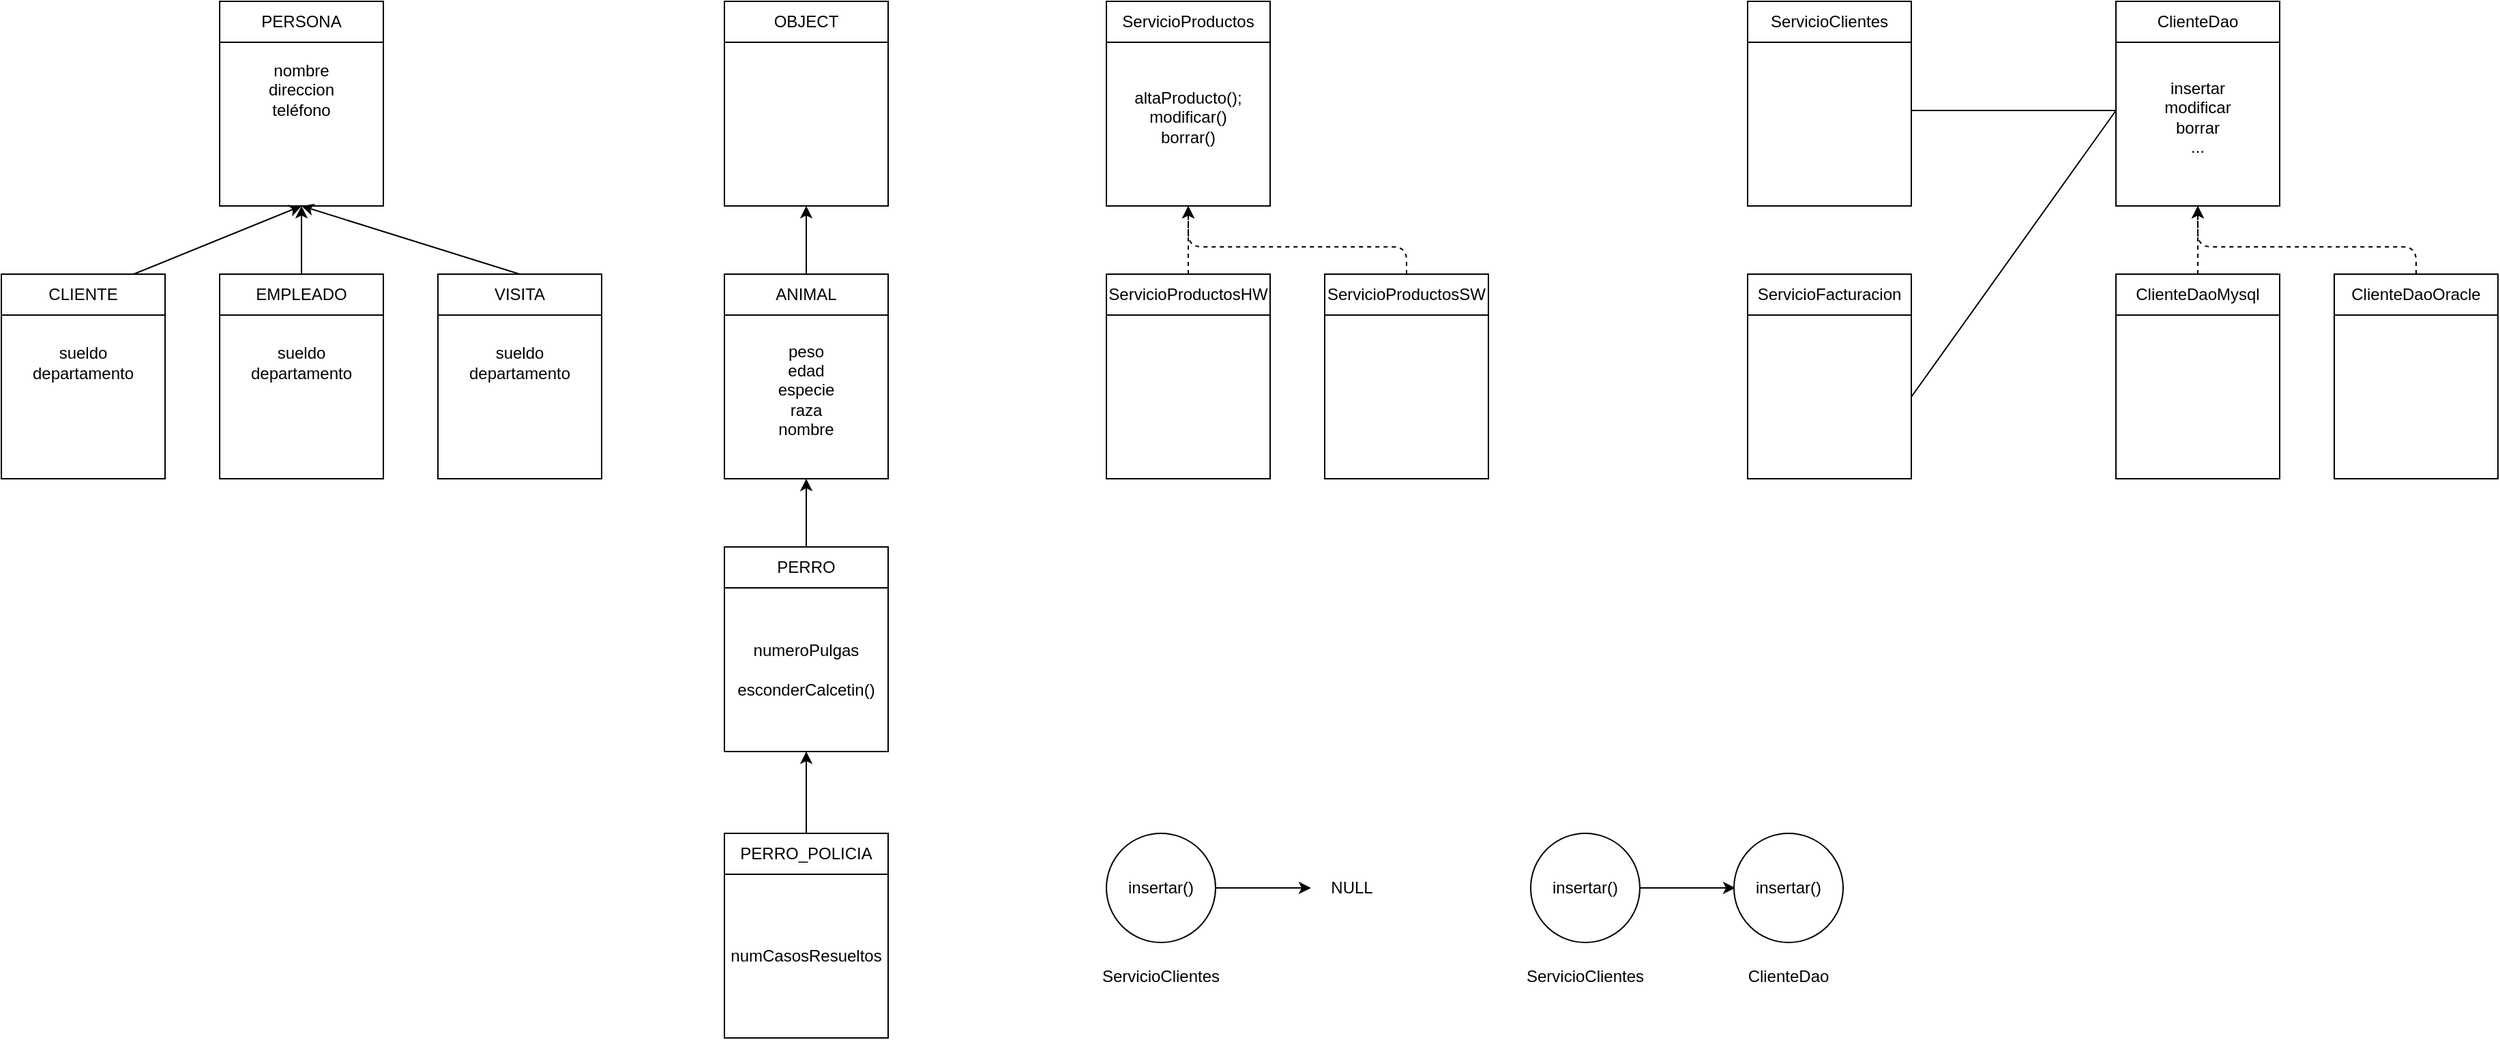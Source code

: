 <mxfile version="20.7.4" type="device" pages="33"><diagram id="qbtr9IFwowdc1NhHT4Cu" name="Página-1"><mxGraphModel dx="1050" dy="629" grid="1" gridSize="10" guides="1" tooltips="1" connect="1" arrows="1" fold="1" page="1" pageScale="1" pageWidth="827" pageHeight="1169" math="0" shadow="0"><root><mxCell id="0"/><mxCell id="1" parent="0"/><mxCell id="NEJmfKNfIY-MSYSLF0EZ-1" value="&lt;span style=&quot;font-weight: normal;&quot;&gt;PERSONA&lt;/span&gt;" style="rounded=0;whiteSpace=wrap;html=1;fontStyle=1" parent="1" vertex="1"><mxGeometry x="280" y="40" width="120" height="30" as="geometry"/></mxCell><mxCell id="NEJmfKNfIY-MSYSLF0EZ-2" value="" style="rounded=0;whiteSpace=wrap;html=1;fontStyle=1" parent="1" vertex="1"><mxGeometry x="280" y="70" width="120" height="120" as="geometry"/></mxCell><mxCell id="NEJmfKNfIY-MSYSLF0EZ-3" value="&lt;span style=&quot;font-weight: normal;&quot;&gt;EMPLEADO&lt;/span&gt;" style="rounded=0;whiteSpace=wrap;html=1;fontStyle=1" parent="1" vertex="1"><mxGeometry x="280" y="240" width="120" height="30" as="geometry"/></mxCell><mxCell id="NEJmfKNfIY-MSYSLF0EZ-4" value="" style="rounded=0;whiteSpace=wrap;html=1;fontStyle=1" parent="1" vertex="1"><mxGeometry x="280" y="270" width="120" height="120" as="geometry"/></mxCell><mxCell id="NEJmfKNfIY-MSYSLF0EZ-5" value="" style="endArrow=classic;html=1;rounded=0;entryX=0.5;entryY=1;entryDx=0;entryDy=0;exitX=0.5;exitY=0;exitDx=0;exitDy=0;fontStyle=1" parent="1" source="NEJmfKNfIY-MSYSLF0EZ-3" target="NEJmfKNfIY-MSYSLF0EZ-2" edge="1"><mxGeometry width="50" height="50" relative="1" as="geometry"><mxPoint x="180" y="260" as="sourcePoint"/><mxPoint x="230" y="210" as="targetPoint"/></mxGeometry></mxCell><mxCell id="NEJmfKNfIY-MSYSLF0EZ-6" value="&lt;span style=&quot;font-weight: normal;&quot;&gt;nombre&lt;br&gt;direccion&lt;br&gt;teléfono&lt;/span&gt;" style="text;html=1;strokeColor=none;fillColor=none;align=center;verticalAlign=middle;whiteSpace=wrap;rounded=0;fontStyle=1" parent="1" vertex="1"><mxGeometry x="310" y="90" width="60" height="30" as="geometry"/></mxCell><mxCell id="NEJmfKNfIY-MSYSLF0EZ-7" value="&lt;span style=&quot;font-weight: normal;&quot;&gt;sueldo&lt;br&gt;departamento&lt;/span&gt;" style="text;html=1;strokeColor=none;fillColor=none;align=center;verticalAlign=middle;whiteSpace=wrap;rounded=0;fontStyle=1" parent="1" vertex="1"><mxGeometry x="310" y="290" width="60" height="30" as="geometry"/></mxCell><mxCell id="0ShfeXcr2Ag3yH91TH5R-4" style="edgeStyle=orthogonalEdgeStyle;rounded=1;orthogonalLoop=1;jettySize=auto;html=1;entryX=0.5;entryY=1;entryDx=0;entryDy=0;" parent="1" source="NEJmfKNfIY-MSYSLF0EZ-8" target="0ShfeXcr2Ag3yH91TH5R-2" edge="1"><mxGeometry relative="1" as="geometry"/></mxCell><mxCell id="NEJmfKNfIY-MSYSLF0EZ-8" value="ANIMAL" style="rounded=0;whiteSpace=wrap;html=1;" parent="1" vertex="1"><mxGeometry x="650" y="240" width="120" height="30" as="geometry"/></mxCell><mxCell id="NEJmfKNfIY-MSYSLF0EZ-9" value="" style="rounded=0;whiteSpace=wrap;html=1;" parent="1" vertex="1"><mxGeometry x="650" y="270" width="120" height="120" as="geometry"/></mxCell><mxCell id="NEJmfKNfIY-MSYSLF0EZ-10" value="PERRO" style="rounded=0;whiteSpace=wrap;html=1;" parent="1" vertex="1"><mxGeometry x="650" y="440" width="120" height="30" as="geometry"/></mxCell><mxCell id="NEJmfKNfIY-MSYSLF0EZ-11" value="numeroPulgas&lt;br&gt;&lt;br&gt;esconderCalcetin()" style="rounded=0;whiteSpace=wrap;html=1;" parent="1" vertex="1"><mxGeometry x="650" y="470" width="120" height="120" as="geometry"/></mxCell><mxCell id="NEJmfKNfIY-MSYSLF0EZ-12" value="" style="endArrow=classic;html=1;rounded=0;entryX=0.5;entryY=1;entryDx=0;entryDy=0;exitX=0.5;exitY=0;exitDx=0;exitDy=0;" parent="1" source="NEJmfKNfIY-MSYSLF0EZ-10" target="NEJmfKNfIY-MSYSLF0EZ-9" edge="1"><mxGeometry width="50" height="50" relative="1" as="geometry"><mxPoint x="550" y="460" as="sourcePoint"/><mxPoint x="600" y="410" as="targetPoint"/></mxGeometry></mxCell><mxCell id="NEJmfKNfIY-MSYSLF0EZ-13" value="peso&lt;br&gt;edad&lt;br&gt;especie&lt;br&gt;raza&lt;br&gt;nombre" style="text;html=1;strokeColor=none;fillColor=none;align=center;verticalAlign=middle;whiteSpace=wrap;rounded=0;" parent="1" vertex="1"><mxGeometry x="680" y="310" width="60" height="30" as="geometry"/></mxCell><mxCell id="NEJmfKNfIY-MSYSLF0EZ-15" value="ServicioProductos" style="rounded=0;whiteSpace=wrap;html=1;" parent="1" vertex="1"><mxGeometry x="930" y="40" width="120" height="30" as="geometry"/></mxCell><mxCell id="NEJmfKNfIY-MSYSLF0EZ-16" value="" style="rounded=0;whiteSpace=wrap;html=1;" parent="1" vertex="1"><mxGeometry x="930" y="70" width="120" height="120" as="geometry"/></mxCell><mxCell id="NEJmfKNfIY-MSYSLF0EZ-17" value="ServicioProductosHW" style="rounded=0;whiteSpace=wrap;html=1;" parent="1" vertex="1"><mxGeometry x="930" y="240" width="120" height="30" as="geometry"/></mxCell><mxCell id="NEJmfKNfIY-MSYSLF0EZ-18" value="" style="rounded=0;whiteSpace=wrap;html=1;" parent="1" vertex="1"><mxGeometry x="930" y="270" width="120" height="120" as="geometry"/></mxCell><mxCell id="NEJmfKNfIY-MSYSLF0EZ-19" value="" style="endArrow=classic;html=1;rounded=0;entryX=0.5;entryY=1;entryDx=0;entryDy=0;exitX=0.5;exitY=0;exitDx=0;exitDy=0;dashed=1;" parent="1" source="NEJmfKNfIY-MSYSLF0EZ-17" target="NEJmfKNfIY-MSYSLF0EZ-16" edge="1"><mxGeometry width="50" height="50" relative="1" as="geometry"><mxPoint x="830" y="260" as="sourcePoint"/><mxPoint x="880" y="210" as="targetPoint"/></mxGeometry></mxCell><mxCell id="NEJmfKNfIY-MSYSLF0EZ-20" value="altaProducto();&lt;br&gt;modificar()&lt;br&gt;borrar()" style="text;html=1;strokeColor=none;fillColor=none;align=center;verticalAlign=middle;whiteSpace=wrap;rounded=0;" parent="1" vertex="1"><mxGeometry x="960" y="110" width="60" height="30" as="geometry"/></mxCell><mxCell id="NEJmfKNfIY-MSYSLF0EZ-21" value="ServicioProductosSW" style="rounded=0;whiteSpace=wrap;html=1;" parent="1" vertex="1"><mxGeometry x="1090" y="240" width="120" height="30" as="geometry"/></mxCell><mxCell id="NEJmfKNfIY-MSYSLF0EZ-22" value="" style="rounded=0;whiteSpace=wrap;html=1;" parent="1" vertex="1"><mxGeometry x="1090" y="270" width="120" height="120" as="geometry"/></mxCell><mxCell id="NEJmfKNfIY-MSYSLF0EZ-23" value="" style="endArrow=classic;html=1;rounded=1;entryX=0.5;entryY=1;entryDx=0;entryDy=0;exitX=0.5;exitY=0;exitDx=0;exitDy=0;dashed=1;" parent="1" source="NEJmfKNfIY-MSYSLF0EZ-21" target="NEJmfKNfIY-MSYSLF0EZ-16" edge="1"><mxGeometry width="50" height="50" relative="1" as="geometry"><mxPoint x="1000" y="250" as="sourcePoint"/><mxPoint x="1000" y="200" as="targetPoint"/><Array as="points"><mxPoint x="1150" y="220"/><mxPoint x="990" y="220"/></Array></mxGeometry></mxCell><mxCell id="NEJmfKNfIY-MSYSLF0EZ-24" value="ClienteDao" style="rounded=0;whiteSpace=wrap;html=1;" parent="1" vertex="1"><mxGeometry x="1670" y="40" width="120" height="30" as="geometry"/></mxCell><mxCell id="NEJmfKNfIY-MSYSLF0EZ-25" value="" style="rounded=0;whiteSpace=wrap;html=1;" parent="1" vertex="1"><mxGeometry x="1670" y="70" width="120" height="120" as="geometry"/></mxCell><mxCell id="NEJmfKNfIY-MSYSLF0EZ-26" value="ClienteDaoMysql" style="rounded=0;whiteSpace=wrap;html=1;" parent="1" vertex="1"><mxGeometry x="1670" y="240" width="120" height="30" as="geometry"/></mxCell><mxCell id="NEJmfKNfIY-MSYSLF0EZ-27" value="" style="rounded=0;whiteSpace=wrap;html=1;" parent="1" vertex="1"><mxGeometry x="1670" y="270" width="120" height="120" as="geometry"/></mxCell><mxCell id="NEJmfKNfIY-MSYSLF0EZ-28" value="" style="endArrow=classic;html=1;rounded=0;entryX=0.5;entryY=1;entryDx=0;entryDy=0;exitX=0.5;exitY=0;exitDx=0;exitDy=0;dashed=1;" parent="1" source="NEJmfKNfIY-MSYSLF0EZ-26" target="NEJmfKNfIY-MSYSLF0EZ-25" edge="1"><mxGeometry width="50" height="50" relative="1" as="geometry"><mxPoint x="1570" y="260" as="sourcePoint"/><mxPoint x="1620" y="210" as="targetPoint"/></mxGeometry></mxCell><mxCell id="NEJmfKNfIY-MSYSLF0EZ-29" value="insertar&lt;br&gt;modificar&lt;br&gt;borrar&lt;br&gt;..." style="text;html=1;strokeColor=none;fillColor=none;align=center;verticalAlign=middle;whiteSpace=wrap;rounded=0;" parent="1" vertex="1"><mxGeometry x="1700" y="110" width="60" height="30" as="geometry"/></mxCell><mxCell id="NEJmfKNfIY-MSYSLF0EZ-30" value="ClienteDaoOracle" style="rounded=0;whiteSpace=wrap;html=1;" parent="1" vertex="1"><mxGeometry x="1830" y="240" width="120" height="30" as="geometry"/></mxCell><mxCell id="NEJmfKNfIY-MSYSLF0EZ-31" value="" style="rounded=0;whiteSpace=wrap;html=1;" parent="1" vertex="1"><mxGeometry x="1830" y="270" width="120" height="120" as="geometry"/></mxCell><mxCell id="NEJmfKNfIY-MSYSLF0EZ-32" value="" style="endArrow=classic;html=1;rounded=1;entryX=0.5;entryY=1;entryDx=0;entryDy=0;exitX=0.5;exitY=0;exitDx=0;exitDy=0;dashed=1;" parent="1" source="NEJmfKNfIY-MSYSLF0EZ-30" target="NEJmfKNfIY-MSYSLF0EZ-25" edge="1"><mxGeometry width="50" height="50" relative="1" as="geometry"><mxPoint x="1740" y="250" as="sourcePoint"/><mxPoint x="1740" y="200" as="targetPoint"/><Array as="points"><mxPoint x="1890" y="220"/><mxPoint x="1730" y="220"/></Array></mxGeometry></mxCell><mxCell id="NEJmfKNfIY-MSYSLF0EZ-33" value="ServicioClientes" style="rounded=0;whiteSpace=wrap;html=1;" parent="1" vertex="1"><mxGeometry x="1400" y="40" width="120" height="30" as="geometry"/></mxCell><mxCell id="NEJmfKNfIY-MSYSLF0EZ-34" value="" style="rounded=0;whiteSpace=wrap;html=1;" parent="1" vertex="1"><mxGeometry x="1400" y="70" width="120" height="120" as="geometry"/></mxCell><mxCell id="NEJmfKNfIY-MSYSLF0EZ-35" value="" style="endArrow=none;html=1;rounded=1;" parent="1" edge="1"><mxGeometry width="50" height="50" relative="1" as="geometry"><mxPoint x="1520" y="120" as="sourcePoint"/><mxPoint x="1670" y="120" as="targetPoint"/></mxGeometry></mxCell><mxCell id="NEJmfKNfIY-MSYSLF0EZ-36" value="ServicioFacturacion" style="rounded=0;whiteSpace=wrap;html=1;" parent="1" vertex="1"><mxGeometry x="1400" y="240" width="120" height="30" as="geometry"/></mxCell><mxCell id="NEJmfKNfIY-MSYSLF0EZ-37" value="" style="rounded=0;whiteSpace=wrap;html=1;" parent="1" vertex="1"><mxGeometry x="1400" y="270" width="120" height="120" as="geometry"/></mxCell><mxCell id="NEJmfKNfIY-MSYSLF0EZ-38" value="" style="endArrow=none;html=1;rounded=1;exitX=1;exitY=0.5;exitDx=0;exitDy=0;" parent="1" source="NEJmfKNfIY-MSYSLF0EZ-37" edge="1"><mxGeometry width="50" height="50" relative="1" as="geometry"><mxPoint x="1570" y="280" as="sourcePoint"/><mxPoint x="1670" y="120" as="targetPoint"/></mxGeometry></mxCell><mxCell id="NEJmfKNfIY-MSYSLF0EZ-42" style="edgeStyle=orthogonalEdgeStyle;rounded=1;orthogonalLoop=1;jettySize=auto;html=1;entryX=0;entryY=0.5;entryDx=0;entryDy=0;" parent="1" source="NEJmfKNfIY-MSYSLF0EZ-39" target="NEJmfKNfIY-MSYSLF0EZ-41" edge="1"><mxGeometry relative="1" as="geometry"/></mxCell><mxCell id="NEJmfKNfIY-MSYSLF0EZ-39" value="insertar()" style="ellipse;whiteSpace=wrap;html=1;aspect=fixed;" parent="1" vertex="1"><mxGeometry x="930" y="650" width="80" height="80" as="geometry"/></mxCell><mxCell id="NEJmfKNfIY-MSYSLF0EZ-40" value="ServicioClientes" style="text;html=1;strokeColor=none;fillColor=none;align=center;verticalAlign=middle;whiteSpace=wrap;rounded=0;" parent="1" vertex="1"><mxGeometry x="940" y="740" width="60" height="30" as="geometry"/></mxCell><mxCell id="NEJmfKNfIY-MSYSLF0EZ-41" value="NULL" style="text;html=1;strokeColor=none;fillColor=none;align=center;verticalAlign=middle;whiteSpace=wrap;rounded=0;" parent="1" vertex="1"><mxGeometry x="1080" y="675" width="60" height="30" as="geometry"/></mxCell><mxCell id="NEJmfKNfIY-MSYSLF0EZ-43" style="edgeStyle=orthogonalEdgeStyle;rounded=1;orthogonalLoop=1;jettySize=auto;html=1;entryX=0;entryY=0.5;entryDx=0;entryDy=0;" parent="1" source="NEJmfKNfIY-MSYSLF0EZ-44" edge="1"><mxGeometry relative="1" as="geometry"><mxPoint x="1391" y="690" as="targetPoint"/></mxGeometry></mxCell><mxCell id="NEJmfKNfIY-MSYSLF0EZ-44" value="insertar()" style="ellipse;whiteSpace=wrap;html=1;aspect=fixed;" parent="1" vertex="1"><mxGeometry x="1241" y="650" width="80" height="80" as="geometry"/></mxCell><mxCell id="NEJmfKNfIY-MSYSLF0EZ-45" value="ServicioClientes" style="text;html=1;strokeColor=none;fillColor=none;align=center;verticalAlign=middle;whiteSpace=wrap;rounded=0;" parent="1" vertex="1"><mxGeometry x="1251" y="740" width="60" height="30" as="geometry"/></mxCell><mxCell id="NEJmfKNfIY-MSYSLF0EZ-47" value="insertar()" style="ellipse;whiteSpace=wrap;html=1;aspect=fixed;" parent="1" vertex="1"><mxGeometry x="1390" y="650" width="80" height="80" as="geometry"/></mxCell><mxCell id="NEJmfKNfIY-MSYSLF0EZ-48" value="ClienteDao" style="text;html=1;strokeColor=none;fillColor=none;align=center;verticalAlign=middle;whiteSpace=wrap;rounded=0;" parent="1" vertex="1"><mxGeometry x="1400" y="740" width="60" height="30" as="geometry"/></mxCell><mxCell id="NEJmfKNfIY-MSYSLF0EZ-49" value="&lt;span style=&quot;font-weight: normal;&quot;&gt;CLIENTE&lt;/span&gt;" style="rounded=0;whiteSpace=wrap;html=1;fontStyle=1" parent="1" vertex="1"><mxGeometry x="120" y="240" width="120" height="30" as="geometry"/></mxCell><mxCell id="NEJmfKNfIY-MSYSLF0EZ-50" value="" style="rounded=0;whiteSpace=wrap;html=1;fontStyle=1" parent="1" vertex="1"><mxGeometry x="120" y="270" width="120" height="120" as="geometry"/></mxCell><mxCell id="NEJmfKNfIY-MSYSLF0EZ-51" value="&lt;span style=&quot;font-weight: normal;&quot;&gt;sueldo&lt;br&gt;departamento&lt;/span&gt;" style="text;html=1;strokeColor=none;fillColor=none;align=center;verticalAlign=middle;whiteSpace=wrap;rounded=0;fontStyle=1" parent="1" vertex="1"><mxGeometry x="150" y="290" width="60" height="30" as="geometry"/></mxCell><mxCell id="NEJmfKNfIY-MSYSLF0EZ-52" value="&lt;span style=&quot;font-weight: normal;&quot;&gt;VISITA&lt;/span&gt;" style="rounded=0;whiteSpace=wrap;html=1;fontStyle=1" parent="1" vertex="1"><mxGeometry x="440" y="240" width="120" height="30" as="geometry"/></mxCell><mxCell id="NEJmfKNfIY-MSYSLF0EZ-53" value="" style="rounded=0;whiteSpace=wrap;html=1;fontStyle=1" parent="1" vertex="1"><mxGeometry x="440" y="270" width="120" height="120" as="geometry"/></mxCell><mxCell id="NEJmfKNfIY-MSYSLF0EZ-54" value="&lt;span style=&quot;font-weight: normal;&quot;&gt;sueldo&lt;br&gt;departamento&lt;/span&gt;" style="text;html=1;strokeColor=none;fillColor=none;align=center;verticalAlign=middle;whiteSpace=wrap;rounded=0;fontStyle=1" parent="1" vertex="1"><mxGeometry x="470" y="290" width="60" height="30" as="geometry"/></mxCell><mxCell id="NEJmfKNfIY-MSYSLF0EZ-55" value="" style="endArrow=classic;html=1;rounded=1;entryX=0.5;entryY=1;entryDx=0;entryDy=0;" parent="1" source="NEJmfKNfIY-MSYSLF0EZ-49" target="NEJmfKNfIY-MSYSLF0EZ-2" edge="1"><mxGeometry width="50" height="50" relative="1" as="geometry"><mxPoint x="120" y="190" as="sourcePoint"/><mxPoint x="170" y="140" as="targetPoint"/></mxGeometry></mxCell><mxCell id="NEJmfKNfIY-MSYSLF0EZ-56" value="" style="endArrow=classic;html=1;rounded=1;exitX=0.5;exitY=0;exitDx=0;exitDy=0;entryX=0.5;entryY=1;entryDx=0;entryDy=0;" parent="1" source="NEJmfKNfIY-MSYSLF0EZ-52" target="NEJmfKNfIY-MSYSLF0EZ-2" edge="1"><mxGeometry width="50" height="50" relative="1" as="geometry"><mxPoint x="560" y="170" as="sourcePoint"/><mxPoint x="610" y="120" as="targetPoint"/></mxGeometry></mxCell><mxCell id="0ShfeXcr2Ag3yH91TH5R-1" value="OBJECT" style="rounded=0;whiteSpace=wrap;html=1;" parent="1" vertex="1"><mxGeometry x="650" y="40" width="120" height="30" as="geometry"/></mxCell><mxCell id="0ShfeXcr2Ag3yH91TH5R-2" value="" style="rounded=0;whiteSpace=wrap;html=1;" parent="1" vertex="1"><mxGeometry x="650" y="70" width="120" height="120" as="geometry"/></mxCell><mxCell id="0ShfeXcr2Ag3yH91TH5R-7" style="edgeStyle=orthogonalEdgeStyle;rounded=1;orthogonalLoop=1;jettySize=auto;html=1;entryX=0.5;entryY=1;entryDx=0;entryDy=0;" parent="1" source="0ShfeXcr2Ag3yH91TH5R-5" target="NEJmfKNfIY-MSYSLF0EZ-11" edge="1"><mxGeometry relative="1" as="geometry"/></mxCell><mxCell id="0ShfeXcr2Ag3yH91TH5R-5" value="PERRO_POLICIA" style="rounded=0;whiteSpace=wrap;html=1;" parent="1" vertex="1"><mxGeometry x="650" y="650" width="120" height="30" as="geometry"/></mxCell><mxCell id="0ShfeXcr2Ag3yH91TH5R-6" value="numCasosResueltos" style="rounded=0;whiteSpace=wrap;html=1;" parent="1" vertex="1"><mxGeometry x="650" y="680" width="120" height="120" as="geometry"/></mxCell></root></mxGraphModel></diagram><diagram id="D-NK0UbV3V5AYvAKNfQa" name="Página-2"><mxGraphModel dx="1050" dy="629" grid="1" gridSize="10" guides="1" tooltips="1" connect="1" arrows="1" fold="1" page="1" pageScale="1" pageWidth="827" pageHeight="1169" math="0" shadow="0"><root><mxCell id="0"/><mxCell id="1" parent="0"/><mxCell id="Ms8NNmlH3pDPcKKV8y5y-1" value="APLICACION" style="rounded=0;whiteSpace=wrap;html=1;" parent="1" vertex="1"><mxGeometry x="170" y="280" width="100" height="40" as="geometry"/></mxCell><mxCell id="Ms8NNmlH3pDPcKKV8y5y-2" value="" style="rounded=0;whiteSpace=wrap;html=1;" parent="1" vertex="1"><mxGeometry x="170" y="320" width="100" height="90" as="geometry"/></mxCell><mxCell id="Ms8NNmlH3pDPcKKV8y5y-3" value="" style="shape=cylinder3;whiteSpace=wrap;html=1;boundedLbl=1;backgroundOutline=1;size=15;" parent="1" vertex="1"><mxGeometry x="730" y="300" width="60" height="80" as="geometry"/></mxCell><mxCell id="Ms8NNmlH3pDPcKKV8y5y-4" value="" style="shape=cylinder3;whiteSpace=wrap;html=1;boundedLbl=1;backgroundOutline=1;size=15;" parent="1" vertex="1"><mxGeometry x="730" y="530" width="60" height="80" as="geometry"/></mxCell><mxCell id="Ms8NNmlH3pDPcKKV8y5y-5" value="" style="shape=cylinder3;whiteSpace=wrap;html=1;boundedLbl=1;backgroundOutline=1;size=15;" parent="1" vertex="1"><mxGeometry x="730" y="110" width="60" height="80" as="geometry"/></mxCell><mxCell id="Ms8NNmlH3pDPcKKV8y5y-6" value="Oracle" style="text;html=1;strokeColor=none;fillColor=none;align=center;verticalAlign=middle;whiteSpace=wrap;rounded=0;" parent="1" vertex="1"><mxGeometry x="810" y="135" width="60" height="30" as="geometry"/></mxCell><mxCell id="Ms8NNmlH3pDPcKKV8y5y-7" value="SQLServer" style="text;html=1;strokeColor=none;fillColor=none;align=center;verticalAlign=middle;whiteSpace=wrap;rounded=0;" parent="1" vertex="1"><mxGeometry x="810" y="325" width="60" height="30" as="geometry"/></mxCell><mxCell id="Ms8NNmlH3pDPcKKV8y5y-8" value="Mysql" style="text;html=1;strokeColor=none;fillColor=none;align=center;verticalAlign=middle;whiteSpace=wrap;rounded=0;" parent="1" vertex="1"><mxGeometry x="810" y="555" width="60" height="30" as="geometry"/></mxCell><mxCell id="Ms8NNmlH3pDPcKKV8y5y-9" value="" style="rounded=0;whiteSpace=wrap;html=1;" parent="1" vertex="1"><mxGeometry x="560" y="70" width="100" height="40" as="geometry"/></mxCell><mxCell id="Ms8NNmlH3pDPcKKV8y5y-10" value="" style="rounded=0;whiteSpace=wrap;html=1;" parent="1" vertex="1"><mxGeometry x="560" y="110" width="100" height="90" as="geometry"/></mxCell><mxCell id="Ms8NNmlH3pDPcKKV8y5y-11" value="" style="rounded=0;whiteSpace=wrap;html=1;" parent="1" vertex="1"><mxGeometry x="570" y="80" width="100" height="40" as="geometry"/></mxCell><mxCell id="Ms8NNmlH3pDPcKKV8y5y-12" value="" style="rounded=0;whiteSpace=wrap;html=1;" parent="1" vertex="1"><mxGeometry x="570" y="120" width="100" height="90" as="geometry"/></mxCell><mxCell id="Ms8NNmlH3pDPcKKV8y5y-13" value="OracleConnection" style="rounded=0;whiteSpace=wrap;html=1;" parent="1" vertex="1"><mxGeometry x="580" y="90" width="100" height="40" as="geometry"/></mxCell><mxCell id="Ms8NNmlH3pDPcKKV8y5y-14" value="" style="rounded=0;whiteSpace=wrap;html=1;" parent="1" vertex="1"><mxGeometry x="580" y="130" width="100" height="90" as="geometry"/></mxCell><mxCell id="Ms8NNmlH3pDPcKKV8y5y-15" value="" style="rounded=0;whiteSpace=wrap;html=1;" parent="1" vertex="1"><mxGeometry x="560" y="278" width="100" height="40" as="geometry"/></mxCell><mxCell id="Ms8NNmlH3pDPcKKV8y5y-16" value="" style="rounded=0;whiteSpace=wrap;html=1;" parent="1" vertex="1"><mxGeometry x="560" y="318" width="100" height="90" as="geometry"/></mxCell><mxCell id="Ms8NNmlH3pDPcKKV8y5y-17" value="" style="rounded=0;whiteSpace=wrap;html=1;" parent="1" vertex="1"><mxGeometry x="570" y="288" width="100" height="40" as="geometry"/></mxCell><mxCell id="Ms8NNmlH3pDPcKKV8y5y-18" value="" style="rounded=0;whiteSpace=wrap;html=1;" parent="1" vertex="1"><mxGeometry x="570" y="328" width="100" height="90" as="geometry"/></mxCell><mxCell id="Ms8NNmlH3pDPcKKV8y5y-19" value="Connection" style="rounded=0;whiteSpace=wrap;html=1;" parent="1" vertex="1"><mxGeometry x="580" y="298" width="100" height="40" as="geometry"/></mxCell><mxCell id="Ms8NNmlH3pDPcKKV8y5y-20" value="" style="rounded=0;whiteSpace=wrap;html=1;" parent="1" vertex="1"><mxGeometry x="580" y="338" width="100" height="90" as="geometry"/></mxCell><mxCell id="Ms8NNmlH3pDPcKKV8y5y-21" value="" style="rounded=0;whiteSpace=wrap;html=1;" parent="1" vertex="1"><mxGeometry x="560" y="490" width="100" height="40" as="geometry"/></mxCell><mxCell id="Ms8NNmlH3pDPcKKV8y5y-22" value="" style="rounded=0;whiteSpace=wrap;html=1;" parent="1" vertex="1"><mxGeometry x="560" y="530" width="100" height="90" as="geometry"/></mxCell><mxCell id="Ms8NNmlH3pDPcKKV8y5y-23" value="" style="rounded=0;whiteSpace=wrap;html=1;" parent="1" vertex="1"><mxGeometry x="570" y="500" width="100" height="40" as="geometry"/></mxCell><mxCell id="Ms8NNmlH3pDPcKKV8y5y-24" value="" style="rounded=0;whiteSpace=wrap;html=1;" parent="1" vertex="1"><mxGeometry x="570" y="540" width="100" height="90" as="geometry"/></mxCell><mxCell id="Ms8NNmlH3pDPcKKV8y5y-25" value="MysqlCX" style="rounded=0;whiteSpace=wrap;html=1;" parent="1" vertex="1"><mxGeometry x="580" y="510" width="100" height="40" as="geometry"/></mxCell><mxCell id="Ms8NNmlH3pDPcKKV8y5y-26" value="" style="rounded=0;whiteSpace=wrap;html=1;" parent="1" vertex="1"><mxGeometry x="580" y="550" width="100" height="90" as="geometry"/></mxCell><mxCell id="Ms8NNmlH3pDPcKKV8y5y-27" value="" style="rounded=0;whiteSpace=wrap;html=1;" parent="1" vertex="1"><mxGeometry x="360" y="280" width="100" height="40" as="geometry"/></mxCell><mxCell id="Ms8NNmlH3pDPcKKV8y5y-28" value="" style="rounded=0;whiteSpace=wrap;html=1;" parent="1" vertex="1"><mxGeometry x="360" y="320" width="100" height="90" as="geometry"/></mxCell><mxCell id="Ms8NNmlH3pDPcKKV8y5y-29" value="" style="rounded=0;whiteSpace=wrap;html=1;" parent="1" vertex="1"><mxGeometry x="370" y="290" width="100" height="40" as="geometry"/></mxCell><mxCell id="Ms8NNmlH3pDPcKKV8y5y-30" value="" style="rounded=0;whiteSpace=wrap;html=1;" parent="1" vertex="1"><mxGeometry x="370" y="330" width="100" height="90" as="geometry"/></mxCell><mxCell id="Ms8NNmlH3pDPcKKV8y5y-31" value="java.sql.Connection" style="rounded=0;whiteSpace=wrap;html=1;" parent="1" vertex="1"><mxGeometry x="380" y="300" width="100" height="40" as="geometry"/></mxCell><mxCell id="Ms8NNmlH3pDPcKKV8y5y-32" value="" style="rounded=0;whiteSpace=wrap;html=1;" parent="1" vertex="1"><mxGeometry x="380" y="340" width="100" height="90" as="geometry"/></mxCell><mxCell id="Ms8NNmlH3pDPcKKV8y5y-33" value="" style="endArrow=none;html=1;rounded=1;exitX=1;exitY=0.25;exitDx=0;exitDy=0;entryX=0;entryY=0.25;entryDx=0;entryDy=0;" parent="1" source="Ms8NNmlH3pDPcKKV8y5y-2" target="Ms8NNmlH3pDPcKKV8y5y-28" edge="1"><mxGeometry width="50" height="50" relative="1" as="geometry"><mxPoint x="320" y="280" as="sourcePoint"/><mxPoint x="370" y="230" as="targetPoint"/></mxGeometry></mxCell><mxCell id="Ms8NNmlH3pDPcKKV8y5y-34" value="" style="endArrow=classic;html=1;rounded=1;exitX=0;exitY=0.25;exitDx=0;exitDy=0;entryX=1;entryY=0;entryDx=0;entryDy=0;dashed=1;" parent="1" source="Ms8NNmlH3pDPcKKV8y5y-10" target="Ms8NNmlH3pDPcKKV8y5y-32" edge="1"><mxGeometry width="50" height="50" relative="1" as="geometry"><mxPoint x="430" y="120" as="sourcePoint"/><mxPoint x="480" y="70" as="targetPoint"/><Array as="points"><mxPoint x="520" y="133"/><mxPoint x="520" y="340"/></Array></mxGeometry></mxCell><mxCell id="Ms8NNmlH3pDPcKKV8y5y-36" value="" style="endArrow=classic;html=1;rounded=1;dashed=1;exitX=0;exitY=0.25;exitDx=0;exitDy=0;" parent="1" source="Ms8NNmlH3pDPcKKV8y5y-16" edge="1"><mxGeometry width="50" height="50" relative="1" as="geometry"><mxPoint x="460" y="230" as="sourcePoint"/><mxPoint x="480" y="340" as="targetPoint"/></mxGeometry></mxCell><mxCell id="Ms8NNmlH3pDPcKKV8y5y-37" value="" style="endArrow=classic;html=1;rounded=1;dashed=1;entryX=1;entryY=1;entryDx=0;entryDy=0;exitX=0;exitY=0.25;exitDx=0;exitDy=0;" parent="1" source="Ms8NNmlH3pDPcKKV8y5y-22" target="Ms8NNmlH3pDPcKKV8y5y-31" edge="1"><mxGeometry width="50" height="50" relative="1" as="geometry"><mxPoint x="380" y="590" as="sourcePoint"/><mxPoint x="430" y="540" as="targetPoint"/><Array as="points"><mxPoint x="520" y="553"/><mxPoint x="520" y="340"/></Array></mxGeometry></mxCell><mxCell id="Ms8NNmlH3pDPcKKV8y5y-38" value="JDBC" style="text;html=1;strokeColor=none;fillColor=none;align=center;verticalAlign=middle;whiteSpace=wrap;rounded=0;" parent="1" vertex="1"><mxGeometry x="390" y="240" width="60" height="30" as="geometry"/></mxCell><mxCell id="2r7rO1Hj5_UELE6AaQeV-1" value="&lt;span style=&quot;color: rgb(0, 0, 0); font-family: Helvetica; font-size: 36px; font-style: normal; font-variant-ligatures: normal; font-variant-caps: normal; font-weight: 400; letter-spacing: normal; orphans: 2; text-align: center; text-indent: 0px; text-transform: none; widows: 2; word-spacing: 0px; -webkit-text-stroke-width: 0px; background-color: rgb(251, 251, 251); text-decoration-thickness: initial; text-decoration-style: initial; text-decoration-color: initial; float: none; display: inline !important;&quot;&gt;Driver JDBC&lt;/span&gt;" style="text;whiteSpace=wrap;html=1;fontSize=36;" parent="1" vertex="1"><mxGeometry x="390" width="440" height="70" as="geometry"/></mxCell></root></mxGraphModel></diagram><diagram id="AhInkpKHA-ZhuI08ONTv" name="Página-3"><mxGraphModel dx="1050" dy="629" grid="1" gridSize="10" guides="1" tooltips="1" connect="1" arrows="1" fold="1" page="1" pageScale="1" pageWidth="827" pageHeight="1169" math="0" shadow="0"><root><mxCell id="0"/><mxCell id="1" parent="0"/><mxCell id="-B8tFRgQnw0zLJw4b6IT-1" value="Throwable" style="rounded=0;whiteSpace=wrap;html=1;" parent="1" vertex="1"><mxGeometry x="350" y="125" width="180" height="40" as="geometry"/></mxCell><mxCell id="-B8tFRgQnw0zLJw4b6IT-2" value="Error" style="rounded=0;whiteSpace=wrap;html=1;" parent="1" vertex="1"><mxGeometry x="130" y="205" width="180" height="40" as="geometry"/></mxCell><mxCell id="-B8tFRgQnw0zLJw4b6IT-3" value="Exception" style="rounded=0;whiteSpace=wrap;html=1;" parent="1" vertex="1"><mxGeometry x="350" y="205" width="180" height="40" as="geometry"/></mxCell><mxCell id="-B8tFRgQnw0zLJw4b6IT-4" value="" style="endArrow=classic;html=1;rounded=1;dashed=1;entryX=0.5;entryY=1;entryDx=0;entryDy=0;exitX=0.5;exitY=0;exitDx=0;exitDy=0;" parent="1" source="-B8tFRgQnw0zLJw4b6IT-3" target="-B8tFRgQnw0zLJw4b6IT-1" edge="1"><mxGeometry width="50" height="50" relative="1" as="geometry"><mxPoint x="480" y="385" as="sourcePoint"/><mxPoint x="530" y="335" as="targetPoint"/></mxGeometry></mxCell><mxCell id="-B8tFRgQnw0zLJw4b6IT-5" value="" style="endArrow=classic;html=1;rounded=1;dashed=1;exitX=0.5;exitY=0;exitDx=0;exitDy=0;" parent="1" source="-B8tFRgQnw0zLJw4b6IT-2" edge="1"><mxGeometry width="50" height="50" relative="1" as="geometry"><mxPoint x="280" y="345" as="sourcePoint"/><mxPoint x="440" y="165" as="targetPoint"/><Array as="points"><mxPoint x="220" y="185"/><mxPoint x="440" y="185"/></Array></mxGeometry></mxCell><mxCell id="-B8tFRgQnw0zLJw4b6IT-9" style="edgeStyle=orthogonalEdgeStyle;rounded=1;orthogonalLoop=1;jettySize=auto;html=1;entryX=0.5;entryY=1;entryDx=0;entryDy=0;" parent="1" source="-B8tFRgQnw0zLJw4b6IT-6" target="-B8tFRgQnw0zLJw4b6IT-2" edge="1"><mxGeometry relative="1" as="geometry"/></mxCell><mxCell id="-B8tFRgQnw0zLJw4b6IT-6" value="OutOfMemoryError" style="rounded=0;whiteSpace=wrap;html=1;" parent="1" vertex="1"><mxGeometry x="130" y="275" width="180" height="40" as="geometry"/></mxCell><mxCell id="-B8tFRgQnw0zLJw4b6IT-10" style="edgeStyle=orthogonalEdgeStyle;rounded=1;orthogonalLoop=1;jettySize=auto;html=1;entryX=0.5;entryY=1;entryDx=0;entryDy=0;" parent="1" source="-B8tFRgQnw0zLJw4b6IT-7" target="-B8tFRgQnw0zLJw4b6IT-3" edge="1"><mxGeometry relative="1" as="geometry"/></mxCell><mxCell id="-B8tFRgQnw0zLJw4b6IT-7" value="RuntimeException&lt;br&gt;(UNCHECKED)" style="rounded=0;whiteSpace=wrap;html=1;" parent="1" vertex="1"><mxGeometry x="350" y="275" width="180" height="40" as="geometry"/></mxCell><mxCell id="-B8tFRgQnw0zLJw4b6IT-8" value="IOException" style="rounded=0;whiteSpace=wrap;html=1;" parent="1" vertex="1"><mxGeometry x="570" y="275" width="180" height="40" as="geometry"/></mxCell><mxCell id="-B8tFRgQnw0zLJw4b6IT-11" value="NullPointerException" style="rounded=0;whiteSpace=wrap;html=1;" parent="1" vertex="1"><mxGeometry x="350" y="345" width="180" height="40" as="geometry"/></mxCell><mxCell id="-B8tFRgQnw0zLJw4b6IT-12" value="ClassCastException" style="rounded=0;whiteSpace=wrap;html=1;" parent="1" vertex="1"><mxGeometry x="350" y="405" width="180" height="40" as="geometry"/></mxCell><mxCell id="-B8tFRgQnw0zLJw4b6IT-13" value="ArrayIndexOutOfBoundsEx" style="rounded=0;whiteSpace=wrap;html=1;" parent="1" vertex="1"><mxGeometry x="350" y="475" width="180" height="40" as="geometry"/></mxCell><mxCell id="-B8tFRgQnw0zLJw4b6IT-14" value="ArithmeticException" style="rounded=0;whiteSpace=wrap;html=1;" parent="1" vertex="1"><mxGeometry x="350" y="545" width="180" height="40" as="geometry"/></mxCell><mxCell id="-B8tFRgQnw0zLJw4b6IT-16" value="SQLException" style="rounded=0;whiteSpace=wrap;html=1;" parent="1" vertex="1"><mxGeometry x="790" y="275" width="180" height="40" as="geometry"/></mxCell><mxCell id="-B8tFRgQnw0zLJw4b6IT-17" value="&lt;font style=&quot;font-size: 36px;&quot;&gt;Jerarquía de excepciones&lt;/font&gt;" style="text;html=1;strokeColor=none;fillColor=none;align=center;verticalAlign=middle;whiteSpace=wrap;rounded=0;" parent="1" vertex="1"><mxGeometry x="174" y="60" width="616" height="30" as="geometry"/></mxCell></root></mxGraphModel></diagram><diagram id="H2CtUyqpRtZ1AQAbvxt5" name="Página-4"><mxGraphModel dx="1877" dy="629" grid="1" gridSize="10" guides="1" tooltips="1" connect="1" arrows="1" fold="1" page="1" pageScale="1" pageWidth="827" pageHeight="1169" math="0" shadow="0"><root><mxCell id="0"/><mxCell id="1" parent="0"/><mxCell id="FFRdrQn371LSMGt2t9PH-1" value="java.sql.Connection" style="rounded=0;whiteSpace=wrap;html=1;fontSize=12;" parent="1" vertex="1"><mxGeometry x="120" y="60" width="120" height="40" as="geometry"/></mxCell><mxCell id="FFRdrQn371LSMGt2t9PH-2" value="void close();" style="rounded=0;whiteSpace=wrap;html=1;fontSize=12;" parent="1" vertex="1"><mxGeometry x="120" y="100" width="120" height="110" as="geometry"/></mxCell><mxCell id="FFRdrQn371LSMGt2t9PH-3" value="org.h2.JdbcConnection" style="rounded=0;whiteSpace=wrap;html=1;fontSize=12;" parent="1" vertex="1"><mxGeometry x="120" y="260" width="120" height="40" as="geometry"/></mxCell><mxCell id="FFRdrQn371LSMGt2t9PH-4" value="&lt;div style=&quot;text-align: left;&quot;&gt;&lt;span style=&quot;background-color: initial;&quot;&gt;public void close(){&lt;/span&gt;&lt;/div&gt;&lt;div style=&quot;text-align: left;&quot;&gt;&amp;nbsp;cerrar la conexión;&lt;/div&gt;&lt;div style=&quot;text-align: left;&quot;&gt;&lt;span style=&quot;background-color: initial;&quot;&gt;}&lt;/span&gt;&lt;/div&gt;" style="rounded=0;whiteSpace=wrap;html=1;fontSize=12;" parent="1" vertex="1"><mxGeometry x="120" y="300" width="120" height="110" as="geometry"/></mxCell><mxCell id="FFRdrQn371LSMGt2t9PH-5" value="" style="endArrow=classic;html=1;rounded=1;fontSize=12;entryX=0.5;entryY=1;entryDx=0;entryDy=0;dashed=1;" parent="1" source="FFRdrQn371LSMGt2t9PH-3" target="FFRdrQn371LSMGt2t9PH-2" edge="1"><mxGeometry width="50" height="50" relative="1" as="geometry"><mxPoint x="450" y="330" as="sourcePoint"/><mxPoint x="500" y="280" as="targetPoint"/></mxGeometry></mxCell><mxCell id="FFRdrQn371LSMGt2t9PH-6" value="com.zaxxer.CX" style="rounded=0;whiteSpace=wrap;html=1;fontSize=12;" parent="1" vertex="1"><mxGeometry x="320" y="260" width="120" height="40" as="geometry"/></mxCell><mxCell id="FFRdrQn371LSMGt2t9PH-7" value="&lt;div style=&quot;text-align: left;&quot;&gt;&lt;span style=&quot;background-color: initial;&quot;&gt;public void close(){&lt;/span&gt;&lt;/div&gt;&lt;div style=&quot;text-align: left;&quot;&gt;&amp;nbsp; DEVOLVER LA&amp;nbsp;&lt;/div&gt;&lt;div style=&quot;text-align: left;&quot;&gt;&amp;nbsp; CONEXION AL&lt;/div&gt;&lt;div style=&quot;text-align: left;&quot;&gt;&amp;nbsp; POOL&lt;/div&gt;&lt;div style=&quot;text-align: left;&quot;&gt;&lt;span style=&quot;background-color: initial;&quot;&gt;}&lt;/span&gt;&lt;/div&gt;" style="rounded=0;whiteSpace=wrap;html=1;fontSize=12;" parent="1" vertex="1"><mxGeometry x="320" y="300" width="120" height="110" as="geometry"/></mxCell><mxCell id="FFRdrQn371LSMGt2t9PH-8" value="" style="endArrow=classic;html=1;rounded=1;dashed=1;fontSize=12;entryX=0.5;entryY=1;entryDx=0;entryDy=0;exitX=0.5;exitY=0;exitDx=0;exitDy=0;" parent="1" source="FFRdrQn371LSMGt2t9PH-6" target="FFRdrQn371LSMGt2t9PH-2" edge="1"><mxGeometry width="50" height="50" relative="1" as="geometry"><mxPoint x="340" y="180" as="sourcePoint"/><mxPoint x="390" y="130" as="targetPoint"/><Array as="points"><mxPoint x="380" y="240"/><mxPoint x="180" y="240"/></Array></mxGeometry></mxCell><mxCell id="FFRdrQn371LSMGt2t9PH-12" style="edgeStyle=orthogonalEdgeStyle;rounded=1;orthogonalLoop=1;jettySize=auto;html=1;fontSize=24;" parent="1" source="FFRdrQn371LSMGt2t9PH-9" target="FFRdrQn371LSMGt2t9PH-11" edge="1"><mxGeometry relative="1" as="geometry"/></mxCell><mxCell id="FFRdrQn371LSMGt2t9PH-15" style="edgeStyle=orthogonalEdgeStyle;rounded=1;orthogonalLoop=1;jettySize=auto;html=1;entryX=0.5;entryY=1;entryDx=0;entryDy=0;fontSize=12;" parent="1" source="FFRdrQn371LSMGt2t9PH-9" target="FFRdrQn371LSMGt2t9PH-13" edge="1"><mxGeometry relative="1" as="geometry"/></mxCell><mxCell id="FFRdrQn371LSMGt2t9PH-9" value="getConnection()" style="ellipse;whiteSpace=wrap;html=1;aspect=fixed;fontSize=12;" parent="1" vertex="1"><mxGeometry x="414" y="710" width="100" height="100" as="geometry"/></mxCell><mxCell id="FFRdrQn371LSMGt2t9PH-10" value="dataSource" style="text;html=1;strokeColor=none;fillColor=none;align=center;verticalAlign=middle;whiteSpace=wrap;rounded=0;fontSize=12;" parent="1" vertex="1"><mxGeometry x="434" y="820" width="60" height="30" as="geometry"/></mxCell><mxCell id="FFRdrQn371LSMGt2t9PH-11" value="&lt;font style=&quot;font-size: 24px;&quot;&gt;[ cx1, cx2, cx3 ]&lt;/font&gt;" style="text;html=1;strokeColor=none;fillColor=none;align=center;verticalAlign=middle;whiteSpace=wrap;rounded=0;fontSize=12;" parent="1" vertex="1"><mxGeometry x="584" y="745" width="180" height="30" as="geometry"/></mxCell><mxCell id="FFRdrQn371LSMGt2t9PH-19" style="edgeStyle=orthogonalEdgeStyle;rounded=1;orthogonalLoop=1;jettySize=auto;html=1;fontSize=12;" parent="1" source="FFRdrQn371LSMGt2t9PH-13" target="FFRdrQn371LSMGt2t9PH-18" edge="1"><mxGeometry relative="1" as="geometry"/></mxCell><mxCell id="FFRdrQn371LSMGt2t9PH-13" value="" style="ellipse;whiteSpace=wrap;html=1;aspect=fixed;fontSize=24;" parent="1" vertex="1"><mxGeometry x="424" y="570" width="80" height="80" as="geometry"/></mxCell><mxCell id="FFRdrQn371LSMGt2t9PH-14" value="&lt;font style=&quot;font-size: 12px;&quot;&gt;DriverManager&lt;/font&gt;" style="text;html=1;strokeColor=none;fillColor=none;align=center;verticalAlign=middle;whiteSpace=wrap;rounded=0;fontSize=24;" parent="1" vertex="1"><mxGeometry x="434" y="530" width="60" height="30" as="geometry"/></mxCell><mxCell id="FFRdrQn371LSMGt2t9PH-16" value="getConnection()" style="text;html=1;strokeColor=none;fillColor=none;align=center;verticalAlign=middle;whiteSpace=wrap;rounded=0;fontSize=12;" parent="1" vertex="1"><mxGeometry x="474" y="660" width="90" height="30" as="geometry"/></mxCell><mxCell id="FFRdrQn371LSMGt2t9PH-17" value="" style="shape=flexArrow;endArrow=classic;html=1;rounded=1;fontSize=12;fillColor=#d5e8d4;strokeColor=#82b366;" parent="1" edge="1"><mxGeometry width="50" height="50" relative="1" as="geometry"><mxPoint x="534" y="640" as="sourcePoint"/><mxPoint x="654" y="720" as="targetPoint"/></mxGeometry></mxCell><mxCell id="FFRdrQn371LSMGt2t9PH-18" value="" style="ellipse;whiteSpace=wrap;html=1;aspect=fixed;fontSize=12;" parent="1" vertex="1"><mxGeometry x="624" y="570" width="80" height="80" as="geometry"/></mxCell><mxCell id="FFRdrQn371LSMGt2t9PH-20" value="org.h2.Driver" style="text;html=1;strokeColor=none;fillColor=none;align=center;verticalAlign=middle;whiteSpace=wrap;rounded=0;fontSize=12;" parent="1" vertex="1"><mxGeometry x="634" y="530" width="60" height="30" as="geometry"/></mxCell><mxCell id="FFRdrQn371LSMGt2t9PH-21" value="connect()" style="text;html=1;strokeColor=none;fillColor=none;align=center;verticalAlign=middle;whiteSpace=wrap;rounded=0;fontSize=12;" parent="1" vertex="1"><mxGeometry x="534" y="570" width="60" height="30" as="geometry"/></mxCell><mxCell id="FFRdrQn371LSMGt2t9PH-22" value="" style="ellipse;whiteSpace=wrap;html=1;aspect=fixed;fontSize=12;" parent="1" vertex="1"><mxGeometry x="604" y="800" width="40" height="40" as="geometry"/></mxCell><mxCell id="FFRdrQn371LSMGt2t9PH-23" value="" style="ellipse;whiteSpace=wrap;html=1;aspect=fixed;fontSize=12;" parent="1" vertex="1"><mxGeometry x="654" y="800" width="40" height="40" as="geometry"/></mxCell><mxCell id="FFRdrQn371LSMGt2t9PH-24" value="" style="ellipse;whiteSpace=wrap;html=1;aspect=fixed;fontSize=12;" parent="1" vertex="1"><mxGeometry x="704" y="800" width="40" height="40" as="geometry"/></mxCell><mxCell id="FFRdrQn371LSMGt2t9PH-26" value="insertar(pelicula)" style="ellipse;whiteSpace=wrap;html=1;aspect=fixed;fontSize=12;" parent="1" vertex="1"><mxGeometry x="250" y="890" width="100" height="100" as="geometry"/></mxCell><mxCell id="FFRdrQn371LSMGt2t9PH-27" value="PeliculaDao" style="text;html=1;strokeColor=none;fillColor=none;align=center;verticalAlign=middle;whiteSpace=wrap;rounded=0;fontSize=12;" parent="1" vertex="1"><mxGeometry x="270" y="1000" width="60" height="30" as="geometry"/></mxCell><mxCell id="FFRdrQn371LSMGt2t9PH-28" value="" style="endArrow=classic;html=1;rounded=1;fontSize=12;exitX=1;exitY=0;exitDx=0;exitDy=0;entryX=0;entryY=1;entryDx=0;entryDy=0;" parent="1" source="FFRdrQn371LSMGt2t9PH-26" target="FFRdrQn371LSMGt2t9PH-9" edge="1"><mxGeometry width="50" height="50" relative="1" as="geometry"><mxPoint x="270" y="830" as="sourcePoint"/><mxPoint x="320" y="780" as="targetPoint"/></mxGeometry></mxCell><mxCell id="FFRdrQn371LSMGt2t9PH-29" value="H2" style="shape=cylinder3;whiteSpace=wrap;html=1;boundedLbl=1;backgroundOutline=1;size=15;fontSize=12;" parent="1" vertex="1"><mxGeometry x="910" y="780" width="60" height="80" as="geometry"/></mxCell><mxCell id="FFRdrQn371LSMGt2t9PH-30" value="" style="shape=flexArrow;endArrow=classic;startArrow=classic;html=1;rounded=1;fontSize=12;fillColor=#fff2cc;strokeColor=#d6b656;" parent="1" edge="1"><mxGeometry width="100" height="100" relative="1" as="geometry"><mxPoint x="780" y="820" as="sourcePoint"/><mxPoint x="880" y="820" as="targetPoint"/></mxGeometry></mxCell><mxCell id="FFRdrQn371LSMGt2t9PH-33" style="edgeStyle=orthogonalEdgeStyle;rounded=1;orthogonalLoop=1;jettySize=auto;html=1;entryX=0;entryY=0.5;entryDx=0;entryDy=0;fontSize=12;" parent="1" source="FFRdrQn371LSMGt2t9PH-31" target="FFRdrQn371LSMGt2t9PH-26" edge="1"><mxGeometry relative="1" as="geometry"/></mxCell><mxCell id="FFRdrQn371LSMGt2t9PH-31" value="" style="ellipse;whiteSpace=wrap;html=1;aspect=fixed;fontSize=12;" parent="1" vertex="1"><mxGeometry x="50" y="890" width="100" height="100" as="geometry"/></mxCell><mxCell id="FFRdrQn371LSMGt2t9PH-32" value="ServicioPeliculas" style="text;html=1;strokeColor=none;fillColor=none;align=center;verticalAlign=middle;whiteSpace=wrap;rounded=0;fontSize=12;" parent="1" vertex="1"><mxGeometry x="70" y="1000" width="60" height="30" as="geometry"/></mxCell><mxCell id="FFRdrQn371LSMGt2t9PH-39" value="insertar(actor)" style="ellipse;whiteSpace=wrap;html=1;aspect=fixed;fontSize=12;" parent="1" vertex="1"><mxGeometry x="250" y="1080" width="100" height="100" as="geometry"/></mxCell><mxCell id="FFRdrQn371LSMGt2t9PH-40" value="ActorDao" style="text;html=1;strokeColor=none;fillColor=none;align=center;verticalAlign=middle;whiteSpace=wrap;rounded=0;fontSize=12;" parent="1" vertex="1"><mxGeometry x="270" y="1190" width="60" height="30" as="geometry"/></mxCell><mxCell id="FFRdrQn371LSMGt2t9PH-41" style="edgeStyle=orthogonalEdgeStyle;rounded=1;orthogonalLoop=1;jettySize=auto;html=1;entryX=0;entryY=0.5;entryDx=0;entryDy=0;fontSize=12;" parent="1" source="FFRdrQn371LSMGt2t9PH-42" target="FFRdrQn371LSMGt2t9PH-39" edge="1"><mxGeometry relative="1" as="geometry"/></mxCell><mxCell id="FFRdrQn371LSMGt2t9PH-42" value="" style="ellipse;whiteSpace=wrap;html=1;aspect=fixed;fontSize=12;" parent="1" vertex="1"><mxGeometry x="50" y="1080" width="100" height="100" as="geometry"/></mxCell><mxCell id="FFRdrQn371LSMGt2t9PH-43" value="ServicioActores" style="text;html=1;strokeColor=none;fillColor=none;align=center;verticalAlign=middle;whiteSpace=wrap;rounded=0;fontSize=12;" parent="1" vertex="1"><mxGeometry x="70" y="1190" width="60" height="30" as="geometry"/></mxCell><mxCell id="FFRdrQn371LSMGt2t9PH-44" value="" style="endArrow=classic;html=1;rounded=1;fontSize=12;entryX=0;entryY=1;entryDx=0;entryDy=0;exitX=1;exitY=0;exitDx=0;exitDy=0;" parent="1" source="FFRdrQn371LSMGt2t9PH-39" target="FFRdrQn371LSMGt2t9PH-9" edge="1"><mxGeometry width="50" height="50" relative="1" as="geometry"><mxPoint x="410" y="1040" as="sourcePoint"/><mxPoint x="460" y="990" as="targetPoint"/></mxGeometry></mxCell><mxCell id="FFRdrQn371LSMGt2t9PH-45" value="" style="endArrow=classic;html=1;rounded=1;fontSize=12;entryX=0;entryY=1;entryDx=0;entryDy=0;exitX=0;exitY=0;exitDx=0;exitDy=0;" parent="1" source="FFRdrQn371LSMGt2t9PH-42" target="FFRdrQn371LSMGt2t9PH-31" edge="1"><mxGeometry width="50" height="50" relative="1" as="geometry"><mxPoint x="190" y="1070" as="sourcePoint"/><mxPoint x="240" y="1020" as="targetPoint"/></mxGeometry></mxCell><mxCell id="FFRdrQn371LSMGt2t9PH-46" value="" style="endArrow=classic;html=1;rounded=1;fontSize=12;entryX=1;entryY=0;entryDx=0;entryDy=0;exitX=1;exitY=1;exitDx=0;exitDy=0;" parent="1" source="FFRdrQn371LSMGt2t9PH-31" target="FFRdrQn371LSMGt2t9PH-42" edge="1"><mxGeometry width="50" height="50" relative="1" as="geometry"><mxPoint x="74.645" y="1104.645" as="sourcePoint"/><mxPoint x="74.645" y="985.355" as="targetPoint"/></mxGeometry></mxCell><mxCell id="FFRdrQn371LSMGt2t9PH-47" value="" style="endArrow=none;dashed=1;html=1;rounded=1;fontSize=12;" parent="1" edge="1"><mxGeometry width="50" height="50" relative="1" as="geometry"><mxPoint x="200" y="1280" as="sourcePoint"/><mxPoint x="200" y="800" as="targetPoint"/></mxGeometry></mxCell><mxCell id="FFRdrQn371LSMGt2t9PH-48" value="MODELO&lt;br&gt;(negocio)" style="text;html=1;strokeColor=none;fillColor=none;align=center;verticalAlign=middle;whiteSpace=wrap;rounded=0;fontSize=12;" parent="1" vertex="1"><mxGeometry x="70" y="810" width="60" height="30" as="geometry"/></mxCell><mxCell id="FFRdrQn371LSMGt2t9PH-49" value="PERSISTENCIA" style="text;html=1;strokeColor=none;fillColor=none;align=center;verticalAlign=middle;whiteSpace=wrap;rounded=0;fontSize=12;" parent="1" vertex="1"><mxGeometry x="270" y="810" width="60" height="30" as="geometry"/></mxCell><mxCell id="YCR0N8DOrNPwwZeY4xNg-6" style="edgeStyle=orthogonalEdgeStyle;rounded=0;orthogonalLoop=1;jettySize=auto;html=1;fontSize=24;" parent="1" source="YCR0N8DOrNPwwZeY4xNg-1" target="FFRdrQn371LSMGt2t9PH-31" edge="1"><mxGeometry relative="1" as="geometry"/></mxCell><mxCell id="YCR0N8DOrNPwwZeY4xNg-1" value="" style="ellipse;whiteSpace=wrap;html=1;aspect=fixed;fontSize=12;" parent="1" vertex="1"><mxGeometry x="-170" y="890" width="100" height="100" as="geometry"/></mxCell><mxCell id="YCR0N8DOrNPwwZeY4xNg-2" value="ControladorPeliculas" style="text;html=1;strokeColor=none;fillColor=none;align=center;verticalAlign=middle;whiteSpace=wrap;rounded=0;fontSize=12;" parent="1" vertex="1"><mxGeometry x="-150" y="1000" width="60" height="30" as="geometry"/></mxCell><mxCell id="YCR0N8DOrNPwwZeY4xNg-7" style="edgeStyle=orthogonalEdgeStyle;rounded=0;orthogonalLoop=1;jettySize=auto;html=1;fontSize=24;" parent="1" source="YCR0N8DOrNPwwZeY4xNg-3" target="FFRdrQn371LSMGt2t9PH-42" edge="1"><mxGeometry relative="1" as="geometry"/></mxCell><mxCell id="YCR0N8DOrNPwwZeY4xNg-3" value="" style="ellipse;whiteSpace=wrap;html=1;aspect=fixed;fontSize=12;" parent="1" vertex="1"><mxGeometry x="-170" y="1080" width="100" height="100" as="geometry"/></mxCell></root></mxGraphModel></diagram><diagram id="0aqMZlu2JDy6NV9-D4bW" name="Página-5"><mxGraphModel dx="1877" dy="629" grid="1" gridSize="10" guides="1" tooltips="1" connect="1" arrows="1" fold="1" page="1" pageScale="1" pageWidth="827" pageHeight="1169" math="0" shadow="0"><root><mxCell id="0"/><mxCell id="1" parent="0"/><mxCell id="ES7J_Lh6rXFqFu0LBvUM-1" value="for{&lt;br&gt;&lt;br&gt;}" style="ellipse;whiteSpace=wrap;html=1;aspect=fixed;fontSize=12;" parent="1" vertex="1"><mxGeometry x="-190" y="70" width="80" height="80" as="geometry"/></mxCell><mxCell id="ES7J_Lh6rXFqFu0LBvUM-2" value="for{&lt;br&gt;&lt;br&gt;}" style="ellipse;whiteSpace=wrap;html=1;aspect=fixed;fontSize=12;" parent="1" vertex="1"><mxGeometry x="-190" y="190" width="80" height="80" as="geometry"/></mxCell><mxCell id="ES7J_Lh6rXFqFu0LBvUM-3" value="for{&lt;br&gt;&lt;br&gt;}" style="ellipse;whiteSpace=wrap;html=1;aspect=fixed;fontSize=12;" parent="1" vertex="1"><mxGeometry x="-190" y="310" width="80" height="80" as="geometry"/></mxCell><mxCell id="ES7J_Lh6rXFqFu0LBvUM-190" style="edgeStyle=orthogonalEdgeStyle;rounded=1;orthogonalLoop=1;jettySize=auto;html=1;entryX=0;entryY=0.5;entryDx=0;entryDy=0;fontSize=14;" parent="1" source="ES7J_Lh6rXFqFu0LBvUM-4" target="ES7J_Lh6rXFqFu0LBvUM-189" edge="1"><mxGeometry relative="1" as="geometry"/></mxCell><mxCell id="ES7J_Lh6rXFqFu0LBvUM-4" value="apuntar" style="ellipse;whiteSpace=wrap;html=1;aspect=fixed;fontSize=12;" parent="1" vertex="1"><mxGeometry x="40" y="190" width="80" height="80" as="geometry"/></mxCell><mxCell id="ES7J_Lh6rXFqFu0LBvUM-5" value="" style="endArrow=classic;html=1;rounded=1;fontSize=12;exitX=1;exitY=0.5;exitDx=0;exitDy=0;entryX=0;entryY=0;entryDx=0;entryDy=0;" parent="1" source="ES7J_Lh6rXFqFu0LBvUM-1" target="ES7J_Lh6rXFqFu0LBvUM-4" edge="1"><mxGeometry width="50" height="50" relative="1" as="geometry"><mxPoint y="180" as="sourcePoint"/><mxPoint x="50" y="130" as="targetPoint"/></mxGeometry></mxCell><mxCell id="ES7J_Lh6rXFqFu0LBvUM-6" value="" style="endArrow=classic;html=1;rounded=1;fontSize=12;exitX=1;exitY=0.5;exitDx=0;exitDy=0;entryX=0;entryY=1;entryDx=0;entryDy=0;" parent="1" source="ES7J_Lh6rXFqFu0LBvUM-3" target="ES7J_Lh6rXFqFu0LBvUM-4" edge="1"><mxGeometry width="50" height="50" relative="1" as="geometry"><mxPoint x="-20" y="360" as="sourcePoint"/><mxPoint x="30" y="310" as="targetPoint"/></mxGeometry></mxCell><mxCell id="ES7J_Lh6rXFqFu0LBvUM-7" value="" style="endArrow=classic;html=1;rounded=1;fontSize=12;exitX=1;exitY=0.5;exitDx=0;exitDy=0;" parent="1" source="ES7J_Lh6rXFqFu0LBvUM-2" target="ES7J_Lh6rXFqFu0LBvUM-4" edge="1"><mxGeometry width="50" height="50" relative="1" as="geometry"><mxPoint x="-60" y="270" as="sourcePoint"/><mxPoint x="-10" y="220" as="targetPoint"/></mxGeometry></mxCell><mxCell id="ES7J_Lh6rXFqFu0LBvUM-8" value="c1" style="text;html=1;strokeColor=none;fillColor=none;align=center;verticalAlign=middle;whiteSpace=wrap;rounded=0;fontSize=12;" parent="1" vertex="1"><mxGeometry x="-180" y="150" width="60" height="30" as="geometry"/></mxCell><mxCell id="ES7J_Lh6rXFqFu0LBvUM-9" value="c2" style="text;html=1;strokeColor=none;fillColor=none;align=center;verticalAlign=middle;whiteSpace=wrap;rounded=0;fontSize=12;" parent="1" vertex="1"><mxGeometry x="-180" y="270" width="60" height="30" as="geometry"/></mxCell><mxCell id="ES7J_Lh6rXFqFu0LBvUM-10" value="c3" style="text;html=1;strokeColor=none;fillColor=none;align=center;verticalAlign=middle;whiteSpace=wrap;rounded=0;fontSize=12;" parent="1" vertex="1"><mxGeometry x="-180" y="390" width="60" height="30" as="geometry"/></mxCell><mxCell id="ES7J_Lh6rXFqFu0LBvUM-11" value="meta" style="text;html=1;strokeColor=none;fillColor=none;align=center;verticalAlign=middle;whiteSpace=wrap;rounded=0;fontSize=12;" parent="1" vertex="1"><mxGeometry x="50" y="270" width="60" height="30" as="geometry"/></mxCell><mxCell id="ES7J_Lh6rXFqFu0LBvUM-18" style="edgeStyle=orthogonalEdgeStyle;rounded=1;orthogonalLoop=1;jettySize=auto;html=1;fontSize=12;" parent="1" source="ES7J_Lh6rXFqFu0LBvUM-12" target="ES7J_Lh6rXFqFu0LBvUM-1" edge="1"><mxGeometry relative="1" as="geometry"/></mxCell><mxCell id="ES7J_Lh6rXFqFu0LBvUM-12" value="start()" style="ellipse;whiteSpace=wrap;html=1;aspect=fixed;fontSize=12;" parent="1" vertex="1"><mxGeometry x="-360" y="70" width="80" height="80" as="geometry"/></mxCell><mxCell id="ES7J_Lh6rXFqFu0LBvUM-19" style="edgeStyle=orthogonalEdgeStyle;rounded=1;orthogonalLoop=1;jettySize=auto;html=1;entryX=0;entryY=0.5;entryDx=0;entryDy=0;fontSize=12;" parent="1" source="ES7J_Lh6rXFqFu0LBvUM-13" target="ES7J_Lh6rXFqFu0LBvUM-2" edge="1"><mxGeometry relative="1" as="geometry"/></mxCell><mxCell id="ES7J_Lh6rXFqFu0LBvUM-13" value="start()" style="ellipse;whiteSpace=wrap;html=1;aspect=fixed;fontSize=12;" parent="1" vertex="1"><mxGeometry x="-360" y="190" width="80" height="80" as="geometry"/></mxCell><mxCell id="ES7J_Lh6rXFqFu0LBvUM-20" style="edgeStyle=orthogonalEdgeStyle;rounded=1;orthogonalLoop=1;jettySize=auto;html=1;entryX=0;entryY=0.5;entryDx=0;entryDy=0;fontSize=12;" parent="1" source="ES7J_Lh6rXFqFu0LBvUM-14" target="ES7J_Lh6rXFqFu0LBvUM-3" edge="1"><mxGeometry relative="1" as="geometry"/></mxCell><mxCell id="ES7J_Lh6rXFqFu0LBvUM-14" value="start()" style="ellipse;whiteSpace=wrap;html=1;aspect=fixed;fontSize=12;" parent="1" vertex="1"><mxGeometry x="-360" y="310" width="80" height="80" as="geometry"/></mxCell><mxCell id="ES7J_Lh6rXFqFu0LBvUM-15" value="Thread 1" style="text;html=1;strokeColor=none;fillColor=none;align=center;verticalAlign=middle;whiteSpace=wrap;rounded=0;fontSize=12;" parent="1" vertex="1"><mxGeometry x="-350" y="150" width="60" height="30" as="geometry"/></mxCell><mxCell id="ES7J_Lh6rXFqFu0LBvUM-16" value="Thread 2" style="text;html=1;strokeColor=none;fillColor=none;align=center;verticalAlign=middle;whiteSpace=wrap;rounded=0;fontSize=12;" parent="1" vertex="1"><mxGeometry x="-350" y="270" width="60" height="30" as="geometry"/></mxCell><mxCell id="ES7J_Lh6rXFqFu0LBvUM-17" value="Thread" style="text;html=1;strokeColor=none;fillColor=none;align=center;verticalAlign=middle;whiteSpace=wrap;rounded=0;fontSize=12;" parent="1" vertex="1"><mxGeometry x="-350" y="390" width="60" height="30" as="geometry"/></mxCell><mxCell id="ES7J_Lh6rXFqFu0LBvUM-21" value="" style="endArrow=classic;html=1;rounded=1;fontSize=12;entryX=0;entryY=0.5;entryDx=0;entryDy=0;" parent="1" target="ES7J_Lh6rXFqFu0LBvUM-12" edge="1"><mxGeometry width="50" height="50" relative="1" as="geometry"><mxPoint x="-430" y="110" as="sourcePoint"/><mxPoint x="-410" y="60" as="targetPoint"/></mxGeometry></mxCell><mxCell id="ES7J_Lh6rXFqFu0LBvUM-22" value="start()" style="text;html=1;strokeColor=none;fillColor=none;align=center;verticalAlign=middle;whiteSpace=wrap;rounded=0;fontSize=12;" parent="1" vertex="1"><mxGeometry x="-440" y="80" width="60" height="30" as="geometry"/></mxCell><mxCell id="ES7J_Lh6rXFqFu0LBvUM-23" value="" style="endArrow=classic;html=1;rounded=1;fontSize=12;entryX=0;entryY=0.5;entryDx=0;entryDy=0;" parent="1" edge="1"><mxGeometry width="50" height="50" relative="1" as="geometry"><mxPoint x="-430" y="230" as="sourcePoint"/><mxPoint x="-360" y="230" as="targetPoint"/></mxGeometry></mxCell><mxCell id="ES7J_Lh6rXFqFu0LBvUM-24" value="start()" style="text;html=1;strokeColor=none;fillColor=none;align=center;verticalAlign=middle;whiteSpace=wrap;rounded=0;fontSize=12;" parent="1" vertex="1"><mxGeometry x="-440" y="200" width="60" height="30" as="geometry"/></mxCell><mxCell id="ES7J_Lh6rXFqFu0LBvUM-25" value="" style="endArrow=classic;html=1;rounded=1;fontSize=12;entryX=0;entryY=0.5;entryDx=0;entryDy=0;" parent="1" edge="1"><mxGeometry width="50" height="50" relative="1" as="geometry"><mxPoint x="-430" y="350" as="sourcePoint"/><mxPoint x="-360" y="350" as="targetPoint"/></mxGeometry></mxCell><mxCell id="ES7J_Lh6rXFqFu0LBvUM-26" value="start()" style="text;html=1;strokeColor=none;fillColor=none;align=center;verticalAlign=middle;whiteSpace=wrap;rounded=0;fontSize=12;" parent="1" vertex="1"><mxGeometry x="-440" y="320" width="60" height="30" as="geometry"/></mxCell><mxCell id="ES7J_Lh6rXFqFu0LBvUM-27" value="&lt;font style=&quot;font-size: 18px;&quot;&gt;Th2&lt;/font&gt;" style="text;html=1;strokeColor=none;fillColor=none;align=center;verticalAlign=middle;whiteSpace=wrap;rounded=0;fontSize=12;" parent="1" vertex="1"><mxGeometry x="-270" y="70" width="60" height="30" as="geometry"/></mxCell><mxCell id="ES7J_Lh6rXFqFu0LBvUM-28" value="&lt;font style=&quot;font-size: 18px;&quot;&gt;Main&lt;/font&gt;" style="text;html=1;strokeColor=none;fillColor=none;align=center;verticalAlign=middle;whiteSpace=wrap;rounded=0;fontSize=12;" parent="1" vertex="1"><mxGeometry x="-510" y="70" width="60" height="30" as="geometry"/></mxCell><mxCell id="ES7J_Lh6rXFqFu0LBvUM-29" value="&lt;font style=&quot;font-size: 18px;&quot;&gt;Th3&lt;/font&gt;" style="text;html=1;strokeColor=none;fillColor=none;align=center;verticalAlign=middle;whiteSpace=wrap;rounded=0;fontSize=12;" parent="1" vertex="1"><mxGeometry x="-270" y="190" width="60" height="30" as="geometry"/></mxCell><mxCell id="ES7J_Lh6rXFqFu0LBvUM-30" value="&lt;font style=&quot;font-size: 18px;&quot;&gt;Th4&lt;/font&gt;" style="text;html=1;strokeColor=none;fillColor=none;align=center;verticalAlign=middle;whiteSpace=wrap;rounded=0;fontSize=12;" parent="1" vertex="1"><mxGeometry x="-270" y="310" width="60" height="30" as="geometry"/></mxCell><mxCell id="ES7J_Lh6rXFqFu0LBvUM-31" value="" style="shape=internalStorage;whiteSpace=wrap;html=1;backgroundOutline=1;fontSize=18;dx=70;dy=40;" parent="1" vertex="1"><mxGeometry x="-490" y="480" width="360" height="270" as="geometry"/></mxCell><mxCell id="ES7J_Lh6rXFqFu0LBvUM-32" value="" style="endArrow=none;html=1;rounded=1;fontSize=18;entryX=0.408;entryY=0.007;entryDx=0;entryDy=0;entryPerimeter=0;" parent="1" target="ES7J_Lh6rXFqFu0LBvUM-31" edge="1"><mxGeometry width="50" height="50" relative="1" as="geometry"><mxPoint x="-343" y="750" as="sourcePoint"/><mxPoint x="-410" y="430" as="targetPoint"/></mxGeometry></mxCell><mxCell id="ES7J_Lh6rXFqFu0LBvUM-33" value="" style="endArrow=none;html=1;rounded=1;fontSize=18;exitX=0.642;exitY=1.006;exitDx=0;exitDy=0;exitPerimeter=0;" parent="1" source="ES7J_Lh6rXFqFu0LBvUM-31" edge="1"><mxGeometry width="50" height="50" relative="1" as="geometry"><mxPoint x="-280.28" y="755.4" as="sourcePoint"/><mxPoint x="-259" y="490" as="targetPoint"/></mxGeometry></mxCell><mxCell id="ES7J_Lh6rXFqFu0LBvUM-34" value="&lt;font style=&quot;font-size: 14px;&quot;&gt;ThId&lt;/font&gt;" style="text;html=1;strokeColor=none;fillColor=none;align=center;verticalAlign=middle;whiteSpace=wrap;rounded=0;fontSize=18;" parent="1" vertex="1"><mxGeometry x="-480" y="480" width="60" height="30" as="geometry"/></mxCell><mxCell id="ES7J_Lh6rXFqFu0LBvUM-36" value="estado" style="text;html=1;strokeColor=none;fillColor=none;align=center;verticalAlign=middle;whiteSpace=wrap;rounded=0;fontSize=14;" parent="1" vertex="1"><mxGeometry x="-410" y="480" width="60" height="30" as="geometry"/></mxCell><mxCell id="ES7J_Lh6rXFqFu0LBvUM-37" value="esperando por" style="text;html=1;strokeColor=none;fillColor=none;align=center;verticalAlign=middle;whiteSpace=wrap;rounded=0;fontSize=14;" parent="1" vertex="1"><mxGeometry x="-330" y="490" width="60" height="30" as="geometry"/></mxCell><mxCell id="ES7J_Lh6rXFqFu0LBvUM-38" value="main&amp;nbsp; &amp;nbsp; &amp;nbsp; &amp;nbsp; &amp;nbsp;ejecución&amp;nbsp; &amp;nbsp; &amp;nbsp;&amp;nbsp;" style="text;html=1;strokeColor=none;fillColor=none;align=left;verticalAlign=middle;whiteSpace=wrap;rounded=0;fontSize=14;" parent="1" vertex="1"><mxGeometry x="-480" y="530" width="330" height="30" as="geometry"/></mxCell><mxCell id="ES7J_Lh6rXFqFu0LBvUM-41" value="" style="shape=internalStorage;whiteSpace=wrap;html=1;backgroundOutline=1;fontSize=18;dx=70;dy=40;" parent="1" vertex="1"><mxGeometry x="-80" y="480" width="360" height="270" as="geometry"/></mxCell><mxCell id="ES7J_Lh6rXFqFu0LBvUM-42" value="" style="endArrow=none;html=1;rounded=1;fontSize=18;entryX=0.408;entryY=0.007;entryDx=0;entryDy=0;entryPerimeter=0;" parent="1" target="ES7J_Lh6rXFqFu0LBvUM-41" edge="1"><mxGeometry width="50" height="50" relative="1" as="geometry"><mxPoint x="67" y="750" as="sourcePoint"/><mxPoint y="430" as="targetPoint"/></mxGeometry></mxCell><mxCell id="ES7J_Lh6rXFqFu0LBvUM-43" value="" style="endArrow=none;html=1;rounded=1;fontSize=18;exitX=0.642;exitY=1.006;exitDx=0;exitDy=0;exitPerimeter=0;" parent="1" source="ES7J_Lh6rXFqFu0LBvUM-41" edge="1"><mxGeometry width="50" height="50" relative="1" as="geometry"><mxPoint x="129.72" y="755.4" as="sourcePoint"/><mxPoint x="151" y="490" as="targetPoint"/></mxGeometry></mxCell><mxCell id="ES7J_Lh6rXFqFu0LBvUM-44" value="&lt;font style=&quot;font-size: 14px;&quot;&gt;ThId&lt;/font&gt;" style="text;html=1;strokeColor=none;fillColor=none;align=center;verticalAlign=middle;whiteSpace=wrap;rounded=0;fontSize=18;" parent="1" vertex="1"><mxGeometry x="-70" y="480" width="60" height="30" as="geometry"/></mxCell><mxCell id="ES7J_Lh6rXFqFu0LBvUM-45" value="estado" style="text;html=1;strokeColor=none;fillColor=none;align=center;verticalAlign=middle;whiteSpace=wrap;rounded=0;fontSize=14;" parent="1" vertex="1"><mxGeometry y="480" width="60" height="30" as="geometry"/></mxCell><mxCell id="ES7J_Lh6rXFqFu0LBvUM-46" value="esperando por" style="text;html=1;strokeColor=none;fillColor=none;align=center;verticalAlign=middle;whiteSpace=wrap;rounded=0;fontSize=14;" parent="1" vertex="1"><mxGeometry x="80" y="490" width="60" height="30" as="geometry"/></mxCell><mxCell id="ES7J_Lh6rXFqFu0LBvUM-47" value="main&amp;nbsp; &amp;nbsp; &amp;nbsp; &amp;nbsp; &amp;nbsp;ejecución&amp;nbsp; &amp;nbsp; &amp;nbsp;&amp;nbsp;" style="text;html=1;strokeColor=none;fillColor=none;align=left;verticalAlign=middle;whiteSpace=wrap;rounded=0;fontSize=14;" parent="1" vertex="1"><mxGeometry x="-70" y="530" width="330" height="30" as="geometry"/></mxCell><mxCell id="ES7J_Lh6rXFqFu0LBvUM-48" value="Th2&amp;nbsp; &amp;nbsp; &amp;nbsp; &amp;nbsp; &amp;nbsp; &amp;nbsp; elegible" style="text;html=1;strokeColor=none;fillColor=none;align=left;verticalAlign=middle;whiteSpace=wrap;rounded=0;fontSize=14;" parent="1" vertex="1"><mxGeometry x="-70" y="565" width="330" height="30" as="geometry"/></mxCell><mxCell id="ES7J_Lh6rXFqFu0LBvUM-49" value="" style="shape=internalStorage;whiteSpace=wrap;html=1;backgroundOutline=1;fontSize=18;dx=70;dy=40;" parent="1" vertex="1"><mxGeometry x="330" y="480" width="360" height="270" as="geometry"/></mxCell><mxCell id="ES7J_Lh6rXFqFu0LBvUM-50" value="" style="endArrow=none;html=1;rounded=1;fontSize=18;entryX=0.408;entryY=0.007;entryDx=0;entryDy=0;entryPerimeter=0;" parent="1" target="ES7J_Lh6rXFqFu0LBvUM-49" edge="1"><mxGeometry width="50" height="50" relative="1" as="geometry"><mxPoint x="477" y="750" as="sourcePoint"/><mxPoint x="410" y="430" as="targetPoint"/></mxGeometry></mxCell><mxCell id="ES7J_Lh6rXFqFu0LBvUM-51" value="" style="endArrow=none;html=1;rounded=1;fontSize=18;exitX=0.642;exitY=1.006;exitDx=0;exitDy=0;exitPerimeter=0;" parent="1" source="ES7J_Lh6rXFqFu0LBvUM-49" edge="1"><mxGeometry width="50" height="50" relative="1" as="geometry"><mxPoint x="539.72" y="755.4" as="sourcePoint"/><mxPoint x="561" y="490" as="targetPoint"/></mxGeometry></mxCell><mxCell id="ES7J_Lh6rXFqFu0LBvUM-52" value="&lt;font style=&quot;font-size: 14px;&quot;&gt;ThId&lt;/font&gt;" style="text;html=1;strokeColor=none;fillColor=none;align=center;verticalAlign=middle;whiteSpace=wrap;rounded=0;fontSize=18;" parent="1" vertex="1"><mxGeometry x="340" y="480" width="60" height="30" as="geometry"/></mxCell><mxCell id="ES7J_Lh6rXFqFu0LBvUM-53" value="estado" style="text;html=1;strokeColor=none;fillColor=none;align=center;verticalAlign=middle;whiteSpace=wrap;rounded=0;fontSize=14;" parent="1" vertex="1"><mxGeometry x="410" y="480" width="60" height="30" as="geometry"/></mxCell><mxCell id="ES7J_Lh6rXFqFu0LBvUM-54" value="esperando por" style="text;html=1;strokeColor=none;fillColor=none;align=center;verticalAlign=middle;whiteSpace=wrap;rounded=0;fontSize=14;" parent="1" vertex="1"><mxGeometry x="490" y="490" width="60" height="30" as="geometry"/></mxCell><mxCell id="ES7J_Lh6rXFqFu0LBvUM-55" value="main&amp;nbsp; &amp;nbsp; &amp;nbsp; &amp;nbsp; &amp;nbsp;ejecución&amp;nbsp; &amp;nbsp; &amp;nbsp;&amp;nbsp;" style="text;html=1;strokeColor=none;fillColor=none;align=left;verticalAlign=middle;whiteSpace=wrap;rounded=0;fontSize=14;" parent="1" vertex="1"><mxGeometry x="340" y="530" width="330" height="30" as="geometry"/></mxCell><mxCell id="ES7J_Lh6rXFqFu0LBvUM-56" value="Th2&amp;nbsp; &amp;nbsp; &amp;nbsp; &amp;nbsp; &amp;nbsp; &amp;nbsp; elegible" style="text;html=1;strokeColor=none;fillColor=none;align=left;verticalAlign=middle;whiteSpace=wrap;rounded=0;fontSize=14;" parent="1" vertex="1"><mxGeometry x="340" y="565" width="330" height="30" as="geometry"/></mxCell><mxCell id="ES7J_Lh6rXFqFu0LBvUM-57" value="Th3&amp;nbsp; &amp;nbsp; &amp;nbsp; &amp;nbsp; &amp;nbsp; &amp;nbsp; elegible" style="text;html=1;strokeColor=none;fillColor=none;align=left;verticalAlign=middle;whiteSpace=wrap;rounded=0;fontSize=14;" parent="1" vertex="1"><mxGeometry x="340" y="600" width="330" height="30" as="geometry"/></mxCell><mxCell id="ES7J_Lh6rXFqFu0LBvUM-58" value="Th4&amp;nbsp; &amp;nbsp; &amp;nbsp; &amp;nbsp; &amp;nbsp; &amp;nbsp; elegible" style="text;html=1;strokeColor=none;fillColor=none;align=left;verticalAlign=middle;whiteSpace=wrap;rounded=0;fontSize=14;" parent="1" vertex="1"><mxGeometry x="340" y="640" width="330" height="30" as="geometry"/></mxCell><mxCell id="ES7J_Lh6rXFqFu0LBvUM-59" value="" style="shape=internalStorage;whiteSpace=wrap;html=1;backgroundOutline=1;fontSize=18;dx=70;dy=40;" parent="1" vertex="1"><mxGeometry x="-490" y="800" width="360" height="270" as="geometry"/></mxCell><mxCell id="ES7J_Lh6rXFqFu0LBvUM-60" value="" style="endArrow=none;html=1;rounded=1;fontSize=18;entryX=0.408;entryY=0.007;entryDx=0;entryDy=0;entryPerimeter=0;" parent="1" target="ES7J_Lh6rXFqFu0LBvUM-59" edge="1"><mxGeometry width="50" height="50" relative="1" as="geometry"><mxPoint x="-343" y="1070" as="sourcePoint"/><mxPoint x="-410" y="750" as="targetPoint"/></mxGeometry></mxCell><mxCell id="ES7J_Lh6rXFqFu0LBvUM-61" value="" style="endArrow=none;html=1;rounded=1;fontSize=18;exitX=0.642;exitY=1.006;exitDx=0;exitDy=0;exitPerimeter=0;" parent="1" source="ES7J_Lh6rXFqFu0LBvUM-59" edge="1"><mxGeometry width="50" height="50" relative="1" as="geometry"><mxPoint x="-280.28" y="1075.4" as="sourcePoint"/><mxPoint x="-259" y="810" as="targetPoint"/></mxGeometry></mxCell><mxCell id="ES7J_Lh6rXFqFu0LBvUM-62" value="&lt;font style=&quot;font-size: 14px;&quot;&gt;ThId&lt;/font&gt;" style="text;html=1;strokeColor=none;fillColor=none;align=center;verticalAlign=middle;whiteSpace=wrap;rounded=0;fontSize=18;" parent="1" vertex="1"><mxGeometry x="-480" y="800" width="60" height="30" as="geometry"/></mxCell><mxCell id="ES7J_Lh6rXFqFu0LBvUM-63" value="estado" style="text;html=1;strokeColor=none;fillColor=none;align=center;verticalAlign=middle;whiteSpace=wrap;rounded=0;fontSize=14;" parent="1" vertex="1"><mxGeometry x="-410" y="800" width="60" height="30" as="geometry"/></mxCell><mxCell id="ES7J_Lh6rXFqFu0LBvUM-64" value="esperando por" style="text;html=1;strokeColor=none;fillColor=none;align=center;verticalAlign=middle;whiteSpace=wrap;rounded=0;fontSize=14;" parent="1" vertex="1"><mxGeometry x="-330" y="810" width="60" height="30" as="geometry"/></mxCell><mxCell id="ES7J_Lh6rXFqFu0LBvUM-65" value="main&amp;nbsp; &amp;nbsp; &amp;nbsp; &amp;nbsp; &amp;nbsp; elegible&amp;nbsp; &amp;nbsp; &amp;nbsp;&amp;nbsp;" style="text;html=1;strokeColor=none;fillColor=none;align=left;verticalAlign=middle;whiteSpace=wrap;rounded=0;fontSize=14;" parent="1" vertex="1"><mxGeometry x="-480" y="850" width="330" height="30" as="geometry"/></mxCell><mxCell id="ES7J_Lh6rXFqFu0LBvUM-66" value="Th2&amp;nbsp; &amp;nbsp; &amp;nbsp; &amp;nbsp; &amp;nbsp; &amp;nbsp; ejecución" style="text;html=1;strokeColor=none;fillColor=none;align=left;verticalAlign=middle;whiteSpace=wrap;rounded=0;fontSize=14;" parent="1" vertex="1"><mxGeometry x="-480" y="885" width="330" height="30" as="geometry"/></mxCell><mxCell id="ES7J_Lh6rXFqFu0LBvUM-67" value="Th3&amp;nbsp; &amp;nbsp; &amp;nbsp; &amp;nbsp; &amp;nbsp; &amp;nbsp; elegible" style="text;html=1;strokeColor=none;fillColor=none;align=left;verticalAlign=middle;whiteSpace=wrap;rounded=0;fontSize=14;" parent="1" vertex="1"><mxGeometry x="-480" y="920" width="330" height="30" as="geometry"/></mxCell><mxCell id="ES7J_Lh6rXFqFu0LBvUM-68" value="Th4&amp;nbsp; &amp;nbsp; &amp;nbsp; &amp;nbsp; &amp;nbsp; &amp;nbsp; elegible" style="text;html=1;strokeColor=none;fillColor=none;align=left;verticalAlign=middle;whiteSpace=wrap;rounded=0;fontSize=14;" parent="1" vertex="1"><mxGeometry x="-480" y="960" width="330" height="30" as="geometry"/></mxCell><mxCell id="ES7J_Lh6rXFqFu0LBvUM-69" value="" style="shape=internalStorage;whiteSpace=wrap;html=1;backgroundOutline=1;fontSize=18;dx=70;dy=40;" parent="1" vertex="1"><mxGeometry x="-80" y="800" width="360" height="270" as="geometry"/></mxCell><mxCell id="ES7J_Lh6rXFqFu0LBvUM-70" value="" style="endArrow=none;html=1;rounded=1;fontSize=18;entryX=0.408;entryY=0.007;entryDx=0;entryDy=0;entryPerimeter=0;" parent="1" target="ES7J_Lh6rXFqFu0LBvUM-69" edge="1"><mxGeometry width="50" height="50" relative="1" as="geometry"><mxPoint x="67" y="1070" as="sourcePoint"/><mxPoint y="750" as="targetPoint"/></mxGeometry></mxCell><mxCell id="ES7J_Lh6rXFqFu0LBvUM-71" value="" style="endArrow=none;html=1;rounded=1;fontSize=18;exitX=0.642;exitY=1.006;exitDx=0;exitDy=0;exitPerimeter=0;" parent="1" source="ES7J_Lh6rXFqFu0LBvUM-69" edge="1"><mxGeometry width="50" height="50" relative="1" as="geometry"><mxPoint x="129.72" y="1075.4" as="sourcePoint"/><mxPoint x="151" y="810" as="targetPoint"/></mxGeometry></mxCell><mxCell id="ES7J_Lh6rXFqFu0LBvUM-72" value="&lt;font style=&quot;font-size: 14px;&quot;&gt;ThId&lt;/font&gt;" style="text;html=1;strokeColor=none;fillColor=none;align=center;verticalAlign=middle;whiteSpace=wrap;rounded=0;fontSize=18;" parent="1" vertex="1"><mxGeometry x="-70" y="800" width="60" height="30" as="geometry"/></mxCell><mxCell id="ES7J_Lh6rXFqFu0LBvUM-73" value="estado" style="text;html=1;strokeColor=none;fillColor=none;align=center;verticalAlign=middle;whiteSpace=wrap;rounded=0;fontSize=14;" parent="1" vertex="1"><mxGeometry y="800" width="60" height="30" as="geometry"/></mxCell><mxCell id="ES7J_Lh6rXFqFu0LBvUM-74" value="esperando por" style="text;html=1;strokeColor=none;fillColor=none;align=center;verticalAlign=middle;whiteSpace=wrap;rounded=0;fontSize=14;" parent="1" vertex="1"><mxGeometry x="80" y="810" width="60" height="30" as="geometry"/></mxCell><mxCell id="ES7J_Lh6rXFqFu0LBvUM-75" value="main&amp;nbsp; &amp;nbsp; &amp;nbsp; &amp;nbsp; &amp;nbsp; elegible&amp;nbsp; &amp;nbsp; &amp;nbsp;&amp;nbsp;" style="text;html=1;strokeColor=none;fillColor=none;align=left;verticalAlign=middle;whiteSpace=wrap;rounded=0;fontSize=14;" parent="1" vertex="1"><mxGeometry x="-70" y="850" width="330" height="30" as="geometry"/></mxCell><mxCell id="ES7J_Lh6rXFqFu0LBvUM-76" value="Th2&amp;nbsp; &amp;nbsp; &amp;nbsp; &amp;nbsp; &amp;nbsp; &amp;nbsp; elegible" style="text;html=1;strokeColor=none;fillColor=none;align=left;verticalAlign=middle;whiteSpace=wrap;rounded=0;fontSize=14;" parent="1" vertex="1"><mxGeometry x="-70" y="885" width="330" height="30" as="geometry"/></mxCell><mxCell id="ES7J_Lh6rXFqFu0LBvUM-77" value="Th3&amp;nbsp; &amp;nbsp; &amp;nbsp; &amp;nbsp; &amp;nbsp; &amp;nbsp; elegible" style="text;html=1;strokeColor=none;fillColor=none;align=left;verticalAlign=middle;whiteSpace=wrap;rounded=0;fontSize=14;" parent="1" vertex="1"><mxGeometry x="-70" y="920" width="330" height="30" as="geometry"/></mxCell><mxCell id="ES7J_Lh6rXFqFu0LBvUM-78" value="Th4&amp;nbsp; &amp;nbsp; &amp;nbsp; &amp;nbsp; &amp;nbsp; &amp;nbsp; ejecución" style="text;html=1;strokeColor=none;fillColor=none;align=left;verticalAlign=middle;whiteSpace=wrap;rounded=0;fontSize=14;" parent="1" vertex="1"><mxGeometry x="-70" y="960" width="330" height="30" as="geometry"/></mxCell><mxCell id="ES7J_Lh6rXFqFu0LBvUM-79" value="" style="shape=internalStorage;whiteSpace=wrap;html=1;backgroundOutline=1;fontSize=18;dx=70;dy=40;" parent="1" vertex="1"><mxGeometry x="330" y="800" width="360" height="270" as="geometry"/></mxCell><mxCell id="ES7J_Lh6rXFqFu0LBvUM-80" value="" style="endArrow=none;html=1;rounded=1;fontSize=18;entryX=0.408;entryY=0.007;entryDx=0;entryDy=0;entryPerimeter=0;" parent="1" target="ES7J_Lh6rXFqFu0LBvUM-79" edge="1"><mxGeometry width="50" height="50" relative="1" as="geometry"><mxPoint x="477" y="1070" as="sourcePoint"/><mxPoint x="410" y="750" as="targetPoint"/></mxGeometry></mxCell><mxCell id="ES7J_Lh6rXFqFu0LBvUM-81" value="" style="endArrow=none;html=1;rounded=1;fontSize=18;exitX=0.642;exitY=1.006;exitDx=0;exitDy=0;exitPerimeter=0;" parent="1" source="ES7J_Lh6rXFqFu0LBvUM-79" edge="1"><mxGeometry width="50" height="50" relative="1" as="geometry"><mxPoint x="539.72" y="1075.4" as="sourcePoint"/><mxPoint x="561" y="810" as="targetPoint"/></mxGeometry></mxCell><mxCell id="ES7J_Lh6rXFqFu0LBvUM-82" value="&lt;font style=&quot;font-size: 14px;&quot;&gt;ThId&lt;/font&gt;" style="text;html=1;strokeColor=none;fillColor=none;align=center;verticalAlign=middle;whiteSpace=wrap;rounded=0;fontSize=18;" parent="1" vertex="1"><mxGeometry x="340" y="800" width="60" height="30" as="geometry"/></mxCell><mxCell id="ES7J_Lh6rXFqFu0LBvUM-83" value="estado" style="text;html=1;strokeColor=none;fillColor=none;align=center;verticalAlign=middle;whiteSpace=wrap;rounded=0;fontSize=14;" parent="1" vertex="1"><mxGeometry x="410" y="800" width="60" height="30" as="geometry"/></mxCell><mxCell id="ES7J_Lh6rXFqFu0LBvUM-84" value="esperando por" style="text;html=1;strokeColor=none;fillColor=none;align=center;verticalAlign=middle;whiteSpace=wrap;rounded=0;fontSize=14;" parent="1" vertex="1"><mxGeometry x="490" y="810" width="60" height="30" as="geometry"/></mxCell><mxCell id="ES7J_Lh6rXFqFu0LBvUM-85" value="main&amp;nbsp; &amp;nbsp; &amp;nbsp; &amp;nbsp; &amp;nbsp; elegible&amp;nbsp; &amp;nbsp; &amp;nbsp;&amp;nbsp;" style="text;html=1;strokeColor=none;fillColor=none;align=left;verticalAlign=middle;whiteSpace=wrap;rounded=0;fontSize=14;" parent="1" vertex="1"><mxGeometry x="340" y="850" width="330" height="30" as="geometry"/></mxCell><mxCell id="ES7J_Lh6rXFqFu0LBvUM-86" value="Th2&amp;nbsp; &amp;nbsp; &amp;nbsp; &amp;nbsp; &amp;nbsp; &amp;nbsp; elegible" style="text;html=1;strokeColor=none;fillColor=none;align=left;verticalAlign=middle;whiteSpace=wrap;rounded=0;fontSize=14;" parent="1" vertex="1"><mxGeometry x="340" y="885" width="330" height="30" as="geometry"/></mxCell><mxCell id="ES7J_Lh6rXFqFu0LBvUM-87" value="Th3&amp;nbsp; &amp;nbsp; &amp;nbsp; &amp;nbsp; &amp;nbsp; &amp;nbsp; eljecución" style="text;html=1;strokeColor=none;fillColor=none;align=left;verticalAlign=middle;whiteSpace=wrap;rounded=0;fontSize=14;" parent="1" vertex="1"><mxGeometry x="340" y="920" width="330" height="30" as="geometry"/></mxCell><mxCell id="ES7J_Lh6rXFqFu0LBvUM-88" value="Th4&amp;nbsp; &amp;nbsp; &amp;nbsp; &amp;nbsp; &amp;nbsp; &amp;nbsp; elegible" style="text;html=1;strokeColor=none;fillColor=none;align=left;verticalAlign=middle;whiteSpace=wrap;rounded=0;fontSize=14;" parent="1" vertex="1"><mxGeometry x="340" y="960" width="330" height="30" as="geometry"/></mxCell><mxCell id="ES7J_Lh6rXFqFu0LBvUM-89" value="El hilo main crea los objetos e invoca el método start de los Thread" style="text;html=1;strokeColor=none;fillColor=none;align=center;verticalAlign=middle;whiteSpace=wrap;rounded=0;fontSize=14;" parent="1" vertex="1"><mxGeometry x="-470" y="440" width="430" height="30" as="geometry"/></mxCell><mxCell id="ES7J_Lh6rXFqFu0LBvUM-90" value="Los hilos creados reciben rodajas y van avanzando su bucle" style="text;html=1;strokeColor=none;fillColor=none;align=center;verticalAlign=middle;whiteSpace=wrap;rounded=0;fontSize=14;" parent="1" vertex="1"><mxGeometry x="-490" y="770" width="430" height="30" as="geometry"/></mxCell><mxCell id="ES7J_Lh6rXFqFu0LBvUM-91" value="El primer hilo que termina su bucle invoca el método sincronizado" style="text;html=1;strokeColor=none;fillColor=none;align=center;verticalAlign=middle;whiteSpace=wrap;rounded=0;fontSize=14;" parent="1" vertex="1"><mxGeometry x="-480" y="1090" width="430" height="30" as="geometry"/></mxCell><mxCell id="ES7J_Lh6rXFqFu0LBvUM-92" value="for{&lt;br&gt;&lt;br&gt;}" style="ellipse;whiteSpace=wrap;html=1;aspect=fixed;fontSize=12;" parent="1" vertex="1"><mxGeometry x="-180" y="1150" width="80" height="80" as="geometry"/></mxCell><mxCell id="ES7J_Lh6rXFqFu0LBvUM-93" value="for{&lt;br&gt;&lt;br&gt;}" style="ellipse;whiteSpace=wrap;html=1;aspect=fixed;fontSize=12;" parent="1" vertex="1"><mxGeometry x="-180" y="1270" width="80" height="80" as="geometry"/></mxCell><mxCell id="ES7J_Lh6rXFqFu0LBvUM-94" value="for{&lt;br&gt;&lt;br&gt;}" style="ellipse;whiteSpace=wrap;html=1;aspect=fixed;fontSize=12;" parent="1" vertex="1"><mxGeometry x="-180" y="1390" width="80" height="80" as="geometry"/></mxCell><mxCell id="ES7J_Lh6rXFqFu0LBvUM-95" value="apuntar" style="ellipse;whiteSpace=wrap;html=1;aspect=fixed;fontSize=12;" parent="1" vertex="1"><mxGeometry x="50" y="1270" width="80" height="80" as="geometry"/></mxCell><mxCell id="ES7J_Lh6rXFqFu0LBvUM-96" value="" style="endArrow=classic;html=1;rounded=1;fontSize=12;exitX=1;exitY=0.5;exitDx=0;exitDy=0;entryX=0;entryY=0;entryDx=0;entryDy=0;" parent="1" source="ES7J_Lh6rXFqFu0LBvUM-92" target="ES7J_Lh6rXFqFu0LBvUM-95" edge="1"><mxGeometry width="50" height="50" relative="1" as="geometry"><mxPoint x="10" y="1260" as="sourcePoint"/><mxPoint x="60" y="1210" as="targetPoint"/></mxGeometry></mxCell><mxCell id="ES7J_Lh6rXFqFu0LBvUM-97" value="" style="endArrow=classic;html=1;rounded=1;fontSize=12;exitX=1;exitY=0.5;exitDx=0;exitDy=0;entryX=0;entryY=1;entryDx=0;entryDy=0;" parent="1" source="ES7J_Lh6rXFqFu0LBvUM-94" target="ES7J_Lh6rXFqFu0LBvUM-95" edge="1"><mxGeometry width="50" height="50" relative="1" as="geometry"><mxPoint x="-10" y="1440" as="sourcePoint"/><mxPoint x="40" y="1390" as="targetPoint"/></mxGeometry></mxCell><mxCell id="ES7J_Lh6rXFqFu0LBvUM-98" value="" style="endArrow=classic;html=1;rounded=1;fontSize=12;exitX=1;exitY=0.5;exitDx=0;exitDy=0;" parent="1" source="ES7J_Lh6rXFqFu0LBvUM-93" target="ES7J_Lh6rXFqFu0LBvUM-95" edge="1"><mxGeometry width="50" height="50" relative="1" as="geometry"><mxPoint x="-50" y="1350" as="sourcePoint"/><mxPoint y="1300" as="targetPoint"/></mxGeometry></mxCell><mxCell id="ES7J_Lh6rXFqFu0LBvUM-99" value="c1" style="text;html=1;strokeColor=none;fillColor=none;align=center;verticalAlign=middle;whiteSpace=wrap;rounded=0;fontSize=12;" parent="1" vertex="1"><mxGeometry x="-170" y="1230" width="60" height="30" as="geometry"/></mxCell><mxCell id="ES7J_Lh6rXFqFu0LBvUM-100" value="c2" style="text;html=1;strokeColor=none;fillColor=none;align=center;verticalAlign=middle;whiteSpace=wrap;rounded=0;fontSize=12;" parent="1" vertex="1"><mxGeometry x="-170" y="1350" width="60" height="30" as="geometry"/></mxCell><mxCell id="ES7J_Lh6rXFqFu0LBvUM-101" value="c3" style="text;html=1;strokeColor=none;fillColor=none;align=center;verticalAlign=middle;whiteSpace=wrap;rounded=0;fontSize=12;" parent="1" vertex="1"><mxGeometry x="-170" y="1470" width="60" height="30" as="geometry"/></mxCell><mxCell id="ES7J_Lh6rXFqFu0LBvUM-102" value="meta" style="text;html=1;strokeColor=none;fillColor=none;align=center;verticalAlign=middle;whiteSpace=wrap;rounded=0;fontSize=12;" parent="1" vertex="1"><mxGeometry x="60" y="1350" width="60" height="30" as="geometry"/></mxCell><mxCell id="ES7J_Lh6rXFqFu0LBvUM-103" style="edgeStyle=orthogonalEdgeStyle;rounded=1;orthogonalLoop=1;jettySize=auto;html=1;fontSize=12;" parent="1" source="ES7J_Lh6rXFqFu0LBvUM-104" target="ES7J_Lh6rXFqFu0LBvUM-92" edge="1"><mxGeometry relative="1" as="geometry"/></mxCell><mxCell id="ES7J_Lh6rXFqFu0LBvUM-104" value="start()" style="ellipse;whiteSpace=wrap;html=1;aspect=fixed;fontSize=12;" parent="1" vertex="1"><mxGeometry x="-350" y="1150" width="80" height="80" as="geometry"/></mxCell><mxCell id="ES7J_Lh6rXFqFu0LBvUM-105" style="edgeStyle=orthogonalEdgeStyle;rounded=1;orthogonalLoop=1;jettySize=auto;html=1;entryX=0;entryY=0.5;entryDx=0;entryDy=0;fontSize=12;" parent="1" source="ES7J_Lh6rXFqFu0LBvUM-106" target="ES7J_Lh6rXFqFu0LBvUM-93" edge="1"><mxGeometry relative="1" as="geometry"/></mxCell><mxCell id="ES7J_Lh6rXFqFu0LBvUM-106" value="start()" style="ellipse;whiteSpace=wrap;html=1;aspect=fixed;fontSize=12;" parent="1" vertex="1"><mxGeometry x="-350" y="1270" width="80" height="80" as="geometry"/></mxCell><mxCell id="ES7J_Lh6rXFqFu0LBvUM-107" style="edgeStyle=orthogonalEdgeStyle;rounded=1;orthogonalLoop=1;jettySize=auto;html=1;entryX=0;entryY=0.5;entryDx=0;entryDy=0;fontSize=12;" parent="1" source="ES7J_Lh6rXFqFu0LBvUM-108" target="ES7J_Lh6rXFqFu0LBvUM-94" edge="1"><mxGeometry relative="1" as="geometry"/></mxCell><mxCell id="ES7J_Lh6rXFqFu0LBvUM-108" value="start()" style="ellipse;whiteSpace=wrap;html=1;aspect=fixed;fontSize=12;" parent="1" vertex="1"><mxGeometry x="-350" y="1390" width="80" height="80" as="geometry"/></mxCell><mxCell id="ES7J_Lh6rXFqFu0LBvUM-109" value="Thread 1" style="text;html=1;strokeColor=none;fillColor=none;align=center;verticalAlign=middle;whiteSpace=wrap;rounded=0;fontSize=12;" parent="1" vertex="1"><mxGeometry x="-340" y="1230" width="60" height="30" as="geometry"/></mxCell><mxCell id="ES7J_Lh6rXFqFu0LBvUM-110" value="Thread 2" style="text;html=1;strokeColor=none;fillColor=none;align=center;verticalAlign=middle;whiteSpace=wrap;rounded=0;fontSize=12;" parent="1" vertex="1"><mxGeometry x="-340" y="1350" width="60" height="30" as="geometry"/></mxCell><mxCell id="ES7J_Lh6rXFqFu0LBvUM-111" value="Thread" style="text;html=1;strokeColor=none;fillColor=none;align=center;verticalAlign=middle;whiteSpace=wrap;rounded=0;fontSize=12;" parent="1" vertex="1"><mxGeometry x="-340" y="1470" width="60" height="30" as="geometry"/></mxCell><mxCell id="ES7J_Lh6rXFqFu0LBvUM-112" value="" style="endArrow=classic;html=1;rounded=1;fontSize=12;entryX=0;entryY=0.5;entryDx=0;entryDy=0;" parent="1" target="ES7J_Lh6rXFqFu0LBvUM-104" edge="1"><mxGeometry width="50" height="50" relative="1" as="geometry"><mxPoint x="-420" y="1190" as="sourcePoint"/><mxPoint x="-400" y="1140" as="targetPoint"/></mxGeometry></mxCell><mxCell id="ES7J_Lh6rXFqFu0LBvUM-113" value="start()" style="text;html=1;strokeColor=none;fillColor=none;align=center;verticalAlign=middle;whiteSpace=wrap;rounded=0;fontSize=12;" parent="1" vertex="1"><mxGeometry x="-430" y="1160" width="60" height="30" as="geometry"/></mxCell><mxCell id="ES7J_Lh6rXFqFu0LBvUM-114" value="" style="endArrow=classic;html=1;rounded=1;fontSize=12;entryX=0;entryY=0.5;entryDx=0;entryDy=0;" parent="1" edge="1"><mxGeometry width="50" height="50" relative="1" as="geometry"><mxPoint x="-420" y="1310" as="sourcePoint"/><mxPoint x="-350" y="1310" as="targetPoint"/></mxGeometry></mxCell><mxCell id="ES7J_Lh6rXFqFu0LBvUM-115" value="start()" style="text;html=1;strokeColor=none;fillColor=none;align=center;verticalAlign=middle;whiteSpace=wrap;rounded=0;fontSize=12;" parent="1" vertex="1"><mxGeometry x="-430" y="1280" width="60" height="30" as="geometry"/></mxCell><mxCell id="ES7J_Lh6rXFqFu0LBvUM-116" value="" style="endArrow=classic;html=1;rounded=1;fontSize=12;entryX=0;entryY=0.5;entryDx=0;entryDy=0;" parent="1" edge="1"><mxGeometry width="50" height="50" relative="1" as="geometry"><mxPoint x="-420" y="1430" as="sourcePoint"/><mxPoint x="-350" y="1430" as="targetPoint"/></mxGeometry></mxCell><mxCell id="ES7J_Lh6rXFqFu0LBvUM-117" value="start()" style="text;html=1;strokeColor=none;fillColor=none;align=center;verticalAlign=middle;whiteSpace=wrap;rounded=0;fontSize=12;" parent="1" vertex="1"><mxGeometry x="-430" y="1400" width="60" height="30" as="geometry"/></mxCell><mxCell id="ES7J_Lh6rXFqFu0LBvUM-118" value="&lt;font style=&quot;font-size: 18px;&quot;&gt;Th2&lt;/font&gt;" style="text;html=1;strokeColor=none;fillColor=none;align=center;verticalAlign=middle;whiteSpace=wrap;rounded=0;fontSize=12;" parent="1" vertex="1"><mxGeometry x="-10" y="1280" width="60" height="30" as="geometry"/></mxCell><mxCell id="ES7J_Lh6rXFqFu0LBvUM-119" value="&lt;font style=&quot;font-size: 18px;&quot;&gt;Main&lt;/font&gt;" style="text;html=1;strokeColor=none;fillColor=none;align=center;verticalAlign=middle;whiteSpace=wrap;rounded=0;fontSize=12;" parent="1" vertex="1"><mxGeometry x="-500" y="1150" width="60" height="30" as="geometry"/></mxCell><mxCell id="ES7J_Lh6rXFqFu0LBvUM-120" value="&lt;font style=&quot;font-size: 18px;&quot;&gt;Th3&lt;/font&gt;" style="text;html=1;strokeColor=none;fillColor=none;align=center;verticalAlign=middle;whiteSpace=wrap;rounded=0;fontSize=12;" parent="1" vertex="1"><mxGeometry x="-260" y="1270" width="60" height="30" as="geometry"/></mxCell><mxCell id="ES7J_Lh6rXFqFu0LBvUM-121" value="&lt;font style=&quot;font-size: 18px;&quot;&gt;Th4&lt;/font&gt;" style="text;html=1;strokeColor=none;fillColor=none;align=center;verticalAlign=middle;whiteSpace=wrap;rounded=0;fontSize=12;" parent="1" vertex="1"><mxGeometry x="-260" y="1390" width="60" height="30" as="geometry"/></mxCell><mxCell id="ES7J_Lh6rXFqFu0LBvUM-122" value="" style="shape=flexArrow;endArrow=classic;html=1;rounded=1;fontSize=14;fillColor=#d5e8d4;strokeColor=#82b366;" parent="1" edge="1"><mxGeometry width="50" height="50" relative="1" as="geometry"><mxPoint x="-90" y="1230" as="sourcePoint"/><mxPoint x="-10" y="1270" as="targetPoint"/></mxGeometry></mxCell><mxCell id="ES7J_Lh6rXFqFu0LBvUM-123" value="" style="shape=internalStorage;whiteSpace=wrap;html=1;backgroundOutline=1;fontSize=18;dx=70;dy=40;" parent="1" vertex="1"><mxGeometry x="-500" y="1540" width="360" height="270" as="geometry"/></mxCell><mxCell id="ES7J_Lh6rXFqFu0LBvUM-124" value="" style="endArrow=none;html=1;rounded=1;fontSize=18;entryX=0.408;entryY=0.007;entryDx=0;entryDy=0;entryPerimeter=0;" parent="1" target="ES7J_Lh6rXFqFu0LBvUM-123" edge="1"><mxGeometry width="50" height="50" relative="1" as="geometry"><mxPoint x="-353" y="1810" as="sourcePoint"/><mxPoint x="-420" y="1490" as="targetPoint"/></mxGeometry></mxCell><mxCell id="ES7J_Lh6rXFqFu0LBvUM-125" value="" style="endArrow=none;html=1;rounded=1;fontSize=18;exitX=0.642;exitY=1.006;exitDx=0;exitDy=0;exitPerimeter=0;" parent="1" source="ES7J_Lh6rXFqFu0LBvUM-123" edge="1"><mxGeometry width="50" height="50" relative="1" as="geometry"><mxPoint x="-290.28" y="1815.4" as="sourcePoint"/><mxPoint x="-269" y="1550" as="targetPoint"/></mxGeometry></mxCell><mxCell id="ES7J_Lh6rXFqFu0LBvUM-126" value="&lt;font style=&quot;font-size: 14px;&quot;&gt;ThId&lt;/font&gt;" style="text;html=1;strokeColor=none;fillColor=none;align=center;verticalAlign=middle;whiteSpace=wrap;rounded=0;fontSize=18;" parent="1" vertex="1"><mxGeometry x="-490" y="1540" width="60" height="30" as="geometry"/></mxCell><mxCell id="ES7J_Lh6rXFqFu0LBvUM-127" value="estado" style="text;html=1;strokeColor=none;fillColor=none;align=center;verticalAlign=middle;whiteSpace=wrap;rounded=0;fontSize=14;" parent="1" vertex="1"><mxGeometry x="-420" y="1540" width="60" height="30" as="geometry"/></mxCell><mxCell id="ES7J_Lh6rXFqFu0LBvUM-128" value="esperando por" style="text;html=1;strokeColor=none;fillColor=none;align=center;verticalAlign=middle;whiteSpace=wrap;rounded=0;fontSize=14;" parent="1" vertex="1"><mxGeometry x="-340" y="1550" width="60" height="30" as="geometry"/></mxCell><mxCell id="ES7J_Lh6rXFqFu0LBvUM-129" value="main&amp;nbsp; &amp;nbsp; &amp;nbsp; &amp;nbsp; &amp;nbsp; elegible&amp;nbsp; &amp;nbsp; &amp;nbsp; &amp;nbsp; &amp;nbsp; &amp;nbsp; &amp;nbsp; &amp;nbsp; &amp;nbsp; &amp;nbsp; &amp;nbsp; &amp;nbsp; &amp;nbsp; &amp;nbsp; &amp;nbsp; &amp;nbsp;" style="text;html=1;strokeColor=none;fillColor=none;align=left;verticalAlign=middle;whiteSpace=wrap;rounded=0;fontSize=14;" parent="1" vertex="1"><mxGeometry x="-490" y="1590" width="330" height="30" as="geometry"/></mxCell><mxCell id="ES7J_Lh6rXFqFu0LBvUM-130" value="Th2&amp;nbsp; &amp;nbsp; &amp;nbsp; &amp;nbsp; &amp;nbsp; &amp;nbsp; ejecución&amp;nbsp; &amp;nbsp; &amp;nbsp; &amp;nbsp; &amp;nbsp; &amp;nbsp; &amp;nbsp; &amp;nbsp; &amp;nbsp; &amp;nbsp; &amp;nbsp; &amp;nbsp; &amp;nbsp; #AF0045" style="text;html=1;strokeColor=none;fillColor=none;align=left;verticalAlign=middle;whiteSpace=wrap;rounded=0;fontSize=14;" parent="1" vertex="1"><mxGeometry x="-490" y="1625" width="330" height="30" as="geometry"/></mxCell><mxCell id="ES7J_Lh6rXFqFu0LBvUM-131" value="Th3&amp;nbsp; &amp;nbsp; &amp;nbsp; &amp;nbsp; &amp;nbsp; &amp;nbsp; elegible" style="text;html=1;strokeColor=none;fillColor=none;align=left;verticalAlign=middle;whiteSpace=wrap;rounded=0;fontSize=14;" parent="1" vertex="1"><mxGeometry x="-490" y="1660" width="330" height="30" as="geometry"/></mxCell><mxCell id="ES7J_Lh6rXFqFu0LBvUM-132" value="Th4&amp;nbsp; &amp;nbsp; &amp;nbsp; &amp;nbsp; &amp;nbsp; &amp;nbsp; elegible" style="text;html=1;strokeColor=none;fillColor=none;align=left;verticalAlign=middle;whiteSpace=wrap;rounded=0;fontSize=14;" parent="1" vertex="1"><mxGeometry x="-490" y="1700" width="330" height="30" as="geometry"/></mxCell><mxCell id="ES7J_Lh6rXFqFu0LBvUM-134" value="recurso" style="text;html=1;strokeColor=none;fillColor=none;align=center;verticalAlign=middle;whiteSpace=wrap;rounded=0;fontSize=14;" parent="1" vertex="1"><mxGeometry x="-250" y="1550" width="60" height="30" as="geometry"/></mxCell><mxCell id="ES7J_Lh6rXFqFu0LBvUM-135" value="#AF0045" style="text;html=1;strokeColor=none;fillColor=none;align=center;verticalAlign=middle;whiteSpace=wrap;rounded=0;fontSize=14;" parent="1" vertex="1"><mxGeometry x="60" y="1380" width="60" height="30" as="geometry"/></mxCell><mxCell id="ES7J_Lh6rXFqFu0LBvUM-136" value="#AF0045" style="text;html=1;strokeColor=none;fillColor=none;align=center;verticalAlign=middle;whiteSpace=wrap;rounded=0;fontSize=14;" parent="1" vertex="1"><mxGeometry x="50" y="290" width="60" height="30" as="geometry"/></mxCell><mxCell id="ES7J_Lh6rXFqFu0LBvUM-138" value="Como es el primero en llegar al método sincronizado entra sin problemas y RESERVA el recurso" style="text;html=1;strokeColor=none;fillColor=none;align=center;verticalAlign=middle;whiteSpace=wrap;rounded=0;fontSize=14;" parent="1" vertex="1"><mxGeometry x="-520" y="1500" width="640" height="30" as="geometry"/></mxCell><mxCell id="ES7J_Lh6rXFqFu0LBvUM-139" value="" style="shape=internalStorage;whiteSpace=wrap;html=1;backgroundOutline=1;fontSize=18;dx=70;dy=40;" parent="1" vertex="1"><mxGeometry x="-500" y="1880" width="360" height="270" as="geometry"/></mxCell><mxCell id="ES7J_Lh6rXFqFu0LBvUM-140" value="" style="endArrow=none;html=1;rounded=1;fontSize=18;entryX=0.408;entryY=0.007;entryDx=0;entryDy=0;entryPerimeter=0;" parent="1" target="ES7J_Lh6rXFqFu0LBvUM-139" edge="1"><mxGeometry width="50" height="50" relative="1" as="geometry"><mxPoint x="-353" y="2150" as="sourcePoint"/><mxPoint x="-420" y="1830" as="targetPoint"/></mxGeometry></mxCell><mxCell id="ES7J_Lh6rXFqFu0LBvUM-141" value="" style="endArrow=none;html=1;rounded=1;fontSize=18;exitX=0.642;exitY=1.006;exitDx=0;exitDy=0;exitPerimeter=0;" parent="1" source="ES7J_Lh6rXFqFu0LBvUM-139" edge="1"><mxGeometry width="50" height="50" relative="1" as="geometry"><mxPoint x="-290.28" y="2155.4" as="sourcePoint"/><mxPoint x="-269" y="1890" as="targetPoint"/></mxGeometry></mxCell><mxCell id="ES7J_Lh6rXFqFu0LBvUM-142" value="&lt;font style=&quot;font-size: 14px;&quot;&gt;ThId&lt;/font&gt;" style="text;html=1;strokeColor=none;fillColor=none;align=center;verticalAlign=middle;whiteSpace=wrap;rounded=0;fontSize=18;" parent="1" vertex="1"><mxGeometry x="-490" y="1880" width="60" height="30" as="geometry"/></mxCell><mxCell id="ES7J_Lh6rXFqFu0LBvUM-143" value="estado" style="text;html=1;strokeColor=none;fillColor=none;align=center;verticalAlign=middle;whiteSpace=wrap;rounded=0;fontSize=14;" parent="1" vertex="1"><mxGeometry x="-420" y="1880" width="60" height="30" as="geometry"/></mxCell><mxCell id="ES7J_Lh6rXFqFu0LBvUM-144" value="esperando por" style="text;html=1;strokeColor=none;fillColor=none;align=center;verticalAlign=middle;whiteSpace=wrap;rounded=0;fontSize=14;" parent="1" vertex="1"><mxGeometry x="-340" y="1890" width="60" height="30" as="geometry"/></mxCell><mxCell id="ES7J_Lh6rXFqFu0LBvUM-145" value="main&amp;nbsp; &amp;nbsp; &amp;nbsp; &amp;nbsp; &amp;nbsp; elegible&amp;nbsp; &amp;nbsp; &amp;nbsp; &amp;nbsp; &amp;nbsp; &amp;nbsp; &amp;nbsp; &amp;nbsp; &amp;nbsp; &amp;nbsp; &amp;nbsp; &amp;nbsp; &amp;nbsp; &amp;nbsp; &amp;nbsp; &amp;nbsp;" style="text;html=1;strokeColor=none;fillColor=none;align=left;verticalAlign=middle;whiteSpace=wrap;rounded=0;fontSize=14;" parent="1" vertex="1"><mxGeometry x="-490" y="1930" width="330" height="30" as="geometry"/></mxCell><mxCell id="ES7J_Lh6rXFqFu0LBvUM-146" value="Th2&amp;nbsp; &amp;nbsp; &amp;nbsp; &amp;nbsp; &amp;nbsp; &amp;nbsp; elegible&amp;nbsp; &amp;nbsp; &amp;nbsp; &amp;nbsp; &amp;nbsp; &amp;nbsp; &amp;nbsp; &amp;nbsp; &amp;nbsp; &amp;nbsp; &amp;nbsp; &amp;nbsp; &amp;nbsp; &amp;nbsp; &amp;nbsp;#AF0045" style="text;html=1;strokeColor=none;fillColor=none;align=left;verticalAlign=middle;whiteSpace=wrap;rounded=0;fontSize=14;" parent="1" vertex="1"><mxGeometry x="-490" y="1965" width="330" height="30" as="geometry"/></mxCell><mxCell id="ES7J_Lh6rXFqFu0LBvUM-147" value="Th3&amp;nbsp; &amp;nbsp; &amp;nbsp; &amp;nbsp; &amp;nbsp; &amp;nbsp; elegible" style="text;html=1;strokeColor=none;fillColor=none;align=left;verticalAlign=middle;whiteSpace=wrap;rounded=0;fontSize=14;" parent="1" vertex="1"><mxGeometry x="-490" y="2000" width="330" height="30" as="geometry"/></mxCell><mxCell id="ES7J_Lh6rXFqFu0LBvUM-148" value="Th4&amp;nbsp; &amp;nbsp; &amp;nbsp; &amp;nbsp; &amp;nbsp; &amp;nbsp; elegible" style="text;html=1;strokeColor=none;fillColor=none;align=left;verticalAlign=middle;whiteSpace=wrap;rounded=0;fontSize=14;" parent="1" vertex="1"><mxGeometry x="-490" y="2040" width="330" height="30" as="geometry"/></mxCell><mxCell id="ES7J_Lh6rXFqFu0LBvUM-149" value="recurso" style="text;html=1;strokeColor=none;fillColor=none;align=center;verticalAlign=middle;whiteSpace=wrap;rounded=0;fontSize=14;" parent="1" vertex="1"><mxGeometry x="-250" y="1890" width="60" height="30" as="geometry"/></mxCell><mxCell id="ES7J_Lh6rXFqFu0LBvUM-151" value="Th2 consume su rodaja de tiempo dentro del método sincronizado. Pasa a ser elegible pero mantiene el recurso" style="text;html=1;strokeColor=none;fillColor=none;align=center;verticalAlign=middle;whiteSpace=wrap;rounded=0;fontSize=14;" parent="1" vertex="1"><mxGeometry x="-520" y="1840" width="720" height="30" as="geometry"/></mxCell><mxCell id="ES7J_Lh6rXFqFu0LBvUM-152" value="" style="shape=internalStorage;whiteSpace=wrap;html=1;backgroundOutline=1;fontSize=18;dx=70;dy=40;" parent="1" vertex="1"><mxGeometry x="-500" y="2220" width="360" height="270" as="geometry"/></mxCell><mxCell id="ES7J_Lh6rXFqFu0LBvUM-153" value="" style="endArrow=none;html=1;rounded=1;fontSize=18;entryX=0.408;entryY=0.007;entryDx=0;entryDy=0;entryPerimeter=0;" parent="1" target="ES7J_Lh6rXFqFu0LBvUM-152" edge="1"><mxGeometry width="50" height="50" relative="1" as="geometry"><mxPoint x="-353" y="2490" as="sourcePoint"/><mxPoint x="-420" y="2170" as="targetPoint"/></mxGeometry></mxCell><mxCell id="ES7J_Lh6rXFqFu0LBvUM-154" value="" style="endArrow=none;html=1;rounded=1;fontSize=18;exitX=0.642;exitY=1.006;exitDx=0;exitDy=0;exitPerimeter=0;" parent="1" source="ES7J_Lh6rXFqFu0LBvUM-152" edge="1"><mxGeometry width="50" height="50" relative="1" as="geometry"><mxPoint x="-290.28" y="2495.4" as="sourcePoint"/><mxPoint x="-269" y="2230" as="targetPoint"/></mxGeometry></mxCell><mxCell id="ES7J_Lh6rXFqFu0LBvUM-155" value="&lt;font style=&quot;font-size: 14px;&quot;&gt;ThId&lt;/font&gt;" style="text;html=1;strokeColor=none;fillColor=none;align=center;verticalAlign=middle;whiteSpace=wrap;rounded=0;fontSize=18;" parent="1" vertex="1"><mxGeometry x="-490" y="2220" width="60" height="30" as="geometry"/></mxCell><mxCell id="ES7J_Lh6rXFqFu0LBvUM-156" value="estado" style="text;html=1;strokeColor=none;fillColor=none;align=center;verticalAlign=middle;whiteSpace=wrap;rounded=0;fontSize=14;" parent="1" vertex="1"><mxGeometry x="-420" y="2220" width="60" height="30" as="geometry"/></mxCell><mxCell id="ES7J_Lh6rXFqFu0LBvUM-157" value="esperando por" style="text;html=1;strokeColor=none;fillColor=none;align=center;verticalAlign=middle;whiteSpace=wrap;rounded=0;fontSize=14;" parent="1" vertex="1"><mxGeometry x="-340" y="2230" width="60" height="30" as="geometry"/></mxCell><mxCell id="ES7J_Lh6rXFqFu0LBvUM-158" value="main&amp;nbsp; &amp;nbsp; &amp;nbsp; &amp;nbsp; &amp;nbsp; elegible&amp;nbsp; &amp;nbsp; &amp;nbsp; &amp;nbsp; &amp;nbsp; &amp;nbsp; &amp;nbsp; &amp;nbsp; &amp;nbsp; &amp;nbsp; &amp;nbsp; &amp;nbsp; &amp;nbsp; &amp;nbsp; &amp;nbsp; &amp;nbsp;" style="text;html=1;strokeColor=none;fillColor=none;align=left;verticalAlign=middle;whiteSpace=wrap;rounded=0;fontSize=14;" parent="1" vertex="1"><mxGeometry x="-490" y="2270" width="330" height="30" as="geometry"/></mxCell><mxCell id="ES7J_Lh6rXFqFu0LBvUM-159" value="Th2&amp;nbsp; &amp;nbsp; &amp;nbsp; &amp;nbsp; &amp;nbsp; &amp;nbsp; elegible&amp;nbsp; &amp;nbsp; &amp;nbsp; &amp;nbsp; &amp;nbsp; &amp;nbsp; &amp;nbsp; &amp;nbsp; &amp;nbsp; &amp;nbsp; &amp;nbsp; &amp;nbsp; &amp;nbsp; &amp;nbsp; &amp;nbsp;#AF0045" style="text;html=1;strokeColor=none;fillColor=none;align=left;verticalAlign=middle;whiteSpace=wrap;rounded=0;fontSize=14;" parent="1" vertex="1"><mxGeometry x="-490" y="2305" width="330" height="30" as="geometry"/></mxCell><mxCell id="ES7J_Lh6rXFqFu0LBvUM-160" value="Th3&amp;nbsp; &amp;nbsp; &amp;nbsp; &amp;nbsp; &amp;nbsp; &amp;nbsp; ejecución" style="text;html=1;strokeColor=none;fillColor=none;align=left;verticalAlign=middle;whiteSpace=wrap;rounded=0;fontSize=14;" parent="1" vertex="1"><mxGeometry x="-490" y="2340" width="330" height="30" as="geometry"/></mxCell><mxCell id="ES7J_Lh6rXFqFu0LBvUM-161" value="Th4&amp;nbsp; &amp;nbsp; &amp;nbsp; &amp;nbsp; &amp;nbsp; &amp;nbsp; elegible" style="text;html=1;strokeColor=none;fillColor=none;align=left;verticalAlign=middle;whiteSpace=wrap;rounded=0;fontSize=14;" parent="1" vertex="1"><mxGeometry x="-490" y="2380" width="330" height="30" as="geometry"/></mxCell><mxCell id="ES7J_Lh6rXFqFu0LBvUM-162" value="recurso" style="text;html=1;strokeColor=none;fillColor=none;align=center;verticalAlign=middle;whiteSpace=wrap;rounded=0;fontSize=14;" parent="1" vertex="1"><mxGeometry x="-250" y="2230" width="60" height="30" as="geometry"/></mxCell><mxCell id="ES7J_Lh6rXFqFu0LBvUM-163" value="Th3 recibe una rodaja, completa su bucle y se dispone a invocar el método sincronizado" style="text;html=1;strokeColor=none;fillColor=none;align=center;verticalAlign=middle;whiteSpace=wrap;rounded=0;fontSize=14;" parent="1" vertex="1"><mxGeometry x="-520" y="2180" width="720" height="30" as="geometry"/></mxCell><mxCell id="ES7J_Lh6rXFqFu0LBvUM-164" value="EL RECURSO LO TIENE OTRO HILO!" style="text;html=1;strokeColor=none;fillColor=none;align=center;verticalAlign=middle;whiteSpace=wrap;rounded=0;fontSize=14;" parent="1" vertex="1"><mxGeometry x="-160" y="2305" width="330" height="30" as="geometry"/></mxCell><mxCell id="ES7J_Lh6rXFqFu0LBvUM-165" value="Como no puede reservar el recurso pasa a estado elegible, pero queda constancia del recurso al que quiere acceder" style="text;html=1;strokeColor=none;fillColor=none;align=center;verticalAlign=middle;whiteSpace=wrap;rounded=0;fontSize=14;" parent="1" vertex="1"><mxGeometry x="-530" y="2510" width="810" height="30" as="geometry"/></mxCell><mxCell id="ES7J_Lh6rXFqFu0LBvUM-166" value="" style="shape=internalStorage;whiteSpace=wrap;html=1;backgroundOutline=1;fontSize=18;dx=70;dy=40;" parent="1" vertex="1"><mxGeometry x="-505" y="2570" width="360" height="270" as="geometry"/></mxCell><mxCell id="ES7J_Lh6rXFqFu0LBvUM-167" value="" style="endArrow=none;html=1;rounded=1;fontSize=18;entryX=0.408;entryY=0.007;entryDx=0;entryDy=0;entryPerimeter=0;" parent="1" target="ES7J_Lh6rXFqFu0LBvUM-166" edge="1"><mxGeometry width="50" height="50" relative="1" as="geometry"><mxPoint x="-358" y="2840" as="sourcePoint"/><mxPoint x="-425" y="2520" as="targetPoint"/></mxGeometry></mxCell><mxCell id="ES7J_Lh6rXFqFu0LBvUM-168" value="" style="endArrow=none;html=1;rounded=1;fontSize=18;exitX=0.642;exitY=1.006;exitDx=0;exitDy=0;exitPerimeter=0;" parent="1" source="ES7J_Lh6rXFqFu0LBvUM-166" edge="1"><mxGeometry width="50" height="50" relative="1" as="geometry"><mxPoint x="-295.28" y="2845.4" as="sourcePoint"/><mxPoint x="-274" y="2580" as="targetPoint"/></mxGeometry></mxCell><mxCell id="ES7J_Lh6rXFqFu0LBvUM-169" value="&lt;font style=&quot;font-size: 14px;&quot;&gt;ThId&lt;/font&gt;" style="text;html=1;strokeColor=none;fillColor=none;align=center;verticalAlign=middle;whiteSpace=wrap;rounded=0;fontSize=18;" parent="1" vertex="1"><mxGeometry x="-495" y="2570" width="60" height="30" as="geometry"/></mxCell><mxCell id="ES7J_Lh6rXFqFu0LBvUM-170" value="estado" style="text;html=1;strokeColor=none;fillColor=none;align=center;verticalAlign=middle;whiteSpace=wrap;rounded=0;fontSize=14;" parent="1" vertex="1"><mxGeometry x="-425" y="2570" width="60" height="30" as="geometry"/></mxCell><mxCell id="ES7J_Lh6rXFqFu0LBvUM-171" value="esperando por" style="text;html=1;strokeColor=none;fillColor=none;align=center;verticalAlign=middle;whiteSpace=wrap;rounded=0;fontSize=14;" parent="1" vertex="1"><mxGeometry x="-345" y="2580" width="60" height="30" as="geometry"/></mxCell><mxCell id="ES7J_Lh6rXFqFu0LBvUM-172" value="main&amp;nbsp; &amp;nbsp; &amp;nbsp; &amp;nbsp; &amp;nbsp; elegible&amp;nbsp; &amp;nbsp; &amp;nbsp; &amp;nbsp; &amp;nbsp; &amp;nbsp; &amp;nbsp; &amp;nbsp; &amp;nbsp; &amp;nbsp; &amp;nbsp; &amp;nbsp; &amp;nbsp; &amp;nbsp; &amp;nbsp; &amp;nbsp;" style="text;html=1;strokeColor=none;fillColor=none;align=left;verticalAlign=middle;whiteSpace=wrap;rounded=0;fontSize=14;" parent="1" vertex="1"><mxGeometry x="-495" y="2620" width="330" height="30" as="geometry"/></mxCell><mxCell id="ES7J_Lh6rXFqFu0LBvUM-173" value="Th2&amp;nbsp; &amp;nbsp; &amp;nbsp; &amp;nbsp; &amp;nbsp; &amp;nbsp; elegible&amp;nbsp; &amp;nbsp; &amp;nbsp; &amp;nbsp; &amp;nbsp; &amp;nbsp; &amp;nbsp; &amp;nbsp; &amp;nbsp; &amp;nbsp; &amp;nbsp; &amp;nbsp; &amp;nbsp; &amp;nbsp; &amp;nbsp;#AF0045" style="text;html=1;strokeColor=none;fillColor=none;align=left;verticalAlign=middle;whiteSpace=wrap;rounded=0;fontSize=14;" parent="1" vertex="1"><mxGeometry x="-495" y="2655" width="330" height="30" as="geometry"/></mxCell><mxCell id="ES7J_Lh6rXFqFu0LBvUM-174" value="Th3&amp;nbsp; &amp;nbsp; &amp;nbsp; &amp;nbsp; &amp;nbsp; &amp;nbsp; elegible&amp;nbsp; &amp;nbsp; &amp;nbsp; &amp;nbsp;#AF0045" style="text;html=1;strokeColor=none;fillColor=none;align=left;verticalAlign=middle;whiteSpace=wrap;rounded=0;fontSize=14;" parent="1" vertex="1"><mxGeometry x="-495" y="2690" width="330" height="30" as="geometry"/></mxCell><mxCell id="ES7J_Lh6rXFqFu0LBvUM-175" value="Th4&amp;nbsp; &amp;nbsp; &amp;nbsp; &amp;nbsp; &amp;nbsp; &amp;nbsp; elegible" style="text;html=1;strokeColor=none;fillColor=none;align=left;verticalAlign=middle;whiteSpace=wrap;rounded=0;fontSize=14;" parent="1" vertex="1"><mxGeometry x="-495" y="2730" width="330" height="30" as="geometry"/></mxCell><mxCell id="ES7J_Lh6rXFqFu0LBvUM-176" value="recurso" style="text;html=1;strokeColor=none;fillColor=none;align=center;verticalAlign=middle;whiteSpace=wrap;rounded=0;fontSize=14;" parent="1" vertex="1"><mxGeometry x="-255" y="2580" width="60" height="30" as="geometry"/></mxCell><mxCell id="ES7J_Lh6rXFqFu0LBvUM-177" value="" style="shape=internalStorage;whiteSpace=wrap;html=1;backgroundOutline=1;fontSize=18;dx=70;dy=40;" parent="1" vertex="1"><mxGeometry x="-50" y="2570" width="360" height="270" as="geometry"/></mxCell><mxCell id="ES7J_Lh6rXFqFu0LBvUM-178" value="" style="endArrow=none;html=1;rounded=1;fontSize=18;entryX=0.408;entryY=0.007;entryDx=0;entryDy=0;entryPerimeter=0;" parent="1" target="ES7J_Lh6rXFqFu0LBvUM-177" edge="1"><mxGeometry width="50" height="50" relative="1" as="geometry"><mxPoint x="97" y="2840" as="sourcePoint"/><mxPoint x="30" y="2520" as="targetPoint"/></mxGeometry></mxCell><mxCell id="ES7J_Lh6rXFqFu0LBvUM-179" value="" style="endArrow=none;html=1;rounded=1;fontSize=18;exitX=0.642;exitY=1.006;exitDx=0;exitDy=0;exitPerimeter=0;" parent="1" source="ES7J_Lh6rXFqFu0LBvUM-177" edge="1"><mxGeometry width="50" height="50" relative="1" as="geometry"><mxPoint x="159.72" y="2845.4" as="sourcePoint"/><mxPoint x="181" y="2580" as="targetPoint"/></mxGeometry></mxCell><mxCell id="ES7J_Lh6rXFqFu0LBvUM-180" value="&lt;font style=&quot;font-size: 14px;&quot;&gt;ThId&lt;/font&gt;" style="text;html=1;strokeColor=none;fillColor=none;align=center;verticalAlign=middle;whiteSpace=wrap;rounded=0;fontSize=18;" parent="1" vertex="1"><mxGeometry x="-40" y="2570" width="60" height="30" as="geometry"/></mxCell><mxCell id="ES7J_Lh6rXFqFu0LBvUM-181" value="estado" style="text;html=1;strokeColor=none;fillColor=none;align=center;verticalAlign=middle;whiteSpace=wrap;rounded=0;fontSize=14;" parent="1" vertex="1"><mxGeometry x="30" y="2570" width="60" height="30" as="geometry"/></mxCell><mxCell id="ES7J_Lh6rXFqFu0LBvUM-182" value="esperando por" style="text;html=1;strokeColor=none;fillColor=none;align=center;verticalAlign=middle;whiteSpace=wrap;rounded=0;fontSize=14;" parent="1" vertex="1"><mxGeometry x="110" y="2580" width="60" height="30" as="geometry"/></mxCell><mxCell id="ES7J_Lh6rXFqFu0LBvUM-183" value="main&amp;nbsp; &amp;nbsp; &amp;nbsp; &amp;nbsp; &amp;nbsp; elegible&amp;nbsp; &amp;nbsp; &amp;nbsp; &amp;nbsp; &amp;nbsp; &amp;nbsp; &amp;nbsp; &amp;nbsp; &amp;nbsp; &amp;nbsp; &amp;nbsp; &amp;nbsp; &amp;nbsp; &amp;nbsp; &amp;nbsp; &amp;nbsp;" style="text;html=1;strokeColor=none;fillColor=none;align=left;verticalAlign=middle;whiteSpace=wrap;rounded=0;fontSize=14;" parent="1" vertex="1"><mxGeometry x="-40" y="2620" width="330" height="30" as="geometry"/></mxCell><mxCell id="ES7J_Lh6rXFqFu0LBvUM-184" value="Th2&amp;nbsp; &amp;nbsp; &amp;nbsp; &amp;nbsp; &amp;nbsp; &amp;nbsp; elegible&amp;nbsp; &amp;nbsp; &amp;nbsp; &amp;nbsp; &amp;nbsp; &amp;nbsp; &amp;nbsp; &amp;nbsp; &amp;nbsp; &amp;nbsp; &amp;nbsp; &amp;nbsp; &amp;nbsp; &amp;nbsp; &amp;nbsp;#AF0045" style="text;html=1;strokeColor=none;fillColor=none;align=left;verticalAlign=middle;whiteSpace=wrap;rounded=0;fontSize=14;" parent="1" vertex="1"><mxGeometry x="-40" y="2655" width="330" height="30" as="geometry"/></mxCell><mxCell id="ES7J_Lh6rXFqFu0LBvUM-185" value="Th3&amp;nbsp; &amp;nbsp; &amp;nbsp; &amp;nbsp; &amp;nbsp; &amp;nbsp; elegible&amp;nbsp; &amp;nbsp; &amp;nbsp; &amp;nbsp;#AF0045" style="text;html=1;strokeColor=none;fillColor=none;align=left;verticalAlign=middle;whiteSpace=wrap;rounded=0;fontSize=14;" parent="1" vertex="1"><mxGeometry x="-40" y="2690" width="330" height="30" as="geometry"/></mxCell><mxCell id="ES7J_Lh6rXFqFu0LBvUM-186" value="Th4&amp;nbsp; &amp;nbsp; &amp;nbsp; &amp;nbsp; &amp;nbsp; &amp;nbsp; elegible&amp;nbsp; &amp;nbsp; &amp;nbsp; &amp;nbsp;#AF0045" style="text;html=1;strokeColor=none;fillColor=none;align=left;verticalAlign=middle;whiteSpace=wrap;rounded=0;fontSize=14;" parent="1" vertex="1"><mxGeometry x="-40" y="2730" width="330" height="30" as="geometry"/></mxCell><mxCell id="ES7J_Lh6rXFqFu0LBvUM-187" value="recurso" style="text;html=1;strokeColor=none;fillColor=none;align=center;verticalAlign=middle;whiteSpace=wrap;rounded=0;fontSize=14;" parent="1" vertex="1"><mxGeometry x="200" y="2580" width="60" height="30" as="geometry"/></mxCell><mxCell id="ES7J_Lh6rXFqFu0LBvUM-188" value="AL TH4 LE PASA LO MISMO" style="text;html=1;strokeColor=none;fillColor=none;align=center;verticalAlign=middle;whiteSpace=wrap;rounded=0;fontSize=14;" parent="1" vertex="1"><mxGeometry x="280" y="2730" width="330" height="30" as="geometry"/></mxCell><mxCell id="ES7J_Lh6rXFqFu0LBvUM-189" value="[&amp;nbsp; ]" style="text;html=1;strokeColor=none;fillColor=none;align=center;verticalAlign=middle;whiteSpace=wrap;rounded=0;fontSize=14;" parent="1" vertex="1"><mxGeometry x="170" y="215" width="40" height="30" as="geometry"/></mxCell><mxCell id="ES7J_Lh6rXFqFu0LBvUM-191" value="&lt;font style=&quot;font-size: 12px;&quot;&gt;clasificacion&lt;/font&gt;" style="text;html=1;strokeColor=none;fillColor=none;align=center;verticalAlign=middle;whiteSpace=wrap;rounded=0;fontSize=14;" parent="1" vertex="1"><mxGeometry x="160" y="180" width="60" height="30" as="geometry"/></mxCell><mxCell id="ES7J_Lh6rXFqFu0LBvUM-192" value="#FABADA" style="text;html=1;strokeColor=none;fillColor=none;align=center;verticalAlign=middle;whiteSpace=wrap;rounded=0;fontSize=14;" parent="1" vertex="1"><mxGeometry x="220" y="230" width="60" height="30" as="geometry"/></mxCell><mxCell id="ES7J_Lh6rXFqFu0LBvUM-193" value="" style="shape=internalStorage;whiteSpace=wrap;html=1;backgroundOutline=1;fontSize=18;dx=70;dy=40;" parent="1" vertex="1"><mxGeometry x="-500" y="2930" width="360" height="270" as="geometry"/></mxCell><mxCell id="ES7J_Lh6rXFqFu0LBvUM-194" value="" style="endArrow=none;html=1;rounded=1;fontSize=18;entryX=0.408;entryY=0.007;entryDx=0;entryDy=0;entryPerimeter=0;" parent="1" target="ES7J_Lh6rXFqFu0LBvUM-193" edge="1"><mxGeometry width="50" height="50" relative="1" as="geometry"><mxPoint x="-353" y="3200" as="sourcePoint"/><mxPoint x="-420" y="2880" as="targetPoint"/></mxGeometry></mxCell><mxCell id="ES7J_Lh6rXFqFu0LBvUM-195" value="" style="endArrow=none;html=1;rounded=1;fontSize=18;exitX=0.642;exitY=1.006;exitDx=0;exitDy=0;exitPerimeter=0;" parent="1" source="ES7J_Lh6rXFqFu0LBvUM-193" edge="1"><mxGeometry width="50" height="50" relative="1" as="geometry"><mxPoint x="-290.28" y="3205.4" as="sourcePoint"/><mxPoint x="-269" y="2940" as="targetPoint"/></mxGeometry></mxCell><mxCell id="ES7J_Lh6rXFqFu0LBvUM-196" value="&lt;font style=&quot;font-size: 14px;&quot;&gt;ThId&lt;/font&gt;" style="text;html=1;strokeColor=none;fillColor=none;align=center;verticalAlign=middle;whiteSpace=wrap;rounded=0;fontSize=18;" parent="1" vertex="1"><mxGeometry x="-490" y="2930" width="60" height="30" as="geometry"/></mxCell><mxCell id="ES7J_Lh6rXFqFu0LBvUM-197" value="estado" style="text;html=1;strokeColor=none;fillColor=none;align=center;verticalAlign=middle;whiteSpace=wrap;rounded=0;fontSize=14;" parent="1" vertex="1"><mxGeometry x="-420" y="2930" width="60" height="30" as="geometry"/></mxCell><mxCell id="ES7J_Lh6rXFqFu0LBvUM-198" value="esperando por" style="text;html=1;strokeColor=none;fillColor=none;align=center;verticalAlign=middle;whiteSpace=wrap;rounded=0;fontSize=14;" parent="1" vertex="1"><mxGeometry x="-340" y="2940" width="60" height="30" as="geometry"/></mxCell><mxCell id="ES7J_Lh6rXFqFu0LBvUM-199" value="main&amp;nbsp; &amp;nbsp; &amp;nbsp; &amp;nbsp; &amp;nbsp; elegible&amp;nbsp; &amp;nbsp; &amp;nbsp; &amp;nbsp; &amp;nbsp; &amp;nbsp; &amp;nbsp; &amp;nbsp; &amp;nbsp; &amp;nbsp; &amp;nbsp; &amp;nbsp; &amp;nbsp; &amp;nbsp; &amp;nbsp; &amp;nbsp;" style="text;html=1;strokeColor=none;fillColor=none;align=left;verticalAlign=middle;whiteSpace=wrap;rounded=0;fontSize=14;" parent="1" vertex="1"><mxGeometry x="-490" y="2980" width="330" height="30" as="geometry"/></mxCell><mxCell id="ES7J_Lh6rXFqFu0LBvUM-200" value="Th2&amp;nbsp; &amp;nbsp; &amp;nbsp; &amp;nbsp; &amp;nbsp; &amp;nbsp; ejecución&amp;nbsp; &amp;nbsp; &amp;nbsp; &amp;nbsp; &amp;nbsp; &amp;nbsp; &amp;nbsp; &amp;nbsp; &amp;nbsp; &amp;nbsp; &amp;nbsp; &amp;nbsp; &amp;nbsp; &amp;nbsp;&amp;nbsp;" style="text;html=1;strokeColor=none;fillColor=none;align=left;verticalAlign=middle;whiteSpace=wrap;rounded=0;fontSize=14;" parent="1" vertex="1"><mxGeometry x="-490" y="3015" width="330" height="30" as="geometry"/></mxCell><mxCell id="ES7J_Lh6rXFqFu0LBvUM-201" value="Th3&amp;nbsp; &amp;nbsp; &amp;nbsp; &amp;nbsp; &amp;nbsp; &amp;nbsp; elegible&amp;nbsp; &amp;nbsp; &amp;nbsp; &amp;nbsp;#AF0045" style="text;html=1;strokeColor=none;fillColor=none;align=left;verticalAlign=middle;whiteSpace=wrap;rounded=0;fontSize=14;" parent="1" vertex="1"><mxGeometry x="-490" y="3050" width="330" height="30" as="geometry"/></mxCell><mxCell id="ES7J_Lh6rXFqFu0LBvUM-202" value="Th4&amp;nbsp; &amp;nbsp; &amp;nbsp; &amp;nbsp; &amp;nbsp; &amp;nbsp; elegible&amp;nbsp; &amp;nbsp; &amp;nbsp; &amp;nbsp;#AF0045" style="text;html=1;strokeColor=none;fillColor=none;align=left;verticalAlign=middle;whiteSpace=wrap;rounded=0;fontSize=14;" parent="1" vertex="1"><mxGeometry x="-490" y="3090" width="330" height="30" as="geometry"/></mxCell><mxCell id="ES7J_Lh6rXFqFu0LBvUM-203" value="recurso" style="text;html=1;strokeColor=none;fillColor=none;align=center;verticalAlign=middle;whiteSpace=wrap;rounded=0;fontSize=14;" parent="1" vertex="1"><mxGeometry x="-250" y="2940" width="60" height="30" as="geometry"/></mxCell><mxCell id="ES7J_Lh6rXFqFu0LBvUM-204" value="Por fin el Th2 sale del metodo sincronizado y libera el recurso" style="text;html=1;strokeColor=none;fillColor=none;align=center;verticalAlign=middle;whiteSpace=wrap;rounded=0;fontSize=14;" parent="1" vertex="1"><mxGeometry x="-680" y="2880" width="810" height="30" as="geometry"/></mxCell></root></mxGraphModel></diagram><diagram id="J2lMmP3n9Jgq98Q-Eqyn" name="Página-6"><mxGraphModel dx="1877" dy="629" grid="1" gridSize="10" guides="1" tooltips="1" connect="1" arrows="1" fold="1" page="1" pageScale="1" pageWidth="827" pageHeight="1169" math="0" shadow="0"><root><mxCell id="0"/><mxCell id="1" parent="0"/><mxCell id="0sb_naIIS2bwMSFV7OL4-12" style="edgeStyle=orthogonalEdgeStyle;rounded=1;orthogonalLoop=1;jettySize=auto;html=1;fontSize=12;" parent="1" source="0sb_naIIS2bwMSFV7OL4-1" target="0sb_naIIS2bwMSFV7OL4-4" edge="1"><mxGeometry relative="1" as="geometry"/></mxCell><mxCell id="0sb_naIIS2bwMSFV7OL4-1" value="crear()" style="ellipse;whiteSpace=wrap;html=1;aspect=fixed;fontSize=12;" parent="1" vertex="1"><mxGeometry x="-160" y="60" width="80" height="80" as="geometry"/></mxCell><mxCell id="0sb_naIIS2bwMSFV7OL4-13" style="edgeStyle=orthogonalEdgeStyle;rounded=1;orthogonalLoop=1;jettySize=auto;html=1;fontSize=12;" parent="1" source="0sb_naIIS2bwMSFV7OL4-2" target="0sb_naIIS2bwMSFV7OL4-5" edge="1"><mxGeometry relative="1" as="geometry"/></mxCell><mxCell id="0sb_naIIS2bwMSFV7OL4-2" value="" style="ellipse;whiteSpace=wrap;html=1;aspect=fixed;fontSize=12;" parent="1" vertex="1"><mxGeometry x="-160" y="180" width="80" height="80" as="geometry"/></mxCell><mxCell id="0sb_naIIS2bwMSFV7OL4-14" style="edgeStyle=orthogonalEdgeStyle;rounded=1;orthogonalLoop=1;jettySize=auto;html=1;fontSize=12;" parent="1" source="0sb_naIIS2bwMSFV7OL4-3" target="0sb_naIIS2bwMSFV7OL4-6" edge="1"><mxGeometry relative="1" as="geometry"/></mxCell><mxCell id="0sb_naIIS2bwMSFV7OL4-3" value="" style="ellipse;whiteSpace=wrap;html=1;aspect=fixed;fontSize=12;" parent="1" vertex="1"><mxGeometry x="-160" y="300" width="80" height="80" as="geometry"/></mxCell><mxCell id="0sb_naIIS2bwMSFV7OL4-4" value="procesar()" style="ellipse;whiteSpace=wrap;html=1;aspect=fixed;fontSize=12;" parent="1" vertex="1"><mxGeometry x="160" y="60" width="80" height="80" as="geometry"/></mxCell><mxCell id="0sb_naIIS2bwMSFV7OL4-5" value="procesar()" style="ellipse;whiteSpace=wrap;html=1;aspect=fixed;fontSize=12;" parent="1" vertex="1"><mxGeometry x="160" y="180" width="80" height="80" as="geometry"/></mxCell><mxCell id="0sb_naIIS2bwMSFV7OL4-6" value="procesar()" style="ellipse;whiteSpace=wrap;html=1;aspect=fixed;fontSize=12;" parent="1" vertex="1"><mxGeometry x="160" y="300" width="80" height="80" as="geometry"/></mxCell><mxCell id="0sb_naIIS2bwMSFV7OL4-7" value="P1" style="text;html=1;strokeColor=none;fillColor=none;align=center;verticalAlign=middle;whiteSpace=wrap;rounded=0;fontSize=12;" parent="1" vertex="1"><mxGeometry x="-150" y="140" width="60" height="30" as="geometry"/></mxCell><mxCell id="0sb_naIIS2bwMSFV7OL4-8" value="P2" style="text;html=1;strokeColor=none;fillColor=none;align=center;verticalAlign=middle;whiteSpace=wrap;rounded=0;fontSize=12;" parent="1" vertex="1"><mxGeometry x="-150" y="260" width="60" height="30" as="geometry"/></mxCell><mxCell id="0sb_naIIS2bwMSFV7OL4-9" value="P3" style="text;html=1;strokeColor=none;fillColor=none;align=center;verticalAlign=middle;whiteSpace=wrap;rounded=0;fontSize=12;" parent="1" vertex="1"><mxGeometry x="-150" y="390" width="60" height="30" as="geometry"/></mxCell><mxCell id="0sb_naIIS2bwMSFV7OL4-10" value="C1" style="text;html=1;strokeColor=none;fillColor=none;align=center;verticalAlign=middle;whiteSpace=wrap;rounded=0;fontSize=12;" parent="1" vertex="1"><mxGeometry x="170" y="140" width="60" height="30" as="geometry"/></mxCell><mxCell id="0sb_naIIS2bwMSFV7OL4-15" value="" style="endArrow=classic;html=1;rounded=1;fontSize=12;exitX=1;exitY=0.5;exitDx=0;exitDy=0;entryX=0;entryY=0.5;entryDx=0;entryDy=0;" parent="1" source="0sb_naIIS2bwMSFV7OL4-1" target="0sb_naIIS2bwMSFV7OL4-5" edge="1"><mxGeometry width="50" height="50" relative="1" as="geometry"><mxPoint x="40" y="180" as="sourcePoint"/><mxPoint x="90" y="130" as="targetPoint"/></mxGeometry></mxCell><mxCell id="0sb_naIIS2bwMSFV7OL4-16" value="" style="endArrow=classic;html=1;rounded=1;fontSize=12;entryX=0;entryY=0.5;entryDx=0;entryDy=0;" parent="1" target="0sb_naIIS2bwMSFV7OL4-6" edge="1"><mxGeometry width="50" height="50" relative="1" as="geometry"><mxPoint x="-80" y="100" as="sourcePoint"/><mxPoint x="120" y="280" as="targetPoint"/></mxGeometry></mxCell><mxCell id="0sb_naIIS2bwMSFV7OL4-17" value="" style="endArrow=classic;html=1;rounded=1;fontSize=12;exitX=1;exitY=0.5;exitDx=0;exitDy=0;entryX=0;entryY=0.5;entryDx=0;entryDy=0;" parent="1" source="0sb_naIIS2bwMSFV7OL4-3" target="0sb_naIIS2bwMSFV7OL4-5" edge="1"><mxGeometry width="50" height="50" relative="1" as="geometry"><mxPoint x="-20" y="430" as="sourcePoint"/><mxPoint x="30" y="380" as="targetPoint"/></mxGeometry></mxCell><mxCell id="0sb_naIIS2bwMSFV7OL4-18" value="" style="endArrow=classic;html=1;rounded=1;fontSize=12;exitX=1;exitY=0.5;exitDx=0;exitDy=0;entryX=0;entryY=0.5;entryDx=0;entryDy=0;" parent="1" source="0sb_naIIS2bwMSFV7OL4-3" target="0sb_naIIS2bwMSFV7OL4-4" edge="1"><mxGeometry width="50" height="50" relative="1" as="geometry"><mxPoint x="20" y="430" as="sourcePoint"/><mxPoint x="70" y="380" as="targetPoint"/></mxGeometry></mxCell><mxCell id="0sb_naIIS2bwMSFV7OL4-19" value="" style="endArrow=classic;html=1;rounded=1;fontSize=12;exitX=1;exitY=0.5;exitDx=0;exitDy=0;entryX=0;entryY=0.5;entryDx=0;entryDy=0;" parent="1" source="0sb_naIIS2bwMSFV7OL4-2" target="0sb_naIIS2bwMSFV7OL4-4" edge="1"><mxGeometry width="50" height="50" relative="1" as="geometry"><mxPoint x="-60" y="210" as="sourcePoint"/><mxPoint x="-10" y="160" as="targetPoint"/></mxGeometry></mxCell><mxCell id="0sb_naIIS2bwMSFV7OL4-20" value="" style="endArrow=classic;html=1;rounded=1;fontSize=12;entryX=0;entryY=0.5;entryDx=0;entryDy=0;" parent="1" target="0sb_naIIS2bwMSFV7OL4-6" edge="1"><mxGeometry width="50" height="50" relative="1" as="geometry"><mxPoint x="-80" y="220" as="sourcePoint"/><mxPoint x="40" y="450" as="targetPoint"/></mxGeometry></mxCell><mxCell id="0sb_naIIS2bwMSFV7OL4-24" value="crear()" style="ellipse;whiteSpace=wrap;html=1;aspect=fixed;fontSize=12;" parent="1" vertex="1"><mxGeometry x="-150" y="480" width="80" height="80" as="geometry"/></mxCell><mxCell id="0sb_naIIS2bwMSFV7OL4-43" style="edgeStyle=orthogonalEdgeStyle;rounded=1;orthogonalLoop=1;jettySize=auto;html=1;fontSize=12;" parent="1" source="0sb_naIIS2bwMSFV7OL4-26" target="0sb_naIIS2bwMSFV7OL4-42" edge="1"><mxGeometry relative="1" as="geometry"/></mxCell><mxCell id="0sb_naIIS2bwMSFV7OL4-26" value="" style="ellipse;whiteSpace=wrap;html=1;aspect=fixed;fontSize=12;" parent="1" vertex="1"><mxGeometry x="-150" y="600" width="80" height="80" as="geometry"/></mxCell><mxCell id="0sb_naIIS2bwMSFV7OL4-28" value="" style="ellipse;whiteSpace=wrap;html=1;aspect=fixed;fontSize=12;" parent="1" vertex="1"><mxGeometry x="-150" y="720" width="80" height="80" as="geometry"/></mxCell><mxCell id="0sb_naIIS2bwMSFV7OL4-29" value="procesar()" style="ellipse;whiteSpace=wrap;html=1;aspect=fixed;fontSize=12;" parent="1" vertex="1"><mxGeometry x="170" y="480" width="80" height="80" as="geometry"/></mxCell><mxCell id="0sb_naIIS2bwMSFV7OL4-44" style="edgeStyle=orthogonalEdgeStyle;rounded=1;orthogonalLoop=1;jettySize=auto;html=1;fontSize=12;" parent="1" source="0sb_naIIS2bwMSFV7OL4-30" target="0sb_naIIS2bwMSFV7OL4-42" edge="1"><mxGeometry relative="1" as="geometry"/></mxCell><mxCell id="0sb_naIIS2bwMSFV7OL4-30" value="procesar()" style="ellipse;whiteSpace=wrap;html=1;aspect=fixed;fontSize=12;" parent="1" vertex="1"><mxGeometry x="170" y="600" width="80" height="80" as="geometry"/></mxCell><mxCell id="0sb_naIIS2bwMSFV7OL4-31" value="procesar()" style="ellipse;whiteSpace=wrap;html=1;aspect=fixed;fontSize=12;" parent="1" vertex="1"><mxGeometry x="170" y="720" width="80" height="80" as="geometry"/></mxCell><mxCell id="0sb_naIIS2bwMSFV7OL4-32" value="P1" style="text;html=1;strokeColor=none;fillColor=none;align=center;verticalAlign=middle;whiteSpace=wrap;rounded=0;fontSize=12;" parent="1" vertex="1"><mxGeometry x="-140" y="560" width="60" height="30" as="geometry"/></mxCell><mxCell id="0sb_naIIS2bwMSFV7OL4-33" value="P2" style="text;html=1;strokeColor=none;fillColor=none;align=center;verticalAlign=middle;whiteSpace=wrap;rounded=0;fontSize=12;" parent="1" vertex="1"><mxGeometry x="-140" y="680" width="60" height="30" as="geometry"/></mxCell><mxCell id="0sb_naIIS2bwMSFV7OL4-34" value="P3" style="text;html=1;strokeColor=none;fillColor=none;align=center;verticalAlign=middle;whiteSpace=wrap;rounded=0;fontSize=12;" parent="1" vertex="1"><mxGeometry x="-140" y="810" width="60" height="30" as="geometry"/></mxCell><mxCell id="0sb_naIIS2bwMSFV7OL4-35" value="C1" style="text;html=1;strokeColor=none;fillColor=none;align=center;verticalAlign=middle;whiteSpace=wrap;rounded=0;fontSize=12;" parent="1" vertex="1"><mxGeometry x="180" y="560" width="60" height="30" as="geometry"/></mxCell><mxCell id="0sb_naIIS2bwMSFV7OL4-53" style="edgeStyle=orthogonalEdgeStyle;rounded=1;orthogonalLoop=1;jettySize=auto;html=1;fontSize=12;" parent="1" source="0sb_naIIS2bwMSFV7OL4-42" target="0sb_naIIS2bwMSFV7OL4-52" edge="1"><mxGeometry relative="1" as="geometry"/></mxCell><mxCell id="0sb_naIIS2bwMSFV7OL4-42" value="addMensaje&lt;br&gt;getMensaje" style="ellipse;whiteSpace=wrap;html=1;aspect=fixed;fontSize=12;" parent="1" vertex="1"><mxGeometry x="10" y="600" width="80" height="80" as="geometry"/></mxCell><mxCell id="0sb_naIIS2bwMSFV7OL4-45" value="" style="endArrow=classic;html=1;rounded=1;fontSize=12;exitX=1;exitY=0.5;exitDx=0;exitDy=0;entryX=0;entryY=0;entryDx=0;entryDy=0;" parent="1" source="0sb_naIIS2bwMSFV7OL4-24" target="0sb_naIIS2bwMSFV7OL4-42" edge="1"><mxGeometry width="50" height="50" relative="1" as="geometry"><mxPoint x="-10" y="570" as="sourcePoint"/><mxPoint x="40" y="520" as="targetPoint"/></mxGeometry></mxCell><mxCell id="0sb_naIIS2bwMSFV7OL4-46" value="" style="endArrow=classic;html=1;rounded=1;fontSize=12;entryX=0;entryY=1;entryDx=0;entryDy=0;exitX=1;exitY=0.5;exitDx=0;exitDy=0;" parent="1" source="0sb_naIIS2bwMSFV7OL4-28" target="0sb_naIIS2bwMSFV7OL4-42" edge="1"><mxGeometry width="50" height="50" relative="1" as="geometry"><mxPoint x="10" y="820" as="sourcePoint"/><mxPoint x="60" y="770" as="targetPoint"/></mxGeometry></mxCell><mxCell id="0sb_naIIS2bwMSFV7OL4-47" value="" style="endArrow=classic;html=1;rounded=1;fontSize=12;entryX=1;entryY=1;entryDx=0;entryDy=0;exitX=0;exitY=0.5;exitDx=0;exitDy=0;" parent="1" source="0sb_naIIS2bwMSFV7OL4-31" target="0sb_naIIS2bwMSFV7OL4-42" edge="1"><mxGeometry width="50" height="50" relative="1" as="geometry"><mxPoint x="70" y="840" as="sourcePoint"/><mxPoint x="120" y="790" as="targetPoint"/></mxGeometry></mxCell><mxCell id="0sb_naIIS2bwMSFV7OL4-48" value="" style="endArrow=classic;html=1;rounded=1;fontSize=12;exitX=0;exitY=0.5;exitDx=0;exitDy=0;entryX=1;entryY=0;entryDx=0;entryDy=0;" parent="1" source="0sb_naIIS2bwMSFV7OL4-29" target="0sb_naIIS2bwMSFV7OL4-42" edge="1"><mxGeometry width="50" height="50" relative="1" as="geometry"><mxPoint x="20" y="550" as="sourcePoint"/><mxPoint x="70" y="500" as="targetPoint"/></mxGeometry></mxCell><mxCell id="0sb_naIIS2bwMSFV7OL4-49" value="COLA" style="text;html=1;strokeColor=none;fillColor=none;align=center;verticalAlign=middle;whiteSpace=wrap;rounded=0;fontSize=12;" parent="1" vertex="1"><mxGeometry x="20" y="560" width="60" height="30" as="geometry"/></mxCell><mxCell id="0sb_naIIS2bwMSFV7OL4-50" value="addMensaje(m)" style="text;html=1;strokeColor=none;fillColor=none;align=center;verticalAlign=middle;whiteSpace=wrap;rounded=0;fontSize=12;" parent="1" vertex="1"><mxGeometry x="-40" y="515" width="60" height="30" as="geometry"/></mxCell><mxCell id="0sb_naIIS2bwMSFV7OL4-51" value="getMensaje()" style="text;html=1;strokeColor=none;fillColor=none;align=center;verticalAlign=middle;whiteSpace=wrap;rounded=0;fontSize=12;" parent="1" vertex="1"><mxGeometry x="80" y="515" width="60" height="30" as="geometry"/></mxCell><mxCell id="0sb_naIIS2bwMSFV7OL4-52" value="queue" style="rounded=0;whiteSpace=wrap;html=1;fontSize=12;" parent="1" vertex="1"><mxGeometry x="-5" y="745" width="110" height="30" as="geometry"/></mxCell><mxCell id="76-a5YabQ7JhjsVA15QM-1" value="" style="shape=internalStorage;whiteSpace=wrap;html=1;backgroundOutline=1;fontSize=18;dx=70;dy=40;" parent="1" vertex="1"><mxGeometry x="-520" y="1330" width="430" height="270" as="geometry"/></mxCell><mxCell id="76-a5YabQ7JhjsVA15QM-2" value="" style="endArrow=none;html=1;rounded=1;fontSize=18;entryX=0.349;entryY=0.007;entryDx=0;entryDy=0;entryPerimeter=0;" parent="1" target="76-a5YabQ7JhjsVA15QM-1" edge="1"><mxGeometry width="50" height="50" relative="1" as="geometry"><mxPoint x="-373" y="1600" as="sourcePoint"/><mxPoint x="-440" y="1280" as="targetPoint"/></mxGeometry></mxCell><mxCell id="76-a5YabQ7JhjsVA15QM-3" value="" style="endArrow=none;html=1;rounded=1;fontSize=18;exitX=0.535;exitY=1;exitDx=0;exitDy=0;exitPerimeter=0;" parent="1" source="76-a5YabQ7JhjsVA15QM-1" edge="1"><mxGeometry width="50" height="50" relative="1" as="geometry"><mxPoint x="-310.28" y="1605.4" as="sourcePoint"/><mxPoint x="-289" y="1340" as="targetPoint"/></mxGeometry></mxCell><mxCell id="76-a5YabQ7JhjsVA15QM-4" value="&lt;font style=&quot;font-size: 14px;&quot;&gt;ThId&lt;/font&gt;" style="text;html=1;strokeColor=none;fillColor=none;align=center;verticalAlign=middle;whiteSpace=wrap;rounded=0;fontSize=18;" parent="1" vertex="1"><mxGeometry x="-510" y="1330" width="60" height="30" as="geometry"/></mxCell><mxCell id="76-a5YabQ7JhjsVA15QM-5" value="estado" style="text;html=1;strokeColor=none;fillColor=none;align=center;verticalAlign=middle;whiteSpace=wrap;rounded=0;fontSize=14;" parent="1" vertex="1"><mxGeometry x="-440" y="1330" width="60" height="30" as="geometry"/></mxCell><mxCell id="76-a5YabQ7JhjsVA15QM-6" value="esperando por" style="text;html=1;strokeColor=none;fillColor=none;align=center;verticalAlign=middle;whiteSpace=wrap;rounded=0;fontSize=14;" parent="1" vertex="1"><mxGeometry x="-360" y="1340" width="60" height="30" as="geometry"/></mxCell><mxCell id="76-a5YabQ7JhjsVA15QM-7" value="main&amp;nbsp; &amp;nbsp; &amp;nbsp; &amp;nbsp; &amp;nbsp; elegible&amp;nbsp; &amp;nbsp; &amp;nbsp; &amp;nbsp; &amp;nbsp; &amp;nbsp; &amp;nbsp; &amp;nbsp; &amp;nbsp; &amp;nbsp; &amp;nbsp; &amp;nbsp; &amp;nbsp; &amp;nbsp; &amp;nbsp; &amp;nbsp;" style="text;html=1;strokeColor=none;fillColor=none;align=left;verticalAlign=middle;whiteSpace=wrap;rounded=0;fontSize=14;" parent="1" vertex="1"><mxGeometry x="-510" y="1380" width="330" height="30" as="geometry"/></mxCell><mxCell id="76-a5YabQ7JhjsVA15QM-8" value="Th2&amp;nbsp; &amp;nbsp; &amp;nbsp; &amp;nbsp; &amp;nbsp; &amp;nbsp; ejecución&amp;nbsp; &amp;nbsp; &amp;nbsp; &amp;nbsp; &amp;nbsp; &amp;nbsp; &amp;nbsp; &amp;nbsp; &amp;nbsp; &amp;nbsp; &amp;nbsp; &amp;nbsp; &amp;nbsp; #AF0045" style="text;html=1;strokeColor=none;fillColor=none;align=left;verticalAlign=middle;whiteSpace=wrap;rounded=0;fontSize=14;" parent="1" vertex="1"><mxGeometry x="-510" y="1415" width="330" height="30" as="geometry"/></mxCell><mxCell id="76-a5YabQ7JhjsVA15QM-9" value="Th3&amp;nbsp; &amp;nbsp; &amp;nbsp; &amp;nbsp; &amp;nbsp; &amp;nbsp; elegible" style="text;html=1;strokeColor=none;fillColor=none;align=left;verticalAlign=middle;whiteSpace=wrap;rounded=0;fontSize=14;" parent="1" vertex="1"><mxGeometry x="-510" y="1450" width="330" height="30" as="geometry"/></mxCell><mxCell id="76-a5YabQ7JhjsVA15QM-10" value="Th4&amp;nbsp; &amp;nbsp; &amp;nbsp; &amp;nbsp; &amp;nbsp; &amp;nbsp; elegible" style="text;html=1;strokeColor=none;fillColor=none;align=left;verticalAlign=middle;whiteSpace=wrap;rounded=0;fontSize=14;" parent="1" vertex="1"><mxGeometry x="-510" y="1490" width="330" height="30" as="geometry"/></mxCell><mxCell id="76-a5YabQ7JhjsVA15QM-11" value="recurso" style="text;html=1;strokeColor=none;fillColor=none;align=center;verticalAlign=middle;whiteSpace=wrap;rounded=0;fontSize=14;" parent="1" vertex="1"><mxGeometry x="-270" y="1340" width="60" height="30" as="geometry"/></mxCell><mxCell id="76-a5YabQ7JhjsVA15QM-16" style="edgeStyle=orthogonalEdgeStyle;rounded=1;orthogonalLoop=1;jettySize=auto;html=1;fontSize=12;" parent="1" source="76-a5YabQ7JhjsVA15QM-12" target="76-a5YabQ7JhjsVA15QM-15" edge="1"><mxGeometry relative="1" as="geometry"/></mxCell><mxCell id="76-a5YabQ7JhjsVA15QM-12" value="" style="ellipse;whiteSpace=wrap;html=1;aspect=fixed;fontSize=36;" parent="1" vertex="1"><mxGeometry x="-480" y="960" width="220" height="220" as="geometry"/></mxCell><mxCell id="76-a5YabQ7JhjsVA15QM-14" value="&lt;div style=&quot;text-align: left;&quot;&gt;&lt;span style=&quot;background-color: initial;&quot;&gt;run(){&lt;/span&gt;&lt;/div&gt;&lt;div style=&quot;text-align: left;&quot;&gt;&amp;nbsp;&lt;/div&gt;&lt;div style=&quot;text-align: left;&quot;&gt;&lt;span style=&quot;background-color: initial;&quot;&gt;&amp;nbsp; for(a=0; a&amp;lt;10;a++;{&lt;/span&gt;&lt;br&gt;&lt;/div&gt;&lt;div style=&quot;text-align: left;&quot;&gt;&lt;span style=&quot;background-color: initial;&quot;&gt;&lt;br&gt;&lt;/span&gt;&lt;/div&gt;&lt;div style=&quot;text-align: left;&quot;&gt;&lt;span style=&quot;background-color: initial;&quot;&gt;&amp;nbsp; &amp;nbsp; &amp;nbsp; m = NEW MENSAJE&lt;/span&gt;&lt;/div&gt;&lt;div style=&quot;text-align: left;&quot;&gt;&lt;span style=&quot;background-color: initial;&quot;&gt;&amp;nbsp; &amp;nbsp; &amp;nbsp; cola.addMensaje(M)&lt;/span&gt;&lt;/div&gt;&lt;div style=&quot;text-align: left;&quot;&gt;&lt;br&gt;&lt;/div&gt;&lt;div style=&quot;text-align: left;&quot;&gt;&lt;span style=&quot;background-color: initial;&quot;&gt;&amp;nbsp; }&lt;/span&gt;&lt;/div&gt;&lt;div style=&quot;text-align: left;&quot;&gt;&lt;br&gt;&lt;/div&gt;&lt;div style=&quot;text-align: left;&quot;&gt;&lt;br&gt;&lt;/div&gt;&lt;div style=&quot;text-align: left;&quot;&gt;&lt;br&gt;&lt;/div&gt;&lt;div style=&quot;text-align: left;&quot;&gt;&lt;br&gt;&lt;/div&gt;&lt;div style=&quot;text-align: left;&quot;&gt;&lt;span style=&quot;background-color: initial;&quot;&gt;}&lt;/span&gt;&lt;/div&gt;" style="text;html=1;strokeColor=none;fillColor=none;align=center;verticalAlign=middle;whiteSpace=wrap;rounded=0;fontSize=12;" parent="1" vertex="1"><mxGeometry x="-445" y="1030" width="170" height="100" as="geometry"/></mxCell><mxCell id="76-a5YabQ7JhjsVA15QM-15" value="" style="ellipse;whiteSpace=wrap;html=1;aspect=fixed;fontSize=36;" parent="1" vertex="1"><mxGeometry x="-150" y="920" width="300" height="300" as="geometry"/></mxCell><mxCell id="76-a5YabQ7JhjsVA15QM-17" value="&lt;div style=&quot;text-align: left;&quot;&gt;&lt;span style=&quot;background-color: initial;&quot;&gt;synchronized addM(){&lt;/span&gt;&lt;/div&gt;&lt;div style=&quot;text-align: left;&quot;&gt;&lt;span style=&quot;background-color: initial;&quot;&gt;while(cola.size&amp;gt;3){&lt;/span&gt;&lt;br&gt;&lt;/div&gt;&lt;div style=&quot;text-align: left;&quot;&gt;&amp;nbsp; &amp;nbsp;&lt;/div&gt;&lt;div style=&quot;text-align: left;&quot;&gt;&amp;nbsp; &amp;nbsp;wait();&lt;/div&gt;&lt;div style=&quot;text-align: left;&quot;&gt;&lt;br&gt;&lt;/div&gt;&lt;div style=&quot;text-align: left;&quot;&gt;}&lt;/div&gt;&lt;div style=&quot;text-align: left;&quot;&gt;&lt;span style=&quot;background-color: initial;&quot;&gt;&amp;nbsp;cola.offer()&lt;/span&gt;&lt;br&gt;&lt;/div&gt;&lt;div style=&quot;text-align: left;&quot;&gt;&lt;span style=&quot;background-color: initial;&quot;&gt;&amp;nbsp;notify()&lt;/span&gt;&lt;/div&gt;&lt;div style=&quot;text-align: left;&quot;&gt;&lt;span style=&quot;background-color: initial;&quot;&gt;}&lt;/span&gt;&lt;br&gt;&lt;/div&gt;" style="text;html=1;strokeColor=none;fillColor=none;align=center;verticalAlign=middle;whiteSpace=wrap;rounded=0;fontSize=12;" parent="1" vertex="1"><mxGeometry x="-85" y="960" width="170" height="100" as="geometry"/></mxCell><mxCell id="76-a5YabQ7JhjsVA15QM-21" style="edgeStyle=orthogonalEdgeStyle;rounded=1;orthogonalLoop=1;jettySize=auto;html=1;entryX=1;entryY=0.5;entryDx=0;entryDy=0;fontSize=18;" parent="1" source="76-a5YabQ7JhjsVA15QM-19" target="76-a5YabQ7JhjsVA15QM-15" edge="1"><mxGeometry relative="1" as="geometry"/></mxCell><mxCell id="76-a5YabQ7JhjsVA15QM-19" value="" style="ellipse;whiteSpace=wrap;html=1;aspect=fixed;fontSize=36;" parent="1" vertex="1"><mxGeometry x="250" y="960" width="220" height="220" as="geometry"/></mxCell><mxCell id="76-a5YabQ7JhjsVA15QM-20" value="&lt;div style=&quot;text-align: left;&quot;&gt;&lt;span style=&quot;background-color: initial;&quot;&gt;run(){&lt;/span&gt;&lt;/div&gt;&lt;div style=&quot;text-align: left;&quot;&gt;&amp;nbsp;&lt;/div&gt;&lt;div style=&quot;text-align: left;&quot;&gt;&lt;span style=&quot;background-color: initial;&quot;&gt;&amp;nbsp; for(a=0; a&amp;lt;10;a++;{&lt;/span&gt;&lt;br&gt;&lt;/div&gt;&lt;div style=&quot;text-align: left;&quot;&gt;&lt;span style=&quot;background-color: initial;&quot;&gt;&lt;br&gt;&lt;/span&gt;&lt;/div&gt;&lt;div style=&quot;text-align: left;&quot;&gt;&lt;span style=&quot;background-color: initial;&quot;&gt;&amp;nbsp; &amp;nbsp; &amp;nbsp; m = cola.getMensaje()&lt;/span&gt;&lt;/div&gt;&lt;div style=&quot;text-align: left;&quot;&gt;&lt;span style=&quot;background-color: initial;&quot;&gt;&amp;nbsp; &amp;nbsp; &amp;nbsp; PROCESAR&lt;/span&gt;&lt;/div&gt;&lt;div style=&quot;text-align: left;&quot;&gt;&lt;span style=&quot;background-color: initial;&quot;&gt;&lt;br&gt;&lt;/span&gt;&lt;/div&gt;&lt;div style=&quot;text-align: left;&quot;&gt;&lt;span style=&quot;background-color: initial;&quot;&gt;&amp;nbsp; }&lt;/span&gt;&lt;/div&gt;&lt;div style=&quot;text-align: left;&quot;&gt;&lt;br&gt;&lt;/div&gt;&lt;div style=&quot;text-align: left;&quot;&gt;&lt;br&gt;&lt;/div&gt;&lt;div style=&quot;text-align: left;&quot;&gt;&lt;br&gt;&lt;/div&gt;&lt;div style=&quot;text-align: left;&quot;&gt;&lt;br&gt;&lt;/div&gt;&lt;div style=&quot;text-align: left;&quot;&gt;&lt;span style=&quot;background-color: initial;&quot;&gt;}&lt;/span&gt;&lt;/div&gt;" style="text;html=1;strokeColor=none;fillColor=none;align=center;verticalAlign=middle;whiteSpace=wrap;rounded=0;fontSize=12;" parent="1" vertex="1"><mxGeometry x="285" y="1030" width="170" height="100" as="geometry"/></mxCell><mxCell id="76-a5YabQ7JhjsVA15QM-22" value="&lt;div style=&quot;text-align: left;&quot;&gt;&lt;span style=&quot;background-color: initial;&quot;&gt;synchronized getM(){&lt;/span&gt;&lt;/div&gt;&lt;div style=&quot;text-align: left;&quot;&gt;&lt;span style=&quot;background-color: initial;&quot;&gt;while(cola.size==0){&lt;/span&gt;&lt;br&gt;&lt;/div&gt;&lt;div style=&quot;text-align: left;&quot;&gt;&amp;nbsp; &amp;nbsp;&lt;/div&gt;&lt;div style=&quot;text-align: left;&quot;&gt;&amp;nbsp; &amp;nbsp;wait();&lt;/div&gt;&lt;div style=&quot;text-align: left;&quot;&gt;&lt;br&gt;&lt;/div&gt;&lt;div style=&quot;text-align: left;&quot;&gt;}&lt;/div&gt;&lt;div style=&quot;text-align: left;&quot;&gt;notify()&lt;/div&gt;&lt;div style=&quot;text-align: left;&quot;&gt;&lt;span style=&quot;background-color: initial;&quot;&gt;return cola.poll()&lt;/span&gt;&lt;br&gt;&lt;/div&gt;&lt;div style=&quot;text-align: left;&quot;&gt;&lt;span style=&quot;background-color: initial;&quot;&gt;}&lt;/span&gt;&lt;br&gt;&lt;/div&gt;" style="text;html=1;strokeColor=none;fillColor=none;align=center;verticalAlign=middle;whiteSpace=wrap;rounded=0;fontSize=12;" parent="1" vertex="1"><mxGeometry x="-89" y="1090" width="170" height="100" as="geometry"/></mxCell><mxCell id="76-a5YabQ7JhjsVA15QM-25" style="edgeStyle=orthogonalEdgeStyle;rounded=1;orthogonalLoop=1;jettySize=auto;html=1;entryX=1;entryY=0.5;entryDx=0;entryDy=0;fontSize=18;" parent="1" source="76-a5YabQ7JhjsVA15QM-24" target="76-a5YabQ7JhjsVA15QM-19" edge="1"><mxGeometry relative="1" as="geometry"/></mxCell><mxCell id="76-a5YabQ7JhjsVA15QM-24" value="&lt;font size=&quot;3&quot;&gt;start()&lt;/font&gt;" style="ellipse;whiteSpace=wrap;html=1;aspect=fixed;fontSize=18;" parent="1" vertex="1"><mxGeometry x="581" y="1030" width="80" height="80" as="geometry"/></mxCell><mxCell id="76-a5YabQ7JhjsVA15QM-26" value="Thread" style="text;html=1;strokeColor=none;fillColor=none;align=center;verticalAlign=middle;whiteSpace=wrap;rounded=0;fontSize=18;" parent="1" vertex="1"><mxGeometry x="591" y="1120" width="60" height="30" as="geometry"/></mxCell><mxCell id="76-a5YabQ7JhjsVA15QM-29" style="edgeStyle=orthogonalEdgeStyle;rounded=1;orthogonalLoop=1;jettySize=auto;html=1;entryX=0;entryY=0.5;entryDx=0;entryDy=0;fontSize=12;" parent="1" source="76-a5YabQ7JhjsVA15QM-27" target="76-a5YabQ7JhjsVA15QM-12" edge="1"><mxGeometry relative="1" as="geometry"/></mxCell><mxCell id="76-a5YabQ7JhjsVA15QM-27" value="&lt;font size=&quot;3&quot;&gt;start()&lt;/font&gt;" style="ellipse;whiteSpace=wrap;html=1;aspect=fixed;fontSize=18;" parent="1" vertex="1"><mxGeometry x="-650" y="1030" width="80" height="80" as="geometry"/></mxCell><mxCell id="76-a5YabQ7JhjsVA15QM-28" value="Thread" style="text;html=1;strokeColor=none;fillColor=none;align=center;verticalAlign=middle;whiteSpace=wrap;rounded=0;fontSize=18;" parent="1" vertex="1"><mxGeometry x="-640" y="1120" width="60" height="30" as="geometry"/></mxCell><mxCell id="76-a5YabQ7JhjsVA15QM-32" value="&lt;font style=&quot;font-size: 18px;&quot;&gt;main&lt;/font&gt;" style="text;html=1;strokeColor=none;fillColor=none;align=center;verticalAlign=middle;whiteSpace=wrap;rounded=0;fontSize=12;" parent="1" vertex="1"><mxGeometry x="880" y="1090" width="60" height="30" as="geometry"/></mxCell><mxCell id="76-a5YabQ7JhjsVA15QM-23" value="&lt;font style=&quot;font-size: 18px;&quot;&gt;Th9&lt;/font&gt;" style="text;html=1;strokeColor=none;fillColor=none;align=center;verticalAlign=middle;whiteSpace=wrap;rounded=0;fontSize=12;" parent="1" vertex="1"><mxGeometry x="210" y="940" width="60" height="30" as="geometry"/></mxCell><mxCell id="76-a5YabQ7JhjsVA15QM-34" value="#AF0045" style="text;html=1;strokeColor=none;fillColor=none;align=center;verticalAlign=middle;whiteSpace=wrap;rounded=0;fontSize=12;" parent="1" vertex="1"><mxGeometry x="-30" y="1230" width="60" height="30" as="geometry"/></mxCell><mxCell id="76-a5YabQ7JhjsVA15QM-18" value="&lt;font style=&quot;font-size: 18px;&quot;&gt;Th8&lt;/font&gt;" style="text;html=1;strokeColor=none;fillColor=none;align=center;verticalAlign=middle;whiteSpace=wrap;rounded=0;fontSize=12;" parent="1" vertex="1"><mxGeometry x="-290" y="940" width="60" height="30" as="geometry"/></mxCell><mxCell id="76-a5YabQ7JhjsVA15QM-35" value="Th4&amp;nbsp; &amp;nbsp; &amp;nbsp; &amp;nbsp; &amp;nbsp; &amp;nbsp; elegible" style="text;html=1;strokeColor=none;fillColor=none;align=left;verticalAlign=middle;whiteSpace=wrap;rounded=0;fontSize=14;" parent="1" vertex="1"><mxGeometry x="-510" y="1530" width="330" height="30" as="geometry"/></mxCell><mxCell id="76-a5YabQ7JhjsVA15QM-36" value="Th2 está ejecutando el código de un consumidor. Entra a 'getMensaje' con lo que reserva el recurso #AF0045. PERO NO HAY MENSAJES EN LA COLA" style="text;html=1;strokeColor=none;fillColor=none;align=center;verticalAlign=middle;whiteSpace=wrap;rounded=0;fontSize=12;" parent="1" vertex="1"><mxGeometry x="-510" y="1280" width="840" height="30" as="geometry"/></mxCell><mxCell id="76-a5YabQ7JhjsVA15QM-37" value="" style="endArrow=none;html=1;rounded=1;fontSize=18;exitX=0.535;exitY=1;exitDx=0;exitDy=0;exitPerimeter=0;" parent="1" edge="1"><mxGeometry width="50" height="50" relative="1" as="geometry"><mxPoint x="-197.95" y="1596" as="sourcePoint"/><mxPoint x="-197" y="1336" as="targetPoint"/></mxGeometry></mxCell><mxCell id="76-a5YabQ7JhjsVA15QM-38" value="" style="shape=internalStorage;whiteSpace=wrap;html=1;backgroundOutline=1;fontSize=18;dx=70;dy=40;" parent="1" vertex="1"><mxGeometry x="-520" y="1680" width="430" height="270" as="geometry"/></mxCell><mxCell id="76-a5YabQ7JhjsVA15QM-39" value="" style="endArrow=none;html=1;rounded=1;fontSize=18;entryX=0.349;entryY=0.007;entryDx=0;entryDy=0;entryPerimeter=0;" parent="1" target="76-a5YabQ7JhjsVA15QM-38" edge="1"><mxGeometry width="50" height="50" relative="1" as="geometry"><mxPoint x="-373" y="1950" as="sourcePoint"/><mxPoint x="-440" y="1630" as="targetPoint"/></mxGeometry></mxCell><mxCell id="76-a5YabQ7JhjsVA15QM-40" value="" style="endArrow=none;html=1;rounded=1;fontSize=18;exitX=0.535;exitY=1;exitDx=0;exitDy=0;exitPerimeter=0;" parent="1" source="76-a5YabQ7JhjsVA15QM-38" edge="1"><mxGeometry width="50" height="50" relative="1" as="geometry"><mxPoint x="-310.28" y="1955.4" as="sourcePoint"/><mxPoint x="-289" y="1690" as="targetPoint"/></mxGeometry></mxCell><mxCell id="76-a5YabQ7JhjsVA15QM-41" value="&lt;font style=&quot;font-size: 14px;&quot;&gt;ThId&lt;/font&gt;" style="text;html=1;strokeColor=none;fillColor=none;align=center;verticalAlign=middle;whiteSpace=wrap;rounded=0;fontSize=18;" parent="1" vertex="1"><mxGeometry x="-510" y="1680" width="60" height="30" as="geometry"/></mxCell><mxCell id="76-a5YabQ7JhjsVA15QM-42" value="estado" style="text;html=1;strokeColor=none;fillColor=none;align=center;verticalAlign=middle;whiteSpace=wrap;rounded=0;fontSize=14;" parent="1" vertex="1"><mxGeometry x="-440" y="1680" width="60" height="30" as="geometry"/></mxCell><mxCell id="76-a5YabQ7JhjsVA15QM-43" value="esperando por" style="text;html=1;strokeColor=none;fillColor=none;align=center;verticalAlign=middle;whiteSpace=wrap;rounded=0;fontSize=14;" parent="1" vertex="1"><mxGeometry x="-360" y="1690" width="60" height="30" as="geometry"/></mxCell><mxCell id="76-a5YabQ7JhjsVA15QM-44" value="main&amp;nbsp; &amp;nbsp; &amp;nbsp; &amp;nbsp; &amp;nbsp; elegible&amp;nbsp; &amp;nbsp; &amp;nbsp; &amp;nbsp; &amp;nbsp; &amp;nbsp; &amp;nbsp; &amp;nbsp; &amp;nbsp; &amp;nbsp; &amp;nbsp; &amp;nbsp; &amp;nbsp; &amp;nbsp; &amp;nbsp; &amp;nbsp;" style="text;html=1;strokeColor=none;fillColor=none;align=left;verticalAlign=middle;whiteSpace=wrap;rounded=0;fontSize=14;" parent="1" vertex="1"><mxGeometry x="-510" y="1730" width="330" height="30" as="geometry"/></mxCell><mxCell id="76-a5YabQ7JhjsVA15QM-45" value="Th2&amp;nbsp; &amp;nbsp; &amp;nbsp; &amp;nbsp; &amp;nbsp; &amp;nbsp; WAIT&amp;nbsp; &amp;nbsp; &amp;nbsp; &amp;nbsp; &amp;nbsp; &amp;nbsp; &amp;nbsp; &amp;nbsp; &amp;nbsp; &amp;nbsp; &amp;nbsp; &amp;nbsp; &amp;nbsp; &amp;nbsp; &amp;nbsp; &amp;nbsp; &amp;nbsp; &amp;nbsp; &amp;nbsp; &amp;nbsp; &amp;nbsp; &amp;nbsp; &amp;nbsp; &amp;nbsp; &amp;nbsp; &amp;nbsp; &amp;nbsp; &amp;nbsp; &amp;nbsp; &amp;nbsp;#AF0045" style="text;html=1;strokeColor=none;fillColor=none;align=left;verticalAlign=middle;whiteSpace=wrap;rounded=0;fontSize=14;" parent="1" vertex="1"><mxGeometry x="-510" y="1765" width="410" height="30" as="geometry"/></mxCell><mxCell id="76-a5YabQ7JhjsVA15QM-46" value="Th3&amp;nbsp; &amp;nbsp; &amp;nbsp; &amp;nbsp; &amp;nbsp; &amp;nbsp; elegible" style="text;html=1;strokeColor=none;fillColor=none;align=left;verticalAlign=middle;whiteSpace=wrap;rounded=0;fontSize=14;" parent="1" vertex="1"><mxGeometry x="-510" y="1800" width="330" height="30" as="geometry"/></mxCell><mxCell id="76-a5YabQ7JhjsVA15QM-47" value="Th4&amp;nbsp; &amp;nbsp; &amp;nbsp; &amp;nbsp; &amp;nbsp; &amp;nbsp; elegible" style="text;html=1;strokeColor=none;fillColor=none;align=left;verticalAlign=middle;whiteSpace=wrap;rounded=0;fontSize=14;" parent="1" vertex="1"><mxGeometry x="-510" y="1840" width="330" height="30" as="geometry"/></mxCell><mxCell id="76-a5YabQ7JhjsVA15QM-48" value="recurso" style="text;html=1;strokeColor=none;fillColor=none;align=center;verticalAlign=middle;whiteSpace=wrap;rounded=0;fontSize=14;" parent="1" vertex="1"><mxGeometry x="-270" y="1690" width="60" height="30" as="geometry"/></mxCell><mxCell id="76-a5YabQ7JhjsVA15QM-49" value="Th4&amp;nbsp; &amp;nbsp; &amp;nbsp; &amp;nbsp; &amp;nbsp; &amp;nbsp; elegible" style="text;html=1;strokeColor=none;fillColor=none;align=left;verticalAlign=middle;whiteSpace=wrap;rounded=0;fontSize=14;" parent="1" vertex="1"><mxGeometry x="-510" y="1880" width="330" height="30" as="geometry"/></mxCell><mxCell id="76-a5YabQ7JhjsVA15QM-50" value="Ejecuta el wait: suelta su rodaja. NO ES ELEGIBLE. SUELTA EL RECURSO. Está ejecutando un wait en #AF0045" style="text;html=1;strokeColor=none;fillColor=none;align=left;verticalAlign=middle;whiteSpace=wrap;rounded=0;fontSize=12;" parent="1" vertex="1"><mxGeometry x="-510" y="1630" width="840" height="30" as="geometry"/></mxCell><mxCell id="76-a5YabQ7JhjsVA15QM-51" value="" style="endArrow=none;html=1;rounded=1;fontSize=18;exitX=0.535;exitY=1;exitDx=0;exitDy=0;exitPerimeter=0;" parent="1" edge="1"><mxGeometry width="50" height="50" relative="1" as="geometry"><mxPoint x="-197.95" y="1946" as="sourcePoint"/><mxPoint x="-197" y="1686" as="targetPoint"/></mxGeometry></mxCell><mxCell id="76-a5YabQ7JhjsVA15QM-52" value="esperando EN" style="text;html=1;strokeColor=none;fillColor=none;align=center;verticalAlign=middle;whiteSpace=wrap;rounded=0;fontSize=14;" parent="1" vertex="1"><mxGeometry x="-170" y="1690" width="60" height="30" as="geometry"/></mxCell><mxCell id="76-a5YabQ7JhjsVA15QM-53" value="" style="shape=internalStorage;whiteSpace=wrap;html=1;backgroundOutline=1;fontSize=18;dx=70;dy=40;" parent="1" vertex="1"><mxGeometry x="-520" y="2080" width="430" height="270" as="geometry"/></mxCell><mxCell id="76-a5YabQ7JhjsVA15QM-54" value="" style="endArrow=none;html=1;rounded=1;fontSize=18;entryX=0.349;entryY=0.007;entryDx=0;entryDy=0;entryPerimeter=0;" parent="1" target="76-a5YabQ7JhjsVA15QM-53" edge="1"><mxGeometry width="50" height="50" relative="1" as="geometry"><mxPoint x="-373" y="2350" as="sourcePoint"/><mxPoint x="-440" y="2030" as="targetPoint"/></mxGeometry></mxCell><mxCell id="76-a5YabQ7JhjsVA15QM-55" value="" style="endArrow=none;html=1;rounded=1;fontSize=18;exitX=0.535;exitY=1;exitDx=0;exitDy=0;exitPerimeter=0;" parent="1" source="76-a5YabQ7JhjsVA15QM-53" edge="1"><mxGeometry width="50" height="50" relative="1" as="geometry"><mxPoint x="-310.28" y="2355.4" as="sourcePoint"/><mxPoint x="-289" y="2090" as="targetPoint"/></mxGeometry></mxCell><mxCell id="76-a5YabQ7JhjsVA15QM-56" value="&lt;font style=&quot;font-size: 14px;&quot;&gt;ThId&lt;/font&gt;" style="text;html=1;strokeColor=none;fillColor=none;align=center;verticalAlign=middle;whiteSpace=wrap;rounded=0;fontSize=18;" parent="1" vertex="1"><mxGeometry x="-510" y="2080" width="60" height="30" as="geometry"/></mxCell><mxCell id="76-a5YabQ7JhjsVA15QM-57" value="estado" style="text;html=1;strokeColor=none;fillColor=none;align=center;verticalAlign=middle;whiteSpace=wrap;rounded=0;fontSize=14;" parent="1" vertex="1"><mxGeometry x="-440" y="2080" width="60" height="30" as="geometry"/></mxCell><mxCell id="76-a5YabQ7JhjsVA15QM-58" value="esperando por" style="text;html=1;strokeColor=none;fillColor=none;align=center;verticalAlign=middle;whiteSpace=wrap;rounded=0;fontSize=14;" parent="1" vertex="1"><mxGeometry x="-360" y="2090" width="60" height="30" as="geometry"/></mxCell><mxCell id="76-a5YabQ7JhjsVA15QM-59" value="main&amp;nbsp; &amp;nbsp; &amp;nbsp; &amp;nbsp; &amp;nbsp; elegible&amp;nbsp; &amp;nbsp; &amp;nbsp; &amp;nbsp; &amp;nbsp; &amp;nbsp; &amp;nbsp; &amp;nbsp; &amp;nbsp; &amp;nbsp; &amp;nbsp; &amp;nbsp; &amp;nbsp; &amp;nbsp; &amp;nbsp; &amp;nbsp;" style="text;html=1;strokeColor=none;fillColor=none;align=left;verticalAlign=middle;whiteSpace=wrap;rounded=0;fontSize=14;" parent="1" vertex="1"><mxGeometry x="-510" y="2130" width="330" height="30" as="geometry"/></mxCell><mxCell id="76-a5YabQ7JhjsVA15QM-60" value="Th2&amp;nbsp; &amp;nbsp; &amp;nbsp; &amp;nbsp; &amp;nbsp; &amp;nbsp; WAIT&amp;nbsp; &amp;nbsp; &amp;nbsp; &amp;nbsp; &amp;nbsp; &amp;nbsp; &amp;nbsp; &amp;nbsp; &amp;nbsp; &amp;nbsp; &amp;nbsp; &amp;nbsp; &amp;nbsp; &amp;nbsp; &amp;nbsp; &amp;nbsp; &amp;nbsp; &amp;nbsp; &amp;nbsp; &amp;nbsp; &amp;nbsp; &amp;nbsp; &amp;nbsp; &amp;nbsp; &amp;nbsp; &amp;nbsp; &amp;nbsp; &amp;nbsp; &amp;nbsp; &amp;nbsp;#AF0045" style="text;html=1;strokeColor=none;fillColor=none;align=left;verticalAlign=middle;whiteSpace=wrap;rounded=0;fontSize=14;" parent="1" vertex="1"><mxGeometry x="-510" y="2165" width="410" height="30" as="geometry"/></mxCell><mxCell id="76-a5YabQ7JhjsVA15QM-61" value="Th3&amp;nbsp; &amp;nbsp; &amp;nbsp; &amp;nbsp; &amp;nbsp; &amp;nbsp; ejecución&amp;nbsp; &amp;nbsp; &amp;nbsp; &amp;nbsp; &amp;nbsp; &amp;nbsp; &amp;nbsp; &amp;nbsp; &amp;nbsp; &amp;nbsp; &amp;nbsp; &amp;nbsp; &amp;nbsp; &amp;nbsp;#AF0045" style="text;html=1;strokeColor=none;fillColor=none;align=left;verticalAlign=middle;whiteSpace=wrap;rounded=0;fontSize=14;" parent="1" vertex="1"><mxGeometry x="-510" y="2200" width="330" height="30" as="geometry"/></mxCell><mxCell id="76-a5YabQ7JhjsVA15QM-62" value="Th4&amp;nbsp; &amp;nbsp; &amp;nbsp; &amp;nbsp; &amp;nbsp; &amp;nbsp; WAIT&amp;nbsp; &amp;nbsp; &amp;nbsp; &amp;nbsp; &amp;nbsp; &amp;nbsp; &amp;nbsp; &amp;nbsp; &amp;nbsp; &amp;nbsp; &amp;nbsp; &amp;nbsp; &amp;nbsp; &amp;nbsp; &amp;nbsp; &amp;nbsp; &amp;nbsp; &amp;nbsp; &amp;nbsp; &amp;nbsp; &amp;nbsp; &amp;nbsp; &amp;nbsp; &amp;nbsp; &amp;nbsp; &amp;nbsp; &amp;nbsp; &amp;nbsp; &amp;nbsp; &amp;nbsp;#AF0045" style="text;html=1;strokeColor=none;fillColor=none;align=left;verticalAlign=middle;whiteSpace=wrap;rounded=0;fontSize=14;" parent="1" vertex="1"><mxGeometry x="-510" y="2240" width="400" height="30" as="geometry"/></mxCell><mxCell id="76-a5YabQ7JhjsVA15QM-63" value="recurso" style="text;html=1;strokeColor=none;fillColor=none;align=center;verticalAlign=middle;whiteSpace=wrap;rounded=0;fontSize=14;" parent="1" vertex="1"><mxGeometry x="-270" y="2090" width="60" height="30" as="geometry"/></mxCell><mxCell id="76-a5YabQ7JhjsVA15QM-64" value="Th4&amp;nbsp; &amp;nbsp; &amp;nbsp; &amp;nbsp; &amp;nbsp; &amp;nbsp; elegible" style="text;html=1;strokeColor=none;fillColor=none;align=left;verticalAlign=middle;whiteSpace=wrap;rounded=0;fontSize=14;" parent="1" vertex="1"><mxGeometry x="-510" y="2280" width="330" height="30" as="geometry"/></mxCell><mxCell id="76-a5YabQ7JhjsVA15QM-65" value="El Th3 recibe una rodaja. Está ejecutando el código de un productor. Crea un mensaje e invoca addMensaje de #AF0045 al que puede acceder porque el recurso no lo tiene nadie. Deja el mensaje en la cola y ejecuta el NOTIFY" style="text;html=1;strokeColor=none;fillColor=none;align=left;verticalAlign=middle;whiteSpace=wrap;rounded=0;fontSize=12;" parent="1" vertex="1"><mxGeometry x="-510" y="2020" width="840" height="30" as="geometry"/></mxCell><mxCell id="76-a5YabQ7JhjsVA15QM-66" value="" style="endArrow=none;html=1;rounded=1;fontSize=18;exitX=0.535;exitY=1;exitDx=0;exitDy=0;exitPerimeter=0;" parent="1" edge="1"><mxGeometry width="50" height="50" relative="1" as="geometry"><mxPoint x="-197.95" y="2346" as="sourcePoint"/><mxPoint x="-197" y="2086" as="targetPoint"/></mxGeometry></mxCell><mxCell id="76-a5YabQ7JhjsVA15QM-67" value="esperando EN" style="text;html=1;strokeColor=none;fillColor=none;align=center;verticalAlign=middle;whiteSpace=wrap;rounded=0;fontSize=14;" parent="1" vertex="1"><mxGeometry x="-170" y="2090" width="60" height="30" as="geometry"/></mxCell><mxCell id="76-a5YabQ7JhjsVA15QM-68" value="" style="shape=internalStorage;whiteSpace=wrap;html=1;backgroundOutline=1;fontSize=18;dx=70;dy=40;" parent="1" vertex="1"><mxGeometry x="40" y="2080" width="430" height="270" as="geometry"/></mxCell><mxCell id="76-a5YabQ7JhjsVA15QM-69" value="" style="endArrow=none;html=1;rounded=1;fontSize=18;entryX=0.349;entryY=0.007;entryDx=0;entryDy=0;entryPerimeter=0;" parent="1" target="76-a5YabQ7JhjsVA15QM-68" edge="1"><mxGeometry width="50" height="50" relative="1" as="geometry"><mxPoint x="187" y="2350" as="sourcePoint"/><mxPoint x="120" y="2030" as="targetPoint"/></mxGeometry></mxCell><mxCell id="76-a5YabQ7JhjsVA15QM-70" value="" style="endArrow=none;html=1;rounded=1;fontSize=18;exitX=0.535;exitY=1;exitDx=0;exitDy=0;exitPerimeter=0;" parent="1" source="76-a5YabQ7JhjsVA15QM-68" edge="1"><mxGeometry width="50" height="50" relative="1" as="geometry"><mxPoint x="249.72" y="2355.4" as="sourcePoint"/><mxPoint x="271" y="2090" as="targetPoint"/></mxGeometry></mxCell><mxCell id="76-a5YabQ7JhjsVA15QM-71" value="&lt;font style=&quot;font-size: 14px;&quot;&gt;ThId&lt;/font&gt;" style="text;html=1;strokeColor=none;fillColor=none;align=center;verticalAlign=middle;whiteSpace=wrap;rounded=0;fontSize=18;" parent="1" vertex="1"><mxGeometry x="50" y="2080" width="60" height="30" as="geometry"/></mxCell><mxCell id="76-a5YabQ7JhjsVA15QM-72" value="estado" style="text;html=1;strokeColor=none;fillColor=none;align=center;verticalAlign=middle;whiteSpace=wrap;rounded=0;fontSize=14;" parent="1" vertex="1"><mxGeometry x="120" y="2080" width="60" height="30" as="geometry"/></mxCell><mxCell id="76-a5YabQ7JhjsVA15QM-73" value="esperando por" style="text;html=1;strokeColor=none;fillColor=none;align=center;verticalAlign=middle;whiteSpace=wrap;rounded=0;fontSize=14;" parent="1" vertex="1"><mxGeometry x="200" y="2090" width="60" height="30" as="geometry"/></mxCell><mxCell id="76-a5YabQ7JhjsVA15QM-74" value="main&amp;nbsp; &amp;nbsp; &amp;nbsp; &amp;nbsp; &amp;nbsp; elegible&amp;nbsp; &amp;nbsp; &amp;nbsp; &amp;nbsp; &amp;nbsp; &amp;nbsp; &amp;nbsp; &amp;nbsp; &amp;nbsp; &amp;nbsp; &amp;nbsp; &amp;nbsp; &amp;nbsp; &amp;nbsp; &amp;nbsp; &amp;nbsp;" style="text;html=1;strokeColor=none;fillColor=none;align=left;verticalAlign=middle;whiteSpace=wrap;rounded=0;fontSize=14;" parent="1" vertex="1"><mxGeometry x="50" y="2130" width="330" height="30" as="geometry"/></mxCell><mxCell id="76-a5YabQ7JhjsVA15QM-75" value="Th2&amp;nbsp; &amp;nbsp; &amp;nbsp; &amp;nbsp; &amp;nbsp; &amp;nbsp;ELEGIBLE&amp;nbsp; &amp;nbsp; &amp;nbsp;#AF0045" style="text;html=1;strokeColor=none;fillColor=none;align=left;verticalAlign=middle;whiteSpace=wrap;rounded=0;fontSize=14;" parent="1" vertex="1"><mxGeometry x="50" y="2165" width="410" height="30" as="geometry"/></mxCell><mxCell id="76-a5YabQ7JhjsVA15QM-76" value="Th3&amp;nbsp; &amp;nbsp; &amp;nbsp; &amp;nbsp; &amp;nbsp; &amp;nbsp; ejecución&amp;nbsp; &amp;nbsp; &amp;nbsp; &amp;nbsp; &amp;nbsp; &amp;nbsp; &amp;nbsp; &amp;nbsp; &amp;nbsp; &amp;nbsp; &amp;nbsp; &amp;nbsp; &amp;nbsp; &amp;nbsp;#AF0045" style="text;html=1;strokeColor=none;fillColor=none;align=left;verticalAlign=middle;whiteSpace=wrap;rounded=0;fontSize=14;" parent="1" vertex="1"><mxGeometry x="50" y="2200" width="330" height="30" as="geometry"/></mxCell><mxCell id="76-a5YabQ7JhjsVA15QM-77" value="Th4&amp;nbsp; &amp;nbsp; &amp;nbsp; &amp;nbsp; &amp;nbsp; &amp;nbsp;ELEGIBLE&amp;nbsp; &amp;nbsp; &amp;nbsp; #AF0045" style="text;html=1;strokeColor=none;fillColor=none;align=left;verticalAlign=middle;whiteSpace=wrap;rounded=0;fontSize=14;" parent="1" vertex="1"><mxGeometry x="50" y="2240" width="400" height="30" as="geometry"/></mxCell><mxCell id="76-a5YabQ7JhjsVA15QM-78" value="recurso" style="text;html=1;strokeColor=none;fillColor=none;align=center;verticalAlign=middle;whiteSpace=wrap;rounded=0;fontSize=14;" parent="1" vertex="1"><mxGeometry x="290" y="2090" width="60" height="30" as="geometry"/></mxCell><mxCell id="76-a5YabQ7JhjsVA15QM-79" value="Th4&amp;nbsp; &amp;nbsp; &amp;nbsp; &amp;nbsp; &amp;nbsp; &amp;nbsp; elegible" style="text;html=1;strokeColor=none;fillColor=none;align=left;verticalAlign=middle;whiteSpace=wrap;rounded=0;fontSize=14;" parent="1" vertex="1"><mxGeometry x="50" y="2280" width="330" height="30" as="geometry"/></mxCell><mxCell id="76-a5YabQ7JhjsVA15QM-80" value="" style="endArrow=none;html=1;rounded=1;fontSize=18;exitX=0.535;exitY=1;exitDx=0;exitDy=0;exitPerimeter=0;" parent="1" edge="1"><mxGeometry width="50" height="50" relative="1" as="geometry"><mxPoint x="362.05" y="2346" as="sourcePoint"/><mxPoint x="363" y="2086" as="targetPoint"/></mxGeometry></mxCell><mxCell id="76-a5YabQ7JhjsVA15QM-81" value="esperando EN" style="text;html=1;strokeColor=none;fillColor=none;align=center;verticalAlign=middle;whiteSpace=wrap;rounded=0;fontSize=14;" parent="1" vertex="1"><mxGeometry x="390" y="2090" width="60" height="30" as="geometry"/></mxCell><mxCell id="76-a5YabQ7JhjsVA15QM-82" value="" style="shape=flexArrow;endArrow=classic;html=1;rounded=1;fontSize=12;fillColor=#dae8fc;strokeColor=#6c8ebf;" parent="1" edge="1"><mxGeometry width="50" height="50" relative="1" as="geometry"><mxPoint x="-70" y="2210" as="sourcePoint"/><mxPoint x="20" y="2210" as="targetPoint"/></mxGeometry></mxCell><mxCell id="76-a5YabQ7JhjsVA15QM-83" value="'notify'&lt;br&gt;desde #AF0045" style="text;html=1;strokeColor=none;fillColor=none;align=center;verticalAlign=middle;whiteSpace=wrap;rounded=0;fontSize=12;" parent="1" vertex="1"><mxGeometry x="-60" y="2160" width="60" height="30" as="geometry"/></mxCell><mxCell id="76-a5YabQ7JhjsVA15QM-84" value="El Th4, que también ejecutaba el código de un consumidor ha intentado llevarse un sinsaje y como no había también ha ejecutado el WAIT" style="text;html=1;strokeColor=none;fillColor=none;align=left;verticalAlign=middle;whiteSpace=wrap;rounded=0;fontSize=12;" parent="1" vertex="1"><mxGeometry x="-510" y="1970" width="840" height="30" as="geometry"/></mxCell><mxCell id="76-a5YabQ7JhjsVA15QM-85" value="" style="shape=flexArrow;endArrow=classic;html=1;rounded=1;fontSize=12;fillColor=#d5e8d4;strokeColor=#82b366;" parent="1" edge="1"><mxGeometry width="50" height="50" relative="1" as="geometry"><mxPoint x="230" y="2410" as="sourcePoint"/><mxPoint x="230" y="2360" as="targetPoint"/></mxGeometry></mxCell><mxCell id="76-a5YabQ7JhjsVA15QM-86" value="Th2 y Th4 han pasado de estar 'esperando en' a 'esperando por'" style="text;html=1;strokeColor=none;fillColor=none;align=center;verticalAlign=middle;whiteSpace=wrap;rounded=0;fontSize=12;" parent="1" vertex="1"><mxGeometry x="260" y="2370" width="190" height="30" as="geometry"/></mxCell><mxCell id="76-a5YabQ7JhjsVA15QM-87" value="crear()" style="ellipse;whiteSpace=wrap;html=1;aspect=fixed;fontSize=12;" parent="1" vertex="1"><mxGeometry x="350" y="480" width="80" height="80" as="geometry"/></mxCell><mxCell id="76-a5YabQ7JhjsVA15QM-88" style="edgeStyle=orthogonalEdgeStyle;rounded=1;orthogonalLoop=1;jettySize=auto;html=1;fontSize=12;" parent="1" source="76-a5YabQ7JhjsVA15QM-89" target="76-a5YabQ7JhjsVA15QM-100" edge="1"><mxGeometry relative="1" as="geometry"/></mxCell><mxCell id="76-a5YabQ7JhjsVA15QM-89" value="" style="ellipse;whiteSpace=wrap;html=1;aspect=fixed;fontSize=12;" parent="1" vertex="1"><mxGeometry x="350" y="600" width="80" height="80" as="geometry"/></mxCell><mxCell id="76-a5YabQ7JhjsVA15QM-90" value="" style="ellipse;whiteSpace=wrap;html=1;aspect=fixed;fontSize=12;" parent="1" vertex="1"><mxGeometry x="350" y="720" width="80" height="80" as="geometry"/></mxCell><mxCell id="76-a5YabQ7JhjsVA15QM-91" value="procesar()" style="ellipse;whiteSpace=wrap;html=1;aspect=fixed;fontSize=12;" parent="1" vertex="1"><mxGeometry x="670" y="480" width="80" height="80" as="geometry"/></mxCell><mxCell id="76-a5YabQ7JhjsVA15QM-92" style="edgeStyle=orthogonalEdgeStyle;rounded=1;orthogonalLoop=1;jettySize=auto;html=1;fontSize=12;" parent="1" source="76-a5YabQ7JhjsVA15QM-93" target="76-a5YabQ7JhjsVA15QM-100" edge="1"><mxGeometry relative="1" as="geometry"/></mxCell><mxCell id="76-a5YabQ7JhjsVA15QM-93" value="procesar()" style="ellipse;whiteSpace=wrap;html=1;aspect=fixed;fontSize=12;" parent="1" vertex="1"><mxGeometry x="670" y="600" width="80" height="80" as="geometry"/></mxCell><mxCell id="76-a5YabQ7JhjsVA15QM-94" value="procesar()" style="ellipse;whiteSpace=wrap;html=1;aspect=fixed;fontSize=12;" parent="1" vertex="1"><mxGeometry x="670" y="720" width="80" height="80" as="geometry"/></mxCell><mxCell id="76-a5YabQ7JhjsVA15QM-95" value="P1" style="text;html=1;strokeColor=none;fillColor=none;align=center;verticalAlign=middle;whiteSpace=wrap;rounded=0;fontSize=12;" parent="1" vertex="1"><mxGeometry x="360" y="560" width="60" height="30" as="geometry"/></mxCell><mxCell id="76-a5YabQ7JhjsVA15QM-96" value="P2" style="text;html=1;strokeColor=none;fillColor=none;align=center;verticalAlign=middle;whiteSpace=wrap;rounded=0;fontSize=12;" parent="1" vertex="1"><mxGeometry x="360" y="680" width="60" height="30" as="geometry"/></mxCell><mxCell id="76-a5YabQ7JhjsVA15QM-97" value="P3" style="text;html=1;strokeColor=none;fillColor=none;align=center;verticalAlign=middle;whiteSpace=wrap;rounded=0;fontSize=12;" parent="1" vertex="1"><mxGeometry x="360" y="810" width="60" height="30" as="geometry"/></mxCell><mxCell id="76-a5YabQ7JhjsVA15QM-98" value="C1" style="text;html=1;strokeColor=none;fillColor=none;align=center;verticalAlign=middle;whiteSpace=wrap;rounded=0;fontSize=12;" parent="1" vertex="1"><mxGeometry x="680" y="560" width="60" height="30" as="geometry"/></mxCell><mxCell id="76-a5YabQ7JhjsVA15QM-99" style="edgeStyle=orthogonalEdgeStyle;rounded=1;orthogonalLoop=1;jettySize=auto;html=1;fontSize=12;" parent="1" source="76-a5YabQ7JhjsVA15QM-100" target="76-a5YabQ7JhjsVA15QM-108" edge="1"><mxGeometry relative="1" as="geometry"/></mxCell><mxCell id="76-a5YabQ7JhjsVA15QM-100" value="addMensaje&lt;br&gt;getMensaje" style="ellipse;whiteSpace=wrap;html=1;aspect=fixed;fontSize=12;" parent="1" vertex="1"><mxGeometry x="510" y="600" width="80" height="80" as="geometry"/></mxCell><mxCell id="76-a5YabQ7JhjsVA15QM-101" value="" style="endArrow=classic;html=1;rounded=1;fontSize=12;exitX=1;exitY=0.5;exitDx=0;exitDy=0;entryX=0;entryY=0;entryDx=0;entryDy=0;" parent="1" source="76-a5YabQ7JhjsVA15QM-87" target="76-a5YabQ7JhjsVA15QM-100" edge="1"><mxGeometry width="50" height="50" relative="1" as="geometry"><mxPoint x="490" y="570" as="sourcePoint"/><mxPoint x="540" y="520" as="targetPoint"/></mxGeometry></mxCell><mxCell id="76-a5YabQ7JhjsVA15QM-102" value="" style="endArrow=classic;html=1;rounded=1;fontSize=12;entryX=0;entryY=1;entryDx=0;entryDy=0;exitX=1;exitY=0.5;exitDx=0;exitDy=0;" parent="1" source="76-a5YabQ7JhjsVA15QM-90" target="76-a5YabQ7JhjsVA15QM-100" edge="1"><mxGeometry width="50" height="50" relative="1" as="geometry"><mxPoint x="510" y="820" as="sourcePoint"/><mxPoint x="560" y="770" as="targetPoint"/></mxGeometry></mxCell><mxCell id="76-a5YabQ7JhjsVA15QM-103" value="" style="endArrow=classic;html=1;rounded=1;fontSize=12;entryX=1;entryY=1;entryDx=0;entryDy=0;exitX=0;exitY=0.5;exitDx=0;exitDy=0;" parent="1" source="76-a5YabQ7JhjsVA15QM-94" target="76-a5YabQ7JhjsVA15QM-100" edge="1"><mxGeometry width="50" height="50" relative="1" as="geometry"><mxPoint x="570" y="840" as="sourcePoint"/><mxPoint x="620" y="790" as="targetPoint"/></mxGeometry></mxCell><mxCell id="76-a5YabQ7JhjsVA15QM-104" value="" style="endArrow=classic;html=1;rounded=1;fontSize=12;exitX=0;exitY=0.5;exitDx=0;exitDy=0;entryX=1;entryY=0;entryDx=0;entryDy=0;" parent="1" source="76-a5YabQ7JhjsVA15QM-91" target="76-a5YabQ7JhjsVA15QM-100" edge="1"><mxGeometry width="50" height="50" relative="1" as="geometry"><mxPoint x="520" y="550" as="sourcePoint"/><mxPoint x="570" y="500" as="targetPoint"/></mxGeometry></mxCell><mxCell id="76-a5YabQ7JhjsVA15QM-105" value="COLA" style="text;html=1;strokeColor=none;fillColor=none;align=center;verticalAlign=middle;whiteSpace=wrap;rounded=0;fontSize=12;" parent="1" vertex="1"><mxGeometry x="520" y="560" width="60" height="30" as="geometry"/></mxCell><mxCell id="76-a5YabQ7JhjsVA15QM-106" value="addMensaje(m)" style="text;html=1;strokeColor=none;fillColor=none;align=center;verticalAlign=middle;whiteSpace=wrap;rounded=0;fontSize=12;" parent="1" vertex="1"><mxGeometry x="460" y="515" width="60" height="30" as="geometry"/></mxCell><mxCell id="76-a5YabQ7JhjsVA15QM-107" value="getMensaje()" style="text;html=1;strokeColor=none;fillColor=none;align=center;verticalAlign=middle;whiteSpace=wrap;rounded=0;fontSize=12;" parent="1" vertex="1"><mxGeometry x="580" y="515" width="60" height="30" as="geometry"/></mxCell><mxCell id="76-a5YabQ7JhjsVA15QM-108" value="queue" style="rounded=0;whiteSpace=wrap;html=1;fontSize=12;" parent="1" vertex="1"><mxGeometry x="495" y="745" width="110" height="30" as="geometry"/></mxCell></root></mxGraphModel></diagram><diagram id="DSLfKDxvTiFXMxee72w7" name="Página-7"><mxGraphModel dx="1050" dy="629" grid="1" gridSize="10" guides="1" tooltips="1" connect="1" arrows="1" fold="1" page="1" pageScale="1" pageWidth="827" pageHeight="1169" math="0" shadow="0"><root><mxCell id="0"/><mxCell id="1" parent="0"/><mxCell id="5dKQuQpfgJYtVF8V1PUD-1" value="Nodo primero&lt;br&gt;Nodo ultimo&lt;br&gt;&lt;br&gt;&lt;br&gt;add(obj)&lt;br&gt;remove()&lt;br&gt;add(pos)&lt;br&gt;get(pos)" style="ellipse;whiteSpace=wrap;html=1;aspect=fixed;fontSize=12;" parent="1" vertex="1"><mxGeometry x="200" y="200" width="140" height="140" as="geometry"/></mxCell><mxCell id="5dKQuQpfgJYtVF8V1PUD-2" value="LinkedList" style="text;html=1;strokeColor=none;fillColor=none;align=center;verticalAlign=middle;whiteSpace=wrap;rounded=0;fontSize=12;" parent="1" vertex="1"><mxGeometry x="240" y="160" width="60" height="30" as="geometry"/></mxCell><mxCell id="5dKQuQpfgJYtVF8V1PUD-3" value="" style="ellipse;whiteSpace=wrap;html=1;aspect=fixed;fontSize=12;" parent="1" vertex="1"><mxGeometry x="430" y="340" width="80" height="80" as="geometry"/></mxCell><mxCell id="5dKQuQpfgJYtVF8V1PUD-4" value="VALOR" style="ellipse;whiteSpace=wrap;html=1;aspect=fixed;fontSize=12;" parent="1" vertex="1"><mxGeometry x="430" y="450" width="80" height="80" as="geometry"/></mxCell><mxCell id="5dKQuQpfgJYtVF8V1PUD-6" value="" style="endArrow=classic;html=1;rounded=1;fontSize=12;exitX=1;exitY=0.5;exitDx=0;exitDy=0;entryX=0;entryY=0;entryDx=0;entryDy=0;" parent="1" source="5dKQuQpfgJYtVF8V1PUD-1" target="5dKQuQpfgJYtVF8V1PUD-3" edge="1"><mxGeometry width="50" height="50" relative="1" as="geometry"><mxPoint x="420" y="290" as="sourcePoint"/><mxPoint x="470" y="240" as="targetPoint"/></mxGeometry></mxCell><mxCell id="5dKQuQpfgJYtVF8V1PUD-7" value="primero" style="text;html=1;strokeColor=none;fillColor=none;align=center;verticalAlign=middle;whiteSpace=wrap;rounded=0;fontSize=12;" parent="1" vertex="1"><mxGeometry x="370" y="270" width="60" height="30" as="geometry"/></mxCell><mxCell id="5dKQuQpfgJYtVF8V1PUD-8" value="" style="endArrow=classic;html=1;rounded=1;fontSize=12;exitX=0;exitY=0.5;exitDx=0;exitDy=0;" parent="1" source="5dKQuQpfgJYtVF8V1PUD-9" edge="1"><mxGeometry width="50" height="50" relative="1" as="geometry"><mxPoint x="310" y="490" as="sourcePoint"/><mxPoint x="400" y="360" as="targetPoint"/></mxGeometry></mxCell><mxCell id="5dKQuQpfgJYtVF8V1PUD-9" value="ant" style="text;html=1;strokeColor=none;fillColor=none;align=center;verticalAlign=middle;whiteSpace=wrap;rounded=0;fontSize=12;" parent="1" vertex="1"><mxGeometry x="450" y="350" width="40" height="20" as="geometry"/></mxCell><mxCell id="5dKQuQpfgJYtVF8V1PUD-20" style="edgeStyle=orthogonalEdgeStyle;rounded=1;orthogonalLoop=1;jettySize=auto;html=1;exitX=1;exitY=0.5;exitDx=0;exitDy=0;entryX=0;entryY=0.5;entryDx=0;entryDy=0;fontSize=12;" parent="1" source="5dKQuQpfgJYtVF8V1PUD-10" target="5dKQuQpfgJYtVF8V1PUD-14" edge="1"><mxGeometry relative="1" as="geometry"/></mxCell><mxCell id="5dKQuQpfgJYtVF8V1PUD-10" value="sig" style="text;html=1;strokeColor=none;fillColor=none;align=center;verticalAlign=middle;whiteSpace=wrap;rounded=0;fontSize=12;" parent="1" vertex="1"><mxGeometry x="450" y="372" width="40" height="15" as="geometry"/></mxCell><mxCell id="5dKQuQpfgJYtVF8V1PUD-12" value="valor" style="text;html=1;strokeColor=none;fillColor=none;align=center;verticalAlign=middle;whiteSpace=wrap;rounded=0;fontSize=12;" parent="1" vertex="1"><mxGeometry x="450" y="390" width="40" height="20" as="geometry"/></mxCell><mxCell id="5dKQuQpfgJYtVF8V1PUD-5" style="edgeStyle=orthogonalEdgeStyle;rounded=1;orthogonalLoop=1;jettySize=auto;html=1;entryX=0.5;entryY=0;entryDx=0;entryDy=0;fontSize=12;exitX=0.5;exitY=1;exitDx=0;exitDy=0;" parent="1" source="5dKQuQpfgJYtVF8V1PUD-12" target="5dKQuQpfgJYtVF8V1PUD-4" edge="1"><mxGeometry relative="1" as="geometry"/></mxCell><mxCell id="5dKQuQpfgJYtVF8V1PUD-13" value="NULL" style="text;html=1;strokeColor=none;fillColor=none;align=center;verticalAlign=middle;whiteSpace=wrap;rounded=0;fontSize=12;" parent="1" vertex="1"><mxGeometry x="340" y="345" width="60" height="30" as="geometry"/></mxCell><mxCell id="5dKQuQpfgJYtVF8V1PUD-14" value="" style="ellipse;whiteSpace=wrap;html=1;aspect=fixed;fontSize=12;" parent="1" vertex="1"><mxGeometry x="560" y="340" width="80" height="80" as="geometry"/></mxCell><mxCell id="5dKQuQpfgJYtVF8V1PUD-15" value="VALOR" style="ellipse;whiteSpace=wrap;html=1;aspect=fixed;fontSize=12;" parent="1" vertex="1"><mxGeometry x="560" y="450" width="80" height="80" as="geometry"/></mxCell><mxCell id="5dKQuQpfgJYtVF8V1PUD-22" style="edgeStyle=orthogonalEdgeStyle;rounded=1;orthogonalLoop=1;jettySize=auto;html=1;entryX=0.95;entryY=0.25;entryDx=0;entryDy=0;entryPerimeter=0;fontSize=12;" parent="1" source="5dKQuQpfgJYtVF8V1PUD-16" target="5dKQuQpfgJYtVF8V1PUD-3" edge="1"><mxGeometry relative="1" as="geometry"/></mxCell><mxCell id="5dKQuQpfgJYtVF8V1PUD-16" value="ant" style="text;html=1;strokeColor=none;fillColor=none;align=center;verticalAlign=middle;whiteSpace=wrap;rounded=0;fontSize=12;" parent="1" vertex="1"><mxGeometry x="580" y="350" width="40" height="20" as="geometry"/></mxCell><mxCell id="5dKQuQpfgJYtVF8V1PUD-17" value="sig" style="text;html=1;strokeColor=none;fillColor=none;align=center;verticalAlign=middle;whiteSpace=wrap;rounded=0;fontSize=12;" parent="1" vertex="1"><mxGeometry x="580" y="370" width="40" height="15" as="geometry"/></mxCell><mxCell id="5dKQuQpfgJYtVF8V1PUD-18" value="valor" style="text;html=1;strokeColor=none;fillColor=none;align=center;verticalAlign=middle;whiteSpace=wrap;rounded=0;fontSize=12;" parent="1" vertex="1"><mxGeometry x="580" y="390" width="40" height="20" as="geometry"/></mxCell><mxCell id="5dKQuQpfgJYtVF8V1PUD-19" style="edgeStyle=orthogonalEdgeStyle;rounded=1;orthogonalLoop=1;jettySize=auto;html=1;entryX=0.5;entryY=0;entryDx=0;entryDy=0;fontSize=12;exitX=0.5;exitY=1;exitDx=0;exitDy=0;" parent="1" source="5dKQuQpfgJYtVF8V1PUD-18" target="5dKQuQpfgJYtVF8V1PUD-15" edge="1"><mxGeometry relative="1" as="geometry"/></mxCell><mxCell id="5dKQuQpfgJYtVF8V1PUD-23" style="edgeStyle=orthogonalEdgeStyle;rounded=1;orthogonalLoop=1;jettySize=auto;html=1;exitX=1;exitY=0.5;exitDx=0;exitDy=0;entryX=0;entryY=0.5;entryDx=0;entryDy=0;fontSize=12;" parent="1" target="5dKQuQpfgJYtVF8V1PUD-24" edge="1"><mxGeometry relative="1" as="geometry"><mxPoint x="640" y="379.5" as="sourcePoint"/></mxGeometry></mxCell><mxCell id="5dKQuQpfgJYtVF8V1PUD-24" value="" style="ellipse;whiteSpace=wrap;html=1;aspect=fixed;fontSize=12;" parent="1" vertex="1"><mxGeometry x="710" y="340" width="80" height="80" as="geometry"/></mxCell><mxCell id="5dKQuQpfgJYtVF8V1PUD-25" value="VALOR" style="ellipse;whiteSpace=wrap;html=1;aspect=fixed;fontSize=12;" parent="1" vertex="1"><mxGeometry x="710" y="450" width="80" height="80" as="geometry"/></mxCell><mxCell id="5dKQuQpfgJYtVF8V1PUD-26" style="edgeStyle=orthogonalEdgeStyle;rounded=1;orthogonalLoop=1;jettySize=auto;html=1;entryX=0.95;entryY=0.25;entryDx=0;entryDy=0;entryPerimeter=0;fontSize=12;" parent="1" source="5dKQuQpfgJYtVF8V1PUD-27" edge="1"><mxGeometry relative="1" as="geometry"><mxPoint x="656" y="360" as="targetPoint"/></mxGeometry></mxCell><mxCell id="5dKQuQpfgJYtVF8V1PUD-27" value="ant" style="text;html=1;strokeColor=none;fillColor=none;align=center;verticalAlign=middle;whiteSpace=wrap;rounded=0;fontSize=12;" parent="1" vertex="1"><mxGeometry x="730" y="350" width="40" height="20" as="geometry"/></mxCell><mxCell id="5dKQuQpfgJYtVF8V1PUD-28" value="sig" style="text;html=1;strokeColor=none;fillColor=none;align=center;verticalAlign=middle;whiteSpace=wrap;rounded=0;fontSize=12;" parent="1" vertex="1"><mxGeometry x="730" y="370" width="40" height="15" as="geometry"/></mxCell><mxCell id="5dKQuQpfgJYtVF8V1PUD-29" value="valor" style="text;html=1;strokeColor=none;fillColor=none;align=center;verticalAlign=middle;whiteSpace=wrap;rounded=0;fontSize=12;" parent="1" vertex="1"><mxGeometry x="730" y="390" width="40" height="20" as="geometry"/></mxCell><mxCell id="5dKQuQpfgJYtVF8V1PUD-30" style="edgeStyle=orthogonalEdgeStyle;rounded=1;orthogonalLoop=1;jettySize=auto;html=1;entryX=0.5;entryY=0;entryDx=0;entryDy=0;fontSize=12;exitX=0.5;exitY=1;exitDx=0;exitDy=0;" parent="1" source="5dKQuQpfgJYtVF8V1PUD-29" target="5dKQuQpfgJYtVF8V1PUD-25" edge="1"><mxGeometry relative="1" as="geometry"/></mxCell><mxCell id="5dKQuQpfgJYtVF8V1PUD-31" style="edgeStyle=orthogonalEdgeStyle;rounded=1;orthogonalLoop=1;jettySize=auto;html=1;exitX=1;exitY=0.5;exitDx=0;exitDy=0;entryX=0;entryY=0.5;entryDx=0;entryDy=0;fontSize=12;" parent="1" target="5dKQuQpfgJYtVF8V1PUD-32" edge="1"><mxGeometry relative="1" as="geometry"><mxPoint x="790" y="379.5" as="sourcePoint"/></mxGeometry></mxCell><mxCell id="5dKQuQpfgJYtVF8V1PUD-32" value="" style="ellipse;whiteSpace=wrap;html=1;aspect=fixed;fontSize=12;" parent="1" vertex="1"><mxGeometry x="860" y="340" width="80" height="80" as="geometry"/></mxCell><mxCell id="5dKQuQpfgJYtVF8V1PUD-33" value="VALOR" style="ellipse;whiteSpace=wrap;html=1;aspect=fixed;fontSize=12;" parent="1" vertex="1"><mxGeometry x="860" y="450" width="80" height="80" as="geometry"/></mxCell><mxCell id="5dKQuQpfgJYtVF8V1PUD-34" style="edgeStyle=orthogonalEdgeStyle;rounded=1;orthogonalLoop=1;jettySize=auto;html=1;entryX=0.95;entryY=0.25;entryDx=0;entryDy=0;entryPerimeter=0;fontSize=12;" parent="1" source="5dKQuQpfgJYtVF8V1PUD-35" edge="1"><mxGeometry relative="1" as="geometry"><mxPoint x="806" y="360" as="targetPoint"/></mxGeometry></mxCell><mxCell id="5dKQuQpfgJYtVF8V1PUD-35" value="ant" style="text;html=1;strokeColor=none;fillColor=none;align=center;verticalAlign=middle;whiteSpace=wrap;rounded=0;fontSize=12;" parent="1" vertex="1"><mxGeometry x="880" y="350" width="40" height="20" as="geometry"/></mxCell><mxCell id="5dKQuQpfgJYtVF8V1PUD-36" value="sig" style="text;html=1;strokeColor=none;fillColor=none;align=center;verticalAlign=middle;whiteSpace=wrap;rounded=0;fontSize=12;" parent="1" vertex="1"><mxGeometry x="880" y="370" width="40" height="15" as="geometry"/></mxCell><mxCell id="5dKQuQpfgJYtVF8V1PUD-37" value="valor" style="text;html=1;strokeColor=none;fillColor=none;align=center;verticalAlign=middle;whiteSpace=wrap;rounded=0;fontSize=12;" parent="1" vertex="1"><mxGeometry x="880" y="390" width="40" height="20" as="geometry"/></mxCell><mxCell id="5dKQuQpfgJYtVF8V1PUD-38" style="edgeStyle=orthogonalEdgeStyle;rounded=1;orthogonalLoop=1;jettySize=auto;html=1;entryX=0.5;entryY=0;entryDx=0;entryDy=0;fontSize=12;exitX=0.5;exitY=1;exitDx=0;exitDy=0;" parent="1" source="5dKQuQpfgJYtVF8V1PUD-37" target="5dKQuQpfgJYtVF8V1PUD-33" edge="1"><mxGeometry relative="1" as="geometry"/></mxCell><mxCell id="5dKQuQpfgJYtVF8V1PUD-39" value="" style="endArrow=classic;html=1;rounded=1;fontSize=12;entryX=0.5;entryY=0;entryDx=0;entryDy=0;" parent="1" target="5dKQuQpfgJYtVF8V1PUD-32" edge="1"><mxGeometry width="50" height="50" relative="1" as="geometry"><mxPoint x="350" y="210" as="sourcePoint"/><mxPoint x="650" y="200" as="targetPoint"/><Array as="points"><mxPoint x="770" y="210"/></Array></mxGeometry></mxCell><mxCell id="5dKQuQpfgJYtVF8V1PUD-40" value="&lt;font style=&quot;font-size: 36px;&quot;&gt;LinkedList&lt;/font&gt;" style="text;html=1;strokeColor=none;fillColor=none;align=center;verticalAlign=middle;whiteSpace=wrap;rounded=0;fontSize=12;" parent="1" vertex="1"><mxGeometry x="480" y="90" width="60" height="30" as="geometry"/></mxCell></root></mxGraphModel></diagram><diagram id="qa5ywnSUL4nyaWKzbhDZ" name="Página-8"><mxGraphModel dx="1877" dy="629" grid="1" gridSize="10" guides="1" tooltips="1" connect="1" arrows="1" fold="1" page="1" pageScale="1" pageWidth="827" pageHeight="1169" math="0" shadow="0"><root><mxCell id="0"/><mxCell id="1" parent="0"/><mxCell id="Asg677X1AqftltlNU9Bk-7" style="edgeStyle=orthogonalEdgeStyle;rounded=0;orthogonalLoop=1;jettySize=auto;html=1;" parent="1" source="Asg677X1AqftltlNU9Bk-1" target="Asg677X1AqftltlNU9Bk-4" edge="1"><mxGeometry relative="1" as="geometry"/></mxCell><mxCell id="Asg677X1AqftltlNU9Bk-1" value="id=Th2&lt;br&gt;&lt;br&gt;start()&lt;br&gt;&lt;br&gt;join()" style="ellipse;whiteSpace=wrap;html=1;aspect=fixed;" parent="1" vertex="1"><mxGeometry x="360" y="66" width="94" height="94" as="geometry"/></mxCell><mxCell id="Asg677X1AqftltlNU9Bk-8" style="edgeStyle=orthogonalEdgeStyle;rounded=0;orthogonalLoop=1;jettySize=auto;html=1;" parent="1" source="Asg677X1AqftltlNU9Bk-2" target="Asg677X1AqftltlNU9Bk-5" edge="1"><mxGeometry relative="1" as="geometry"/></mxCell><mxCell id="Asg677X1AqftltlNU9Bk-2" value="id=Th3&lt;br&gt;&lt;br&gt;start()&lt;br&gt;&lt;br&gt;join()" style="ellipse;whiteSpace=wrap;html=1;aspect=fixed;" parent="1" vertex="1"><mxGeometry x="360" y="220" width="90" height="90" as="geometry"/></mxCell><mxCell id="Asg677X1AqftltlNU9Bk-9" style="edgeStyle=orthogonalEdgeStyle;rounded=0;orthogonalLoop=1;jettySize=auto;html=1;entryX=0;entryY=0.5;entryDx=0;entryDy=0;" parent="1" source="Asg677X1AqftltlNU9Bk-3" target="Asg677X1AqftltlNU9Bk-6" edge="1"><mxGeometry relative="1" as="geometry"/></mxCell><mxCell id="Asg677X1AqftltlNU9Bk-3" value="id=Th4&lt;br style=&quot;border-color: var(--border-color);&quot;&gt;&lt;br style=&quot;border-color: var(--border-color);&quot;&gt;start()&lt;br&gt;&lt;br&gt;join()" style="ellipse;whiteSpace=wrap;html=1;aspect=fixed;" parent="1" vertex="1"><mxGeometry x="362" y="360" width="90" height="90" as="geometry"/></mxCell><mxCell id="Asg677X1AqftltlNU9Bk-13" style="edgeStyle=orthogonalEdgeStyle;rounded=0;orthogonalLoop=1;jettySize=auto;html=1;" parent="1" source="Asg677X1AqftltlNU9Bk-4" target="Asg677X1AqftltlNU9Bk-10" edge="1"><mxGeometry relative="1" as="geometry"/></mxCell><mxCell id="Asg677X1AqftltlNU9Bk-4" value="" style="ellipse;whiteSpace=wrap;html=1;aspect=fixed;" parent="1" vertex="1"><mxGeometry x="515" y="68" width="90" height="90" as="geometry"/></mxCell><mxCell id="Asg677X1AqftltlNU9Bk-14" style="edgeStyle=orthogonalEdgeStyle;rounded=0;orthogonalLoop=1;jettySize=auto;html=1;entryX=0;entryY=0.5;entryDx=0;entryDy=0;" parent="1" source="Asg677X1AqftltlNU9Bk-5" target="Asg677X1AqftltlNU9Bk-11" edge="1"><mxGeometry relative="1" as="geometry"/></mxCell><mxCell id="Asg677X1AqftltlNU9Bk-5" value="" style="ellipse;whiteSpace=wrap;html=1;aspect=fixed;" parent="1" vertex="1"><mxGeometry x="515" y="220" width="90" height="90" as="geometry"/></mxCell><mxCell id="Asg677X1AqftltlNU9Bk-15" style="edgeStyle=orthogonalEdgeStyle;rounded=0;orthogonalLoop=1;jettySize=auto;html=1;" parent="1" source="Asg677X1AqftltlNU9Bk-6" target="Asg677X1AqftltlNU9Bk-12" edge="1"><mxGeometry relative="1" as="geometry"/></mxCell><mxCell id="Asg677X1AqftltlNU9Bk-6" value="" style="ellipse;whiteSpace=wrap;html=1;aspect=fixed;" parent="1" vertex="1"><mxGeometry x="515" y="360" width="90" height="90" as="geometry"/></mxCell><mxCell id="Asg677X1AqftltlNU9Bk-10" value="[ array1 ]" style="text;html=1;strokeColor=none;fillColor=none;align=center;verticalAlign=middle;whiteSpace=wrap;rounded=0;" parent="1" vertex="1"><mxGeometry x="670" y="98" width="60" height="30" as="geometry"/></mxCell><mxCell id="Asg677X1AqftltlNU9Bk-11" value="[ array1 ]" style="text;html=1;strokeColor=none;fillColor=none;align=center;verticalAlign=middle;whiteSpace=wrap;rounded=0;" parent="1" vertex="1"><mxGeometry x="670" y="250" width="60" height="30" as="geometry"/></mxCell><mxCell id="Asg677X1AqftltlNU9Bk-12" value="[ array1 ]" style="text;html=1;strokeColor=none;fillColor=none;align=center;verticalAlign=middle;whiteSpace=wrap;rounded=0;" parent="1" vertex="1"><mxGeometry x="660" y="390" width="60" height="30" as="geometry"/></mxCell><mxCell id="Asg677X1AqftltlNU9Bk-16" value="thread1" style="text;html=1;strokeColor=none;fillColor=none;align=center;verticalAlign=middle;whiteSpace=wrap;rounded=0;" parent="1" vertex="1"><mxGeometry x="384" y="160" width="60" height="30" as="geometry"/></mxCell><mxCell id="Asg677X1AqftltlNU9Bk-17" value="thread2" style="text;html=1;strokeColor=none;fillColor=none;align=center;verticalAlign=middle;whiteSpace=wrap;rounded=0;" parent="1" vertex="1"><mxGeometry x="370" y="310" width="60" height="30" as="geometry"/></mxCell><mxCell id="Asg677X1AqftltlNU9Bk-18" value="thread3" style="text;html=1;strokeColor=none;fillColor=none;align=center;verticalAlign=middle;whiteSpace=wrap;rounded=0;" parent="1" vertex="1"><mxGeometry x="375" y="460" width="60" height="30" as="geometry"/></mxCell><mxCell id="Asg677X1AqftltlNU9Bk-19" value="t1" style="text;html=1;strokeColor=none;fillColor=none;align=center;verticalAlign=middle;whiteSpace=wrap;rounded=0;" parent="1" vertex="1"><mxGeometry x="530" y="160" width="60" height="30" as="geometry"/></mxCell><mxCell id="Asg677X1AqftltlNU9Bk-20" value="t2" style="text;html=1;strokeColor=none;fillColor=none;align=center;verticalAlign=middle;whiteSpace=wrap;rounded=0;" parent="1" vertex="1"><mxGeometry x="530" y="310" width="60" height="30" as="geometry"/></mxCell><mxCell id="Asg677X1AqftltlNU9Bk-21" value="t3" style="text;html=1;strokeColor=none;fillColor=none;align=center;verticalAlign=middle;whiteSpace=wrap;rounded=0;" parent="1" vertex="1"><mxGeometry x="530" y="450" width="60" height="30" as="geometry"/></mxCell><mxCell id="Asg677X1AqftltlNU9Bk-27" value="&lt;div style=&quot;background-color:#ffffff;padding:0px 0px 0px 2px;&quot;&gt;&lt;div style=&quot;color: rgb(0, 0, 0); background-color: rgb(255, 255, 255); font-family: Consolas; font-size: 12pt;&quot;&gt;&lt;p style=&quot;margin:0;&quot;&gt;&lt;span style=&quot;color:#000000;&quot;&gt;&#9;&#9;TareaRunnableConJoin &lt;/span&gt;&lt;span style=&quot;color:#6a3e3e;&quot;&gt;t1&lt;/span&gt;&lt;span style=&quot;color:#000000;&quot;&gt; = &lt;/span&gt;&lt;span style=&quot;color:#7f0055;font-weight:bold;&quot;&gt;new&lt;/span&gt;&lt;span style=&quot;color:#000000;&quot;&gt; TareaRunnableConJoin(&lt;/span&gt;&lt;span style=&quot;color:#6a3e3e;&quot;&gt;datos1&lt;/span&gt;&lt;span style=&quot;color:#000000;&quot;&gt;);&#9;&#9;&lt;/span&gt;&lt;/p&gt;&lt;p style=&quot;margin:0;&quot;&gt;&lt;span style=&quot;color:#000000;&quot;&gt;&#9;&#9;TareaRunnableConJoin &lt;/span&gt;&lt;span style=&quot;color:#6a3e3e;&quot;&gt;t2&lt;/span&gt;&lt;span style=&quot;color:#000000;&quot;&gt; = &lt;/span&gt;&lt;span style=&quot;color:#7f0055;font-weight:bold;&quot;&gt;new&lt;/span&gt;&lt;span style=&quot;color:#000000;&quot;&gt; TareaRunnableConJoin(&lt;/span&gt;&lt;span style=&quot;color:#6a3e3e;&quot;&gt;datos2&lt;/span&gt;&lt;span style=&quot;color:#000000;&quot;&gt;);&#9;&#9;&lt;/span&gt;&lt;/p&gt;&lt;p style=&quot;margin:0;&quot;&gt;&lt;span style=&quot;color:#000000;&quot;&gt;&#9;&#9;TareaRunnableConJoin &lt;/span&gt;&lt;span style=&quot;color:#6a3e3e;&quot;&gt;t3&lt;/span&gt;&lt;span style=&quot;color:#000000;&quot;&gt; = &lt;/span&gt;&lt;span style=&quot;color:#7f0055;font-weight:bold;&quot;&gt;new&lt;/span&gt;&lt;span style=&quot;color:#000000;&quot;&gt; TareaRunnableConJoin(&lt;/span&gt;&lt;span style=&quot;color:#6a3e3e;&quot;&gt;datos3&lt;/span&gt;&lt;span style=&quot;color:#000000;&quot;&gt;);&#9;&#9;&lt;/span&gt;&lt;/p&gt;&lt;p style=&quot;margin:0;&quot;&gt;&lt;span style=&quot;color:#000000;&quot;&gt;&#9;&#9;Thread &lt;/span&gt;&lt;span style=&quot;color:#6a3e3e;background-color:#f0d8a8;&quot;&gt;thread1&lt;/span&gt;&lt;span style=&quot;color:#000000;&quot;&gt; = &lt;/span&gt;&lt;span style=&quot;color:#7f0055;font-weight:bold;&quot;&gt;new&lt;/span&gt;&lt;span style=&quot;color:#000000;&quot;&gt; Thread(&lt;/span&gt;&lt;span style=&quot;color:#6a3e3e;&quot;&gt;t1&lt;/span&gt;&lt;span style=&quot;color:#000000;&quot;&gt;);&#9;&#9;&lt;/span&gt;&lt;/p&gt;&lt;p style=&quot;margin:0;&quot;&gt;&lt;span style=&quot;color:#000000;&quot;&gt;&#9;&#9;Thread &lt;/span&gt;&lt;span style=&quot;color:#6a3e3e;&quot;&gt;thread2&lt;/span&gt;&lt;span style=&quot;color:#000000;&quot;&gt; = &lt;/span&gt;&lt;span style=&quot;color:#7f0055;font-weight:bold;&quot;&gt;new&lt;/span&gt;&lt;span style=&quot;color:#000000;&quot;&gt; Thread(&lt;/span&gt;&lt;span style=&quot;color:#6a3e3e;&quot;&gt;t2&lt;/span&gt;&lt;span style=&quot;color:#000000;&quot;&gt;);&#9;&#9;&lt;/span&gt;&lt;/p&gt;&lt;p style=&quot;margin:0;&quot;&gt;&lt;span style=&quot;color:#000000;&quot;&gt;&#9;&#9;Thread &lt;/span&gt;&lt;span style=&quot;color:#6a3e3e;&quot;&gt;thread3&lt;/span&gt;&lt;span style=&quot;color:#000000;&quot;&gt; = &lt;/span&gt;&lt;span style=&quot;color:#7f0055;font-weight:bold;&quot;&gt;new&lt;/span&gt;&lt;span style=&quot;color:#000000;&quot;&gt; Thread(&lt;/span&gt;&lt;span style=&quot;color:#6a3e3e;&quot;&gt;t3&lt;/span&gt;&lt;span style=&quot;color:#000000;&quot;&gt;);&#9;&#9;&lt;/span&gt;&lt;/p&gt;&lt;p style=&quot;margin:0;&quot;&gt;&lt;span style=&quot;color:#000000;&quot;&gt;&#9;&#9;&lt;/span&gt;&lt;/p&gt;&lt;p style=&quot;margin:0;&quot;&gt;&lt;span style=&quot;color:#000000;&quot;&gt;&#9;&#9;&lt;/span&gt;&lt;span style=&quot;color:#6a3e3e;background-color:#d4d4d4;&quot;&gt;thread1&lt;/span&gt;&lt;span style=&quot;color:#000000;&quot;&gt;.start(); &lt;/span&gt;&lt;span style=&quot;color:#3f7f5f;&quot;&gt;//Asíncrona&lt;/span&gt;&lt;/p&gt;&lt;p style=&quot;margin:0;&quot;&gt;&lt;span style=&quot;color:#000000;&quot;&gt;&#9;&#9;&lt;/span&gt;&lt;span style=&quot;color:#6a3e3e;&quot;&gt;thread2&lt;/span&gt;&lt;span style=&quot;color:#000000;&quot;&gt;.start();&lt;/span&gt;&lt;/p&gt;&lt;p style=&quot;margin:0;&quot;&gt;&lt;span style=&quot;color:#000000;&quot;&gt;&#9;&#9;&lt;/span&gt;&lt;span style=&quot;color:#6a3e3e;&quot;&gt;thread3&lt;/span&gt;&lt;span style=&quot;color:#000000;&quot;&gt;.start();&lt;/span&gt;&lt;/p&gt;&lt;p style=&quot;margin:0;&quot;&gt;&lt;span style=&quot;color:#000000;&quot;&gt;&lt;br&gt;&lt;/span&gt;&lt;/p&gt;&lt;p style=&quot;margin:0;&quot;&gt;&lt;span style=&quot;color:#000000;&quot;&gt;//HACIENDO OTRAS COSITAS&lt;/span&gt;&lt;/p&gt;&lt;p style=&quot;margin:0;&quot;&gt;&lt;span style=&quot;color:#000000;&quot;&gt;&#9;&#9;&lt;/span&gt;&lt;/p&gt;&lt;p style=&quot;margin:0;&quot;&gt;&lt;span style=&quot;font-size: 12pt; color: rgb(106, 62, 62); background-color: rgb(212, 212, 212);&quot;&gt;&lt;br&gt;&lt;/span&gt;&lt;/p&gt;&lt;p style=&quot;margin:0;&quot;&gt;&lt;span style=&quot;font-size: 12pt; color: rgb(106, 62, 62); background-color: rgb(212, 212, 212);&quot;&gt;thread1&lt;/span&gt;&lt;span style=&quot;font-size: 12pt;&quot;&gt;.join();&lt;/span&gt;&lt;br&gt;&lt;/p&gt;&lt;p style=&quot;margin:0;&quot;&gt;&lt;span style=&quot;color:#000000;&quot;&gt;&#9;&#9;&#9;&lt;/span&gt;&lt;span style=&quot;color:#6a3e3e;&quot;&gt;thread2&lt;/span&gt;&lt;span style=&quot;color:#000000;&quot;&gt;.join();&lt;/span&gt;&lt;/p&gt;&lt;p style=&quot;margin:0;&quot;&gt;&lt;span style=&quot;color:#000000;&quot;&gt;&#9;&#9;&#9;&lt;/span&gt;&lt;span style=&quot;color:#6a3e3e;&quot;&gt;thread3&lt;/span&gt;&lt;span style=&quot;color:#000000;&quot;&gt;.join();&lt;/span&gt;&lt;/p&gt;&lt;p style=&quot;margin:0;&quot;&gt;&lt;span style=&quot;color:#000000;&quot;&gt;&lt;br&gt;&lt;/span&gt;&lt;/p&gt;&lt;div style=&quot;padding: 0px 0px 0px 2px;&quot;&gt;&lt;div style=&quot;font-size: 12pt;&quot;&gt;&lt;p style=&quot;margin:0;&quot;&gt;&#9;&#9;System.&lt;span style=&quot;color:#0000c0;font-style:italic;font-weight:bold;&quot;&gt;out&lt;/span&gt;.println(&lt;span style=&quot;color:#6a3e3e;&quot;&gt;t1&lt;/span&gt;.getResultado());&lt;/p&gt;&lt;p style=&quot;margin:0;&quot;&gt;&#9;&#9;System.&lt;span style=&quot;color:#0000c0;font-style:italic;font-weight:bold;&quot;&gt;out&lt;/span&gt;.println(&lt;span style=&quot;color:#6a3e3e;&quot;&gt;t2&lt;/span&gt;.getResultado());&lt;/p&gt;&lt;p style=&quot;margin:0;&quot;&gt;&#9;&#9;System.&lt;span style=&quot;color:#0000c0;font-style:italic;font-weight:bold;&quot;&gt;out&lt;/span&gt;.println(&lt;span style=&quot;color:#6a3e3e;&quot;&gt;t3&lt;/span&gt;.getResultado());&lt;/p&gt;&lt;/div&gt;&lt;/div&gt;&lt;/div&gt;&lt;/div&gt;" style="text;whiteSpace=wrap;html=1;fontSize=11;" parent="1" vertex="1"><mxGeometry x="-290" y="80" width="560" height="710" as="geometry"/></mxCell><mxCell id="Asg677X1AqftltlNU9Bk-22" value="&lt;font style=&quot;font-size: 24px;&quot;&gt;main&lt;/font&gt;" style="text;html=1;strokeColor=none;fillColor=none;align=center;verticalAlign=middle;whiteSpace=wrap;rounded=0;" parent="1" vertex="1"><mxGeometry x="-370" y="270" width="60" height="30" as="geometry"/></mxCell><mxCell id="Asg677X1AqftltlNU9Bk-28" value="&lt;font style=&quot;font-size: 24px;&quot;&gt;Th2&lt;/font&gt;" style="text;html=1;strokeColor=none;fillColor=none;align=center;verticalAlign=middle;whiteSpace=wrap;rounded=0;" parent="1" vertex="1"><mxGeometry x="530" y="98" width="60" height="30" as="geometry"/></mxCell><mxCell id="Asg677X1AqftltlNU9Bk-29" value="&lt;font style=&quot;font-size: 24px;&quot;&gt;Th3&lt;/font&gt;" style="text;html=1;strokeColor=none;fillColor=none;align=center;verticalAlign=middle;whiteSpace=wrap;rounded=0;" parent="1" vertex="1"><mxGeometry x="530" y="250" width="60" height="30" as="geometry"/></mxCell><mxCell id="Asg677X1AqftltlNU9Bk-30" value="&lt;font style=&quot;font-size: 24px;&quot;&gt;Th4&lt;/font&gt;" style="text;html=1;strokeColor=none;fillColor=none;align=center;verticalAlign=middle;whiteSpace=wrap;rounded=0;" parent="1" vertex="1"><mxGeometry x="530" y="390" width="60" height="30" as="geometry"/></mxCell><mxCell id="Asg677X1AqftltlNU9Bk-32" value="&lt;font style=&quot;font-size: 36px;&quot;&gt;Thread.join()&lt;/font&gt;" style="text;html=1;strokeColor=none;fillColor=none;align=center;verticalAlign=middle;whiteSpace=wrap;rounded=0;fontSize=11;" parent="1" vertex="1"><mxGeometry x="-220" y="20" width="60" height="30" as="geometry"/></mxCell></root></mxGraphModel></diagram><diagram id="7aoulz6b82x6tUCgG3SX" name="Página-9"><mxGraphModel dx="1877" dy="629" grid="1" gridSize="10" guides="1" tooltips="1" connect="1" arrows="1" fold="1" page="1" pageScale="1" pageWidth="827" pageHeight="1169" math="0" shadow="0"><root><mxCell id="0"/><mxCell id="1" parent="0"/><mxCell id="OlLHr5gaRDDqdiSpEjQr-4" value="" style="edgeStyle=orthogonalEdgeStyle;rounded=0;orthogonalLoop=1;jettySize=auto;html=1;fontSize=24;" parent="1" source="OlLHr5gaRDDqdiSpEjQr-1" target="OlLHr5gaRDDqdiSpEjQr-2" edge="1"><mxGeometry relative="1" as="geometry"/></mxCell><mxCell id="OlLHr5gaRDDqdiSpEjQr-1" value="&lt;font style=&quot;font-size: 12px;&quot;&gt;peliculaDao&lt;br&gt;insertar(p)&lt;br&gt;&lt;br&gt;&lt;/font&gt;" style="ellipse;whiteSpace=wrap;html=1;aspect=fixed;fontSize=24;fillColor=#d5e8d4;strokeColor=#82b366;" parent="1" vertex="1"><mxGeometry x="150" y="120" width="80" height="80" as="geometry"/></mxCell><mxCell id="OlLHr5gaRDDqdiSpEjQr-5" style="edgeStyle=orthogonalEdgeStyle;rounded=0;orthogonalLoop=1;jettySize=auto;html=1;fontSize=24;" parent="1" source="OlLHr5gaRDDqdiSpEjQr-2" target="OlLHr5gaRDDqdiSpEjQr-3" edge="1"><mxGeometry relative="1" as="geometry"/></mxCell><mxCell id="OlLHr5gaRDDqdiSpEjQr-2" value="" style="ellipse;whiteSpace=wrap;html=1;aspect=fixed;fontSize=24;fillColor=#d5e8d4;strokeColor=#82b366;" parent="1" vertex="1"><mxGeometry x="334" y="120" width="80" height="80" as="geometry"/></mxCell><mxCell id="OlLHr5gaRDDqdiSpEjQr-3" value="" style="ellipse;whiteSpace=wrap;html=1;aspect=fixed;fontSize=24;fillColor=#fff2cc;strokeColor=#d6b656;" parent="1" vertex="1"><mxGeometry x="520" y="120" width="80" height="80" as="geometry"/></mxCell><mxCell id="OlLHr5gaRDDqdiSpEjQr-7" value="ServicioPeliculas" style="text;html=1;strokeColor=none;fillColor=none;align=center;verticalAlign=middle;whiteSpace=wrap;rounded=0;fontSize=12;" parent="1" vertex="1"><mxGeometry x="160" y="210" width="60" height="30" as="geometry"/></mxCell><mxCell id="OlLHr5gaRDDqdiSpEjQr-8" value="PeliculaDao" style="text;html=1;strokeColor=none;fillColor=none;align=center;verticalAlign=middle;whiteSpace=wrap;rounded=0;fontSize=12;" parent="1" vertex="1"><mxGeometry x="344" y="210" width="60" height="30" as="geometry"/></mxCell><mxCell id="OlLHr5gaRDDqdiSpEjQr-9" value="DataSource" style="text;html=1;strokeColor=none;fillColor=none;align=center;verticalAlign=middle;whiteSpace=wrap;rounded=0;fontSize=12;" parent="1" vertex="1"><mxGeometry x="530" y="210" width="60" height="30" as="geometry"/></mxCell><mxCell id="OlLHr5gaRDDqdiSpEjQr-10" value="" style="endArrow=classic;html=1;rounded=0;fontSize=12;entryX=0;entryY=0.5;entryDx=0;entryDy=0;" parent="1" source="OlLHr5gaRDDqdiSpEjQr-23" target="OlLHr5gaRDDqdiSpEjQr-1" edge="1"><mxGeometry width="50" height="50" relative="1" as="geometry"><mxPoint x="100" y="160" as="sourcePoint"/><mxPoint x="90" y="110" as="targetPoint"/></mxGeometry></mxCell><mxCell id="OlLHr5gaRDDqdiSpEjQr-16" style="edgeStyle=orthogonalEdgeStyle;rounded=0;orthogonalLoop=1;jettySize=auto;html=1;fontSize=12;" parent="1" source="OlLHr5gaRDDqdiSpEjQr-11" target="OlLHr5gaRDDqdiSpEjQr-12" edge="1"><mxGeometry relative="1" as="geometry"/></mxCell><mxCell id="OlLHr5gaRDDqdiSpEjQr-11" value="ClienteDao" style="ellipse;whiteSpace=wrap;html=1;aspect=fixed;fontSize=12;" parent="1" vertex="1"><mxGeometry x="334" y="400" width="80" height="80" as="geometry"/></mxCell><mxCell id="OlLHr5gaRDDqdiSpEjQr-12" value="DataSource1" style="ellipse;whiteSpace=wrap;html=1;aspect=fixed;fontSize=12;" parent="1" vertex="1"><mxGeometry x="550" y="400" width="80" height="80" as="geometry"/></mxCell><mxCell id="OlLHr5gaRDDqdiSpEjQr-15" style="edgeStyle=orthogonalEdgeStyle;rounded=0;orthogonalLoop=1;jettySize=auto;html=1;fontSize=12;" parent="1" source="OlLHr5gaRDDqdiSpEjQr-13" target="OlLHr5gaRDDqdiSpEjQr-14" edge="1"><mxGeometry relative="1" as="geometry"/></mxCell><mxCell id="OlLHr5gaRDDqdiSpEjQr-13" value="ProductoDao" style="ellipse;whiteSpace=wrap;html=1;aspect=fixed;fontSize=12;" parent="1" vertex="1"><mxGeometry x="334" y="600" width="80" height="80" as="geometry"/></mxCell><mxCell id="OlLHr5gaRDDqdiSpEjQr-14" value="DataSource2" style="ellipse;whiteSpace=wrap;html=1;aspect=fixed;fontSize=12;" parent="1" vertex="1"><mxGeometry x="550" y="600" width="80" height="80" as="geometry"/></mxCell><mxCell id="OlLHr5gaRDDqdiSpEjQr-17" style="edgeStyle=orthogonalEdgeStyle;rounded=1;orthogonalLoop=1;jettySize=auto;html=1;fontSize=12;entryX=0;entryY=0.5;entryDx=0;entryDy=0;" parent="1" source="OlLHr5gaRDDqdiSpEjQr-18" target="OlLHr5gaRDDqdiSpEjQr-12" edge="1"><mxGeometry relative="1" as="geometry"><mxPoint x="550" y="540" as="targetPoint"/></mxGeometry></mxCell><mxCell id="OlLHr5gaRDDqdiSpEjQr-18" value="ComercialDao" style="ellipse;whiteSpace=wrap;html=1;aspect=fixed;fontSize=12;" parent="1" vertex="1"><mxGeometry x="334" y="500" width="80" height="80" as="geometry"/></mxCell><mxCell id="OlLHr5gaRDDqdiSpEjQr-20" style="edgeStyle=orthogonalEdgeStyle;rounded=1;orthogonalLoop=1;jettySize=auto;html=1;fontSize=12;entryX=0;entryY=0.5;entryDx=0;entryDy=0;" parent="1" source="OlLHr5gaRDDqdiSpEjQr-21" target="OlLHr5gaRDDqdiSpEjQr-14" edge="1"><mxGeometry relative="1" as="geometry"/></mxCell><mxCell id="OlLHr5gaRDDqdiSpEjQr-21" value="FabricanteDao" style="ellipse;whiteSpace=wrap;html=1;aspect=fixed;fontSize=12;" parent="1" vertex="1"><mxGeometry x="334" y="700" width="80" height="80" as="geometry"/></mxCell><mxCell id="OlLHr5gaRDDqdiSpEjQr-23" value="" style="ellipse;whiteSpace=wrap;html=1;aspect=fixed;fontSize=24;fillColor=#d5e8d4;strokeColor=#82b366;" parent="1" vertex="1"><mxGeometry x="-40" y="120" width="80" height="80" as="geometry"/></mxCell><mxCell id="OlLHr5gaRDDqdiSpEjQr-24" value="ControladorPeliculas" style="text;html=1;strokeColor=none;fillColor=none;align=center;verticalAlign=middle;whiteSpace=wrap;rounded=0;fontSize=12;" parent="1" vertex="1"><mxGeometry x="-30" y="210" width="60" height="30" as="geometry"/></mxCell><mxCell id="OlLHr5gaRDDqdiSpEjQr-25" value="" style="endArrow=classic;startArrow=classic;html=1;rounded=1;fontSize=12;" parent="1" edge="1"><mxGeometry width="50" height="50" relative="1" as="geometry"><mxPoint x="-280" y="160" as="sourcePoint"/><mxPoint x="-80" y="160" as="targetPoint"/></mxGeometry></mxCell><mxCell id="OlLHr5gaRDDqdiSpEjQr-26" value="GET /listadoPeliculas" style="rounded=0;whiteSpace=wrap;html=1;fontSize=12;" parent="1" vertex="1"><mxGeometry x="-240" y="90" width="120" height="60" as="geometry"/></mxCell></root></mxGraphModel></diagram><diagram id="bZyJtok51lLZn89QD9c0" name="Página-10"><mxGraphModel dx="1050" dy="629" grid="1" gridSize="10" guides="1" tooltips="1" connect="1" arrows="1" fold="1" page="1" pageScale="1" pageWidth="827" pageHeight="1169" math="0" shadow="0"><root><mxCell id="0"/><mxCell id="1" parent="0"/><mxCell id="gvpS-aHlWlFnboCQZGHa-3" value="write(str)" style="ellipse;whiteSpace=wrap;html=1;aspect=fixed;fontSize=12;" parent="1" vertex="1"><mxGeometry x="420" y="230" width="80" height="80" as="geometry"/></mxCell><mxCell id="gvpS-aHlWlFnboCQZGHa-4" value="FileWriter" style="text;html=1;strokeColor=none;fillColor=none;align=center;verticalAlign=middle;whiteSpace=wrap;rounded=0;fontSize=12;" parent="1" vertex="1"><mxGeometry x="430" y="320" width="60" height="30" as="geometry"/></mxCell><mxCell id="gvpS-aHlWlFnboCQZGHa-23" style="edgeStyle=orthogonalEdgeStyle;rounded=1;orthogonalLoop=1;jettySize=auto;html=1;fontSize=12;" parent="1" source="gvpS-aHlWlFnboCQZGHa-17" target="gvpS-aHlWlFnboCQZGHa-3" edge="1"><mxGeometry relative="1" as="geometry"/></mxCell><mxCell id="gvpS-aHlWlFnboCQZGHa-17" value="[]&lt;br&gt;&lt;br&gt;write(str)" style="ellipse;whiteSpace=wrap;html=1;aspect=fixed;fontSize=12;" parent="1" vertex="1"><mxGeometry x="160" y="230" width="80" height="80" as="geometry"/></mxCell><mxCell id="gvpS-aHlWlFnboCQZGHa-18" value="BufferedWriter" style="text;html=1;strokeColor=none;fillColor=none;align=center;verticalAlign=middle;whiteSpace=wrap;rounded=0;fontSize=12;" parent="1" vertex="1"><mxGeometry x="170" y="320" width="60" height="30" as="geometry"/></mxCell><mxCell id="gvpS-aHlWlFnboCQZGHa-21" value="write(str)" style="ellipse;whiteSpace=wrap;html=1;aspect=fixed;fontSize=12;" parent="1" vertex="1"><mxGeometry x="420" y="50" width="80" height="80" as="geometry"/></mxCell><mxCell id="gvpS-aHlWlFnboCQZGHa-22" value="OutputStreamWriter" style="text;html=1;strokeColor=none;fillColor=none;align=center;verticalAlign=middle;whiteSpace=wrap;rounded=0;fontSize=12;" parent="1" vertex="1"><mxGeometry x="430" y="140" width="60" height="30" as="geometry"/></mxCell><mxCell id="gvpS-aHlWlFnboCQZGHa-26" style="edgeStyle=orthogonalEdgeStyle;rounded=1;orthogonalLoop=1;jettySize=auto;html=1;entryX=0;entryY=0.5;entryDx=0;entryDy=0;fontSize=12;" parent="1" source="gvpS-aHlWlFnboCQZGHa-24" target="gvpS-aHlWlFnboCQZGHa-21" edge="1"><mxGeometry relative="1" as="geometry"/></mxCell><mxCell id="gvpS-aHlWlFnboCQZGHa-24" value="[]&lt;br&gt;&lt;br&gt;write(str)" style="ellipse;whiteSpace=wrap;html=1;aspect=fixed;fontSize=12;" parent="1" vertex="1"><mxGeometry x="160" y="50" width="80" height="80" as="geometry"/></mxCell><mxCell id="gvpS-aHlWlFnboCQZGHa-25" value="BufferedWriter" style="text;html=1;strokeColor=none;fillColor=none;align=center;verticalAlign=middle;whiteSpace=wrap;rounded=0;fontSize=12;" parent="1" vertex="1"><mxGeometry x="170" y="140" width="60" height="30" as="geometry"/></mxCell><mxCell id="gvpS-aHlWlFnboCQZGHa-27" value="FileWriter" style="rounded=0;whiteSpace=wrap;html=1;fontSize=12;" parent="1" vertex="1"><mxGeometry x="910" y="260" width="100" height="30" as="geometry"/></mxCell><mxCell id="gvpS-aHlWlFnboCQZGHa-28" value="" style="rounded=0;whiteSpace=wrap;html=1;fontSize=12;" parent="1" vertex="1"><mxGeometry x="910" y="290" width="100" height="120" as="geometry"/></mxCell><mxCell id="gvpS-aHlWlFnboCQZGHa-29" value="OutputStreamW" style="rounded=0;whiteSpace=wrap;html=1;fontSize=12;" parent="1" vertex="1"><mxGeometry x="1050" y="260" width="100" height="30" as="geometry"/></mxCell><mxCell id="gvpS-aHlWlFnboCQZGHa-30" value="" style="rounded=0;whiteSpace=wrap;html=1;fontSize=12;" parent="1" vertex="1"><mxGeometry x="1050" y="290" width="100" height="120" as="geometry"/></mxCell><mxCell id="gvpS-aHlWlFnboCQZGHa-31" value="Writer" style="rounded=0;whiteSpace=wrap;html=1;fontSize=12;" parent="1" vertex="1"><mxGeometry x="980" y="50" width="100" height="30" as="geometry"/></mxCell><mxCell id="gvpS-aHlWlFnboCQZGHa-32" value="write()" style="rounded=0;whiteSpace=wrap;html=1;fontSize=12;" parent="1" vertex="1"><mxGeometry x="980" y="80" width="100" height="120" as="geometry"/></mxCell><mxCell id="gvpS-aHlWlFnboCQZGHa-33" value="" style="endArrow=classic;html=1;rounded=1;fontSize=12;exitX=0.5;exitY=0;exitDx=0;exitDy=0;entryX=0.5;entryY=1;entryDx=0;entryDy=0;dashed=1;" parent="1" source="gvpS-aHlWlFnboCQZGHa-27" target="gvpS-aHlWlFnboCQZGHa-32" edge="1"><mxGeometry width="50" height="50" relative="1" as="geometry"><mxPoint x="850" y="260" as="sourcePoint"/><mxPoint x="900" y="210" as="targetPoint"/><Array as="points"><mxPoint x="960" y="230"/><mxPoint x="1030" y="230"/></Array></mxGeometry></mxCell><mxCell id="gvpS-aHlWlFnboCQZGHa-34" value="" style="endArrow=classic;html=1;rounded=1;fontSize=12;exitX=0.5;exitY=0;exitDx=0;exitDy=0;entryX=0.5;entryY=1;entryDx=0;entryDy=0;dashed=1;" parent="1" source="gvpS-aHlWlFnboCQZGHa-29" target="gvpS-aHlWlFnboCQZGHa-32" edge="1"><mxGeometry width="50" height="50" relative="1" as="geometry"><mxPoint x="970" y="270" as="sourcePoint"/><mxPoint x="1040" y="210" as="targetPoint"/><Array as="points"><mxPoint x="1100" y="230"/><mxPoint x="1030" y="230"/></Array></mxGeometry></mxCell><mxCell id="gvpS-aHlWlFnboCQZGHa-35" value="BufferedWriter" style="rounded=0;whiteSpace=wrap;html=1;fontSize=12;" parent="1" vertex="1"><mxGeometry x="700" y="50" width="100" height="30" as="geometry"/></mxCell><mxCell id="gvpS-aHlWlFnboCQZGHa-36" value="Writer w;&lt;br&gt;&lt;br&gt;&lt;br&gt;write()" style="rounded=0;whiteSpace=wrap;html=1;fontSize=12;" parent="1" vertex="1"><mxGeometry x="700" y="80" width="100" height="120" as="geometry"/></mxCell><mxCell id="gvpS-aHlWlFnboCQZGHa-37" value="" style="endArrow=none;html=1;rounded=1;fontSize=12;exitX=1;exitY=0.25;exitDx=0;exitDy=0;entryX=0;entryY=0.25;entryDx=0;entryDy=0;" parent="1" source="gvpS-aHlWlFnboCQZGHa-36" target="gvpS-aHlWlFnboCQZGHa-32" edge="1"><mxGeometry width="50" height="50" relative="1" as="geometry"><mxPoint x="880" y="130" as="sourcePoint"/><mxPoint x="930" y="80" as="targetPoint"/></mxGeometry></mxCell><mxCell id="gvpS-aHlWlFnboCQZGHa-38" value="" style="endArrow=classic;html=1;rounded=1;fontSize=12;exitX=0.5;exitY=1;exitDx=0;exitDy=0;entryX=0.5;entryY=1;entryDx=0;entryDy=0;dashed=1;" parent="1" source="gvpS-aHlWlFnboCQZGHa-36" target="gvpS-aHlWlFnboCQZGHa-32" edge="1"><mxGeometry width="50" height="50" relative="1" as="geometry"><mxPoint x="810" y="330" as="sourcePoint"/><mxPoint x="860" y="280" as="targetPoint"/><Array as="points"><mxPoint x="750" y="230"/><mxPoint x="1030" y="230"/></Array></mxGeometry></mxCell><mxCell id="gvpS-aHlWlFnboCQZGHa-39" value="USO" style="text;html=1;strokeColor=none;fillColor=none;align=center;verticalAlign=middle;whiteSpace=wrap;rounded=0;fontSize=12;" parent="1" vertex="1"><mxGeometry x="860" y="80" width="60" height="30" as="geometry"/></mxCell><mxCell id="gvpS-aHlWlFnboCQZGHa-40" value="FileOutputStream" style="rounded=0;whiteSpace=wrap;html=1;fontSize=12;" parent="1" vertex="1"><mxGeometry x="824.5" y="700" width="100" height="30" as="geometry"/></mxCell><mxCell id="gvpS-aHlWlFnboCQZGHa-41" value="" style="rounded=0;whiteSpace=wrap;html=1;fontSize=12;" parent="1" vertex="1"><mxGeometry x="824.5" y="730" width="100" height="120" as="geometry"/></mxCell><mxCell id="gvpS-aHlWlFnboCQZGHa-55" style="edgeStyle=orthogonalEdgeStyle;rounded=1;orthogonalLoop=1;jettySize=auto;html=1;exitX=0.5;exitY=0;exitDx=0;exitDy=0;dashed=1;fontSize=12;" parent="1" source="gvpS-aHlWlFnboCQZGHa-42" target="gvpS-aHlWlFnboCQZGHa-45" edge="1"><mxGeometry relative="1" as="geometry"/></mxCell><mxCell id="gvpS-aHlWlFnboCQZGHa-42" value="BufferedOutputStr" style="rounded=0;whiteSpace=wrap;html=1;fontSize=12;" parent="1" vertex="1"><mxGeometry x="994.5" y="700" width="100" height="30" as="geometry"/></mxCell><mxCell id="gvpS-aHlWlFnboCQZGHa-43" value="" style="rounded=0;whiteSpace=wrap;html=1;fontSize=12;" parent="1" vertex="1"><mxGeometry x="994.5" y="730" width="100" height="120" as="geometry"/></mxCell><mxCell id="gvpS-aHlWlFnboCQZGHa-44" value="OutputStream" style="rounded=0;whiteSpace=wrap;html=1;fontSize=12;" parent="1" vertex="1"><mxGeometry x="994.5" y="490" width="100" height="30" as="geometry"/></mxCell><mxCell id="gvpS-aHlWlFnboCQZGHa-45" value="write()" style="rounded=0;whiteSpace=wrap;html=1;fontSize=12;" parent="1" vertex="1"><mxGeometry x="994.5" y="520" width="100" height="120" as="geometry"/></mxCell><mxCell id="gvpS-aHlWlFnboCQZGHa-46" value="" style="endArrow=classic;html=1;rounded=1;fontSize=12;exitX=0.5;exitY=0;exitDx=0;exitDy=0;entryX=0.5;entryY=1;entryDx=0;entryDy=0;dashed=1;" parent="1" source="gvpS-aHlWlFnboCQZGHa-40" target="gvpS-aHlWlFnboCQZGHa-45" edge="1"><mxGeometry width="50" height="50" relative="1" as="geometry"><mxPoint x="764.5" y="700" as="sourcePoint"/><mxPoint x="814.5" y="650" as="targetPoint"/><Array as="points"><mxPoint x="874.5" y="670"/><mxPoint x="1044.5" y="670"/></Array></mxGeometry></mxCell><mxCell id="gvpS-aHlWlFnboCQZGHa-53" value="B64OutputStr" style="rounded=0;whiteSpace=wrap;html=1;fontSize=12;" parent="1" vertex="1"><mxGeometry x="1135.5" y="700" width="100" height="30" as="geometry"/></mxCell><mxCell id="gvpS-aHlWlFnboCQZGHa-54" value="" style="rounded=0;whiteSpace=wrap;html=1;fontSize=12;" parent="1" vertex="1"><mxGeometry x="1135.5" y="730" width="100" height="120" as="geometry"/></mxCell><mxCell id="gvpS-aHlWlFnboCQZGHa-57" value="" style="endArrow=classic;html=1;rounded=1;dashed=1;fontSize=12;entryX=0.5;entryY=1;entryDx=0;entryDy=0;exitX=0.5;exitY=0;exitDx=0;exitDy=0;" parent="1" source="gvpS-aHlWlFnboCQZGHa-53" target="gvpS-aHlWlFnboCQZGHa-45" edge="1"><mxGeometry width="50" height="50" relative="1" as="geometry"><mxPoint x="1254.5" y="640" as="sourcePoint"/><mxPoint x="1304.5" y="590" as="targetPoint"/><Array as="points"><mxPoint x="1185.5" y="670"/><mxPoint x="1044.5" y="670"/></Array></mxGeometry></mxCell></root></mxGraphModel></diagram><diagram id="gUOR05lqHe0SaKvDVDMw" name="Página-11"><mxGraphModel dx="1050" dy="629" grid="1" gridSize="10" guides="1" tooltips="1" connect="1" arrows="1" fold="1" page="1" pageScale="1" pageWidth="827" pageHeight="1169" math="0" shadow="0"><root><mxCell id="0"/><mxCell id="1" parent="0"/><mxCell id="tMkM1haMVz4JpF__Si75-65" style="edgeStyle=orthogonalEdgeStyle;rounded=1;orthogonalLoop=1;jettySize=auto;html=1;fontSize=12;" edge="1" parent="1" source="tMkM1haMVz4JpF__Si75-1" target="tMkM1haMVz4JpF__Si75-51"><mxGeometry relative="1" as="geometry"/></mxCell><mxCell id="tMkM1haMVz4JpF__Si75-1" value="" style="ellipse;whiteSpace=wrap;html=1;aspect=fixed;fontSize=12;" vertex="1" parent="1"><mxGeometry x="690" y="130" width="80" height="80" as="geometry"/></mxCell><mxCell id="tMkM1haMVz4JpF__Si75-2" value="servicioPeliculas" style="text;html=1;strokeColor=none;fillColor=none;align=center;verticalAlign=middle;whiteSpace=wrap;rounded=0;fontSize=12;" vertex="1" parent="1"><mxGeometry x="700" y="220" width="60" height="30" as="geometry"/></mxCell><mxCell id="tMkM1haMVz4JpF__Si75-69" style="edgeStyle=orthogonalEdgeStyle;rounded=1;orthogonalLoop=1;jettySize=auto;html=1;fontSize=12;" edge="1" parent="1" source="tMkM1haMVz4JpF__Si75-49" target="tMkM1haMVz4JpF__Si75-57"><mxGeometry relative="1" as="geometry"/></mxCell><mxCell id="tMkM1haMVz4JpF__Si75-49" value="" style="ellipse;whiteSpace=wrap;html=1;aspect=fixed;fontSize=12;" vertex="1" parent="1"><mxGeometry x="690" y="595" width="80" height="80" as="geometry"/></mxCell><mxCell id="tMkM1haMVz4JpF__Si75-50" value="servicioActores" style="text;html=1;strokeColor=none;fillColor=none;align=center;verticalAlign=middle;whiteSpace=wrap;rounded=0;fontSize=12;" vertex="1" parent="1"><mxGeometry x="700" y="685" width="60" height="30" as="geometry"/></mxCell><mxCell id="tMkM1haMVz4JpF__Si75-51" value="" style="ellipse;whiteSpace=wrap;html=1;aspect=fixed;fontSize=12;" vertex="1" parent="1"><mxGeometry x="1020" y="130" width="80" height="80" as="geometry"/></mxCell><mxCell id="tMkM1haMVz4JpF__Si75-52" value="peliculaDao" style="text;html=1;strokeColor=none;fillColor=none;align=center;verticalAlign=middle;whiteSpace=wrap;rounded=0;fontSize=12;" vertex="1" parent="1"><mxGeometry x="1030" y="220" width="60" height="30" as="geometry"/></mxCell><mxCell id="tMkM1haMVz4JpF__Si75-57" value="" style="ellipse;whiteSpace=wrap;html=1;aspect=fixed;fontSize=12;" vertex="1" parent="1"><mxGeometry x="1020" y="595" width="80" height="80" as="geometry"/></mxCell><mxCell id="tMkM1haMVz4JpF__Si75-58" value="actorDao" style="text;html=1;strokeColor=none;fillColor=none;align=center;verticalAlign=middle;whiteSpace=wrap;rounded=0;fontSize=12;" vertex="1" parent="1"><mxGeometry x="1030" y="685" width="60" height="30" as="geometry"/></mxCell><mxCell id="tMkM1haMVz4JpF__Si75-59" value="" style="ellipse;whiteSpace=wrap;html=1;aspect=fixed;fontSize=12;" vertex="1" parent="1"><mxGeometry x="1237" y="370" width="80" height="80" as="geometry"/></mxCell><mxCell id="tMkM1haMVz4JpF__Si75-60" value="dataSource" style="text;html=1;strokeColor=none;fillColor=none;align=center;verticalAlign=middle;whiteSpace=wrap;rounded=0;fontSize=12;" vertex="1" parent="1"><mxGeometry x="1247" y="460" width="60" height="30" as="geometry"/></mxCell><mxCell id="tMkM1haMVz4JpF__Si75-61" value="" style="ellipse;whiteSpace=wrap;html=1;aspect=fixed;fontSize=12;" vertex="1" parent="1"><mxGeometry x="880" y="290" width="80" height="80" as="geometry"/></mxCell><mxCell id="tMkM1haMVz4JpF__Si75-62" value="log" style="text;html=1;strokeColor=none;fillColor=none;align=center;verticalAlign=middle;whiteSpace=wrap;rounded=0;fontSize=12;" vertex="1" parent="1"><mxGeometry x="890" y="380" width="60" height="30" as="geometry"/></mxCell><mxCell id="tMkM1haMVz4JpF__Si75-63" value="" style="ellipse;whiteSpace=wrap;html=1;aspect=fixed;fontSize=12;" vertex="1" parent="1"><mxGeometry x="880" y="440" width="80" height="80" as="geometry"/></mxCell><mxCell id="tMkM1haMVz4JpF__Si75-64" value="logError" style="text;html=1;strokeColor=none;fillColor=none;align=center;verticalAlign=middle;whiteSpace=wrap;rounded=0;fontSize=12;" vertex="1" parent="1"><mxGeometry x="890" y="530" width="60" height="30" as="geometry"/></mxCell><mxCell id="tMkM1haMVz4JpF__Si75-66" value="" style="endArrow=classic;html=1;rounded=1;fontSize=12;entryX=0;entryY=0.5;entryDx=0;entryDy=0;exitX=1;exitY=0.5;exitDx=0;exitDy=0;" edge="1" parent="1" source="tMkM1haMVz4JpF__Si75-1" target="tMkM1haMVz4JpF__Si75-61"><mxGeometry width="50" height="50" relative="1" as="geometry"><mxPoint x="810" y="170" as="sourcePoint"/><mxPoint x="790" y="320" as="targetPoint"/></mxGeometry></mxCell><mxCell id="tMkM1haMVz4JpF__Si75-67" value="" style="endArrow=classic;html=1;rounded=1;fontSize=12;entryX=0;entryY=0.5;entryDx=0;entryDy=0;exitX=1;exitY=0.5;exitDx=0;exitDy=0;" edge="1" parent="1" source="tMkM1haMVz4JpF__Si75-1" target="tMkM1haMVz4JpF__Si75-63"><mxGeometry width="50" height="50" relative="1" as="geometry"><mxPoint x="810" y="170" as="sourcePoint"/><mxPoint x="1040" y="360" as="targetPoint"/></mxGeometry></mxCell><mxCell id="tMkM1haMVz4JpF__Si75-68" value="" style="endArrow=classic;html=1;rounded=1;fontSize=12;exitX=1;exitY=0.5;exitDx=0;exitDy=0;entryX=0;entryY=0.5;entryDx=0;entryDy=0;" edge="1" parent="1" source="tMkM1haMVz4JpF__Si75-51" target="tMkM1haMVz4JpF__Si75-59"><mxGeometry width="50" height="50" relative="1" as="geometry"><mxPoint x="1260" y="320" as="sourcePoint"/><mxPoint x="1310" y="270" as="targetPoint"/></mxGeometry></mxCell><mxCell id="tMkM1haMVz4JpF__Si75-70" value="" style="endArrow=classic;html=1;rounded=1;fontSize=12;entryX=-0.01;entryY=0.42;entryDx=0;entryDy=0;entryPerimeter=0;exitX=1;exitY=0.5;exitDx=0;exitDy=0;" edge="1" parent="1" source="tMkM1haMVz4JpF__Si75-49" target="tMkM1haMVz4JpF__Si75-61"><mxGeometry width="50" height="50" relative="1" as="geometry"><mxPoint x="660" y="470" as="sourcePoint"/><mxPoint x="710" y="420" as="targetPoint"/></mxGeometry></mxCell><mxCell id="tMkM1haMVz4JpF__Si75-71" value="" style="endArrow=classic;html=1;rounded=1;fontSize=12;exitX=1;exitY=0.5;exitDx=0;exitDy=0;entryX=0;entryY=0.5;entryDx=0;entryDy=0;" edge="1" parent="1" source="tMkM1haMVz4JpF__Si75-49" target="tMkM1haMVz4JpF__Si75-63"><mxGeometry width="50" height="50" relative="1" as="geometry"><mxPoint x="860" y="600" as="sourcePoint"/><mxPoint x="910" y="550" as="targetPoint"/></mxGeometry></mxCell><mxCell id="tMkM1haMVz4JpF__Si75-72" value="" style="endArrow=classic;html=1;rounded=1;fontSize=12;exitX=1;exitY=0.5;exitDx=0;exitDy=0;entryX=0;entryY=0.5;entryDx=0;entryDy=0;" edge="1" parent="1" source="tMkM1haMVz4JpF__Si75-57" target="tMkM1haMVz4JpF__Si75-59"><mxGeometry width="50" height="50" relative="1" as="geometry"><mxPoint x="1040" y="530" as="sourcePoint"/><mxPoint x="1230" y="400" as="targetPoint"/></mxGeometry></mxCell><mxCell id="tMkM1haMVz4JpF__Si75-73" value="" style="shape=process;whiteSpace=wrap;html=1;backgroundOutline=1;fontSize=12;" vertex="1" parent="1"><mxGeometry x="980" y="300" width="50" height="60" as="geometry"/></mxCell><mxCell id="tMkM1haMVz4JpF__Si75-74" value="log.txt" style="text;html=1;strokeColor=none;fillColor=none;align=center;verticalAlign=middle;whiteSpace=wrap;rounded=0;fontSize=12;" vertex="1" parent="1"><mxGeometry x="975" y="360" width="60" height="30" as="geometry"/></mxCell><mxCell id="tMkM1haMVz4JpF__Si75-75" value="" style="shape=process;whiteSpace=wrap;html=1;backgroundOutline=1;fontSize=12;" vertex="1" parent="1"><mxGeometry x="980" y="450" width="50" height="60" as="geometry"/></mxCell><mxCell id="tMkM1haMVz4JpF__Si75-76" value="logError.txt" style="text;html=1;strokeColor=none;fillColor=none;align=center;verticalAlign=middle;whiteSpace=wrap;rounded=0;fontSize=12;" vertex="1" parent="1"><mxGeometry x="975" y="510" width="60" height="30" as="geometry"/></mxCell><mxCell id="tMkM1haMVz4JpF__Si75-77" value="" style="endArrow=classic;html=1;rounded=1;fontSize=12;entryX=0;entryY=0.5;entryDx=0;entryDy=0;" edge="1" parent="1" target="tMkM1haMVz4JpF__Si75-1"><mxGeometry width="50" height="50" relative="1" as="geometry"><mxPoint x="550" y="170" as="sourcePoint"/><mxPoint x="600" y="120" as="targetPoint"/></mxGeometry></mxCell><mxCell id="tMkM1haMVz4JpF__Si75-78" value="" style="ellipse;whiteSpace=wrap;html=1;aspect=fixed;fontSize=12;" vertex="1" parent="1"><mxGeometry x="470" y="130" width="80" height="80" as="geometry"/></mxCell><mxCell id="tMkM1haMVz4JpF__Si75-79" value="controladorPeliculas" style="text;html=1;strokeColor=none;fillColor=none;align=center;verticalAlign=middle;whiteSpace=wrap;rounded=0;fontSize=12;" vertex="1" parent="1"><mxGeometry x="480" y="220" width="60" height="30" as="geometry"/></mxCell><mxCell id="tMkM1haMVz4JpF__Si75-80" value="" style="endArrow=classic;html=1;rounded=1;fontSize=12;entryX=0;entryY=0.5;entryDx=0;entryDy=0;" edge="1" parent="1"><mxGeometry width="50" height="50" relative="1" as="geometry"><mxPoint x="550" y="635" as="sourcePoint"/><mxPoint x="690" y="635" as="targetPoint"/></mxGeometry></mxCell><mxCell id="tMkM1haMVz4JpF__Si75-81" value="" style="ellipse;whiteSpace=wrap;html=1;aspect=fixed;fontSize=12;" vertex="1" parent="1"><mxGeometry x="470" y="595" width="80" height="80" as="geometry"/></mxCell><mxCell id="tMkM1haMVz4JpF__Si75-82" value="controladorActores" style="text;html=1;strokeColor=none;fillColor=none;align=center;verticalAlign=middle;whiteSpace=wrap;rounded=0;fontSize=12;" vertex="1" parent="1"><mxGeometry x="480" y="685" width="60" height="30" as="geometry"/></mxCell><mxCell id="tMkM1haMVz4JpF__Si75-83" value="" style="endArrow=classic;startArrow=classic;html=1;rounded=1;fontSize=12;" edge="1" parent="1"><mxGeometry width="50" height="50" relative="1" as="geometry"><mxPoint x="230" y="170" as="sourcePoint"/><mxPoint x="430" y="170" as="targetPoint"/></mxGeometry></mxCell><mxCell id="tMkM1haMVz4JpF__Si75-84" value="" style="endArrow=classic;startArrow=classic;html=1;rounded=1;fontSize=12;" edge="1" parent="1"><mxGeometry width="50" height="50" relative="1" as="geometry"><mxPoint x="240" y="634.5" as="sourcePoint"/><mxPoint x="440" y="634.5" as="targetPoint"/></mxGeometry></mxCell><mxCell id="tMkM1haMVz4JpF__Si75-85" value="" style="rounded=0;whiteSpace=wrap;html=1;fontSize=12;" vertex="1" parent="1"><mxGeometry x="130" y="140" width="60" height="60" as="geometry"/></mxCell><mxCell id="tMkM1haMVz4JpF__Si75-86" value="Ringo Starr" style="shape=umlActor;verticalLabelPosition=bottom;verticalAlign=top;html=1;outlineConnect=0;fontSize=12;" vertex="1" parent="1"><mxGeometry x="80" y="140" width="30" height="60" as="geometry"/></mxCell><mxCell id="tMkM1haMVz4JpF__Si75-87" value="" style="rounded=0;whiteSpace=wrap;html=1;fontSize=12;" vertex="1" parent="1"><mxGeometry x="130" y="605" width="60" height="60" as="geometry"/></mxCell><mxCell id="tMkM1haMVz4JpF__Si75-88" value="Harry Callahan" style="shape=umlActor;verticalLabelPosition=bottom;verticalAlign=top;html=1;outlineConnect=0;fontSize=12;" vertex="1" parent="1"><mxGeometry x="80" y="605" width="30" height="60" as="geometry"/></mxCell><mxCell id="tMkM1haMVz4JpF__Si75-89" value="GET /listado&lt;br&gt;peliculas" style="rounded=0;whiteSpace=wrap;html=1;fontSize=12;" vertex="1" parent="1"><mxGeometry x="290" y="110" width="80" height="50" as="geometry"/></mxCell><mxCell id="tMkM1haMVz4JpF__Si75-90" value="" style="endArrow=classic;html=1;rounded=1;fontSize=12;exitX=1;exitY=0.5;exitDx=0;exitDy=0;" edge="1" parent="1" source="tMkM1haMVz4JpF__Si75-89"><mxGeometry width="50" height="50" relative="1" as="geometry"><mxPoint x="450" y="70" as="sourcePoint"/><mxPoint x="400" y="135" as="targetPoint"/></mxGeometry></mxCell><mxCell id="tMkM1haMVz4JpF__Si75-91" value="GET /listado&lt;br&gt;actores" style="rounded=0;whiteSpace=wrap;html=1;fontSize=12;" vertex="1" parent="1"><mxGeometry x="290" y="570" width="80" height="50" as="geometry"/></mxCell><mxCell id="tMkM1haMVz4JpF__Si75-92" value="" style="endArrow=classic;html=1;rounded=1;fontSize=12;exitX=1;exitY=0.5;exitDx=0;exitDy=0;" edge="1" parent="1" source="tMkM1haMVz4JpF__Si75-91"><mxGeometry width="50" height="50" relative="1" as="geometry"><mxPoint x="450" y="530" as="sourcePoint"/><mxPoint x="400" y="595" as="targetPoint"/></mxGeometry></mxCell><mxCell id="tMkM1haMVz4JpF__Si75-93" value="&lt;font style=&quot;font-size: 18px;&quot;&gt;Th4&lt;/font&gt;" style="text;html=1;strokeColor=none;fillColor=none;align=center;verticalAlign=middle;whiteSpace=wrap;rounded=0;fontSize=12;" vertex="1" parent="1"><mxGeometry x="700" y="140" width="60" height="30" as="geometry"/></mxCell><mxCell id="tMkM1haMVz4JpF__Si75-94" value="&lt;font style=&quot;font-size: 18px;&quot;&gt;Th8&lt;/font&gt;" style="text;html=1;strokeColor=none;fillColor=none;align=center;verticalAlign=middle;whiteSpace=wrap;rounded=0;fontSize=12;" vertex="1" parent="1"><mxGeometry x="700" y="170" width="60" height="30" as="geometry"/></mxCell><mxCell id="tMkM1haMVz4JpF__Si75-95" value="" style="endArrow=classic;startArrow=classic;html=1;rounded=1;fontSize=12;" edge="1" parent="1"><mxGeometry width="50" height="50" relative="1" as="geometry"><mxPoint x="230" y="280" as="sourcePoint"/><mxPoint x="430" y="280" as="targetPoint"/></mxGeometry></mxCell><mxCell id="tMkM1haMVz4JpF__Si75-96" value="" style="rounded=0;whiteSpace=wrap;html=1;fontSize=12;" vertex="1" parent="1"><mxGeometry x="130" y="250" width="60" height="60" as="geometry"/></mxCell><mxCell id="tMkM1haMVz4JpF__Si75-97" value="Barbara Liskov" style="shape=umlActor;verticalLabelPosition=bottom;verticalAlign=top;html=1;outlineConnect=0;fontSize=12;" vertex="1" parent="1"><mxGeometry x="80" y="250" width="30" height="60" as="geometry"/></mxCell><mxCell id="tMkM1haMVz4JpF__Si75-98" value="GET /listado&lt;br&gt;peliculas" style="rounded=0;whiteSpace=wrap;html=1;fontSize=12;" vertex="1" parent="1"><mxGeometry x="290" y="220" width="80" height="50" as="geometry"/></mxCell><mxCell id="tMkM1haMVz4JpF__Si75-99" value="" style="endArrow=classic;html=1;rounded=1;fontSize=12;exitX=1;exitY=0.5;exitDx=0;exitDy=0;" edge="1" parent="1" source="tMkM1haMVz4JpF__Si75-98"><mxGeometry width="50" height="50" relative="1" as="geometry"><mxPoint x="450" y="180" as="sourcePoint"/><mxPoint x="400" y="245" as="targetPoint"/></mxGeometry></mxCell><mxCell id="tMkM1haMVz4JpF__Si75-100" value="" style="shape=cylinder3;whiteSpace=wrap;html=1;boundedLbl=1;backgroundOutline=1;size=15;fontSize=18;" vertex="1" parent="1"><mxGeometry x="1410" y="370" width="60" height="80" as="geometry"/></mxCell></root></mxGraphModel></diagram><diagram id="TKKjoWQy1Ui7Yo7SlI0D" name="Página-12"><mxGraphModel dx="2062" dy="740" grid="1" gridSize="10" guides="1" tooltips="1" connect="1" arrows="1" fold="1" page="1" pageScale="1" pageWidth="827" pageHeight="1169" math="0" shadow="0"><root><mxCell id="0"/><mxCell id="1" parent="0"/><mxCell id="SLucE0gTYSrTwWzKtjtP-1" value="" style="rounded=0;whiteSpace=wrap;html=1;fontSize=18;" vertex="1" parent="1"><mxGeometry x="-340" y="450" width="700" height="310" as="geometry"/></mxCell><mxCell id="SLucE0gTYSrTwWzKtjtP-2" value="Servlet Container" style="text;html=1;strokeColor=none;fillColor=none;align=center;verticalAlign=middle;whiteSpace=wrap;rounded=0;fontSize=18;" vertex="1" parent="1"><mxGeometry x="-340" y="390" width="150" height="30" as="geometry"/></mxCell><mxCell id="SLucE0gTYSrTwWzKtjtP-3" value="&lt;font style=&quot;font-size: 12px;&quot;&gt;listadoP.jsp&lt;/font&gt;" style="ellipse;whiteSpace=wrap;html=1;aspect=fixed;fontSize=18;" vertex="1" parent="1"><mxGeometry x="160" y="610" width="80" height="80" as="geometry"/></mxCell><mxCell id="SLucE0gTYSrTwWzKtjtP-5" value="/WEB-INF/jsp/listadoP.jsp" style="text;html=1;strokeColor=none;fillColor=none;align=center;verticalAlign=middle;whiteSpace=wrap;rounded=0;fontSize=12;" vertex="1" parent="1"><mxGeometry x="130" y="690" width="150" height="30" as="geometry"/></mxCell><mxCell id="SLucE0gTYSrTwWzKtjtP-6" value="&lt;font style=&quot;font-size: 18px;&quot;&gt;Estructura de un WAR&lt;br&gt;&lt;br&gt;META-INF&lt;br&gt;&lt;span style=&quot;white-space: pre;&quot;&gt;&#9;&lt;/span&gt;manifest&lt;br&gt;WEB-INF&lt;br&gt;&lt;span style=&quot;white-space: pre;&quot;&gt;&#9;&lt;/span&gt;classes&lt;br&gt;&lt;span style=&quot;white-space: pre;&quot;&gt;&#9;&lt;/span&gt;&lt;span style=&quot;white-space: pre;&quot;&gt;&#9;&lt;/span&gt;clases compiladas&lt;br&gt;&lt;span style=&quot;white-space: pre;&quot;&gt;&#9;&lt;/span&gt;lib&lt;br&gt;&lt;span style=&quot;white-space: pre;&quot;&gt;&#9;&lt;/span&gt;&lt;span style=&quot;white-space: pre;&quot;&gt;&#9;&lt;/span&gt;librerías del proyecto&lt;br&gt;&lt;span style=&quot;white-space: pre;&quot;&gt;&#9;&lt;/span&gt;web.xml&lt;br&gt;&lt;/font&gt;" style="text;html=1;strokeColor=none;fillColor=none;align=left;verticalAlign=middle;whiteSpace=wrap;rounded=0;fontSize=12;" vertex="1" parent="1"><mxGeometry x="-460" y="60" width="381" height="270" as="geometry"/></mxCell><mxCell id="SLucE0gTYSrTwWzKtjtP-7" value="" style="ellipse;whiteSpace=wrap;html=1;aspect=fixed;fontSize=18;" vertex="1" parent="1"><mxGeometry x="-30" y="610" width="80" height="80" as="geometry"/></mxCell><mxCell id="SLucE0gTYSrTwWzKtjtP-8" value="/controladores/peliculas" style="text;html=1;strokeColor=none;fillColor=none;align=center;verticalAlign=middle;whiteSpace=wrap;rounded=0;fontSize=12;" vertex="1" parent="1"><mxGeometry x="-20" y="690" width="60" height="30" as="geometry"/></mxCell><mxCell id="yPPyGSFgIsbJMXZmGjJZ-2" value="Request&lt;br&gt;Dispatcher" style="ellipse;whiteSpace=wrap;html=1;aspect=fixed;fontSize=12;" vertex="1" parent="1"><mxGeometry x="-240" y="480" width="70" height="70" as="geometry"/></mxCell><mxCell id="yPPyGSFgIsbJMXZmGjJZ-3" value="" style="endArrow=classic;startArrow=classic;html=1;rounded=1;fontSize=12;" edge="1" parent="1"><mxGeometry width="50" height="50" relative="1" as="geometry"><mxPoint x="-560" y="650" as="sourcePoint"/><mxPoint x="-360" y="650" as="targetPoint"/></mxGeometry></mxCell><mxCell id="yPPyGSFgIsbJMXZmGjJZ-4" value="GET /controladores/peliculas" style="rounded=0;whiteSpace=wrap;html=1;fontSize=12;" vertex="1" parent="1"><mxGeometry x="-540" y="600" width="160" height="30" as="geometry"/></mxCell><mxCell id="yPPyGSFgIsbJMXZmGjJZ-5" value="" style="rounded=0;whiteSpace=wrap;html=1;fontSize=12;" vertex="1" parent="1"><mxGeometry x="-690" y="600" width="90" height="90" as="geometry"/></mxCell><mxCell id="yPPyGSFgIsbJMXZmGjJZ-6" value="Actor" style="shape=umlActor;verticalLabelPosition=bottom;verticalAlign=top;html=1;outlineConnect=0;fontSize=12;" vertex="1" parent="1"><mxGeometry x="-750" y="615" width="30" height="60" as="geometry"/></mxCell><mxCell id="yPPyGSFgIsbJMXZmGjJZ-7" value="" style="rounded=0;whiteSpace=wrap;html=1;fontSize=18;" vertex="1" parent="1"><mxGeometry x="-340" y="850" width="700" height="310" as="geometry"/></mxCell><mxCell id="yPPyGSFgIsbJMXZmGjJZ-8" value="Servlet Container" style="text;html=1;strokeColor=none;fillColor=none;align=center;verticalAlign=middle;whiteSpace=wrap;rounded=0;fontSize=18;" vertex="1" parent="1"><mxGeometry x="-340" y="790" width="150" height="30" as="geometry"/></mxCell><mxCell id="yPPyGSFgIsbJMXZmGjJZ-9" value="&lt;font style=&quot;font-size: 12px;&quot;&gt;listadoP.jsp&lt;/font&gt;" style="ellipse;whiteSpace=wrap;html=1;aspect=fixed;fontSize=18;" vertex="1" parent="1"><mxGeometry x="160" y="1010" width="80" height="80" as="geometry"/></mxCell><mxCell id="yPPyGSFgIsbJMXZmGjJZ-10" value="/WEB-INF/jsp/listadoP.jsp" style="text;html=1;strokeColor=none;fillColor=none;align=center;verticalAlign=middle;whiteSpace=wrap;rounded=0;fontSize=12;" vertex="1" parent="1"><mxGeometry x="130" y="1090" width="150" height="30" as="geometry"/></mxCell><mxCell id="yPPyGSFgIsbJMXZmGjJZ-11" value="SV" style="ellipse;whiteSpace=wrap;html=1;aspect=fixed;fontSize=18;" vertex="1" parent="1"><mxGeometry x="-30" y="1010" width="80" height="80" as="geometry"/></mxCell><mxCell id="yPPyGSFgIsbJMXZmGjJZ-12" value="/controladores/peliculas" style="text;html=1;strokeColor=none;fillColor=none;align=center;verticalAlign=middle;whiteSpace=wrap;rounded=0;fontSize=12;" vertex="1" parent="1"><mxGeometry x="-20" y="1090" width="60" height="30" as="geometry"/></mxCell><mxCell id="yPPyGSFgIsbJMXZmGjJZ-13" value="Request&lt;br&gt;Dispatcher" style="ellipse;whiteSpace=wrap;html=1;aspect=fixed;fontSize=12;" vertex="1" parent="1"><mxGeometry x="-240" y="880" width="70" height="70" as="geometry"/></mxCell><mxCell id="yPPyGSFgIsbJMXZmGjJZ-14" value="" style="endArrow=classic;startArrow=classic;html=1;rounded=1;fontSize=12;" edge="1" parent="1"><mxGeometry width="50" height="50" relative="1" as="geometry"><mxPoint x="-560" y="1050" as="sourcePoint"/><mxPoint x="-360" y="1050" as="targetPoint"/></mxGeometry></mxCell><mxCell id="yPPyGSFgIsbJMXZmGjJZ-15" value="GET /controladores/peliculas" style="rounded=0;whiteSpace=wrap;html=1;fontSize=12;" vertex="1" parent="1"><mxGeometry x="-540" y="1000" width="160" height="30" as="geometry"/></mxCell><mxCell id="yPPyGSFgIsbJMXZmGjJZ-16" value="" style="rounded=0;whiteSpace=wrap;html=1;fontSize=12;" vertex="1" parent="1"><mxGeometry x="-690" y="1000" width="90" height="90" as="geometry"/></mxCell><mxCell id="yPPyGSFgIsbJMXZmGjJZ-17" value="Actor" style="shape=umlActor;verticalLabelPosition=bottom;verticalAlign=top;html=1;outlineConnect=0;fontSize=12;" vertex="1" parent="1"><mxGeometry x="-750" y="1015" width="30" height="60" as="geometry"/></mxCell><mxCell id="yPPyGSFgIsbJMXZmGjJZ-18" value="Nos envían una petición" style="text;html=1;strokeColor=none;fillColor=none;align=center;verticalAlign=middle;whiteSpace=wrap;rounded=0;fontSize=18;" vertex="1" parent="1"><mxGeometry x="-650" y="480" width="150" height="30" as="geometry"/></mxCell><mxCell id="yPPyGSFgIsbJMXZmGjJZ-19" value="El servidor crea los objetos Request y Response y le los entrega al RequestDispatcher" style="text;html=1;strokeColor=none;fillColor=none;align=center;verticalAlign=middle;whiteSpace=wrap;rounded=0;fontSize=18;" vertex="1" parent="1"><mxGeometry x="-600" y="900" width="210" height="30" as="geometry"/></mxCell><mxCell id="yPPyGSFgIsbJMXZmGjJZ-20" value="RQ" style="ellipse;whiteSpace=wrap;html=1;aspect=fixed;fontSize=12;" vertex="1" parent="1"><mxGeometry x="-320" y="1015" width="35" height="35" as="geometry"/></mxCell><mxCell id="yPPyGSFgIsbJMXZmGjJZ-21" value="RP" style="ellipse;whiteSpace=wrap;html=1;aspect=fixed;fontSize=12;" vertex="1" parent="1"><mxGeometry x="-320" y="1055" width="35" height="35" as="geometry"/></mxCell><mxCell id="yPPyGSFgIsbJMXZmGjJZ-22" value="" style="endArrow=classic;html=1;rounded=1;fontSize=12;exitX=0;exitY=1;exitDx=0;exitDy=0;entryX=1;entryY=0;entryDx=0;entryDy=0;" edge="1" parent="1" source="yPPyGSFgIsbJMXZmGjJZ-13" target="yPPyGSFgIsbJMXZmGjJZ-20"><mxGeometry width="50" height="50" relative="1" as="geometry"><mxPoint x="-440" y="1200" as="sourcePoint"/><mxPoint x="-390" y="1150" as="targetPoint"/></mxGeometry></mxCell><mxCell id="yPPyGSFgIsbJMXZmGjJZ-25" value="" style="rounded=0;whiteSpace=wrap;html=1;fontSize=18;" vertex="1" parent="1"><mxGeometry x="-340" y="1250" width="700" height="310" as="geometry"/></mxCell><mxCell id="yPPyGSFgIsbJMXZmGjJZ-26" value="&lt;font style=&quot;font-size: 12px;&quot;&gt;listadoP.jsp&lt;/font&gt;" style="ellipse;whiteSpace=wrap;html=1;aspect=fixed;fontSize=18;" vertex="1" parent="1"><mxGeometry x="160" y="1410" width="80" height="80" as="geometry"/></mxCell><mxCell id="yPPyGSFgIsbJMXZmGjJZ-27" value="/WEB-INF/jsp/listadoP.jsp" style="text;html=1;strokeColor=none;fillColor=none;align=center;verticalAlign=middle;whiteSpace=wrap;rounded=0;fontSize=12;" vertex="1" parent="1"><mxGeometry x="130" y="1490" width="150" height="30" as="geometry"/></mxCell><mxCell id="yPPyGSFgIsbJMXZmGjJZ-28" value="SV" style="ellipse;whiteSpace=wrap;html=1;aspect=fixed;fontSize=18;" vertex="1" parent="1"><mxGeometry x="-30" y="1410" width="80" height="80" as="geometry"/></mxCell><mxCell id="yPPyGSFgIsbJMXZmGjJZ-29" value="/controladores/peliculas" style="text;html=1;strokeColor=none;fillColor=none;align=center;verticalAlign=middle;whiteSpace=wrap;rounded=0;fontSize=12;" vertex="1" parent="1"><mxGeometry x="-20" y="1490" width="60" height="30" as="geometry"/></mxCell><mxCell id="yPPyGSFgIsbJMXZmGjJZ-30" value="Request&lt;br&gt;Dispatcher" style="ellipse;whiteSpace=wrap;html=1;aspect=fixed;fontSize=12;" vertex="1" parent="1"><mxGeometry x="-240" y="1280" width="70" height="70" as="geometry"/></mxCell><mxCell id="yPPyGSFgIsbJMXZmGjJZ-31" value="" style="endArrow=classic;startArrow=classic;html=1;rounded=1;fontSize=12;" edge="1" parent="1"><mxGeometry width="50" height="50" relative="1" as="geometry"><mxPoint x="-560" y="1450" as="sourcePoint"/><mxPoint x="-360" y="1450" as="targetPoint"/></mxGeometry></mxCell><mxCell id="yPPyGSFgIsbJMXZmGjJZ-32" value="GET /controladores/peliculas" style="rounded=0;whiteSpace=wrap;html=1;fontSize=12;" vertex="1" parent="1"><mxGeometry x="-540" y="1400" width="160" height="30" as="geometry"/></mxCell><mxCell id="yPPyGSFgIsbJMXZmGjJZ-33" value="" style="rounded=0;whiteSpace=wrap;html=1;fontSize=12;" vertex="1" parent="1"><mxGeometry x="-690" y="1400" width="90" height="90" as="geometry"/></mxCell><mxCell id="yPPyGSFgIsbJMXZmGjJZ-34" value="Actor" style="shape=umlActor;verticalLabelPosition=bottom;verticalAlign=top;html=1;outlineConnect=0;fontSize=12;" vertex="1" parent="1"><mxGeometry x="-750" y="1415" width="30" height="60" as="geometry"/></mxCell><mxCell id="yPPyGSFgIsbJMXZmGjJZ-35" value="El servidor crea los objetos Request y Response y le los entrega al RequestDispatcher" style="text;html=1;strokeColor=none;fillColor=none;align=center;verticalAlign=middle;whiteSpace=wrap;rounded=0;fontSize=18;" vertex="1" parent="1"><mxGeometry x="-600" y="1300" width="210" height="30" as="geometry"/></mxCell><mxCell id="yPPyGSFgIsbJMXZmGjJZ-36" value="RQ" style="ellipse;whiteSpace=wrap;html=1;aspect=fixed;fontSize=12;" vertex="1" parent="1"><mxGeometry x="-320" y="1415" width="35" height="35" as="geometry"/></mxCell><mxCell id="yPPyGSFgIsbJMXZmGjJZ-37" value="RP" style="ellipse;whiteSpace=wrap;html=1;aspect=fixed;fontSize=12;" vertex="1" parent="1"><mxGeometry x="-320" y="1455" width="35" height="35" as="geometry"/></mxCell><mxCell id="yPPyGSFgIsbJMXZmGjJZ-38" value="" style="endArrow=classic;html=1;rounded=1;fontSize=12;exitX=0;exitY=1;exitDx=0;exitDy=0;entryX=1;entryY=0;entryDx=0;entryDy=0;" edge="1" parent="1" source="yPPyGSFgIsbJMXZmGjJZ-30" target="yPPyGSFgIsbJMXZmGjJZ-36"><mxGeometry width="50" height="50" relative="1" as="geometry"><mxPoint x="-440" y="1600" as="sourcePoint"/><mxPoint x="-390" y="1550" as="targetPoint"/></mxGeometry></mxCell><mxCell id="yPPyGSFgIsbJMXZmGjJZ-39" value="El RequestDispatcher se conoce las url pattern de todos los servlets y todos los filtros. En este caso hace una llamada al metodo 'service' de SVPeliculas" style="text;html=1;strokeColor=none;fillColor=none;align=center;verticalAlign=middle;whiteSpace=wrap;rounded=0;fontSize=18;" vertex="1" parent="1"><mxGeometry x="-90" y="1290" width="430" height="30" as="geometry"/></mxCell><mxCell id="yPPyGSFgIsbJMXZmGjJZ-40" value="getUri()" style="text;html=1;strokeColor=none;fillColor=none;align=center;verticalAlign=middle;whiteSpace=wrap;rounded=0;fontSize=12;" vertex="1" parent="1"><mxGeometry x="-320" y="1350" width="60" height="30" as="geometry"/></mxCell><mxCell id="yPPyGSFgIsbJMXZmGjJZ-41" value="" style="endArrow=classic;html=1;rounded=1;fontSize=12;exitX=1;exitY=1;exitDx=0;exitDy=0;entryX=0;entryY=0;entryDx=0;entryDy=0;" edge="1" parent="1" source="yPPyGSFgIsbJMXZmGjJZ-30" target="yPPyGSFgIsbJMXZmGjJZ-28"><mxGeometry width="50" height="50" relative="1" as="geometry"><mxPoint x="-180" y="1480" as="sourcePoint"/><mxPoint x="-130" y="1430" as="targetPoint"/></mxGeometry></mxCell><mxCell id="yPPyGSFgIsbJMXZmGjJZ-42" value="service(request, response)" style="text;html=1;strokeColor=none;fillColor=none;align=center;verticalAlign=middle;whiteSpace=wrap;rounded=0;fontSize=12;" vertex="1" parent="1"><mxGeometry x="-90" y="1350" width="150" height="30" as="geometry"/></mxCell><mxCell id="yPPyGSFgIsbJMXZmGjJZ-43" value="" style="endArrow=classic;html=1;rounded=1;fontSize=12;exitX=0;exitY=0.5;exitDx=0;exitDy=0;entryX=1;entryY=0.5;entryDx=0;entryDy=0;" edge="1" parent="1" source="yPPyGSFgIsbJMXZmGjJZ-28" target="yPPyGSFgIsbJMXZmGjJZ-36"><mxGeometry width="50" height="50" relative="1" as="geometry"><mxPoint x="-230" y="1640" as="sourcePoint"/><mxPoint x="-180" y="1590" as="targetPoint"/></mxGeometry></mxCell><mxCell id="yPPyGSFgIsbJMXZmGjJZ-44" value="" style="endArrow=classic;html=1;rounded=1;fontSize=12;exitX=0;exitY=0.5;exitDx=0;exitDy=0;entryX=1;entryY=0.5;entryDx=0;entryDy=0;" edge="1" parent="1" source="yPPyGSFgIsbJMXZmGjJZ-28" target="yPPyGSFgIsbJMXZmGjJZ-37"><mxGeometry width="50" height="50" relative="1" as="geometry"><mxPoint x="-160" y="1640" as="sourcePoint"/><mxPoint x="-110" y="1590" as="targetPoint"/></mxGeometry></mxCell><mxCell id="yPPyGSFgIsbJMXZmGjJZ-46" value="Servlet Container" style="text;html=1;strokeColor=none;fillColor=none;align=center;verticalAlign=middle;whiteSpace=wrap;rounded=0;fontSize=18;" vertex="1" parent="1"><mxGeometry x="-330" y="1210" width="150" height="30" as="geometry"/></mxCell><mxCell id="yPPyGSFgIsbJMXZmGjJZ-48" value="&lt;font style=&quot;font-size: 18px;&quot;&gt;1&lt;/font&gt;" style="rounded=1;whiteSpace=wrap;html=1;fontSize=12;fillColor=#dae8fc;strokeColor=#6c8ebf;" vertex="1" parent="1"><mxGeometry x="-280" y="1330" width="30" height="31" as="geometry"/></mxCell><mxCell id="yPPyGSFgIsbJMXZmGjJZ-49" value="&lt;font style=&quot;font-size: 18px;&quot;&gt;2&lt;/font&gt;" style="rounded=1;whiteSpace=wrap;html=1;fontSize=12;fillColor=#dae8fc;strokeColor=#6c8ebf;" vertex="1" parent="1"><mxGeometry x="-120" y="1340" width="30" height="31" as="geometry"/></mxCell><mxCell id="yPPyGSFgIsbJMXZmGjJZ-50" value="&lt;font style=&quot;font-size: 18px;&quot;&gt;3&lt;/font&gt;" style="rounded=1;whiteSpace=wrap;html=1;fontSize=12;fillColor=#dae8fc;strokeColor=#6c8ebf;" vertex="1" parent="1"><mxGeometry x="-180" y="1399" width="30" height="31" as="geometry"/></mxCell><mxCell id="yPPyGSFgIsbJMXZmGjJZ-51" value="" style="rounded=0;whiteSpace=wrap;html=1;fontSize=18;" vertex="1" parent="1"><mxGeometry x="-340" y="1670" width="860" height="310" as="geometry"/></mxCell><mxCell id="yPPyGSFgIsbJMXZmGjJZ-52" value="&lt;font style=&quot;font-size: 12px;&quot;&gt;listadoP.jsp&lt;/font&gt;" style="ellipse;whiteSpace=wrap;html=1;aspect=fixed;fontSize=18;" vertex="1" parent="1"><mxGeometry x="360" y="1830" width="80" height="80" as="geometry"/></mxCell><mxCell id="yPPyGSFgIsbJMXZmGjJZ-53" value="/WEB-INF/jsp/listadoP.jsp" style="text;html=1;strokeColor=none;fillColor=none;align=center;verticalAlign=middle;whiteSpace=wrap;rounded=0;fontSize=12;" vertex="1" parent="1"><mxGeometry x="330" y="1910" width="150" height="30" as="geometry"/></mxCell><mxCell id="yPPyGSFgIsbJMXZmGjJZ-83" style="edgeStyle=orthogonalEdgeStyle;rounded=1;orthogonalLoop=1;jettySize=auto;html=1;entryX=0;entryY=0.5;entryDx=0;entryDy=0;fontSize=12;" edge="1" parent="1" source="yPPyGSFgIsbJMXZmGjJZ-54" target="yPPyGSFgIsbJMXZmGjJZ-78"><mxGeometry relative="1" as="geometry"/></mxCell><mxCell id="yPPyGSFgIsbJMXZmGjJZ-54" value="SV" style="ellipse;whiteSpace=wrap;html=1;aspect=fixed;fontSize=18;" vertex="1" parent="1"><mxGeometry x="-30" y="1830" width="80" height="80" as="geometry"/></mxCell><mxCell id="yPPyGSFgIsbJMXZmGjJZ-55" value="/controladores/peliculas" style="text;html=1;strokeColor=none;fillColor=none;align=center;verticalAlign=middle;whiteSpace=wrap;rounded=0;fontSize=12;" vertex="1" parent="1"><mxGeometry x="-20" y="1910" width="60" height="30" as="geometry"/></mxCell><mxCell id="yPPyGSFgIsbJMXZmGjJZ-56" value="Request&lt;br&gt;Dispatcher" style="ellipse;whiteSpace=wrap;html=1;aspect=fixed;fontSize=12;" vertex="1" parent="1"><mxGeometry x="-240" y="1700" width="70" height="70" as="geometry"/></mxCell><mxCell id="yPPyGSFgIsbJMXZmGjJZ-57" value="" style="endArrow=classic;startArrow=classic;html=1;rounded=1;fontSize=12;" edge="1" parent="1"><mxGeometry width="50" height="50" relative="1" as="geometry"><mxPoint x="-560" y="1870" as="sourcePoint"/><mxPoint x="-360" y="1870" as="targetPoint"/></mxGeometry></mxCell><mxCell id="yPPyGSFgIsbJMXZmGjJZ-58" value="GET /controladores/peliculas" style="rounded=0;whiteSpace=wrap;html=1;fontSize=12;" vertex="1" parent="1"><mxGeometry x="-540" y="1820" width="160" height="30" as="geometry"/></mxCell><mxCell id="yPPyGSFgIsbJMXZmGjJZ-59" value="" style="rounded=0;whiteSpace=wrap;html=1;fontSize=12;" vertex="1" parent="1"><mxGeometry x="-690" y="1820" width="90" height="90" as="geometry"/></mxCell><mxCell id="yPPyGSFgIsbJMXZmGjJZ-60" value="Actor" style="shape=umlActor;verticalLabelPosition=bottom;verticalAlign=top;html=1;outlineConnect=0;fontSize=12;" vertex="1" parent="1"><mxGeometry x="-750" y="1835" width="30" height="60" as="geometry"/></mxCell><mxCell id="yPPyGSFgIsbJMXZmGjJZ-61" value="El servidor crea los objetos Request y Response y le los entrega al RequestDispatcher" style="text;html=1;strokeColor=none;fillColor=none;align=center;verticalAlign=middle;whiteSpace=wrap;rounded=0;fontSize=18;" vertex="1" parent="1"><mxGeometry x="-600" y="1720" width="210" height="30" as="geometry"/></mxCell><mxCell id="yPPyGSFgIsbJMXZmGjJZ-62" value="RQ" style="ellipse;whiteSpace=wrap;html=1;aspect=fixed;fontSize=12;" vertex="1" parent="1"><mxGeometry x="-320" y="1835" width="35" height="35" as="geometry"/></mxCell><mxCell id="yPPyGSFgIsbJMXZmGjJZ-63" value="RP" style="ellipse;whiteSpace=wrap;html=1;aspect=fixed;fontSize=12;" vertex="1" parent="1"><mxGeometry x="-320" y="1875" width="35" height="35" as="geometry"/></mxCell><mxCell id="yPPyGSFgIsbJMXZmGjJZ-65" value="SVPeliculas invoca 'listar', obtiene una lista de películas y la guarda en el request como atributo" style="text;html=1;strokeColor=none;fillColor=none;align=center;verticalAlign=middle;whiteSpace=wrap;rounded=0;fontSize=18;" vertex="1" parent="1"><mxGeometry x="-340" y="2050" width="430" height="30" as="geometry"/></mxCell><mxCell id="yPPyGSFgIsbJMXZmGjJZ-69" value="" style="endArrow=classic;html=1;rounded=1;fontSize=12;exitX=0;exitY=0.5;exitDx=0;exitDy=0;entryX=1;entryY=0.5;entryDx=0;entryDy=0;" edge="1" parent="1" source="yPPyGSFgIsbJMXZmGjJZ-54" target="yPPyGSFgIsbJMXZmGjJZ-62"><mxGeometry width="50" height="50" relative="1" as="geometry"><mxPoint x="-230" y="2060" as="sourcePoint"/><mxPoint x="-180" y="2010" as="targetPoint"/></mxGeometry></mxCell><mxCell id="yPPyGSFgIsbJMXZmGjJZ-70" value="" style="endArrow=classic;html=1;rounded=1;fontSize=12;exitX=0;exitY=0.5;exitDx=0;exitDy=0;entryX=1;entryY=0.5;entryDx=0;entryDy=0;" edge="1" parent="1" source="yPPyGSFgIsbJMXZmGjJZ-54" target="yPPyGSFgIsbJMXZmGjJZ-63"><mxGeometry width="50" height="50" relative="1" as="geometry"><mxPoint x="-160" y="2060" as="sourcePoint"/><mxPoint x="-110" y="2010" as="targetPoint"/></mxGeometry></mxCell><mxCell id="yPPyGSFgIsbJMXZmGjJZ-71" value="Servlet Container" style="text;html=1;strokeColor=none;fillColor=none;align=center;verticalAlign=middle;whiteSpace=wrap;rounded=0;fontSize=18;" vertex="1" parent="1"><mxGeometry x="-330" y="1630" width="150" height="30" as="geometry"/></mxCell><mxCell id="yPPyGSFgIsbJMXZmGjJZ-79" style="edgeStyle=orthogonalEdgeStyle;rounded=1;orthogonalLoop=1;jettySize=auto;html=1;fontSize=12;" edge="1" parent="1" source="yPPyGSFgIsbJMXZmGjJZ-75" target="yPPyGSFgIsbJMXZmGjJZ-78"><mxGeometry relative="1" as="geometry"/></mxCell><mxCell id="yPPyGSFgIsbJMXZmGjJZ-75" value="&lt;font style=&quot;font-size: 12px;&quot;&gt;Servicio&lt;br&gt;Peliculas&lt;br&gt;&lt;/font&gt;" style="ellipse;whiteSpace=wrap;html=1;aspect=fixed;fontSize=18;" vertex="1" parent="1"><mxGeometry x="160" y="1714" width="80" height="80" as="geometry"/></mxCell><mxCell id="yPPyGSFgIsbJMXZmGjJZ-76" value="" style="endArrow=classic;html=1;rounded=1;fontSize=12;exitX=1;exitY=0;exitDx=0;exitDy=0;" edge="1" parent="1" source="yPPyGSFgIsbJMXZmGjJZ-54" target="yPPyGSFgIsbJMXZmGjJZ-75"><mxGeometry width="50" height="50" relative="1" as="geometry"><mxPoint x="80" y="1810" as="sourcePoint"/><mxPoint x="130" y="1760" as="targetPoint"/></mxGeometry></mxCell><mxCell id="yPPyGSFgIsbJMXZmGjJZ-77" value="listarPeliculas()" style="text;html=1;strokeColor=none;fillColor=none;align=center;verticalAlign=middle;whiteSpace=wrap;rounded=0;fontSize=12;" vertex="1" parent="1"><mxGeometry x="30" y="1764" width="60" height="30" as="geometry"/></mxCell><mxCell id="yPPyGSFgIsbJMXZmGjJZ-78" value="[ P1, P2, P3 ]" style="text;html=1;strokeColor=none;fillColor=none;align=center;verticalAlign=middle;whiteSpace=wrap;rounded=0;fontSize=12;" vertex="1" parent="1"><mxGeometry x="145.5" y="1855" width="110" height="30" as="geometry"/></mxCell><mxCell id="yPPyGSFgIsbJMXZmGjJZ-80" value="" style="ellipse;whiteSpace=wrap;html=1;aspect=fixed;fontSize=12;" vertex="1" parent="1"><mxGeometry x="144.5" y="1890" width="30" height="30" as="geometry"/></mxCell><mxCell id="yPPyGSFgIsbJMXZmGjJZ-81" value="" style="ellipse;whiteSpace=wrap;html=1;aspect=fixed;fontSize=12;" vertex="1" parent="1"><mxGeometry x="184.5" y="1890" width="30" height="30" as="geometry"/></mxCell><mxCell id="yPPyGSFgIsbJMXZmGjJZ-82" value="" style="ellipse;whiteSpace=wrap;html=1;aspect=fixed;fontSize=12;" vertex="1" parent="1"><mxGeometry x="224.5" y="1890" width="30" height="30" as="geometry"/></mxCell><mxCell id="yPPyGSFgIsbJMXZmGjJZ-84" value="&lt;font style=&quot;font-size: 18px;&quot;&gt;1&lt;/font&gt;" style="rounded=1;whiteSpace=wrap;html=1;fontSize=12;fillColor=#dae8fc;strokeColor=#6c8ebf;" vertex="1" parent="1"><mxGeometry x="50" y="1733" width="30" height="31" as="geometry"/></mxCell><mxCell id="yPPyGSFgIsbJMXZmGjJZ-85" value="&lt;font style=&quot;font-size: 18px;&quot;&gt;2&lt;/font&gt;" style="rounded=1;whiteSpace=wrap;html=1;fontSize=12;fillColor=#dae8fc;strokeColor=#6c8ebf;" vertex="1" parent="1"><mxGeometry x="140" y="1830" width="30" height="31" as="geometry"/></mxCell><mxCell id="yPPyGSFgIsbJMXZmGjJZ-86" value="setAttribute(&quot;peliculas&quot;, peliculas);" style="text;html=1;strokeColor=none;fillColor=none;align=center;verticalAlign=middle;whiteSpace=wrap;rounded=0;fontSize=12;" vertex="1" parent="1"><mxGeometry x="-270" y="1830" width="240" height="30" as="geometry"/></mxCell><mxCell id="yPPyGSFgIsbJMXZmGjJZ-87" value="&lt;font style=&quot;font-size: 18px;&quot;&gt;3&lt;/font&gt;" style="rounded=1;whiteSpace=wrap;html=1;fontSize=12;fillColor=#dae8fc;strokeColor=#6c8ebf;" vertex="1" parent="1"><mxGeometry x="-180" y="1799" width="30" height="31" as="geometry"/></mxCell><mxCell id="yPPyGSFgIsbJMXZmGjJZ-88" value="" style="endArrow=classic;html=1;rounded=1;fontSize=12;exitX=1;exitY=1;exitDx=0;exitDy=0;entryX=0;entryY=1;entryDx=0;entryDy=0;" edge="1" parent="1" source="yPPyGSFgIsbJMXZmGjJZ-62" target="yPPyGSFgIsbJMXZmGjJZ-78"><mxGeometry width="50" height="50" relative="1" as="geometry"><mxPoint x="320" y="2130" as="sourcePoint"/><mxPoint x="370" y="2080" as="targetPoint"/><Array as="points"><mxPoint x="-190" y="1950"/><mxPoint x="60" y="1950"/></Array></mxGeometry></mxCell><mxCell id="yPPyGSFgIsbJMXZmGjJZ-89" value="&lt;font style=&quot;font-size: 18px;&quot;&gt;4&lt;/font&gt;" style="rounded=1;whiteSpace=wrap;html=1;fontSize=12;fillColor=#dae8fc;strokeColor=#6c8ebf;" vertex="1" parent="1"><mxGeometry x="-165" y="1910" width="30" height="31" as="geometry"/></mxCell><mxCell id="yPPyGSFgIsbJMXZmGjJZ-90" value="" style="rounded=0;whiteSpace=wrap;html=1;fontSize=18;" vertex="1" parent="1"><mxGeometry x="-340" y="2210" width="860" height="430" as="geometry"/></mxCell><mxCell id="yPPyGSFgIsbJMXZmGjJZ-91" value="&lt;font style=&quot;font-size: 12px;&quot;&gt;listadoP.jsp&lt;/font&gt;" style="ellipse;whiteSpace=wrap;html=1;aspect=fixed;fontSize=18;" vertex="1" parent="1"><mxGeometry x="360" y="2370" width="80" height="80" as="geometry"/></mxCell><mxCell id="yPPyGSFgIsbJMXZmGjJZ-92" value="/WEB-INF/jsp/listadoP.jsp" style="text;html=1;strokeColor=none;fillColor=none;align=center;verticalAlign=middle;whiteSpace=wrap;rounded=0;fontSize=12;" vertex="1" parent="1"><mxGeometry x="330" y="2450" width="150" height="30" as="geometry"/></mxCell><mxCell id="yPPyGSFgIsbJMXZmGjJZ-94" value="SV" style="ellipse;whiteSpace=wrap;html=1;aspect=fixed;fontSize=18;" vertex="1" parent="1"><mxGeometry x="-30" y="2370" width="80" height="80" as="geometry"/></mxCell><mxCell id="yPPyGSFgIsbJMXZmGjJZ-95" value="/controladores/peliculas" style="text;html=1;strokeColor=none;fillColor=none;align=center;verticalAlign=middle;whiteSpace=wrap;rounded=0;fontSize=12;" vertex="1" parent="1"><mxGeometry x="-20" y="2450" width="60" height="30" as="geometry"/></mxCell><mxCell id="yPPyGSFgIsbJMXZmGjJZ-96" value="Request&lt;br&gt;Dispatcher" style="ellipse;whiteSpace=wrap;html=1;aspect=fixed;fontSize=12;" vertex="1" parent="1"><mxGeometry x="-240" y="2240" width="70" height="70" as="geometry"/></mxCell><mxCell id="yPPyGSFgIsbJMXZmGjJZ-97" value="" style="endArrow=classic;startArrow=classic;html=1;rounded=1;fontSize=12;" edge="1" parent="1"><mxGeometry width="50" height="50" relative="1" as="geometry"><mxPoint x="-560" y="2410" as="sourcePoint"/><mxPoint x="-360" y="2410" as="targetPoint"/></mxGeometry></mxCell><mxCell id="yPPyGSFgIsbJMXZmGjJZ-98" value="GET /controladores/peliculas" style="rounded=0;whiteSpace=wrap;html=1;fontSize=12;" vertex="1" parent="1"><mxGeometry x="-540" y="2360" width="160" height="30" as="geometry"/></mxCell><mxCell id="yPPyGSFgIsbJMXZmGjJZ-99" value="" style="rounded=0;whiteSpace=wrap;html=1;fontSize=12;" vertex="1" parent="1"><mxGeometry x="-690" y="2360" width="90" height="90" as="geometry"/></mxCell><mxCell id="yPPyGSFgIsbJMXZmGjJZ-100" value="Actor" style="shape=umlActor;verticalLabelPosition=bottom;verticalAlign=top;html=1;outlineConnect=0;fontSize=12;" vertex="1" parent="1"><mxGeometry x="-750" y="2375" width="30" height="60" as="geometry"/></mxCell><mxCell id="yPPyGSFgIsbJMXZmGjJZ-101" value="El servidor crea los objetos Request y Response y le los entrega al RequestDispatcher" style="text;html=1;strokeColor=none;fillColor=none;align=center;verticalAlign=middle;whiteSpace=wrap;rounded=0;fontSize=18;" vertex="1" parent="1"><mxGeometry x="-600" y="2260" width="210" height="30" as="geometry"/></mxCell><mxCell id="yPPyGSFgIsbJMXZmGjJZ-102" value="RQ" style="ellipse;whiteSpace=wrap;html=1;aspect=fixed;fontSize=12;" vertex="1" parent="1"><mxGeometry x="-320" y="2375" width="35" height="35" as="geometry"/></mxCell><mxCell id="yPPyGSFgIsbJMXZmGjJZ-103" value="RP" style="ellipse;whiteSpace=wrap;html=1;aspect=fixed;fontSize=12;" vertex="1" parent="1"><mxGeometry x="-320" y="2415" width="35" height="35" as="geometry"/></mxCell><mxCell id="yPPyGSFgIsbJMXZmGjJZ-104" value="El SVPeliculas le pide al RequestDispatcher que invoque el método service de peliculas.jsp.&lt;br&gt;listadoPeliculas.jsp accede al atributo 'peliculas' ejecuta su código, genera el HTML y se devuelve" style="text;html=1;strokeColor=none;fillColor=none;align=center;verticalAlign=middle;whiteSpace=wrap;rounded=0;fontSize=18;" vertex="1" parent="1"><mxGeometry x="-340" y="2680" width="430" height="30" as="geometry"/></mxCell><mxCell id="yPPyGSFgIsbJMXZmGjJZ-107" value="Servlet Container" style="text;html=1;strokeColor=none;fillColor=none;align=center;verticalAlign=middle;whiteSpace=wrap;rounded=0;fontSize=18;" vertex="1" parent="1"><mxGeometry x="-330" y="2170" width="150" height="30" as="geometry"/></mxCell><mxCell id="yPPyGSFgIsbJMXZmGjJZ-112" value="[ P1, P2, P3 ]" style="text;html=1;strokeColor=none;fillColor=none;align=center;verticalAlign=middle;whiteSpace=wrap;rounded=0;fontSize=12;" vertex="1" parent="1"><mxGeometry x="144.5" y="2460" width="110" height="30" as="geometry"/></mxCell><mxCell id="yPPyGSFgIsbJMXZmGjJZ-113" value="" style="ellipse;whiteSpace=wrap;html=1;aspect=fixed;fontSize=12;" vertex="1" parent="1"><mxGeometry x="143.5" y="2495" width="30" height="30" as="geometry"/></mxCell><mxCell id="yPPyGSFgIsbJMXZmGjJZ-114" value="" style="ellipse;whiteSpace=wrap;html=1;aspect=fixed;fontSize=12;" vertex="1" parent="1"><mxGeometry x="183.5" y="2495" width="30" height="30" as="geometry"/></mxCell><mxCell id="yPPyGSFgIsbJMXZmGjJZ-115" value="" style="ellipse;whiteSpace=wrap;html=1;aspect=fixed;fontSize=12;" vertex="1" parent="1"><mxGeometry x="223.5" y="2495" width="30" height="30" as="geometry"/></mxCell><mxCell id="yPPyGSFgIsbJMXZmGjJZ-120" value="" style="endArrow=classic;html=1;rounded=1;fontSize=12;exitX=1;exitY=1;exitDx=0;exitDy=0;entryX=0;entryY=0.5;entryDx=0;entryDy=0;" edge="1" parent="1" source="yPPyGSFgIsbJMXZmGjJZ-102" target="yPPyGSFgIsbJMXZmGjJZ-112"><mxGeometry width="50" height="50" relative="1" as="geometry"><mxPoint x="320" y="2670" as="sourcePoint"/><mxPoint x="370" y="2620" as="targetPoint"/><Array as="points"><mxPoint x="-190" y="2490"/><mxPoint x="60" y="2490"/></Array></mxGeometry></mxCell><mxCell id="yPPyGSFgIsbJMXZmGjJZ-122" value="" style="endArrow=classic;html=1;rounded=1;fontSize=12;exitX=0;exitY=0;exitDx=0;exitDy=0;entryX=1;entryY=0.5;entryDx=0;entryDy=0;" edge="1" parent="1" source="yPPyGSFgIsbJMXZmGjJZ-94" target="yPPyGSFgIsbJMXZmGjJZ-96"><mxGeometry width="50" height="50" relative="1" as="geometry"><mxPoint x="-130" y="2390" as="sourcePoint"/><mxPoint x="-80" y="2340" as="targetPoint"/></mxGeometry></mxCell><mxCell id="yPPyGSFgIsbJMXZmGjJZ-123" value="requestDispatcher(/WEB-INF/jsp/listadoP.jsp).forward(rq, rp)" style="text;html=1;strokeColor=none;fillColor=none;align=center;verticalAlign=middle;whiteSpace=wrap;rounded=0;fontSize=12;" vertex="1" parent="1"><mxGeometry x="-100" y="2290" width="210" height="40" as="geometry"/></mxCell><mxCell id="yPPyGSFgIsbJMXZmGjJZ-124" value="" style="endArrow=classic;html=1;rounded=1;fontSize=12;exitX=1;exitY=0.5;exitDx=0;exitDy=0;entryX=0;entryY=0;entryDx=0;entryDy=0;" edge="1" parent="1" source="yPPyGSFgIsbJMXZmGjJZ-96" target="yPPyGSFgIsbJMXZmGjJZ-91"><mxGeometry width="50" height="50" relative="1" as="geometry"><mxPoint x="-80" y="2280" as="sourcePoint"/><mxPoint x="-30" y="2230" as="targetPoint"/><Array as="points"><mxPoint x="190" y="2280"/></Array></mxGeometry></mxCell><mxCell id="yPPyGSFgIsbJMXZmGjJZ-125" value="service(rq, rp)" style="text;html=1;strokeColor=none;fillColor=none;align=center;verticalAlign=middle;whiteSpace=wrap;rounded=0;fontSize=12;" vertex="1" parent="1"><mxGeometry y="2250" width="110" height="30" as="geometry"/></mxCell><mxCell id="yPPyGSFgIsbJMXZmGjJZ-126" value="" style="endArrow=classic;html=1;rounded=1;fontSize=12;exitX=0;exitY=0.5;exitDx=0;exitDy=0;entryX=1;entryY=0.5;entryDx=0;entryDy=0;" edge="1" parent="1" source="yPPyGSFgIsbJMXZmGjJZ-91" target="yPPyGSFgIsbJMXZmGjJZ-102"><mxGeometry width="50" height="50" relative="1" as="geometry"><mxPoint x="320" y="2710" as="sourcePoint"/><mxPoint x="370" y="2660" as="targetPoint"/><Array as="points"><mxPoint x="220" y="2360"/><mxPoint x="-160" y="2360"/></Array></mxGeometry></mxCell><mxCell id="yPPyGSFgIsbJMXZmGjJZ-127" value="&lt;font style=&quot;font-size: 18px;&quot;&gt;1&lt;/font&gt;" style="rounded=1;whiteSpace=wrap;html=1;fontSize=12;fillColor=#dae8fc;strokeColor=#6c8ebf;" vertex="1" parent="1"><mxGeometry x="-120" y="2280" width="30" height="31" as="geometry"/></mxCell><mxCell id="yPPyGSFgIsbJMXZmGjJZ-128" value="&lt;font style=&quot;font-size: 18px;&quot;&gt;2&lt;/font&gt;" style="rounded=1;whiteSpace=wrap;html=1;fontSize=12;fillColor=#dae8fc;strokeColor=#6c8ebf;" vertex="1" parent="1"><mxGeometry x="120" y="2240" width="30" height="31" as="geometry"/></mxCell><mxCell id="yPPyGSFgIsbJMXZmGjJZ-129" value="&lt;font style=&quot;font-size: 18px;&quot;&gt;3&lt;/font&gt;" style="rounded=1;whiteSpace=wrap;html=1;fontSize=12;fillColor=#dae8fc;strokeColor=#6c8ebf;" vertex="1" parent="1"><mxGeometry x="140" y="2370" width="30" height="31" as="geometry"/></mxCell><mxCell id="yPPyGSFgIsbJMXZmGjJZ-130" value="rq.getAttribure(&quot;peliculas&quot;);" style="text;html=1;strokeColor=none;fillColor=none;align=center;verticalAlign=middle;whiteSpace=wrap;rounded=0;fontSize=12;" vertex="1" parent="1"><mxGeometry x="115" y="2330" width="60" height="30" as="geometry"/></mxCell><mxCell id="yPPyGSFgIsbJMXZmGjJZ-131" value="" style="endArrow=classic;html=1;rounded=1;fontSize=12;exitX=0;exitY=1;exitDx=0;exitDy=0;entryX=1;entryY=0.5;entryDx=0;entryDy=0;" edge="1" parent="1" source="yPPyGSFgIsbJMXZmGjJZ-91" target="yPPyGSFgIsbJMXZmGjJZ-112"><mxGeometry width="50" height="50" relative="1" as="geometry"><mxPoint x="190" y="2670" as="sourcePoint"/><mxPoint x="240" y="2620" as="targetPoint"/></mxGeometry></mxCell><mxCell id="yPPyGSFgIsbJMXZmGjJZ-132" value="&lt;font style=&quot;font-size: 18px;&quot;&gt;4&lt;/font&gt;" style="rounded=1;whiteSpace=wrap;html=1;fontSize=12;fillColor=#dae8fc;strokeColor=#6c8ebf;" vertex="1" parent="1"><mxGeometry x="290" y="2419" width="30" height="31" as="geometry"/></mxCell><mxCell id="yPPyGSFgIsbJMXZmGjJZ-135" value="200 OK&lt;br&gt;ContentType: text/html" style="rounded=0;whiteSpace=wrap;html=1;fontSize=12;align=left;" vertex="1" parent="1"><mxGeometry x="-540" y="2430" width="160" height="30" as="geometry"/></mxCell><mxCell id="yPPyGSFgIsbJMXZmGjJZ-136" value="&amp;lt;HTML&amp;gt;" style="rounded=0;whiteSpace=wrap;html=1;fontSize=12;" vertex="1" parent="1"><mxGeometry x="-540" y="2460" width="160" height="30" as="geometry"/></mxCell><mxCell id="yPPyGSFgIsbJMXZmGjJZ-137" value="" style="endArrow=classic;html=1;rounded=1;fontSize=12;exitX=1;exitY=0.5;exitDx=0;exitDy=0;" edge="1" parent="1" source="yPPyGSFgIsbJMXZmGjJZ-98"><mxGeometry width="50" height="50" relative="1" as="geometry"><mxPoint x="-400" y="2330" as="sourcePoint"/><mxPoint x="-360" y="2375" as="targetPoint"/></mxGeometry></mxCell><mxCell id="yPPyGSFgIsbJMXZmGjJZ-138" value="" style="endArrow=classic;html=1;rounded=1;fontSize=12;exitX=0;exitY=0.5;exitDx=0;exitDy=0;" edge="1" parent="1" source="yPPyGSFgIsbJMXZmGjJZ-135"><mxGeometry width="50" height="50" relative="1" as="geometry"><mxPoint x="-630" y="2600" as="sourcePoint"/><mxPoint x="-560" y="2445" as="targetPoint"/></mxGeometry></mxCell><mxCell id="yPPyGSFgIsbJMXZmGjJZ-139" value="" style="shape=flexArrow;endArrow=classic;html=1;rounded=1;fontSize=12;exitX=0.5;exitY=1;exitDx=0;exitDy=0;fillColor=#d5e8d4;strokeColor=#82b366;" edge="1" parent="1" source="yPPyGSFgIsbJMXZmGjJZ-92" target="yPPyGSFgIsbJMXZmGjJZ-136"><mxGeometry width="50" height="50" relative="1" as="geometry"><mxPoint x="190" y="2770" as="sourcePoint"/><mxPoint x="240" y="2720" as="targetPoint"/><Array as="points"><mxPoint x="190" y="2580"/><mxPoint x="-210" y="2580"/></Array></mxGeometry></mxCell><mxCell id="yPPyGSFgIsbJMXZmGjJZ-141" value="" style="shape=flexArrow;endArrow=classic;html=1;rounded=1;fontSize=12;fillColor=#fff2cc;strokeColor=#d6b656;" edge="1" parent="1"><mxGeometry width="50" height="50" relative="1" as="geometry"><mxPoint x="110" y="2415" as="sourcePoint"/><mxPoint x="270" y="2415" as="targetPoint"/></mxGeometry></mxCell></root></mxGraphModel></diagram><diagram id="z6sQa30y2WbuqJ-252jJ" name="Página-13"><mxGraphModel dx="1050" dy="629" grid="1" gridSize="10" guides="1" tooltips="1" connect="1" arrows="1" fold="1" page="1" pageScale="1" pageWidth="827" pageHeight="1169" math="0" shadow="0"><root><mxCell id="0"/><mxCell id="1" parent="0"/><mxCell id="n_4nuk34TEv6xfJRoDL8-1" value="" style="rounded=0;whiteSpace=wrap;html=1;fontSize=12;" parent="1" vertex="1"><mxGeometry x="200" y="140" width="370" height="480" as="geometry"/></mxCell><mxCell id="n_4nuk34TEv6xfJRoDL8-2" value="Servlet Container" style="text;html=1;strokeColor=none;fillColor=none;align=center;verticalAlign=middle;whiteSpace=wrap;rounded=0;fontSize=12;" parent="1" vertex="1"><mxGeometry x="210" y="90" width="120" height="30" as="geometry"/></mxCell><mxCell id="n_4nuk34TEv6xfJRoDL8-3" value="WAR" style="shape=card;whiteSpace=wrap;html=1;fontSize=12;" parent="1" vertex="1"><mxGeometry x="670" y="200" width="80" height="100" as="geometry"/></mxCell><mxCell id="n_4nuk34TEv6xfJRoDL8-4" value="" style="rounded=0;whiteSpace=wrap;html=1;fontSize=12;dashed=1;" parent="1" vertex="1"><mxGeometry x="210" y="150" width="350" height="220" as="geometry"/></mxCell><mxCell id="n_4nuk34TEv6xfJRoDL8-5" value="SV1" style="ellipse;whiteSpace=wrap;html=1;aspect=fixed;fontSize=12;" parent="1" vertex="1"><mxGeometry x="414" y="190" width="60" height="60" as="geometry"/></mxCell><mxCell id="n_4nuk34TEv6xfJRoDL8-6" value="SV2" style="ellipse;whiteSpace=wrap;html=1;aspect=fixed;fontSize=12;" parent="1" vertex="1"><mxGeometry x="414" y="270" width="60" height="60" as="geometry"/></mxCell><mxCell id="n_4nuk34TEv6xfJRoDL8-7" value="WAR" style="shape=card;whiteSpace=wrap;html=1;fontSize=12;" parent="1" vertex="1"><mxGeometry x="670" y="430" width="80" height="100" as="geometry"/></mxCell><mxCell id="n_4nuk34TEv6xfJRoDL8-8" value="" style="rounded=0;whiteSpace=wrap;html=1;fontSize=12;dashed=1;" parent="1" vertex="1"><mxGeometry x="210" y="380" width="350" height="220" as="geometry"/></mxCell><mxCell id="n_4nuk34TEv6xfJRoDL8-9" value="SV3" style="ellipse;whiteSpace=wrap;html=1;aspect=fixed;fontSize=12;" parent="1" vertex="1"><mxGeometry x="414" y="420" width="60" height="60" as="geometry"/></mxCell><mxCell id="n_4nuk34TEv6xfJRoDL8-10" value="SV3" style="ellipse;whiteSpace=wrap;html=1;aspect=fixed;fontSize=12;" parent="1" vertex="1"><mxGeometry x="414" y="500" width="60" height="60" as="geometry"/></mxCell></root></mxGraphModel></diagram><diagram id="wqeawPP1ObEOixrejB93" name="Página-14"><mxGraphModel dx="1877" dy="629" grid="1" gridSize="10" guides="1" tooltips="1" connect="1" arrows="1" fold="1" page="1" pageScale="1" pageWidth="827" pageHeight="1169" math="0" shadow="0"><root><mxCell id="0"/><mxCell id="1" parent="0"/><mxCell id="20r-dSqH4Rj23GggSUSU-15" value="" style="rounded=0;whiteSpace=wrap;html=1;fontSize=12;" parent="1" vertex="1"><mxGeometry x="-400" y="260" width="370" height="240" as="geometry"/></mxCell><mxCell id="voAaUJ7tqyha9-E_JTGn-1" value="Matojo del desierto" style="ellipse;shape=cloud;whiteSpace=wrap;html=1;fontFamily=Helvetica;fontSize=12;fontColor=default;align=center;strokeColor=default;fillColor=default;" parent="1" vertex="1"><mxGeometry x="-260" y="310" width="90" height="110" as="geometry"/></mxCell><mxCell id="voAaUJ7tqyha9-E_JTGn-2" value="Servlet Container" style="text;html=1;strokeColor=none;fillColor=none;align=center;verticalAlign=middle;whiteSpace=wrap;rounded=0;fontSize=12;" parent="1" vertex="1"><mxGeometry x="-400" y="220" width="110" height="30" as="geometry"/></mxCell><mxCell id="voAaUJ7tqyha9-E_JTGn-3" value="&lt;font style=&quot;font-size: 18px;&quot;&gt;Al arrancar el servidor el contenedor está vacío. Pero hay un war desplegado. El servidor lo examina para ver cuáles componentes web incluye e inicia el proceso para crear el contexto de la aplicación&lt;/font&gt;" style="text;html=1;strokeColor=none;fillColor=none;align=center;verticalAlign=middle;whiteSpace=wrap;rounded=0;fontSize=12;" parent="1" vertex="1"><mxGeometry x="-400" y="170" width="580" height="30" as="geometry"/></mxCell><mxCell id="voAaUJ7tqyha9-E_JTGn-4" value="WAR" style="shape=card;whiteSpace=wrap;html=1;fontSize=18;" parent="1" vertex="1"><mxGeometry x="40" y="400" width="80" height="100" as="geometry"/></mxCell><mxCell id="voAaUJ7tqyha9-E_JTGn-5" value="" style="rounded=0;whiteSpace=wrap;html=1;fontSize=12;" parent="1" vertex="1"><mxGeometry x="-400" y="640" width="370" height="240" as="geometry"/></mxCell><mxCell id="voAaUJ7tqyha9-E_JTGn-6" value="Servlet Container" style="text;html=1;strokeColor=none;fillColor=none;align=center;verticalAlign=middle;whiteSpace=wrap;rounded=0;fontSize=12;" parent="1" vertex="1"><mxGeometry x="-400" y="600" width="110" height="30" as="geometry"/></mxCell><mxCell id="voAaUJ7tqyha9-E_JTGn-8" value="&lt;font style=&quot;font-size: 12px;&quot;&gt;SVPeliculas&lt;/font&gt;" style="ellipse;whiteSpace=wrap;html=1;aspect=fixed;fontSize=18;" parent="1" vertex="1"><mxGeometry x="-200" y="680" width="64" height="64" as="geometry"/></mxCell><mxCell id="voAaUJ7tqyha9-E_JTGn-9" value="&lt;font style=&quot;font-size: 12px;&quot;&gt;Oyente&lt;br&gt;Spring&lt;br&gt;&lt;/font&gt;" style="ellipse;whiteSpace=wrap;html=1;aspect=fixed;fontSize=18;" parent="1" vertex="1"><mxGeometry x="-200" y="780" width="64" height="64" as="geometry"/></mxCell><mxCell id="voAaUJ7tqyha9-E_JTGn-10" value="&lt;font style=&quot;font-size: 18px;&quot;&gt;Una vez que se han creado y registrado en el contenedor los componentes web. El oyente que implemente ServletContextListener recibe una llamada en el método 'contextInitialized'&lt;/font&gt;" style="text;html=1;strokeColor=none;fillColor=none;align=center;verticalAlign=middle;whiteSpace=wrap;rounded=0;fontSize=12;" parent="1" vertex="1"><mxGeometry x="-436" y="550" width="580" height="30" as="geometry"/></mxCell><mxCell id="voAaUJ7tqyha9-E_JTGn-11" value="" style="endArrow=classic;html=1;rounded=1;fontSize=12;exitX=0.5;exitY=1;exitDx=0;exitDy=0;entryX=0;entryY=0.5;entryDx=0;entryDy=0;" parent="1" source="voAaUJ7tqyha9-E_JTGn-6" target="voAaUJ7tqyha9-E_JTGn-9" edge="1"><mxGeometry width="50" height="50" relative="1" as="geometry"><mxPoint x="-490" y="790" as="sourcePoint"/><mxPoint x="-440" y="740" as="targetPoint"/><Array as="points"><mxPoint x="-345" y="760"/></Array></mxGeometry></mxCell><mxCell id="voAaUJ7tqyha9-E_JTGn-12" value="contextInitialized()" style="text;html=1;strokeColor=none;fillColor=none;align=center;verticalAlign=middle;whiteSpace=wrap;rounded=0;fontSize=12;" parent="1" vertex="1"><mxGeometry x="-310" y="744" width="60" height="30" as="geometry"/></mxCell><mxCell id="voAaUJ7tqyha9-E_JTGn-13" value="" style="rounded=0;whiteSpace=wrap;html=1;fontSize=12;" parent="1" vertex="1"><mxGeometry x="-400" y="1010" width="370" height="300" as="geometry"/></mxCell><mxCell id="voAaUJ7tqyha9-E_JTGn-14" value="Servlet Container" style="text;html=1;strokeColor=none;fillColor=none;align=center;verticalAlign=middle;whiteSpace=wrap;rounded=0;fontSize=12;" parent="1" vertex="1"><mxGeometry x="-400" y="970" width="110" height="30" as="geometry"/></mxCell><mxCell id="voAaUJ7tqyha9-E_JTGn-15" value="&lt;font style=&quot;font-size: 12px;&quot;&gt;SVPeliculas&lt;/font&gt;" style="ellipse;whiteSpace=wrap;html=1;aspect=fixed;fontSize=18;" parent="1" vertex="1"><mxGeometry x="-200" y="1050" width="64" height="64" as="geometry"/></mxCell><mxCell id="voAaUJ7tqyha9-E_JTGn-16" value="&lt;font style=&quot;font-size: 12px;&quot;&gt;Oyente&lt;br&gt;Spring&lt;br&gt;&lt;/font&gt;" style="ellipse;whiteSpace=wrap;html=1;aspect=fixed;fontSize=18;" parent="1" vertex="1"><mxGeometry x="-200" y="1150" width="64" height="64" as="geometry"/></mxCell><mxCell id="voAaUJ7tqyha9-E_JTGn-17" value="&lt;font style=&quot;font-size: 18px;&quot;&gt;En el código de ese método creamos el contenedor de Spring y lo guardamos en el ServletContext&lt;/font&gt;" style="text;html=1;strokeColor=none;fillColor=none;align=center;verticalAlign=middle;whiteSpace=wrap;rounded=0;fontSize=12;" parent="1" vertex="1"><mxGeometry x="-436" y="920" width="580" height="30" as="geometry"/></mxCell><mxCell id="voAaUJ7tqyha9-E_JTGn-18" value="" style="endArrow=classic;html=1;rounded=1;fontSize=12;exitX=0.5;exitY=1;exitDx=0;exitDy=0;entryX=0;entryY=0.5;entryDx=0;entryDy=0;" parent="1" source="voAaUJ7tqyha9-E_JTGn-14" target="voAaUJ7tqyha9-E_JTGn-16" edge="1"><mxGeometry width="50" height="50" relative="1" as="geometry"><mxPoint x="-490" y="1160" as="sourcePoint"/><mxPoint x="-440" y="1110" as="targetPoint"/><Array as="points"><mxPoint x="-345" y="1130"/></Array></mxGeometry></mxCell><mxCell id="voAaUJ7tqyha9-E_JTGn-19" value="contextInitialized()" style="text;html=1;strokeColor=none;fillColor=none;align=center;verticalAlign=middle;whiteSpace=wrap;rounded=0;fontSize=12;" parent="1" vertex="1"><mxGeometry x="-310" y="1114" width="60" height="30" as="geometry"/></mxCell><mxCell id="voAaUJ7tqyha9-E_JTGn-20" value="" style="rounded=0;whiteSpace=wrap;html=1;fontSize=12;" parent="1" vertex="1"><mxGeometry x="80" y="1010" width="370" height="240" as="geometry"/></mxCell><mxCell id="voAaUJ7tqyha9-E_JTGn-21" value="Spring container" style="text;html=1;strokeColor=none;fillColor=none;align=center;verticalAlign=middle;whiteSpace=wrap;rounded=0;fontSize=12;" parent="1" vertex="1"><mxGeometry x="100" y="970" width="100" height="30" as="geometry"/></mxCell><mxCell id="voAaUJ7tqyha9-E_JTGn-22" value="" style="endArrow=classic;html=1;rounded=1;fontSize=12;entryX=0;entryY=0.25;entryDx=0;entryDy=0;exitX=1;exitY=0.5;exitDx=0;exitDy=0;" parent="1" source="voAaUJ7tqyha9-E_JTGn-16" target="voAaUJ7tqyha9-E_JTGn-20" edge="1"><mxGeometry width="50" height="50" relative="1" as="geometry"><mxPoint x="-40" y="1310" as="sourcePoint"/><mxPoint x="10" y="1260" as="targetPoint"/><Array as="points"><mxPoint x="-90" y="1182"/><mxPoint x="-10" y="1070"/></Array></mxGeometry></mxCell><mxCell id="voAaUJ7tqyha9-E_JTGn-24" value="&lt;font style=&quot;font-size: 12px;&quot;&gt;Servicio&lt;br&gt;Peliculas&lt;br&gt;&lt;/font&gt;" style="ellipse;whiteSpace=wrap;html=1;aspect=fixed;fontSize=18;" parent="1" vertex="1"><mxGeometry x="150" y="1040" width="64" height="64" as="geometry"/></mxCell><mxCell id="voAaUJ7tqyha9-E_JTGn-25" value="" style="rounded=0;whiteSpace=wrap;html=1;fontSize=12;" parent="1" vertex="1"><mxGeometry x="-400" y="1539" width="370" height="240" as="geometry"/></mxCell><mxCell id="voAaUJ7tqyha9-E_JTGn-26" value="Servlet Container" style="text;html=1;strokeColor=none;fillColor=none;align=center;verticalAlign=middle;whiteSpace=wrap;rounded=0;fontSize=12;" parent="1" vertex="1"><mxGeometry x="-400" y="1499" width="110" height="30" as="geometry"/></mxCell><mxCell id="voAaUJ7tqyha9-E_JTGn-27" value="&lt;font style=&quot;font-size: 12px;&quot;&gt;SVPeliculas&lt;/font&gt;" style="ellipse;whiteSpace=wrap;html=1;aspect=fixed;fontSize=18;" parent="1" vertex="1"><mxGeometry x="-200" y="1579" width="64" height="64" as="geometry"/></mxCell><mxCell id="voAaUJ7tqyha9-E_JTGn-28" value="&lt;font style=&quot;font-size: 12px;&quot;&gt;Oyente&lt;br&gt;Spring&lt;br&gt;&lt;/font&gt;" style="ellipse;whiteSpace=wrap;html=1;aspect=fixed;fontSize=18;" parent="1" vertex="1"><mxGeometry x="-354" y="1579" width="64" height="64" as="geometry"/></mxCell><mxCell id="voAaUJ7tqyha9-E_JTGn-29" value="&lt;font style=&quot;font-size: 18px;&quot;&gt;Cuando se ejecuta el método 'init' de SVPeliculas se accede al ServletContext, se pide el atributo que referencia al contenedor de Spring y se hace 'getBean(&quot;servicioPeliculas&quot;)&lt;/font&gt;" style="text;html=1;strokeColor=none;fillColor=none;align=center;verticalAlign=middle;whiteSpace=wrap;rounded=0;fontSize=12;" parent="1" vertex="1"><mxGeometry x="-410" y="1440" width="680" height="30" as="geometry"/></mxCell><mxCell id="voAaUJ7tqyha9-E_JTGn-32" value="" style="rounded=0;whiteSpace=wrap;html=1;fontSize=12;" parent="1" vertex="1"><mxGeometry x="80" y="1539" width="370" height="240" as="geometry"/></mxCell><mxCell id="voAaUJ7tqyha9-E_JTGn-33" value="Spring container" style="text;html=1;strokeColor=none;fillColor=none;align=center;verticalAlign=middle;whiteSpace=wrap;rounded=0;fontSize=12;" parent="1" vertex="1"><mxGeometry x="100" y="1499" width="100" height="30" as="geometry"/></mxCell><mxCell id="voAaUJ7tqyha9-E_JTGn-35" value="&lt;font style=&quot;font-size: 12px;&quot;&gt;Servicio&lt;br&gt;Peliculas&lt;br&gt;&lt;/font&gt;" style="ellipse;whiteSpace=wrap;html=1;aspect=fixed;fontSize=18;" parent="1" vertex="1"><mxGeometry x="150" y="1579" width="64" height="64" as="geometry"/></mxCell><mxCell id="voAaUJ7tqyha9-E_JTGn-37" value="" style="endArrow=classic;html=1;rounded=1;fontSize=12;exitX=1;exitY=0;exitDx=0;exitDy=0;entryX=-0.004;entryY=0.104;entryDx=0;entryDy=0;entryPerimeter=0;" parent="1" source="voAaUJ7tqyha9-E_JTGn-27" target="voAaUJ7tqyha9-E_JTGn-32" edge="1"><mxGeometry width="50" height="50" relative="1" as="geometry"><mxPoint x="-10" y="1830" as="sourcePoint"/><mxPoint x="40" y="1780" as="targetPoint"/><Array as="points"><mxPoint x="-90" y="1564"/></Array></mxGeometry></mxCell><mxCell id="voAaUJ7tqyha9-E_JTGn-38" value="getBean(&quot;&quot;)" style="text;html=1;strokeColor=none;fillColor=none;align=center;verticalAlign=middle;whiteSpace=wrap;rounded=0;fontSize=12;" parent="1" vertex="1"><mxGeometry x="-10" y="1535" width="60" height="30" as="geometry"/></mxCell><mxCell id="voAaUJ7tqyha9-E_JTGn-36" style="edgeStyle=orthogonalEdgeStyle;rounded=1;orthogonalLoop=1;jettySize=auto;html=1;fontSize=12;" parent="1" source="voAaUJ7tqyha9-E_JTGn-27" target="voAaUJ7tqyha9-E_JTGn-35" edge="1"><mxGeometry relative="1" as="geometry"/></mxCell><mxCell id="voAaUJ7tqyha9-E_JTGn-40" value="Servlet&lt;br&gt;Context" style="ellipse;whiteSpace=wrap;html=1;aspect=fixed;fontSize=12;" parent="1" vertex="1"><mxGeometry x="-360" y="1220" width="60" height="60" as="geometry"/></mxCell><mxCell id="voAaUJ7tqyha9-E_JTGn-42" value="" style="endArrow=classic;html=1;rounded=1;fontSize=12;exitX=0;exitY=1;exitDx=0;exitDy=0;entryX=1;entryY=0.5;entryDx=0;entryDy=0;" parent="1" source="voAaUJ7tqyha9-E_JTGn-16" target="voAaUJ7tqyha9-E_JTGn-40" edge="1"><mxGeometry width="50" height="50" relative="1" as="geometry"><mxPoint x="-20" y="1410" as="sourcePoint"/><mxPoint x="30" y="1360" as="targetPoint"/><Array as="points"><mxPoint x="-250" y="1250"/></Array></mxGeometry></mxCell><mxCell id="voAaUJ7tqyha9-E_JTGn-45" value="setAttribute(&quot;appCtx&quot;)" style="text;html=1;strokeColor=none;fillColor=none;align=center;verticalAlign=middle;whiteSpace=wrap;rounded=0;fontSize=12;" parent="1" vertex="1"><mxGeometry x="-190" y="1220" width="60" height="30" as="geometry"/></mxCell><mxCell id="voAaUJ7tqyha9-E_JTGn-46" value="" style="endArrow=classic;html=1;rounded=1;fontSize=12;exitX=1;exitY=1;exitDx=0;exitDy=0;entryX=0;entryY=0.75;entryDx=0;entryDy=0;" parent="1" source="voAaUJ7tqyha9-E_JTGn-40" target="voAaUJ7tqyha9-E_JTGn-20" edge="1"><mxGeometry width="50" height="50" relative="1" as="geometry"><mxPoint x="120" y="1350" as="sourcePoint"/><mxPoint x="170" y="1300" as="targetPoint"/><Array as="points"><mxPoint x="-110" y="1270"/><mxPoint x="10" y="1190"/></Array></mxGeometry></mxCell><mxCell id="20r-dSqH4Rj23GggSUSU-1" value="&lt;font style=&quot;font-size: 18px;&quot;&gt;2&lt;/font&gt;" style="rounded=1;whiteSpace=wrap;html=1;fontSize=12;fillColor=#dae8fc;strokeColor=#6c8ebf;" parent="1" vertex="1"><mxGeometry x="-10" y="1030" width="30" height="31" as="geometry"/></mxCell><mxCell id="20r-dSqH4Rj23GggSUSU-2" value="&lt;font style=&quot;font-size: 18px;&quot;&gt;1&lt;/font&gt;" style="rounded=1;whiteSpace=wrap;html=1;fontSize=12;fillColor=#dae8fc;strokeColor=#6c8ebf;" parent="1" vertex="1"><mxGeometry x="-320" y="1083" width="30" height="31" as="geometry"/></mxCell><mxCell id="20r-dSqH4Rj23GggSUSU-3" value="&lt;font style=&quot;font-size: 18px;&quot;&gt;3&lt;/font&gt;" style="rounded=1;whiteSpace=wrap;html=1;fontSize=12;fillColor=#dae8fc;strokeColor=#6c8ebf;" parent="1" vertex="1"><mxGeometry x="-260" y="1200" width="30" height="31" as="geometry"/></mxCell><mxCell id="20r-dSqH4Rj23GggSUSU-4" value="&lt;font style=&quot;font-size: 18px;&quot;&gt;4&lt;/font&gt;" style="rounded=1;whiteSpace=wrap;html=1;fontSize=12;fillColor=#dae8fc;strokeColor=#6c8ebf;" parent="1" vertex="1"><mxGeometry x="5" y="1210" width="30" height="31" as="geometry"/></mxCell><mxCell id="20r-dSqH4Rj23GggSUSU-5" value="1- El oyente recibe una llamada al método 'contextInitialized'&lt;br&gt;&lt;br&gt;2-Se crea el contenedor de Spring&lt;br&gt;&lt;br&gt;3-Se guarda la referencia al contenedor de spring en el ServletContext&lt;br&gt;&lt;br&gt;4-Ahora el servlet context tiene una referencia al contenedor de Spring" style="text;html=1;strokeColor=none;fillColor=none;align=left;verticalAlign=middle;whiteSpace=wrap;rounded=0;fontSize=12;" parent="1" vertex="1"><mxGeometry x="-640" y="1040" width="170" height="220" as="geometry"/></mxCell><mxCell id="20r-dSqH4Rj23GggSUSU-6" value="Servlet&lt;br&gt;Context" style="ellipse;whiteSpace=wrap;html=1;aspect=fixed;fontSize=12;" parent="1" vertex="1"><mxGeometry x="-350" y="1681" width="60" height="60" as="geometry"/></mxCell><mxCell id="20r-dSqH4Rj23GggSUSU-8" value="" style="endArrow=classic;html=1;rounded=1;fontSize=12;exitX=1;exitY=0.5;exitDx=0;exitDy=0;entryX=0;entryY=0.5;entryDx=0;entryDy=0;" parent="1" source="20r-dSqH4Rj23GggSUSU-6" target="voAaUJ7tqyha9-E_JTGn-32" edge="1"><mxGeometry width="50" height="50" relative="1" as="geometry"><mxPoint x="-100" y="1910" as="sourcePoint"/><mxPoint x="-50" y="1860" as="targetPoint"/><Array as="points"><mxPoint x="-90" y="1710"/><mxPoint y="1660"/></Array></mxGeometry></mxCell><mxCell id="20r-dSqH4Rj23GggSUSU-10" value="" style="endArrow=classic;html=1;rounded=1;fontSize=12;exitX=0;exitY=1;exitDx=0;exitDy=0;entryX=1;entryY=0;entryDx=0;entryDy=0;" parent="1" source="voAaUJ7tqyha9-E_JTGn-27" target="20r-dSqH4Rj23GggSUSU-6" edge="1"><mxGeometry width="50" height="50" relative="1" as="geometry"><mxPoint x="-170" y="1980" as="sourcePoint"/><mxPoint x="-120" y="1930" as="targetPoint"/></mxGeometry></mxCell><mxCell id="20r-dSqH4Rj23GggSUSU-11" value="getAttribute(&quot;appCtx&quot;)" style="text;html=1;strokeColor=none;fillColor=none;align=center;verticalAlign=middle;whiteSpace=wrap;rounded=0;fontSize=12;" parent="1" vertex="1"><mxGeometry x="-206" y="1651" width="60" height="30" as="geometry"/></mxCell><mxCell id="20r-dSqH4Rj23GggSUSU-12" value="&lt;font style=&quot;font-size: 18px;&quot;&gt;1&lt;/font&gt;" style="rounded=1;whiteSpace=wrap;html=1;fontSize=12;fillColor=#dae8fc;strokeColor=#6c8ebf;" parent="1" vertex="1"><mxGeometry x="-260" y="1612" width="30" height="31" as="geometry"/></mxCell><mxCell id="20r-dSqH4Rj23GggSUSU-13" value="&lt;font style=&quot;font-size: 18px;&quot;&gt;2&lt;/font&gt;" style="rounded=1;whiteSpace=wrap;html=1;fontSize=12;fillColor=#dae8fc;strokeColor=#6c8ebf;" parent="1" vertex="1"><mxGeometry x="20" y="1508" width="30" height="31" as="geometry"/></mxCell><mxCell id="20r-dSqH4Rj23GggSUSU-14" value="&lt;font style=&quot;font-size: 18px;&quot;&gt;3&lt;/font&gt;" style="rounded=1;whiteSpace=wrap;html=1;fontSize=12;fillColor=#dae8fc;strokeColor=#6c8ebf;" parent="1" vertex="1"><mxGeometry x="110" y="1565" width="30" height="31" as="geometry"/></mxCell></root></mxGraphModel></diagram><diagram id="ct4zkd8obuPjl0PBSl5v" name="Página-15"><mxGraphModel dx="1877" dy="629" grid="1" gridSize="10" guides="1" tooltips="1" connect="1" arrows="1" fold="1" page="1" pageScale="1" pageWidth="827" pageHeight="1169" math="0" shadow="0"><root><mxCell id="0"/><mxCell id="1" parent="0"/><mxCell id="UGuaFNhRhbZtWo9OHjs1-2" value="" style="rounded=0;whiteSpace=wrap;html=1;fontSize=12;" parent="1" vertex="1"><mxGeometry x="260" y="120" width="410" height="240" as="geometry"/></mxCell><mxCell id="UGuaFNhRhbZtWo9OHjs1-3" value="" style="rounded=0;whiteSpace=wrap;html=1;fontSize=12;" parent="1" vertex="1"><mxGeometry x="260" y="460" width="410" height="240" as="geometry"/></mxCell><mxCell id="UGuaFNhRhbZtWo9OHjs1-4" value="" style="shape=flexArrow;endArrow=classic;html=1;rounded=1;fontSize=12;entryX=0.5;entryY=1;entryDx=0;entryDy=0;fillColor=#d5e8d4;strokeColor=#82b366;" parent="1" source="UGuaFNhRhbZtWo9OHjs1-3" target="UGuaFNhRhbZtWo9OHjs1-2" edge="1"><mxGeometry width="50" height="50" relative="1" as="geometry"><mxPoint x="420" y="410" as="sourcePoint"/><mxPoint x="470" y="360" as="targetPoint"/></mxGeometry></mxCell><mxCell id="UGuaFNhRhbZtWo9OHjs1-12" style="edgeStyle=orthogonalEdgeStyle;rounded=1;orthogonalLoop=1;jettySize=auto;html=1;entryX=0.5;entryY=1;entryDx=0;entryDy=0;fontSize=12;" parent="1" source="UGuaFNhRhbZtWo9OHjs1-5" target="UGuaFNhRhbZtWo9OHjs1-6" edge="1"><mxGeometry relative="1" as="geometry"/></mxCell><mxCell id="UGuaFNhRhbZtWo9OHjs1-5" value="Controlador&lt;br&gt;Peliculas" style="ellipse;whiteSpace=wrap;html=1;aspect=fixed;fontSize=12;" parent="1" vertex="1"><mxGeometry x="500" y="540" width="80" height="80" as="geometry"/></mxCell><mxCell id="UGuaFNhRhbZtWo9OHjs1-6" value="Servicio&lt;br&gt;Peliculas" style="ellipse;whiteSpace=wrap;html=1;aspect=fixed;fontSize=12;" parent="1" vertex="1"><mxGeometry x="500" y="190" width="80" height="80" as="geometry"/></mxCell><mxCell id="UGuaFNhRhbZtWo9OHjs1-7" value="" style="rounded=0;whiteSpace=wrap;html=1;fontSize=12;" parent="1" vertex="1"><mxGeometry x="-150" y="390" width="330" height="310" as="geometry"/></mxCell><mxCell id="UGuaFNhRhbZtWo9OHjs1-10" style="edgeStyle=orthogonalEdgeStyle;rounded=1;orthogonalLoop=1;jettySize=auto;html=1;fontSize=12;" parent="1" source="UGuaFNhRhbZtWo9OHjs1-8" target="UGuaFNhRhbZtWo9OHjs1-5" edge="1"><mxGeometry relative="1" as="geometry"/></mxCell><mxCell id="UGuaFNhRhbZtWo9OHjs1-8" value="Dispatcher&lt;br&gt;Servlet" style="ellipse;whiteSpace=wrap;html=1;aspect=fixed;fontSize=12;" parent="1" vertex="1"><mxGeometry y="540" width="80" height="80" as="geometry"/></mxCell><mxCell id="UGuaFNhRhbZtWo9OHjs1-9" value="FRONT CONTROLLER" style="text;html=1;strokeColor=none;fillColor=none;align=center;verticalAlign=middle;whiteSpace=wrap;rounded=0;fontSize=12;" parent="1" vertex="1"><mxGeometry x="10" y="490" width="60" height="30" as="geometry"/></mxCell><mxCell id="UGuaFNhRhbZtWo9OHjs1-11" value="" style="endArrow=classic;html=1;rounded=1;fontSize=12;exitX=1;exitY=0;exitDx=0;exitDy=0;entryX=-0.002;entryY=0.097;entryDx=0;entryDy=0;entryPerimeter=0;" parent="1" source="UGuaFNhRhbZtWo9OHjs1-8" target="UGuaFNhRhbZtWo9OHjs1-3" edge="1"><mxGeometry width="50" height="50" relative="1" as="geometry"><mxPoint x="150" y="800" as="sourcePoint"/><mxPoint x="200" y="750" as="targetPoint"/><Array as="points"><mxPoint x="140" y="483"/></Array></mxGeometry></mxCell><mxCell id="UGuaFNhRhbZtWo9OHjs1-13" value="&lt;font style=&quot;font-size: 18px;&quot;&gt;El DispatcherServlet crea su propio contenedor de Spring. Este tiene acceso a una configuración que solo habla de SpringMVC&lt;/font&gt;" style="text;html=1;strokeColor=none;fillColor=none;align=center;verticalAlign=middle;whiteSpace=wrap;rounded=0;fontSize=12;" parent="1" vertex="1"><mxGeometry x="700" y="550" width="210" height="20" as="geometry"/></mxCell><mxCell id="UGuaFNhRhbZtWo9OHjs1-14" value="&lt;font style=&quot;font-size: 18px;&quot;&gt;La configuración del resto de la aplicación la utiliza otro contenedor&lt;/font&gt;" style="text;html=1;strokeColor=none;fillColor=none;align=center;verticalAlign=middle;whiteSpace=wrap;rounded=0;fontSize=12;" parent="1" vertex="1"><mxGeometry x="750" y="230" width="210" height="20" as="geometry"/></mxCell><mxCell id="UGuaFNhRhbZtWo9OHjs1-15" value="&lt;font style=&quot;font-size: 18px;&quot;&gt;Los dos contenedores actúan como uno solo porque están en una jerarquía&lt;/font&gt;" style="text;html=1;strokeColor=none;fillColor=none;align=center;verticalAlign=middle;whiteSpace=wrap;rounded=0;fontSize=12;" parent="1" vertex="1"><mxGeometry x="550" y="400" width="300" height="20" as="geometry"/></mxCell><mxCell id="UGuaFNhRhbZtWo9OHjs1-16" value="&lt;font style=&quot;font-size: 12px;&quot;&gt;Contenedor de servlets&lt;/font&gt;" style="text;html=1;strokeColor=none;fillColor=none;align=center;verticalAlign=middle;whiteSpace=wrap;rounded=0;fontSize=18;" parent="1" vertex="1"><mxGeometry x="-190" y="350" width="200" height="30" as="geometry"/></mxCell><mxCell id="UGuaFNhRhbZtWo9OHjs1-17" value="Context&lt;br&gt;Loader&lt;br&gt;Listener" style="ellipse;whiteSpace=wrap;html=1;aspect=fixed;fontSize=12;" parent="1" vertex="1"><mxGeometry x="10" y="420" width="60" height="60" as="geometry"/></mxCell><mxCell id="UGuaFNhRhbZtWo9OHjs1-18" value="" style="endArrow=classic;html=1;rounded=1;fontSize=12;exitX=0.5;exitY=0;exitDx=0;exitDy=0;entryX=0;entryY=0.25;entryDx=0;entryDy=0;" parent="1" source="UGuaFNhRhbZtWo9OHjs1-17" target="UGuaFNhRhbZtWo9OHjs1-2" edge="1"><mxGeometry width="50" height="50" relative="1" as="geometry"><mxPoint x="10" y="340" as="sourcePoint"/><mxPoint x="60" y="290" as="targetPoint"/><Array as="points"><mxPoint x="40" y="280"/><mxPoint x="130" y="180"/></Array></mxGeometry></mxCell><mxCell id="IJw9TybxylshVporKQyF-1" value="" style="endArrow=classic;startArrow=classic;html=1;rounded=0;" edge="1" parent="1"><mxGeometry width="50" height="50" relative="1" as="geometry"><mxPoint x="-410" y="580" as="sourcePoint"/><mxPoint x="-160" y="580" as="targetPoint"/></mxGeometry></mxCell><mxCell id="IJw9TybxylshVporKQyF-2" value="GET /listadoPeliculas" style="rounded=0;whiteSpace=wrap;html=1;" vertex="1" parent="1"><mxGeometry x="-340" y="510" width="120" height="60" as="geometry"/></mxCell><mxCell id="IJw9TybxylshVporKQyF-3" value="RQ" style="ellipse;whiteSpace=wrap;html=1;aspect=fixed;" vertex="1" parent="1"><mxGeometry x="-130" y="540" width="30" height="30" as="geometry"/></mxCell><mxCell id="IJw9TybxylshVporKQyF-4" value="RP" style="ellipse;whiteSpace=wrap;html=1;aspect=fixed;" vertex="1" parent="1"><mxGeometry x="-130" y="590" width="30" height="30" as="geometry"/></mxCell></root></mxGraphModel></diagram><diagram id="4liEE97sWfE2dGJGQGAz" name="Página-16"><mxGraphModel dx="3531" dy="629" grid="1" gridSize="10" guides="1" tooltips="1" connect="1" arrows="1" fold="1" page="1" pageScale="1" pageWidth="827" pageHeight="1169" math="0" shadow="0"><root><mxCell id="0"/><mxCell id="1" parent="0"/><mxCell id="yUaX1IYKYrERKByapQjI-1" value="" style="rounded=0;whiteSpace=wrap;html=1;fillColor=none;" vertex="1" parent="1"><mxGeometry x="-1690" y="310" width="450" height="430" as="geometry"/></mxCell><mxCell id="yUaX1IYKYrERKByapQjI-2" value="Discos" style="rounded=0;whiteSpace=wrap;html=1;fillColor=none;" vertex="1" parent="1"><mxGeometry x="-1690" y="310" width="450" height="90" as="geometry"/></mxCell><mxCell id="yUaX1IYKYrERKByapQjI-3" value="Discos Grupos Discográficas No se que Salir" style="rounded=0;whiteSpace=wrap;html=1;fillColor=none;" vertex="1" parent="1"><mxGeometry x="-1690" y="400" width="450" height="30" as="geometry"/></mxCell><mxCell id="yUaX1IYKYrERKByapQjI-4" value="titulo" style="rounded=1;whiteSpace=wrap;html=1;fillColor=none;" vertex="1" parent="1"><mxGeometry x="-1600" y="527" width="270" height="26" as="geometry"/></mxCell><mxCell id="yUaX1IYKYrERKByapQjI-5" value="grupo" style="rounded=1;whiteSpace=wrap;html=1;fillColor=none;" vertex="1" parent="1"><mxGeometry x="-1600" y="560" width="270" height="26" as="geometry"/></mxCell><mxCell id="yUaX1IYKYrERKByapQjI-6" value="year" style="rounded=1;whiteSpace=wrap;html=1;fillColor=none;" vertex="1" parent="1"><mxGeometry x="-1600" y="594" width="270" height="26" as="geometry"/></mxCell><mxCell id="yUaX1IYKYrERKByapQjI-7" value="discografica" style="rounded=1;whiteSpace=wrap;html=1;fillColor=none;" vertex="1" parent="1"><mxGeometry x="-1600" y="627" width="270" height="26" as="geometry"/></mxCell><mxCell id="yUaX1IYKYrERKByapQjI-8" value="comentario" style="rounded=1;whiteSpace=wrap;html=1;fillColor=none;" vertex="1" parent="1"><mxGeometry x="-1600" y="660" width="270" height="50" as="geometry"/></mxCell><mxCell id="yUaX1IYKYrERKByapQjI-9" value="Insertar" style="rounded=1;whiteSpace=wrap;html=1;fillColor=none;" vertex="1" parent="1"><mxGeometry x="-1620" y="480" width="70" height="30" as="geometry"/></mxCell><mxCell id="yUaX1IYKYrERKByapQjI-10" value="Modificar" style="rounded=1;whiteSpace=wrap;html=1;fillColor=#dae8fc;strokeColor=#6c8ebf;" vertex="1" parent="1"><mxGeometry x="-1540" y="480" width="70" height="30" as="geometry"/></mxCell><mxCell id="yUaX1IYKYrERKByapQjI-11" value="Borrar" style="rounded=1;whiteSpace=wrap;html=1;fillColor=none;" vertex="1" parent="1"><mxGeometry x="-1460" y="480" width="70" height="30" as="geometry"/></mxCell><mxCell id="yUaX1IYKYrERKByapQjI-12" value="Volver" style="rounded=1;whiteSpace=wrap;html=1;fillColor=#fff2cc;strokeColor=#d6b656;" vertex="1" parent="1"><mxGeometry x="-1380" y="480" width="70" height="30" as="geometry"/></mxCell><mxCell id="yUaX1IYKYrERKByapQjI-13" value="Insertar" style="rounded=1;whiteSpace=wrap;html=1;fillColor=#dae8fc;strokeColor=#6c8ebf;" vertex="1" parent="1"><mxGeometry x="-1620" y="480" width="70" height="30" as="geometry"/></mxCell><mxCell id="yUaX1IYKYrERKByapQjI-14" value="Borrar" style="rounded=1;whiteSpace=wrap;html=1;fillColor=#f8cecc;strokeColor=#b85450;" vertex="1" parent="1"><mxGeometry x="-1460" y="480" width="70" height="30" as="geometry"/></mxCell><mxCell id="yUaX1IYKYrERKByapQjI-15" value="" style="rounded=0;whiteSpace=wrap;html=1;fillColor=none;" vertex="1" parent="1"><mxGeometry x="-2230" y="310" width="450" height="430" as="geometry"/></mxCell><mxCell id="yUaX1IYKYrERKByapQjI-16" value="Discos" style="rounded=0;whiteSpace=wrap;html=1;fillColor=none;" vertex="1" parent="1"><mxGeometry x="-2230" y="310" width="450" height="90" as="geometry"/></mxCell><mxCell id="yUaX1IYKYrERKByapQjI-17" value="Discos Grupos Discográficas No se que Salir" style="rounded=0;whiteSpace=wrap;html=1;fillColor=none;" vertex="1" parent="1"><mxGeometry x="-2230" y="400" width="450" height="30" as="geometry"/></mxCell><mxCell id="yUaX1IYKYrERKByapQjI-18" value="Nuevo" style="rounded=1;whiteSpace=wrap;html=1;fillColor=#dae8fc;strokeColor=#6c8ebf;" vertex="1" parent="1"><mxGeometry x="-2040" y="479" width="70" height="30" as="geometry"/></mxCell><mxCell id="yUaX1IYKYrERKByapQjI-19" value="LISTADO DE DISCOS" style="text;html=1;strokeColor=none;fillColor=none;align=center;verticalAlign=middle;whiteSpace=wrap;rounded=0;" vertex="1" parent="1"><mxGeometry x="-2122.5" y="440" width="235" height="20" as="geometry"/></mxCell><mxCell id="yUaX1IYKYrERKByapQjI-20" value="" style="shape=internalStorage;whiteSpace=wrap;html=1;backgroundOutline=1;fillColor=none;dx=65;dy=37;" vertex="1" parent="1"><mxGeometry x="-2175" y="533" width="340" height="177" as="geometry"/></mxCell><mxCell id="yUaX1IYKYrERKByapQjI-21" value="" style="endArrow=classic;html=1;strokeWidth=2;exitX=1;exitY=0.5;exitDx=0;exitDy=0;entryX=-0.001;entryY=0.425;entryDx=0;entryDy=0;entryPerimeter=0;fillColor=#d5e8d4;strokeColor=#82b366;" edge="1" parent="1" source="yUaX1IYKYrERKByapQjI-18" target="yUaX1IYKYrERKByapQjI-1"><mxGeometry width="50" height="50" relative="1" as="geometry"><mxPoint x="-1790" y="520" as="sourcePoint"/><mxPoint x="-1740" y="470" as="targetPoint"/></mxGeometry></mxCell><mxCell id="yUaX1IYKYrERKByapQjI-22" value="" style="endArrow=classic;html=1;strokeWidth=2;fillColor=#d5e8d4;strokeColor=#82b366;" edge="1" parent="1"><mxGeometry width="50" height="50" relative="1" as="geometry"><mxPoint x="-1990" y="627" as="sourcePoint"/><mxPoint x="-1690" y="627" as="targetPoint"/></mxGeometry></mxCell><mxCell id="yUaX1IYKYrERKByapQjI-23" value="FORMULARIO DE DISCOS" style="text;html=1;strokeColor=none;fillColor=none;align=center;verticalAlign=middle;whiteSpace=wrap;rounded=0;" vertex="1" parent="1"><mxGeometry x="-1582.5" y="440" width="235" height="20" as="geometry"/></mxCell><mxCell id="yUaX1IYKYrERKByapQjI-24" value="" style="endArrow=classic;html=1;strokeWidth=2;entryX=0.5;entryY=0;entryDx=0;entryDy=0;exitX=0.5;exitY=0;exitDx=0;exitDy=0;fillColor=#d5e8d4;strokeColor=#82b366;" edge="1" parent="1" source="yUaX1IYKYrERKByapQjI-12" target="yUaX1IYKYrERKByapQjI-16"><mxGeometry width="50" height="50" relative="1" as="geometry"><mxPoint x="-1890" y="280" as="sourcePoint"/><mxPoint x="-1840" y="230" as="targetPoint"/><Array as="points"><mxPoint x="-1345" y="260"/><mxPoint x="-2005" y="260"/></Array></mxGeometry></mxCell><mxCell id="yUaX1IYKYrERKByapQjI-25" value="" style="endArrow=none;html=1;strokeWidth=2;exitX=0.5;exitY=0;exitDx=0;exitDy=0;fillColor=#d5e8d4;strokeColor=#82b366;" edge="1" parent="1" source="yUaX1IYKYrERKByapQjI-14"><mxGeometry width="50" height="50" relative="1" as="geometry"><mxPoint x="-1550" y="330" as="sourcePoint"/><mxPoint x="-1425" y="260" as="targetPoint"/></mxGeometry></mxCell><mxCell id="yUaX1IYKYrERKByapQjI-26" value="" style="endArrow=none;html=1;strokeWidth=2;exitX=0.5;exitY=0;exitDx=0;exitDy=0;fillColor=#d5e8d4;strokeColor=#82b366;" edge="1" parent="1"><mxGeometry width="50" height="50" relative="1" as="geometry"><mxPoint x="-1505.5" y="480" as="sourcePoint"/><mxPoint x="-1505.5" y="260" as="targetPoint"/></mxGeometry></mxCell><mxCell id="yUaX1IYKYrERKByapQjI-27" value="" style="endArrow=none;html=1;strokeWidth=2;exitX=0.5;exitY=0;exitDx=0;exitDy=0;fillColor=#d5e8d4;strokeColor=#82b366;" edge="1" parent="1"><mxGeometry width="50" height="50" relative="1" as="geometry"><mxPoint x="-1582.5" y="480" as="sourcePoint"/><mxPoint x="-1582.5" y="260" as="targetPoint"/></mxGeometry></mxCell><mxCell id="yUaX1IYKYrERKByapQjI-28" value="&lt;font style=&quot;font-size: 18px;&quot;&gt;GET&lt;/font&gt;" style="text;html=1;strokeColor=none;fillColor=none;align=center;verticalAlign=middle;whiteSpace=wrap;rounded=0;" vertex="1" parent="1"><mxGeometry x="-1770" y="460" width="60" height="30" as="geometry"/></mxCell><mxCell id="yUaX1IYKYrERKByapQjI-29" value="&lt;font style=&quot;font-size: 18px;&quot;&gt;GET&lt;/font&gt;" style="text;html=1;strokeColor=none;fillColor=none;align=center;verticalAlign=middle;whiteSpace=wrap;rounded=0;" vertex="1" parent="1"><mxGeometry x="-1770" y="594" width="60" height="30" as="geometry"/></mxCell><mxCell id="yUaX1IYKYrERKByapQjI-30" value="&lt;font style=&quot;font-size: 18px;&quot;&gt;GET&lt;/font&gt;" style="text;html=1;strokeColor=none;fillColor=none;align=center;verticalAlign=middle;whiteSpace=wrap;rounded=0;" vertex="1" parent="1"><mxGeometry x="-1340" y="370" width="60" height="30" as="geometry"/></mxCell><mxCell id="yUaX1IYKYrERKByapQjI-31" value="&lt;font style=&quot;font-size: 18px;&quot;&gt;POST&lt;/font&gt;" style="text;html=1;strokeColor=none;fillColor=none;align=center;verticalAlign=middle;whiteSpace=wrap;rounded=0;" vertex="1" parent="1"><mxGeometry x="-1582.5" y="370" width="60" height="30" as="geometry"/></mxCell><mxCell id="yUaX1IYKYrERKByapQjI-32" value="&lt;font style=&quot;font-size: 18px;&quot;&gt;POST&lt;/font&gt;" style="text;html=1;strokeColor=none;fillColor=none;align=center;verticalAlign=middle;whiteSpace=wrap;rounded=0;" vertex="1" parent="1"><mxGeometry x="-1500" y="370" width="60" height="30" as="geometry"/></mxCell><mxCell id="yUaX1IYKYrERKByapQjI-33" value="&lt;font style=&quot;font-size: 18px;&quot;&gt;POST&lt;/font&gt;" style="text;html=1;strokeColor=none;fillColor=none;align=center;verticalAlign=middle;whiteSpace=wrap;rounded=0;" vertex="1" parent="1"><mxGeometry x="-1420" y="370" width="60" height="30" as="geometry"/></mxCell><mxCell id="yUaX1IYKYrERKByapQjI-34" value="ControladorDiscos" style="rounded=0;whiteSpace=wrap;html=1;fontSize=18;" vertex="1" parent="1"><mxGeometry x="-1127" y="270" width="307" height="90" as="geometry"/></mxCell><mxCell id="yUaX1IYKYrERKByapQjI-36" value="" style="rounded=0;whiteSpace=wrap;html=1;fontSize=12;" vertex="1" parent="1"><mxGeometry x="-1127" y="360" width="307" height="420" as="geometry"/></mxCell><mxCell id="yUaX1IYKYrERKByapQjI-37" value="private ServicioDiscos servicioDiscos;&lt;br&gt;&lt;br&gt;public M&amp;amp;V insertar(Disco disco){}&lt;br&gt;public M&amp;amp;V modificar(Disco disco){}&lt;br&gt;public M&amp;amp;V borrar(Disco disco){}&lt;br&gt;&lt;br&gt;public M&amp;amp;V verListado()&lt;br&gt;public M&amp;amp;V verFormulario()" style="text;html=1;strokeColor=none;fillColor=none;align=left;verticalAlign=middle;whiteSpace=wrap;rounded=0;fontSize=12;" vertex="1" parent="1"><mxGeometry x="-1110" y="380" width="270" height="390" as="geometry"/></mxCell></root></mxGraphModel></diagram><diagram id="jCu84_ei_-IXtBpypQv6" name="Página-17"><mxGraphModel dx="1877" dy="629" grid="1" gridSize="10" guides="1" tooltips="1" connect="1" arrows="1" fold="1" page="1" pageScale="1" pageWidth="827" pageHeight="1169" math="0" shadow="0"><root><mxCell id="0"/><mxCell id="1" parent="0"/><mxCell id="kGg-sYo5z08-7-aBau3K-1" value="" style="rounded=0;whiteSpace=wrap;html=1;fontSize=12;" vertex="1" parent="1"><mxGeometry x="90" y="40" width="330" height="370" as="geometry"/></mxCell><mxCell id="kGg-sYo5z08-7-aBau3K-2" value="Dispatcher&lt;br&gt;Servlet" style="ellipse;whiteSpace=wrap;html=1;aspect=fixed;fontSize=12;" vertex="1" parent="1"><mxGeometry x="220" y="160" width="80" height="80" as="geometry"/></mxCell><mxCell id="kGg-sYo5z08-7-aBau3K-3" value="/mvc/*" style="text;html=1;strokeColor=none;fillColor=none;align=center;verticalAlign=middle;whiteSpace=wrap;rounded=0;fontSize=12;" vertex="1" parent="1"><mxGeometry x="230" y="240" width="60" height="30" as="geometry"/></mxCell><mxCell id="kGg-sYo5z08-7-aBau3K-4" value="" style="rounded=0;whiteSpace=wrap;html=1;fontSize=12;" vertex="1" parent="1"><mxGeometry x="480" y="110" width="480" height="300" as="geometry"/></mxCell><mxCell id="kGg-sYo5z08-7-aBau3K-5" value="Servlet Container" style="text;html=1;strokeColor=none;fillColor=none;align=center;verticalAlign=middle;whiteSpace=wrap;rounded=0;fontSize=12;" vertex="1" parent="1"><mxGeometry x="90" y="10" width="100" height="30" as="geometry"/></mxCell><mxCell id="kGg-sYo5z08-7-aBau3K-6" value="Spring Container" style="text;html=1;strokeColor=none;fillColor=none;align=center;verticalAlign=middle;whiteSpace=wrap;rounded=0;fontSize=12;" vertex="1" parent="1"><mxGeometry x="480" y="70" width="100" height="30" as="geometry"/></mxCell><mxCell id="sOmSQp5zmTrcpej0PUOz-3" style="edgeStyle=orthogonalEdgeStyle;rounded=0;orthogonalLoop=1;jettySize=auto;html=1;fontSize=12;" edge="1" parent="1" source="kGg-sYo5z08-7-aBau3K-7" target="sOmSQp5zmTrcpej0PUOz-1"><mxGeometry relative="1" as="geometry"/></mxCell><mxCell id="kGg-sYo5z08-7-aBau3K-7" value="LC" style="ellipse;whiteSpace=wrap;html=1;aspect=fixed;fontSize=12;" vertex="1" parent="1"><mxGeometry x="550" y="160" width="80" height="80" as="geometry"/></mxCell><mxCell id="kGg-sYo5z08-7-aBau3K-8" value="ControladorPeliculas" style="text;html=1;strokeColor=none;fillColor=none;align=center;verticalAlign=middle;whiteSpace=wrap;rounded=0;fontSize=12;" vertex="1" parent="1"><mxGeometry x="560" y="130" width="60" height="30" as="geometry"/></mxCell><mxCell id="sOmSQp5zmTrcpej0PUOz-1" value="LN" style="ellipse;whiteSpace=wrap;html=1;aspect=fixed;fontSize=12;" vertex="1" parent="1"><mxGeometry x="700" y="160" width="80" height="80" as="geometry"/></mxCell><mxCell id="sOmSQp5zmTrcpej0PUOz-2" value="ServicioPeliculas" style="text;html=1;strokeColor=none;fillColor=none;align=center;verticalAlign=middle;whiteSpace=wrap;rounded=0;fontSize=12;" vertex="1" parent="1"><mxGeometry x="710" y="130" width="60" height="30" as="geometry"/></mxCell><mxCell id="sOmSQp5zmTrcpej0PUOz-4" value="" style="endArrow=classic;startArrow=classic;html=1;rounded=0;fontSize=12;" edge="1" parent="1"><mxGeometry width="50" height="50" relative="1" as="geometry"><mxPoint x="-140" y="205" as="sourcePoint"/><mxPoint x="60" y="205" as="targetPoint"/></mxGeometry></mxCell><mxCell id="sOmSQp5zmTrcpej0PUOz-6" value="GET /mvc/listadoPeliculas" style="rounded=0;whiteSpace=wrap;html=1;fontSize=12;" vertex="1" parent="1"><mxGeometry x="-120" y="155" width="160" height="30" as="geometry"/></mxCell><mxCell id="jXMJWnFt_kK2HunJ3N0I-1" value="RQ" style="ellipse;whiteSpace=wrap;html=1;aspect=fixed;" vertex="1" parent="1"><mxGeometry x="110" y="165" width="30" height="30" as="geometry"/></mxCell><mxCell id="jXMJWnFt_kK2HunJ3N0I-2" value="RP" style="ellipse;whiteSpace=wrap;html=1;aspect=fixed;" vertex="1" parent="1"><mxGeometry x="110" y="215" width="30" height="30" as="geometry"/></mxCell><mxCell id="jXMJWnFt_kK2HunJ3N0I-3" style="edgeStyle=orthogonalEdgeStyle;rounded=0;orthogonalLoop=1;jettySize=auto;html=1;fontSize=12;" edge="1" parent="1" source="kGg-sYo5z08-7-aBau3K-2" target="kGg-sYo5z08-7-aBau3K-7"><mxGeometry relative="1" as="geometry"/></mxCell><mxCell id="jXMJWnFt_kK2HunJ3N0I-4" value="" style="shape=internalStorage;whiteSpace=wrap;html=1;backgroundOutline=1;fontSize=12;dx=110;dy=30;" vertex="1" parent="1"><mxGeometry x="200" y="540" width="870" height="170" as="geometry"/></mxCell><mxCell id="jXMJWnFt_kK2HunJ3N0I-5" value="METODO&lt;span style=&quot;color: rgba(0, 0, 0, 0); font-family: monospace; font-size: 0px; text-align: start;&quot;&gt;%3CmxGraphModel%3E%3Croot%3E%3CmxCell%20id%3D%220%22%2F%3E%3CmxCell%20id%3D%221%22%20parent%3D%220%22%2F%3E%3CmxCell%20id%3D%222%22%20value%3D%22RQ%22%20style%3D%22ellipse%3BwhiteSpace%3Dwrap%3Bhtml%3D1%3Baspect%3Dfixed%3B%22%20vertex%3D%221%22%20parent%3D%221%22%3E%3CmxGeometry%20x%3D%22-130%22%20y%3D%22540%22%20width%3D%2230%22%20height%3D%2230%22%20as%3D%22geometry%22%2F%3E%3C%2FmxCell%3E%3CmxCell%20id%3D%223%22%20value%3D%22RP%22%20style%3D%22ellipse%3BwhiteSpace%3Dwrap%3Bhtml%3D1%3Baspect%3Dfixed%3B%22%20vertex%3D%221%22%20parent%3D%221%22%3E%3CmxGeometry%20x%3D%22-130%22%20y%3D%22590%22%20width%3D%2230%22%20height%3D%2230%22%20as%3D%22geometry%22%2F%3E%3C%2FmxCell%3E%3C%2Froot%3E%3C%2FmxGraphModel%3E&lt;/span&gt;" style="text;html=1;strokeColor=none;fillColor=none;align=center;verticalAlign=middle;whiteSpace=wrap;rounded=0;fontSize=12;" vertex="1" parent="1"><mxGeometry x="225" y="540" width="60" height="30" as="geometry"/></mxCell><mxCell id="jXMJWnFt_kK2HunJ3N0I-6" value="RUTA" style="text;html=1;strokeColor=none;fillColor=none;align=center;verticalAlign=middle;whiteSpace=wrap;rounded=0;fontSize=12;" vertex="1" parent="1"><mxGeometry x="320" y="540" width="60" height="30" as="geometry"/></mxCell><mxCell id="jXMJWnFt_kK2HunJ3N0I-7" value="CONTROLADOR" style="text;html=1;strokeColor=none;fillColor=none;align=center;verticalAlign=middle;whiteSpace=wrap;rounded=0;fontSize=12;" vertex="1" parent="1"><mxGeometry x="480" y="540" width="60" height="30" as="geometry"/></mxCell><mxCell id="jXMJWnFt_kK2HunJ3N0I-8" value="METODO" style="text;html=1;strokeColor=none;fillColor=none;align=center;verticalAlign=middle;whiteSpace=wrap;rounded=0;fontSize=12;" vertex="1" parent="1"><mxGeometry x="620" y="540" width="60" height="30" as="geometry"/></mxCell><mxCell id="jXMJWnFt_kK2HunJ3N0I-9" value="&amp;nbsp; &amp;nbsp; &amp;nbsp; &amp;nbsp;GET&amp;nbsp; &amp;nbsp; &amp;nbsp; &amp;nbsp; &amp;nbsp; &amp;nbsp; &amp;nbsp; &amp;nbsp; &amp;nbsp; &amp;nbsp; &amp;nbsp; &amp;nbsp; /listadoPeliculas&amp;nbsp; &amp;nbsp; &amp;nbsp; &amp;nbsp; &amp;nbsp; &amp;nbsp; &amp;nbsp; &amp;nbsp;controladorPeliculas&amp;nbsp; &amp;nbsp; &amp;nbsp; &amp;nbsp; &amp;nbsp; &amp;nbsp; &amp;nbsp; &amp;nbsp; verListadoPeliculas&amp;nbsp; &amp;nbsp; &amp;nbsp; &amp;nbsp; &amp;nbsp; &amp;nbsp;-&amp;nbsp; &amp;nbsp; &amp;nbsp; &amp;nbsp; &amp;nbsp; &amp;nbsp; &amp;nbsp; &amp;nbsp; &amp;nbsp; &amp;nbsp; &amp;nbsp; &amp;nbsp; &amp;nbsp; &amp;nbsp; &amp;nbsp; &amp;nbsp; &amp;nbsp; &amp;nbsp; &amp;nbsp; &amp;nbsp; ModelAndView" style="text;html=1;strokeColor=none;fillColor=none;align=left;verticalAlign=middle;whiteSpace=wrap;rounded=0;fontSize=12;" vertex="1" parent="1"><mxGeometry x="200" y="580" width="840" height="30" as="geometry"/></mxCell><mxCell id="jXMJWnFt_kK2HunJ3N0I-10" value="PARÁMETROS" style="text;html=1;strokeColor=none;fillColor=none;align=center;verticalAlign=middle;whiteSpace=wrap;rounded=0;fontSize=12;" vertex="1" parent="1"><mxGeometry x="770" y="540" width="60" height="30" as="geometry"/></mxCell><mxCell id="jXMJWnFt_kK2HunJ3N0I-11" value="RETURN" style="text;html=1;strokeColor=none;fillColor=none;align=center;verticalAlign=middle;whiteSpace=wrap;rounded=0;fontSize=12;" vertex="1" parent="1"><mxGeometry x="900" y="540" width="60" height="30" as="geometry"/></mxCell><mxCell id="cLxt4yAiTEymlGZxYneS-2" value="" style="endArrow=none;html=1;rounded=0;fontSize=12;entryX=0.632;entryY=-0.015;entryDx=0;entryDy=0;entryPerimeter=0;exitX=0.632;exitY=1;exitDx=0;exitDy=0;exitPerimeter=0;" edge="1" parent="1" source="jXMJWnFt_kK2HunJ3N0I-4" target="jXMJWnFt_kK2HunJ3N0I-4"><mxGeometry width="50" height="50" relative="1" as="geometry"><mxPoint x="720" y="810" as="sourcePoint"/><mxPoint x="770" y="760" as="targetPoint"/></mxGeometry></mxCell><mxCell id="cLxt4yAiTEymlGZxYneS-3" value="" style="endArrow=none;html=1;rounded=0;fontSize=12;entryX=0.632;entryY=-0.015;entryDx=0;entryDy=0;entryPerimeter=0;" edge="1" parent="1"><mxGeometry width="50" height="50" relative="1" as="geometry"><mxPoint x="897" y="710" as="sourcePoint"/><mxPoint x="897.0" y="539.6" as="targetPoint"/></mxGeometry></mxCell><mxCell id="cLxt4yAiTEymlGZxYneS-4" value="" style="endArrow=none;html=1;rounded=0;fontSize=12;entryX=0.632;entryY=-0.015;entryDx=0;entryDy=0;entryPerimeter=0;" edge="1" parent="1"><mxGeometry width="50" height="50" relative="1" as="geometry"><mxPoint x="590" y="710" as="sourcePoint"/><mxPoint x="589.5" y="540.0" as="targetPoint"/></mxGeometry></mxCell><mxCell id="cLxt4yAiTEymlGZxYneS-5" value="" style="endArrow=none;html=1;rounded=0;fontSize=12;entryX=0.632;entryY=-0.015;entryDx=0;entryDy=0;entryPerimeter=0;exitX=0.276;exitY=0.998;exitDx=0;exitDy=0;exitPerimeter=0;" edge="1" parent="1" source="jXMJWnFt_kK2HunJ3N0I-4"><mxGeometry width="50" height="50" relative="1" as="geometry"><mxPoint x="440" y="702.4" as="sourcePoint"/><mxPoint x="440" y="540" as="targetPoint"/></mxGeometry></mxCell><mxCell id="cLxt4yAiTEymlGZxYneS-7" value="request&lt;br&gt;dispatcher" style="ellipse;whiteSpace=wrap;html=1;aspect=fixed;fontSize=12;" vertex="1" parent="1"><mxGeometry x="150" y="55" width="60" height="60" as="geometry"/></mxCell><mxCell id="cLxt4yAiTEymlGZxYneS-8" value="View&lt;br&gt;Resolver" style="ellipse;whiteSpace=wrap;html=1;aspect=fixed;fontSize=12;" vertex="1" parent="1"><mxGeometry x="560" y="320" width="60" height="60" as="geometry"/></mxCell><mxCell id="cLxt4yAiTEymlGZxYneS-9" value="" style="endArrow=classic;html=1;rounded=1;fontSize=12;exitX=1;exitY=1;exitDx=0;exitDy=0;entryX=0;entryY=0.5;entryDx=0;entryDy=0;" edge="1" parent="1" source="kGg-sYo5z08-7-aBau3K-2" target="cLxt4yAiTEymlGZxYneS-8"><mxGeometry width="50" height="50" relative="1" as="geometry"><mxPoint x="560" y="510" as="sourcePoint"/><mxPoint x="610" y="460" as="targetPoint"/><Array as="points"><mxPoint x="390" y="350"/></Array></mxGeometry></mxCell><mxCell id="IfdGaGx-QGWt4B3x-qDB-1" value="&amp;nbsp; &amp;nbsp; &amp;nbsp; &amp;nbsp;GET&amp;nbsp; &amp;nbsp; &amp;nbsp; &amp;nbsp; &amp;nbsp; &amp;nbsp; &amp;nbsp; &amp;nbsp; &amp;nbsp; &amp;nbsp; &amp;nbsp; &amp;nbsp; /formularioPeliculas&amp;nbsp; &amp;nbsp; &amp;nbsp; &amp;nbsp; &amp;nbsp; controladorPeliculas&amp;nbsp; &amp;nbsp; &amp;nbsp; &amp;nbsp; &amp;nbsp; &amp;nbsp; &amp;nbsp; &amp;nbsp;verFormularioPeliculas&amp;nbsp; &amp;nbsp; &amp;nbsp; -&amp;nbsp; &amp;nbsp; &amp;nbsp; &amp;nbsp; &amp;nbsp; &amp;nbsp; &amp;nbsp; &amp;nbsp; &amp;nbsp; &amp;nbsp; &amp;nbsp; &amp;nbsp; &amp;nbsp; &amp;nbsp; &amp;nbsp; &amp;nbsp; &amp;nbsp; &amp;nbsp; &amp;nbsp; &amp;nbsp; ModelAndView" style="text;html=1;strokeColor=none;fillColor=none;align=left;verticalAlign=middle;whiteSpace=wrap;rounded=0;fontSize=12;" vertex="1" parent="1"><mxGeometry x="200" y="610" width="840" height="30" as="geometry"/></mxCell><mxCell id="IfdGaGx-QGWt4B3x-qDB-2" value="&amp;nbsp; &amp;nbsp; &amp;nbsp; &amp;nbsp;POST&amp;nbsp; &amp;nbsp; &amp;nbsp; &amp;nbsp; &amp;nbsp; &amp;nbsp; &amp;nbsp; &amp;nbsp; &amp;nbsp; &amp;nbsp; &amp;nbsp;/insertarPelicula&amp;nbsp; &amp;nbsp; &amp;nbsp; &amp;nbsp; &amp;nbsp; &amp;nbsp; &amp;nbsp; &amp;nbsp; controladorPeliculas&amp;nbsp; &amp;nbsp; &amp;nbsp; &amp;nbsp; &amp;nbsp; &amp;nbsp; &amp;nbsp; &amp;nbsp;insertarPelicula&amp;nbsp; &amp;nbsp; &amp;nbsp; &amp;nbsp; &amp;nbsp; &amp;nbsp; &amp;nbsp; &amp;nbsp; &amp;nbsp; &amp;nbsp;-&amp;nbsp; &amp;nbsp; &amp;nbsp; &amp;nbsp; &amp;nbsp; &amp;nbsp; &amp;nbsp; &amp;nbsp; &amp;nbsp; &amp;nbsp; &amp;nbsp; &amp;nbsp; &amp;nbsp; &amp;nbsp; &amp;nbsp; &amp;nbsp; &amp;nbsp; &amp;nbsp; &amp;nbsp; &amp;nbsp; X" style="text;html=1;strokeColor=none;fillColor=none;align=left;verticalAlign=middle;whiteSpace=wrap;rounded=0;fontSize=12;" vertex="1" parent="1"><mxGeometry x="200" y="640" width="840" height="30" as="geometry"/></mxCell></root></mxGraphModel></diagram><diagram id="fkh7t32NSrpgeBgNppq3" name="Página-18"><mxGraphModel dx="1932" dy="1831" grid="1" gridSize="10" guides="1" tooltips="1" connect="1" arrows="1" fold="1" page="1" pageScale="1" pageWidth="827" pageHeight="1169" math="0" shadow="0"><root><mxCell id="0"/><mxCell id="1" parent="0"/><mxCell id="Wcn9FVLhSAH9xrzqkjL0-1" value="" style="rounded=0;whiteSpace=wrap;html=1;fontSize=12;" vertex="1" parent="1"><mxGeometry x="-350" y="-920" width="330" height="430" as="geometry"/></mxCell><mxCell id="Wcn9FVLhSAH9xrzqkjL0-2" value="Dispatcher&lt;br&gt;Servlet" style="ellipse;whiteSpace=wrap;html=1;aspect=fixed;fontSize=12;" vertex="1" parent="1"><mxGeometry x="-220" y="-800" width="80" height="80" as="geometry"/></mxCell><mxCell id="Wcn9FVLhSAH9xrzqkjL0-3" value="/mvc/*" style="text;html=1;strokeColor=none;fillColor=none;align=center;verticalAlign=middle;whiteSpace=wrap;rounded=0;fontSize=12;" vertex="1" parent="1"><mxGeometry x="-210" y="-720" width="60" height="30" as="geometry"/></mxCell><mxCell id="Wcn9FVLhSAH9xrzqkjL0-4" value="" style="rounded=0;whiteSpace=wrap;html=1;fontSize=12;" vertex="1" parent="1"><mxGeometry x="40" y="-850" width="480" height="300" as="geometry"/></mxCell><mxCell id="Wcn9FVLhSAH9xrzqkjL0-5" value="Servlet Container" style="text;html=1;strokeColor=none;fillColor=none;align=center;verticalAlign=middle;whiteSpace=wrap;rounded=0;fontSize=12;" vertex="1" parent="1"><mxGeometry x="-350" y="-950" width="100" height="30" as="geometry"/></mxCell><mxCell id="Wcn9FVLhSAH9xrzqkjL0-6" value="Spring Container" style="text;html=1;strokeColor=none;fillColor=none;align=center;verticalAlign=middle;whiteSpace=wrap;rounded=0;fontSize=12;" vertex="1" parent="1"><mxGeometry x="40" y="-890" width="100" height="30" as="geometry"/></mxCell><mxCell id="Wcn9FVLhSAH9xrzqkjL0-7" style="edgeStyle=orthogonalEdgeStyle;rounded=0;orthogonalLoop=1;jettySize=auto;html=1;fontSize=12;" edge="1" parent="1" source="Wcn9FVLhSAH9xrzqkjL0-8" target="Wcn9FVLhSAH9xrzqkjL0-10"><mxGeometry relative="1" as="geometry"/></mxCell><mxCell id="Wcn9FVLhSAH9xrzqkjL0-8" value="LC" style="ellipse;whiteSpace=wrap;html=1;aspect=fixed;fontSize=12;" vertex="1" parent="1"><mxGeometry x="110" y="-800" width="80" height="80" as="geometry"/></mxCell><mxCell id="Wcn9FVLhSAH9xrzqkjL0-9" value="ControladorPeliculas" style="text;html=1;strokeColor=none;fillColor=none;align=center;verticalAlign=middle;whiteSpace=wrap;rounded=0;fontSize=12;" vertex="1" parent="1"><mxGeometry x="120" y="-830" width="60" height="30" as="geometry"/></mxCell><mxCell id="Wcn9FVLhSAH9xrzqkjL0-10" value="LN" style="ellipse;whiteSpace=wrap;html=1;aspect=fixed;fontSize=12;" vertex="1" parent="1"><mxGeometry x="260" y="-800" width="80" height="80" as="geometry"/></mxCell><mxCell id="Wcn9FVLhSAH9xrzqkjL0-11" value="ServicioPeliculas" style="text;html=1;strokeColor=none;fillColor=none;align=center;verticalAlign=middle;whiteSpace=wrap;rounded=0;fontSize=12;" vertex="1" parent="1"><mxGeometry x="270" y="-830" width="60" height="30" as="geometry"/></mxCell><mxCell id="Wcn9FVLhSAH9xrzqkjL0-12" value="" style="endArrow=classic;startArrow=classic;html=1;rounded=0;fontSize=12;" edge="1" parent="1"><mxGeometry width="50" height="50" relative="1" as="geometry"><mxPoint x="-580" y="-755" as="sourcePoint"/><mxPoint x="-380" y="-755" as="targetPoint"/></mxGeometry></mxCell><mxCell id="Wcn9FVLhSAH9xrzqkjL0-13" value="GET /mvc/listadoPeliculas" style="rounded=0;whiteSpace=wrap;html=1;fontSize=12;" vertex="1" parent="1"><mxGeometry x="-560" y="-805" width="160" height="30" as="geometry"/></mxCell><mxCell id="Wcn9FVLhSAH9xrzqkjL0-14" value="RQ" style="ellipse;whiteSpace=wrap;html=1;aspect=fixed;" vertex="1" parent="1"><mxGeometry x="-330" y="-795" width="30" height="30" as="geometry"/></mxCell><mxCell id="Wcn9FVLhSAH9xrzqkjL0-15" value="RP" style="ellipse;whiteSpace=wrap;html=1;aspect=fixed;" vertex="1" parent="1"><mxGeometry x="-330" y="-745" width="30" height="30" as="geometry"/></mxCell><mxCell id="Wcn9FVLhSAH9xrzqkjL0-16" style="edgeStyle=orthogonalEdgeStyle;rounded=0;orthogonalLoop=1;jettySize=auto;html=1;fontSize=12;" edge="1" parent="1" source="Wcn9FVLhSAH9xrzqkjL0-2" target="Wcn9FVLhSAH9xrzqkjL0-8"><mxGeometry relative="1" as="geometry"/></mxCell><mxCell id="Wcn9FVLhSAH9xrzqkjL0-17" value="request&lt;br&gt;dispatcher" style="ellipse;whiteSpace=wrap;html=1;aspect=fixed;fontSize=12;" vertex="1" parent="1"><mxGeometry x="-290" y="-905" width="60" height="60" as="geometry"/></mxCell><mxCell id="Wcn9FVLhSAH9xrzqkjL0-18" value="View&lt;br&gt;Resolver" style="ellipse;whiteSpace=wrap;html=1;aspect=fixed;fontSize=12;" vertex="1" parent="1"><mxGeometry x="120" y="-640" width="60" height="60" as="geometry"/></mxCell><mxCell id="Wcn9FVLhSAH9xrzqkjL0-19" value="" style="endArrow=classic;html=1;rounded=1;fontSize=12;exitX=1;exitY=1;exitDx=0;exitDy=0;entryX=0;entryY=0.5;entryDx=0;entryDy=0;" edge="1" parent="1" source="Wcn9FVLhSAH9xrzqkjL0-2" target="Wcn9FVLhSAH9xrzqkjL0-18"><mxGeometry width="50" height="50" relative="1" as="geometry"><mxPoint x="120" y="-450" as="sourcePoint"/><mxPoint x="170" y="-500" as="targetPoint"/><Array as="points"><mxPoint x="-50" y="-610"/></Array></mxGeometry></mxCell><mxCell id="Wcn9FVLhSAH9xrzqkjL0-20" value="&amp;lt;HTML&amp;gt;" style="ellipse;whiteSpace=wrap;html=1;aspect=fixed;fontSize=12;" vertex="1" parent="1"><mxGeometry x="-220" y="-630" width="80" height="80" as="geometry"/></mxCell><mxCell id="Wcn9FVLhSAH9xrzqkjL0-22" value="/WEB-INF/vistas/listado.jsp" style="text;html=1;strokeColor=none;fillColor=none;align=center;verticalAlign=middle;whiteSpace=wrap;rounded=0;fontSize=12;" vertex="1" parent="1"><mxGeometry x="-285" y="-550" width="210" height="30" as="geometry"/></mxCell><mxCell id="Wcn9FVLhSAH9xrzqkjL0-23" value="&lt;font style=&quot;font-size: 18px;&quot;&gt;Llega una petición que comienza por /mvc/ y el RequestDispatcher se la pasa al DispatcherServlet&lt;/font&gt;" style="text;html=1;strokeColor=none;fillColor=none;align=center;verticalAlign=middle;whiteSpace=wrap;rounded=0;fontSize=12;" vertex="1" parent="1"><mxGeometry x="-540" y="-1000" width="420" height="30" as="geometry"/></mxCell><mxCell id="Wcn9FVLhSAH9xrzqkjL0-24" value="" style="endArrow=classic;html=1;rounded=1;fontSize=18;exitX=0;exitY=1;exitDx=0;exitDy=0;entryX=1;entryY=0;entryDx=0;entryDy=0;" edge="1" parent="1" source="Wcn9FVLhSAH9xrzqkjL0-17" target="Wcn9FVLhSAH9xrzqkjL0-14"><mxGeometry width="50" height="50" relative="1" as="geometry"><mxPoint x="-480" y="-850" as="sourcePoint"/><mxPoint x="-430" y="-900" as="targetPoint"/></mxGeometry></mxCell><mxCell id="Wcn9FVLhSAH9xrzqkjL0-25" value="" style="endArrow=classic;html=1;rounded=1;fontSize=18;entryX=0;entryY=0;entryDx=0;entryDy=0;exitX=1;exitY=1;exitDx=0;exitDy=0;" edge="1" parent="1" source="Wcn9FVLhSAH9xrzqkjL0-17" target="Wcn9FVLhSAH9xrzqkjL0-2"><mxGeometry width="50" height="50" relative="1" as="geometry"><mxPoint x="-470" y="-870" as="sourcePoint"/><mxPoint x="-420" y="-920" as="targetPoint"/></mxGeometry></mxCell><mxCell id="Wcn9FVLhSAH9xrzqkjL0-26" value="" style="endArrow=classic;html=1;rounded=1;fontSize=18;exitX=0;exitY=0.5;exitDx=0;exitDy=0;entryX=1;entryY=0.5;entryDx=0;entryDy=0;" edge="1" parent="1" source="Wcn9FVLhSAH9xrzqkjL0-2" target="Wcn9FVLhSAH9xrzqkjL0-14"><mxGeometry width="50" height="50" relative="1" as="geometry"><mxPoint x="-540" y="-860" as="sourcePoint"/><mxPoint x="-490" y="-910" as="targetPoint"/></mxGeometry></mxCell><mxCell id="Rpi-MH4ChDr5xnQGiiq9-1" value="&lt;font style=&quot;font-size: 18px;&quot;&gt;1&lt;/font&gt;" style="rounded=1;whiteSpace=wrap;html=1;fontSize=12;fillColor=#dae8fc;strokeColor=#6c8ebf;" vertex="1" parent="1"><mxGeometry x="-490" y="-850" width="30" height="31" as="geometry"/></mxCell><mxCell id="Rpi-MH4ChDr5xnQGiiq9-2" value="&lt;font style=&quot;font-size: 18px;&quot;&gt;2&lt;/font&gt;" style="rounded=1;whiteSpace=wrap;html=1;fontSize=12;fillColor=#dae8fc;strokeColor=#6c8ebf;direction=south;" vertex="1" parent="1"><mxGeometry x="-330.5" y="-844.5" width="31" height="30" as="geometry"/></mxCell><mxCell id="Rpi-MH4ChDr5xnQGiiq9-3" value="&lt;font style=&quot;font-size: 18px;&quot;&gt;3&lt;/font&gt;" style="rounded=1;whiteSpace=wrap;html=1;fontSize=12;fillColor=#dae8fc;strokeColor=#6c8ebf;" vertex="1" parent="1"><mxGeometry x="-220" y="-870" width="30" height="31" as="geometry"/></mxCell><mxCell id="Rpi-MH4ChDr5xnQGiiq9-4" value="&lt;font style=&quot;font-size: 18px;&quot;&gt;4&lt;/font&gt;" style="rounded=1;whiteSpace=wrap;html=1;fontSize=12;fillColor=#dae8fc;strokeColor=#6c8ebf;" vertex="1" parent="1"><mxGeometry x="-270" y="-806" width="30" height="31" as="geometry"/></mxCell><mxCell id="Rpi-MH4ChDr5xnQGiiq9-5" value="&lt;div style=&quot;text-align: left;&quot;&gt;&lt;span style=&quot;background-color: initial;&quot;&gt;&lt;font style=&quot;font-size: 16px;&quot;&gt;1-&amp;nbsp; Llega la petición y se crean los objetos Request y Response&lt;/font&gt;&lt;/span&gt;&lt;/div&gt;&lt;div style=&quot;text-align: left;&quot;&gt;&lt;span style=&quot;background-color: initial;&quot;&gt;&lt;font size=&quot;3&quot;&gt;&lt;br&gt;&lt;/font&gt;&lt;/span&gt;&lt;/div&gt;&lt;div style=&quot;text-align: left;&quot;&gt;&lt;span style=&quot;background-color: initial;&quot;&gt;&lt;font size=&quot;3&quot;&gt;2- El RequestDispatcher obtiene una referencioa al request y le pregunta a dónde va&lt;/font&gt;&lt;/span&gt;&lt;/div&gt;&lt;div style=&quot;text-align: left;&quot;&gt;&lt;span style=&quot;background-color: initial;&quot;&gt;&lt;font size=&quot;3&quot;&gt;&lt;br&gt;&lt;/font&gt;&lt;/span&gt;&lt;/div&gt;&lt;div style=&quot;text-align: left;&quot;&gt;&lt;span style=&quot;background-color: initial;&quot;&gt;&lt;font size=&quot;3&quot;&gt;3-El RequestDispatcher hace una llamada al método service del DispatcherServlet y le para el RQ y el RP&lt;/font&gt;&lt;/span&gt;&lt;/div&gt;&lt;div style=&quot;text-align: left;&quot;&gt;&lt;span style=&quot;background-color: initial;&quot;&gt;&lt;font size=&quot;3&quot;&gt;&lt;br&gt;&lt;/font&gt;&lt;/span&gt;&lt;/div&gt;&lt;div style=&quot;text-align: left;&quot;&gt;&lt;span style=&quot;background-color: initial;&quot;&gt;&lt;font size=&quot;3&quot;&gt;4: El DispatherServlet y tiene una referencia al request&lt;/font&gt;&lt;/span&gt;&lt;/div&gt;" style="text;html=1;strokeColor=none;fillColor=none;align=center;verticalAlign=middle;whiteSpace=wrap;rounded=0;fontSize=18;" vertex="1" parent="1"><mxGeometry x="-680" y="-722.5" width="290" height="265" as="geometry"/></mxCell><mxCell id="zG8QrAv4kpevPvWIcMpr-1" value="" style="shape=internalStorage;whiteSpace=wrap;html=1;backgroundOutline=1;fontSize=12;dx=110;dy=30;" vertex="1" parent="1"><mxGeometry x="40" y="-507.45" width="870" height="97.45" as="geometry"/></mxCell><mxCell id="zG8QrAv4kpevPvWIcMpr-2" value="METODO&lt;span style=&quot;color: rgba(0, 0, 0, 0); font-family: monospace; font-size: 0px; text-align: start;&quot;&gt;%3CmxGraphModel%3E%3Croot%3E%3CmxCell%20id%3D%220%22%2F%3E%3CmxCell%20id%3D%221%22%20parent%3D%220%22%2F%3E%3CmxCell%20id%3D%222%22%20value%3D%22RQ%22%20style%3D%22ellipse%3BwhiteSpace%3Dwrap%3Bhtml%3D1%3Baspect%3Dfixed%3B%22%20vertex%3D%221%22%20parent%3D%221%22%3E%3CmxGeometry%20x%3D%22-130%22%20y%3D%22540%22%20width%3D%2230%22%20height%3D%2230%22%20as%3D%22geometry%22%2F%3E%3C%2FmxCell%3E%3CmxCell%20id%3D%223%22%20value%3D%22RP%22%20style%3D%22ellipse%3BwhiteSpace%3Dwrap%3Bhtml%3D1%3Baspect%3Dfixed%3B%22%20vertex%3D%221%22%20parent%3D%221%22%3E%3CmxGeometry%20x%3D%22-130%22%20y%3D%22590%22%20width%3D%2230%22%20height%3D%2230%22%20as%3D%22geometry%22%2F%3E%3C%2FmxCell%3E%3C%2Froot%3E%3C%2FmxGraphModel%3E&lt;/span&gt;" style="text;html=1;strokeColor=none;fillColor=none;align=center;verticalAlign=middle;whiteSpace=wrap;rounded=0;fontSize=12;" vertex="1" parent="1"><mxGeometry x="65" y="-507.45" width="60" height="30" as="geometry"/></mxCell><mxCell id="zG8QrAv4kpevPvWIcMpr-3" value="RUTA" style="text;html=1;strokeColor=none;fillColor=none;align=center;verticalAlign=middle;whiteSpace=wrap;rounded=0;fontSize=12;" vertex="1" parent="1"><mxGeometry x="160" y="-507.45" width="60" height="30" as="geometry"/></mxCell><mxCell id="zG8QrAv4kpevPvWIcMpr-4" value="CONTROLADOR" style="text;html=1;strokeColor=none;fillColor=none;align=center;verticalAlign=middle;whiteSpace=wrap;rounded=0;fontSize=12;" vertex="1" parent="1"><mxGeometry x="320" y="-507.45" width="60" height="30" as="geometry"/></mxCell><mxCell id="zG8QrAv4kpevPvWIcMpr-5" value="METODO" style="text;html=1;strokeColor=none;fillColor=none;align=center;verticalAlign=middle;whiteSpace=wrap;rounded=0;fontSize=12;" vertex="1" parent="1"><mxGeometry x="460" y="-507.45" width="60" height="30" as="geometry"/></mxCell><mxCell id="zG8QrAv4kpevPvWIcMpr-6" value="&amp;nbsp; &amp;nbsp; &amp;nbsp; &amp;nbsp;GET&amp;nbsp; &amp;nbsp; &amp;nbsp; &amp;nbsp; &amp;nbsp; &amp;nbsp; &amp;nbsp; &amp;nbsp; &amp;nbsp; &amp;nbsp; &amp;nbsp; &amp;nbsp; /listadoPeliculas&amp;nbsp; &amp;nbsp; &amp;nbsp; &amp;nbsp; &amp;nbsp; &amp;nbsp; &amp;nbsp; &amp;nbsp;controladorPeliculas&amp;nbsp; &amp;nbsp; &amp;nbsp; &amp;nbsp; &amp;nbsp; &amp;nbsp; &amp;nbsp; &amp;nbsp; verListadoPeliculas&amp;nbsp; &amp;nbsp; &amp;nbsp; &amp;nbsp; &amp;nbsp; &amp;nbsp;-&amp;nbsp; &amp;nbsp; &amp;nbsp; &amp;nbsp; &amp;nbsp; &amp;nbsp; &amp;nbsp; &amp;nbsp; &amp;nbsp; &amp;nbsp; &amp;nbsp; &amp;nbsp; &amp;nbsp; &amp;nbsp; &amp;nbsp; &amp;nbsp; &amp;nbsp; &amp;nbsp; &amp;nbsp; &amp;nbsp; ModelAndView" style="text;html=1;strokeColor=none;fillColor=none;align=left;verticalAlign=middle;whiteSpace=wrap;rounded=0;fontSize=12;" vertex="1" parent="1"><mxGeometry x="40" y="-467.45" width="840" height="30" as="geometry"/></mxCell><mxCell id="zG8QrAv4kpevPvWIcMpr-7" value="PARÁMETROS" style="text;html=1;strokeColor=none;fillColor=none;align=center;verticalAlign=middle;whiteSpace=wrap;rounded=0;fontSize=12;" vertex="1" parent="1"><mxGeometry x="610" y="-507.45" width="60" height="30" as="geometry"/></mxCell><mxCell id="zG8QrAv4kpevPvWIcMpr-8" value="RETURN" style="text;html=1;strokeColor=none;fillColor=none;align=center;verticalAlign=middle;whiteSpace=wrap;rounded=0;fontSize=12;" vertex="1" parent="1"><mxGeometry x="740" y="-507.45" width="60" height="30" as="geometry"/></mxCell><mxCell id="zG8QrAv4kpevPvWIcMpr-9" value="" style="endArrow=none;html=1;rounded=0;fontSize=12;entryX=0.632;entryY=-0.015;entryDx=0;entryDy=0;entryPerimeter=0;exitX=0.632;exitY=1;exitDx=0;exitDy=0;exitPerimeter=0;" edge="1" parent="1" source="zG8QrAv4kpevPvWIcMpr-1" target="zG8QrAv4kpevPvWIcMpr-1"><mxGeometry width="50" height="50" relative="1" as="geometry"><mxPoint x="560" y="-237.45" as="sourcePoint"/><mxPoint x="610" y="-287.45" as="targetPoint"/></mxGeometry></mxCell><mxCell id="zG8QrAv4kpevPvWIcMpr-10" value="" style="endArrow=none;html=1;rounded=0;fontSize=12;entryX=0.632;entryY=-0.015;entryDx=0;entryDy=0;entryPerimeter=0;" edge="1" parent="1"><mxGeometry width="50" height="50" relative="1" as="geometry"><mxPoint x="710" y="-410" as="sourcePoint"/><mxPoint x="710" y="-507.85" as="targetPoint"/></mxGeometry></mxCell><mxCell id="zG8QrAv4kpevPvWIcMpr-11" value="" style="endArrow=none;html=1;rounded=0;fontSize=12;entryX=0.632;entryY=-0.015;entryDx=0;entryDy=0;entryPerimeter=0;" edge="1" parent="1"><mxGeometry width="50" height="50" relative="1" as="geometry"><mxPoint x="430" y="-410" as="sourcePoint"/><mxPoint x="429.5" y="-507.45" as="targetPoint"/></mxGeometry></mxCell><mxCell id="zG8QrAv4kpevPvWIcMpr-12" value="" style="endArrow=none;html=1;rounded=0;fontSize=12;entryX=0.632;entryY=-0.015;entryDx=0;entryDy=0;entryPerimeter=0;exitX=0.276;exitY=0.998;exitDx=0;exitDy=0;exitPerimeter=0;" edge="1" parent="1" source="zG8QrAv4kpevPvWIcMpr-1"><mxGeometry width="50" height="50" relative="1" as="geometry"><mxPoint x="280" y="-345.05" as="sourcePoint"/><mxPoint x="280" y="-507.45" as="targetPoint"/></mxGeometry></mxCell><mxCell id="zG8QrAv4kpevPvWIcMpr-13" value="" style="rounded=0;whiteSpace=wrap;html=1;fontSize=12;" vertex="1" parent="1"><mxGeometry x="-350" y="-270" width="330" height="430" as="geometry"/></mxCell><mxCell id="zG8QrAv4kpevPvWIcMpr-14" value="Dispatcher&lt;br&gt;Servlet" style="ellipse;whiteSpace=wrap;html=1;aspect=fixed;fontSize=12;" vertex="1" parent="1"><mxGeometry x="-220" y="-150" width="80" height="80" as="geometry"/></mxCell><mxCell id="zG8QrAv4kpevPvWIcMpr-15" value="/mvc/*" style="text;html=1;strokeColor=none;fillColor=none;align=center;verticalAlign=middle;whiteSpace=wrap;rounded=0;fontSize=12;" vertex="1" parent="1"><mxGeometry x="-210" y="-70" width="60" height="30" as="geometry"/></mxCell><mxCell id="zG8QrAv4kpevPvWIcMpr-16" value="" style="rounded=0;whiteSpace=wrap;html=1;fontSize=12;" vertex="1" parent="1"><mxGeometry x="40" y="-200" width="480" height="300" as="geometry"/></mxCell><mxCell id="zG8QrAv4kpevPvWIcMpr-17" value="Servlet Container" style="text;html=1;strokeColor=none;fillColor=none;align=center;verticalAlign=middle;whiteSpace=wrap;rounded=0;fontSize=12;" vertex="1" parent="1"><mxGeometry x="-350" y="-300" width="100" height="30" as="geometry"/></mxCell><mxCell id="zG8QrAv4kpevPvWIcMpr-18" value="Spring Container" style="text;html=1;strokeColor=none;fillColor=none;align=center;verticalAlign=middle;whiteSpace=wrap;rounded=0;fontSize=12;" vertex="1" parent="1"><mxGeometry x="40" y="-240" width="100" height="30" as="geometry"/></mxCell><mxCell id="zG8QrAv4kpevPvWIcMpr-19" style="edgeStyle=orthogonalEdgeStyle;rounded=0;orthogonalLoop=1;jettySize=auto;html=1;fontSize=12;" edge="1" parent="1" source="zG8QrAv4kpevPvWIcMpr-20" target="zG8QrAv4kpevPvWIcMpr-22"><mxGeometry relative="1" as="geometry"/></mxCell><mxCell id="zG8QrAv4kpevPvWIcMpr-20" value="LC" style="ellipse;whiteSpace=wrap;html=1;aspect=fixed;fontSize=12;" vertex="1" parent="1"><mxGeometry x="110" y="-150" width="80" height="80" as="geometry"/></mxCell><mxCell id="zG8QrAv4kpevPvWIcMpr-21" value="ControladorPeliculas" style="text;html=1;strokeColor=none;fillColor=none;align=center;verticalAlign=middle;whiteSpace=wrap;rounded=0;fontSize=12;" vertex="1" parent="1"><mxGeometry x="120" y="-180" width="60" height="30" as="geometry"/></mxCell><mxCell id="zG8QrAv4kpevPvWIcMpr-22" value="LN" style="ellipse;whiteSpace=wrap;html=1;aspect=fixed;fontSize=12;" vertex="1" parent="1"><mxGeometry x="260" y="-150" width="80" height="80" as="geometry"/></mxCell><mxCell id="zG8QrAv4kpevPvWIcMpr-23" value="ServicioPeliculas" style="text;html=1;strokeColor=none;fillColor=none;align=center;verticalAlign=middle;whiteSpace=wrap;rounded=0;fontSize=12;" vertex="1" parent="1"><mxGeometry x="270" y="-180" width="60" height="30" as="geometry"/></mxCell><mxCell id="zG8QrAv4kpevPvWIcMpr-24" value="" style="endArrow=classic;startArrow=classic;html=1;rounded=0;fontSize=12;" edge="1" parent="1"><mxGeometry width="50" height="50" relative="1" as="geometry"><mxPoint x="-580" y="-105" as="sourcePoint"/><mxPoint x="-380" y="-105" as="targetPoint"/></mxGeometry></mxCell><mxCell id="zG8QrAv4kpevPvWIcMpr-25" value="GET /mvc/listadoPeliculas" style="rounded=0;whiteSpace=wrap;html=1;fontSize=12;" vertex="1" parent="1"><mxGeometry x="-560" y="-155" width="160" height="30" as="geometry"/></mxCell><mxCell id="zG8QrAv4kpevPvWIcMpr-26" value="RQ" style="ellipse;whiteSpace=wrap;html=1;aspect=fixed;" vertex="1" parent="1"><mxGeometry x="-330" y="-145" width="30" height="30" as="geometry"/></mxCell><mxCell id="zG8QrAv4kpevPvWIcMpr-27" value="RP" style="ellipse;whiteSpace=wrap;html=1;aspect=fixed;" vertex="1" parent="1"><mxGeometry x="-330" y="-95" width="30" height="30" as="geometry"/></mxCell><mxCell id="zG8QrAv4kpevPvWIcMpr-28" style="edgeStyle=orthogonalEdgeStyle;rounded=0;orthogonalLoop=1;jettySize=auto;html=1;fontSize=12;" edge="1" parent="1" source="zG8QrAv4kpevPvWIcMpr-14" target="zG8QrAv4kpevPvWIcMpr-20"><mxGeometry relative="1" as="geometry"/></mxCell><mxCell id="zG8QrAv4kpevPvWIcMpr-29" value="request&lt;br&gt;dispatcher" style="ellipse;whiteSpace=wrap;html=1;aspect=fixed;fontSize=12;" vertex="1" parent="1"><mxGeometry x="-290" y="-255" width="60" height="60" as="geometry"/></mxCell><mxCell id="zG8QrAv4kpevPvWIcMpr-30" value="View&lt;br&gt;Resolver" style="ellipse;whiteSpace=wrap;html=1;aspect=fixed;fontSize=12;" vertex="1" parent="1"><mxGeometry x="120" y="10" width="60" height="60" as="geometry"/></mxCell><mxCell id="zG8QrAv4kpevPvWIcMpr-31" value="" style="endArrow=classic;html=1;rounded=1;fontSize=12;exitX=1;exitY=1;exitDx=0;exitDy=0;entryX=0;entryY=0.5;entryDx=0;entryDy=0;" edge="1" parent="1" source="zG8QrAv4kpevPvWIcMpr-14" target="zG8QrAv4kpevPvWIcMpr-30"><mxGeometry width="50" height="50" relative="1" as="geometry"><mxPoint x="120" y="200" as="sourcePoint"/><mxPoint x="170" y="150" as="targetPoint"/><Array as="points"><mxPoint x="-50" y="40"/></Array></mxGeometry></mxCell><mxCell id="zG8QrAv4kpevPvWIcMpr-32" value="&amp;lt;HTML&amp;gt;" style="ellipse;whiteSpace=wrap;html=1;aspect=fixed;fontSize=12;" vertex="1" parent="1"><mxGeometry x="-220" y="20" width="80" height="80" as="geometry"/></mxCell><mxCell id="zG8QrAv4kpevPvWIcMpr-33" value="/WEB-INF/vistas/listado.jsp" style="text;html=1;strokeColor=none;fillColor=none;align=center;verticalAlign=middle;whiteSpace=wrap;rounded=0;fontSize=12;" vertex="1" parent="1"><mxGeometry x="-285" y="100" width="210" height="30" as="geometry"/></mxCell><mxCell id="zG8QrAv4kpevPvWIcMpr-35" value="" style="endArrow=classic;html=1;rounded=1;fontSize=18;exitX=0;exitY=1;exitDx=0;exitDy=0;entryX=1;entryY=0;entryDx=0;entryDy=0;" edge="1" parent="1" source="zG8QrAv4kpevPvWIcMpr-29" target="zG8QrAv4kpevPvWIcMpr-26"><mxGeometry width="50" height="50" relative="1" as="geometry"><mxPoint x="-480" y="-200" as="sourcePoint"/><mxPoint x="-430" y="-250" as="targetPoint"/></mxGeometry></mxCell><mxCell id="zG8QrAv4kpevPvWIcMpr-36" value="" style="endArrow=classic;html=1;rounded=1;fontSize=18;entryX=0;entryY=0;entryDx=0;entryDy=0;exitX=1;exitY=1;exitDx=0;exitDy=0;" edge="1" parent="1" source="zG8QrAv4kpevPvWIcMpr-29" target="zG8QrAv4kpevPvWIcMpr-14"><mxGeometry width="50" height="50" relative="1" as="geometry"><mxPoint x="-470" y="-220" as="sourcePoint"/><mxPoint x="-420" y="-270" as="targetPoint"/></mxGeometry></mxCell><mxCell id="zG8QrAv4kpevPvWIcMpr-37" value="" style="endArrow=classic;html=1;rounded=1;fontSize=18;exitX=0;exitY=0.5;exitDx=0;exitDy=0;entryX=1;entryY=0.5;entryDx=0;entryDy=0;" edge="1" parent="1" source="zG8QrAv4kpevPvWIcMpr-14" target="zG8QrAv4kpevPvWIcMpr-26"><mxGeometry width="50" height="50" relative="1" as="geometry"><mxPoint x="-540" y="-210" as="sourcePoint"/><mxPoint x="-490" y="-260" as="targetPoint"/></mxGeometry></mxCell><mxCell id="zG8QrAv4kpevPvWIcMpr-38" value="&lt;font style=&quot;font-size: 18px;&quot;&gt;1&lt;/font&gt;" style="rounded=1;whiteSpace=wrap;html=1;fontSize=12;fillColor=#dae8fc;strokeColor=#6c8ebf;" vertex="1" parent="1"><mxGeometry x="-95" y="70" width="30" height="31" as="geometry"/></mxCell><mxCell id="zG8QrAv4kpevPvWIcMpr-39" value="&lt;font style=&quot;font-size: 18px;&quot;&gt;2&lt;/font&gt;" style="rounded=1;whiteSpace=wrap;html=1;fontSize=12;fillColor=#dae8fc;strokeColor=#6c8ebf;" vertex="1" parent="1"><mxGeometry x="65" y="-155" width="30" height="31" as="geometry"/></mxCell><mxCell id="zG8QrAv4kpevPvWIcMpr-42" value="&lt;div style=&quot;text-align: left;&quot;&gt;&lt;span style=&quot;font-size: 16px;&quot;&gt;1- El DSv examina sus notas a ver a dónde hay que enviar la petición y descubre que será una llamada al método 'verListadoPeliculas' del controlador 'ControladorPeliculas'&lt;/span&gt;&lt;/div&gt;&lt;div style=&quot;text-align: left;&quot;&gt;&lt;span style=&quot;font-size: 16px;&quot;&gt;&lt;br&gt;&lt;/span&gt;&lt;/div&gt;&lt;div style=&quot;text-align: left;&quot;&gt;&lt;span style=&quot;font-size: 16px;&quot;&gt;2- Invoca el método con los parámetros requeridos (en este caso ninguno)&lt;/span&gt;&lt;/div&gt;" style="text;html=1;strokeColor=none;fillColor=none;align=center;verticalAlign=middle;whiteSpace=wrap;rounded=0;fontSize=18;" vertex="1" parent="1"><mxGeometry x="-680" y="-72.5" width="290" height="265" as="geometry"/></mxCell><mxCell id="zG8QrAv4kpevPvWIcMpr-43" value="" style="shape=internalStorage;whiteSpace=wrap;html=1;backgroundOutline=1;fontSize=12;dx=110;dy=30;" vertex="1" parent="1"><mxGeometry x="40" y="142.55" width="870" height="97.45" as="geometry"/></mxCell><mxCell id="zG8QrAv4kpevPvWIcMpr-44" value="METODO&lt;span style=&quot;color: rgba(0, 0, 0, 0); font-family: monospace; font-size: 0px; text-align: start;&quot;&gt;%3CmxGraphModel%3E%3Croot%3E%3CmxCell%20id%3D%220%22%2F%3E%3CmxCell%20id%3D%221%22%20parent%3D%220%22%2F%3E%3CmxCell%20id%3D%222%22%20value%3D%22RQ%22%20style%3D%22ellipse%3BwhiteSpace%3Dwrap%3Bhtml%3D1%3Baspect%3Dfixed%3B%22%20vertex%3D%221%22%20parent%3D%221%22%3E%3CmxGeometry%20x%3D%22-130%22%20y%3D%22540%22%20width%3D%2230%22%20height%3D%2230%22%20as%3D%22geometry%22%2F%3E%3C%2FmxCell%3E%3CmxCell%20id%3D%223%22%20value%3D%22RP%22%20style%3D%22ellipse%3BwhiteSpace%3Dwrap%3Bhtml%3D1%3Baspect%3Dfixed%3B%22%20vertex%3D%221%22%20parent%3D%221%22%3E%3CmxGeometry%20x%3D%22-130%22%20y%3D%22590%22%20width%3D%2230%22%20height%3D%2230%22%20as%3D%22geometry%22%2F%3E%3C%2FmxCell%3E%3C%2Froot%3E%3C%2FmxGraphModel%3E&lt;/span&gt;" style="text;html=1;strokeColor=none;fillColor=none;align=center;verticalAlign=middle;whiteSpace=wrap;rounded=0;fontSize=12;" vertex="1" parent="1"><mxGeometry x="65" y="142.55" width="60" height="30" as="geometry"/></mxCell><mxCell id="zG8QrAv4kpevPvWIcMpr-45" value="RUTA" style="text;html=1;strokeColor=none;fillColor=none;align=center;verticalAlign=middle;whiteSpace=wrap;rounded=0;fontSize=12;" vertex="1" parent="1"><mxGeometry x="160" y="142.55" width="60" height="30" as="geometry"/></mxCell><mxCell id="zG8QrAv4kpevPvWIcMpr-46" value="CONTROLADOR" style="text;html=1;strokeColor=none;fillColor=none;align=center;verticalAlign=middle;whiteSpace=wrap;rounded=0;fontSize=12;" vertex="1" parent="1"><mxGeometry x="320" y="142.55" width="60" height="30" as="geometry"/></mxCell><mxCell id="zG8QrAv4kpevPvWIcMpr-47" value="METODO" style="text;html=1;strokeColor=none;fillColor=none;align=center;verticalAlign=middle;whiteSpace=wrap;rounded=0;fontSize=12;" vertex="1" parent="1"><mxGeometry x="460" y="142.55" width="60" height="30" as="geometry"/></mxCell><mxCell id="zG8QrAv4kpevPvWIcMpr-48" value="&amp;nbsp; &amp;nbsp; &amp;nbsp; &amp;nbsp;GET&amp;nbsp; &amp;nbsp; &amp;nbsp; &amp;nbsp; &amp;nbsp; &amp;nbsp; &amp;nbsp; &amp;nbsp; &amp;nbsp; &amp;nbsp; &amp;nbsp; &amp;nbsp; /listadoPeliculas&amp;nbsp; &amp;nbsp; &amp;nbsp; &amp;nbsp; &amp;nbsp; &amp;nbsp; &amp;nbsp; &amp;nbsp;controladorPeliculas&amp;nbsp; &amp;nbsp; &amp;nbsp; &amp;nbsp; &amp;nbsp; &amp;nbsp; &amp;nbsp; &amp;nbsp; verListadoPeliculas&amp;nbsp; &amp;nbsp; &amp;nbsp; &amp;nbsp; &amp;nbsp; &amp;nbsp;-&amp;nbsp; &amp;nbsp; &amp;nbsp; &amp;nbsp; &amp;nbsp; &amp;nbsp; &amp;nbsp; &amp;nbsp; &amp;nbsp; &amp;nbsp; &amp;nbsp; &amp;nbsp; &amp;nbsp; &amp;nbsp; &amp;nbsp; &amp;nbsp; &amp;nbsp; &amp;nbsp; &amp;nbsp; &amp;nbsp; ModelAndView" style="text;html=1;strokeColor=none;fillColor=none;align=left;verticalAlign=middle;whiteSpace=wrap;rounded=0;fontSize=12;" vertex="1" parent="1"><mxGeometry x="40" y="182.55" width="840" height="30" as="geometry"/></mxCell><mxCell id="zG8QrAv4kpevPvWIcMpr-49" value="PARÁMETROS" style="text;html=1;strokeColor=none;fillColor=none;align=center;verticalAlign=middle;whiteSpace=wrap;rounded=0;fontSize=12;" vertex="1" parent="1"><mxGeometry x="610" y="142.55" width="60" height="30" as="geometry"/></mxCell><mxCell id="zG8QrAv4kpevPvWIcMpr-50" value="RETURN" style="text;html=1;strokeColor=none;fillColor=none;align=center;verticalAlign=middle;whiteSpace=wrap;rounded=0;fontSize=12;" vertex="1" parent="1"><mxGeometry x="740" y="142.55" width="60" height="30" as="geometry"/></mxCell><mxCell id="zG8QrAv4kpevPvWIcMpr-51" value="" style="endArrow=none;html=1;rounded=0;fontSize=12;entryX=0.632;entryY=-0.015;entryDx=0;entryDy=0;entryPerimeter=0;exitX=0.632;exitY=1;exitDx=0;exitDy=0;exitPerimeter=0;" edge="1" parent="1" source="zG8QrAv4kpevPvWIcMpr-43" target="zG8QrAv4kpevPvWIcMpr-43"><mxGeometry width="50" height="50" relative="1" as="geometry"><mxPoint x="560" y="412.55" as="sourcePoint"/><mxPoint x="610" y="362.55" as="targetPoint"/></mxGeometry></mxCell><mxCell id="zG8QrAv4kpevPvWIcMpr-52" value="" style="endArrow=none;html=1;rounded=0;fontSize=12;entryX=0.632;entryY=-0.015;entryDx=0;entryDy=0;entryPerimeter=0;" edge="1" parent="1"><mxGeometry width="50" height="50" relative="1" as="geometry"><mxPoint x="710" y="240" as="sourcePoint"/><mxPoint x="710" y="142.15" as="targetPoint"/></mxGeometry></mxCell><mxCell id="zG8QrAv4kpevPvWIcMpr-53" value="" style="endArrow=none;html=1;rounded=0;fontSize=12;entryX=0.632;entryY=-0.015;entryDx=0;entryDy=0;entryPerimeter=0;" edge="1" parent="1"><mxGeometry width="50" height="50" relative="1" as="geometry"><mxPoint x="430" y="240" as="sourcePoint"/><mxPoint x="429.5" y="142.55" as="targetPoint"/></mxGeometry></mxCell><mxCell id="zG8QrAv4kpevPvWIcMpr-54" value="" style="endArrow=none;html=1;rounded=0;fontSize=12;entryX=0.632;entryY=-0.015;entryDx=0;entryDy=0;entryPerimeter=0;exitX=0.276;exitY=0.998;exitDx=0;exitDy=0;exitPerimeter=0;" edge="1" parent="1" source="zG8QrAv4kpevPvWIcMpr-43"><mxGeometry width="50" height="50" relative="1" as="geometry"><mxPoint x="280" y="304.95" as="sourcePoint"/><mxPoint x="280" y="142.55" as="targetPoint"/></mxGeometry></mxCell><mxCell id="zG8QrAv4kpevPvWIcMpr-55" value="" style="shape=flexArrow;endArrow=classic;html=1;rounded=1;fontSize=16;exitX=0.76;exitY=0.923;exitDx=0;exitDy=0;exitPerimeter=0;entryX=0;entryY=0.5;entryDx=0;entryDy=0;fillColor=#d5e8d4;strokeColor=#82b366;" edge="1" parent="1" source="zG8QrAv4kpevPvWIcMpr-14" target="zG8QrAv4kpevPvWIcMpr-48"><mxGeometry width="50" height="50" relative="1" as="geometry"><mxPoint x="-45" y="390" as="sourcePoint"/><mxPoint x="5" y="340" as="targetPoint"/></mxGeometry></mxCell><mxCell id="zG8QrAv4kpevPvWIcMpr-56" value="&lt;font style=&quot;font-size: 12px;&quot;&gt;verListadoPeliculas()&lt;/font&gt;" style="text;html=1;strokeColor=none;fillColor=none;align=center;verticalAlign=middle;whiteSpace=wrap;rounded=0;fontSize=16;" vertex="1" parent="1"><mxGeometry x="-35" y="-145" width="60" height="30" as="geometry"/></mxCell><mxCell id="zG8QrAv4kpevPvWIcMpr-57" value="" style="rounded=0;whiteSpace=wrap;html=1;fontSize=12;" vertex="1" parent="1"><mxGeometry x="-320" y="340" width="330" height="530" as="geometry"/></mxCell><mxCell id="zG8QrAv4kpevPvWIcMpr-58" value="Dispatcher&lt;br&gt;Servlet" style="ellipse;whiteSpace=wrap;html=1;aspect=fixed;fontSize=12;" vertex="1" parent="1"><mxGeometry x="-190" y="460" width="80" height="80" as="geometry"/></mxCell><mxCell id="zG8QrAv4kpevPvWIcMpr-59" value="/mvc/*" style="text;html=1;strokeColor=none;fillColor=none;align=center;verticalAlign=middle;whiteSpace=wrap;rounded=0;fontSize=12;" vertex="1" parent="1"><mxGeometry x="-180" y="540" width="60" height="30" as="geometry"/></mxCell><mxCell id="zG8QrAv4kpevPvWIcMpr-60" value="" style="rounded=0;whiteSpace=wrap;html=1;fontSize=12;" vertex="1" parent="1"><mxGeometry x="70" y="330" width="520" height="440" as="geometry"/></mxCell><mxCell id="zG8QrAv4kpevPvWIcMpr-61" value="Servlet Container" style="text;html=1;strokeColor=none;fillColor=none;align=center;verticalAlign=middle;whiteSpace=wrap;rounded=0;fontSize=12;" vertex="1" parent="1"><mxGeometry x="-320" y="310" width="100" height="30" as="geometry"/></mxCell><mxCell id="zG8QrAv4kpevPvWIcMpr-62" value="Spring Container" style="text;html=1;strokeColor=none;fillColor=none;align=center;verticalAlign=middle;whiteSpace=wrap;rounded=0;fontSize=12;" vertex="1" parent="1"><mxGeometry x="70" y="290" width="100" height="30" as="geometry"/></mxCell><mxCell id="zG8QrAv4kpevPvWIcMpr-63" style="edgeStyle=orthogonalEdgeStyle;rounded=0;orthogonalLoop=1;jettySize=auto;html=1;fontSize=12;" edge="1" parent="1" source="zG8QrAv4kpevPvWIcMpr-64" target="zG8QrAv4kpevPvWIcMpr-66"><mxGeometry relative="1" as="geometry"/></mxCell><mxCell id="zG8QrAv4kpevPvWIcMpr-64" value="LC" style="ellipse;whiteSpace=wrap;html=1;aspect=fixed;fontSize=12;" vertex="1" parent="1"><mxGeometry x="140" y="460" width="80" height="80" as="geometry"/></mxCell><mxCell id="zG8QrAv4kpevPvWIcMpr-65" value="ControladorPeliculas" style="text;html=1;strokeColor=none;fillColor=none;align=center;verticalAlign=middle;whiteSpace=wrap;rounded=0;fontSize=12;" vertex="1" parent="1"><mxGeometry x="150" y="430" width="60" height="30" as="geometry"/></mxCell><mxCell id="zG8QrAv4kpevPvWIcMpr-66" value="listar()" style="ellipse;whiteSpace=wrap;html=1;aspect=fixed;fontSize=12;" vertex="1" parent="1"><mxGeometry x="374" y="460" width="80" height="80" as="geometry"/></mxCell><mxCell id="zG8QrAv4kpevPvWIcMpr-67" value="ServicioPeliculas" style="text;html=1;strokeColor=none;fillColor=none;align=center;verticalAlign=middle;whiteSpace=wrap;rounded=0;fontSize=12;" vertex="1" parent="1"><mxGeometry x="384" y="430" width="60" height="30" as="geometry"/></mxCell><mxCell id="zG8QrAv4kpevPvWIcMpr-68" value="" style="endArrow=classic;startArrow=classic;html=1;rounded=0;fontSize=12;" edge="1" parent="1"><mxGeometry width="50" height="50" relative="1" as="geometry"><mxPoint x="-550" y="505" as="sourcePoint"/><mxPoint x="-350" y="505" as="targetPoint"/></mxGeometry></mxCell><mxCell id="zG8QrAv4kpevPvWIcMpr-69" value="GET /mvc/listadoPeliculas" style="rounded=0;whiteSpace=wrap;html=1;fontSize=12;" vertex="1" parent="1"><mxGeometry x="-530" y="464.5" width="160" height="30" as="geometry"/></mxCell><mxCell id="zG8QrAv4kpevPvWIcMpr-70" value="RQ" style="ellipse;whiteSpace=wrap;html=1;aspect=fixed;" vertex="1" parent="1"><mxGeometry x="-300" y="465" width="30" height="30" as="geometry"/></mxCell><mxCell id="zG8QrAv4kpevPvWIcMpr-71" value="RP" style="ellipse;whiteSpace=wrap;html=1;aspect=fixed;" vertex="1" parent="1"><mxGeometry x="-300" y="515" width="30" height="30" as="geometry"/></mxCell><mxCell id="zG8QrAv4kpevPvWIcMpr-72" style="edgeStyle=orthogonalEdgeStyle;rounded=0;orthogonalLoop=1;jettySize=auto;html=1;fontSize=12;" edge="1" parent="1" source="zG8QrAv4kpevPvWIcMpr-58" target="zG8QrAv4kpevPvWIcMpr-64"><mxGeometry relative="1" as="geometry"/></mxCell><mxCell id="zG8QrAv4kpevPvWIcMpr-73" value="request&lt;br&gt;dispatcher" style="ellipse;whiteSpace=wrap;html=1;aspect=fixed;fontSize=12;" vertex="1" parent="1"><mxGeometry x="-260" y="355" width="60" height="60" as="geometry"/></mxCell><mxCell id="zG8QrAv4kpevPvWIcMpr-74" value="View&lt;br&gt;Resolver" style="ellipse;whiteSpace=wrap;html=1;aspect=fixed;fontSize=12;" vertex="1" parent="1"><mxGeometry x="150" y="674.89" width="60" height="60" as="geometry"/></mxCell><mxCell id="zG8QrAv4kpevPvWIcMpr-75" value="" style="endArrow=classic;html=1;rounded=1;fontSize=12;exitX=1;exitY=1;exitDx=0;exitDy=0;entryX=0;entryY=0.5;entryDx=0;entryDy=0;" edge="1" parent="1" source="zG8QrAv4kpevPvWIcMpr-58" target="zG8QrAv4kpevPvWIcMpr-74"><mxGeometry width="50" height="50" relative="1" as="geometry"><mxPoint x="150" y="810" as="sourcePoint"/><mxPoint x="200" y="760" as="targetPoint"/><Array as="points"><mxPoint x="-10" y="705"/></Array></mxGeometry></mxCell><mxCell id="zG8QrAv4kpevPvWIcMpr-76" value="&amp;lt;HTML&amp;gt;" style="ellipse;whiteSpace=wrap;html=1;aspect=fixed;fontSize=12;" vertex="1" parent="1"><mxGeometry x="-195" y="740" width="80" height="80" as="geometry"/></mxCell><mxCell id="zG8QrAv4kpevPvWIcMpr-77" value="/WEB-INF/vistas/listado.jsp" style="text;html=1;strokeColor=none;fillColor=none;align=center;verticalAlign=middle;whiteSpace=wrap;rounded=0;fontSize=12;" vertex="1" parent="1"><mxGeometry x="-260" y="820" width="210" height="30" as="geometry"/></mxCell><mxCell id="zG8QrAv4kpevPvWIcMpr-78" value="" style="endArrow=classic;html=1;rounded=1;fontSize=18;exitX=0;exitY=1;exitDx=0;exitDy=0;entryX=1;entryY=0;entryDx=0;entryDy=0;" edge="1" parent="1" source="zG8QrAv4kpevPvWIcMpr-73" target="zG8QrAv4kpevPvWIcMpr-70"><mxGeometry width="50" height="50" relative="1" as="geometry"><mxPoint x="-450" y="410" as="sourcePoint"/><mxPoint x="-400" y="360" as="targetPoint"/></mxGeometry></mxCell><mxCell id="zG8QrAv4kpevPvWIcMpr-79" value="" style="endArrow=classic;html=1;rounded=1;fontSize=18;entryX=0;entryY=0;entryDx=0;entryDy=0;exitX=1;exitY=1;exitDx=0;exitDy=0;" edge="1" parent="1" source="zG8QrAv4kpevPvWIcMpr-73" target="zG8QrAv4kpevPvWIcMpr-58"><mxGeometry width="50" height="50" relative="1" as="geometry"><mxPoint x="-440" y="390" as="sourcePoint"/><mxPoint x="-390" y="340" as="targetPoint"/></mxGeometry></mxCell><mxCell id="zG8QrAv4kpevPvWIcMpr-80" value="" style="endArrow=classic;html=1;rounded=1;fontSize=18;exitX=0;exitY=0.5;exitDx=0;exitDy=0;entryX=1;entryY=0.5;entryDx=0;entryDy=0;" edge="1" parent="1" source="zG8QrAv4kpevPvWIcMpr-58" target="zG8QrAv4kpevPvWIcMpr-70"><mxGeometry width="50" height="50" relative="1" as="geometry"><mxPoint x="-510" y="400" as="sourcePoint"/><mxPoint x="-460" y="350" as="targetPoint"/></mxGeometry></mxCell><mxCell id="zG8QrAv4kpevPvWIcMpr-82" value="&lt;font style=&quot;font-size: 18px;&quot;&gt;1&lt;/font&gt;" style="rounded=1;whiteSpace=wrap;html=1;fontSize=12;fillColor=#dae8fc;strokeColor=#6c8ebf;" vertex="1" parent="1"><mxGeometry x="175" y="549.5" width="30" height="31" as="geometry"/></mxCell><mxCell id="zG8QrAv4kpevPvWIcMpr-83" value="&lt;div style=&quot;text-align: left;&quot;&gt;&lt;span style=&quot;font-size: 16px;&quot;&gt;1: El controlador crea el ModelAndView y le proporciona el nombre de la vista ('listadoPeliculas')&lt;/span&gt;&lt;/div&gt;&lt;div style=&quot;text-align: left;&quot;&gt;&lt;span style=&quot;font-size: 16px;&quot;&gt;&lt;br&gt;&lt;/span&gt;&lt;/div&gt;&lt;div style=&quot;text-align: left;&quot;&gt;&lt;span style=&quot;font-size: 16px;&quot;&gt;2: El controlador invoca a la capa del modelo para obtener el listado&lt;/span&gt;&lt;/div&gt;&lt;div style=&quot;text-align: left;&quot;&gt;&lt;span style=&quot;font-size: 16px;&quot;&gt;&lt;br&gt;&lt;/span&gt;&lt;/div&gt;&lt;div style=&quot;text-align: left;&quot;&gt;&lt;span style=&quot;font-size: 16px;&quot;&gt;3: El listado de películas se añade al modelAndView con la clave 'peliculas'&lt;/span&gt;&lt;/div&gt;&lt;div style=&quot;text-align: left;&quot;&gt;&lt;span style=&quot;font-size: 16px;&quot;&gt;&lt;br&gt;&lt;/span&gt;&lt;/div&gt;&lt;div style=&quot;text-align: left;&quot;&gt;&lt;span style=&quot;font-size: 16px;&quot;&gt;4: Se devuelve el modelAndView, que pasa a manos del DispatcherServlet y sus secuaces&lt;/span&gt;&lt;/div&gt;" style="text;html=1;strokeColor=none;fillColor=none;align=center;verticalAlign=middle;whiteSpace=wrap;rounded=0;fontSize=18;" vertex="1" parent="1"><mxGeometry x="-650" y="615" width="290" height="265" as="geometry"/></mxCell><mxCell id="zG8QrAv4kpevPvWIcMpr-97" value="&lt;font style=&quot;font-size: 12px;&quot;&gt;verListadoPeliculas()&lt;/font&gt;" style="text;html=1;strokeColor=none;fillColor=none;align=center;verticalAlign=middle;whiteSpace=wrap;rounded=0;fontSize=16;" vertex="1" parent="1"><mxGeometry x="-5" y="465" width="60" height="30" as="geometry"/></mxCell><mxCell id="zG8QrAv4kpevPvWIcMpr-103" style="edgeStyle=orthogonalEdgeStyle;rounded=1;orthogonalLoop=1;jettySize=auto;html=1;fontSize=12;" edge="1" parent="1" source="zG8QrAv4kpevPvWIcMpr-98" target="zG8QrAv4kpevPvWIcMpr-100"><mxGeometry relative="1" as="geometry"><mxPoint x="310" y="602.5" as="sourcePoint"/></mxGeometry></mxCell><mxCell id="zG8QrAv4kpevPvWIcMpr-98" value="&quot;listado&lt;br&gt;Peliculas&quot;" style="ellipse;whiteSpace=wrap;html=1;aspect=fixed;fontSize=12;" vertex="1" parent="1"><mxGeometry x="230" y="572" width="60" height="60" as="geometry"/></mxCell><mxCell id="zG8QrAv4kpevPvWIcMpr-99" value="" style="endArrow=classic;html=1;rounded=1;fontSize=12;exitX=1;exitY=1;exitDx=0;exitDy=0;entryX=0;entryY=0;entryDx=0;entryDy=0;" edge="1" parent="1" source="zG8QrAv4kpevPvWIcMpr-64" target="zG8QrAv4kpevPvWIcMpr-98"><mxGeometry width="50" height="50" relative="1" as="geometry"><mxPoint x="30" y="830" as="sourcePoint"/><mxPoint x="80" y="780" as="targetPoint"/></mxGeometry></mxCell><mxCell id="zG8QrAv4kpevPvWIcMpr-100" value="" style="shape=internalStorage;whiteSpace=wrap;html=1;backgroundOutline=1;fontSize=12;dx=60;dy=20;" vertex="1" parent="1"><mxGeometry x="340" y="562.5" width="100" height="80" as="geometry"/></mxCell><mxCell id="zG8QrAv4kpevPvWIcMpr-101" value="clave" style="text;html=1;strokeColor=none;fillColor=none;align=center;verticalAlign=middle;whiteSpace=wrap;rounded=0;fontSize=12;" vertex="1" parent="1"><mxGeometry x="340" y="557.5" width="60" height="30" as="geometry"/></mxCell><mxCell id="zG8QrAv4kpevPvWIcMpr-102" value="valor" style="text;html=1;strokeColor=none;fillColor=none;align=center;verticalAlign=middle;whiteSpace=wrap;rounded=0;fontSize=12;" vertex="1" parent="1"><mxGeometry x="390" y="557.5" width="60" height="30" as="geometry"/></mxCell><mxCell id="zG8QrAv4kpevPvWIcMpr-106" style="edgeStyle=orthogonalEdgeStyle;rounded=1;orthogonalLoop=1;jettySize=auto;html=1;exitX=1;exitY=0.5;exitDx=0;exitDy=0;fontSize=12;" edge="1" parent="1" source="zG8QrAv4kpevPvWIcMpr-104" target="zG8QrAv4kpevPvWIcMpr-105"><mxGeometry relative="1" as="geometry"/></mxCell><mxCell id="zG8QrAv4kpevPvWIcMpr-104" value="peliculas&amp;nbsp; &amp;nbsp; &amp;nbsp;ref" style="text;html=1;strokeColor=none;fillColor=none;align=center;verticalAlign=middle;whiteSpace=wrap;rounded=0;fontSize=12;" vertex="1" parent="1"><mxGeometry x="340" y="587.5" width="90" height="30" as="geometry"/></mxCell><mxCell id="zG8QrAv4kpevPvWIcMpr-105" value="[ P1, P2, P3 ]" style="text;html=1;strokeColor=none;fillColor=none;align=center;verticalAlign=middle;whiteSpace=wrap;rounded=0;fontSize=12;" vertex="1" parent="1"><mxGeometry x="460" y="587.5" width="90" height="30" as="geometry"/></mxCell><mxCell id="zG8QrAv4kpevPvWIcMpr-107" value="&lt;font style=&quot;font-size: 18px;&quot;&gt;2&lt;/font&gt;" style="rounded=1;whiteSpace=wrap;html=1;fontSize=12;fillColor=#dae8fc;strokeColor=#6c8ebf;" vertex="1" parent="1"><mxGeometry x="280" y="440" width="30" height="31" as="geometry"/></mxCell><mxCell id="zG8QrAv4kpevPvWIcMpr-108" value="&lt;font style=&quot;font-size: 18px;&quot;&gt;3&lt;/font&gt;" style="rounded=1;whiteSpace=wrap;html=1;fontSize=12;fillColor=#dae8fc;strokeColor=#6c8ebf;" vertex="1" parent="1"><mxGeometry x="230" y="509" width="30" height="31" as="geometry"/></mxCell><mxCell id="zG8QrAv4kpevPvWIcMpr-114" value="M&amp;amp;V" style="text;html=1;strokeColor=none;fillColor=none;align=center;verticalAlign=middle;whiteSpace=wrap;rounded=0;fontSize=12;" vertex="1" parent="1"><mxGeometry x="230" y="630" width="60" height="30" as="geometry"/></mxCell><mxCell id="zG8QrAv4kpevPvWIcMpr-116" value="200 OK&lt;br&gt;ContentType: text/html" style="rounded=0;whiteSpace=wrap;html=1;fontSize=12;align=left;" vertex="1" parent="1"><mxGeometry x="-530" y="510" width="160" height="40" as="geometry"/></mxCell><mxCell id="zG8QrAv4kpevPvWIcMpr-117" value="" style="rounded=0;whiteSpace=wrap;html=1;fontSize=12;align=left;" vertex="1" parent="1"><mxGeometry x="-530" y="549.5" width="160" height="50.5" as="geometry"/></mxCell><mxCell id="zG8QrAv4kpevPvWIcMpr-118" value="&amp;lt;HTML&amp;gt;" style="text;html=1;strokeColor=none;fillColor=none;align=center;verticalAlign=middle;whiteSpace=wrap;rounded=0;fontSize=12;" vertex="1" parent="1"><mxGeometry x="-480" y="560" width="60" height="30" as="geometry"/></mxCell><mxCell id="zG8QrAv4kpevPvWIcMpr-170" value="" style="rounded=0;whiteSpace=wrap;html=1;fontSize=12;" vertex="1" parent="1"><mxGeometry x="-310" y="1030" width="330" height="530" as="geometry"/></mxCell><mxCell id="zG8QrAv4kpevPvWIcMpr-171" value="Dispatcher&lt;br&gt;Servlet" style="ellipse;whiteSpace=wrap;html=1;aspect=fixed;fontSize=12;" vertex="1" parent="1"><mxGeometry x="-180" y="1150" width="80" height="80" as="geometry"/></mxCell><mxCell id="zG8QrAv4kpevPvWIcMpr-172" value="/mvc/*" style="text;html=1;strokeColor=none;fillColor=none;align=center;verticalAlign=middle;whiteSpace=wrap;rounded=0;fontSize=12;" vertex="1" parent="1"><mxGeometry x="-170" y="1230" width="60" height="30" as="geometry"/></mxCell><mxCell id="zG8QrAv4kpevPvWIcMpr-173" value="" style="rounded=0;whiteSpace=wrap;html=1;fontSize=12;" vertex="1" parent="1"><mxGeometry x="80" y="1020" width="520" height="440" as="geometry"/></mxCell><mxCell id="zG8QrAv4kpevPvWIcMpr-174" value="Servlet Container" style="text;html=1;strokeColor=none;fillColor=none;align=center;verticalAlign=middle;whiteSpace=wrap;rounded=0;fontSize=12;" vertex="1" parent="1"><mxGeometry x="-310" y="1000" width="100" height="30" as="geometry"/></mxCell><mxCell id="zG8QrAv4kpevPvWIcMpr-175" value="Spring Container" style="text;html=1;strokeColor=none;fillColor=none;align=center;verticalAlign=middle;whiteSpace=wrap;rounded=0;fontSize=12;" vertex="1" parent="1"><mxGeometry x="80" y="980" width="100" height="30" as="geometry"/></mxCell><mxCell id="zG8QrAv4kpevPvWIcMpr-176" style="edgeStyle=orthogonalEdgeStyle;rounded=0;orthogonalLoop=1;jettySize=auto;html=1;fontSize=12;" edge="1" parent="1" source="zG8QrAv4kpevPvWIcMpr-177" target="zG8QrAv4kpevPvWIcMpr-179"><mxGeometry relative="1" as="geometry"/></mxCell><mxCell id="zG8QrAv4kpevPvWIcMpr-177" value="LC" style="ellipse;whiteSpace=wrap;html=1;aspect=fixed;fontSize=12;" vertex="1" parent="1"><mxGeometry x="150" y="1150" width="80" height="80" as="geometry"/></mxCell><mxCell id="zG8QrAv4kpevPvWIcMpr-178" value="ControladorPeliculas" style="text;html=1;strokeColor=none;fillColor=none;align=center;verticalAlign=middle;whiteSpace=wrap;rounded=0;fontSize=12;" vertex="1" parent="1"><mxGeometry x="160" y="1120" width="60" height="30" as="geometry"/></mxCell><mxCell id="zG8QrAv4kpevPvWIcMpr-179" value="listar()" style="ellipse;whiteSpace=wrap;html=1;aspect=fixed;fontSize=12;" vertex="1" parent="1"><mxGeometry x="300" y="1150" width="80" height="80" as="geometry"/></mxCell><mxCell id="zG8QrAv4kpevPvWIcMpr-180" value="ServicioPeliculas" style="text;html=1;strokeColor=none;fillColor=none;align=center;verticalAlign=middle;whiteSpace=wrap;rounded=0;fontSize=12;" vertex="1" parent="1"><mxGeometry x="310" y="1120" width="60" height="30" as="geometry"/></mxCell><mxCell id="zG8QrAv4kpevPvWIcMpr-181" value="" style="endArrow=classic;startArrow=classic;html=1;rounded=0;fontSize=12;" edge="1" parent="1"><mxGeometry width="50" height="50" relative="1" as="geometry"><mxPoint x="-540.0" y="1195" as="sourcePoint"/><mxPoint x="-340" y="1195" as="targetPoint"/></mxGeometry></mxCell><mxCell id="zG8QrAv4kpevPvWIcMpr-182" value="GET /mvc/listadoPeliculas" style="rounded=0;whiteSpace=wrap;html=1;fontSize=12;" vertex="1" parent="1"><mxGeometry x="-520" y="1154.5" width="160" height="30" as="geometry"/></mxCell><mxCell id="zG8QrAv4kpevPvWIcMpr-183" value="RQ" style="ellipse;whiteSpace=wrap;html=1;aspect=fixed;" vertex="1" parent="1"><mxGeometry x="-290" y="1155" width="30" height="30" as="geometry"/></mxCell><mxCell id="zG8QrAv4kpevPvWIcMpr-184" value="RP" style="ellipse;whiteSpace=wrap;html=1;aspect=fixed;" vertex="1" parent="1"><mxGeometry x="-290" y="1205" width="30" height="30" as="geometry"/></mxCell><mxCell id="zG8QrAv4kpevPvWIcMpr-185" style="edgeStyle=orthogonalEdgeStyle;rounded=0;orthogonalLoop=1;jettySize=auto;html=1;fontSize=12;" edge="1" parent="1" source="zG8QrAv4kpevPvWIcMpr-171" target="zG8QrAv4kpevPvWIcMpr-177"><mxGeometry relative="1" as="geometry"/></mxCell><mxCell id="zG8QrAv4kpevPvWIcMpr-186" value="request&lt;br&gt;dispatcher" style="ellipse;whiteSpace=wrap;html=1;aspect=fixed;fontSize=12;" vertex="1" parent="1"><mxGeometry x="-250" y="1045" width="60" height="60" as="geometry"/></mxCell><mxCell id="zG8QrAv4kpevPvWIcMpr-187" value="View&lt;br&gt;Resolver" style="ellipse;whiteSpace=wrap;html=1;aspect=fixed;fontSize=12;" vertex="1" parent="1"><mxGeometry x="160" y="1364.89" width="60" height="60" as="geometry"/></mxCell><mxCell id="zG8QrAv4kpevPvWIcMpr-188" value="" style="endArrow=classic;html=1;rounded=1;fontSize=12;exitX=1;exitY=1;exitDx=0;exitDy=0;entryX=0;entryY=0.5;entryDx=0;entryDy=0;" edge="1" parent="1" source="zG8QrAv4kpevPvWIcMpr-171" target="zG8QrAv4kpevPvWIcMpr-187"><mxGeometry width="50" height="50" relative="1" as="geometry"><mxPoint x="160" y="1500" as="sourcePoint"/><mxPoint x="210" y="1450" as="targetPoint"/><Array as="points"><mxPoint y="1395"/></Array></mxGeometry></mxCell><mxCell id="zG8QrAv4kpevPvWIcMpr-189" value="&amp;lt;HTML&amp;gt;" style="ellipse;whiteSpace=wrap;html=1;aspect=fixed;fontSize=12;" vertex="1" parent="1"><mxGeometry x="-185" y="1430" width="80" height="80" as="geometry"/></mxCell><mxCell id="zG8QrAv4kpevPvWIcMpr-190" value="/WEB-INF/vistas/listado.jsp" style="text;html=1;strokeColor=none;fillColor=none;align=center;verticalAlign=middle;whiteSpace=wrap;rounded=0;fontSize=12;" vertex="1" parent="1"><mxGeometry x="-250" y="1510" width="210" height="30" as="geometry"/></mxCell><mxCell id="zG8QrAv4kpevPvWIcMpr-191" value="" style="endArrow=classic;html=1;rounded=1;fontSize=18;exitX=0;exitY=1;exitDx=0;exitDy=0;entryX=1;entryY=0;entryDx=0;entryDy=0;" edge="1" parent="1" source="zG8QrAv4kpevPvWIcMpr-186" target="zG8QrAv4kpevPvWIcMpr-183"><mxGeometry width="50" height="50" relative="1" as="geometry"><mxPoint x="-440" y="1100" as="sourcePoint"/><mxPoint x="-390" y="1050" as="targetPoint"/></mxGeometry></mxCell><mxCell id="zG8QrAv4kpevPvWIcMpr-192" value="" style="endArrow=classic;html=1;rounded=1;fontSize=18;entryX=0;entryY=0;entryDx=0;entryDy=0;exitX=1;exitY=1;exitDx=0;exitDy=0;" edge="1" parent="1" source="zG8QrAv4kpevPvWIcMpr-186" target="zG8QrAv4kpevPvWIcMpr-171"><mxGeometry width="50" height="50" relative="1" as="geometry"><mxPoint x="-430" y="1080" as="sourcePoint"/><mxPoint x="-380" y="1030" as="targetPoint"/></mxGeometry></mxCell><mxCell id="zG8QrAv4kpevPvWIcMpr-193" value="" style="endArrow=classic;html=1;rounded=1;fontSize=18;exitX=0;exitY=0.5;exitDx=0;exitDy=0;entryX=1;entryY=0.5;entryDx=0;entryDy=0;" edge="1" parent="1" source="zG8QrAv4kpevPvWIcMpr-171" target="zG8QrAv4kpevPvWIcMpr-183"><mxGeometry width="50" height="50" relative="1" as="geometry"><mxPoint x="-500" y="1090" as="sourcePoint"/><mxPoint x="-450" y="1040" as="targetPoint"/></mxGeometry></mxCell><mxCell id="zG8QrAv4kpevPvWIcMpr-194" value="&lt;font style=&quot;font-size: 18px;&quot;&gt;1&lt;/font&gt;" style="rounded=1;whiteSpace=wrap;html=1;fontSize=12;fillColor=#dae8fc;strokeColor=#6c8ebf;" vertex="1" parent="1"><mxGeometry x="-30" y="1209" width="30" height="31" as="geometry"/></mxCell><mxCell id="zG8QrAv4kpevPvWIcMpr-196" value="&lt;font style=&quot;font-size: 12px;&quot;&gt;verListadoPeliculas()&lt;/font&gt;" style="text;html=1;strokeColor=none;fillColor=none;align=center;verticalAlign=middle;whiteSpace=wrap;rounded=0;fontSize=16;" vertex="1" parent="1"><mxGeometry x="5" y="1155" width="60" height="30" as="geometry"/></mxCell><mxCell id="zG8QrAv4kpevPvWIcMpr-197" style="edgeStyle=orthogonalEdgeStyle;rounded=1;orthogonalLoop=1;jettySize=auto;html=1;fontSize=12;" edge="1" parent="1" source="zG8QrAv4kpevPvWIcMpr-198" target="zG8QrAv4kpevPvWIcMpr-200"><mxGeometry relative="1" as="geometry"/></mxCell><mxCell id="zG8QrAv4kpevPvWIcMpr-198" value="&quot;listado&lt;br&gt;Peliculas&quot;" style="ellipse;whiteSpace=wrap;html=1;aspect=fixed;fontSize=12;" vertex="1" parent="1"><mxGeometry x="240" y="1260" width="60" height="60" as="geometry"/></mxCell><mxCell id="zG8QrAv4kpevPvWIcMpr-200" value="" style="shape=internalStorage;whiteSpace=wrap;html=1;backgroundOutline=1;fontSize=12;dx=60;dy=20;" vertex="1" parent="1"><mxGeometry x="330" y="1250" width="100" height="80" as="geometry"/></mxCell><mxCell id="zG8QrAv4kpevPvWIcMpr-201" value="clave" style="text;html=1;strokeColor=none;fillColor=none;align=center;verticalAlign=middle;whiteSpace=wrap;rounded=0;fontSize=12;" vertex="1" parent="1"><mxGeometry x="330" y="1245" width="60" height="30" as="geometry"/></mxCell><mxCell id="zG8QrAv4kpevPvWIcMpr-202" value="valor" style="text;html=1;strokeColor=none;fillColor=none;align=center;verticalAlign=middle;whiteSpace=wrap;rounded=0;fontSize=12;" vertex="1" parent="1"><mxGeometry x="380" y="1245" width="60" height="30" as="geometry"/></mxCell><mxCell id="zG8QrAv4kpevPvWIcMpr-203" style="edgeStyle=orthogonalEdgeStyle;rounded=1;orthogonalLoop=1;jettySize=auto;html=1;exitX=1;exitY=0.5;exitDx=0;exitDy=0;fontSize=12;" edge="1" parent="1" source="zG8QrAv4kpevPvWIcMpr-204" target="zG8QrAv4kpevPvWIcMpr-205"><mxGeometry relative="1" as="geometry"/></mxCell><mxCell id="zG8QrAv4kpevPvWIcMpr-204" value="peliculas&amp;nbsp; &amp;nbsp; &amp;nbsp;ref" style="text;html=1;strokeColor=none;fillColor=none;align=center;verticalAlign=middle;whiteSpace=wrap;rounded=0;fontSize=12;" vertex="1" parent="1"><mxGeometry x="330" y="1275" width="90" height="30" as="geometry"/></mxCell><mxCell id="zG8QrAv4kpevPvWIcMpr-205" value="[ P1, P2, P3 ]" style="text;html=1;strokeColor=none;fillColor=none;align=center;verticalAlign=middle;whiteSpace=wrap;rounded=0;fontSize=12;" vertex="1" parent="1"><mxGeometry x="450" y="1275" width="90" height="30" as="geometry"/></mxCell><mxCell id="zG8QrAv4kpevPvWIcMpr-206" value="&lt;font style=&quot;font-size: 18px;&quot;&gt;2&lt;/font&gt;" style="rounded=1;whiteSpace=wrap;html=1;fontSize=12;fillColor=#dae8fc;strokeColor=#6c8ebf;" vertex="1" parent="1"><mxGeometry x="35" y="1354.89" width="30" height="31" as="geometry"/></mxCell><mxCell id="zG8QrAv4kpevPvWIcMpr-207" value="&lt;font style=&quot;font-size: 18px;&quot;&gt;3&lt;/font&gt;" style="rounded=1;whiteSpace=wrap;html=1;fontSize=12;fillColor=#dae8fc;strokeColor=#6c8ebf;" vertex="1" parent="1"><mxGeometry x="190" y="1320" width="30" height="31" as="geometry"/></mxCell><mxCell id="zG8QrAv4kpevPvWIcMpr-208" value="" style="endArrow=classic;html=1;rounded=1;fontSize=12;exitX=0.953;exitY=0.704;exitDx=0;exitDy=0;exitPerimeter=0;entryX=0;entryY=0.5;entryDx=0;entryDy=0;" edge="1" parent="1" source="zG8QrAv4kpevPvWIcMpr-171" target="zG8QrAv4kpevPvWIcMpr-198"><mxGeometry width="50" height="50" relative="1" as="geometry"><mxPoint x="30" y="1310" as="sourcePoint"/><mxPoint x="80" y="1260" as="targetPoint"/><Array as="points"><mxPoint x="50" y="1290"/></Array></mxGeometry></mxCell><mxCell id="zG8QrAv4kpevPvWIcMpr-209" value="&lt;font style=&quot;font-size: 18px;&quot;&gt;4&lt;/font&gt;" style="rounded=1;whiteSpace=wrap;html=1;fontSize=12;fillColor=#dae8fc;strokeColor=#6c8ebf;" vertex="1" parent="1"><mxGeometry x="25" y="1430" width="30" height="31" as="geometry"/></mxCell><mxCell id="zG8QrAv4kpevPvWIcMpr-210" value="&lt;font style=&quot;font-size: 18px;&quot;&gt;5&lt;/font&gt;" style="rounded=1;whiteSpace=wrap;html=1;fontSize=12;fillColor=#dae8fc;strokeColor=#6c8ebf;" vertex="1" parent="1"><mxGeometry x="-250" y="1429.0" width="30" height="31" as="geometry"/></mxCell><mxCell id="zG8QrAv4kpevPvWIcMpr-211" value="" style="endArrow=classic;html=1;rounded=1;fontSize=12;exitX=1;exitY=0;exitDx=0;exitDy=0;entryX=0;entryY=1;entryDx=0;entryDy=0;" edge="1" parent="1" source="zG8QrAv4kpevPvWIcMpr-187" target="zG8QrAv4kpevPvWIcMpr-198"><mxGeometry width="50" height="50" relative="1" as="geometry"><mxPoint x="280" y="1474.89" as="sourcePoint"/><mxPoint x="248.787" y="1346.103" as="targetPoint"/></mxGeometry></mxCell><mxCell id="zG8QrAv4kpevPvWIcMpr-213" value="M&amp;amp;V" style="text;html=1;strokeColor=none;fillColor=none;align=center;verticalAlign=middle;whiteSpace=wrap;rounded=0;fontSize=12;" vertex="1" parent="1"><mxGeometry x="240" y="1320" width="60" height="30" as="geometry"/></mxCell><mxCell id="zG8QrAv4kpevPvWIcMpr-214" value="" style="shape=flexArrow;endArrow=classic;html=1;rounded=1;fontSize=12;exitX=0;exitY=1;exitDx=0;exitDy=0;entryX=1;entryY=0.5;entryDx=0;entryDy=0;fillColor=#fff2cc;strokeColor=#d6b656;" edge="1" parent="1" source="zG8QrAv4kpevPvWIcMpr-187" target="zG8QrAv4kpevPvWIcMpr-189"><mxGeometry width="50" height="50" relative="1" as="geometry"><mxPoint x="50" y="1610" as="sourcePoint"/><mxPoint x="100" y="1560" as="targetPoint"/><Array as="points"><mxPoint x="90" y="1470"/></Array></mxGeometry></mxCell><mxCell id="zG8QrAv4kpevPvWIcMpr-215" value="200 OK&lt;br&gt;ContentType: text/html" style="rounded=0;whiteSpace=wrap;html=1;fontSize=12;align=left;" vertex="1" parent="1"><mxGeometry x="-520" y="1200" width="160" height="40" as="geometry"/></mxCell><mxCell id="zG8QrAv4kpevPvWIcMpr-216" value="" style="rounded=0;whiteSpace=wrap;html=1;fontSize=12;align=left;" vertex="1" parent="1"><mxGeometry x="-520" y="1239.5" width="160" height="50.5" as="geometry"/></mxCell><mxCell id="zG8QrAv4kpevPvWIcMpr-217" value="&amp;lt;HTML&amp;gt;" style="text;html=1;strokeColor=none;fillColor=none;align=center;verticalAlign=middle;whiteSpace=wrap;rounded=0;fontSize=12;" vertex="1" parent="1"><mxGeometry x="-470" y="1250" width="60" height="30" as="geometry"/></mxCell><mxCell id="zG8QrAv4kpevPvWIcMpr-218" value="" style="shape=flexArrow;endArrow=classic;html=1;rounded=1;fontSize=12;entryX=1;entryY=0.5;entryDx=0;entryDy=0;fillColor=#d5e8d4;strokeColor=#82b366;exitX=0;exitY=0.5;exitDx=0;exitDy=0;" edge="1" parent="1" source="zG8QrAv4kpevPvWIcMpr-189" target="zG8QrAv4kpevPvWIcMpr-217"><mxGeometry width="50" height="50" relative="1" as="geometry"><mxPoint x="-360" y="1380" as="sourcePoint"/><mxPoint x="-310" y="1330" as="targetPoint"/><Array as="points"><mxPoint x="-270" y="1470"/></Array></mxGeometry></mxCell><mxCell id="zG8QrAv4kpevPvWIcMpr-219" value="service(rq, rp)" style="text;html=1;strokeColor=none;fillColor=none;align=center;verticalAlign=middle;whiteSpace=wrap;rounded=0;fontSize=12;" vertex="1" parent="1"><mxGeometry x="-220" y="-835" width="90" height="30" as="geometry"/></mxCell><mxCell id="zG8QrAv4kpevPvWIcMpr-220" value="listarPeliculas()" style="text;html=1;strokeColor=none;fillColor=none;align=center;verticalAlign=middle;whiteSpace=wrap;rounded=0;fontSize=12;" vertex="1" parent="1"><mxGeometry x="265" y="471" width="60" height="30" as="geometry"/></mxCell><mxCell id="zG8QrAv4kpevPvWIcMpr-221" value="addObject(&quot;peliculas&quot;, lista)" style="text;html=1;strokeColor=none;fillColor=none;align=center;verticalAlign=middle;whiteSpace=wrap;rounded=0;fontSize=12;" vertex="1" parent="1"><mxGeometry x="205" y="535" width="200" height="30" as="geometry"/></mxCell></root></mxGraphModel></diagram><diagram id="R-s0vH3yjDNstzFI8ehD" name="Página-19"><mxGraphModel dx="1050" dy="629" grid="1" gridSize="10" guides="1" tooltips="1" connect="1" arrows="1" fold="1" page="1" pageScale="1" pageWidth="827" pageHeight="1169" math="0" shadow="0"><root><mxCell id="0"/><mxCell id="1" parent="0"/><mxCell id="FpM-q364HBsQvFUfjnfS-1" value="" style="rounded=0;whiteSpace=wrap;html=1;fontSize=12;" vertex="1" parent="1"><mxGeometry x="440" y="180" width="330" height="310" as="geometry"/></mxCell><mxCell id="FpM-q364HBsQvFUfjnfS-2" value="" style="rounded=0;whiteSpace=wrap;html=1;fontSize=12;" vertex="1" parent="1"><mxGeometry x="90" y="180" width="80" height="70" as="geometry"/></mxCell><mxCell id="FpM-q364HBsQvFUfjnfS-3" value="Johnny" style="shape=umlActor;verticalLabelPosition=bottom;verticalAlign=top;html=1;outlineConnect=0;fontSize=12;" vertex="1" parent="1"><mxGeometry x="40" y="185" width="30" height="60" as="geometry"/></mxCell><mxCell id="FpM-q364HBsQvFUfjnfS-4" value="" style="endArrow=classic;startArrow=classic;html=1;rounded=1;fontSize=12;" edge="1" parent="1"><mxGeometry width="50" height="50" relative="1" as="geometry"><mxPoint x="190" y="220" as="sourcePoint"/><mxPoint x="420" y="220" as="targetPoint"/></mxGeometry></mxCell><mxCell id="FpM-q364HBsQvFUfjnfS-5" value="GET /listado" style="rounded=0;whiteSpace=wrap;html=1;fontSize=12;" vertex="1" parent="1"><mxGeometry x="260" y="240" width="100" height="30" as="geometry"/></mxCell><mxCell id="FpM-q364HBsQvFUfjnfS-6" value="" style="endArrow=classic;html=1;rounded=1;fontSize=12;exitX=1;exitY=0.5;exitDx=0;exitDy=0;" edge="1" parent="1" source="FpM-q364HBsQvFUfjnfS-5"><mxGeometry width="50" height="50" relative="1" as="geometry"><mxPoint x="350" y="370" as="sourcePoint"/><mxPoint x="390" y="255" as="targetPoint"/></mxGeometry></mxCell><mxCell id="FpM-q364HBsQvFUfjnfS-7" value="&amp;lt;HTML&amp;gt;" style="rounded=0;whiteSpace=wrap;html=1;fontSize=12;" vertex="1" parent="1"><mxGeometry x="260" y="280" width="100" height="30" as="geometry"/></mxCell><mxCell id="FpM-q364HBsQvFUfjnfS-9" value="" style="endArrow=classic;html=1;rounded=1;fontSize=12;exitX=0;exitY=0.5;exitDx=0;exitDy=0;" edge="1" parent="1" source="FpM-q364HBsQvFUfjnfS-7"><mxGeometry width="50" height="50" relative="1" as="geometry"><mxPoint x="160" y="390" as="sourcePoint"/><mxPoint x="230" y="295" as="targetPoint"/></mxGeometry></mxCell><mxCell id="FpM-q364HBsQvFUfjnfS-10" value="GET /formulario" style="rounded=0;whiteSpace=wrap;html=1;fontSize=12;" vertex="1" parent="1"><mxGeometry x="260" y="320" width="100" height="30" as="geometry"/></mxCell><mxCell id="FpM-q364HBsQvFUfjnfS-11" value="" style="endArrow=classic;html=1;rounded=1;fontSize=12;exitX=1;exitY=0.5;exitDx=0;exitDy=0;" edge="1" parent="1" source="FpM-q364HBsQvFUfjnfS-10"><mxGeometry width="50" height="50" relative="1" as="geometry"><mxPoint x="350" y="450" as="sourcePoint"/><mxPoint x="390" y="335" as="targetPoint"/></mxGeometry></mxCell><mxCell id="FpM-q364HBsQvFUfjnfS-12" value="&amp;lt;HTML&amp;gt;" style="rounded=0;whiteSpace=wrap;html=1;fontSize=12;" vertex="1" parent="1"><mxGeometry x="260" y="360" width="100" height="30" as="geometry"/></mxCell><mxCell id="FpM-q364HBsQvFUfjnfS-13" value="" style="endArrow=classic;html=1;rounded=1;fontSize=12;exitX=0;exitY=0.5;exitDx=0;exitDy=0;" edge="1" parent="1" source="FpM-q364HBsQvFUfjnfS-12"><mxGeometry width="50" height="50" relative="1" as="geometry"><mxPoint x="160" y="470" as="sourcePoint"/><mxPoint x="230" y="375" as="targetPoint"/></mxGeometry></mxCell><mxCell id="FpM-q364HBsQvFUfjnfS-14" value="POST /insertar" style="rounded=0;whiteSpace=wrap;html=1;fontSize=12;fillColor=#fff2cc;strokeColor=#d6b656;" vertex="1" parent="1"><mxGeometry x="260" y="400" width="100" height="30" as="geometry"/></mxCell><mxCell id="FpM-q364HBsQvFUfjnfS-15" value="" style="endArrow=classic;html=1;rounded=1;fontSize=12;exitX=1;exitY=0.5;exitDx=0;exitDy=0;" edge="1" parent="1" source="FpM-q364HBsQvFUfjnfS-14"><mxGeometry width="50" height="50" relative="1" as="geometry"><mxPoint x="350" y="530" as="sourcePoint"/><mxPoint x="390" y="415" as="targetPoint"/></mxGeometry></mxCell><mxCell id="FpM-q364HBsQvFUfjnfS-16" value="&amp;lt;HTML&amp;gt;" style="rounded=0;whiteSpace=wrap;html=1;fontSize=12;" vertex="1" parent="1"><mxGeometry x="260" y="440" width="100" height="30" as="geometry"/></mxCell><mxCell id="FpM-q364HBsQvFUfjnfS-17" value="" style="endArrow=classic;html=1;rounded=1;fontSize=12;exitX=0;exitY=0.5;exitDx=0;exitDy=0;" edge="1" parent="1" source="FpM-q364HBsQvFUfjnfS-16"><mxGeometry width="50" height="50" relative="1" as="geometry"><mxPoint x="160" y="550" as="sourcePoint"/><mxPoint x="230" y="455" as="targetPoint"/></mxGeometry></mxCell><mxCell id="FpM-q364HBsQvFUfjnfS-18" value="Si en este momento se pulsa F5 se repite el POST y ya la hemos liao" style="text;html=1;strokeColor=none;fillColor=none;align=center;verticalAlign=middle;whiteSpace=wrap;rounded=0;fontSize=12;" vertex="1" parent="1"><mxGeometry x="55" y="400" width="150" height="80" as="geometry"/></mxCell><mxCell id="FpM-q364HBsQvFUfjnfS-19" value="" style="rounded=0;whiteSpace=wrap;html=1;fontSize=12;" vertex="1" parent="1"><mxGeometry x="440" y="590" width="330" height="310" as="geometry"/></mxCell><mxCell id="FpM-q364HBsQvFUfjnfS-20" value="" style="rounded=0;whiteSpace=wrap;html=1;fontSize=12;" vertex="1" parent="1"><mxGeometry x="90" y="590" width="80" height="70" as="geometry"/></mxCell><mxCell id="FpM-q364HBsQvFUfjnfS-21" value="Johnny" style="shape=umlActor;verticalLabelPosition=bottom;verticalAlign=top;html=1;outlineConnect=0;fontSize=12;" vertex="1" parent="1"><mxGeometry x="40" y="595" width="30" height="60" as="geometry"/></mxCell><mxCell id="FpM-q364HBsQvFUfjnfS-22" value="" style="endArrow=classic;startArrow=classic;html=1;rounded=1;fontSize=12;" edge="1" parent="1"><mxGeometry width="50" height="50" relative="1" as="geometry"><mxPoint x="190" y="630" as="sourcePoint"/><mxPoint x="420" y="630" as="targetPoint"/></mxGeometry></mxCell><mxCell id="FpM-q364HBsQvFUfjnfS-23" value="GET /listado" style="rounded=0;whiteSpace=wrap;html=1;fontSize=12;" vertex="1" parent="1"><mxGeometry x="260" y="650" width="100" height="30" as="geometry"/></mxCell><mxCell id="FpM-q364HBsQvFUfjnfS-24" value="" style="endArrow=classic;html=1;rounded=1;fontSize=12;exitX=1;exitY=0.5;exitDx=0;exitDy=0;" edge="1" parent="1" source="FpM-q364HBsQvFUfjnfS-23"><mxGeometry width="50" height="50" relative="1" as="geometry"><mxPoint x="350" y="780" as="sourcePoint"/><mxPoint x="390" y="665" as="targetPoint"/></mxGeometry></mxCell><mxCell id="FpM-q364HBsQvFUfjnfS-25" value="&amp;lt;HTML&amp;gt;" style="rounded=0;whiteSpace=wrap;html=1;fontSize=12;" vertex="1" parent="1"><mxGeometry x="260" y="690" width="100" height="30" as="geometry"/></mxCell><mxCell id="FpM-q364HBsQvFUfjnfS-26" value="" style="endArrow=classic;html=1;rounded=1;fontSize=12;exitX=0;exitY=0.5;exitDx=0;exitDy=0;" edge="1" parent="1" source="FpM-q364HBsQvFUfjnfS-25"><mxGeometry width="50" height="50" relative="1" as="geometry"><mxPoint x="160" y="800" as="sourcePoint"/><mxPoint x="230" y="705" as="targetPoint"/></mxGeometry></mxCell><mxCell id="FpM-q364HBsQvFUfjnfS-27" value="GET /formulario" style="rounded=0;whiteSpace=wrap;html=1;fontSize=12;" vertex="1" parent="1"><mxGeometry x="260" y="730" width="100" height="30" as="geometry"/></mxCell><mxCell id="FpM-q364HBsQvFUfjnfS-28" value="" style="endArrow=classic;html=1;rounded=1;fontSize=12;exitX=1;exitY=0.5;exitDx=0;exitDy=0;" edge="1" parent="1" source="FpM-q364HBsQvFUfjnfS-27"><mxGeometry width="50" height="50" relative="1" as="geometry"><mxPoint x="350" y="860" as="sourcePoint"/><mxPoint x="390" y="745" as="targetPoint"/></mxGeometry></mxCell><mxCell id="FpM-q364HBsQvFUfjnfS-29" value="&amp;lt;HTML&amp;gt;" style="rounded=0;whiteSpace=wrap;html=1;fontSize=12;" vertex="1" parent="1"><mxGeometry x="260" y="770" width="100" height="30" as="geometry"/></mxCell><mxCell id="FpM-q364HBsQvFUfjnfS-30" value="" style="endArrow=classic;html=1;rounded=1;fontSize=12;exitX=0;exitY=0.5;exitDx=0;exitDy=0;" edge="1" parent="1" source="FpM-q364HBsQvFUfjnfS-29"><mxGeometry width="50" height="50" relative="1" as="geometry"><mxPoint x="160" y="880" as="sourcePoint"/><mxPoint x="230" y="785" as="targetPoint"/></mxGeometry></mxCell><mxCell id="FpM-q364HBsQvFUfjnfS-31" value="POST /insertar" style="rounded=0;whiteSpace=wrap;html=1;fontSize=12;fillColor=#fff2cc;strokeColor=#d6b656;" vertex="1" parent="1"><mxGeometry x="260" y="810" width="100" height="30" as="geometry"/></mxCell><mxCell id="FpM-q364HBsQvFUfjnfS-32" value="" style="endArrow=classic;html=1;rounded=1;fontSize=12;exitX=1;exitY=0.5;exitDx=0;exitDy=0;" edge="1" parent="1" source="FpM-q364HBsQvFUfjnfS-31"><mxGeometry width="50" height="50" relative="1" as="geometry"><mxPoint x="350" y="940" as="sourcePoint"/><mxPoint x="390" y="825" as="targetPoint"/></mxGeometry></mxCell><mxCell id="FpM-q364HBsQvFUfjnfS-33" value="Redirect (300)&lt;br&gt;/listado" style="rounded=0;whiteSpace=wrap;html=1;fontSize=12;fillColor=#d5e8d4;strokeColor=#82b366;" vertex="1" parent="1"><mxGeometry x="260" y="850" width="100" height="30" as="geometry"/></mxCell><mxCell id="FpM-q364HBsQvFUfjnfS-34" value="" style="endArrow=classic;html=1;rounded=1;fontSize=12;exitX=0;exitY=0.5;exitDx=0;exitDy=0;" edge="1" parent="1" source="FpM-q364HBsQvFUfjnfS-33"><mxGeometry width="50" height="50" relative="1" as="geometry"><mxPoint x="160" y="960" as="sourcePoint"/><mxPoint x="230" y="865" as="targetPoint"/></mxGeometry></mxCell><mxCell id="FpM-q364HBsQvFUfjnfS-35" value="El redirect es un tipo de respuesta definida en el protocolo HTTP en la que se le solicita al cliente que pida él el siguiente recurso" style="text;html=1;strokeColor=none;fillColor=none;align=center;verticalAlign=middle;whiteSpace=wrap;rounded=0;fontSize=12;" vertex="1" parent="1"><mxGeometry x="30" y="785" width="150" height="80" as="geometry"/></mxCell><mxCell id="FpM-q364HBsQvFUfjnfS-36" value="GET /listado" style="rounded=0;whiteSpace=wrap;html=1;fontSize=12;" vertex="1" parent="1"><mxGeometry x="260" y="890" width="100" height="30" as="geometry"/></mxCell><mxCell id="FpM-q364HBsQvFUfjnfS-37" value="" style="endArrow=classic;html=1;rounded=1;fontSize=12;exitX=1;exitY=0.5;exitDx=0;exitDy=0;" edge="1" parent="1" source="FpM-q364HBsQvFUfjnfS-36"><mxGeometry width="50" height="50" relative="1" as="geometry"><mxPoint x="350" y="1020" as="sourcePoint"/><mxPoint x="390" y="905" as="targetPoint"/></mxGeometry></mxCell><mxCell id="FpM-q364HBsQvFUfjnfS-38" value="&amp;lt;HTML&amp;gt;" style="rounded=0;whiteSpace=wrap;html=1;fontSize=12;" vertex="1" parent="1"><mxGeometry x="260" y="930" width="100" height="30" as="geometry"/></mxCell><mxCell id="FpM-q364HBsQvFUfjnfS-39" value="" style="endArrow=classic;html=1;rounded=1;fontSize=12;exitX=0;exitY=0.5;exitDx=0;exitDy=0;" edge="1" parent="1" source="FpM-q364HBsQvFUfjnfS-38"><mxGeometry width="50" height="50" relative="1" as="geometry"><mxPoint x="160" y="1040" as="sourcePoint"/><mxPoint x="230" y="945" as="targetPoint"/></mxGeometry></mxCell><mxCell id="FpM-q364HBsQvFUfjnfS-40" value="Despues de recibir un redirect el cliente DEBE engiar un GET al recurso indicado" style="text;html=1;strokeColor=none;fillColor=none;align=center;verticalAlign=middle;whiteSpace=wrap;rounded=0;fontSize=12;" vertex="1" parent="1"><mxGeometry x="25" y="880" width="160" height="80" as="geometry"/></mxCell><mxCell id="FpM-q364HBsQvFUfjnfS-41" value="Si en este momento se pulsa F5 se repite el GET y no el POST" style="text;html=1;strokeColor=none;fillColor=none;align=center;verticalAlign=middle;whiteSpace=wrap;rounded=0;fontSize=12;" vertex="1" parent="1"><mxGeometry x="30" y="940" width="150" height="80" as="geometry"/></mxCell><mxCell id="FpM-q364HBsQvFUfjnfS-42" value="&lt;font style=&quot;font-size: 36px;&quot;&gt;POST - REDIRECT - GET&lt;/font&gt;" style="text;html=1;strokeColor=none;fillColor=none;align=center;verticalAlign=middle;whiteSpace=wrap;rounded=0;fontSize=12;" vertex="1" parent="1"><mxGeometry x="170" y="70" width="481" height="30" as="geometry"/></mxCell></root></mxGraphModel></diagram><diagram id="02DGQZPo_xQyeOHDoJDu" name="Página-20"><mxGraphModel dx="1050" dy="629" grid="1" gridSize="10" guides="1" tooltips="1" connect="1" arrows="1" fold="1" page="1" pageScale="1" pageWidth="827" pageHeight="1169" math="0" shadow="0"><root><mxCell id="0"/><mxCell id="1" parent="0"/><mxCell id="c-v7U8SauJ9BgTfXrlG3-4" style="edgeStyle=orthogonalEdgeStyle;rounded=1;orthogonalLoop=1;jettySize=auto;html=1;fontSize=24;" edge="1" parent="1" source="c-v7U8SauJ9BgTfXrlG3-1" target="c-v7U8SauJ9BgTfXrlG3-3"><mxGeometry relative="1" as="geometry"/></mxCell><mxCell id="c-v7U8SauJ9BgTfXrlG3-1" value="" style="ellipse;whiteSpace=wrap;html=1;aspect=fixed;fontSize=36;" vertex="1" parent="1"><mxGeometry x="120" y="160" width="80" height="80" as="geometry"/></mxCell><mxCell id="c-v7U8SauJ9BgTfXrlG3-2" value="&lt;font style=&quot;font-size: 12px;&quot;&gt;ArrayList&lt;/font&gt;" style="text;html=1;strokeColor=none;fillColor=none;align=center;verticalAlign=middle;whiteSpace=wrap;rounded=0;fontSize=36;" vertex="1" parent="1"><mxGeometry x="130" y="240" width="60" height="30" as="geometry"/></mxCell><mxCell id="c-v7U8SauJ9BgTfXrlG3-3" value="&lt;font style=&quot;font-size: 24px;&quot;&gt;[ F1, F2, F3 ]&lt;/font&gt;" style="text;html=1;strokeColor=none;fillColor=none;align=center;verticalAlign=middle;whiteSpace=wrap;rounded=0;fontSize=12;" vertex="1" parent="1"><mxGeometry x="250" y="185" width="180" height="30" as="geometry"/></mxCell><mxCell id="c-v7U8SauJ9BgTfXrlG3-5" value="&lt;font size=&quot;3&quot;&gt;fra-1&lt;/font&gt;" style="ellipse;whiteSpace=wrap;html=1;aspect=fixed;fontSize=24;" vertex="1" parent="1"><mxGeometry x="240" y="250" width="60" height="60" as="geometry"/></mxCell><mxCell id="c-v7U8SauJ9BgTfXrlG3-6" value="&lt;font size=&quot;3&quot;&gt;fra-2&lt;/font&gt;" style="ellipse;whiteSpace=wrap;html=1;aspect=fixed;fontSize=24;" vertex="1" parent="1"><mxGeometry x="310" y="250" width="60" height="60" as="geometry"/></mxCell><mxCell id="c-v7U8SauJ9BgTfXrlG3-7" value="&lt;font size=&quot;3&quot;&gt;fra-3&lt;/font&gt;" style="ellipse;whiteSpace=wrap;html=1;aspect=fixed;fontSize=24;" vertex="1" parent="1"><mxGeometry x="380" y="250" width="60" height="60" as="geometry"/></mxCell><mxCell id="c-v7U8SauJ9BgTfXrlG3-8" value="" style="endArrow=classic;html=1;rounded=1;fontSize=24;exitX=0.25;exitY=1;exitDx=0;exitDy=0;entryX=0.5;entryY=0;entryDx=0;entryDy=0;" edge="1" parent="1" source="c-v7U8SauJ9BgTfXrlG3-3" target="c-v7U8SauJ9BgTfXrlG3-5"><mxGeometry width="50" height="50" relative="1" as="geometry"><mxPoint x="360" y="470" as="sourcePoint"/><mxPoint x="410" y="420" as="targetPoint"/></mxGeometry></mxCell><mxCell id="c-v7U8SauJ9BgTfXrlG3-9" value="" style="endArrow=classic;html=1;rounded=1;fontSize=24;exitX=0.5;exitY=1;exitDx=0;exitDy=0;entryX=0.5;entryY=0;entryDx=0;entryDy=0;" edge="1" parent="1" source="c-v7U8SauJ9BgTfXrlG3-3" target="c-v7U8SauJ9BgTfXrlG3-6"><mxGeometry width="50" height="50" relative="1" as="geometry"><mxPoint x="400" y="550" as="sourcePoint"/><mxPoint x="450" y="500" as="targetPoint"/></mxGeometry></mxCell><mxCell id="c-v7U8SauJ9BgTfXrlG3-10" value="" style="endArrow=classic;html=1;rounded=1;fontSize=24;exitX=0.75;exitY=1;exitDx=0;exitDy=0;entryX=0.5;entryY=0;entryDx=0;entryDy=0;" edge="1" parent="1" source="c-v7U8SauJ9BgTfXrlG3-3" target="c-v7U8SauJ9BgTfXrlG3-7"><mxGeometry width="50" height="50" relative="1" as="geometry"><mxPoint x="530" y="530" as="sourcePoint"/><mxPoint x="580" y="480" as="targetPoint"/></mxGeometry></mxCell><mxCell id="c-v7U8SauJ9BgTfXrlG3-11" value="" style="ellipse;whiteSpace=wrap;html=1;aspect=fixed;fontSize=36;" vertex="1" parent="1"><mxGeometry x="540" y="160" width="80" height="80" as="geometry"/></mxCell><mxCell id="c-v7U8SauJ9BgTfXrlG3-12" value="Stream" style="text;html=1;strokeColor=none;fillColor=none;align=center;verticalAlign=middle;whiteSpace=wrap;rounded=0;fontSize=12;" vertex="1" parent="1"><mxGeometry x="550" y="250" width="60" height="30" as="geometry"/></mxCell><mxCell id="c-v7U8SauJ9BgTfXrlG3-13" value="" style="endArrow=classic;html=1;rounded=1;fontSize=12;exitX=0;exitY=0;exitDx=0;exitDy=0;entryX=1;entryY=0;entryDx=0;entryDy=0;" edge="1" parent="1" source="c-v7U8SauJ9BgTfXrlG3-11" target="c-v7U8SauJ9BgTfXrlG3-1"><mxGeometry width="50" height="50" relative="1" as="geometry"><mxPoint x="600" y="430" as="sourcePoint"/><mxPoint x="650" y="380" as="targetPoint"/><Array as="points"><mxPoint x="490" y="130"/><mxPoint x="240" y="130"/></Array></mxGeometry></mxCell><mxCell id="c-v7U8SauJ9BgTfXrlG3-14" value="iterator()" style="text;html=1;strokeColor=none;fillColor=none;align=center;verticalAlign=middle;whiteSpace=wrap;rounded=0;fontSize=12;" vertex="1" parent="1"><mxGeometry x="320" y="100" width="60" height="30" as="geometry"/></mxCell><mxCell id="c-v7U8SauJ9BgTfXrlG3-15" value="iterador" style="ellipse;whiteSpace=wrap;html=1;aspect=fixed;fontSize=12;" vertex="1" parent="1"><mxGeometry x="650" y="130" width="50" height="50" as="geometry"/></mxCell></root></mxGraphModel></diagram><diagram id="BPe1R8AHI1gRysyaPqbG" name="Página-21"><mxGraphModel dx="1050" dy="629" grid="1" gridSize="10" guides="1" tooltips="1" connect="1" arrows="1" fold="1" page="1" pageScale="1" pageWidth="827" pageHeight="1169" math="0" shadow="0"><root><mxCell id="0"/><mxCell id="1" parent="0"/><mxCell id="jlwTKp0o4vF9x-6n22o9-1" value="&lt;font color=&quot;#000000&quot; style=&quot;font-size: 36px&quot;&gt;ORM&amp;nbsp;&lt;br&gt;Object Relational Mapping&lt;br&gt;&lt;/font&gt;" style="text;html=1;strokeColor=none;fillColor=none;align=center;verticalAlign=middle;whiteSpace=wrap;rounded=0;sketch=0;fontColor=#5AA9E6;" vertex="1" parent="1"><mxGeometry x="210" y="40" width="600" height="90" as="geometry"/></mxCell><mxCell id="jlwTKp0o4vF9x-6n22o9-2" value="&lt;font color=&quot;#000000&quot;&gt;ID&lt;br&gt;nombre:Fulanito&lt;br&gt;direccion&lt;br&gt;telefono&lt;br&gt;List&amp;lt;F&amp;gt;&lt;br&gt;&lt;/font&gt;" style="ellipse;whiteSpace=wrap;html=1;aspect=fixed;rounded=0;sketch=0;fillColor=none;fontColor=#5AA9E6;" vertex="1" parent="1"><mxGeometry x="100" y="290" width="100" height="100" as="geometry"/></mxCell><mxCell id="jlwTKp0o4vF9x-6n22o9-3" value="&lt;font color=&quot;#000000&quot;&gt;nombre:Fulanita&lt;br&gt;direccion&lt;br&gt;telefono&lt;br&gt;&lt;/font&gt;" style="ellipse;whiteSpace=wrap;html=1;aspect=fixed;rounded=0;sketch=0;fillColor=none;fontColor=#5AA9E6;" vertex="1" parent="1"><mxGeometry x="105" y="740" width="100" height="100" as="geometry"/></mxCell><mxCell id="jlwTKp0o4vF9x-6n22o9-4" value="AF0045" style="text;html=1;strokeColor=none;fillColor=none;align=center;verticalAlign=middle;whiteSpace=wrap;rounded=0;" vertex="1" parent="1"><mxGeometry x="130" y="260" width="40" height="20" as="geometry"/></mxCell><mxCell id="jlwTKp0o4vF9x-6n22o9-5" value="101" style="text;html=1;strokeColor=none;fillColor=none;align=center;verticalAlign=middle;whiteSpace=wrap;rounded=0;" vertex="1" parent="1"><mxGeometry x="135" y="710" width="40" height="20" as="geometry"/></mxCell><mxCell id="jlwTKp0o4vF9x-6n22o9-6" value="ID&lt;br&gt;codigo&lt;br&gt;fecha&lt;br&gt;total&lt;br&gt;cliente:Af0045" style="ellipse;whiteSpace=wrap;html=1;aspect=fixed;" vertex="1" parent="1"><mxGeometry x="200" y="520" width="100" height="100" as="geometry"/></mxCell><mxCell id="jlwTKp0o4vF9x-6n22o9-7" value="codigo&lt;br&gt;fecha&lt;br&gt;total" style="ellipse;whiteSpace=wrap;html=1;aspect=fixed;" vertex="1" parent="1"><mxGeometry x="320" y="520" width="100" height="100" as="geometry"/></mxCell><mxCell id="jlwTKp0o4vF9x-6n22o9-8" value="codigo&lt;br&gt;fecha&lt;br&gt;total" style="ellipse;whiteSpace=wrap;html=1;aspect=fixed;" vertex="1" parent="1"><mxGeometry x="440" y="520" width="100" height="100" as="geometry"/></mxCell><mxCell id="jlwTKp0o4vF9x-6n22o9-9" value="" style="endArrow=classic;html=1;entryX=0.5;entryY=1;entryDx=0;entryDy=0;exitX=0;exitY=0.5;exitDx=0;exitDy=0;" edge="1" parent="1" source="jlwTKp0o4vF9x-6n22o9-6" target="jlwTKp0o4vF9x-6n22o9-2"><mxGeometry width="50" height="50" relative="1" as="geometry"><mxPoint x="120" y="520" as="sourcePoint"/><mxPoint x="170" y="470" as="targetPoint"/><Array as="points"><mxPoint x="150" y="570"/></Array></mxGeometry></mxCell><mxCell id="jlwTKp0o4vF9x-6n22o9-10" value="&lt;font style=&quot;font-size: 36px&quot;&gt;[&amp;nbsp; F1, F2, F3 ]&lt;/font&gt;" style="text;html=1;strokeColor=none;fillColor=none;align=center;verticalAlign=middle;whiteSpace=wrap;rounded=0;" vertex="1" parent="1"><mxGeometry x="250" y="320" width="240" height="40" as="geometry"/></mxCell><mxCell id="jlwTKp0o4vF9x-6n22o9-11" value="" style="endArrow=classic;html=1;exitX=1;exitY=0.5;exitDx=0;exitDy=0;entryX=0;entryY=0.5;entryDx=0;entryDy=0;" edge="1" parent="1" source="jlwTKp0o4vF9x-6n22o9-2" target="jlwTKp0o4vF9x-6n22o9-10"><mxGeometry width="50" height="50" relative="1" as="geometry"><mxPoint x="390" y="460" as="sourcePoint"/><mxPoint x="440" y="410" as="targetPoint"/></mxGeometry></mxCell><mxCell id="jlwTKp0o4vF9x-6n22o9-12" value="" style="endArrow=classic;html=1;exitX=0.25;exitY=1;exitDx=0;exitDy=0;entryX=0.5;entryY=0;entryDx=0;entryDy=0;" edge="1" parent="1" source="jlwTKp0o4vF9x-6n22o9-10" target="jlwTKp0o4vF9x-6n22o9-6"><mxGeometry width="50" height="50" relative="1" as="geometry"><mxPoint x="330" y="410" as="sourcePoint"/><mxPoint x="330" y="440" as="targetPoint"/></mxGeometry></mxCell><mxCell id="jlwTKp0o4vF9x-6n22o9-13" value="" style="endArrow=classic;html=1;exitX=0.75;exitY=1;exitDx=0;exitDy=0;entryX=0.5;entryY=0;entryDx=0;entryDy=0;" edge="1" parent="1" source="jlwTKp0o4vF9x-6n22o9-10" target="jlwTKp0o4vF9x-6n22o9-8"><mxGeometry width="50" height="50" relative="1" as="geometry"><mxPoint x="420" y="500" as="sourcePoint"/><mxPoint x="470" y="450" as="targetPoint"/></mxGeometry></mxCell><mxCell id="jlwTKp0o4vF9x-6n22o9-14" value="" style="shape=internalStorage;whiteSpace=wrap;html=1;backgroundOutline=1;dx=50;dy=30;" vertex="1" parent="1"><mxGeometry x="720" y="340" width="200" height="120" as="geometry"/></mxCell><mxCell id="jlwTKp0o4vF9x-6n22o9-15" value="" style="shape=internalStorage;whiteSpace=wrap;html=1;backgroundOutline=1;dx=50;dy=30;" vertex="1" parent="1"><mxGeometry x="1020" y="340" width="200" height="120" as="geometry"/></mxCell><mxCell id="jlwTKp0o4vF9x-6n22o9-16" value="" style="endArrow=none;html=1;entryX=0.5;entryY=0;entryDx=0;entryDy=0;exitX=0.5;exitY=1;exitDx=0;exitDy=0;" edge="1" parent="1" source="jlwTKp0o4vF9x-6n22o9-15" target="jlwTKp0o4vF9x-6n22o9-15"><mxGeometry width="50" height="50" relative="1" as="geometry"><mxPoint x="1110" y="550" as="sourcePoint"/><mxPoint x="1160" y="500" as="targetPoint"/></mxGeometry></mxCell><mxCell id="jlwTKp0o4vF9x-6n22o9-17" value="CLIENTES" style="text;html=1;strokeColor=none;fillColor=none;align=center;verticalAlign=middle;whiteSpace=wrap;rounded=0;" vertex="1" parent="1"><mxGeometry x="730" y="300" width="40" height="20" as="geometry"/></mxCell><mxCell id="jlwTKp0o4vF9x-6n22o9-18" value="FACTURAS" style="text;html=1;strokeColor=none;fillColor=none;align=center;verticalAlign=middle;whiteSpace=wrap;rounded=0;" vertex="1" parent="1"><mxGeometry x="1040" y="300" width="40" height="20" as="geometry"/></mxCell><mxCell id="jlwTKp0o4vF9x-6n22o9-19" value="id&amp;nbsp; &amp;nbsp; nombre&amp;nbsp; &amp;nbsp;dir&amp;nbsp; &amp;nbsp; tel&amp;nbsp; &amp;nbsp; &amp;nbsp;" style="text;html=1;strokeColor=none;fillColor=none;align=center;verticalAlign=middle;whiteSpace=wrap;rounded=0;" vertex="1" parent="1"><mxGeometry x="720" y="340" width="200" height="20" as="geometry"/></mxCell><mxCell id="jlwTKp0o4vF9x-6n22o9-20" value="" style="endArrow=none;html=1;entryX=0.136;entryY=1.015;entryDx=0;entryDy=0;entryPerimeter=0;exitX=0.37;exitY=1;exitDx=0;exitDy=0;exitPerimeter=0;" edge="1" parent="1" source="jlwTKp0o4vF9x-6n22o9-15" target="jlwTKp0o4vF9x-6n22o9-14"><mxGeometry width="50" height="50" relative="1" as="geometry"><mxPoint x="1050" y="462" as="sourcePoint"/><mxPoint x="870" y="590" as="targetPoint"/><Array as="points"><mxPoint x="1094" y="530"/><mxPoint x="747" y="530"/></Array></mxGeometry></mxCell><mxCell id="jlwTKp0o4vF9x-6n22o9-21" value="FK" style="text;html=1;strokeColor=none;fillColor=none;align=center;verticalAlign=middle;whiteSpace=wrap;rounded=0;" vertex="1" parent="1"><mxGeometry x="880" y="500" width="40" height="20" as="geometry"/></mxCell><mxCell id="jlwTKp0o4vF9x-6n22o9-22" value="Factura" style="text;html=1;strokeColor=none;fillColor=none;align=center;verticalAlign=middle;whiteSpace=wrap;rounded=0;" vertex="1" parent="1"><mxGeometry x="180" y="480" width="60" height="30" as="geometry"/></mxCell><mxCell id="jlwTKp0o4vF9x-6n22o9-23" value="Factura" style="rounded=0;whiteSpace=wrap;html=1;" vertex="1" parent="1"><mxGeometry x="495" y="770" width="140" height="40" as="geometry"/></mxCell><mxCell id="jlwTKp0o4vF9x-6n22o9-24" value="codigo&lt;br&gt;fecha&lt;br&gt;total&lt;br&gt;&lt;br&gt;Cliente cliente&amp;nbsp;&lt;br&gt;..." style="rounded=0;whiteSpace=wrap;html=1;" vertex="1" parent="1"><mxGeometry x="495" y="810" width="140" height="150" as="geometry"/></mxCell><mxCell id="jlwTKp0o4vF9x-6n22o9-25" value="ID&amp;nbsp; &amp;nbsp; FK_ID_CLI&amp;nbsp; &amp;nbsp; &amp;nbsp; &amp;nbsp; CODIGO" style="text;html=1;strokeColor=none;fillColor=none;align=center;verticalAlign=middle;whiteSpace=wrap;rounded=0;" vertex="1" parent="1"><mxGeometry x="1025" y="340" width="190" height="30" as="geometry"/></mxCell><mxCell id="jlwTKp0o4vF9x-6n22o9-26" value="Cliente" style="rounded=0;whiteSpace=wrap;html=1;" vertex="1" parent="1"><mxGeometry x="285" y="770" width="140" height="40" as="geometry"/></mxCell><mxCell id="jlwTKp0o4vF9x-6n22o9-27" value="nombre&lt;br&gt;direccion&lt;br&gt;telefono&lt;br&gt;...&amp;nbsp;" style="rounded=0;whiteSpace=wrap;html=1;" vertex="1" parent="1"><mxGeometry x="285" y="810" width="140" height="150" as="geometry"/></mxCell><mxCell id="jlwTKp0o4vF9x-6n22o9-28" value="" style="endArrow=none;html=1;rounded=0;entryX=0;entryY=0.5;entryDx=0;entryDy=0;exitX=1;exitY=0.5;exitDx=0;exitDy=0;" edge="1" parent="1" source="jlwTKp0o4vF9x-6n22o9-27" target="jlwTKp0o4vF9x-6n22o9-24"><mxGeometry width="50" height="50" relative="1" as="geometry"><mxPoint x="405" y="1060" as="sourcePoint"/><mxPoint x="455" y="1010" as="targetPoint"/></mxGeometry></mxCell><mxCell id="jlwTKp0o4vF9x-6n22o9-29" value="" style="endArrow=classic;html=1;rounded=1;entryX=0.5;entryY=1;entryDx=0;entryDy=0;exitX=0;exitY=1;exitDx=0;exitDy=0;" edge="1" parent="1" source="jlwTKp0o4vF9x-6n22o9-7" target="jlwTKp0o4vF9x-6n22o9-2"><mxGeometry width="50" height="50" relative="1" as="geometry"><mxPoint x="30" y="670" as="sourcePoint"/><mxPoint x="80" y="620" as="targetPoint"/><Array as="points"><mxPoint x="300" y="650"/><mxPoint x="150" y="650"/></Array></mxGeometry></mxCell><mxCell id="jlwTKp0o4vF9x-6n22o9-30" value="" style="endArrow=none;html=1;rounded=1;exitX=1;exitY=0.5;exitDx=0;exitDy=0;entryX=0;entryY=0.5;entryDx=0;entryDy=0;" edge="1" parent="1" source="jlwTKp0o4vF9x-6n22o9-14" target="jlwTKp0o4vF9x-6n22o9-15"><mxGeometry width="50" height="50" relative="1" as="geometry"><mxPoint x="930" y="270" as="sourcePoint"/><mxPoint x="980" y="220" as="targetPoint"/></mxGeometry></mxCell><mxCell id="jlwTKp0o4vF9x-6n22o9-31" value="1..N" style="text;html=1;strokeColor=none;fillColor=none;align=center;verticalAlign=middle;whiteSpace=wrap;rounded=0;" vertex="1" parent="1"><mxGeometry x="940" y="360" width="60" height="30" as="geometry"/></mxCell><mxCell id="jlwTKp0o4vF9x-6n22o9-32" value="" style="shape=flexArrow;endArrow=classic;startArrow=classic;html=1;rounded=1;startWidth=65;startSize=10.33;width=45;endWidth=65;endSize=10.33;fillColor=#fff2cc;strokeColor=#d6b656;" edge="1" parent="1"><mxGeometry width="100" height="100" relative="1" as="geometry"><mxPoint x="530" y="399.8" as="sourcePoint"/><mxPoint x="680" y="399.8" as="targetPoint"/></mxGeometry></mxCell><mxCell id="jlwTKp0o4vF9x-6n22o9-33" value="SQL" style="text;html=1;strokeColor=none;fillColor=none;align=center;verticalAlign=middle;whiteSpace=wrap;rounded=0;" vertex="1" parent="1"><mxGeometry x="575" y="385" width="60" height="30" as="geometry"/></mxCell><mxCell id="jlwTKp0o4vF9x-6n22o9-34" value="Text" style="text;html=1;strokeColor=none;fillColor=none;align=center;verticalAlign=middle;whiteSpace=wrap;rounded=0;" vertex="1" parent="1"><mxGeometry x="40" y="270" width="60" height="30" as="geometry"/></mxCell><mxCell id="jlwTKp0o4vF9x-6n22o9-35" value="&amp;nbsp; &amp;nbsp; 1&amp;nbsp; &amp;nbsp; &amp;nbsp; &amp;nbsp; &amp;nbsp; &amp;nbsp;Fulanito&amp;nbsp;&amp;nbsp;&lt;br&gt;&lt;br&gt;&amp;nbsp; &amp;nbsp; 3&amp;nbsp; &amp;nbsp; &amp;nbsp; &amp;nbsp; &amp;nbsp; &amp;nbsp;Fulanita" style="text;html=1;strokeColor=none;fillColor=none;align=left;verticalAlign=middle;whiteSpace=wrap;rounded=0;" vertex="1" parent="1"><mxGeometry x="720" y="380" width="180" height="50" as="geometry"/></mxCell><mxCell id="jlwTKp0o4vF9x-6n22o9-36" value="&lt;span style=&quot;color: rgb(0, 0, 0); font-family: Helvetica; font-size: 12px; font-style: normal; font-variant-ligatures: normal; font-variant-caps: normal; font-weight: 400; letter-spacing: normal; orphans: 2; text-align: left; text-indent: 0px; text-transform: none; widows: 2; word-spacing: 0px; -webkit-text-stroke-width: 0px; background-color: rgb(251, 251, 251); text-decoration-thickness: initial; text-decoration-style: initial; text-decoration-color: initial; float: none; display: inline !important;&quot;&gt;&amp;nbsp; &amp;nbsp; 1&amp;nbsp; &amp;nbsp; &amp;nbsp; &amp;nbsp; &amp;nbsp; &amp;nbsp; 1&amp;nbsp; &amp;nbsp; &amp;nbsp; &amp;nbsp; &amp;nbsp; &amp;nbsp; &amp;nbsp;FAC-001&amp;nbsp;&amp;nbsp;&lt;/span&gt;&lt;br style=&quot;border-color: var(--border-color); color: rgb(0, 0, 0); font-family: Helvetica; font-size: 12px; font-style: normal; font-variant-ligatures: normal; font-variant-caps: normal; font-weight: 400; letter-spacing: normal; orphans: 2; text-align: left; text-indent: 0px; text-transform: none; widows: 2; word-spacing: 0px; -webkit-text-stroke-width: 0px; background-color: rgb(251, 251, 251); text-decoration-thickness: initial; text-decoration-style: initial; text-decoration-color: initial;&quot;&gt;&lt;br style=&quot;border-color: var(--border-color); color: rgb(0, 0, 0); font-family: Helvetica; font-size: 12px; font-style: normal; font-variant-ligatures: normal; font-variant-caps: normal; font-weight: 400; letter-spacing: normal; orphans: 2; text-align: left; text-indent: 0px; text-transform: none; widows: 2; word-spacing: 0px; -webkit-text-stroke-width: 0px; background-color: rgb(251, 251, 251); text-decoration-thickness: initial; text-decoration-style: initial; text-decoration-color: initial;&quot;&gt;&lt;span style=&quot;color: rgb(0, 0, 0); font-family: Helvetica; font-size: 12px; font-style: normal; font-variant-ligatures: normal; font-variant-caps: normal; font-weight: 400; letter-spacing: normal; orphans: 2; text-align: left; text-indent: 0px; text-transform: none; widows: 2; word-spacing: 0px; -webkit-text-stroke-width: 0px; background-color: rgb(251, 251, 251); text-decoration-thickness: initial; text-decoration-style: initial; text-decoration-color: initial; float: none; display: inline !important;&quot;&gt;&amp;nbsp; &amp;nbsp; 2&amp;nbsp; &amp;nbsp; &amp;nbsp; &amp;nbsp; &amp;nbsp; &amp;nbsp; &amp;nbsp;3&amp;nbsp; &amp;nbsp; &amp;nbsp; &amp;nbsp; &amp;nbsp; &amp;nbsp; FAC-002&lt;/span&gt;" style="text;whiteSpace=wrap;html=1;" vertex="1" parent="1"><mxGeometry x="1030" y="385" width="190" height="70" as="geometry"/></mxCell></root></mxGraphModel></diagram><diagram id="dwpvP3k76Ta4vGnKSfuh" name="Página-22"><mxGraphModel dx="2704" dy="629" grid="1" gridSize="10" guides="1" tooltips="1" connect="1" arrows="1" fold="1" page="1" pageScale="1" pageWidth="827" pageHeight="1169" math="0" shadow="0"><root><mxCell id="0"/><mxCell id="1" parent="0"/><mxCell id="jUHgKxQdu5bCNElJyAT_-1" value="&lt;font style=&quot;font-size: 36px&quot;&gt;JPA&lt;/font&gt;" style="text;html=1;strokeColor=none;fillColor=none;align=center;verticalAlign=middle;whiteSpace=wrap;rounded=0;" vertex="1" parent="1"><mxGeometry x="-915" y="110" width="40" height="20" as="geometry"/></mxCell><mxCell id="jUHgKxQdu5bCNElJyAT_-2" value="Aplicacion" style="ellipse;whiteSpace=wrap;html=1;aspect=fixed;" vertex="1" parent="1"><mxGeometry x="-835" y="470" width="100" height="100" as="geometry"/></mxCell><mxCell id="jUHgKxQdu5bCNElJyAT_-3" value="CFG&lt;br&gt;datasource&lt;br&gt;&lt;br&gt;donde estan las entidas" style="shape=process;whiteSpace=wrap;html=1;backgroundOutline=1;" vertex="1" parent="1"><mxGeometry x="-375" y="292" width="80" height="90" as="geometry"/></mxCell><mxCell id="jUHgKxQdu5bCNElJyAT_-4" value="persistence.xml" style="text;html=1;strokeColor=none;fillColor=none;align=center;verticalAlign=middle;whiteSpace=wrap;rounded=0;" vertex="1" parent="1"><mxGeometry x="-355" y="392" width="40" height="20" as="geometry"/></mxCell><mxCell id="jUHgKxQdu5bCNElJyAT_-5" style="edgeStyle=orthogonalEdgeStyle;rounded=0;orthogonalLoop=1;jettySize=auto;html=1;" edge="1" parent="1" source="jUHgKxQdu5bCNElJyAT_-6" target="jUHgKxQdu5bCNElJyAT_-3"><mxGeometry relative="1" as="geometry"/></mxCell><mxCell id="jUHgKxQdu5bCNElJyAT_-6" value="" style="ellipse;whiteSpace=wrap;html=1;aspect=fixed;" vertex="1" parent="1"><mxGeometry x="-535" y="290" width="95" height="95" as="geometry"/></mxCell><mxCell id="jUHgKxQdu5bCNElJyAT_-7" value="EntityManagerFactory" style="text;html=1;strokeColor=none;fillColor=none;align=center;verticalAlign=middle;whiteSpace=wrap;rounded=0;" vertex="1" parent="1"><mxGeometry x="-507" y="260" width="40" height="20" as="geometry"/></mxCell><mxCell id="jUHgKxQdu5bCNElJyAT_-8" value="" style="endArrow=classic;html=1;exitX=1;exitY=0;exitDx=0;exitDy=0;entryX=0;entryY=0.5;entryDx=0;entryDy=0;" edge="1" parent="1" source="jUHgKxQdu5bCNElJyAT_-2" target="jUHgKxQdu5bCNElJyAT_-6"><mxGeometry width="50" height="50" relative="1" as="geometry"><mxPoint x="-745" y="450" as="sourcePoint"/><mxPoint x="-695" y="400" as="targetPoint"/><Array as="points"><mxPoint x="-655" y="338"/></Array></mxGeometry></mxCell><mxCell id="jUHgKxQdu5bCNElJyAT_-9" style="edgeStyle=orthogonalEdgeStyle;rounded=0;orthogonalLoop=1;jettySize=auto;html=1;entryX=0;entryY=0.5;entryDx=0;entryDy=0;" edge="1" parent="1" source="jUHgKxQdu5bCNElJyAT_-11" target="jUHgKxQdu5bCNElJyAT_-14"><mxGeometry relative="1" as="geometry"/></mxCell><mxCell id="jUHgKxQdu5bCNElJyAT_-10" style="edgeStyle=orthogonalEdgeStyle;rounded=1;orthogonalLoop=1;jettySize=auto;html=1;entryX=0.5;entryY=0;entryDx=0;entryDy=0;fontSize=24;" edge="1" parent="1" source="jUHgKxQdu5bCNElJyAT_-11" target="jUHgKxQdu5bCNElJyAT_-38"><mxGeometry relative="1" as="geometry"/></mxCell><mxCell id="jUHgKxQdu5bCNElJyAT_-11" value="persist(obj)&lt;br&gt;merge(obj)&lt;br&gt;remove(obj)&lt;br&gt;find(id)" style="ellipse;whiteSpace=wrap;html=1;aspect=fixed;" vertex="1" parent="1"><mxGeometry x="-537.5" y="470" width="100" height="100" as="geometry"/></mxCell><mxCell id="jUHgKxQdu5bCNElJyAT_-12" value="createEntityManager()" style="text;html=1;strokeColor=none;fillColor=none;align=center;verticalAlign=middle;whiteSpace=wrap;rounded=0;" vertex="1" parent="1"><mxGeometry x="-695" y="310" width="40" height="20" as="geometry"/></mxCell><mxCell id="jUHgKxQdu5bCNElJyAT_-13" value="" style="endArrow=classic;html=1;exitX=1;exitY=0.5;exitDx=0;exitDy=0;" edge="1" parent="1" source="jUHgKxQdu5bCNElJyAT_-2" target="jUHgKxQdu5bCNElJyAT_-11"><mxGeometry width="50" height="50" relative="1" as="geometry"><mxPoint x="-665" y="560" as="sourcePoint"/><mxPoint x="-615" y="510" as="targetPoint"/></mxGeometry></mxCell><mxCell id="jUHgKxQdu5bCNElJyAT_-14" value="CX" style="ellipse;whiteSpace=wrap;html=1;aspect=fixed;" vertex="1" parent="1"><mxGeometry x="-365" y="490" width="60" height="60" as="geometry"/></mxCell><mxCell id="jUHgKxQdu5bCNElJyAT_-15" value="" style="shape=cylinder3;whiteSpace=wrap;html=1;boundedLbl=1;backgroundOutline=1;size=15;" vertex="1" parent="1"><mxGeometry x="-165" y="480" width="60" height="80" as="geometry"/></mxCell><mxCell id="jUHgKxQdu5bCNElJyAT_-16" value="" style="endArrow=classic;startArrow=classic;html=1;" edge="1" parent="1"><mxGeometry width="50" height="50" relative="1" as="geometry"><mxPoint x="-295" y="520" as="sourcePoint"/><mxPoint x="-175" y="520" as="targetPoint"/></mxGeometry></mxCell><mxCell id="jUHgKxQdu5bCNElJyAT_-17" value="ID:NULL" style="ellipse;whiteSpace=wrap;html=1;aspect=fixed;" vertex="1" parent="1"><mxGeometry x="-665" y="594" width="50" height="50" as="geometry"/></mxCell><mxCell id="jUHgKxQdu5bCNElJyAT_-18" value="cliente" style="text;html=1;strokeColor=none;fillColor=none;align=center;verticalAlign=middle;whiteSpace=wrap;rounded=0;" vertex="1" parent="1"><mxGeometry x="-660" y="564" width="40" height="20" as="geometry"/></mxCell><mxCell id="jUHgKxQdu5bCNElJyAT_-19" value="" style="endArrow=classic;html=1;exitX=1;exitY=1;exitDx=0;exitDy=0;entryX=0;entryY=0.5;entryDx=0;entryDy=0;" edge="1" parent="1" source="jUHgKxQdu5bCNElJyAT_-2" target="jUHgKxQdu5bCNElJyAT_-17"><mxGeometry width="50" height="50" relative="1" as="geometry"><mxPoint x="-705" y="680" as="sourcePoint"/><mxPoint x="-655" y="630" as="targetPoint"/></mxGeometry></mxCell><mxCell id="jUHgKxQdu5bCNElJyAT_-20" value="persist(cli)" style="text;html=1;strokeColor=none;fillColor=none;align=center;verticalAlign=middle;whiteSpace=wrap;rounded=0;" vertex="1" parent="1"><mxGeometry x="-660" y="490" width="40" height="20" as="geometry"/></mxCell><mxCell id="jUHgKxQdu5bCNElJyAT_-21" value="" style="endArrow=classic;html=1;exitX=0;exitY=1;exitDx=0;exitDy=0;entryX=1;entryY=0.5;entryDx=0;entryDy=0;" edge="1" parent="1" source="jUHgKxQdu5bCNElJyAT_-11" target="jUHgKxQdu5bCNElJyAT_-17"><mxGeometry width="50" height="50" relative="1" as="geometry"><mxPoint x="-505" y="690" as="sourcePoint"/><mxPoint x="-455" y="640" as="targetPoint"/></mxGeometry></mxCell><mxCell id="jUHgKxQdu5bCNElJyAT_-22" value="INSERT INTO CLIENTES" style="text;html=1;strokeColor=none;fillColor=none;align=center;verticalAlign=middle;whiteSpace=wrap;rounded=0;" vertex="1" parent="1"><mxGeometry x="-265" y="480" width="70" height="20" as="geometry"/></mxCell><mxCell id="jUHgKxQdu5bCNElJyAT_-23" value="EntityManager" style="text;html=1;strokeColor=none;fillColor=none;align=center;verticalAlign=middle;whiteSpace=wrap;rounded=0;" vertex="1" parent="1"><mxGeometry x="-507" y="440" width="40" height="20" as="geometry"/></mxCell><mxCell id="jUHgKxQdu5bCNElJyAT_-24" value="&lt;font style=&quot;font-size: 24px&quot;&gt;Persist:&lt;/font&gt;" style="text;html=1;strokeColor=none;fillColor=none;align=center;verticalAlign=middle;whiteSpace=wrap;rounded=0;fontSize=36;" vertex="1" parent="1"><mxGeometry x="-935" y="190" width="60" height="30" as="geometry"/></mxCell><mxCell id="jUHgKxQdu5bCNElJyAT_-25" value="Aplicacion" style="ellipse;whiteSpace=wrap;html=1;aspect=fixed;" vertex="1" parent="1"><mxGeometry x="-835" y="770" width="100" height="100" as="geometry"/></mxCell><mxCell id="jUHgKxQdu5bCNElJyAT_-26" style="edgeStyle=orthogonalEdgeStyle;rounded=0;orthogonalLoop=1;jettySize=auto;html=1;entryX=0;entryY=0.5;entryDx=0;entryDy=0;" edge="1" parent="1" source="jUHgKxQdu5bCNElJyAT_-27" target="jUHgKxQdu5bCNElJyAT_-29"><mxGeometry relative="1" as="geometry"/></mxCell><mxCell id="jUHgKxQdu5bCNElJyAT_-27" value="persist(obj)&lt;br&gt;merge(obj)&lt;br&gt;remove(obj)&lt;br&gt;find(id)" style="ellipse;whiteSpace=wrap;html=1;aspect=fixed;" vertex="1" parent="1"><mxGeometry x="-537.5" y="770" width="100" height="100" as="geometry"/></mxCell><mxCell id="jUHgKxQdu5bCNElJyAT_-28" value="" style="endArrow=classic;html=1;exitX=1;exitY=0.5;exitDx=0;exitDy=0;" edge="1" parent="1" source="jUHgKxQdu5bCNElJyAT_-25" target="jUHgKxQdu5bCNElJyAT_-27"><mxGeometry width="50" height="50" relative="1" as="geometry"><mxPoint x="-665" y="860" as="sourcePoint"/><mxPoint x="-615" y="810" as="targetPoint"/></mxGeometry></mxCell><mxCell id="jUHgKxQdu5bCNElJyAT_-29" value="CX" style="ellipse;whiteSpace=wrap;html=1;aspect=fixed;" vertex="1" parent="1"><mxGeometry x="-365" y="790" width="60" height="60" as="geometry"/></mxCell><mxCell id="jUHgKxQdu5bCNElJyAT_-30" value="" style="shape=cylinder3;whiteSpace=wrap;html=1;boundedLbl=1;backgroundOutline=1;size=15;" vertex="1" parent="1"><mxGeometry x="-165" y="780" width="60" height="80" as="geometry"/></mxCell><mxCell id="jUHgKxQdu5bCNElJyAT_-31" value="" style="endArrow=classic;startArrow=classic;html=1;" edge="1" parent="1"><mxGeometry width="50" height="50" relative="1" as="geometry"><mxPoint x="-295" y="820" as="sourcePoint"/><mxPoint x="-175" y="820" as="targetPoint"/></mxGeometry></mxCell><mxCell id="jUHgKxQdu5bCNElJyAT_-32" value="ID: 3" style="ellipse;whiteSpace=wrap;html=1;aspect=fixed;" vertex="1" parent="1"><mxGeometry x="-512" y="970" width="50" height="50" as="geometry"/></mxCell><mxCell id="jUHgKxQdu5bCNElJyAT_-33" value="cliente" style="text;html=1;strokeColor=none;fillColor=none;align=center;verticalAlign=middle;whiteSpace=wrap;rounded=0;" vertex="1" parent="1"><mxGeometry x="-660" y="864" width="40" height="20" as="geometry"/></mxCell><mxCell id="jUHgKxQdu5bCNElJyAT_-34" value="" style="endArrow=classic;html=1;exitX=1;exitY=1;exitDx=0;exitDy=0;entryX=0;entryY=0.5;entryDx=0;entryDy=0;" edge="1" parent="1" source="jUHgKxQdu5bCNElJyAT_-25" target="jUHgKxQdu5bCNElJyAT_-32"><mxGeometry width="50" height="50" relative="1" as="geometry"><mxPoint x="-705" y="980" as="sourcePoint"/><mxPoint x="-655" y="930" as="targetPoint"/></mxGeometry></mxCell><mxCell id="jUHgKxQdu5bCNElJyAT_-35" value="persist(cli)" style="text;html=1;strokeColor=none;fillColor=none;align=center;verticalAlign=middle;whiteSpace=wrap;rounded=0;" vertex="1" parent="1"><mxGeometry x="-660" y="790" width="40" height="20" as="geometry"/></mxCell><mxCell id="jUHgKxQdu5bCNElJyAT_-36" value="" style="endArrow=classic;html=1;exitX=0.5;exitY=1;exitDx=0;exitDy=0;" edge="1" parent="1" source="jUHgKxQdu5bCNElJyAT_-42" target="jUHgKxQdu5bCNElJyAT_-32"><mxGeometry width="50" height="50" relative="1" as="geometry"><mxPoint x="-505" y="990" as="sourcePoint"/><mxPoint x="-455" y="940" as="targetPoint"/></mxGeometry></mxCell><mxCell id="jUHgKxQdu5bCNElJyAT_-37" value="EntityManager" style="text;html=1;strokeColor=none;fillColor=none;align=center;verticalAlign=middle;whiteSpace=wrap;rounded=0;" vertex="1" parent="1"><mxGeometry x="-507" y="740" width="40" height="20" as="geometry"/></mxCell><mxCell id="jUHgKxQdu5bCNElJyAT_-38" value="[&amp;nbsp; &amp;nbsp;]" style="text;html=1;strokeColor=none;fillColor=none;align=center;verticalAlign=middle;whiteSpace=wrap;rounded=0;fontSize=24;" vertex="1" parent="1"><mxGeometry x="-517" y="604" width="60" height="30" as="geometry"/></mxCell><mxCell id="jUHgKxQdu5bCNElJyAT_-39" value="&lt;font style=&quot;font-size: 24px&quot;&gt;1: Si todo es correcto se inserta&lt;/font&gt;" style="text;html=1;strokeColor=none;fillColor=none;align=center;verticalAlign=middle;whiteSpace=wrap;rounded=0;fontSize=36;" vertex="1" parent="1"><mxGeometry x="-965" y="255" width="380" height="30" as="geometry"/></mxCell><mxCell id="jUHgKxQdu5bCNElJyAT_-40" value="&lt;font style=&quot;font-size: 24px&quot;&gt;2: El EM se queda con el objeto persistido en la caché&lt;/font&gt;" style="text;html=1;strokeColor=none;fillColor=none;align=center;verticalAlign=middle;whiteSpace=wrap;rounded=0;fontSize=36;" vertex="1" parent="1"><mxGeometry x="-1010" y="680" width="715" height="30" as="geometry"/></mxCell><mxCell id="jUHgKxQdu5bCNElJyAT_-41" style="edgeStyle=orthogonalEdgeStyle;rounded=1;orthogonalLoop=1;jettySize=auto;html=1;entryX=0.5;entryY=0;entryDx=0;entryDy=0;fontSize=24;" edge="1" parent="1" target="jUHgKxQdu5bCNElJyAT_-42"><mxGeometry relative="1" as="geometry"><mxPoint x="-487.5" y="870" as="sourcePoint"/></mxGeometry></mxCell><mxCell id="jUHgKxQdu5bCNElJyAT_-42" value="[&amp;nbsp; &amp;nbsp;]" style="text;html=1;strokeColor=none;fillColor=none;align=center;verticalAlign=middle;whiteSpace=wrap;rounded=0;fontSize=24;" vertex="1" parent="1"><mxGeometry x="-517" y="904" width="60" height="30" as="geometry"/></mxCell></root></mxGraphModel></diagram><diagram id="L4i5ACbLmQK4n3Kczkp8" name="Página-23"><mxGraphModel dx="1050" dy="629" grid="1" gridSize="10" guides="1" tooltips="1" connect="1" arrows="1" fold="1" page="1" pageScale="1" pageWidth="827" pageHeight="1169" math="0" shadow="0"><root><mxCell id="0"/><mxCell id="1" parent="0"/><mxCell id="bYcjdIHRxr04byVW51gJ-1" value="&lt;font style=&quot;font-size: 36px&quot;&gt;JPA&lt;/font&gt;" style="text;html=1;strokeColor=none;fillColor=none;align=center;verticalAlign=middle;whiteSpace=wrap;rounded=0;" vertex="1" parent="1"><mxGeometry x="80" y="40" width="40" height="20" as="geometry"/></mxCell><mxCell id="bYcjdIHRxr04byVW51gJ-2" value="Aplicacion" style="ellipse;whiteSpace=wrap;html=1;aspect=fixed;" vertex="1" parent="1"><mxGeometry x="160" y="400" width="100" height="100" as="geometry"/></mxCell><mxCell id="bYcjdIHRxr04byVW51gJ-3" value="CFG&lt;br&gt;datasource&lt;br&gt;&lt;br&gt;donde estan las entidas" style="shape=process;whiteSpace=wrap;html=1;backgroundOutline=1;" vertex="1" parent="1"><mxGeometry x="620" y="222" width="80" height="90" as="geometry"/></mxCell><mxCell id="bYcjdIHRxr04byVW51gJ-4" value="persistence.xml" style="text;html=1;strokeColor=none;fillColor=none;align=center;verticalAlign=middle;whiteSpace=wrap;rounded=0;" vertex="1" parent="1"><mxGeometry x="640" y="322" width="40" height="20" as="geometry"/></mxCell><mxCell id="bYcjdIHRxr04byVW51gJ-5" style="edgeStyle=orthogonalEdgeStyle;rounded=0;orthogonalLoop=1;jettySize=auto;html=1;" edge="1" parent="1" source="bYcjdIHRxr04byVW51gJ-6" target="bYcjdIHRxr04byVW51gJ-3"><mxGeometry relative="1" as="geometry"/></mxCell><mxCell id="bYcjdIHRxr04byVW51gJ-6" value="" style="ellipse;whiteSpace=wrap;html=1;aspect=fixed;" vertex="1" parent="1"><mxGeometry x="460" y="220" width="95" height="95" as="geometry"/></mxCell><mxCell id="bYcjdIHRxr04byVW51gJ-7" value="EntityManagerFactory" style="text;html=1;strokeColor=none;fillColor=none;align=center;verticalAlign=middle;whiteSpace=wrap;rounded=0;" vertex="1" parent="1"><mxGeometry x="488" y="190" width="40" height="20" as="geometry"/></mxCell><mxCell id="bYcjdIHRxr04byVW51gJ-8" value="" style="endArrow=classic;html=1;exitX=1;exitY=0;exitDx=0;exitDy=0;entryX=0;entryY=0.5;entryDx=0;entryDy=0;" edge="1" parent="1" source="bYcjdIHRxr04byVW51gJ-2" target="bYcjdIHRxr04byVW51gJ-6"><mxGeometry width="50" height="50" relative="1" as="geometry"><mxPoint x="250" y="380" as="sourcePoint"/><mxPoint x="300" y="330" as="targetPoint"/><Array as="points"><mxPoint x="340" y="268"/></Array></mxGeometry></mxCell><mxCell id="bYcjdIHRxr04byVW51gJ-9" style="edgeStyle=orthogonalEdgeStyle;rounded=0;orthogonalLoop=1;jettySize=auto;html=1;entryX=0;entryY=0.5;entryDx=0;entryDy=0;" edge="1" parent="1" source="bYcjdIHRxr04byVW51gJ-11" target="bYcjdIHRxr04byVW51gJ-14"><mxGeometry relative="1" as="geometry"/></mxCell><mxCell id="bYcjdIHRxr04byVW51gJ-10" style="edgeStyle=orthogonalEdgeStyle;rounded=1;orthogonalLoop=1;jettySize=auto;html=1;entryX=0.5;entryY=0;entryDx=0;entryDy=0;fontSize=24;" edge="1" parent="1" source="bYcjdIHRxr04byVW51gJ-11" target="bYcjdIHRxr04byVW51gJ-33"><mxGeometry relative="1" as="geometry"/></mxCell><mxCell id="bYcjdIHRxr04byVW51gJ-11" value="persist(obj)&lt;br&gt;merge(obj)&lt;br&gt;remove(obj)&lt;br&gt;find(id)" style="ellipse;whiteSpace=wrap;html=1;aspect=fixed;" vertex="1" parent="1"><mxGeometry x="457.5" y="400" width="100" height="100" as="geometry"/></mxCell><mxCell id="bYcjdIHRxr04byVW51gJ-12" value="createEntityManager()" style="text;html=1;strokeColor=none;fillColor=none;align=center;verticalAlign=middle;whiteSpace=wrap;rounded=0;" vertex="1" parent="1"><mxGeometry x="300" y="240" width="40" height="20" as="geometry"/></mxCell><mxCell id="bYcjdIHRxr04byVW51gJ-13" value="" style="endArrow=classic;html=1;exitX=1;exitY=0.5;exitDx=0;exitDy=0;" edge="1" parent="1" source="bYcjdIHRxr04byVW51gJ-2" target="bYcjdIHRxr04byVW51gJ-11"><mxGeometry width="50" height="50" relative="1" as="geometry"><mxPoint x="330" y="490" as="sourcePoint"/><mxPoint x="380" y="440" as="targetPoint"/></mxGeometry></mxCell><mxCell id="bYcjdIHRxr04byVW51gJ-14" value="CX" style="ellipse;whiteSpace=wrap;html=1;aspect=fixed;" vertex="1" parent="1"><mxGeometry x="630" y="420" width="60" height="60" as="geometry"/></mxCell><mxCell id="bYcjdIHRxr04byVW51gJ-15" value="" style="shape=cylinder3;whiteSpace=wrap;html=1;boundedLbl=1;backgroundOutline=1;size=15;" vertex="1" parent="1"><mxGeometry x="830" y="410" width="60" height="80" as="geometry"/></mxCell><mxCell id="bYcjdIHRxr04byVW51gJ-16" value="" style="endArrow=classic;startArrow=classic;html=1;" edge="1" parent="1"><mxGeometry width="50" height="50" relative="1" as="geometry"><mxPoint x="700" y="450" as="sourcePoint"/><mxPoint x="820" y="450" as="targetPoint"/></mxGeometry></mxCell><mxCell id="bYcjdIHRxr04byVW51gJ-17" value="ID:3&lt;br&gt;n:aaa&lt;br&gt;d:bbb&lt;br&gt;t:DDD&lt;br&gt;" style="ellipse;whiteSpace=wrap;html=1;aspect=fixed;" vertex="1" parent="1"><mxGeometry x="320" y="514" width="70" height="70" as="geometry"/></mxCell><mxCell id="bYcjdIHRxr04byVW51gJ-18" value="cliente" style="text;html=1;strokeColor=none;fillColor=none;align=center;verticalAlign=middle;whiteSpace=wrap;rounded=0;" vertex="1" parent="1"><mxGeometry x="335" y="494" width="40" height="20" as="geometry"/></mxCell><mxCell id="bYcjdIHRxr04byVW51gJ-19" value="" style="endArrow=classic;html=1;exitX=1;exitY=1;exitDx=0;exitDy=0;entryX=0;entryY=0.5;entryDx=0;entryDy=0;" edge="1" parent="1" source="bYcjdIHRxr04byVW51gJ-2" target="bYcjdIHRxr04byVW51gJ-17"><mxGeometry width="50" height="50" relative="1" as="geometry"><mxPoint x="290" y="610" as="sourcePoint"/><mxPoint x="340" y="560" as="targetPoint"/></mxGeometry></mxCell><mxCell id="bYcjdIHRxr04byVW51gJ-20" value="merge(cli)" style="text;html=1;strokeColor=none;fillColor=none;align=center;verticalAlign=middle;whiteSpace=wrap;rounded=0;" vertex="1" parent="1"><mxGeometry x="335" y="420" width="40" height="20" as="geometry"/></mxCell><mxCell id="bYcjdIHRxr04byVW51gJ-21" value="" style="endArrow=classic;html=1;exitX=0;exitY=1;exitDx=0;exitDy=0;entryX=1;entryY=0.5;entryDx=0;entryDy=0;" edge="1" parent="1" source="bYcjdIHRxr04byVW51gJ-11" target="bYcjdIHRxr04byVW51gJ-17"><mxGeometry width="50" height="50" relative="1" as="geometry"><mxPoint x="490" y="620" as="sourcePoint"/><mxPoint x="540" y="570" as="targetPoint"/></mxGeometry></mxCell><mxCell id="bYcjdIHRxr04byVW51gJ-22" value="EntityManager" style="text;html=1;strokeColor=none;fillColor=none;align=center;verticalAlign=middle;whiteSpace=wrap;rounded=0;" vertex="1" parent="1"><mxGeometry x="488" y="370" width="40" height="20" as="geometry"/></mxCell><mxCell id="bYcjdIHRxr04byVW51gJ-23" value="&lt;font style=&quot;font-size: 24px&quot;&gt;Merge con un objeto cuyo id existe en la BB.DD&lt;/font&gt;" style="text;html=1;strokeColor=none;fillColor=none;align=center;verticalAlign=middle;whiteSpace=wrap;rounded=0;fontSize=36;" vertex="1" parent="1"><mxGeometry x="26" y="120" width="529" height="30" as="geometry"/></mxCell><mxCell id="bYcjdIHRxr04byVW51gJ-24" value="Aplicacion" style="ellipse;whiteSpace=wrap;html=1;aspect=fixed;" vertex="1" parent="1"><mxGeometry x="160" y="750" width="100" height="100" as="geometry"/></mxCell><mxCell id="bYcjdIHRxr04byVW51gJ-25" style="edgeStyle=orthogonalEdgeStyle;rounded=0;orthogonalLoop=1;jettySize=auto;html=1;entryX=0;entryY=0.5;entryDx=0;entryDy=0;" edge="1" parent="1" source="bYcjdIHRxr04byVW51gJ-26" target="bYcjdIHRxr04byVW51gJ-28"><mxGeometry relative="1" as="geometry"/></mxCell><mxCell id="bYcjdIHRxr04byVW51gJ-26" value="persist(obj)&lt;br&gt;merge(obj)&lt;br&gt;remove(obj)&lt;br&gt;find(id)" style="ellipse;whiteSpace=wrap;html=1;aspect=fixed;" vertex="1" parent="1"><mxGeometry x="457.5" y="750" width="100" height="100" as="geometry"/></mxCell><mxCell id="bYcjdIHRxr04byVW51gJ-27" value="" style="endArrow=classic;html=1;exitX=1;exitY=0.5;exitDx=0;exitDy=0;" edge="1" parent="1" source="bYcjdIHRxr04byVW51gJ-24" target="bYcjdIHRxr04byVW51gJ-26"><mxGeometry width="50" height="50" relative="1" as="geometry"><mxPoint x="330" y="840" as="sourcePoint"/><mxPoint x="380" y="790" as="targetPoint"/></mxGeometry></mxCell><mxCell id="bYcjdIHRxr04byVW51gJ-28" value="CX" style="ellipse;whiteSpace=wrap;html=1;aspect=fixed;" vertex="1" parent="1"><mxGeometry x="630" y="770" width="60" height="60" as="geometry"/></mxCell><mxCell id="bYcjdIHRxr04byVW51gJ-29" value="" style="shape=cylinder3;whiteSpace=wrap;html=1;boundedLbl=1;backgroundOutline=1;size=15;" vertex="1" parent="1"><mxGeometry x="830" y="760" width="60" height="80" as="geometry"/></mxCell><mxCell id="bYcjdIHRxr04byVW51gJ-30" value="" style="endArrow=classic;startArrow=classic;html=1;" edge="1" parent="1"><mxGeometry width="50" height="50" relative="1" as="geometry"><mxPoint x="700" y="800" as="sourcePoint"/><mxPoint x="820" y="800" as="targetPoint"/></mxGeometry></mxCell><mxCell id="bYcjdIHRxr04byVW51gJ-31" value="persist(cli)" style="text;html=1;strokeColor=none;fillColor=none;align=center;verticalAlign=middle;whiteSpace=wrap;rounded=0;" vertex="1" parent="1"><mxGeometry x="335" y="770" width="40" height="20" as="geometry"/></mxCell><mxCell id="bYcjdIHRxr04byVW51gJ-32" value="EntityManager" style="text;html=1;strokeColor=none;fillColor=none;align=center;verticalAlign=middle;whiteSpace=wrap;rounded=0;" vertex="1" parent="1"><mxGeometry x="488" y="720" width="40" height="20" as="geometry"/></mxCell><mxCell id="bYcjdIHRxr04byVW51gJ-33" value="[&amp;nbsp; &amp;nbsp;]" style="text;html=1;strokeColor=none;fillColor=none;align=center;verticalAlign=middle;whiteSpace=wrap;rounded=0;fontSize=24;" vertex="1" parent="1"><mxGeometry x="478" y="534" width="60" height="30" as="geometry"/></mxCell><mxCell id="bYcjdIHRxr04byVW51gJ-34" value="&lt;font style=&quot;font-size: 24px&quot;&gt;2: El EM comprueba si tiene ya un objeto con ese id en la caché&lt;br&gt;Si no lo tiene debe buscarlo en la base de datos con un select&lt;br&gt;&lt;/font&gt;" style="text;html=1;strokeColor=none;fillColor=none;align=center;verticalAlign=middle;whiteSpace=wrap;rounded=0;fontSize=36;" vertex="1" parent="1"><mxGeometry x="75" y="650" width="715" height="30" as="geometry"/></mxCell><mxCell id="bYcjdIHRxr04byVW51gJ-35" value="" style="shape=internalStorage;whiteSpace=wrap;html=1;backgroundOutline=1;dx=50;dy=30;" vertex="1" parent="1"><mxGeometry x="950" y="430" width="200" height="120" as="geometry"/></mxCell><mxCell id="bYcjdIHRxr04byVW51gJ-36" value="CLIENTES" style="text;html=1;strokeColor=none;fillColor=none;align=center;verticalAlign=middle;whiteSpace=wrap;rounded=0;" vertex="1" parent="1"><mxGeometry x="960" y="390" width="40" height="20" as="geometry"/></mxCell><mxCell id="bYcjdIHRxr04byVW51gJ-37" value="id&amp;nbsp; &amp;nbsp; nombre&amp;nbsp; &amp;nbsp;dire&amp;nbsp; &amp;nbsp; tel&amp;nbsp; &amp;nbsp; &amp;nbsp;" style="text;html=1;strokeColor=none;fillColor=none;align=center;verticalAlign=middle;whiteSpace=wrap;rounded=0;" vertex="1" parent="1"><mxGeometry x="950" y="430" width="200" height="20" as="geometry"/></mxCell><mxCell id="bYcjdIHRxr04byVW51gJ-38" value="&lt;font style=&quot;font-size: 14px&quot;&gt;3&amp;nbsp; &amp;nbsp; &amp;nbsp; &amp;nbsp; AAA&amp;nbsp; BBB CCC&lt;/font&gt;" style="text;html=1;strokeColor=none;fillColor=none;align=center;verticalAlign=middle;whiteSpace=wrap;rounded=0;fontSize=24;" vertex="1" parent="1"><mxGeometry x="950" y="464" width="200" height="30" as="geometry"/></mxCell><mxCell id="bYcjdIHRxr04byVW51gJ-39" value="SELECT" style="text;html=1;strokeColor=none;fillColor=none;align=center;verticalAlign=middle;whiteSpace=wrap;rounded=0;fontSize=14;" vertex="1" parent="1"><mxGeometry x="730" y="760" width="60" height="30" as="geometry"/></mxCell><mxCell id="bYcjdIHRxr04byVW51gJ-40" style="edgeStyle=orthogonalEdgeStyle;rounded=1;orthogonalLoop=1;jettySize=auto;html=1;entryX=0.5;entryY=0;entryDx=0;entryDy=0;fontSize=24;" edge="1" parent="1" target="bYcjdIHRxr04byVW51gJ-45"><mxGeometry relative="1" as="geometry"><mxPoint x="507.5" y="851.64" as="sourcePoint"/></mxGeometry></mxCell><mxCell id="bYcjdIHRxr04byVW51gJ-41" value="ID:3&lt;br&gt;n:aaa&lt;br&gt;d:bbb&lt;br&gt;t:DDD&lt;br&gt;" style="ellipse;whiteSpace=wrap;html=1;aspect=fixed;" vertex="1" parent="1"><mxGeometry x="320" y="865.64" width="70" height="70" as="geometry"/></mxCell><mxCell id="bYcjdIHRxr04byVW51gJ-42" value="cliente" style="text;html=1;strokeColor=none;fillColor=none;align=center;verticalAlign=middle;whiteSpace=wrap;rounded=0;" vertex="1" parent="1"><mxGeometry x="335" y="845.64" width="40" height="20" as="geometry"/></mxCell><mxCell id="bYcjdIHRxr04byVW51gJ-43" value="" style="endArrow=classic;html=1;exitX=1;exitY=1;exitDx=0;exitDy=0;entryX=0;entryY=0.5;entryDx=0;entryDy=0;" edge="1" parent="1" target="bYcjdIHRxr04byVW51gJ-41"><mxGeometry width="50" height="50" relative="1" as="geometry"><mxPoint x="245.355" y="836.995" as="sourcePoint"/><mxPoint x="340" y="911.64" as="targetPoint"/></mxGeometry></mxCell><mxCell id="bYcjdIHRxr04byVW51gJ-44" value="" style="endArrow=classic;html=1;exitX=0;exitY=1;exitDx=0;exitDy=0;entryX=1;entryY=0.5;entryDx=0;entryDy=0;" edge="1" parent="1" target="bYcjdIHRxr04byVW51gJ-41"><mxGeometry width="50" height="50" relative="1" as="geometry"><mxPoint x="472.145" y="836.995" as="sourcePoint"/><mxPoint x="540" y="921.64" as="targetPoint"/></mxGeometry></mxCell><mxCell id="bYcjdIHRxr04byVW51gJ-45" value="[&amp;nbsp; &amp;nbsp;]" style="text;html=1;strokeColor=none;fillColor=none;align=center;verticalAlign=middle;whiteSpace=wrap;rounded=0;fontSize=24;" vertex="1" parent="1"><mxGeometry x="478" y="885.64" width="60" height="30" as="geometry"/></mxCell><mxCell id="bYcjdIHRxr04byVW51gJ-46" value="&lt;font style=&quot;font-size: 24px&quot;&gt;3: Lo encuentra y crea un objeto con los datos de la tabla, y lo guarda en la caché&lt;br&gt;&lt;/font&gt;" style="text;html=1;strokeColor=none;fillColor=none;align=center;verticalAlign=middle;whiteSpace=wrap;rounded=0;fontSize=36;" vertex="1" parent="1"><mxGeometry x="80" y="1000" width="930" height="30" as="geometry"/></mxCell><mxCell id="bYcjdIHRxr04byVW51gJ-47" value="Aplicacion" style="ellipse;whiteSpace=wrap;html=1;aspect=fixed;" vertex="1" parent="1"><mxGeometry x="160" y="1090" width="100" height="100" as="geometry"/></mxCell><mxCell id="bYcjdIHRxr04byVW51gJ-48" style="edgeStyle=orthogonalEdgeStyle;rounded=0;orthogonalLoop=1;jettySize=auto;html=1;entryX=0;entryY=0.5;entryDx=0;entryDy=0;" edge="1" parent="1" source="bYcjdIHRxr04byVW51gJ-49" target="bYcjdIHRxr04byVW51gJ-51"><mxGeometry relative="1" as="geometry"/></mxCell><mxCell id="bYcjdIHRxr04byVW51gJ-49" value="persist(obj)&lt;br&gt;merge(obj)&lt;br&gt;remove(obj)&lt;br&gt;find(id)" style="ellipse;whiteSpace=wrap;html=1;aspect=fixed;" vertex="1" parent="1"><mxGeometry x="457.5" y="1090" width="100" height="100" as="geometry"/></mxCell><mxCell id="bYcjdIHRxr04byVW51gJ-50" value="" style="endArrow=classic;html=1;exitX=1;exitY=0.5;exitDx=0;exitDy=0;" edge="1" parent="1" source="bYcjdIHRxr04byVW51gJ-47" target="bYcjdIHRxr04byVW51gJ-49"><mxGeometry width="50" height="50" relative="1" as="geometry"><mxPoint x="330" y="1180" as="sourcePoint"/><mxPoint x="380" y="1130" as="targetPoint"/></mxGeometry></mxCell><mxCell id="bYcjdIHRxr04byVW51gJ-51" value="CX" style="ellipse;whiteSpace=wrap;html=1;aspect=fixed;" vertex="1" parent="1"><mxGeometry x="630" y="1110" width="60" height="60" as="geometry"/></mxCell><mxCell id="bYcjdIHRxr04byVW51gJ-52" value="" style="shape=cylinder3;whiteSpace=wrap;html=1;boundedLbl=1;backgroundOutline=1;size=15;" vertex="1" parent="1"><mxGeometry x="830" y="1100" width="60" height="80" as="geometry"/></mxCell><mxCell id="bYcjdIHRxr04byVW51gJ-53" value="" style="endArrow=classic;startArrow=classic;html=1;" edge="1" parent="1"><mxGeometry width="50" height="50" relative="1" as="geometry"><mxPoint x="700" y="1140" as="sourcePoint"/><mxPoint x="820" y="1140" as="targetPoint"/></mxGeometry></mxCell><mxCell id="bYcjdIHRxr04byVW51gJ-54" value="persist(cli)" style="text;html=1;strokeColor=none;fillColor=none;align=center;verticalAlign=middle;whiteSpace=wrap;rounded=0;" vertex="1" parent="1"><mxGeometry x="335" y="1110" width="40" height="20" as="geometry"/></mxCell><mxCell id="bYcjdIHRxr04byVW51gJ-55" value="EntityManager" style="text;html=1;strokeColor=none;fillColor=none;align=center;verticalAlign=middle;whiteSpace=wrap;rounded=0;" vertex="1" parent="1"><mxGeometry x="488" y="1060" width="40" height="20" as="geometry"/></mxCell><mxCell id="bYcjdIHRxr04byVW51gJ-56" value="SELECT" style="text;html=1;strokeColor=none;fillColor=none;align=center;verticalAlign=middle;whiteSpace=wrap;rounded=0;fontSize=14;" vertex="1" parent="1"><mxGeometry x="730" y="1100" width="60" height="30" as="geometry"/></mxCell><mxCell id="bYcjdIHRxr04byVW51gJ-57" style="edgeStyle=orthogonalEdgeStyle;rounded=1;orthogonalLoop=1;jettySize=auto;html=1;entryX=0.5;entryY=0;entryDx=0;entryDy=0;fontSize=24;" edge="1" parent="1" target="bYcjdIHRxr04byVW51gJ-63"><mxGeometry relative="1" as="geometry"><mxPoint x="507.5" y="1191.64" as="sourcePoint"/></mxGeometry></mxCell><mxCell id="bYcjdIHRxr04byVW51gJ-58" value="ID:3&lt;br&gt;n:aaa&lt;br&gt;d:bbb&lt;br&gt;t:DDD&lt;br&gt;" style="ellipse;whiteSpace=wrap;html=1;aspect=fixed;" vertex="1" parent="1"><mxGeometry x="320" y="1205.64" width="70" height="70" as="geometry"/></mxCell><mxCell id="bYcjdIHRxr04byVW51gJ-59" value="cliente" style="text;html=1;strokeColor=none;fillColor=none;align=center;verticalAlign=middle;whiteSpace=wrap;rounded=0;" vertex="1" parent="1"><mxGeometry x="335" y="1185.64" width="40" height="20" as="geometry"/></mxCell><mxCell id="bYcjdIHRxr04byVW51gJ-60" value="" style="endArrow=classic;html=1;exitX=1;exitY=1;exitDx=0;exitDy=0;entryX=0;entryY=0.5;entryDx=0;entryDy=0;" edge="1" parent="1" target="bYcjdIHRxr04byVW51gJ-58"><mxGeometry width="50" height="50" relative="1" as="geometry"><mxPoint x="245.355" y="1176.995" as="sourcePoint"/><mxPoint x="340" y="1251.64" as="targetPoint"/></mxGeometry></mxCell><mxCell id="bYcjdIHRxr04byVW51gJ-61" value="" style="endArrow=classic;html=1;exitX=0;exitY=1;exitDx=0;exitDy=0;entryX=1;entryY=0.5;entryDx=0;entryDy=0;" edge="1" parent="1" target="bYcjdIHRxr04byVW51gJ-58"><mxGeometry width="50" height="50" relative="1" as="geometry"><mxPoint x="472.145" y="1176.995" as="sourcePoint"/><mxPoint x="540" y="1261.64" as="targetPoint"/></mxGeometry></mxCell><mxCell id="bYcjdIHRxr04byVW51gJ-62" style="edgeStyle=orthogonalEdgeStyle;rounded=1;orthogonalLoop=1;jettySize=auto;html=1;fontSize=14;" edge="1" parent="1" source="bYcjdIHRxr04byVW51gJ-63" target="bYcjdIHRxr04byVW51gJ-65"><mxGeometry relative="1" as="geometry"/></mxCell><mxCell id="bYcjdIHRxr04byVW51gJ-63" value="[&amp;nbsp; &amp;nbsp;]" style="text;html=1;strokeColor=none;fillColor=none;align=center;verticalAlign=middle;whiteSpace=wrap;rounded=0;fontSize=24;" vertex="1" parent="1"><mxGeometry x="478" y="1225.64" width="60" height="30" as="geometry"/></mxCell><mxCell id="bYcjdIHRxr04byVW51gJ-64" value="ID:3&lt;br&gt;n:AAA&lt;br&gt;d:BBB&lt;br&gt;t:CCC" style="ellipse;whiteSpace=wrap;html=1;aspect=fixed;" vertex="1" parent="1"><mxGeometry x="473" y="1310.0" width="70" height="70" as="geometry"/></mxCell><mxCell id="bYcjdIHRxr04byVW51gJ-65" value="cliente" style="text;html=1;strokeColor=none;fillColor=none;align=center;verticalAlign=middle;whiteSpace=wrap;rounded=0;" vertex="1" parent="1"><mxGeometry x="488" y="1290.0" width="40" height="20" as="geometry"/></mxCell><mxCell id="bYcjdIHRxr04byVW51gJ-66" value="&lt;font style=&quot;font-size: 24px&quot;&gt;4: traslada los datos de nuestro objeto al suyo&lt;br&gt;Si son diferentes se 'marca' al objeto de la caché como NO SINCRONIZADO&lt;br&gt;No hace todavía el update!&lt;br&gt;&lt;/font&gt;" style="text;html=1;strokeColor=none;fillColor=none;align=center;verticalAlign=middle;whiteSpace=wrap;rounded=0;fontSize=36;" vertex="1" parent="1"><mxGeometry x="90" y="1440" width="930" height="30" as="geometry"/></mxCell><mxCell id="bYcjdIHRxr04byVW51gJ-67" value="Aplicacion" style="ellipse;whiteSpace=wrap;html=1;aspect=fixed;" vertex="1" parent="1"><mxGeometry x="170" y="1590" width="100" height="100" as="geometry"/></mxCell><mxCell id="bYcjdIHRxr04byVW51gJ-68" style="edgeStyle=orthogonalEdgeStyle;rounded=0;orthogonalLoop=1;jettySize=auto;html=1;entryX=0;entryY=0.5;entryDx=0;entryDy=0;" edge="1" parent="1" source="bYcjdIHRxr04byVW51gJ-69" target="bYcjdIHRxr04byVW51gJ-71"><mxGeometry relative="1" as="geometry"/></mxCell><mxCell id="bYcjdIHRxr04byVW51gJ-69" value="persist(obj)&lt;br&gt;merge(obj)&lt;br&gt;remove(obj)&lt;br&gt;find(id)" style="ellipse;whiteSpace=wrap;html=1;aspect=fixed;" vertex="1" parent="1"><mxGeometry x="467.5" y="1590" width="100" height="100" as="geometry"/></mxCell><mxCell id="bYcjdIHRxr04byVW51gJ-70" value="" style="endArrow=classic;html=1;exitX=1;exitY=0.5;exitDx=0;exitDy=0;" edge="1" parent="1" source="bYcjdIHRxr04byVW51gJ-67" target="bYcjdIHRxr04byVW51gJ-69"><mxGeometry width="50" height="50" relative="1" as="geometry"><mxPoint x="340" y="1680" as="sourcePoint"/><mxPoint x="390" y="1630" as="targetPoint"/></mxGeometry></mxCell><mxCell id="bYcjdIHRxr04byVW51gJ-71" value="CX" style="ellipse;whiteSpace=wrap;html=1;aspect=fixed;" vertex="1" parent="1"><mxGeometry x="640" y="1610" width="60" height="60" as="geometry"/></mxCell><mxCell id="bYcjdIHRxr04byVW51gJ-72" value="" style="shape=cylinder3;whiteSpace=wrap;html=1;boundedLbl=1;backgroundOutline=1;size=15;" vertex="1" parent="1"><mxGeometry x="840" y="1600" width="60" height="80" as="geometry"/></mxCell><mxCell id="bYcjdIHRxr04byVW51gJ-73" value="" style="endArrow=classic;startArrow=classic;html=1;" edge="1" parent="1"><mxGeometry width="50" height="50" relative="1" as="geometry"><mxPoint x="710" y="1640" as="sourcePoint"/><mxPoint x="830" y="1640" as="targetPoint"/></mxGeometry></mxCell><mxCell id="bYcjdIHRxr04byVW51gJ-74" value="persist(cli)" style="text;html=1;strokeColor=none;fillColor=none;align=center;verticalAlign=middle;whiteSpace=wrap;rounded=0;" vertex="1" parent="1"><mxGeometry x="345" y="1610" width="40" height="20" as="geometry"/></mxCell><mxCell id="bYcjdIHRxr04byVW51gJ-75" value="EntityManager" style="text;html=1;strokeColor=none;fillColor=none;align=center;verticalAlign=middle;whiteSpace=wrap;rounded=0;" vertex="1" parent="1"><mxGeometry x="498" y="1560" width="40" height="20" as="geometry"/></mxCell><mxCell id="bYcjdIHRxr04byVW51gJ-76" style="edgeStyle=orthogonalEdgeStyle;rounded=1;orthogonalLoop=1;jettySize=auto;html=1;entryX=0.5;entryY=0;entryDx=0;entryDy=0;fontSize=24;" edge="1" parent="1" target="bYcjdIHRxr04byVW51gJ-82"><mxGeometry relative="1" as="geometry"><mxPoint x="517.5" y="1691.64" as="sourcePoint"/></mxGeometry></mxCell><mxCell id="bYcjdIHRxr04byVW51gJ-77" value="ID:3&lt;br&gt;n:aaa&lt;br&gt;d:bbb&lt;br&gt;t:DDD&lt;br&gt;" style="ellipse;whiteSpace=wrap;html=1;aspect=fixed;" vertex="1" parent="1"><mxGeometry x="330" y="1705.64" width="70" height="70" as="geometry"/></mxCell><mxCell id="bYcjdIHRxr04byVW51gJ-78" value="cliente" style="text;html=1;strokeColor=none;fillColor=none;align=center;verticalAlign=middle;whiteSpace=wrap;rounded=0;" vertex="1" parent="1"><mxGeometry x="345" y="1685.64" width="40" height="20" as="geometry"/></mxCell><mxCell id="bYcjdIHRxr04byVW51gJ-79" value="" style="endArrow=classic;html=1;exitX=1;exitY=1;exitDx=0;exitDy=0;entryX=0;entryY=0.5;entryDx=0;entryDy=0;" edge="1" parent="1" target="bYcjdIHRxr04byVW51gJ-77"><mxGeometry width="50" height="50" relative="1" as="geometry"><mxPoint x="255.355" y="1676.995" as="sourcePoint"/><mxPoint x="350" y="1751.64" as="targetPoint"/></mxGeometry></mxCell><mxCell id="bYcjdIHRxr04byVW51gJ-80" value="" style="endArrow=classic;html=1;exitX=0;exitY=1;exitDx=0;exitDy=0;entryX=1;entryY=0.5;entryDx=0;entryDy=0;" edge="1" parent="1" target="bYcjdIHRxr04byVW51gJ-77"><mxGeometry width="50" height="50" relative="1" as="geometry"><mxPoint x="482.145" y="1676.995" as="sourcePoint"/><mxPoint x="550" y="1761.64" as="targetPoint"/></mxGeometry></mxCell><mxCell id="bYcjdIHRxr04byVW51gJ-81" style="edgeStyle=orthogonalEdgeStyle;rounded=1;orthogonalLoop=1;jettySize=auto;html=1;fontSize=14;" edge="1" parent="1" source="bYcjdIHRxr04byVW51gJ-82" target="bYcjdIHRxr04byVW51gJ-84"><mxGeometry relative="1" as="geometry"/></mxCell><mxCell id="bYcjdIHRxr04byVW51gJ-82" value="[&amp;nbsp; &amp;nbsp;]" style="text;html=1;strokeColor=none;fillColor=none;align=center;verticalAlign=middle;whiteSpace=wrap;rounded=0;fontSize=24;" vertex="1" parent="1"><mxGeometry x="488" y="1725.64" width="60" height="30" as="geometry"/></mxCell><mxCell id="bYcjdIHRxr04byVW51gJ-83" value="ID:3&lt;br&gt;n:AAA&lt;br&gt;d:BBB&lt;br&gt;t:&lt;font color=&quot;#ff3333&quot;&gt;DDD&lt;/font&gt;" style="ellipse;whiteSpace=wrap;html=1;aspect=fixed;" vertex="1" parent="1"><mxGeometry x="483" y="1810.0" width="70" height="70" as="geometry"/></mxCell><mxCell id="bYcjdIHRxr04byVW51gJ-84" value="cliente" style="text;html=1;strokeColor=none;fillColor=none;align=center;verticalAlign=middle;whiteSpace=wrap;rounded=0;" vertex="1" parent="1"><mxGeometry x="498" y="1790.0" width="40" height="20" as="geometry"/></mxCell><mxCell id="bYcjdIHRxr04byVW51gJ-85" value="" style="shape=flexArrow;endArrow=classic;html=1;rounded=1;fontSize=14;exitX=1;exitY=1;exitDx=0;exitDy=0;entryX=0;entryY=0.5;entryDx=0;entryDy=0;fillColor=#fff2cc;strokeColor=#d6b656;" edge="1" parent="1" source="bYcjdIHRxr04byVW51gJ-77" target="bYcjdIHRxr04byVW51gJ-83"><mxGeometry width="50" height="50" relative="1" as="geometry"><mxPoint x="410" y="1930" as="sourcePoint"/><mxPoint x="460" y="1880" as="targetPoint"/></mxGeometry></mxCell><mxCell id="bYcjdIHRxr04byVW51gJ-86" value="&lt;font color=&quot;#000000&quot;&gt;U&lt;/font&gt;" style="rounded=1;whiteSpace=wrap;html=1;fontSize=14;fillColor=#f8cecc;strokeColor=#b85450;" vertex="1" parent="1"><mxGeometry x="548" y="1788" width="30" height="24" as="geometry"/></mxCell><mxCell id="bYcjdIHRxr04byVW51gJ-87" value="&lt;font style=&quot;font-size: 24px&quot;&gt;5: Si se hace commit el EM recorre su caché y por cada objeto que tenga la 'marca' de que no está sincronizado con la BB.DD ejecuta un update&lt;br&gt;&lt;/font&gt;" style="text;html=1;strokeColor=none;fillColor=none;align=center;verticalAlign=middle;whiteSpace=wrap;rounded=0;fontSize=36;" vertex="1" parent="1"><mxGeometry x="52.5" y="1980" width="930" height="30" as="geometry"/></mxCell><mxCell id="bYcjdIHRxr04byVW51gJ-88" value="Aplicacion" style="ellipse;whiteSpace=wrap;html=1;aspect=fixed;" vertex="1" parent="1"><mxGeometry x="170" y="2090" width="100" height="100" as="geometry"/></mxCell><mxCell id="bYcjdIHRxr04byVW51gJ-89" style="edgeStyle=orthogonalEdgeStyle;rounded=0;orthogonalLoop=1;jettySize=auto;html=1;entryX=0;entryY=0.5;entryDx=0;entryDy=0;" edge="1" parent="1" source="bYcjdIHRxr04byVW51gJ-90" target="bYcjdIHRxr04byVW51gJ-92"><mxGeometry relative="1" as="geometry"/></mxCell><mxCell id="bYcjdIHRxr04byVW51gJ-90" value="persist(obj)&lt;br&gt;merge(obj)&lt;br&gt;remove(obj)&lt;br&gt;find(id)" style="ellipse;whiteSpace=wrap;html=1;aspect=fixed;" vertex="1" parent="1"><mxGeometry x="467.5" y="2090" width="100" height="100" as="geometry"/></mxCell><mxCell id="bYcjdIHRxr04byVW51gJ-91" value="" style="endArrow=classic;html=1;exitX=1;exitY=0.5;exitDx=0;exitDy=0;" edge="1" parent="1" source="bYcjdIHRxr04byVW51gJ-88" target="bYcjdIHRxr04byVW51gJ-90"><mxGeometry width="50" height="50" relative="1" as="geometry"><mxPoint x="340" y="2180" as="sourcePoint"/><mxPoint x="390" y="2130" as="targetPoint"/></mxGeometry></mxCell><mxCell id="bYcjdIHRxr04byVW51gJ-92" value="CX" style="ellipse;whiteSpace=wrap;html=1;aspect=fixed;" vertex="1" parent="1"><mxGeometry x="640" y="2110" width="60" height="60" as="geometry"/></mxCell><mxCell id="bYcjdIHRxr04byVW51gJ-93" value="" style="shape=cylinder3;whiteSpace=wrap;html=1;boundedLbl=1;backgroundOutline=1;size=15;" vertex="1" parent="1"><mxGeometry x="840" y="2100" width="60" height="80" as="geometry"/></mxCell><mxCell id="bYcjdIHRxr04byVW51gJ-94" value="" style="endArrow=classic;startArrow=classic;html=1;" edge="1" parent="1"><mxGeometry width="50" height="50" relative="1" as="geometry"><mxPoint x="710" y="2140" as="sourcePoint"/><mxPoint x="830" y="2140" as="targetPoint"/></mxGeometry></mxCell><mxCell id="bYcjdIHRxr04byVW51gJ-95" value="commit()" style="text;html=1;strokeColor=none;fillColor=none;align=center;verticalAlign=middle;whiteSpace=wrap;rounded=0;" vertex="1" parent="1"><mxGeometry x="345" y="2110" width="40" height="20" as="geometry"/></mxCell><mxCell id="bYcjdIHRxr04byVW51gJ-96" value="EntityManager" style="text;html=1;strokeColor=none;fillColor=none;align=center;verticalAlign=middle;whiteSpace=wrap;rounded=0;" vertex="1" parent="1"><mxGeometry x="498" y="2060" width="40" height="20" as="geometry"/></mxCell><mxCell id="bYcjdIHRxr04byVW51gJ-97" style="edgeStyle=orthogonalEdgeStyle;rounded=1;orthogonalLoop=1;jettySize=auto;html=1;entryX=0.5;entryY=0;entryDx=0;entryDy=0;fontSize=24;" edge="1" parent="1" target="bYcjdIHRxr04byVW51gJ-103"><mxGeometry relative="1" as="geometry"><mxPoint x="517.5" y="2191.64" as="sourcePoint"/></mxGeometry></mxCell><mxCell id="bYcjdIHRxr04byVW51gJ-98" value="ID:3&lt;br&gt;n:aaa&lt;br&gt;d:bbb&lt;br&gt;t:DDD&lt;br&gt;" style="ellipse;whiteSpace=wrap;html=1;aspect=fixed;" vertex="1" parent="1"><mxGeometry x="330" y="2205.64" width="70" height="70" as="geometry"/></mxCell><mxCell id="bYcjdIHRxr04byVW51gJ-99" value="cliente" style="text;html=1;strokeColor=none;fillColor=none;align=center;verticalAlign=middle;whiteSpace=wrap;rounded=0;" vertex="1" parent="1"><mxGeometry x="345" y="2185.64" width="40" height="20" as="geometry"/></mxCell><mxCell id="bYcjdIHRxr04byVW51gJ-100" value="" style="endArrow=classic;html=1;exitX=1;exitY=1;exitDx=0;exitDy=0;entryX=0;entryY=0.5;entryDx=0;entryDy=0;" edge="1" parent="1" target="bYcjdIHRxr04byVW51gJ-98"><mxGeometry width="50" height="50" relative="1" as="geometry"><mxPoint x="255.355" y="2176.995" as="sourcePoint"/><mxPoint x="350" y="2251.64" as="targetPoint"/></mxGeometry></mxCell><mxCell id="bYcjdIHRxr04byVW51gJ-101" value="" style="endArrow=classic;html=1;exitX=0;exitY=1;exitDx=0;exitDy=0;entryX=1;entryY=0.5;entryDx=0;entryDy=0;" edge="1" parent="1" target="bYcjdIHRxr04byVW51gJ-98"><mxGeometry width="50" height="50" relative="1" as="geometry"><mxPoint x="482.145" y="2176.995" as="sourcePoint"/><mxPoint x="550" y="2261.64" as="targetPoint"/></mxGeometry></mxCell><mxCell id="bYcjdIHRxr04byVW51gJ-102" style="edgeStyle=orthogonalEdgeStyle;rounded=1;orthogonalLoop=1;jettySize=auto;html=1;fontSize=14;" edge="1" parent="1" source="bYcjdIHRxr04byVW51gJ-103" target="bYcjdIHRxr04byVW51gJ-105"><mxGeometry relative="1" as="geometry"/></mxCell><mxCell id="bYcjdIHRxr04byVW51gJ-103" value="[&amp;nbsp; &amp;nbsp;]" style="text;html=1;strokeColor=none;fillColor=none;align=center;verticalAlign=middle;whiteSpace=wrap;rounded=0;fontSize=24;" vertex="1" parent="1"><mxGeometry x="488" y="2225.64" width="60" height="30" as="geometry"/></mxCell><mxCell id="bYcjdIHRxr04byVW51gJ-104" value="ID:3&lt;br&gt;n:AAA&lt;br&gt;d:BBB&lt;br&gt;t:&lt;font color=&quot;#ff3333&quot;&gt;DDD&lt;/font&gt;" style="ellipse;whiteSpace=wrap;html=1;aspect=fixed;" vertex="1" parent="1"><mxGeometry x="483" y="2310" width="70" height="70" as="geometry"/></mxCell><mxCell id="bYcjdIHRxr04byVW51gJ-105" value="cliente" style="text;html=1;strokeColor=none;fillColor=none;align=center;verticalAlign=middle;whiteSpace=wrap;rounded=0;" vertex="1" parent="1"><mxGeometry x="498" y="2290" width="40" height="20" as="geometry"/></mxCell><mxCell id="bYcjdIHRxr04byVW51gJ-106" value="&lt;font color=&quot;#000000&quot;&gt;U&lt;/font&gt;" style="rounded=1;whiteSpace=wrap;html=1;fontSize=14;fillColor=#f8cecc;strokeColor=#b85450;" vertex="1" parent="1"><mxGeometry x="548" y="2288" width="30" height="24" as="geometry"/></mxCell><mxCell id="bYcjdIHRxr04byVW51gJ-107" value="UPDATE" style="text;html=1;strokeColor=none;fillColor=none;align=center;verticalAlign=middle;whiteSpace=wrap;rounded=0;fontSize=14;fontColor=#000000;" vertex="1" parent="1"><mxGeometry x="740" y="2100" width="60" height="30" as="geometry"/></mxCell></root></mxGraphModel></diagram><diagram id="rG-CwmjcKsM-hNLZXn8i" name="Página-24"><mxGraphModel dx="2704" dy="629" grid="1" gridSize="10" guides="1" tooltips="1" connect="1" arrows="1" fold="1" page="1" pageScale="1" pageWidth="827" pageHeight="1169" math="0" shadow="0"><root><mxCell id="0"/><mxCell id="1" parent="0"/><mxCell id="mI7-dNM-Ao_tb0q6kXld-1" value="&lt;font style=&quot;font-size: 36px&quot;&gt;JPA&amp;nbsp; (merge implícito)&lt;/font&gt;" style="text;html=1;strokeColor=none;fillColor=none;align=center;verticalAlign=middle;whiteSpace=wrap;rounded=0;" vertex="1" parent="1"><mxGeometry x="-1012" y="60" width="455" height="20" as="geometry"/></mxCell><mxCell id="mI7-dNM-Ao_tb0q6kXld-2" value="Aplicacion" style="ellipse;whiteSpace=wrap;html=1;aspect=fixed;" vertex="1" parent="1"><mxGeometry x="-895" y="410" width="100" height="100" as="geometry"/></mxCell><mxCell id="mI7-dNM-Ao_tb0q6kXld-3" value="CFG&lt;br&gt;datasource&lt;br&gt;&lt;br&gt;donde estan las entidas" style="shape=process;whiteSpace=wrap;html=1;backgroundOutline=1;" vertex="1" parent="1"><mxGeometry x="-435" y="232" width="80" height="90" as="geometry"/></mxCell><mxCell id="mI7-dNM-Ao_tb0q6kXld-4" value="persistence.xml" style="text;html=1;strokeColor=none;fillColor=none;align=center;verticalAlign=middle;whiteSpace=wrap;rounded=0;" vertex="1" parent="1"><mxGeometry x="-415" y="332" width="40" height="20" as="geometry"/></mxCell><mxCell id="mI7-dNM-Ao_tb0q6kXld-5" style="edgeStyle=orthogonalEdgeStyle;rounded=0;orthogonalLoop=1;jettySize=auto;html=1;" edge="1" parent="1" source="mI7-dNM-Ao_tb0q6kXld-6" target="mI7-dNM-Ao_tb0q6kXld-3"><mxGeometry relative="1" as="geometry"/></mxCell><mxCell id="mI7-dNM-Ao_tb0q6kXld-6" value="" style="ellipse;whiteSpace=wrap;html=1;aspect=fixed;" vertex="1" parent="1"><mxGeometry x="-595" y="230" width="95" height="95" as="geometry"/></mxCell><mxCell id="mI7-dNM-Ao_tb0q6kXld-7" value="EntityManagerFactory" style="text;html=1;strokeColor=none;fillColor=none;align=center;verticalAlign=middle;whiteSpace=wrap;rounded=0;" vertex="1" parent="1"><mxGeometry x="-567" y="200" width="40" height="20" as="geometry"/></mxCell><mxCell id="mI7-dNM-Ao_tb0q6kXld-8" value="" style="endArrow=classic;html=1;exitX=1;exitY=0;exitDx=0;exitDy=0;entryX=0;entryY=0.5;entryDx=0;entryDy=0;" edge="1" parent="1" source="mI7-dNM-Ao_tb0q6kXld-2" target="mI7-dNM-Ao_tb0q6kXld-6"><mxGeometry width="50" height="50" relative="1" as="geometry"><mxPoint x="-805" y="390" as="sourcePoint"/><mxPoint x="-755" y="340" as="targetPoint"/><Array as="points"><mxPoint x="-715" y="278"/></Array></mxGeometry></mxCell><mxCell id="mI7-dNM-Ao_tb0q6kXld-9" style="edgeStyle=orthogonalEdgeStyle;rounded=0;orthogonalLoop=1;jettySize=auto;html=1;entryX=0;entryY=0.5;entryDx=0;entryDy=0;" edge="1" parent="1" source="mI7-dNM-Ao_tb0q6kXld-11" target="mI7-dNM-Ao_tb0q6kXld-14"><mxGeometry relative="1" as="geometry"/></mxCell><mxCell id="mI7-dNM-Ao_tb0q6kXld-10" style="edgeStyle=orthogonalEdgeStyle;rounded=1;orthogonalLoop=1;jettySize=auto;html=1;entryX=0.5;entryY=0;entryDx=0;entryDy=0;fontSize=24;" edge="1" parent="1" source="mI7-dNM-Ao_tb0q6kXld-11" target="mI7-dNM-Ao_tb0q6kXld-32"><mxGeometry relative="1" as="geometry"/></mxCell><mxCell id="mI7-dNM-Ao_tb0q6kXld-11" value="persist(obj)&lt;br&gt;merge(obj)&lt;br&gt;remove(obj)&lt;br&gt;find(id)" style="ellipse;whiteSpace=wrap;html=1;aspect=fixed;" vertex="1" parent="1"><mxGeometry x="-597.5" y="410" width="100" height="100" as="geometry"/></mxCell><mxCell id="mI7-dNM-Ao_tb0q6kXld-12" value="createEntityManager()" style="text;html=1;strokeColor=none;fillColor=none;align=center;verticalAlign=middle;whiteSpace=wrap;rounded=0;" vertex="1" parent="1"><mxGeometry x="-755" y="250" width="40" height="20" as="geometry"/></mxCell><mxCell id="mI7-dNM-Ao_tb0q6kXld-13" value="" style="endArrow=classic;html=1;exitX=1;exitY=0.5;exitDx=0;exitDy=0;" edge="1" parent="1" source="mI7-dNM-Ao_tb0q6kXld-2" target="mI7-dNM-Ao_tb0q6kXld-11"><mxGeometry width="50" height="50" relative="1" as="geometry"><mxPoint x="-725" y="500" as="sourcePoint"/><mxPoint x="-675" y="450" as="targetPoint"/></mxGeometry></mxCell><mxCell id="mI7-dNM-Ao_tb0q6kXld-14" value="CX" style="ellipse;whiteSpace=wrap;html=1;aspect=fixed;" vertex="1" parent="1"><mxGeometry x="-425" y="430" width="60" height="60" as="geometry"/></mxCell><mxCell id="mI7-dNM-Ao_tb0q6kXld-15" value="" style="shape=cylinder3;whiteSpace=wrap;html=1;boundedLbl=1;backgroundOutline=1;size=15;" vertex="1" parent="1"><mxGeometry x="-225" y="420" width="60" height="80" as="geometry"/></mxCell><mxCell id="mI7-dNM-Ao_tb0q6kXld-16" value="" style="endArrow=classic;startArrow=classic;html=1;" edge="1" parent="1"><mxGeometry width="50" height="50" relative="1" as="geometry"><mxPoint x="-355" y="460" as="sourcePoint"/><mxPoint x="-235" y="460" as="targetPoint"/></mxGeometry></mxCell><mxCell id="mI7-dNM-Ao_tb0q6kXld-17" value="find(Cliente.class, 5)" style="text;html=1;strokeColor=none;fillColor=none;align=center;verticalAlign=middle;whiteSpace=wrap;rounded=0;" vertex="1" parent="1"><mxGeometry x="-755" y="424" width="115" height="20" as="geometry"/></mxCell><mxCell id="mI7-dNM-Ao_tb0q6kXld-18" value="SELECT" style="text;html=1;strokeColor=none;fillColor=none;align=center;verticalAlign=middle;whiteSpace=wrap;rounded=0;" vertex="1" parent="1"><mxGeometry x="-325" y="420" width="70" height="20" as="geometry"/></mxCell><mxCell id="mI7-dNM-Ao_tb0q6kXld-19" value="EntityManager" style="text;html=1;strokeColor=none;fillColor=none;align=center;verticalAlign=middle;whiteSpace=wrap;rounded=0;" vertex="1" parent="1"><mxGeometry x="-567" y="380" width="40" height="20" as="geometry"/></mxCell><mxCell id="mI7-dNM-Ao_tb0q6kXld-20" value="Aplicacion" style="ellipse;whiteSpace=wrap;html=1;aspect=fixed;" vertex="1" parent="1"><mxGeometry x="-895" y="710" width="100" height="100" as="geometry"/></mxCell><mxCell id="mI7-dNM-Ao_tb0q6kXld-21" style="edgeStyle=orthogonalEdgeStyle;rounded=0;orthogonalLoop=1;jettySize=auto;html=1;entryX=0;entryY=0.5;entryDx=0;entryDy=0;" edge="1" parent="1" source="mI7-dNM-Ao_tb0q6kXld-22" target="mI7-dNM-Ao_tb0q6kXld-24"><mxGeometry relative="1" as="geometry"/></mxCell><mxCell id="mI7-dNM-Ao_tb0q6kXld-22" value="persist(obj)&lt;br&gt;merge(obj)&lt;br&gt;remove(obj)&lt;br&gt;find(id)" style="ellipse;whiteSpace=wrap;html=1;aspect=fixed;" vertex="1" parent="1"><mxGeometry x="-597.5" y="710" width="100" height="100" as="geometry"/></mxCell><mxCell id="mI7-dNM-Ao_tb0q6kXld-23" value="" style="endArrow=classic;html=1;exitX=1;exitY=0.5;exitDx=0;exitDy=0;" edge="1" parent="1" source="mI7-dNM-Ao_tb0q6kXld-20" target="mI7-dNM-Ao_tb0q6kXld-22"><mxGeometry width="50" height="50" relative="1" as="geometry"><mxPoint x="-725" y="800" as="sourcePoint"/><mxPoint x="-675" y="750" as="targetPoint"/></mxGeometry></mxCell><mxCell id="mI7-dNM-Ao_tb0q6kXld-24" value="CX" style="ellipse;whiteSpace=wrap;html=1;aspect=fixed;" vertex="1" parent="1"><mxGeometry x="-425" y="730" width="60" height="60" as="geometry"/></mxCell><mxCell id="mI7-dNM-Ao_tb0q6kXld-25" value="" style="shape=cylinder3;whiteSpace=wrap;html=1;boundedLbl=1;backgroundOutline=1;size=15;" vertex="1" parent="1"><mxGeometry x="-225" y="720" width="60" height="80" as="geometry"/></mxCell><mxCell id="mI7-dNM-Ao_tb0q6kXld-26" value="" style="endArrow=classic;startArrow=classic;html=1;" edge="1" parent="1"><mxGeometry width="50" height="50" relative="1" as="geometry"><mxPoint x="-355" y="760" as="sourcePoint"/><mxPoint x="-235" y="760" as="targetPoint"/></mxGeometry></mxCell><mxCell id="mI7-dNM-Ao_tb0q6kXld-27" value="ID: 5&lt;br&gt;n:AAA&lt;br&gt;d:BBB&lt;br&gt;T:CCC" style="ellipse;whiteSpace=wrap;html=1;aspect=fixed;" vertex="1" parent="1"><mxGeometry x="-582.5" y="910" width="70" height="70" as="geometry"/></mxCell><mxCell id="mI7-dNM-Ao_tb0q6kXld-28" value="cliente" style="text;html=1;strokeColor=none;fillColor=none;align=center;verticalAlign=middle;whiteSpace=wrap;rounded=0;" vertex="1" parent="1"><mxGeometry x="-720" y="804" width="40" height="20" as="geometry"/></mxCell><mxCell id="mI7-dNM-Ao_tb0q6kXld-29" value="" style="endArrow=classic;html=1;exitX=1;exitY=1;exitDx=0;exitDy=0;entryX=0;entryY=0.5;entryDx=0;entryDy=0;" edge="1" parent="1" source="mI7-dNM-Ao_tb0q6kXld-20" target="mI7-dNM-Ao_tb0q6kXld-27"><mxGeometry width="50" height="50" relative="1" as="geometry"><mxPoint x="-765" y="920" as="sourcePoint"/><mxPoint x="-715" y="870" as="targetPoint"/></mxGeometry></mxCell><mxCell id="mI7-dNM-Ao_tb0q6kXld-30" value="" style="endArrow=classic;html=1;exitX=0.5;exitY=1;exitDx=0;exitDy=0;" edge="1" parent="1" source="mI7-dNM-Ao_tb0q6kXld-36" target="mI7-dNM-Ao_tb0q6kXld-27"><mxGeometry width="50" height="50" relative="1" as="geometry"><mxPoint x="-565" y="930" as="sourcePoint"/><mxPoint x="-515" y="880" as="targetPoint"/></mxGeometry></mxCell><mxCell id="mI7-dNM-Ao_tb0q6kXld-31" value="EntityManager" style="text;html=1;strokeColor=none;fillColor=none;align=center;verticalAlign=middle;whiteSpace=wrap;rounded=0;" vertex="1" parent="1"><mxGeometry x="-567" y="680" width="40" height="20" as="geometry"/></mxCell><mxCell id="mI7-dNM-Ao_tb0q6kXld-32" value="[&amp;nbsp; &amp;nbsp;]" style="text;html=1;strokeColor=none;fillColor=none;align=center;verticalAlign=middle;whiteSpace=wrap;rounded=0;fontSize=24;" vertex="1" parent="1"><mxGeometry x="-577" y="544" width="60" height="30" as="geometry"/></mxCell><mxCell id="mI7-dNM-Ao_tb0q6kXld-33" value="&lt;font style=&quot;font-size: 24px&quot;&gt;1: Creamos un EM y buscamos un cliente&lt;/font&gt;" style="text;html=1;strokeColor=none;fillColor=none;align=center;verticalAlign=middle;whiteSpace=wrap;rounded=0;fontSize=36;" vertex="1" parent="1"><mxGeometry x="-1027" y="150" width="500" height="30" as="geometry"/></mxCell><mxCell id="mI7-dNM-Ao_tb0q6kXld-34" value="&lt;font style=&quot;font-size: 24px&quot;&gt;2: El EM se queda con el objeto en la caché y nos da una referencia&lt;/font&gt;" style="text;html=1;strokeColor=none;fillColor=none;align=center;verticalAlign=middle;whiteSpace=wrap;rounded=0;fontSize=36;" vertex="1" parent="1"><mxGeometry x="-1070" y="620" width="815" height="30" as="geometry"/></mxCell><mxCell id="mI7-dNM-Ao_tb0q6kXld-35" style="edgeStyle=orthogonalEdgeStyle;rounded=1;orthogonalLoop=1;jettySize=auto;html=1;entryX=0.5;entryY=0;entryDx=0;entryDy=0;fontSize=24;" edge="1" parent="1" target="mI7-dNM-Ao_tb0q6kXld-36"><mxGeometry relative="1" as="geometry"><mxPoint x="-547.5" y="810" as="sourcePoint"/></mxGeometry></mxCell><mxCell id="mI7-dNM-Ao_tb0q6kXld-36" value="[&amp;nbsp; &amp;nbsp;]" style="text;html=1;strokeColor=none;fillColor=none;align=center;verticalAlign=middle;whiteSpace=wrap;rounded=0;fontSize=24;" vertex="1" parent="1"><mxGeometry x="-577" y="844" width="60" height="30" as="geometry"/></mxCell><mxCell id="mI7-dNM-Ao_tb0q6kXld-37" value="1: mira en la caché y no lo encuentra" style="rounded=1;whiteSpace=wrap;html=1;fontSize=14;fontColor=#000000;fillColor=none;" vertex="1" parent="1"><mxGeometry x="-760" y="490" width="120" height="60" as="geometry"/></mxCell><mxCell id="mI7-dNM-Ao_tb0q6kXld-38" value="2: ejecuta un select" style="rounded=1;whiteSpace=wrap;html=1;fontSize=14;fontColor=#000000;fillColor=none;" vertex="1" parent="1"><mxGeometry x="-355" y="490" width="120" height="60" as="geometry"/></mxCell><mxCell id="mI7-dNM-Ao_tb0q6kXld-39" value="" style="shape=internalStorage;whiteSpace=wrap;html=1;backgroundOutline=1;dx=50;dy=30;" vertex="1" parent="1"><mxGeometry x="-100" y="420" width="200" height="120" as="geometry"/></mxCell><mxCell id="mI7-dNM-Ao_tb0q6kXld-40" value="CLIENTES" style="text;html=1;strokeColor=none;fillColor=none;align=center;verticalAlign=middle;whiteSpace=wrap;rounded=0;" vertex="1" parent="1"><mxGeometry x="-90" y="380" width="40" height="20" as="geometry"/></mxCell><mxCell id="mI7-dNM-Ao_tb0q6kXld-41" value="id&amp;nbsp; &amp;nbsp; nombre&amp;nbsp; &amp;nbsp;dire&amp;nbsp; &amp;nbsp; tel&amp;nbsp; &amp;nbsp; &amp;nbsp;" style="text;html=1;strokeColor=none;fillColor=none;align=center;verticalAlign=middle;whiteSpace=wrap;rounded=0;" vertex="1" parent="1"><mxGeometry x="-100" y="420" width="200" height="20" as="geometry"/></mxCell><mxCell id="mI7-dNM-Ao_tb0q6kXld-42" value="&lt;font style=&quot;font-size: 14px&quot;&gt;5&amp;nbsp; &amp;nbsp; &amp;nbsp; &amp;nbsp; AAA&amp;nbsp; BBB CCC&lt;/font&gt;" style="text;html=1;strokeColor=none;fillColor=none;align=center;verticalAlign=middle;whiteSpace=wrap;rounded=0;fontSize=24;" vertex="1" parent="1"><mxGeometry x="-100" y="454" width="200" height="30" as="geometry"/></mxCell><mxCell id="mI7-dNM-Ao_tb0q6kXld-43" value="Aplicacion" style="ellipse;whiteSpace=wrap;html=1;aspect=fixed;" vertex="1" parent="1"><mxGeometry x="-885" y="1130" width="100" height="100" as="geometry"/></mxCell><mxCell id="mI7-dNM-Ao_tb0q6kXld-44" style="edgeStyle=orthogonalEdgeStyle;rounded=0;orthogonalLoop=1;jettySize=auto;html=1;entryX=0;entryY=0.5;entryDx=0;entryDy=0;" edge="1" parent="1" source="mI7-dNM-Ao_tb0q6kXld-45" target="mI7-dNM-Ao_tb0q6kXld-47"><mxGeometry relative="1" as="geometry"/></mxCell><mxCell id="mI7-dNM-Ao_tb0q6kXld-45" value="persist(obj)&lt;br&gt;merge(obj)&lt;br&gt;remove(obj)&lt;br&gt;find(id)" style="ellipse;whiteSpace=wrap;html=1;aspect=fixed;" vertex="1" parent="1"><mxGeometry x="-587.5" y="1130" width="100" height="100" as="geometry"/></mxCell><mxCell id="mI7-dNM-Ao_tb0q6kXld-46" value="" style="endArrow=classic;html=1;exitX=1;exitY=0.5;exitDx=0;exitDy=0;" edge="1" parent="1" source="mI7-dNM-Ao_tb0q6kXld-43" target="mI7-dNM-Ao_tb0q6kXld-45"><mxGeometry width="50" height="50" relative="1" as="geometry"><mxPoint x="-715" y="1220" as="sourcePoint"/><mxPoint x="-665" y="1170" as="targetPoint"/></mxGeometry></mxCell><mxCell id="mI7-dNM-Ao_tb0q6kXld-47" value="CX" style="ellipse;whiteSpace=wrap;html=1;aspect=fixed;" vertex="1" parent="1"><mxGeometry x="-415" y="1150" width="60" height="60" as="geometry"/></mxCell><mxCell id="mI7-dNM-Ao_tb0q6kXld-48" value="" style="shape=cylinder3;whiteSpace=wrap;html=1;boundedLbl=1;backgroundOutline=1;size=15;" vertex="1" parent="1"><mxGeometry x="-215" y="1140" width="60" height="80" as="geometry"/></mxCell><mxCell id="mI7-dNM-Ao_tb0q6kXld-49" value="" style="endArrow=classic;startArrow=classic;html=1;" edge="1" parent="1"><mxGeometry width="50" height="50" relative="1" as="geometry"><mxPoint x="-345" y="1180" as="sourcePoint"/><mxPoint x="-225" y="1180" as="targetPoint"/></mxGeometry></mxCell><mxCell id="mI7-dNM-Ao_tb0q6kXld-50" value="ID: 5&lt;br&gt;n:AAA&lt;br&gt;d:&lt;font color=&quot;#ff3333&quot;&gt;FFF&lt;/font&gt;&lt;br&gt;T:CCC" style="ellipse;whiteSpace=wrap;html=1;aspect=fixed;" vertex="1" parent="1"><mxGeometry x="-572.5" y="1330" width="70" height="70" as="geometry"/></mxCell><mxCell id="mI7-dNM-Ao_tb0q6kXld-51" value="cliente.setDireccion(&quot;FFF&quot;);" style="text;html=1;strokeColor=none;fillColor=none;align=center;verticalAlign=middle;whiteSpace=wrap;rounded=0;" vertex="1" parent="1"><mxGeometry x="-710" y="1224" width="40" height="20" as="geometry"/></mxCell><mxCell id="mI7-dNM-Ao_tb0q6kXld-52" value="" style="endArrow=classic;html=1;exitX=1;exitY=1;exitDx=0;exitDy=0;entryX=0;entryY=0.5;entryDx=0;entryDy=0;" edge="1" parent="1" source="mI7-dNM-Ao_tb0q6kXld-43" target="mI7-dNM-Ao_tb0q6kXld-50"><mxGeometry width="50" height="50" relative="1" as="geometry"><mxPoint x="-755" y="1340" as="sourcePoint"/><mxPoint x="-705" y="1290" as="targetPoint"/></mxGeometry></mxCell><mxCell id="mI7-dNM-Ao_tb0q6kXld-53" value="" style="endArrow=classic;html=1;exitX=0.5;exitY=1;exitDx=0;exitDy=0;" edge="1" parent="1" source="mI7-dNM-Ao_tb0q6kXld-57" target="mI7-dNM-Ao_tb0q6kXld-50"><mxGeometry width="50" height="50" relative="1" as="geometry"><mxPoint x="-555" y="1350" as="sourcePoint"/><mxPoint x="-505" y="1300" as="targetPoint"/></mxGeometry></mxCell><mxCell id="mI7-dNM-Ao_tb0q6kXld-54" value="EntityManager" style="text;html=1;strokeColor=none;fillColor=none;align=center;verticalAlign=middle;whiteSpace=wrap;rounded=0;" vertex="1" parent="1"><mxGeometry x="-557" y="1100" width="40" height="20" as="geometry"/></mxCell><mxCell id="mI7-dNM-Ao_tb0q6kXld-55" value="&lt;font style=&quot;font-size: 24px&quot;&gt;3: Modificamos el objeto que está en la caché. Si estamos en una transacción se le pondrá la 'marca' de 'no sincronizado'&lt;/font&gt;" style="text;html=1;strokeColor=none;fillColor=none;align=center;verticalAlign=middle;whiteSpace=wrap;rounded=0;fontSize=36;" vertex="1" parent="1"><mxGeometry x="-1060" y="1040" width="815" height="30" as="geometry"/></mxCell><mxCell id="mI7-dNM-Ao_tb0q6kXld-56" style="edgeStyle=orthogonalEdgeStyle;rounded=1;orthogonalLoop=1;jettySize=auto;html=1;entryX=0.5;entryY=0;entryDx=0;entryDy=0;fontSize=24;" edge="1" parent="1" target="mI7-dNM-Ao_tb0q6kXld-57"><mxGeometry relative="1" as="geometry"><mxPoint x="-537.5" y="1230" as="sourcePoint"/></mxGeometry></mxCell><mxCell id="mI7-dNM-Ao_tb0q6kXld-57" value="[&amp;nbsp; &amp;nbsp;]" style="text;html=1;strokeColor=none;fillColor=none;align=center;verticalAlign=middle;whiteSpace=wrap;rounded=0;fontSize=24;" vertex="1" parent="1"><mxGeometry x="-567" y="1264" width="60" height="30" as="geometry"/></mxCell><mxCell id="mI7-dNM-Ao_tb0q6kXld-58" value="&lt;font color=&quot;#000000&quot;&gt;U&lt;/font&gt;" style="rounded=1;whiteSpace=wrap;html=1;fontSize=14;fillColor=#f8cecc;strokeColor=#b85450;" vertex="1" parent="1"><mxGeometry x="-502.5" y="1320" width="30" height="24" as="geometry"/></mxCell><mxCell id="mI7-dNM-Ao_tb0q6kXld-59" value="&lt;font style=&quot;font-size: 24px&quot;&gt;5: Si se hace commit el EM recorre su caché y por cada objeto que tenga la 'marca' de que no está sincronizado con la BB.DD ejecuta un update aunque no hagamos MERGE explícitamente!&lt;br&gt;&lt;/font&gt;" style="text;html=1;strokeColor=none;fillColor=none;align=center;verticalAlign=middle;whiteSpace=wrap;rounded=0;fontSize=36;" vertex="1" parent="1"><mxGeometry x="-1002.5" y="1470" width="1027.5" height="30" as="geometry"/></mxCell><mxCell id="mI7-dNM-Ao_tb0q6kXld-60" value="Aplicacion" style="ellipse;whiteSpace=wrap;html=1;aspect=fixed;" vertex="1" parent="1"><mxGeometry x="-885" y="1580" width="100" height="100" as="geometry"/></mxCell><mxCell id="mI7-dNM-Ao_tb0q6kXld-61" style="edgeStyle=orthogonalEdgeStyle;rounded=0;orthogonalLoop=1;jettySize=auto;html=1;entryX=0;entryY=0.5;entryDx=0;entryDy=0;" edge="1" parent="1" source="mI7-dNM-Ao_tb0q6kXld-62" target="mI7-dNM-Ao_tb0q6kXld-64"><mxGeometry relative="1" as="geometry"/></mxCell><mxCell id="mI7-dNM-Ao_tb0q6kXld-62" value="persist(obj)&lt;br&gt;merge(obj)&lt;br&gt;remove(obj)&lt;br&gt;find(id)" style="ellipse;whiteSpace=wrap;html=1;aspect=fixed;" vertex="1" parent="1"><mxGeometry x="-587.5" y="1580" width="100" height="100" as="geometry"/></mxCell><mxCell id="mI7-dNM-Ao_tb0q6kXld-63" value="" style="endArrow=classic;html=1;exitX=1;exitY=0.5;exitDx=0;exitDy=0;" edge="1" parent="1" source="mI7-dNM-Ao_tb0q6kXld-60" target="mI7-dNM-Ao_tb0q6kXld-62"><mxGeometry width="50" height="50" relative="1" as="geometry"><mxPoint x="-715" y="1670" as="sourcePoint"/><mxPoint x="-665" y="1620" as="targetPoint"/></mxGeometry></mxCell><mxCell id="mI7-dNM-Ao_tb0q6kXld-64" value="CX" style="ellipse;whiteSpace=wrap;html=1;aspect=fixed;" vertex="1" parent="1"><mxGeometry x="-415" y="1600" width="60" height="60" as="geometry"/></mxCell><mxCell id="mI7-dNM-Ao_tb0q6kXld-65" value="" style="shape=cylinder3;whiteSpace=wrap;html=1;boundedLbl=1;backgroundOutline=1;size=15;" vertex="1" parent="1"><mxGeometry x="-215" y="1590" width="60" height="80" as="geometry"/></mxCell><mxCell id="mI7-dNM-Ao_tb0q6kXld-66" value="" style="endArrow=classic;startArrow=classic;html=1;" edge="1" parent="1"><mxGeometry width="50" height="50" relative="1" as="geometry"><mxPoint x="-345" y="1630" as="sourcePoint"/><mxPoint x="-225" y="1630" as="targetPoint"/></mxGeometry></mxCell><mxCell id="mI7-dNM-Ao_tb0q6kXld-67" value="commit()" style="text;html=1;strokeColor=none;fillColor=none;align=center;verticalAlign=middle;whiteSpace=wrap;rounded=0;" vertex="1" parent="1"><mxGeometry x="-710" y="1600" width="40" height="20" as="geometry"/></mxCell><mxCell id="mI7-dNM-Ao_tb0q6kXld-68" value="EntityManager" style="text;html=1;strokeColor=none;fillColor=none;align=center;verticalAlign=middle;whiteSpace=wrap;rounded=0;" vertex="1" parent="1"><mxGeometry x="-557" y="1550" width="40" height="20" as="geometry"/></mxCell><mxCell id="mI7-dNM-Ao_tb0q6kXld-69" style="edgeStyle=orthogonalEdgeStyle;rounded=1;orthogonalLoop=1;jettySize=auto;html=1;entryX=0.5;entryY=0;entryDx=0;entryDy=0;fontSize=24;" edge="1" parent="1" target="mI7-dNM-Ao_tb0q6kXld-72"><mxGeometry relative="1" as="geometry"><mxPoint x="-537.5" y="1681.64" as="sourcePoint"/></mxGeometry></mxCell><mxCell id="mI7-dNM-Ao_tb0q6kXld-70" value="" style="endArrow=classic;html=1;exitX=1;exitY=1;exitDx=0;exitDy=0;entryX=0;entryY=0.5;entryDx=0;entryDy=0;" edge="1" parent="1" target="mI7-dNM-Ao_tb0q6kXld-76"><mxGeometry width="50" height="50" relative="1" as="geometry"><mxPoint x="-799.645" y="1666.995" as="sourcePoint"/><mxPoint x="-725" y="1730.64" as="targetPoint"/></mxGeometry></mxCell><mxCell id="mI7-dNM-Ao_tb0q6kXld-71" style="edgeStyle=orthogonalEdgeStyle;rounded=1;orthogonalLoop=1;jettySize=auto;html=1;fontSize=14;" edge="1" parent="1" source="mI7-dNM-Ao_tb0q6kXld-72" target="mI7-dNM-Ao_tb0q6kXld-73"><mxGeometry relative="1" as="geometry"/></mxCell><mxCell id="mI7-dNM-Ao_tb0q6kXld-72" value="[&amp;nbsp; &amp;nbsp;]" style="text;html=1;strokeColor=none;fillColor=none;align=center;verticalAlign=middle;whiteSpace=wrap;rounded=0;fontSize=24;" vertex="1" parent="1"><mxGeometry x="-567" y="1715.64" width="60" height="30" as="geometry"/></mxCell><mxCell id="mI7-dNM-Ao_tb0q6kXld-73" value="cliente" style="text;html=1;strokeColor=none;fillColor=none;align=center;verticalAlign=middle;whiteSpace=wrap;rounded=0;" vertex="1" parent="1"><mxGeometry x="-557" y="1780" width="40" height="20" as="geometry"/></mxCell><mxCell id="mI7-dNM-Ao_tb0q6kXld-74" value="&lt;font color=&quot;#000000&quot;&gt;U&lt;/font&gt;" style="rounded=1;whiteSpace=wrap;html=1;fontSize=14;fillColor=#f8cecc;strokeColor=#b85450;" vertex="1" parent="1"><mxGeometry x="-507" y="1778" width="30" height="24" as="geometry"/></mxCell><mxCell id="mI7-dNM-Ao_tb0q6kXld-75" value="UPDATE" style="text;html=1;strokeColor=none;fillColor=none;align=center;verticalAlign=middle;whiteSpace=wrap;rounded=0;fontSize=14;fontColor=#000000;" vertex="1" parent="1"><mxGeometry x="-315" y="1590" width="60" height="30" as="geometry"/></mxCell><mxCell id="mI7-dNM-Ao_tb0q6kXld-76" value="ID: 5&lt;br&gt;n:AAA&lt;br&gt;d:&lt;font color=&quot;#ff3333&quot;&gt;FFF&lt;/font&gt;&lt;br&gt;T:CCC" style="ellipse;whiteSpace=wrap;html=1;aspect=fixed;" vertex="1" parent="1"><mxGeometry x="-570" y="1802" width="70" height="70" as="geometry"/></mxCell></root></mxGraphModel></diagram><diagram id="NRcp275j_5AlSCsLDuaa" name="Página-25"><mxGraphModel dx="2704" dy="629" grid="1" gridSize="10" guides="1" tooltips="1" connect="1" arrows="1" fold="1" page="1" pageScale="1" pageWidth="827" pageHeight="1169" math="0" shadow="0"><root><mxCell id="0"/><mxCell id="1" parent="0"/><mxCell id="1UH-invTpA1tKwNoS7Gx-1" value="&lt;span style=&quot;font-size: 36px;&quot;&gt;JPA&amp;nbsp;&amp;nbsp;&lt;/span&gt;" style="text;html=1;strokeColor=none;fillColor=none;align=center;verticalAlign=middle;whiteSpace=wrap;rounded=0;" vertex="1" parent="1"><mxGeometry x="-970" y="80" width="185" height="20" as="geometry"/></mxCell><mxCell id="1UH-invTpA1tKwNoS7Gx-2" value="Aplicacion" style="ellipse;whiteSpace=wrap;html=1;aspect=fixed;" vertex="1" parent="1"><mxGeometry x="-895" y="410" width="100" height="100" as="geometry"/></mxCell><mxCell id="1UH-invTpA1tKwNoS7Gx-3" value="CFG&lt;br&gt;datasource&lt;br&gt;&lt;br&gt;donde estan las entidas" style="shape=process;whiteSpace=wrap;html=1;backgroundOutline=1;" vertex="1" parent="1"><mxGeometry x="-435" y="232" width="80" height="90" as="geometry"/></mxCell><mxCell id="1UH-invTpA1tKwNoS7Gx-4" value="persistence.xml" style="text;html=1;strokeColor=none;fillColor=none;align=center;verticalAlign=middle;whiteSpace=wrap;rounded=0;" vertex="1" parent="1"><mxGeometry x="-415" y="332" width="40" height="20" as="geometry"/></mxCell><mxCell id="1UH-invTpA1tKwNoS7Gx-5" style="edgeStyle=orthogonalEdgeStyle;rounded=0;orthogonalLoop=1;jettySize=auto;html=1;" edge="1" parent="1" source="1UH-invTpA1tKwNoS7Gx-6" target="1UH-invTpA1tKwNoS7Gx-3"><mxGeometry relative="1" as="geometry"/></mxCell><mxCell id="1UH-invTpA1tKwNoS7Gx-6" value="" style="ellipse;whiteSpace=wrap;html=1;aspect=fixed;" vertex="1" parent="1"><mxGeometry x="-595" y="230" width="95" height="95" as="geometry"/></mxCell><mxCell id="1UH-invTpA1tKwNoS7Gx-7" value="EntityManagerFactory" style="text;html=1;strokeColor=none;fillColor=none;align=center;verticalAlign=middle;whiteSpace=wrap;rounded=0;" vertex="1" parent="1"><mxGeometry x="-567" y="200" width="40" height="20" as="geometry"/></mxCell><mxCell id="1UH-invTpA1tKwNoS7Gx-8" value="" style="endArrow=classic;html=1;exitX=1;exitY=0;exitDx=0;exitDy=0;entryX=0;entryY=0.5;entryDx=0;entryDy=0;" edge="1" parent="1" source="1UH-invTpA1tKwNoS7Gx-2" target="1UH-invTpA1tKwNoS7Gx-6"><mxGeometry width="50" height="50" relative="1" as="geometry"><mxPoint x="-805" y="390" as="sourcePoint"/><mxPoint x="-755" y="340" as="targetPoint"/><Array as="points"><mxPoint x="-715" y="278"/></Array></mxGeometry></mxCell><mxCell id="1UH-invTpA1tKwNoS7Gx-9" style="edgeStyle=orthogonalEdgeStyle;rounded=0;orthogonalLoop=1;jettySize=auto;html=1;entryX=0;entryY=0.5;entryDx=0;entryDy=0;" edge="1" parent="1" source="1UH-invTpA1tKwNoS7Gx-11" target="1UH-invTpA1tKwNoS7Gx-14"><mxGeometry relative="1" as="geometry"/></mxCell><mxCell id="1UH-invTpA1tKwNoS7Gx-10" style="edgeStyle=orthogonalEdgeStyle;rounded=1;orthogonalLoop=1;jettySize=auto;html=1;entryX=0.5;entryY=0;entryDx=0;entryDy=0;fontSize=24;" edge="1" parent="1" source="1UH-invTpA1tKwNoS7Gx-11" target="1UH-invTpA1tKwNoS7Gx-32"><mxGeometry relative="1" as="geometry"/></mxCell><mxCell id="1UH-invTpA1tKwNoS7Gx-11" value="persist(obj)&lt;br&gt;merge(obj)&lt;br&gt;remove(obj)&lt;br&gt;find(id)" style="ellipse;whiteSpace=wrap;html=1;aspect=fixed;" vertex="1" parent="1"><mxGeometry x="-597.5" y="410" width="100" height="100" as="geometry"/></mxCell><mxCell id="1UH-invTpA1tKwNoS7Gx-12" value="createEntityManager()" style="text;html=1;strokeColor=none;fillColor=none;align=center;verticalAlign=middle;whiteSpace=wrap;rounded=0;" vertex="1" parent="1"><mxGeometry x="-755" y="250" width="40" height="20" as="geometry"/></mxCell><mxCell id="1UH-invTpA1tKwNoS7Gx-13" value="" style="endArrow=classic;html=1;exitX=1;exitY=0.5;exitDx=0;exitDy=0;" edge="1" parent="1" source="1UH-invTpA1tKwNoS7Gx-2" target="1UH-invTpA1tKwNoS7Gx-11"><mxGeometry width="50" height="50" relative="1" as="geometry"><mxPoint x="-725" y="500" as="sourcePoint"/><mxPoint x="-675" y="450" as="targetPoint"/></mxGeometry></mxCell><mxCell id="1UH-invTpA1tKwNoS7Gx-14" value="CX" style="ellipse;whiteSpace=wrap;html=1;aspect=fixed;" vertex="1" parent="1"><mxGeometry x="-425" y="430" width="60" height="60" as="geometry"/></mxCell><mxCell id="1UH-invTpA1tKwNoS7Gx-15" value="" style="shape=cylinder3;whiteSpace=wrap;html=1;boundedLbl=1;backgroundOutline=1;size=15;" vertex="1" parent="1"><mxGeometry x="-225" y="420" width="60" height="80" as="geometry"/></mxCell><mxCell id="1UH-invTpA1tKwNoS7Gx-16" value="" style="endArrow=classic;startArrow=classic;html=1;" edge="1" parent="1"><mxGeometry width="50" height="50" relative="1" as="geometry"><mxPoint x="-355" y="460" as="sourcePoint"/><mxPoint x="-235" y="460" as="targetPoint"/></mxGeometry></mxCell><mxCell id="1UH-invTpA1tKwNoS7Gx-17" value="find(Cliente.class, 5)" style="text;html=1;strokeColor=none;fillColor=none;align=center;verticalAlign=middle;whiteSpace=wrap;rounded=0;" vertex="1" parent="1"><mxGeometry x="-755" y="424" width="115" height="20" as="geometry"/></mxCell><mxCell id="1UH-invTpA1tKwNoS7Gx-18" value="SELECT" style="text;html=1;strokeColor=none;fillColor=none;align=center;verticalAlign=middle;whiteSpace=wrap;rounded=0;" vertex="1" parent="1"><mxGeometry x="-325" y="420" width="70" height="20" as="geometry"/></mxCell><mxCell id="1UH-invTpA1tKwNoS7Gx-19" value="EntityManager" style="text;html=1;strokeColor=none;fillColor=none;align=center;verticalAlign=middle;whiteSpace=wrap;rounded=0;" vertex="1" parent="1"><mxGeometry x="-567" y="380" width="40" height="20" as="geometry"/></mxCell><mxCell id="1UH-invTpA1tKwNoS7Gx-20" value="Aplicacion" style="ellipse;whiteSpace=wrap;html=1;aspect=fixed;" vertex="1" parent="1"><mxGeometry x="-895" y="710" width="100" height="100" as="geometry"/></mxCell><mxCell id="1UH-invTpA1tKwNoS7Gx-21" style="edgeStyle=orthogonalEdgeStyle;rounded=0;orthogonalLoop=1;jettySize=auto;html=1;entryX=0;entryY=0.5;entryDx=0;entryDy=0;" edge="1" parent="1" source="1UH-invTpA1tKwNoS7Gx-22" target="1UH-invTpA1tKwNoS7Gx-24"><mxGeometry relative="1" as="geometry"/></mxCell><mxCell id="1UH-invTpA1tKwNoS7Gx-22" value="persist(obj)&lt;br&gt;merge(obj)&lt;br&gt;remove(obj)&lt;br&gt;find(id)" style="ellipse;whiteSpace=wrap;html=1;aspect=fixed;" vertex="1" parent="1"><mxGeometry x="-597.5" y="710" width="100" height="100" as="geometry"/></mxCell><mxCell id="1UH-invTpA1tKwNoS7Gx-23" value="" style="endArrow=classic;html=1;exitX=1;exitY=0.5;exitDx=0;exitDy=0;" edge="1" parent="1" source="1UH-invTpA1tKwNoS7Gx-20" target="1UH-invTpA1tKwNoS7Gx-22"><mxGeometry width="50" height="50" relative="1" as="geometry"><mxPoint x="-725" y="800" as="sourcePoint"/><mxPoint x="-675" y="750" as="targetPoint"/></mxGeometry></mxCell><mxCell id="1UH-invTpA1tKwNoS7Gx-24" value="CX" style="ellipse;whiteSpace=wrap;html=1;aspect=fixed;" vertex="1" parent="1"><mxGeometry x="-425" y="730" width="60" height="60" as="geometry"/></mxCell><mxCell id="1UH-invTpA1tKwNoS7Gx-25" value="" style="shape=cylinder3;whiteSpace=wrap;html=1;boundedLbl=1;backgroundOutline=1;size=15;" vertex="1" parent="1"><mxGeometry x="-225" y="720" width="60" height="80" as="geometry"/></mxCell><mxCell id="1UH-invTpA1tKwNoS7Gx-26" value="" style="endArrow=classic;startArrow=classic;html=1;" edge="1" parent="1"><mxGeometry width="50" height="50" relative="1" as="geometry"><mxPoint x="-355" y="760" as="sourcePoint"/><mxPoint x="-235" y="760" as="targetPoint"/></mxGeometry></mxCell><mxCell id="1UH-invTpA1tKwNoS7Gx-27" value="ID: 5&lt;br&gt;n:AAA&lt;br&gt;d:BBB&lt;br&gt;T:CCC" style="ellipse;whiteSpace=wrap;html=1;aspect=fixed;" vertex="1" parent="1"><mxGeometry x="-582.5" y="910" width="70" height="70" as="geometry"/></mxCell><mxCell id="1UH-invTpA1tKwNoS7Gx-28" value="cliente" style="text;html=1;strokeColor=none;fillColor=none;align=center;verticalAlign=middle;whiteSpace=wrap;rounded=0;" vertex="1" parent="1"><mxGeometry x="-720" y="804" width="40" height="20" as="geometry"/></mxCell><mxCell id="1UH-invTpA1tKwNoS7Gx-29" value="" style="endArrow=classic;html=1;exitX=1;exitY=1;exitDx=0;exitDy=0;entryX=0;entryY=0.5;entryDx=0;entryDy=0;" edge="1" parent="1" source="1UH-invTpA1tKwNoS7Gx-20" target="1UH-invTpA1tKwNoS7Gx-27"><mxGeometry width="50" height="50" relative="1" as="geometry"><mxPoint x="-765" y="920" as="sourcePoint"/><mxPoint x="-715" y="870" as="targetPoint"/></mxGeometry></mxCell><mxCell id="1UH-invTpA1tKwNoS7Gx-30" value="" style="endArrow=classic;html=1;exitX=0.5;exitY=1;exitDx=0;exitDy=0;" edge="1" parent="1" source="1UH-invTpA1tKwNoS7Gx-36" target="1UH-invTpA1tKwNoS7Gx-27"><mxGeometry width="50" height="50" relative="1" as="geometry"><mxPoint x="-565" y="930" as="sourcePoint"/><mxPoint x="-515" y="880" as="targetPoint"/></mxGeometry></mxCell><mxCell id="1UH-invTpA1tKwNoS7Gx-31" value="EntityManager" style="text;html=1;strokeColor=none;fillColor=none;align=center;verticalAlign=middle;whiteSpace=wrap;rounded=0;" vertex="1" parent="1"><mxGeometry x="-567" y="680" width="40" height="20" as="geometry"/></mxCell><mxCell id="1UH-invTpA1tKwNoS7Gx-32" value="[&amp;nbsp; &amp;nbsp;]" style="text;html=1;strokeColor=none;fillColor=none;align=center;verticalAlign=middle;whiteSpace=wrap;rounded=0;fontSize=24;" vertex="1" parent="1"><mxGeometry x="-577" y="544" width="60" height="30" as="geometry"/></mxCell><mxCell id="1UH-invTpA1tKwNoS7Gx-33" value="&lt;font style=&quot;font-size: 24px&quot;&gt;1: Creamos un EM y buscamos un cliente&lt;/font&gt;" style="text;html=1;strokeColor=none;fillColor=none;align=center;verticalAlign=middle;whiteSpace=wrap;rounded=0;fontSize=36;" vertex="1" parent="1"><mxGeometry x="-1027" y="150" width="500" height="30" as="geometry"/></mxCell><mxCell id="1UH-invTpA1tKwNoS7Gx-34" value="&lt;font style=&quot;font-size: 24px&quot;&gt;2: El EM se queda con el objeto en la caché y nos da una referencia&lt;/font&gt;" style="text;html=1;strokeColor=none;fillColor=none;align=center;verticalAlign=middle;whiteSpace=wrap;rounded=0;fontSize=36;" vertex="1" parent="1"><mxGeometry x="-1070" y="620" width="815" height="30" as="geometry"/></mxCell><mxCell id="1UH-invTpA1tKwNoS7Gx-35" style="edgeStyle=orthogonalEdgeStyle;rounded=1;orthogonalLoop=1;jettySize=auto;html=1;entryX=0.5;entryY=0;entryDx=0;entryDy=0;fontSize=24;" edge="1" parent="1" target="1UH-invTpA1tKwNoS7Gx-36"><mxGeometry relative="1" as="geometry"><mxPoint x="-547.5" y="810" as="sourcePoint"/></mxGeometry></mxCell><mxCell id="1UH-invTpA1tKwNoS7Gx-36" value="[&amp;nbsp; &amp;nbsp;]" style="text;html=1;strokeColor=none;fillColor=none;align=center;verticalAlign=middle;whiteSpace=wrap;rounded=0;fontSize=24;" vertex="1" parent="1"><mxGeometry x="-577" y="844" width="60" height="30" as="geometry"/></mxCell><mxCell id="1UH-invTpA1tKwNoS7Gx-37" value="1: mira en la caché y no lo encuentra" style="rounded=1;whiteSpace=wrap;html=1;fontSize=14;fontColor=#000000;fillColor=none;" vertex="1" parent="1"><mxGeometry x="-760" y="490" width="120" height="60" as="geometry"/></mxCell><mxCell id="1UH-invTpA1tKwNoS7Gx-38" value="2: ejecuta un select" style="rounded=1;whiteSpace=wrap;html=1;fontSize=14;fontColor=#000000;fillColor=none;" vertex="1" parent="1"><mxGeometry x="-355" y="490" width="120" height="60" as="geometry"/></mxCell><mxCell id="1UH-invTpA1tKwNoS7Gx-39" value="" style="shape=internalStorage;whiteSpace=wrap;html=1;backgroundOutline=1;dx=50;dy=30;" vertex="1" parent="1"><mxGeometry x="-45" y="420" width="200" height="120" as="geometry"/></mxCell><mxCell id="1UH-invTpA1tKwNoS7Gx-40" value="CLIENTES" style="text;html=1;strokeColor=none;fillColor=none;align=center;verticalAlign=middle;whiteSpace=wrap;rounded=0;" vertex="1" parent="1"><mxGeometry x="-35" y="380" width="40" height="20" as="geometry"/></mxCell><mxCell id="1UH-invTpA1tKwNoS7Gx-41" value="id&amp;nbsp; &amp;nbsp; nombre&amp;nbsp; &amp;nbsp;dire&amp;nbsp; &amp;nbsp; tel&amp;nbsp; &amp;nbsp; &amp;nbsp;" style="text;html=1;strokeColor=none;fillColor=none;align=center;verticalAlign=middle;whiteSpace=wrap;rounded=0;" vertex="1" parent="1"><mxGeometry x="-45" y="420" width="200" height="20" as="geometry"/></mxCell><mxCell id="1UH-invTpA1tKwNoS7Gx-42" value="&lt;font style=&quot;font-size: 14px&quot;&gt;5&amp;nbsp; &amp;nbsp; &amp;nbsp; &amp;nbsp; AAA&amp;nbsp; BBB CCC&lt;/font&gt;" style="text;html=1;strokeColor=none;fillColor=none;align=center;verticalAlign=middle;whiteSpace=wrap;rounded=0;fontSize=24;" vertex="1" parent="1"><mxGeometry x="-45" y="454" width="200" height="30" as="geometry"/></mxCell><mxCell id="1UH-invTpA1tKwNoS7Gx-43" value="Aplicacion" style="ellipse;whiteSpace=wrap;html=1;aspect=fixed;" vertex="1" parent="1"><mxGeometry x="-885" y="1130" width="100" height="100" as="geometry"/></mxCell><mxCell id="1UH-invTpA1tKwNoS7Gx-44" style="edgeStyle=orthogonalEdgeStyle;rounded=0;orthogonalLoop=1;jettySize=auto;html=1;entryX=0;entryY=0.5;entryDx=0;entryDy=0;" edge="1" parent="1" source="1UH-invTpA1tKwNoS7Gx-45" target="1UH-invTpA1tKwNoS7Gx-47"><mxGeometry relative="1" as="geometry"/></mxCell><mxCell id="1UH-invTpA1tKwNoS7Gx-45" value="persist(obj)&lt;br&gt;merge(obj)&lt;br&gt;remove(obj)&lt;br&gt;find(id)" style="ellipse;whiteSpace=wrap;html=1;aspect=fixed;" vertex="1" parent="1"><mxGeometry x="-587.5" y="1130" width="100" height="100" as="geometry"/></mxCell><mxCell id="1UH-invTpA1tKwNoS7Gx-46" value="" style="endArrow=classic;html=1;exitX=1;exitY=0.5;exitDx=0;exitDy=0;" edge="1" parent="1" source="1UH-invTpA1tKwNoS7Gx-43" target="1UH-invTpA1tKwNoS7Gx-45"><mxGeometry width="50" height="50" relative="1" as="geometry"><mxPoint x="-715" y="1220" as="sourcePoint"/><mxPoint x="-665" y="1170" as="targetPoint"/></mxGeometry></mxCell><mxCell id="1UH-invTpA1tKwNoS7Gx-47" value="CX" style="ellipse;whiteSpace=wrap;html=1;aspect=fixed;" vertex="1" parent="1"><mxGeometry x="-415" y="1150" width="60" height="60" as="geometry"/></mxCell><mxCell id="1UH-invTpA1tKwNoS7Gx-48" value="" style="shape=cylinder3;whiteSpace=wrap;html=1;boundedLbl=1;backgroundOutline=1;size=15;" vertex="1" parent="1"><mxGeometry x="-215" y="1140" width="60" height="80" as="geometry"/></mxCell><mxCell id="1UH-invTpA1tKwNoS7Gx-49" value="" style="endArrow=classic;startArrow=classic;html=1;" edge="1" parent="1"><mxGeometry width="50" height="50" relative="1" as="geometry"><mxPoint x="-345" y="1180" as="sourcePoint"/><mxPoint x="-225" y="1180" as="targetPoint"/></mxGeometry></mxCell><mxCell id="1UH-invTpA1tKwNoS7Gx-50" value="ID: 5&lt;br&gt;n:AAA&lt;br&gt;d: BBB&lt;br&gt;T:CCC" style="ellipse;whiteSpace=wrap;html=1;aspect=fixed;" vertex="1" parent="1"><mxGeometry x="-572.5" y="1330" width="70" height="70" as="geometry"/></mxCell><mxCell id="1UH-invTpA1tKwNoS7Gx-51" value="" style="endArrow=classic;html=1;entryX=0;entryY=0.5;entryDx=0;entryDy=0;" edge="1" parent="1" source="1UH-invTpA1tKwNoS7Gx-43" target="1UH-invTpA1tKwNoS7Gx-50"><mxGeometry width="50" height="50" relative="1" as="geometry"><mxPoint x="-755" y="1340" as="sourcePoint"/><mxPoint x="-705" y="1290" as="targetPoint"/></mxGeometry></mxCell><mxCell id="1UH-invTpA1tKwNoS7Gx-52" value="" style="endArrow=classic;html=1;exitX=0.5;exitY=1;exitDx=0;exitDy=0;" edge="1" parent="1" source="1UH-invTpA1tKwNoS7Gx-56" target="1UH-invTpA1tKwNoS7Gx-50"><mxGeometry width="50" height="50" relative="1" as="geometry"><mxPoint x="-555" y="1350" as="sourcePoint"/><mxPoint x="-505" y="1300" as="targetPoint"/></mxGeometry></mxCell><mxCell id="1UH-invTpA1tKwNoS7Gx-53" value="EntityManager" style="text;html=1;strokeColor=none;fillColor=none;align=center;verticalAlign=middle;whiteSpace=wrap;rounded=0;" vertex="1" parent="1"><mxGeometry x="-557" y="1100" width="40" height="20" as="geometry"/></mxCell><mxCell id="1UH-invTpA1tKwNoS7Gx-54" value="&lt;font style=&quot;font-size: 24px&quot;&gt;3: Si volvemos a pedir el mismo cliente no se ejecuta el select y nos devuelven una referencia al objeto que ya está en la caché&lt;/font&gt;" style="text;html=1;strokeColor=none;fillColor=none;align=center;verticalAlign=middle;whiteSpace=wrap;rounded=0;fontSize=36;" vertex="1" parent="1"><mxGeometry x="-1060" y="1030" width="815" height="30" as="geometry"/></mxCell><mxCell id="1UH-invTpA1tKwNoS7Gx-55" style="edgeStyle=orthogonalEdgeStyle;rounded=1;orthogonalLoop=1;jettySize=auto;html=1;entryX=0.5;entryY=0;entryDx=0;entryDy=0;fontSize=24;" edge="1" parent="1" target="1UH-invTpA1tKwNoS7Gx-56"><mxGeometry relative="1" as="geometry"><mxPoint x="-537.5" y="1230" as="sourcePoint"/></mxGeometry></mxCell><mxCell id="1UH-invTpA1tKwNoS7Gx-56" value="[&amp;nbsp; &amp;nbsp;]" style="text;html=1;strokeColor=none;fillColor=none;align=center;verticalAlign=middle;whiteSpace=wrap;rounded=0;fontSize=24;" vertex="1" parent="1"><mxGeometry x="-567" y="1264" width="60" height="30" as="geometry"/></mxCell><mxCell id="1UH-invTpA1tKwNoS7Gx-57" value="find(Cliente.class, 5)" style="text;html=1;strokeColor=none;fillColor=none;align=center;verticalAlign=middle;whiteSpace=wrap;rounded=0;" vertex="1" parent="1"><mxGeometry x="-747.5" y="1140" width="115" height="20" as="geometry"/></mxCell><mxCell id="1UH-invTpA1tKwNoS7Gx-58" value="" style="endArrow=classic;html=1;rounded=1;entryX=0;entryY=0.5;entryDx=0;entryDy=0;" edge="1" parent="1" source="1UH-invTpA1tKwNoS7Gx-43" target="1UH-invTpA1tKwNoS7Gx-50"><mxGeometry width="50" height="50" relative="1" as="geometry"><mxPoint x="-820" y="1380" as="sourcePoint"/><mxPoint x="-770" y="1330" as="targetPoint"/><Array as="points"><mxPoint x="-740" y="1365"/></Array></mxGeometry></mxCell><mxCell id="1UH-invTpA1tKwNoS7Gx-59" value="c1" style="text;html=1;strokeColor=none;fillColor=none;align=center;verticalAlign=middle;whiteSpace=wrap;rounded=0;" vertex="1" parent="1"><mxGeometry x="-790" y="1204" width="30" height="16" as="geometry"/></mxCell><mxCell id="1UH-invTpA1tKwNoS7Gx-60" value="c2" style="text;html=1;strokeColor=none;fillColor=none;align=center;verticalAlign=middle;whiteSpace=wrap;rounded=0;" vertex="1" parent="1"><mxGeometry x="-825" y="1248" width="30" height="16" as="geometry"/></mxCell><mxCell id="1UH-invTpA1tKwNoS7Gx-61" value="Tenemos dos referencias al mismo objeto" style="text;html=1;strokeColor=none;fillColor=none;align=center;verticalAlign=middle;whiteSpace=wrap;rounded=0;" vertex="1" parent="1"><mxGeometry x="-945" y="1248" width="105" height="52" as="geometry"/></mxCell></root></mxGraphModel></diagram><diagram id="9VsP37f2Z1HwlP-N3Th8" name="Página-26"><mxGraphModel dx="1050" dy="629" grid="1" gridSize="10" guides="1" tooltips="1" connect="1" arrows="1" fold="1" page="1" pageScale="1" pageWidth="827" pageHeight="1169" math="0" shadow="0"><root><mxCell id="0"/><mxCell id="1" parent="0"/><mxCell id="WhWXL4ZXgNPmdMMuX3EE-5" style="edgeStyle=orthogonalEdgeStyle;rounded=1;orthogonalLoop=1;jettySize=auto;html=1;exitX=1;exitY=0;exitDx=0;exitDy=0;entryX=0;entryY=0;entryDx=0;entryDy=0;fontSize=12;" edge="1" parent="1" source="WhWXL4ZXgNPmdMMuX3EE-1" target="WhWXL4ZXgNPmdMMuX3EE-2"><mxGeometry relative="1" as="geometry"/></mxCell><mxCell id="WhWXL4ZXgNPmdMMuX3EE-1" value="" style="ellipse;whiteSpace=wrap;html=1;aspect=fixed;fontSize=12;" vertex="1" parent="1"><mxGeometry x="230" y="160" width="80" height="80" as="geometry"/></mxCell><mxCell id="WhWXL4ZXgNPmdMMuX3EE-6" style="edgeStyle=orthogonalEdgeStyle;rounded=1;orthogonalLoop=1;jettySize=auto;html=1;exitX=0;exitY=1;exitDx=0;exitDy=0;entryX=1;entryY=1;entryDx=0;entryDy=0;fontSize=12;" edge="1" parent="1" source="WhWXL4ZXgNPmdMMuX3EE-2" target="WhWXL4ZXgNPmdMMuX3EE-1"><mxGeometry relative="1" as="geometry"/></mxCell><mxCell id="WhWXL4ZXgNPmdMMuX3EE-2" value="" style="ellipse;whiteSpace=wrap;html=1;aspect=fixed;fontSize=12;" vertex="1" parent="1"><mxGeometry x="460" y="160" width="80" height="80" as="geometry"/></mxCell><mxCell id="WhWXL4ZXgNPmdMMuX3EE-3" value="cliente" style="text;html=1;strokeColor=none;fillColor=none;align=center;verticalAlign=middle;whiteSpace=wrap;rounded=0;fontSize=12;" vertex="1" parent="1"><mxGeometry x="240" y="240" width="60" height="30" as="geometry"/></mxCell><mxCell id="WhWXL4ZXgNPmdMMuX3EE-4" value="datosBancarios" style="text;html=1;strokeColor=none;fillColor=none;align=center;verticalAlign=middle;whiteSpace=wrap;rounded=0;fontSize=12;" vertex="1" parent="1"><mxGeometry x="470" y="240" width="60" height="30" as="geometry"/></mxCell><mxCell id="WhWXL4ZXgNPmdMMuX3EE-7" value="&lt;font style=&quot;font-size: 18px;&quot;&gt;Relación de 1 a 1 bidireccional en el modelo de clases/objetos&lt;/font&gt;" style="text;html=1;strokeColor=none;fillColor=none;align=center;verticalAlign=middle;whiteSpace=wrap;rounded=0;fontSize=12;" vertex="1" parent="1"><mxGeometry x="120" y="90" width="540" height="30" as="geometry"/></mxCell><mxCell id="WhWXL4ZXgNPmdMMuX3EE-8" value="&lt;font style=&quot;font-size: 18px;&quot;&gt;Relación de 1 a 1 en el modelo de entidad-relación (es la única que puede ser bidireccional en una BB.DD.&lt;/font&gt;" style="text;html=1;strokeColor=none;fillColor=none;align=center;verticalAlign=middle;whiteSpace=wrap;rounded=0;fontSize=12;" vertex="1" parent="1"><mxGeometry x="120" y="330" width="540" height="30" as="geometry"/></mxCell><mxCell id="WhWXL4ZXgNPmdMMuX3EE-9" value="" style="shape=internalStorage;whiteSpace=wrap;html=1;backgroundOutline=1;fontSize=18;dx=40;dy=30;" vertex="1" parent="1"><mxGeometry x="160" y="400" width="180" height="110" as="geometry"/></mxCell><mxCell id="WhWXL4ZXgNPmdMMuX3EE-11" value="CLIENTE" style="text;html=1;strokeColor=none;fillColor=none;align=center;verticalAlign=middle;whiteSpace=wrap;rounded=0;fontSize=12;" vertex="1" parent="1"><mxGeometry x="160" y="370" width="60" height="30" as="geometry"/></mxCell><mxCell id="WhWXL4ZXgNPmdMMuX3EE-12" value="DATOS_BANCARIOS" style="text;html=1;strokeColor=none;fillColor=none;align=center;verticalAlign=middle;whiteSpace=wrap;rounded=0;fontSize=12;" vertex="1" parent="1"><mxGeometry x="470" y="370" width="60" height="30" as="geometry"/></mxCell><mxCell id="WhWXL4ZXgNPmdMMuX3EE-13" value="&lt;span style=&quot;font-size: 12px;&quot;&gt;&amp;nbsp; ID&amp;nbsp; &amp;nbsp; &amp;nbsp; &amp;nbsp; ID_DB&amp;nbsp; &amp;nbsp; &amp;nbsp;NOMBRE&lt;/span&gt;" style="text;html=1;strokeColor=none;fillColor=none;align=left;verticalAlign=middle;whiteSpace=wrap;rounded=0;fontSize=18;" vertex="1" parent="1"><mxGeometry x="160" y="400" width="180" height="30" as="geometry"/></mxCell><mxCell id="WhWXL4ZXgNPmdMMuX3EE-14" value="" style="endArrow=none;html=1;rounded=1;fontSize=12;entryX=0.5;entryY=0;entryDx=0;entryDy=0;" edge="1" parent="1" target="WhWXL4ZXgNPmdMMuX3EE-13"><mxGeometry width="50" height="50" relative="1" as="geometry"><mxPoint x="250" y="510" as="sourcePoint"/><mxPoint x="320" y="560" as="targetPoint"/></mxGeometry></mxCell><mxCell id="WhWXL4ZXgNPmdMMuX3EE-15" value="" style="shape=internalStorage;whiteSpace=wrap;html=1;backgroundOutline=1;fontSize=18;dx=40;dy=30;" vertex="1" parent="1"><mxGeometry x="440" y="400" width="180" height="110" as="geometry"/></mxCell><mxCell id="WhWXL4ZXgNPmdMMuX3EE-16" value="&lt;span style=&quot;font-size: 12px;&quot;&gt;&amp;nbsp; ID&amp;nbsp; &amp;nbsp; &amp;nbsp; &amp;nbsp; ID_C&amp;nbsp; &amp;nbsp; &amp;nbsp; &amp;nbsp;BANCO&lt;/span&gt;" style="text;html=1;strokeColor=none;fillColor=none;align=left;verticalAlign=middle;whiteSpace=wrap;rounded=0;fontSize=18;" vertex="1" parent="1"><mxGeometry x="440" y="400" width="180" height="30" as="geometry"/></mxCell><mxCell id="WhWXL4ZXgNPmdMMuX3EE-17" value="" style="endArrow=none;html=1;rounded=1;fontSize=12;entryX=0.5;entryY=0;entryDx=0;entryDy=0;" edge="1" parent="1" target="WhWXL4ZXgNPmdMMuX3EE-16"><mxGeometry width="50" height="50" relative="1" as="geometry"><mxPoint x="530" y="510" as="sourcePoint"/><mxPoint x="600" y="560" as="targetPoint"/></mxGeometry></mxCell><mxCell id="WhWXL4ZXgNPmdMMuX3EE-18" value="&lt;span style=&quot;font-size: 12px;&quot;&gt;&amp;nbsp; 6&amp;nbsp; &amp;nbsp; &amp;nbsp; &amp;nbsp; &amp;nbsp; &amp;nbsp;10&amp;nbsp; &amp;nbsp; &amp;nbsp; &amp;nbsp; &amp;nbsp; gerardo&amp;nbsp;&lt;/span&gt;" style="text;html=1;strokeColor=none;fillColor=none;align=left;verticalAlign=middle;whiteSpace=wrap;rounded=0;fontSize=18;" vertex="1" parent="1"><mxGeometry x="160" y="440" width="180" height="30" as="geometry"/></mxCell><mxCell id="WhWXL4ZXgNPmdMMuX3EE-19" value="&lt;span style=&quot;font-size: 12px;&quot;&gt;&amp;nbsp; 10&amp;nbsp; &amp;nbsp; &amp;nbsp; &amp;nbsp; &amp;nbsp; &amp;nbsp;6&amp;nbsp; &amp;nbsp; &amp;nbsp; &amp;nbsp; &amp;nbsp; HtB&lt;/span&gt;" style="text;html=1;strokeColor=none;fillColor=none;align=left;verticalAlign=middle;whiteSpace=wrap;rounded=0;fontSize=18;" vertex="1" parent="1"><mxGeometry x="440" y="440" width="180" height="30" as="geometry"/></mxCell><mxCell id="WhWXL4ZXgNPmdMMuX3EE-20" value="" style="endArrow=none;html=1;rounded=1;fontSize=12;exitX=1;exitY=0.5;exitDx=0;exitDy=0;entryX=0;entryY=0.5;entryDx=0;entryDy=0;" edge="1" parent="1" source="WhWXL4ZXgNPmdMMuX3EE-9" target="WhWXL4ZXgNPmdMMuX3EE-15"><mxGeometry width="50" height="50" relative="1" as="geometry"><mxPoint x="340" y="520" as="sourcePoint"/><mxPoint x="410" y="520" as="targetPoint"/></mxGeometry></mxCell><mxCell id="L7jd01riUDb2kI0jUEp_-7" value="&lt;font style=&quot;font-size: 18px;&quot;&gt;Relación de 1 a N bidireccional en el modelo de clases/objetos&lt;/font&gt;" style="text;html=1;strokeColor=none;fillColor=none;align=center;verticalAlign=middle;whiteSpace=wrap;rounded=0;fontSize=12;" vertex="1" parent="1"><mxGeometry x="130" y="610" width="540" height="30" as="geometry"/></mxCell><mxCell id="L7jd01riUDb2kI0jUEp_-8" value="&lt;font style=&quot;font-size: 18px;&quot;&gt;La relación de 1 a N en el modelo de entidad-relación existe pero no puede ser bidireccional.&lt;/font&gt;" style="text;html=1;strokeColor=none;fillColor=none;align=center;verticalAlign=middle;whiteSpace=wrap;rounded=0;fontSize=12;" vertex="1" parent="1"><mxGeometry x="150" y="980" width="540" height="30" as="geometry"/></mxCell><mxCell id="L7jd01riUDb2kI0jUEp_-9" value="" style="shape=internalStorage;whiteSpace=wrap;html=1;backgroundOutline=1;fontSize=18;dx=40;dy=30;" vertex="1" parent="1"><mxGeometry x="190" y="1050" width="180" height="110" as="geometry"/></mxCell><mxCell id="L7jd01riUDb2kI0jUEp_-10" value="CLIENTE" style="text;html=1;strokeColor=none;fillColor=none;align=center;verticalAlign=middle;whiteSpace=wrap;rounded=0;fontSize=12;" vertex="1" parent="1"><mxGeometry x="190" y="1020" width="60" height="30" as="geometry"/></mxCell><mxCell id="L7jd01riUDb2kI0jUEp_-11" value="FACTURAS" style="text;html=1;strokeColor=none;fillColor=none;align=center;verticalAlign=middle;whiteSpace=wrap;rounded=0;fontSize=12;" vertex="1" parent="1"><mxGeometry x="500" y="1020" width="60" height="30" as="geometry"/></mxCell><mxCell id="L7jd01riUDb2kI0jUEp_-12" value="&lt;span style=&quot;font-size: 12px;&quot;&gt;&amp;nbsp; ID&amp;nbsp; &amp;nbsp; &amp;nbsp; &amp;nbsp; NOM&amp;nbsp; &amp;nbsp; &amp;nbsp; TELEFONO&lt;/span&gt;" style="text;html=1;strokeColor=none;fillColor=none;align=left;verticalAlign=middle;whiteSpace=wrap;rounded=0;fontSize=18;" vertex="1" parent="1"><mxGeometry x="190" y="1050" width="180" height="30" as="geometry"/></mxCell><mxCell id="L7jd01riUDb2kI0jUEp_-13" value="" style="endArrow=none;html=1;rounded=1;fontSize=12;entryX=0.5;entryY=0;entryDx=0;entryDy=0;" edge="1" parent="1" target="L7jd01riUDb2kI0jUEp_-12"><mxGeometry width="50" height="50" relative="1" as="geometry"><mxPoint x="280" y="1160" as="sourcePoint"/><mxPoint x="350" y="1210" as="targetPoint"/></mxGeometry></mxCell><mxCell id="L7jd01riUDb2kI0jUEp_-14" value="" style="shape=internalStorage;whiteSpace=wrap;html=1;backgroundOutline=1;fontSize=18;dx=40;dy=30;" vertex="1" parent="1"><mxGeometry x="470" y="1050" width="180" height="110" as="geometry"/></mxCell><mxCell id="L7jd01riUDb2kI0jUEp_-15" value="&lt;span style=&quot;font-size: 12px;&quot;&gt;&amp;nbsp; ID&amp;nbsp; &amp;nbsp; &amp;nbsp; &amp;nbsp; ID_C&amp;nbsp; &amp;nbsp; &amp;nbsp; &amp;nbsp;COD&lt;/span&gt;" style="text;html=1;strokeColor=none;fillColor=none;align=left;verticalAlign=middle;whiteSpace=wrap;rounded=0;fontSize=18;" vertex="1" parent="1"><mxGeometry x="470" y="1050" width="180" height="30" as="geometry"/></mxCell><mxCell id="L7jd01riUDb2kI0jUEp_-16" value="" style="endArrow=none;html=1;rounded=1;fontSize=12;entryX=0.5;entryY=0;entryDx=0;entryDy=0;" edge="1" parent="1" target="L7jd01riUDb2kI0jUEp_-15"><mxGeometry width="50" height="50" relative="1" as="geometry"><mxPoint x="560" y="1160" as="sourcePoint"/><mxPoint x="630" y="1210" as="targetPoint"/></mxGeometry></mxCell><mxCell id="L7jd01riUDb2kI0jUEp_-17" value="&lt;span style=&quot;font-size: 12px;&quot;&gt;&amp;nbsp; 6&amp;nbsp; &amp;nbsp; &amp;nbsp; &amp;nbsp; &amp;nbsp; Harry&amp;nbsp; &amp;nbsp; &amp;nbsp; &amp;nbsp; &amp;nbsp; 555123456&lt;/span&gt;" style="text;html=1;strokeColor=none;fillColor=none;align=left;verticalAlign=middle;whiteSpace=wrap;rounded=0;fontSize=18;" vertex="1" parent="1"><mxGeometry x="190" y="1090" width="180" height="30" as="geometry"/></mxCell><mxCell id="L7jd01riUDb2kI0jUEp_-18" value="&lt;span style=&quot;font-size: 12px;&quot;&gt;&amp;nbsp; 10&amp;nbsp; &amp;nbsp; &amp;nbsp; &amp;nbsp; &amp;nbsp; &amp;nbsp;6&amp;nbsp; &amp;nbsp; &amp;nbsp; &amp;nbsp; &amp;nbsp; FAC-1&lt;/span&gt;" style="text;html=1;strokeColor=none;fillColor=none;align=left;verticalAlign=middle;whiteSpace=wrap;rounded=0;fontSize=18;" vertex="1" parent="1"><mxGeometry x="470" y="1090" width="180" height="30" as="geometry"/></mxCell><mxCell id="L7jd01riUDb2kI0jUEp_-19" value="" style="endArrow=none;html=1;rounded=1;fontSize=12;exitX=1;exitY=0.5;exitDx=0;exitDy=0;entryX=0;entryY=0.5;entryDx=0;entryDy=0;" edge="1" parent="1" source="L7jd01riUDb2kI0jUEp_-9" target="L7jd01riUDb2kI0jUEp_-14"><mxGeometry width="50" height="50" relative="1" as="geometry"><mxPoint x="370" y="1170" as="sourcePoint"/><mxPoint x="440" y="1170" as="targetPoint"/></mxGeometry></mxCell><mxCell id="AVc0uCrlZiowImOwAuKj-1" value="&lt;font color=&quot;#000000&quot;&gt;ID&lt;br&gt;nombre:Fulanito&lt;br&gt;direccion&lt;br&gt;telefono&lt;br&gt;List&amp;lt;F&amp;gt;&lt;br&gt;&lt;/font&gt;" style="ellipse;whiteSpace=wrap;html=1;aspect=fixed;rounded=0;sketch=0;fillColor=none;fontColor=#5AA9E6;" vertex="1" parent="1"><mxGeometry x="194" y="670" width="100" height="100" as="geometry"/></mxCell><mxCell id="AVc0uCrlZiowImOwAuKj-3" value="ID&lt;br&gt;codigo&lt;br&gt;fecha&lt;br&gt;total&lt;br&gt;cliente:Af0045" style="ellipse;whiteSpace=wrap;html=1;aspect=fixed;" vertex="1" parent="1"><mxGeometry x="304" y="780" width="100" height="100" as="geometry"/></mxCell><mxCell id="AVc0uCrlZiowImOwAuKj-4" value="codigo&lt;br&gt;fecha&lt;br&gt;total" style="ellipse;whiteSpace=wrap;html=1;aspect=fixed;" vertex="1" parent="1"><mxGeometry x="424" y="780" width="100" height="100" as="geometry"/></mxCell><mxCell id="AVc0uCrlZiowImOwAuKj-5" value="codigo&lt;br&gt;fecha&lt;br&gt;total" style="ellipse;whiteSpace=wrap;html=1;aspect=fixed;" vertex="1" parent="1"><mxGeometry x="544" y="780" width="100" height="100" as="geometry"/></mxCell><mxCell id="AVc0uCrlZiowImOwAuKj-6" value="" style="endArrow=classic;html=1;entryX=0.5;entryY=1;entryDx=0;entryDy=0;exitX=0;exitY=0.5;exitDx=0;exitDy=0;" edge="1" parent="1" source="AVc0uCrlZiowImOwAuKj-3" target="AVc0uCrlZiowImOwAuKj-1"><mxGeometry width="50" height="50" relative="1" as="geometry"><mxPoint x="214" y="900" as="sourcePoint"/><mxPoint x="264" y="850" as="targetPoint"/><Array as="points"><mxPoint x="244" y="830"/></Array></mxGeometry></mxCell><mxCell id="AVc0uCrlZiowImOwAuKj-7" value="&lt;font style=&quot;font-size: 36px&quot;&gt;[&amp;nbsp; F1, F2, F3 ]&lt;/font&gt;" style="text;html=1;strokeColor=none;fillColor=none;align=center;verticalAlign=middle;whiteSpace=wrap;rounded=0;" vertex="1" parent="1"><mxGeometry x="344" y="700" width="240" height="40" as="geometry"/></mxCell><mxCell id="AVc0uCrlZiowImOwAuKj-8" value="" style="endArrow=classic;html=1;exitX=1;exitY=0.5;exitDx=0;exitDy=0;entryX=0;entryY=0.5;entryDx=0;entryDy=0;" edge="1" parent="1" source="AVc0uCrlZiowImOwAuKj-1" target="AVc0uCrlZiowImOwAuKj-7"><mxGeometry width="50" height="50" relative="1" as="geometry"><mxPoint x="484" y="840" as="sourcePoint"/><mxPoint x="534" y="790" as="targetPoint"/></mxGeometry></mxCell><mxCell id="AVc0uCrlZiowImOwAuKj-9" value="" style="endArrow=classic;html=1;exitX=0.25;exitY=1;exitDx=0;exitDy=0;entryX=0.5;entryY=0;entryDx=0;entryDy=0;" edge="1" parent="1" source="AVc0uCrlZiowImOwAuKj-7" target="AVc0uCrlZiowImOwAuKj-3"><mxGeometry width="50" height="50" relative="1" as="geometry"><mxPoint x="424" y="790" as="sourcePoint"/><mxPoint x="424" y="820" as="targetPoint"/></mxGeometry></mxCell><mxCell id="AVc0uCrlZiowImOwAuKj-10" value="" style="endArrow=classic;html=1;exitX=0.75;exitY=1;exitDx=0;exitDy=0;entryX=0.5;entryY=0;entryDx=0;entryDy=0;" edge="1" parent="1" source="AVc0uCrlZiowImOwAuKj-7" target="AVc0uCrlZiowImOwAuKj-5"><mxGeometry width="50" height="50" relative="1" as="geometry"><mxPoint x="514" y="880" as="sourcePoint"/><mxPoint x="564" y="830" as="targetPoint"/></mxGeometry></mxCell><mxCell id="AVc0uCrlZiowImOwAuKj-11" value="Factura" style="text;html=1;strokeColor=none;fillColor=none;align=center;verticalAlign=middle;whiteSpace=wrap;rounded=0;" vertex="1" parent="1"><mxGeometry x="284" y="740" width="60" height="30" as="geometry"/></mxCell><mxCell id="AVc0uCrlZiowImOwAuKj-12" value="" style="endArrow=classic;html=1;rounded=1;entryX=0.5;entryY=1;entryDx=0;entryDy=0;exitX=0;exitY=1;exitDx=0;exitDy=0;" edge="1" parent="1" source="AVc0uCrlZiowImOwAuKj-4" target="AVc0uCrlZiowImOwAuKj-1"><mxGeometry width="50" height="50" relative="1" as="geometry"><mxPoint x="124" y="1050" as="sourcePoint"/><mxPoint x="174" y="1000" as="targetPoint"/><Array as="points"><mxPoint x="394" y="910"/><mxPoint x="244" y="910"/></Array></mxGeometry></mxCell><mxCell id="AVc0uCrlZiowImOwAuKj-14" value="&lt;span style=&quot;font-size: 12px;&quot;&gt;&amp;nbsp; 14&amp;nbsp; &amp;nbsp; &amp;nbsp; &amp;nbsp; &amp;nbsp; &amp;nbsp;6&amp;nbsp; &amp;nbsp; &amp;nbsp; &amp;nbsp; &amp;nbsp; FAC-5&lt;/span&gt;" style="text;html=1;strokeColor=none;fillColor=none;align=left;verticalAlign=middle;whiteSpace=wrap;rounded=0;fontSize=18;" vertex="1" parent="1"><mxGeometry x="470" y="1120" width="180" height="30" as="geometry"/></mxCell></root></mxGraphModel></diagram><diagram id="93Gso_aU2TlsaoqN328u" name="Página-27"><mxGraphModel dx="1050" dy="1798" grid="1" gridSize="10" guides="1" tooltips="1" connect="1" arrows="1" fold="1" page="1" pageScale="1" pageWidth="827" pageHeight="1169" math="0" shadow="0"><root><mxCell id="0"/><mxCell id="1" parent="0"/><mxCell id="f3sMhXeL8MtUtg1DcbAP-1" value="Cliente" style="rounded=0;whiteSpace=wrap;html=1;fontSize=12;" vertex="1" parent="1"><mxGeometry x="224" y="-990" width="120" height="40" as="geometry"/></mxCell><mxCell id="f3sMhXeL8MtUtg1DcbAP-2" value="&lt;div style=&quot;text-align: left;&quot;&gt;&lt;span style=&quot;background-color: initial;&quot;&gt;List&amp;lt;Pedido&amp;gt; pedidos&lt;/span&gt;&lt;/div&gt;&lt;div style=&quot;text-align: left;&quot;&gt;&lt;br&gt;&lt;/div&gt;&lt;div style=&quot;text-align: left;&quot;&gt;&lt;span style=&quot;background-color: initial;&quot;&gt;getPedidos(){&lt;/span&gt;&lt;/div&gt;&lt;div style=&quot;text-align: left;&quot;&gt;&lt;span style=&quot;background-color: initial;&quot;&gt;&amp;nbsp; &amp;nbsp; return pedidos;&lt;/span&gt;&lt;/div&gt;&lt;div style=&quot;text-align: left;&quot;&gt;&lt;span style=&quot;background-color: initial;&quot;&gt;}&lt;/span&gt;&lt;/div&gt;" style="rounded=0;whiteSpace=wrap;html=1;fontSize=12;" vertex="1" parent="1"><mxGeometry x="224" y="-950" width="120" height="140" as="geometry"/></mxCell><mxCell id="f3sMhXeL8MtUtg1DcbAP-3" value="Pedido" style="rounded=0;whiteSpace=wrap;html=1;fontSize=12;" vertex="1" parent="1"><mxGeometry x="464" y="-990" width="120" height="40" as="geometry"/></mxCell><mxCell id="f3sMhXeL8MtUtg1DcbAP-4" value="Cliente cliente" style="rounded=0;whiteSpace=wrap;html=1;fontSize=12;" vertex="1" parent="1"><mxGeometry x="464" y="-950" width="120" height="140" as="geometry"/></mxCell><mxCell id="f3sMhXeL8MtUtg1DcbAP-5" value="" style="endArrow=none;html=1;rounded=1;fontSize=12;exitX=1;exitY=0.25;exitDx=0;exitDy=0;entryX=0;entryY=0.25;entryDx=0;entryDy=0;" edge="1" parent="1" source="f3sMhXeL8MtUtg1DcbAP-2" target="f3sMhXeL8MtUtg1DcbAP-4"><mxGeometry width="50" height="50" relative="1" as="geometry"><mxPoint x="414" y="-720" as="sourcePoint"/><mxPoint x="464" y="-770" as="targetPoint"/></mxGeometry></mxCell><mxCell id="f3sMhXeL8MtUtg1DcbAP-6" value="1 .. N" style="text;html=1;strokeColor=none;fillColor=none;align=center;verticalAlign=middle;whiteSpace=wrap;rounded=0;fontSize=12;" vertex="1" parent="1"><mxGeometry x="374" y="-950" width="60" height="30" as="geometry"/></mxCell><mxCell id="Vyxz1lKhob0sP1y3HRym-1" value="Cliente_PROXY" style="rounded=0;whiteSpace=wrap;html=1;fontSize=12;" vertex="1" parent="1"><mxGeometry x="224" y="-740" width="120" height="40" as="geometry"/></mxCell><mxCell id="Vyxz1lKhob0sP1y3HRym-2" value="&lt;div style=&quot;text-align: left;&quot;&gt;&lt;span style=&quot;background-color: initial;&quot;&gt;Boolean modificado&lt;/span&gt;&lt;/div&gt;&lt;div style=&quot;text-align: left;&quot;&gt;&lt;span style=&quot;background-color: initial;&quot;&gt;Cliente target&lt;/span&gt;&lt;/div&gt;&lt;div style=&quot;text-align: left;&quot;&gt;&lt;br&gt;&lt;/div&gt;&lt;div style=&quot;text-align: left;&quot;&gt;&lt;span style=&quot;background-color: initial;&quot;&gt;getPedidos(){&lt;/span&gt;&lt;/div&gt;&lt;div style=&quot;text-align: left;&quot;&gt;&lt;span style=&quot;background-color: initial;&quot;&gt;&amp;nbsp; &amp;nbsp; if(null)&lt;/span&gt;&lt;/div&gt;&lt;div style=&quot;text-align: left;&quot;&gt;&lt;span style=&quot;background-color: initial;&quot;&gt;&amp;nbsp; &amp;nbsp; &amp;nbsp; &amp;nbsp;SELECT&lt;/span&gt;&lt;/div&gt;&lt;div style=&quot;text-align: left;&quot;&gt;&lt;span style=&quot;background-color: initial;&quot;&gt;}&lt;/span&gt;&lt;br&gt;&lt;/div&gt;" style="rounded=0;whiteSpace=wrap;html=1;fontSize=12;" vertex="1" parent="1"><mxGeometry x="224" y="-700" width="120" height="140" as="geometry"/></mxCell><mxCell id="Vyxz1lKhob0sP1y3HRym-3" value="" style="endArrow=classic;html=1;rounded=1;fontSize=12;entryX=0.5;entryY=1;entryDx=0;entryDy=0;" edge="1" parent="1" source="Vyxz1lKhob0sP1y3HRym-1" target="f3sMhXeL8MtUtg1DcbAP-2"><mxGeometry width="50" height="50" relative="1" as="geometry"><mxPoint x="464" y="-650" as="sourcePoint"/><mxPoint x="514" y="-700" as="targetPoint"/></mxGeometry></mxCell><mxCell id="Vyxz1lKhob0sP1y3HRym-4" value="Pedido_PROXY" style="rounded=0;whiteSpace=wrap;html=1;fontSize=12;" vertex="1" parent="1"><mxGeometry x="464" y="-740" width="120" height="40" as="geometry"/></mxCell><mxCell id="Vyxz1lKhob0sP1y3HRym-5" value="&lt;div style=&quot;text-align: left;&quot;&gt;&lt;span style=&quot;background-color: initial;&quot;&gt;Pedido target&lt;/span&gt;&lt;/div&gt;&lt;div style=&quot;text-align: left;&quot;&gt;&lt;br&gt;&lt;/div&gt;&lt;div style=&quot;text-align: left;&quot;&gt;&lt;br&gt;&lt;/div&gt;" style="rounded=0;whiteSpace=wrap;html=1;fontSize=12;" vertex="1" parent="1"><mxGeometry x="464" y="-700" width="120" height="140" as="geometry"/></mxCell><mxCell id="Vyxz1lKhob0sP1y3HRym-6" value="" style="endArrow=classic;html=1;rounded=1;fontSize=12;entryX=0.5;entryY=1;entryDx=0;entryDy=0;" edge="1" parent="1" source="Vyxz1lKhob0sP1y3HRym-4"><mxGeometry width="50" height="50" relative="1" as="geometry"><mxPoint x="704" y="-650" as="sourcePoint"/><mxPoint x="524" y="-810" as="targetPoint"/></mxGeometry></mxCell><mxCell id="Kp2yTbvaszsYjkK5nlpy-1" value="&lt;font style=&quot;font-size: 18px;&quot;&gt;Con JPA el ORM que lo implementa programa por cada entidad una clase para que los objetos tengan un comportamiente extra&lt;/font&gt;" style="text;html=1;strokeColor=none;fillColor=none;align=center;verticalAlign=middle;whiteSpace=wrap;rounded=0;fontSize=12;" vertex="1" parent="1"><mxGeometry x="144" y="-1070" width="540" height="30" as="geometry"/></mxCell></root></mxGraphModel></diagram><diagram id="-9ulpqU6qDRAphMrsxeb" name="Página-28"><mxGraphModel dx="2704" dy="629" grid="1" gridSize="10" guides="1" tooltips="1" connect="1" arrows="1" fold="1" page="1" pageScale="1" pageWidth="827" pageHeight="1169" math="0" shadow="0"><root><mxCell id="0"/><mxCell id="1" parent="0"/><mxCell id="JofLQcM1l4tjYe_Hu5gw-1" value="&lt;span style=&quot;font-size: 36px;&quot;&gt;JPA&amp;nbsp; y las cargas perezosas&lt;/span&gt;" style="text;html=1;strokeColor=none;fillColor=none;align=center;verticalAlign=middle;whiteSpace=wrap;rounded=0;" vertex="1" parent="1"><mxGeometry x="-970" y="80" width="570" height="20" as="geometry"/></mxCell><mxCell id="JofLQcM1l4tjYe_Hu5gw-2" value="Aplicacion" style="ellipse;whiteSpace=wrap;html=1;aspect=fixed;" vertex="1" parent="1"><mxGeometry x="-895" y="410" width="100" height="100" as="geometry"/></mxCell><mxCell id="JofLQcM1l4tjYe_Hu5gw-3" value="CFG&lt;br&gt;datasource&lt;br&gt;&lt;br&gt;donde estan las entidas" style="shape=process;whiteSpace=wrap;html=1;backgroundOutline=1;" vertex="1" parent="1"><mxGeometry x="-435" y="232" width="80" height="90" as="geometry"/></mxCell><mxCell id="JofLQcM1l4tjYe_Hu5gw-4" value="persistence.xml" style="text;html=1;strokeColor=none;fillColor=none;align=center;verticalAlign=middle;whiteSpace=wrap;rounded=0;" vertex="1" parent="1"><mxGeometry x="-415" y="332" width="40" height="20" as="geometry"/></mxCell><mxCell id="JofLQcM1l4tjYe_Hu5gw-5" style="edgeStyle=orthogonalEdgeStyle;rounded=0;orthogonalLoop=1;jettySize=auto;html=1;" edge="1" parent="1" source="JofLQcM1l4tjYe_Hu5gw-6" target="JofLQcM1l4tjYe_Hu5gw-3"><mxGeometry relative="1" as="geometry"/></mxCell><mxCell id="JofLQcM1l4tjYe_Hu5gw-6" value="" style="ellipse;whiteSpace=wrap;html=1;aspect=fixed;" vertex="1" parent="1"><mxGeometry x="-595" y="230" width="95" height="95" as="geometry"/></mxCell><mxCell id="JofLQcM1l4tjYe_Hu5gw-7" value="EntityManagerFactory" style="text;html=1;strokeColor=none;fillColor=none;align=center;verticalAlign=middle;whiteSpace=wrap;rounded=0;" vertex="1" parent="1"><mxGeometry x="-567" y="200" width="40" height="20" as="geometry"/></mxCell><mxCell id="JofLQcM1l4tjYe_Hu5gw-8" value="" style="endArrow=classic;html=1;exitX=1;exitY=0;exitDx=0;exitDy=0;entryX=0;entryY=0.5;entryDx=0;entryDy=0;" edge="1" parent="1" source="JofLQcM1l4tjYe_Hu5gw-2" target="JofLQcM1l4tjYe_Hu5gw-6"><mxGeometry width="50" height="50" relative="1" as="geometry"><mxPoint x="-805" y="390" as="sourcePoint"/><mxPoint x="-755" y="340" as="targetPoint"/><Array as="points"><mxPoint x="-715" y="278"/></Array></mxGeometry></mxCell><mxCell id="JofLQcM1l4tjYe_Hu5gw-9" style="edgeStyle=orthogonalEdgeStyle;rounded=0;orthogonalLoop=1;jettySize=auto;html=1;entryX=0;entryY=0.5;entryDx=0;entryDy=0;" edge="1" parent="1" source="JofLQcM1l4tjYe_Hu5gw-11" target="JofLQcM1l4tjYe_Hu5gw-14"><mxGeometry relative="1" as="geometry"/></mxCell><mxCell id="JofLQcM1l4tjYe_Hu5gw-10" style="edgeStyle=orthogonalEdgeStyle;rounded=1;orthogonalLoop=1;jettySize=auto;html=1;entryX=0.5;entryY=0;entryDx=0;entryDy=0;fontSize=24;" edge="1" parent="1" source="JofLQcM1l4tjYe_Hu5gw-11" target="JofLQcM1l4tjYe_Hu5gw-32"><mxGeometry relative="1" as="geometry"/></mxCell><mxCell id="JofLQcM1l4tjYe_Hu5gw-11" value="persist(obj)&lt;br&gt;merge(obj)&lt;br&gt;remove(obj)&lt;br&gt;find(id)" style="ellipse;whiteSpace=wrap;html=1;aspect=fixed;" vertex="1" parent="1"><mxGeometry x="-597.5" y="410" width="100" height="100" as="geometry"/></mxCell><mxCell id="JofLQcM1l4tjYe_Hu5gw-12" value="createEntityManager()" style="text;html=1;strokeColor=none;fillColor=none;align=center;verticalAlign=middle;whiteSpace=wrap;rounded=0;" vertex="1" parent="1"><mxGeometry x="-755" y="250" width="40" height="20" as="geometry"/></mxCell><mxCell id="JofLQcM1l4tjYe_Hu5gw-13" value="" style="endArrow=classic;html=1;exitX=1;exitY=0.5;exitDx=0;exitDy=0;" edge="1" parent="1" source="JofLQcM1l4tjYe_Hu5gw-2" target="JofLQcM1l4tjYe_Hu5gw-11"><mxGeometry width="50" height="50" relative="1" as="geometry"><mxPoint x="-725" y="500" as="sourcePoint"/><mxPoint x="-675" y="450" as="targetPoint"/></mxGeometry></mxCell><mxCell id="JofLQcM1l4tjYe_Hu5gw-14" value="CX" style="ellipse;whiteSpace=wrap;html=1;aspect=fixed;" vertex="1" parent="1"><mxGeometry x="-425" y="430" width="60" height="60" as="geometry"/></mxCell><mxCell id="JofLQcM1l4tjYe_Hu5gw-15" value="" style="shape=cylinder3;whiteSpace=wrap;html=1;boundedLbl=1;backgroundOutline=1;size=15;" vertex="1" parent="1"><mxGeometry x="-225" y="420" width="60" height="80" as="geometry"/></mxCell><mxCell id="JofLQcM1l4tjYe_Hu5gw-16" value="" style="endArrow=classic;startArrow=classic;html=1;" edge="1" parent="1"><mxGeometry width="50" height="50" relative="1" as="geometry"><mxPoint x="-355" y="460" as="sourcePoint"/><mxPoint x="-235" y="460" as="targetPoint"/></mxGeometry></mxCell><mxCell id="JofLQcM1l4tjYe_Hu5gw-17" value="find(Cliente.class, 5)" style="text;html=1;strokeColor=none;fillColor=none;align=center;verticalAlign=middle;whiteSpace=wrap;rounded=0;" vertex="1" parent="1"><mxGeometry x="-755" y="424" width="115" height="20" as="geometry"/></mxCell><mxCell id="JofLQcM1l4tjYe_Hu5gw-18" value="SELECT" style="text;html=1;strokeColor=none;fillColor=none;align=center;verticalAlign=middle;whiteSpace=wrap;rounded=0;" vertex="1" parent="1"><mxGeometry x="-325" y="420" width="70" height="20" as="geometry"/></mxCell><mxCell id="JofLQcM1l4tjYe_Hu5gw-19" value="EntityManager" style="text;html=1;strokeColor=none;fillColor=none;align=center;verticalAlign=middle;whiteSpace=wrap;rounded=0;" vertex="1" parent="1"><mxGeometry x="-567" y="380" width="40" height="20" as="geometry"/></mxCell><mxCell id="JofLQcM1l4tjYe_Hu5gw-20" value="Aplicacion" style="ellipse;whiteSpace=wrap;html=1;aspect=fixed;" vertex="1" parent="1"><mxGeometry x="-895" y="710" width="100" height="100" as="geometry"/></mxCell><mxCell id="JofLQcM1l4tjYe_Hu5gw-21" style="edgeStyle=orthogonalEdgeStyle;rounded=0;orthogonalLoop=1;jettySize=auto;html=1;entryX=0;entryY=0.5;entryDx=0;entryDy=0;" edge="1" parent="1" source="JofLQcM1l4tjYe_Hu5gw-22" target="JofLQcM1l4tjYe_Hu5gw-24"><mxGeometry relative="1" as="geometry"/></mxCell><mxCell id="JofLQcM1l4tjYe_Hu5gw-22" value="persist(obj)&lt;br&gt;merge(obj)&lt;br&gt;remove(obj)&lt;br&gt;find(id)" style="ellipse;whiteSpace=wrap;html=1;aspect=fixed;" vertex="1" parent="1"><mxGeometry x="-597.5" y="710" width="100" height="100" as="geometry"/></mxCell><mxCell id="JofLQcM1l4tjYe_Hu5gw-23" value="" style="endArrow=classic;html=1;exitX=1;exitY=0.5;exitDx=0;exitDy=0;" edge="1" parent="1" source="JofLQcM1l4tjYe_Hu5gw-20" target="JofLQcM1l4tjYe_Hu5gw-22"><mxGeometry width="50" height="50" relative="1" as="geometry"><mxPoint x="-725" y="800" as="sourcePoint"/><mxPoint x="-675" y="750" as="targetPoint"/></mxGeometry></mxCell><mxCell id="JofLQcM1l4tjYe_Hu5gw-24" value="CX" style="ellipse;whiteSpace=wrap;html=1;aspect=fixed;" vertex="1" parent="1"><mxGeometry x="-425" y="730" width="60" height="60" as="geometry"/></mxCell><mxCell id="JofLQcM1l4tjYe_Hu5gw-25" value="" style="shape=cylinder3;whiteSpace=wrap;html=1;boundedLbl=1;backgroundOutline=1;size=15;" vertex="1" parent="1"><mxGeometry x="-225" y="720" width="60" height="80" as="geometry"/></mxCell><mxCell id="JofLQcM1l4tjYe_Hu5gw-26" value="" style="endArrow=classic;startArrow=classic;html=1;" edge="1" parent="1"><mxGeometry width="50" height="50" relative="1" as="geometry"><mxPoint x="-355" y="760" as="sourcePoint"/><mxPoint x="-235" y="760" as="targetPoint"/></mxGeometry></mxCell><mxCell id="JofLQcM1l4tjYe_Hu5gw-27" value="" style="ellipse;whiteSpace=wrap;html=1;aspect=fixed;" vertex="1" parent="1"><mxGeometry x="-582.5" y="910" width="70" height="70" as="geometry"/></mxCell><mxCell id="JofLQcM1l4tjYe_Hu5gw-28" value="cliente.getPedidos()" style="text;html=1;strokeColor=none;fillColor=none;align=center;verticalAlign=middle;whiteSpace=wrap;rounded=0;" vertex="1" parent="1"><mxGeometry x="-760" y="824" width="40" height="20" as="geometry"/></mxCell><mxCell id="JofLQcM1l4tjYe_Hu5gw-29" value="" style="endArrow=classic;html=1;exitX=1;exitY=1;exitDx=0;exitDy=0;entryX=0;entryY=0.5;entryDx=0;entryDy=0;" edge="1" parent="1" source="JofLQcM1l4tjYe_Hu5gw-20" target="JofLQcM1l4tjYe_Hu5gw-70"><mxGeometry width="50" height="50" relative="1" as="geometry"><mxPoint x="-765" y="920" as="sourcePoint"/><mxPoint x="-840" y="940" as="targetPoint"/><Array as="points"><mxPoint x="-760" y="943"/></Array></mxGeometry></mxCell><mxCell id="JofLQcM1l4tjYe_Hu5gw-30" value="" style="endArrow=classic;html=1;exitX=0.5;exitY=1;exitDx=0;exitDy=0;" edge="1" parent="1" source="JofLQcM1l4tjYe_Hu5gw-36" target="JofLQcM1l4tjYe_Hu5gw-27"><mxGeometry width="50" height="50" relative="1" as="geometry"><mxPoint x="-565" y="930" as="sourcePoint"/><mxPoint x="-515" y="880" as="targetPoint"/></mxGeometry></mxCell><mxCell id="JofLQcM1l4tjYe_Hu5gw-31" value="EntityManager" style="text;html=1;strokeColor=none;fillColor=none;align=center;verticalAlign=middle;whiteSpace=wrap;rounded=0;" vertex="1" parent="1"><mxGeometry x="-567" y="680" width="40" height="20" as="geometry"/></mxCell><mxCell id="JofLQcM1l4tjYe_Hu5gw-32" value="[&amp;nbsp; &amp;nbsp;]" style="text;html=1;strokeColor=none;fillColor=none;align=center;verticalAlign=middle;whiteSpace=wrap;rounded=0;fontSize=24;" vertex="1" parent="1"><mxGeometry x="-577" y="544" width="60" height="30" as="geometry"/></mxCell><mxCell id="JofLQcM1l4tjYe_Hu5gw-33" value="&lt;font style=&quot;font-size: 24px&quot;&gt;1: Creamos un EM y buscamos un cliente&lt;/font&gt;" style="text;html=1;strokeColor=none;fillColor=none;align=center;verticalAlign=middle;whiteSpace=wrap;rounded=0;fontSize=36;" vertex="1" parent="1"><mxGeometry x="-1027" y="150" width="500" height="30" as="geometry"/></mxCell><mxCell id="JofLQcM1l4tjYe_Hu5gw-34" value="&lt;font style=&quot;font-size: 24px&quot;&gt;2: El EM se queda con el objeto en la caché y nos da una referencia a UN PROXY&lt;/font&gt;" style="text;html=1;strokeColor=none;fillColor=none;align=center;verticalAlign=middle;whiteSpace=wrap;rounded=0;fontSize=36;" vertex="1" parent="1"><mxGeometry x="-1070" y="620" width="900" height="30" as="geometry"/></mxCell><mxCell id="JofLQcM1l4tjYe_Hu5gw-35" style="edgeStyle=orthogonalEdgeStyle;rounded=1;orthogonalLoop=1;jettySize=auto;html=1;entryX=0.5;entryY=0;entryDx=0;entryDy=0;fontSize=24;" edge="1" parent="1" target="JofLQcM1l4tjYe_Hu5gw-36"><mxGeometry relative="1" as="geometry"><mxPoint x="-547.5" y="810" as="sourcePoint"/></mxGeometry></mxCell><mxCell id="JofLQcM1l4tjYe_Hu5gw-36" value="[&amp;nbsp; &amp;nbsp;]" style="text;html=1;strokeColor=none;fillColor=none;align=center;verticalAlign=middle;whiteSpace=wrap;rounded=0;fontSize=24;" vertex="1" parent="1"><mxGeometry x="-577" y="844" width="60" height="30" as="geometry"/></mxCell><mxCell id="JofLQcM1l4tjYe_Hu5gw-37" value="1: mira en la caché y no lo encuentra" style="rounded=1;whiteSpace=wrap;html=1;fontSize=14;fontColor=#000000;fillColor=none;" vertex="1" parent="1"><mxGeometry x="-760" y="490" width="120" height="60" as="geometry"/></mxCell><mxCell id="JofLQcM1l4tjYe_Hu5gw-38" value="2: ejecuta un select" style="rounded=1;whiteSpace=wrap;html=1;fontSize=14;fontColor=#000000;fillColor=none;" vertex="1" parent="1"><mxGeometry x="-355" y="490" width="120" height="60" as="geometry"/></mxCell><mxCell id="JofLQcM1l4tjYe_Hu5gw-39" value="" style="shape=internalStorage;whiteSpace=wrap;html=1;backgroundOutline=1;dx=50;dy=30;" vertex="1" parent="1"><mxGeometry x="-45" y="420" width="200" height="120" as="geometry"/></mxCell><mxCell id="JofLQcM1l4tjYe_Hu5gw-40" value="CLIENTES" style="text;html=1;strokeColor=none;fillColor=none;align=center;verticalAlign=middle;whiteSpace=wrap;rounded=0;" vertex="1" parent="1"><mxGeometry x="-35" y="380" width="40" height="20" as="geometry"/></mxCell><mxCell id="JofLQcM1l4tjYe_Hu5gw-41" value="id&amp;nbsp; &amp;nbsp; nombre&amp;nbsp; &amp;nbsp;dire&amp;nbsp; &amp;nbsp; tel&amp;nbsp; &amp;nbsp; &amp;nbsp;" style="text;html=1;strokeColor=none;fillColor=none;align=center;verticalAlign=middle;whiteSpace=wrap;rounded=0;" vertex="1" parent="1"><mxGeometry x="-45" y="420" width="200" height="20" as="geometry"/></mxCell><mxCell id="JofLQcM1l4tjYe_Hu5gw-42" value="&lt;font style=&quot;font-size: 14px&quot;&gt;5&amp;nbsp; &amp;nbsp; &amp;nbsp; &amp;nbsp; AAA&amp;nbsp; BBB CCC&lt;/font&gt;" style="text;html=1;strokeColor=none;fillColor=none;align=center;verticalAlign=middle;whiteSpace=wrap;rounded=0;fontSize=24;" vertex="1" parent="1"><mxGeometry x="-45" y="454" width="200" height="30" as="geometry"/></mxCell><mxCell id="JofLQcM1l4tjYe_Hu5gw-62" value="NULL" style="text;html=1;strokeColor=none;fillColor=none;align=center;verticalAlign=middle;whiteSpace=wrap;rounded=0;fontSize=12;" vertex="1" parent="1"><mxGeometry x="-460" y="940" width="60" height="30" as="geometry"/></mxCell><mxCell id="JofLQcM1l4tjYe_Hu5gw-63" value="&#10;&lt;span style=&quot;color: rgb(0, 0, 0); font-family: Helvetica; font-size: 12px; font-style: normal; font-variant-ligatures: normal; font-variant-caps: normal; font-weight: 400; letter-spacing: normal; orphans: 2; text-align: center; text-indent: 0px; text-transform: none; widows: 2; word-spacing: 0px; -webkit-text-stroke-width: 0px; background-color: rgb(251, 251, 251); text-decoration-thickness: initial; text-decoration-style: initial; text-decoration-color: initial; float: none; display: inline !important;&quot;&gt;ID: 5&lt;/span&gt;&lt;br style=&quot;border-color: var(--border-color); color: rgb(0, 0, 0); font-family: Helvetica; font-size: 12px; font-style: normal; font-variant-ligatures: normal; font-variant-caps: normal; font-weight: 400; letter-spacing: normal; orphans: 2; text-align: center; text-indent: 0px; text-transform: none; widows: 2; word-spacing: 0px; -webkit-text-stroke-width: 0px; background-color: rgb(251, 251, 251); text-decoration-thickness: initial; text-decoration-style: initial; text-decoration-color: initial;&quot;&gt;&lt;span style=&quot;color: rgb(0, 0, 0); font-family: Helvetica; font-size: 12px; font-style: normal; font-variant-ligatures: normal; font-variant-caps: normal; font-weight: 400; letter-spacing: normal; orphans: 2; text-align: center; text-indent: 0px; text-transform: none; widows: 2; word-spacing: 0px; -webkit-text-stroke-width: 0px; background-color: rgb(251, 251, 251); text-decoration-thickness: initial; text-decoration-style: initial; text-decoration-color: initial; float: none; display: inline !important;&quot;&gt;n:AAA&lt;/span&gt;&#10;&#10;" style="text;html=1;strokeColor=none;fillColor=none;align=center;verticalAlign=middle;whiteSpace=wrap;rounded=0;fontSize=12;" vertex="1" parent="1"><mxGeometry x="-577.5" y="920" width="60" height="30" as="geometry"/></mxCell><mxCell id="JofLQcM1l4tjYe_Hu5gw-65" style="edgeStyle=orthogonalEdgeStyle;rounded=1;orthogonalLoop=1;jettySize=auto;html=1;fontSize=12;" edge="1" parent="1" source="JofLQcM1l4tjYe_Hu5gw-64" target="JofLQcM1l4tjYe_Hu5gw-62"><mxGeometry relative="1" as="geometry"/></mxCell><mxCell id="JofLQcM1l4tjYe_Hu5gw-64" value="pedidos" style="text;html=1;strokeColor=none;fillColor=none;align=center;verticalAlign=middle;whiteSpace=wrap;rounded=0;fontSize=12;" vertex="1" parent="1"><mxGeometry x="-569" y="940" width="43" height="30" as="geometry"/></mxCell><mxCell id="JofLQcM1l4tjYe_Hu5gw-71" style="edgeStyle=orthogonalEdgeStyle;rounded=1;orthogonalLoop=1;jettySize=auto;html=1;fontSize=12;entryX=0;entryY=0.5;entryDx=0;entryDy=0;" edge="1" parent="1" source="JofLQcM1l4tjYe_Hu5gw-70" target="JofLQcM1l4tjYe_Hu5gw-27"><mxGeometry relative="1" as="geometry"><mxPoint x="-590" y="943" as="targetPoint"/></mxGeometry></mxCell><mxCell id="JofLQcM1l4tjYe_Hu5gw-70" value="getPedidos" style="ellipse;whiteSpace=wrap;html=1;aspect=fixed;" vertex="1" parent="1"><mxGeometry x="-715" y="910" width="70" height="70" as="geometry"/></mxCell><mxCell id="JofLQcM1l4tjYe_Hu5gw-72" value="" style="endArrow=classic;html=1;rounded=1;fontSize=12;entryX=0;entryY=1;entryDx=0;entryDy=0;exitX=1;exitY=0;exitDx=0;exitDy=0;" edge="1" parent="1" source="JofLQcM1l4tjYe_Hu5gw-70" target="JofLQcM1l4tjYe_Hu5gw-22"><mxGeometry width="50" height="50" relative="1" as="geometry"><mxPoint x="-680" y="1080" as="sourcePoint"/><mxPoint x="-630" y="1030" as="targetPoint"/></mxGeometry></mxCell><mxCell id="JofLQcM1l4tjYe_Hu5gw-73" value="SELECT SOLO DEL CLIENTE" style="text;html=1;strokeColor=none;fillColor=none;align=center;verticalAlign=middle;whiteSpace=wrap;rounded=0;" vertex="1" parent="1"><mxGeometry x="-345" y="720" width="100" height="30" as="geometry"/></mxCell><mxCell id="2VhNGyhpJRyJef-4fe7K-1" value="&lt;font style=&quot;font-size: 18px;&quot;&gt;1&lt;/font&gt;" style="rounded=1;whiteSpace=wrap;html=1;fontSize=12;fillColor=#dae8fc;strokeColor=#6c8ebf;" vertex="1" parent="1"><mxGeometry x="-754.5" y="793.0" width="30" height="31" as="geometry"/></mxCell><mxCell id="2VhNGyhpJRyJef-4fe7K-2" value="&lt;font style=&quot;font-size: 18px;&quot;&gt;2&lt;/font&gt;" style="rounded=1;whiteSpace=wrap;html=1;fontSize=12;fillColor=#dae8fc;strokeColor=#6c8ebf;" vertex="1" parent="1"><mxGeometry x="-644.5" y="800.0" width="30" height="31" as="geometry"/></mxCell><mxCell id="2VhNGyhpJRyJef-4fe7K-3" value="1: llamamos a getPedidos del proxy&lt;br&gt;2: el proxy sabe que los pedidos no están todavía así que le solicita&lt;br&gt;al EM que los obtenga&lt;br&gt;3: Se ejecuta el SELECT" style="text;html=1;strokeColor=none;fillColor=none;align=left;verticalAlign=middle;whiteSpace=wrap;rounded=0;fontSize=12;" vertex="1" parent="1"><mxGeometry x="-1070" y="844" width="290" height="166" as="geometry"/></mxCell><mxCell id="2VhNGyhpJRyJef-4fe7K-4" value="&lt;font style=&quot;font-size: 18px;&quot;&gt;3&lt;/font&gt;" style="rounded=1;whiteSpace=wrap;html=1;fontSize=12;fillColor=#dae8fc;strokeColor=#6c8ebf;" vertex="1" parent="1"><mxGeometry x="-310" y="679.0" width="30" height="31" as="geometry"/></mxCell><mxCell id="2VhNGyhpJRyJef-4fe7K-5" value="Aplicacion" style="ellipse;whiteSpace=wrap;html=1;aspect=fixed;" vertex="1" parent="1"><mxGeometry x="-907" y="1120" width="100" height="100" as="geometry"/></mxCell><mxCell id="2VhNGyhpJRyJef-4fe7K-6" style="edgeStyle=orthogonalEdgeStyle;rounded=0;orthogonalLoop=1;jettySize=auto;html=1;entryX=0;entryY=0.5;entryDx=0;entryDy=0;" edge="1" parent="1" source="2VhNGyhpJRyJef-4fe7K-7" target="2VhNGyhpJRyJef-4fe7K-9"><mxGeometry relative="1" as="geometry"/></mxCell><mxCell id="2VhNGyhpJRyJef-4fe7K-7" value="persist(obj)&lt;br&gt;merge(obj)&lt;br&gt;remove(obj)&lt;br&gt;find(id)" style="ellipse;whiteSpace=wrap;html=1;aspect=fixed;" vertex="1" parent="1"><mxGeometry x="-609.5" y="1120" width="100" height="100" as="geometry"/></mxCell><mxCell id="2VhNGyhpJRyJef-4fe7K-8" value="" style="endArrow=classic;html=1;exitX=1;exitY=0.5;exitDx=0;exitDy=0;" edge="1" parent="1" source="2VhNGyhpJRyJef-4fe7K-5" target="2VhNGyhpJRyJef-4fe7K-7"><mxGeometry width="50" height="50" relative="1" as="geometry"><mxPoint x="-737" y="1210" as="sourcePoint"/><mxPoint x="-687" y="1160" as="targetPoint"/></mxGeometry></mxCell><mxCell id="2VhNGyhpJRyJef-4fe7K-9" value="CX" style="ellipse;whiteSpace=wrap;html=1;aspect=fixed;" vertex="1" parent="1"><mxGeometry x="-437" y="1140" width="60" height="60" as="geometry"/></mxCell><mxCell id="2VhNGyhpJRyJef-4fe7K-10" value="" style="shape=cylinder3;whiteSpace=wrap;html=1;boundedLbl=1;backgroundOutline=1;size=15;" vertex="1" parent="1"><mxGeometry x="-237" y="1130" width="60" height="80" as="geometry"/></mxCell><mxCell id="2VhNGyhpJRyJef-4fe7K-11" value="" style="endArrow=classic;startArrow=classic;html=1;" edge="1" parent="1"><mxGeometry width="50" height="50" relative="1" as="geometry"><mxPoint x="-367" y="1170" as="sourcePoint"/><mxPoint x="-247" y="1170" as="targetPoint"/></mxGeometry></mxCell><mxCell id="2VhNGyhpJRyJef-4fe7K-12" value="" style="ellipse;whiteSpace=wrap;html=1;aspect=fixed;" vertex="1" parent="1"><mxGeometry x="-594.5" y="1320" width="70" height="70" as="geometry"/></mxCell><mxCell id="2VhNGyhpJRyJef-4fe7K-13" value="cliente.getPedidos()" style="text;html=1;strokeColor=none;fillColor=none;align=center;verticalAlign=middle;whiteSpace=wrap;rounded=0;" vertex="1" parent="1"><mxGeometry x="-772" y="1234" width="40" height="20" as="geometry"/></mxCell><mxCell id="2VhNGyhpJRyJef-4fe7K-14" value="" style="endArrow=classic;html=1;exitX=1;exitY=1;exitDx=0;exitDy=0;entryX=0;entryY=0.5;entryDx=0;entryDy=0;" edge="1" parent="1" source="2VhNGyhpJRyJef-4fe7K-5" target="2VhNGyhpJRyJef-4fe7K-24"><mxGeometry width="50" height="50" relative="1" as="geometry"><mxPoint x="-777" y="1330" as="sourcePoint"/><mxPoint x="-852" y="1350" as="targetPoint"/><Array as="points"><mxPoint x="-772" y="1353"/></Array></mxGeometry></mxCell><mxCell id="2VhNGyhpJRyJef-4fe7K-15" value="" style="endArrow=classic;html=1;exitX=0.5;exitY=1;exitDx=0;exitDy=0;" edge="1" parent="1" source="2VhNGyhpJRyJef-4fe7K-18" target="2VhNGyhpJRyJef-4fe7K-12"><mxGeometry width="50" height="50" relative="1" as="geometry"><mxPoint x="-577" y="1340" as="sourcePoint"/><mxPoint x="-527" y="1290" as="targetPoint"/></mxGeometry></mxCell><mxCell id="2VhNGyhpJRyJef-4fe7K-16" value="EntityManager" style="text;html=1;strokeColor=none;fillColor=none;align=center;verticalAlign=middle;whiteSpace=wrap;rounded=0;" vertex="1" parent="1"><mxGeometry x="-579" y="1090" width="40" height="20" as="geometry"/></mxCell><mxCell id="2VhNGyhpJRyJef-4fe7K-17" style="edgeStyle=orthogonalEdgeStyle;rounded=1;orthogonalLoop=1;jettySize=auto;html=1;entryX=0.5;entryY=0;entryDx=0;entryDy=0;fontSize=24;" edge="1" parent="1" target="2VhNGyhpJRyJef-4fe7K-18"><mxGeometry relative="1" as="geometry"><mxPoint x="-559.5" y="1220" as="sourcePoint"/></mxGeometry></mxCell><mxCell id="2VhNGyhpJRyJef-4fe7K-18" value="[&amp;nbsp; &amp;nbsp;]" style="text;html=1;strokeColor=none;fillColor=none;align=center;verticalAlign=middle;whiteSpace=wrap;rounded=0;fontSize=24;" vertex="1" parent="1"><mxGeometry x="-589" y="1254" width="60" height="30" as="geometry"/></mxCell><mxCell id="2VhNGyhpJRyJef-4fe7K-19" value="[ P1, P2, P3 ]" style="text;html=1;strokeColor=none;fillColor=none;align=center;verticalAlign=middle;whiteSpace=wrap;rounded=0;fontSize=12;" vertex="1" parent="1"><mxGeometry x="-472" y="1350" width="92" height="30" as="geometry"/></mxCell><mxCell id="2VhNGyhpJRyJef-4fe7K-20" value="&#10;&lt;span style=&quot;color: rgb(0, 0, 0); font-family: Helvetica; font-size: 12px; font-style: normal; font-variant-ligatures: normal; font-variant-caps: normal; font-weight: 400; letter-spacing: normal; orphans: 2; text-align: center; text-indent: 0px; text-transform: none; widows: 2; word-spacing: 0px; -webkit-text-stroke-width: 0px; background-color: rgb(251, 251, 251); text-decoration-thickness: initial; text-decoration-style: initial; text-decoration-color: initial; float: none; display: inline !important;&quot;&gt;ID: 5&lt;/span&gt;&lt;br style=&quot;border-color: var(--border-color); color: rgb(0, 0, 0); font-family: Helvetica; font-size: 12px; font-style: normal; font-variant-ligatures: normal; font-variant-caps: normal; font-weight: 400; letter-spacing: normal; orphans: 2; text-align: center; text-indent: 0px; text-transform: none; widows: 2; word-spacing: 0px; -webkit-text-stroke-width: 0px; background-color: rgb(251, 251, 251); text-decoration-thickness: initial; text-decoration-style: initial; text-decoration-color: initial;&quot;&gt;&lt;span style=&quot;color: rgb(0, 0, 0); font-family: Helvetica; font-size: 12px; font-style: normal; font-variant-ligatures: normal; font-variant-caps: normal; font-weight: 400; letter-spacing: normal; orphans: 2; text-align: center; text-indent: 0px; text-transform: none; widows: 2; word-spacing: 0px; -webkit-text-stroke-width: 0px; background-color: rgb(251, 251, 251); text-decoration-thickness: initial; text-decoration-style: initial; text-decoration-color: initial; float: none; display: inline !important;&quot;&gt;n:AAA&lt;/span&gt;&#10;&#10;" style="text;html=1;strokeColor=none;fillColor=none;align=center;verticalAlign=middle;whiteSpace=wrap;rounded=0;fontSize=12;" vertex="1" parent="1"><mxGeometry x="-589.5" y="1330" width="60" height="30" as="geometry"/></mxCell><mxCell id="2VhNGyhpJRyJef-4fe7K-21" style="edgeStyle=orthogonalEdgeStyle;rounded=1;orthogonalLoop=1;jettySize=auto;html=1;fontSize=12;" edge="1" parent="1" source="2VhNGyhpJRyJef-4fe7K-22" target="2VhNGyhpJRyJef-4fe7K-19"><mxGeometry relative="1" as="geometry"/></mxCell><mxCell id="2VhNGyhpJRyJef-4fe7K-22" value="pedidos" style="text;html=1;strokeColor=none;fillColor=none;align=center;verticalAlign=middle;whiteSpace=wrap;rounded=0;fontSize=12;" vertex="1" parent="1"><mxGeometry x="-581" y="1350" width="43" height="30" as="geometry"/></mxCell><mxCell id="2VhNGyhpJRyJef-4fe7K-23" style="edgeStyle=orthogonalEdgeStyle;rounded=1;orthogonalLoop=1;jettySize=auto;html=1;fontSize=12;entryX=0;entryY=0.5;entryDx=0;entryDy=0;" edge="1" parent="1" source="2VhNGyhpJRyJef-4fe7K-24" target="2VhNGyhpJRyJef-4fe7K-12"><mxGeometry relative="1" as="geometry"><mxPoint x="-602" y="1353" as="targetPoint"/></mxGeometry></mxCell><mxCell id="2VhNGyhpJRyJef-4fe7K-24" value="getPedidos" style="ellipse;whiteSpace=wrap;html=1;aspect=fixed;" vertex="1" parent="1"><mxGeometry x="-727" y="1320" width="70" height="70" as="geometry"/></mxCell><mxCell id="2VhNGyhpJRyJef-4fe7K-25" value="" style="endArrow=classic;html=1;rounded=1;fontSize=12;entryX=0;entryY=1;entryDx=0;entryDy=0;exitX=1;exitY=0;exitDx=0;exitDy=0;" edge="1" parent="1" source="2VhNGyhpJRyJef-4fe7K-24" target="2VhNGyhpJRyJef-4fe7K-7"><mxGeometry width="50" height="50" relative="1" as="geometry"><mxPoint x="-692" y="1490" as="sourcePoint"/><mxPoint x="-642" y="1440" as="targetPoint"/></mxGeometry></mxCell><mxCell id="2VhNGyhpJRyJef-4fe7K-26" value="SELECT A&lt;br&gt;LOS PEDIDOS" style="text;html=1;strokeColor=none;fillColor=none;align=center;verticalAlign=middle;whiteSpace=wrap;rounded=0;" vertex="1" parent="1"><mxGeometry x="-351" y="1140" width="88" height="20" as="geometry"/></mxCell><mxCell id="2VhNGyhpJRyJef-4fe7K-27" value="&lt;font style=&quot;font-size: 18px;&quot;&gt;1&lt;/font&gt;" style="rounded=1;whiteSpace=wrap;html=1;fontSize=12;fillColor=#dae8fc;strokeColor=#6c8ebf;" vertex="1" parent="1"><mxGeometry x="-766.5" y="1203.0" width="30" height="31" as="geometry"/></mxCell><mxCell id="2VhNGyhpJRyJef-4fe7K-28" value="&lt;font style=&quot;font-size: 18px;&quot;&gt;2&lt;/font&gt;" style="rounded=1;whiteSpace=wrap;html=1;fontSize=12;fillColor=#dae8fc;strokeColor=#6c8ebf;" vertex="1" parent="1"><mxGeometry x="-656.5" y="1210.0" width="30" height="31" as="geometry"/></mxCell><mxCell id="2VhNGyhpJRyJef-4fe7K-29" value="4: Se crean los pedidos, se meten en la caché se menten en la lista de pedidos del cliente&lt;br&gt;5: Se devuelve la lista de los pedidos" style="text;html=1;strokeColor=none;fillColor=none;align=left;verticalAlign=middle;whiteSpace=wrap;rounded=0;fontSize=12;" vertex="1" parent="1"><mxGeometry x="-1130" y="1310" width="290" height="116" as="geometry"/></mxCell><mxCell id="2VhNGyhpJRyJef-4fe7K-30" value="&lt;font style=&quot;font-size: 18px;&quot;&gt;3&lt;/font&gt;" style="rounded=1;whiteSpace=wrap;html=1;fontSize=12;fillColor=#dae8fc;strokeColor=#6c8ebf;" vertex="1" parent="1"><mxGeometry x="-322" y="1099.0" width="30" height="31" as="geometry"/></mxCell><mxCell id="2VhNGyhpJRyJef-4fe7K-31" value="&lt;font style=&quot;font-size: 18px;&quot;&gt;4&lt;/font&gt;" style="rounded=1;whiteSpace=wrap;html=1;fontSize=12;fillColor=#dae8fc;strokeColor=#6c8ebf;" vertex="1" parent="1"><mxGeometry x="-445" y="1310.0" width="30" height="31" as="geometry"/></mxCell><mxCell id="2VhNGyhpJRyJef-4fe7K-32" value="&lt;font style=&quot;font-size: 18px;&quot;&gt;5&lt;/font&gt;" style="rounded=1;whiteSpace=wrap;html=1;fontSize=12;fillColor=#dae8fc;strokeColor=#6c8ebf;" vertex="1" parent="1"><mxGeometry x="-840" y="1260.0" width="30" height="31" as="geometry"/></mxCell><mxCell id="CMhxLvzV54sZy1msgCnQ-1" value="PROXY" style="text;html=1;strokeColor=none;fillColor=none;align=center;verticalAlign=middle;whiteSpace=wrap;rounded=0;fontSize=12;" vertex="1" parent="1"><mxGeometry x="-722" y="1396" width="60" height="30" as="geometry"/></mxCell><mxCell id="CMhxLvzV54sZy1msgCnQ-2" value="PROXY" style="text;html=1;strokeColor=none;fillColor=none;align=center;verticalAlign=middle;whiteSpace=wrap;rounded=0;fontSize=12;" vertex="1" parent="1"><mxGeometry x="-710" y="990" width="60" height="30" as="geometry"/></mxCell></root></mxGraphModel></diagram><diagram id="o1y14-HTY4YE8ZbqMP_D" name="Página-29"><mxGraphModel dx="1877" dy="2967" grid="1" gridSize="10" guides="1" tooltips="1" connect="1" arrows="1" fold="1" page="1" pageScale="1" pageWidth="827" pageHeight="1169" math="0" shadow="0"><root><mxCell id="0"/><mxCell id="1" parent="0"/><mxCell id="pHRXzauZxrh0aKZwI7JV-1" value="" style="rounded=0;whiteSpace=wrap;html=1;fontSize=24;" vertex="1" parent="1"><mxGeometry x="-390" y="-1560" width="330" height="350" as="geometry"/></mxCell><mxCell id="pHRXzauZxrh0aKZwI7JV-2" value="" style="rounded=0;whiteSpace=wrap;html=1;fontSize=24;" vertex="1" parent="1"><mxGeometry x="-10" y="-1560" width="740" height="350" as="geometry"/></mxCell><mxCell id="pHRXzauZxrh0aKZwI7JV-3" style="edgeStyle=orthogonalEdgeStyle;rounded=0;orthogonalLoop=1;jettySize=auto;html=1;entryX=0;entryY=0.5;entryDx=0;entryDy=0;fontSize=12;" edge="1" parent="1" source="pHRXzauZxrh0aKZwI7JV-4" target="pHRXzauZxrh0aKZwI7JV-6"><mxGeometry relative="1" as="geometry"/></mxCell><mxCell id="pHRXzauZxrh0aKZwI7JV-4" value="DISPATCHER&lt;br&gt;SERVLET" style="ellipse;whiteSpace=wrap;html=1;aspect=fixed;fontSize=12;" vertex="1" parent="1"><mxGeometry x="-210" y="-1460" width="80" height="80" as="geometry"/></mxCell><mxCell id="pHRXzauZxrh0aKZwI7JV-5" style="edgeStyle=orthogonalEdgeStyle;rounded=0;orthogonalLoop=1;jettySize=auto;html=1;entryX=0;entryY=0.5;entryDx=0;entryDy=0;fontSize=12;" edge="1" parent="1" source="pHRXzauZxrh0aKZwI7JV-6" target="pHRXzauZxrh0aKZwI7JV-8"><mxGeometry relative="1" as="geometry"/></mxCell><mxCell id="pHRXzauZxrh0aKZwI7JV-6" value="LC" style="ellipse;whiteSpace=wrap;html=1;aspect=fixed;fontSize=12;" vertex="1" parent="1"><mxGeometry x="40" y="-1460" width="80" height="80" as="geometry"/></mxCell><mxCell id="pHRXzauZxrh0aKZwI7JV-7" style="edgeStyle=orthogonalEdgeStyle;rounded=0;orthogonalLoop=1;jettySize=auto;html=1;fontSize=12;" edge="1" parent="1" source="pHRXzauZxrh0aKZwI7JV-8" target="pHRXzauZxrh0aKZwI7JV-10"><mxGeometry relative="1" as="geometry"/></mxCell><mxCell id="pHRXzauZxrh0aKZwI7JV-8" value="@TX&lt;br&gt;buscarCliente" style="ellipse;whiteSpace=wrap;html=1;aspect=fixed;fontSize=12;" vertex="1" parent="1"><mxGeometry x="190" y="-1460" width="80" height="80" as="geometry"/></mxCell><mxCell id="pHRXzauZxrh0aKZwI7JV-9" style="edgeStyle=orthogonalEdgeStyle;rounded=0;orthogonalLoop=1;jettySize=auto;html=1;fontSize=12;" edge="1" parent="1" source="pHRXzauZxrh0aKZwI7JV-10" target="pHRXzauZxrh0aKZwI7JV-13"><mxGeometry relative="1" as="geometry"/></mxCell><mxCell id="pHRXzauZxrh0aKZwI7JV-10" value="buscarCliente" style="ellipse;whiteSpace=wrap;html=1;aspect=fixed;fontSize=12;" vertex="1" parent="1"><mxGeometry x="340" y="-1460" width="80" height="80" as="geometry"/></mxCell><mxCell id="pHRXzauZxrh0aKZwI7JV-11" style="edgeStyle=orthogonalEdgeStyle;rounded=0;orthogonalLoop=1;jettySize=auto;html=1;fontSize=12;" edge="1" parent="1" source="pHRXzauZxrh0aKZwI7JV-13"><mxGeometry relative="1" as="geometry"><mxPoint x="600" y="-1420" as="targetPoint"/></mxGeometry></mxCell><mxCell id="pHRXzauZxrh0aKZwI7JV-12" style="edgeStyle=orthogonalEdgeStyle;rounded=0;orthogonalLoop=1;jettySize=auto;html=1;entryX=0.5;entryY=0;entryDx=0;entryDy=0;fontSize=12;" edge="1" parent="1" source="pHRXzauZxrh0aKZwI7JV-13" target="pHRXzauZxrh0aKZwI7JV-24"><mxGeometry relative="1" as="geometry"/></mxCell><mxCell id="pHRXzauZxrh0aKZwI7JV-13" value="EM" style="ellipse;whiteSpace=wrap;html=1;aspect=fixed;fontSize=12;" vertex="1" parent="1"><mxGeometry x="490" y="-1445" width="50" height="50" as="geometry"/></mxCell><mxCell id="pHRXzauZxrh0aKZwI7JV-14" value="" style="shape=cylinder3;whiteSpace=wrap;html=1;boundedLbl=1;backgroundOutline=1;size=15;fontSize=12;" vertex="1" parent="1"><mxGeometry x="810" y="-1460" width="60" height="80" as="geometry"/></mxCell><mxCell id="pHRXzauZxrh0aKZwI7JV-15" value="" style="endArrow=classic;startArrow=classic;html=1;rounded=0;fontSize=12;exitX=1;exitY=0.5;exitDx=0;exitDy=0;entryX=0;entryY=0.5;entryDx=0;entryDy=0;entryPerimeter=0;" edge="1" parent="1" target="pHRXzauZxrh0aKZwI7JV-14"><mxGeometry x="-1" y="143" width="50" height="50" relative="1" as="geometry"><mxPoint x="650.0" y="-1420" as="sourcePoint"/><mxPoint x="860" y="-1210" as="targetPoint"/><mxPoint x="83" y="142" as="offset"/></mxGeometry></mxCell><mxCell id="pHRXzauZxrh0aKZwI7JV-16" value="ClientesRest" style="text;html=1;strokeColor=none;fillColor=none;align=center;verticalAlign=middle;whiteSpace=wrap;rounded=0;fontSize=12;" vertex="1" parent="1"><mxGeometry x="50" y="-1490" width="60" height="30" as="geometry"/></mxCell><mxCell id="pHRXzauZxrh0aKZwI7JV-17" value="ServicioClientes" style="text;html=1;strokeColor=none;fillColor=none;align=center;verticalAlign=middle;whiteSpace=wrap;rounded=0;fontSize=12;" vertex="1" parent="1"><mxGeometry x="200" y="-1490" width="60" height="30" as="geometry"/></mxCell><mxCell id="pHRXzauZxrh0aKZwI7JV-18" value="ClienteRepo" style="text;html=1;strokeColor=none;fillColor=none;align=center;verticalAlign=middle;whiteSpace=wrap;rounded=0;fontSize=12;" vertex="1" parent="1"><mxGeometry x="350" y="-1490" width="60" height="30" as="geometry"/></mxCell><mxCell id="pHRXzauZxrh0aKZwI7JV-19" value="RQ" style="ellipse;whiteSpace=wrap;html=1;aspect=fixed;fontSize=12;" vertex="1" parent="1"><mxGeometry x="-380" y="-1460" width="30" height="30" as="geometry"/></mxCell><mxCell id="pHRXzauZxrh0aKZwI7JV-20" value="RP" style="ellipse;whiteSpace=wrap;html=1;aspect=fixed;fontSize=12;" vertex="1" parent="1"><mxGeometry x="-380" y="-1410" width="30" height="30" as="geometry"/></mxCell><mxCell id="pHRXzauZxrh0aKZwI7JV-21" value="find" style="text;html=1;strokeColor=none;fillColor=none;align=center;verticalAlign=middle;whiteSpace=wrap;rounded=0;fontSize=12;" vertex="1" parent="1"><mxGeometry x="430" y="-1450" width="60" height="30" as="geometry"/></mxCell><mxCell id="pHRXzauZxrh0aKZwI7JV-22" value="GET /clientes/87" style="rounded=0;whiteSpace=wrap;html=1;fontSize=12;" vertex="1" parent="1"><mxGeometry x="-570" y="-1465" width="120" height="35" as="geometry"/></mxCell><mxCell id="pHRXzauZxrh0aKZwI7JV-23" value="" style="endArrow=classic;startArrow=classic;html=1;rounded=0;fontSize=12;" edge="1" parent="1"><mxGeometry width="50" height="50" relative="1" as="geometry"><mxPoint x="-610" y="-1420" as="sourcePoint"/><mxPoint x="-410" y="-1420" as="targetPoint"/></mxGeometry></mxCell><mxCell id="pHRXzauZxrh0aKZwI7JV-24" value="" style="rounded=1;whiteSpace=wrap;html=1;fontSize=12;" vertex="1" parent="1"><mxGeometry x="450" y="-1370" width="130" height="60" as="geometry"/></mxCell><mxCell id="pHRXzauZxrh0aKZwI7JV-25" value="caché de primer nivel" style="text;html=1;strokeColor=none;fillColor=none;align=center;verticalAlign=middle;whiteSpace=wrap;rounded=0;fontSize=12;" vertex="1" parent="1"><mxGeometry x="445" y="-1310" width="140" height="30" as="geometry"/></mxCell><mxCell id="pHRXzauZxrh0aKZwI7JV-26" value="select" style="text;html=1;strokeColor=none;fillColor=none;align=center;verticalAlign=middle;whiteSpace=wrap;rounded=0;fontSize=12;" vertex="1" parent="1"><mxGeometry x="700" y="-1460" width="60" height="30" as="geometry"/></mxCell><mxCell id="pHRXzauZxrh0aKZwI7JV-27" style="edgeStyle=orthogonalEdgeStyle;rounded=0;orthogonalLoop=1;jettySize=auto;html=1;fontSize=12;" edge="1" parent="1" source="pHRXzauZxrh0aKZwI7JV-28" target="pHRXzauZxrh0aKZwI7JV-34"><mxGeometry relative="1" as="geometry"/></mxCell><mxCell id="pHRXzauZxrh0aKZwI7JV-28" value="cli&lt;br&gt;87" style="ellipse;whiteSpace=wrap;html=1;aspect=fixed;fontSize=12;" vertex="1" parent="1"><mxGeometry x="470" y="-1360" width="40" height="40" as="geometry"/></mxCell><mxCell id="pHRXzauZxrh0aKZwI7JV-29" value="" style="ellipse;whiteSpace=wrap;html=1;aspect=fixed;fontSize=12;" vertex="1" parent="1"><mxGeometry x="340" y="-1010" width="110" height="110" as="geometry"/></mxCell><mxCell id="pHRXzauZxrh0aKZwI7JV-30" value="nombre: Harry" style="text;html=1;strokeColor=none;fillColor=none;align=center;verticalAlign=middle;whiteSpace=wrap;rounded=0;fontSize=12;" vertex="1" parent="1"><mxGeometry x="352.5" y="-990" width="85" height="30" as="geometry"/></mxCell><mxCell id="pHRXzauZxrh0aKZwI7JV-31" style="edgeStyle=orthogonalEdgeStyle;rounded=0;orthogonalLoop=1;jettySize=auto;html=1;fontSize=12;" edge="1" parent="1" source="pHRXzauZxrh0aKZwI7JV-32" target="pHRXzauZxrh0aKZwI7JV-33"><mxGeometry relative="1" as="geometry"/></mxCell><mxCell id="pHRXzauZxrh0aKZwI7JV-32" value="facturas:" style="text;html=1;strokeColor=none;fillColor=none;align=center;verticalAlign=middle;whiteSpace=wrap;rounded=0;fontSize=12;" vertex="1" parent="1"><mxGeometry x="367.5" y="-950" width="52.5" height="30" as="geometry"/></mxCell><mxCell id="pHRXzauZxrh0aKZwI7JV-33" value="NULL" style="text;html=1;strokeColor=none;fillColor=none;align=center;verticalAlign=middle;whiteSpace=wrap;rounded=0;fontSize=12;" vertex="1" parent="1"><mxGeometry x="500" y="-950" width="60" height="30" as="geometry"/></mxCell><mxCell id="pHRXzauZxrh0aKZwI7JV-34" value="null" style="text;html=1;strokeColor=none;fillColor=none;align=center;verticalAlign=middle;whiteSpace=wrap;rounded=0;fontSize=12;" vertex="1" parent="1"><mxGeometry x="540" y="-1350" width="35" height="20" as="geometry"/></mxCell><mxCell id="pHRXzauZxrh0aKZwI7JV-35" value="" style="endArrow=classic;html=1;rounded=1;fontSize=12;exitX=1;exitY=1;exitDx=0;exitDy=0;entryX=0;entryY=0.5;entryDx=0;entryDy=0;fillColor=#dae8fc;strokeColor=#6c8ebf;strokeWidth=2;" edge="1" parent="1" source="pHRXzauZxrh0aKZwI7JV-10" target="pHRXzauZxrh0aKZwI7JV-28"><mxGeometry width="50" height="50" relative="1" as="geometry"><mxPoint x="340" y="-1110" as="sourcePoint"/><mxPoint x="390" y="-1160" as="targetPoint"/><Array as="points"><mxPoint x="440" y="-1340"/></Array></mxGeometry></mxCell><mxCell id="pHRXzauZxrh0aKZwI7JV-36" value="" style="endArrow=classic;html=1;rounded=1;fontSize=12;exitX=1;exitY=1;exitDx=0;exitDy=0;entryX=0;entryY=0.5;entryDx=0;entryDy=0;fillColor=#dae8fc;strokeColor=#6c8ebf;strokeWidth=2;" edge="1" parent="1" source="pHRXzauZxrh0aKZwI7JV-8" target="pHRXzauZxrh0aKZwI7JV-28"><mxGeometry width="50" height="50" relative="1" as="geometry"><mxPoint x="390" y="-1110" as="sourcePoint"/><mxPoint x="440" y="-1160" as="targetPoint"/><Array as="points"><mxPoint x="290" y="-1340"/></Array></mxGeometry></mxCell><mxCell id="pHRXzauZxrh0aKZwI7JV-37" value="" style="endArrow=classic;html=1;rounded=1;fontSize=12;exitX=1;exitY=1;exitDx=0;exitDy=0;entryX=0;entryY=0.5;entryDx=0;entryDy=0;fillColor=#dae8fc;strokeColor=#6c8ebf;strokeWidth=2;" edge="1" parent="1" source="pHRXzauZxrh0aKZwI7JV-6" target="pHRXzauZxrh0aKZwI7JV-28"><mxGeometry width="50" height="50" relative="1" as="geometry"><mxPoint x="220" y="-1110" as="sourcePoint"/><mxPoint x="270" y="-1160" as="targetPoint"/><Array as="points"><mxPoint x="140" y="-1340"/></Array></mxGeometry></mxCell><mxCell id="pHRXzauZxrh0aKZwI7JV-38" value="" style="shape=flexArrow;endArrow=classic;startArrow=classic;html=1;rounded=1;fontSize=12;fillColor=#d5e8d4;strokeColor=#82b366;" edge="1" parent="1"><mxGeometry width="100" height="100" relative="1" as="geometry"><mxPoint x="-380" y="-1120" as="sourcePoint"/><mxPoint x="900.8" y="-1120" as="targetPoint"/></mxGeometry></mxCell><mxCell id="pHRXzauZxrh0aKZwI7JV-39" value="" style="shape=flexArrow;endArrow=classic;startArrow=classic;html=1;rounded=1;fontSize=12;fillColor=#dae8fc;strokeColor=#6c8ebf;" edge="1" parent="1"><mxGeometry width="100" height="100" relative="1" as="geometry"><mxPoint x="180" y="-1040" as="sourcePoint"/><mxPoint x="900" y="-1040" as="targetPoint"/></mxGeometry></mxCell><mxCell id="pHRXzauZxrh0aKZwI7JV-40" value="SE SACA UNA CX DEL POOL" style="text;html=1;strokeColor=none;fillColor=none;align=center;verticalAlign=middle;whiteSpace=wrap;rounded=0;fontSize=12;" vertex="1" parent="1"><mxGeometry x="150" y="-1170" width="90" height="30" as="geometry"/></mxCell><mxCell id="pHRXzauZxrh0aKZwI7JV-41" value="JACKSON" style="ellipse;whiteSpace=wrap;html=1;aspect=fixed;fontSize=12;" vertex="1" parent="1"><mxGeometry x="40" y="-1310" width="80" height="80" as="geometry"/></mxCell><mxCell id="pHRXzauZxrh0aKZwI7JV-42" value="" style="endArrow=classic;html=1;rounded=1;fontSize=12;exitX=1;exitY=1;exitDx=0;exitDy=0;entryX=0;entryY=0.5;entryDx=0;entryDy=0;fillColor=#dae8fc;strokeColor=#6c8ebf;strokeWidth=2;" edge="1" parent="1" source="pHRXzauZxrh0aKZwI7JV-4" target="pHRXzauZxrh0aKZwI7JV-28"><mxGeometry width="50" height="50" relative="1" as="geometry"><mxPoint x="-80" y="-980" as="sourcePoint"/><mxPoint x="-30" y="-1030" as="targetPoint"/><Array as="points"><mxPoint x="-100" y="-1340"/></Array></mxGeometry></mxCell><mxCell id="pHRXzauZxrh0aKZwI7JV-43" value="" style="endArrow=classic;html=1;rounded=1;fontSize=12;exitX=0.5;exitY=1;exitDx=0;exitDy=0;entryX=0;entryY=0.5;entryDx=0;entryDy=0;fillColor=#dae8fc;strokeColor=#6c8ebf;strokeWidth=2;" edge="1" parent="1" source="pHRXzauZxrh0aKZwI7JV-4" target="pHRXzauZxrh0aKZwI7JV-41"><mxGeometry width="50" height="50" relative="1" as="geometry"><mxPoint x="-100" y="-1000" as="sourcePoint"/><mxPoint x="-50" y="-1050" as="targetPoint"/><Array as="points"><mxPoint x="-170" y="-1270"/></Array></mxGeometry></mxCell><mxCell id="pHRXzauZxrh0aKZwI7JV-44" value="" style="endArrow=classic;html=1;rounded=1;fontSize=12;exitX=1;exitY=0.5;exitDx=0;exitDy=0;entryX=0;entryY=1;entryDx=0;entryDy=0;fillColor=#dae8fc;strokeColor=#6c8ebf;strokeWidth=2;" edge="1" parent="1" source="pHRXzauZxrh0aKZwI7JV-41" target="pHRXzauZxrh0aKZwI7JV-28"><mxGeometry width="50" height="50" relative="1" as="geometry"><mxPoint x="50" y="-1010" as="sourcePoint"/><mxPoint x="100" y="-1060" as="targetPoint"/><Array as="points"><mxPoint x="420" y="-1270"/></Array></mxGeometry></mxCell><mxCell id="pHRXzauZxrh0aKZwI7JV-45" value="CX" style="ellipse;whiteSpace=wrap;html=1;aspect=fixed;fontSize=12;" vertex="1" parent="1"><mxGeometry x="600" y="-1445" width="50" height="50" as="geometry"/></mxCell><mxCell id="pHRXzauZxrh0aKZwI7JV-46" value="" style="rounded=0;whiteSpace=wrap;html=1;fontSize=24;" vertex="1" parent="1"><mxGeometry x="-360" y="-730" width="330" height="350" as="geometry"/></mxCell><mxCell id="pHRXzauZxrh0aKZwI7JV-47" value="" style="rounded=0;whiteSpace=wrap;html=1;fontSize=24;" vertex="1" parent="1"><mxGeometry x="20" y="-730" width="740" height="350" as="geometry"/></mxCell><mxCell id="pHRXzauZxrh0aKZwI7JV-48" style="edgeStyle=orthogonalEdgeStyle;rounded=0;orthogonalLoop=1;jettySize=auto;html=1;entryX=0;entryY=0.5;entryDx=0;entryDy=0;fontSize=12;" edge="1" parent="1" source="pHRXzauZxrh0aKZwI7JV-49" target="pHRXzauZxrh0aKZwI7JV-51"><mxGeometry relative="1" as="geometry"/></mxCell><mxCell id="pHRXzauZxrh0aKZwI7JV-49" value="DISPATCHER&lt;br&gt;SERVLET" style="ellipse;whiteSpace=wrap;html=1;aspect=fixed;fontSize=12;" vertex="1" parent="1"><mxGeometry x="-180" y="-630" width="80" height="80" as="geometry"/></mxCell><mxCell id="pHRXzauZxrh0aKZwI7JV-50" style="edgeStyle=orthogonalEdgeStyle;rounded=0;orthogonalLoop=1;jettySize=auto;html=1;entryX=0;entryY=0.5;entryDx=0;entryDy=0;fontSize=12;" edge="1" parent="1" source="pHRXzauZxrh0aKZwI7JV-51" target="pHRXzauZxrh0aKZwI7JV-53"><mxGeometry relative="1" as="geometry"/></mxCell><mxCell id="pHRXzauZxrh0aKZwI7JV-51" value="LC" style="ellipse;whiteSpace=wrap;html=1;aspect=fixed;fontSize=12;" vertex="1" parent="1"><mxGeometry x="70" y="-630" width="80" height="80" as="geometry"/></mxCell><mxCell id="pHRXzauZxrh0aKZwI7JV-52" style="edgeStyle=orthogonalEdgeStyle;rounded=0;orthogonalLoop=1;jettySize=auto;html=1;fontSize=12;" edge="1" parent="1" source="pHRXzauZxrh0aKZwI7JV-53" target="pHRXzauZxrh0aKZwI7JV-55"><mxGeometry relative="1" as="geometry"/></mxCell><mxCell id="pHRXzauZxrh0aKZwI7JV-53" value="@TX&lt;br&gt;buscarCliente" style="ellipse;whiteSpace=wrap;html=1;aspect=fixed;fontSize=12;" vertex="1" parent="1"><mxGeometry x="220" y="-630" width="80" height="80" as="geometry"/></mxCell><mxCell id="pHRXzauZxrh0aKZwI7JV-54" style="edgeStyle=orthogonalEdgeStyle;rounded=0;orthogonalLoop=1;jettySize=auto;html=1;fontSize=12;" edge="1" parent="1" source="pHRXzauZxrh0aKZwI7JV-55" target="pHRXzauZxrh0aKZwI7JV-58"><mxGeometry relative="1" as="geometry"/></mxCell><mxCell id="pHRXzauZxrh0aKZwI7JV-55" value="buscarCliente" style="ellipse;whiteSpace=wrap;html=1;aspect=fixed;fontSize=12;" vertex="1" parent="1"><mxGeometry x="370" y="-630" width="80" height="80" as="geometry"/></mxCell><mxCell id="pHRXzauZxrh0aKZwI7JV-56" style="edgeStyle=orthogonalEdgeStyle;rounded=0;orthogonalLoop=1;jettySize=auto;html=1;fontSize=12;" edge="1" parent="1" source="pHRXzauZxrh0aKZwI7JV-58"><mxGeometry relative="1" as="geometry"><mxPoint x="630" y="-590" as="targetPoint"/></mxGeometry></mxCell><mxCell id="pHRXzauZxrh0aKZwI7JV-57" style="edgeStyle=orthogonalEdgeStyle;rounded=0;orthogonalLoop=1;jettySize=auto;html=1;entryX=0.5;entryY=0;entryDx=0;entryDy=0;fontSize=12;" edge="1" parent="1" source="pHRXzauZxrh0aKZwI7JV-58" target="pHRXzauZxrh0aKZwI7JV-69"><mxGeometry relative="1" as="geometry"/></mxCell><mxCell id="pHRXzauZxrh0aKZwI7JV-58" value="EM" style="ellipse;whiteSpace=wrap;html=1;aspect=fixed;fontSize=12;" vertex="1" parent="1"><mxGeometry x="520" y="-615" width="50" height="50" as="geometry"/></mxCell><mxCell id="pHRXzauZxrh0aKZwI7JV-59" value="" style="shape=cylinder3;whiteSpace=wrap;html=1;boundedLbl=1;backgroundOutline=1;size=15;fontSize=12;" vertex="1" parent="1"><mxGeometry x="840" y="-630" width="60" height="80" as="geometry"/></mxCell><mxCell id="pHRXzauZxrh0aKZwI7JV-60" value="" style="endArrow=classic;startArrow=classic;html=1;rounded=0;fontSize=12;exitX=1;exitY=0.5;exitDx=0;exitDy=0;entryX=0;entryY=0.5;entryDx=0;entryDy=0;entryPerimeter=0;" edge="1" parent="1" target="pHRXzauZxrh0aKZwI7JV-59"><mxGeometry x="-1" y="143" width="50" height="50" relative="1" as="geometry"><mxPoint x="680.0" y="-590" as="sourcePoint"/><mxPoint x="890" y="-380" as="targetPoint"/><mxPoint x="83" y="142" as="offset"/></mxGeometry></mxCell><mxCell id="pHRXzauZxrh0aKZwI7JV-61" value="ClientesRest" style="text;html=1;strokeColor=none;fillColor=none;align=center;verticalAlign=middle;whiteSpace=wrap;rounded=0;fontSize=12;" vertex="1" parent="1"><mxGeometry x="80" y="-660" width="60" height="30" as="geometry"/></mxCell><mxCell id="pHRXzauZxrh0aKZwI7JV-62" value="ServicioClientes" style="text;html=1;strokeColor=none;fillColor=none;align=center;verticalAlign=middle;whiteSpace=wrap;rounded=0;fontSize=12;" vertex="1" parent="1"><mxGeometry x="230" y="-660" width="60" height="30" as="geometry"/></mxCell><mxCell id="pHRXzauZxrh0aKZwI7JV-63" value="ClienteRepo" style="text;html=1;strokeColor=none;fillColor=none;align=center;verticalAlign=middle;whiteSpace=wrap;rounded=0;fontSize=12;" vertex="1" parent="1"><mxGeometry x="380" y="-660" width="60" height="30" as="geometry"/></mxCell><mxCell id="pHRXzauZxrh0aKZwI7JV-64" value="RQ" style="ellipse;whiteSpace=wrap;html=1;aspect=fixed;fontSize=12;" vertex="1" parent="1"><mxGeometry x="-350" y="-630" width="30" height="30" as="geometry"/></mxCell><mxCell id="pHRXzauZxrh0aKZwI7JV-65" value="RP" style="ellipse;whiteSpace=wrap;html=1;aspect=fixed;fontSize=12;" vertex="1" parent="1"><mxGeometry x="-350" y="-580" width="30" height="30" as="geometry"/></mxCell><mxCell id="pHRXzauZxrh0aKZwI7JV-66" value="find" style="text;html=1;strokeColor=none;fillColor=none;align=center;verticalAlign=middle;whiteSpace=wrap;rounded=0;fontSize=12;" vertex="1" parent="1"><mxGeometry x="460" y="-620" width="60" height="30" as="geometry"/></mxCell><mxCell id="pHRXzauZxrh0aKZwI7JV-67" value="GET /clientes/87" style="rounded=0;whiteSpace=wrap;html=1;fontSize=12;" vertex="1" parent="1"><mxGeometry x="-540" y="-635" width="120" height="35" as="geometry"/></mxCell><mxCell id="pHRXzauZxrh0aKZwI7JV-68" value="" style="endArrow=classic;startArrow=classic;html=1;rounded=0;fontSize=12;" edge="1" parent="1"><mxGeometry width="50" height="50" relative="1" as="geometry"><mxPoint x="-580" y="-590" as="sourcePoint"/><mxPoint x="-380" y="-590" as="targetPoint"/></mxGeometry></mxCell><mxCell id="pHRXzauZxrh0aKZwI7JV-69" value="" style="rounded=1;whiteSpace=wrap;html=1;fontSize=12;" vertex="1" parent="1"><mxGeometry x="480" y="-540" width="130" height="60" as="geometry"/></mxCell><mxCell id="pHRXzauZxrh0aKZwI7JV-70" value="caché de primer nivel" style="text;html=1;strokeColor=none;fillColor=none;align=center;verticalAlign=middle;whiteSpace=wrap;rounded=0;fontSize=12;" vertex="1" parent="1"><mxGeometry x="475" y="-480" width="140" height="30" as="geometry"/></mxCell><mxCell id="pHRXzauZxrh0aKZwI7JV-71" value="select" style="text;html=1;strokeColor=none;fillColor=none;align=center;verticalAlign=middle;whiteSpace=wrap;rounded=0;fontSize=12;" vertex="1" parent="1"><mxGeometry x="730" y="-630" width="60" height="30" as="geometry"/></mxCell><mxCell id="pHRXzauZxrh0aKZwI7JV-72" style="edgeStyle=orthogonalEdgeStyle;rounded=0;orthogonalLoop=1;jettySize=auto;html=1;fontSize=12;" edge="1" parent="1" source="pHRXzauZxrh0aKZwI7JV-73" target="pHRXzauZxrh0aKZwI7JV-74"><mxGeometry relative="1" as="geometry"/></mxCell><mxCell id="pHRXzauZxrh0aKZwI7JV-73" value="cli&lt;br&gt;87" style="ellipse;whiteSpace=wrap;html=1;aspect=fixed;fontSize=12;" vertex="1" parent="1"><mxGeometry x="500" y="-530" width="40" height="40" as="geometry"/></mxCell><mxCell id="pHRXzauZxrh0aKZwI7JV-74" value="null" style="text;html=1;strokeColor=none;fillColor=none;align=center;verticalAlign=middle;whiteSpace=wrap;rounded=0;fontSize=12;" vertex="1" parent="1"><mxGeometry x="570" y="-520" width="35" height="20" as="geometry"/></mxCell><mxCell id="pHRXzauZxrh0aKZwI7JV-75" value="" style="endArrow=classic;html=1;rounded=1;fontSize=12;exitX=1;exitY=1;exitDx=0;exitDy=0;entryX=0;entryY=0.5;entryDx=0;entryDy=0;" edge="1" parent="1" source="pHRXzauZxrh0aKZwI7JV-55" target="pHRXzauZxrh0aKZwI7JV-73"><mxGeometry width="50" height="50" relative="1" as="geometry"><mxPoint x="370" y="-280" as="sourcePoint"/><mxPoint x="420" y="-330" as="targetPoint"/><Array as="points"><mxPoint x="470" y="-510"/></Array></mxGeometry></mxCell><mxCell id="pHRXzauZxrh0aKZwI7JV-76" value="" style="endArrow=classic;html=1;rounded=1;fontSize=12;exitX=1;exitY=1;exitDx=0;exitDy=0;entryX=0;entryY=0.5;entryDx=0;entryDy=0;" edge="1" parent="1" source="pHRXzauZxrh0aKZwI7JV-53" target="pHRXzauZxrh0aKZwI7JV-73"><mxGeometry width="50" height="50" relative="1" as="geometry"><mxPoint x="420" y="-280" as="sourcePoint"/><mxPoint x="470" y="-330" as="targetPoint"/><Array as="points"><mxPoint x="320" y="-510"/></Array></mxGeometry></mxCell><mxCell id="pHRXzauZxrh0aKZwI7JV-77" value="" style="endArrow=classic;html=1;rounded=1;fontSize=12;exitX=1;exitY=1;exitDx=0;exitDy=0;entryX=0;entryY=0.5;entryDx=0;entryDy=0;" edge="1" parent="1" source="pHRXzauZxrh0aKZwI7JV-51" target="pHRXzauZxrh0aKZwI7JV-73"><mxGeometry width="50" height="50" relative="1" as="geometry"><mxPoint x="250" y="-280" as="sourcePoint"/><mxPoint x="300" y="-330" as="targetPoint"/><Array as="points"><mxPoint x="170" y="-510"/></Array></mxGeometry></mxCell><mxCell id="pHRXzauZxrh0aKZwI7JV-78" value="JACKSON" style="ellipse;whiteSpace=wrap;html=1;aspect=fixed;fontSize=12;" vertex="1" parent="1"><mxGeometry x="70" y="-480" width="80" height="80" as="geometry"/></mxCell><mxCell id="pHRXzauZxrh0aKZwI7JV-79" value="" style="endArrow=classic;html=1;rounded=1;fontSize=12;exitX=1;exitY=1;exitDx=0;exitDy=0;entryX=0;entryY=0.5;entryDx=0;entryDy=0;" edge="1" parent="1" source="pHRXzauZxrh0aKZwI7JV-49" target="pHRXzauZxrh0aKZwI7JV-73"><mxGeometry width="50" height="50" relative="1" as="geometry"><mxPoint x="-50" y="-150" as="sourcePoint"/><mxPoint y="-200" as="targetPoint"/><Array as="points"><mxPoint x="-70" y="-510"/></Array></mxGeometry></mxCell><mxCell id="pHRXzauZxrh0aKZwI7JV-80" value="" style="endArrow=classic;html=1;rounded=1;fontSize=12;exitX=0.5;exitY=1;exitDx=0;exitDy=0;entryX=0;entryY=0.5;entryDx=0;entryDy=0;" edge="1" parent="1" source="pHRXzauZxrh0aKZwI7JV-49" target="pHRXzauZxrh0aKZwI7JV-78"><mxGeometry width="50" height="50" relative="1" as="geometry"><mxPoint x="-70" y="-170" as="sourcePoint"/><mxPoint x="-20" y="-220" as="targetPoint"/><Array as="points"><mxPoint x="-140" y="-440"/></Array></mxGeometry></mxCell><mxCell id="pHRXzauZxrh0aKZwI7JV-81" value="" style="endArrow=classic;html=1;rounded=1;fontSize=12;exitX=1;exitY=0.5;exitDx=0;exitDy=0;entryX=0;entryY=1;entryDx=0;entryDy=0;" edge="1" parent="1" source="pHRXzauZxrh0aKZwI7JV-78" target="pHRXzauZxrh0aKZwI7JV-73"><mxGeometry width="50" height="50" relative="1" as="geometry"><mxPoint x="80" y="-180" as="sourcePoint"/><mxPoint x="130" y="-230" as="targetPoint"/><Array as="points"><mxPoint x="450" y="-440"/></Array></mxGeometry></mxCell><mxCell id="pHRXzauZxrh0aKZwI7JV-82" value="CX" style="ellipse;whiteSpace=wrap;html=1;aspect=fixed;fontSize=12;" vertex="1" parent="1"><mxGeometry x="630" y="-615" width="50" height="50" as="geometry"/></mxCell><mxCell id="pHRXzauZxrh0aKZwI7JV-83" value="" style="shape=flexArrow;endArrow=classic;startArrow=classic;html=1;rounded=1;fontSize=12;fillColor=#d5e8d4;strokeColor=#82b366;" edge="1" parent="1"><mxGeometry width="100" height="100" relative="1" as="geometry"><mxPoint x="-360" y="-270" as="sourcePoint"/><mxPoint x="920.8" y="-270" as="targetPoint"/></mxGeometry></mxCell><mxCell id="pHRXzauZxrh0aKZwI7JV-84" style="edgeStyle=orthogonalEdgeStyle;rounded=1;orthogonalLoop=1;jettySize=auto;html=1;fontSize=12;" edge="1" parent="1" source="pHRXzauZxrh0aKZwI7JV-85" target="pHRXzauZxrh0aKZwI7JV-49"><mxGeometry relative="1" as="geometry"/></mxCell><mxCell id="pHRXzauZxrh0aKZwI7JV-85" value="OSIV" style="ellipse;whiteSpace=wrap;html=1;aspect=fixed;fontSize=12;" vertex="1" parent="1"><mxGeometry x="-300" y="-630" width="80" height="80" as="geometry"/></mxCell><mxCell id="pHRXzauZxrh0aKZwI7JV-86" value="" style="shape=flexArrow;endArrow=classic;startArrow=classic;html=1;rounded=1;fontSize=12;fillColor=#dae8fc;strokeColor=#6c8ebf;" edge="1" parent="1"><mxGeometry width="100" height="100" relative="1" as="geometry"><mxPoint x="-272.5" y="-180" as="sourcePoint"/><mxPoint x="920.762" y="-180" as="targetPoint"/></mxGeometry></mxCell><mxCell id="pHRXzauZxrh0aKZwI7JV-87" style="edgeStyle=orthogonalEdgeStyle;rounded=1;orthogonalLoop=1;jettySize=auto;html=1;entryX=0;entryY=0.5;entryDx=0;entryDy=0;fontSize=12;" edge="1" parent="1" source="pHRXzauZxrh0aKZwI7JV-88" target="pHRXzauZxrh0aKZwI7JV-29"><mxGeometry relative="1" as="geometry"/></mxCell><mxCell id="pHRXzauZxrh0aKZwI7JV-88" value="getNombre()&lt;br&gt;setNombre()&lt;br&gt;getFacturas()" style="ellipse;whiteSpace=wrap;html=1;aspect=fixed;fontSize=12;" vertex="1" parent="1"><mxGeometry x="160" y="-1010" width="110" height="110" as="geometry"/></mxCell><mxCell id="pHRXzauZxrh0aKZwI7JV-89" value="PROXY" style="text;html=1;strokeColor=none;fillColor=none;align=center;verticalAlign=middle;whiteSpace=wrap;rounded=0;fontSize=12;" vertex="1" parent="1"><mxGeometry x="185" y="-890" width="60" height="30" as="geometry"/></mxCell><mxCell id="pHRXzauZxrh0aKZwI7JV-90" value="&lt;font style=&quot;font-size: 24px;&quot;&gt;El antipatrón OSIV&lt;/font&gt;" style="text;html=1;strokeColor=none;fillColor=none;align=center;verticalAlign=middle;whiteSpace=wrap;rounded=0;fontSize=12;" vertex="1" parent="1"><mxGeometry x="77.5" y="-810" width="290" height="30" as="geometry"/></mxCell><mxCell id="pHRXzauZxrh0aKZwI7JV-91" value="" style="rounded=0;whiteSpace=wrap;html=1;fontSize=24;" vertex="1" parent="1"><mxGeometry x="-380" y="-2160" width="330" height="350" as="geometry"/></mxCell><mxCell id="pHRXzauZxrh0aKZwI7JV-92" value="" style="rounded=0;whiteSpace=wrap;html=1;fontSize=24;" vertex="1" parent="1"><mxGeometry y="-2160" width="740" height="350" as="geometry"/></mxCell><mxCell id="pHRXzauZxrh0aKZwI7JV-93" style="edgeStyle=orthogonalEdgeStyle;rounded=0;orthogonalLoop=1;jettySize=auto;html=1;entryX=0;entryY=0.5;entryDx=0;entryDy=0;fontSize=12;" edge="1" parent="1" source="pHRXzauZxrh0aKZwI7JV-94" target="pHRXzauZxrh0aKZwI7JV-96"><mxGeometry relative="1" as="geometry"/></mxCell><mxCell id="pHRXzauZxrh0aKZwI7JV-94" value="DISPATCHER&lt;br&gt;SERVLET" style="ellipse;whiteSpace=wrap;html=1;aspect=fixed;fontSize=12;" vertex="1" parent="1"><mxGeometry x="-200" y="-2060" width="80" height="80" as="geometry"/></mxCell><mxCell id="pHRXzauZxrh0aKZwI7JV-95" style="edgeStyle=orthogonalEdgeStyle;rounded=0;orthogonalLoop=1;jettySize=auto;html=1;entryX=0;entryY=0.5;entryDx=0;entryDy=0;fontSize=12;" edge="1" parent="1" source="pHRXzauZxrh0aKZwI7JV-96" target="pHRXzauZxrh0aKZwI7JV-98"><mxGeometry relative="1" as="geometry"/></mxCell><mxCell id="pHRXzauZxrh0aKZwI7JV-96" value="LC" style="ellipse;whiteSpace=wrap;html=1;aspect=fixed;fontSize=12;" vertex="1" parent="1"><mxGeometry x="50" y="-2060" width="80" height="80" as="geometry"/></mxCell><mxCell id="pHRXzauZxrh0aKZwI7JV-97" style="edgeStyle=orthogonalEdgeStyle;rounded=0;orthogonalLoop=1;jettySize=auto;html=1;fontSize=12;" edge="1" parent="1" source="pHRXzauZxrh0aKZwI7JV-98" target="pHRXzauZxrh0aKZwI7JV-100"><mxGeometry relative="1" as="geometry"/></mxCell><mxCell id="pHRXzauZxrh0aKZwI7JV-98" value="@TX&lt;br&gt;buscarCliente" style="ellipse;whiteSpace=wrap;html=1;aspect=fixed;fontSize=12;" vertex="1" parent="1"><mxGeometry x="200.0" y="-2060" width="80" height="80" as="geometry"/></mxCell><mxCell id="pHRXzauZxrh0aKZwI7JV-99" style="edgeStyle=orthogonalEdgeStyle;rounded=0;orthogonalLoop=1;jettySize=auto;html=1;fontSize=12;" edge="1" parent="1" source="pHRXzauZxrh0aKZwI7JV-100" target="pHRXzauZxrh0aKZwI7JV-103"><mxGeometry relative="1" as="geometry"/></mxCell><mxCell id="pHRXzauZxrh0aKZwI7JV-100" value="buscarCliente" style="ellipse;whiteSpace=wrap;html=1;aspect=fixed;fontSize=12;" vertex="1" parent="1"><mxGeometry x="350" y="-2060" width="80" height="80" as="geometry"/></mxCell><mxCell id="pHRXzauZxrh0aKZwI7JV-101" style="edgeStyle=orthogonalEdgeStyle;rounded=0;orthogonalLoop=1;jettySize=auto;html=1;fontSize=12;" edge="1" parent="1" source="pHRXzauZxrh0aKZwI7JV-103"><mxGeometry relative="1" as="geometry"><mxPoint x="610" y="-2020" as="targetPoint"/></mxGeometry></mxCell><mxCell id="pHRXzauZxrh0aKZwI7JV-102" style="edgeStyle=orthogonalEdgeStyle;rounded=0;orthogonalLoop=1;jettySize=auto;html=1;entryX=0.5;entryY=0;entryDx=0;entryDy=0;fontSize=12;" edge="1" parent="1" source="pHRXzauZxrh0aKZwI7JV-103" target="pHRXzauZxrh0aKZwI7JV-114"><mxGeometry relative="1" as="geometry"/></mxCell><mxCell id="pHRXzauZxrh0aKZwI7JV-103" value="EM" style="ellipse;whiteSpace=wrap;html=1;aspect=fixed;fontSize=12;" vertex="1" parent="1"><mxGeometry x="500" y="-2045" width="50" height="50" as="geometry"/></mxCell><mxCell id="pHRXzauZxrh0aKZwI7JV-104" value="" style="shape=cylinder3;whiteSpace=wrap;html=1;boundedLbl=1;backgroundOutline=1;size=15;fontSize=12;" vertex="1" parent="1"><mxGeometry x="820" y="-2060" width="60" height="80" as="geometry"/></mxCell><mxCell id="pHRXzauZxrh0aKZwI7JV-105" value="" style="endArrow=classic;startArrow=classic;html=1;rounded=0;fontSize=12;exitX=1;exitY=0.5;exitDx=0;exitDy=0;entryX=0;entryY=0.5;entryDx=0;entryDy=0;entryPerimeter=0;" edge="1" parent="1" target="pHRXzauZxrh0aKZwI7JV-104"><mxGeometry x="-1" y="143" width="50" height="50" relative="1" as="geometry"><mxPoint x="660.0" y="-2020" as="sourcePoint"/><mxPoint x="870.0" y="-1810" as="targetPoint"/><mxPoint x="83" y="142" as="offset"/></mxGeometry></mxCell><mxCell id="pHRXzauZxrh0aKZwI7JV-106" value="ClientesRest" style="text;html=1;strokeColor=none;fillColor=none;align=center;verticalAlign=middle;whiteSpace=wrap;rounded=0;fontSize=12;" vertex="1" parent="1"><mxGeometry x="60" y="-2090" width="60" height="30" as="geometry"/></mxCell><mxCell id="pHRXzauZxrh0aKZwI7JV-107" value="ServicioClientes" style="text;html=1;strokeColor=none;fillColor=none;align=center;verticalAlign=middle;whiteSpace=wrap;rounded=0;fontSize=12;" vertex="1" parent="1"><mxGeometry x="210.0" y="-2090" width="60" height="30" as="geometry"/></mxCell><mxCell id="pHRXzauZxrh0aKZwI7JV-108" value="ClienteRepo" style="text;html=1;strokeColor=none;fillColor=none;align=center;verticalAlign=middle;whiteSpace=wrap;rounded=0;fontSize=12;" vertex="1" parent="1"><mxGeometry x="360" y="-2090" width="60" height="30" as="geometry"/></mxCell><mxCell id="pHRXzauZxrh0aKZwI7JV-109" value="RQ" style="ellipse;whiteSpace=wrap;html=1;aspect=fixed;fontSize=12;" vertex="1" parent="1"><mxGeometry x="-370" y="-2060" width="30" height="30" as="geometry"/></mxCell><mxCell id="pHRXzauZxrh0aKZwI7JV-110" value="RP" style="ellipse;whiteSpace=wrap;html=1;aspect=fixed;fontSize=12;" vertex="1" parent="1"><mxGeometry x="-370" y="-2010" width="30" height="30" as="geometry"/></mxCell><mxCell id="pHRXzauZxrh0aKZwI7JV-111" value="find" style="text;html=1;strokeColor=none;fillColor=none;align=center;verticalAlign=middle;whiteSpace=wrap;rounded=0;fontSize=12;" vertex="1" parent="1"><mxGeometry x="440" y="-2050" width="60" height="30" as="geometry"/></mxCell><mxCell id="pHRXzauZxrh0aKZwI7JV-112" value="GET /clientes/87" style="rounded=0;whiteSpace=wrap;html=1;fontSize=12;" vertex="1" parent="1"><mxGeometry x="-560" y="-2065" width="120" height="35" as="geometry"/></mxCell><mxCell id="pHRXzauZxrh0aKZwI7JV-113" value="" style="endArrow=classic;startArrow=classic;html=1;rounded=0;fontSize=12;" edge="1" parent="1"><mxGeometry width="50" height="50" relative="1" as="geometry"><mxPoint x="-600" y="-2020" as="sourcePoint"/><mxPoint x="-400" y="-2020" as="targetPoint"/></mxGeometry></mxCell><mxCell id="pHRXzauZxrh0aKZwI7JV-114" value="" style="rounded=1;whiteSpace=wrap;html=1;fontSize=12;" vertex="1" parent="1"><mxGeometry x="460" y="-1970" width="130" height="60" as="geometry"/></mxCell><mxCell id="pHRXzauZxrh0aKZwI7JV-115" value="caché de primer nivel" style="text;html=1;strokeColor=none;fillColor=none;align=center;verticalAlign=middle;whiteSpace=wrap;rounded=0;fontSize=12;" vertex="1" parent="1"><mxGeometry x="455" y="-1910" width="140" height="30" as="geometry"/></mxCell><mxCell id="pHRXzauZxrh0aKZwI7JV-116" value="select" style="text;html=1;strokeColor=none;fillColor=none;align=center;verticalAlign=middle;whiteSpace=wrap;rounded=0;fontSize=12;" vertex="1" parent="1"><mxGeometry x="710" y="-2060" width="60" height="30" as="geometry"/></mxCell><mxCell id="pHRXzauZxrh0aKZwI7JV-117" style="edgeStyle=orthogonalEdgeStyle;rounded=0;orthogonalLoop=1;jettySize=auto;html=1;fontSize=12;" edge="1" parent="1" source="pHRXzauZxrh0aKZwI7JV-118" target="pHRXzauZxrh0aKZwI7JV-119"><mxGeometry relative="1" as="geometry"/></mxCell><mxCell id="pHRXzauZxrh0aKZwI7JV-118" value="cli&lt;br&gt;87" style="ellipse;whiteSpace=wrap;html=1;aspect=fixed;fontSize=12;" vertex="1" parent="1"><mxGeometry x="480" y="-1960" width="40" height="40" as="geometry"/></mxCell><mxCell id="pHRXzauZxrh0aKZwI7JV-119" value="null" style="text;html=1;strokeColor=none;fillColor=none;align=center;verticalAlign=middle;whiteSpace=wrap;rounded=0;fontSize=12;" vertex="1" parent="1"><mxGeometry x="550" y="-1950" width="35" height="20" as="geometry"/></mxCell><mxCell id="pHRXzauZxrh0aKZwI7JV-120" value="" style="endArrow=classic;html=1;rounded=1;fontSize=12;exitX=1;exitY=1;exitDx=0;exitDy=0;entryX=0;entryY=0.5;entryDx=0;entryDy=0;" edge="1" parent="1" source="pHRXzauZxrh0aKZwI7JV-100" target="pHRXzauZxrh0aKZwI7JV-118"><mxGeometry width="50" height="50" relative="1" as="geometry"><mxPoint x="350" y="-1710" as="sourcePoint"/><mxPoint x="400" y="-1760" as="targetPoint"/><Array as="points"><mxPoint x="450" y="-1940"/></Array></mxGeometry></mxCell><mxCell id="pHRXzauZxrh0aKZwI7JV-121" value="" style="shape=flexArrow;endArrow=classic;startArrow=classic;html=1;rounded=1;fontSize=12;fillColor=#d5e8d4;strokeColor=#82b366;" edge="1" parent="1"><mxGeometry width="100" height="100" relative="1" as="geometry"><mxPoint x="-370" y="-1720" as="sourcePoint"/><mxPoint x="910.8" y="-1720" as="targetPoint"/></mxGeometry></mxCell><mxCell id="pHRXzauZxrh0aKZwI7JV-122" value="" style="shape=flexArrow;endArrow=classic;startArrow=classic;html=1;rounded=1;fontSize=12;fillColor=#dae8fc;strokeColor=#6c8ebf;" edge="1" parent="1"><mxGeometry width="100" height="100" relative="1" as="geometry"><mxPoint x="190" y="-1640" as="sourcePoint"/><mxPoint x="910" y="-1640" as="targetPoint"/></mxGeometry></mxCell><mxCell id="pHRXzauZxrh0aKZwI7JV-123" value="SE SACA UNA CX DEL POOL" style="text;html=1;strokeColor=none;fillColor=none;align=center;verticalAlign=middle;whiteSpace=wrap;rounded=0;fontSize=12;" vertex="1" parent="1"><mxGeometry x="160.0" y="-1770" width="90" height="30" as="geometry"/></mxCell><mxCell id="pHRXzauZxrh0aKZwI7JV-124" value="JACKSON" style="ellipse;whiteSpace=wrap;html=1;aspect=fixed;fontSize=12;" vertex="1" parent="1"><mxGeometry x="50" y="-1910" width="80" height="80" as="geometry"/></mxCell><mxCell id="pHRXzauZxrh0aKZwI7JV-125" value="CX" style="ellipse;whiteSpace=wrap;html=1;aspect=fixed;fontSize=12;" vertex="1" parent="1"><mxGeometry x="610" y="-2045" width="50" height="50" as="geometry"/></mxCell><mxCell id="pHRXzauZxrh0aKZwI7JV-126" value="" style="shape=cross;whiteSpace=wrap;html=1;fontSize=24;size=0.08;rotation=45;fillColor=#f8cecc;strokeColor=#b85450;" vertex="1" parent="1"><mxGeometry x="595" y="-1450" width="61" height="60" as="geometry"/></mxCell><mxCell id="pHRXzauZxrh0aKZwI7JV-127" value="&lt;font style=&quot;font-size: 24px;&quot;&gt;Sin OSIV&lt;/font&gt;" style="text;html=1;strokeColor=none;fillColor=none;align=center;verticalAlign=middle;whiteSpace=wrap;rounded=0;fontSize=12;" vertex="1" parent="1"><mxGeometry x="77.5" y="-2250" width="290" height="30" as="geometry"/></mxCell><mxCell id="pHRXzauZxrh0aKZwI7JV-128" value="getFacturas()" style="text;html=1;strokeColor=none;fillColor=none;align=center;verticalAlign=middle;whiteSpace=wrap;rounded=0;fontSize=12;" vertex="1" parent="1"><mxGeometry x="210" y="-1300" width="60" height="30" as="geometry"/></mxCell></root></mxGraphModel></diagram><diagram id="WEmWdvmhW-VNK10mSvGX" name="Página-30"><mxGraphModel dx="1050" dy="629" grid="1" gridSize="10" guides="1" tooltips="1" connect="1" arrows="1" fold="1" page="1" pageScale="1" pageWidth="827" pageHeight="1169" math="0" shadow="0"><root><mxCell id="0"/><mxCell id="1" parent="0"/><mxCell id="-YDWQqREKDHHVq1RYcCY-1" value="" style="rounded=1;whiteSpace=wrap;html=1;strokeColor=#000000;strokeWidth=1;fillColor=none;" vertex="1" parent="1"><mxGeometry x="870" y="140" width="130" height="600" as="geometry"/></mxCell><mxCell id="-YDWQqREKDHHVq1RYcCY-2" value="" style="rounded=1;whiteSpace=wrap;html=1;strokeColor=#000000;strokeWidth=1;fillColor=none;" vertex="1" parent="1"><mxGeometry x="600" y="370" width="680" height="110" as="geometry"/></mxCell><mxCell id="-YDWQqREKDHHVq1RYcCY-3" value="&lt;font style=&quot;font-size: 36px&quot;&gt;Programación Orientada a Aspectos&lt;/font&gt;" style="text;html=1;strokeColor=none;fillColor=none;align=center;verticalAlign=middle;whiteSpace=wrap;rounded=0;" vertex="1" parent="1"><mxGeometry x="70" y="50" width="780" height="20" as="geometry"/></mxCell><mxCell id="-YDWQqREKDHHVq1RYcCY-4" style="edgeStyle=orthogonalEdgeStyle;rounded=0;orthogonalLoop=1;jettySize=auto;html=1;strokeWidth=1;" edge="1" parent="1" source="-YDWQqREKDHHVq1RYcCY-5" target="-YDWQqREKDHHVq1RYcCY-7"><mxGeometry relative="1" as="geometry"/></mxCell><mxCell id="-YDWQqREKDHHVq1RYcCY-5" value="LC" style="ellipse;whiteSpace=wrap;html=1;aspect=fixed;strokeColor=#000000;strokeWidth=1;fillColor=none;" vertex="1" parent="1"><mxGeometry x="60" y="230" width="90" height="90" as="geometry"/></mxCell><mxCell id="-YDWQqREKDHHVq1RYcCY-6" style="edgeStyle=orthogonalEdgeStyle;rounded=0;orthogonalLoop=1;jettySize=auto;html=1;entryX=0;entryY=0.5;entryDx=0;entryDy=0;strokeWidth=1;" edge="1" parent="1" source="-YDWQqREKDHHVq1RYcCY-7" target="-YDWQqREKDHHVq1RYcCY-8"><mxGeometry relative="1" as="geometry"/></mxCell><mxCell id="-YDWQqREKDHHVq1RYcCY-7" value="LN" style="ellipse;whiteSpace=wrap;html=1;aspect=fixed;strokeColor=#000000;strokeWidth=1;fillColor=none;" vertex="1" parent="1"><mxGeometry x="210" y="230" width="90" height="90" as="geometry"/></mxCell><mxCell id="-YDWQqREKDHHVq1RYcCY-8" value="SQL" style="ellipse;whiteSpace=wrap;html=1;aspect=fixed;strokeColor=#000000;strokeWidth=1;fillColor=none;" vertex="1" parent="1"><mxGeometry x="360" y="230" width="90" height="90" as="geometry"/></mxCell><mxCell id="-YDWQqREKDHHVq1RYcCY-9" style="edgeStyle=orthogonalEdgeStyle;rounded=0;orthogonalLoop=1;jettySize=auto;html=1;entryX=0;entryY=0.5;entryDx=0;entryDy=0;strokeWidth=1;" edge="1" parent="1" source="-YDWQqREKDHHVq1RYcCY-10" target="-YDWQqREKDHHVq1RYcCY-12"><mxGeometry relative="1" as="geometry"/></mxCell><mxCell id="-YDWQqREKDHHVq1RYcCY-10" value="" style="ellipse;whiteSpace=wrap;html=1;aspect=fixed;strokeColor=#000000;strokeWidth=1;fillColor=none;" vertex="1" parent="1"><mxGeometry x="60" y="390" width="90" height="90" as="geometry"/></mxCell><mxCell id="-YDWQqREKDHHVq1RYcCY-11" style="edgeStyle=orthogonalEdgeStyle;rounded=0;orthogonalLoop=1;jettySize=auto;html=1;strokeWidth=1;" edge="1" parent="1" source="-YDWQqREKDHHVq1RYcCY-12" target="-YDWQqREKDHHVq1RYcCY-13"><mxGeometry relative="1" as="geometry"/></mxCell><mxCell id="-YDWQqREKDHHVq1RYcCY-12" value="" style="ellipse;whiteSpace=wrap;html=1;aspect=fixed;strokeColor=#000000;strokeWidth=1;fillColor=none;" vertex="1" parent="1"><mxGeometry x="210" y="390" width="90" height="90" as="geometry"/></mxCell><mxCell id="-YDWQqREKDHHVq1RYcCY-13" value="" style="ellipse;whiteSpace=wrap;html=1;aspect=fixed;strokeColor=#000000;strokeWidth=1;fillColor=none;" vertex="1" parent="1"><mxGeometry x="360" y="390" width="90" height="90" as="geometry"/></mxCell><mxCell id="-YDWQqREKDHHVq1RYcCY-14" style="edgeStyle=orthogonalEdgeStyle;rounded=0;orthogonalLoop=1;jettySize=auto;html=1;strokeWidth=1;" edge="1" parent="1" source="-YDWQqREKDHHVq1RYcCY-15" target="-YDWQqREKDHHVq1RYcCY-17"><mxGeometry relative="1" as="geometry"/></mxCell><mxCell id="-YDWQqREKDHHVq1RYcCY-15" value="" style="ellipse;whiteSpace=wrap;html=1;aspect=fixed;strokeColor=#000000;strokeWidth=1;fillColor=none;" vertex="1" parent="1"><mxGeometry x="60" y="550" width="90" height="90" as="geometry"/></mxCell><mxCell id="-YDWQqREKDHHVq1RYcCY-16" style="edgeStyle=orthogonalEdgeStyle;rounded=0;orthogonalLoop=1;jettySize=auto;html=1;entryX=0;entryY=0.5;entryDx=0;entryDy=0;strokeWidth=1;" edge="1" parent="1" source="-YDWQqREKDHHVq1RYcCY-17" target="-YDWQqREKDHHVq1RYcCY-18"><mxGeometry relative="1" as="geometry"/></mxCell><mxCell id="-YDWQqREKDHHVq1RYcCY-17" value="" style="ellipse;whiteSpace=wrap;html=1;aspect=fixed;strokeColor=#000000;strokeWidth=1;fillColor=none;" vertex="1" parent="1"><mxGeometry x="210" y="550" width="90" height="90" as="geometry"/></mxCell><mxCell id="-YDWQqREKDHHVq1RYcCY-18" value="" style="ellipse;whiteSpace=wrap;html=1;aspect=fixed;strokeColor=#000000;strokeWidth=1;fillColor=none;" vertex="1" parent="1"><mxGeometry x="360" y="550" width="90" height="90" as="geometry"/></mxCell><mxCell id="-YDWQqREKDHHVq1RYcCY-19" value="ControladorClientes" style="text;html=1;strokeColor=none;fillColor=none;align=center;verticalAlign=middle;whiteSpace=wrap;rounded=0;" vertex="1" parent="1"><mxGeometry x="85" y="330" width="40" height="20" as="geometry"/></mxCell><mxCell id="-YDWQqREKDHHVq1RYcCY-20" value="ServicioClientes" style="text;html=1;strokeColor=none;fillColor=none;align=center;verticalAlign=middle;whiteSpace=wrap;rounded=0;" vertex="1" parent="1"><mxGeometry x="235" y="330" width="40" height="20" as="geometry"/></mxCell><mxCell id="-YDWQqREKDHHVq1RYcCY-21" value="ClienteDao" style="text;html=1;strokeColor=none;fillColor=none;align=center;verticalAlign=middle;whiteSpace=wrap;rounded=0;" vertex="1" parent="1"><mxGeometry x="385" y="330" width="40" height="20" as="geometry"/></mxCell><mxCell id="-YDWQqREKDHHVq1RYcCY-22" value="ControladorFacturas" style="text;html=1;strokeColor=none;fillColor=none;align=center;verticalAlign=middle;whiteSpace=wrap;rounded=0;" vertex="1" parent="1"><mxGeometry x="85" y="490" width="40" height="20" as="geometry"/></mxCell><mxCell id="-YDWQqREKDHHVq1RYcCY-23" value="ServicioFacturas" style="text;html=1;strokeColor=none;fillColor=none;align=center;verticalAlign=middle;whiteSpace=wrap;rounded=0;" vertex="1" parent="1"><mxGeometry x="235" y="490" width="40" height="20" as="geometry"/></mxCell><mxCell id="-YDWQqREKDHHVq1RYcCY-24" value="FacturaDao" style="text;html=1;strokeColor=none;fillColor=none;align=center;verticalAlign=middle;whiteSpace=wrap;rounded=0;" vertex="1" parent="1"><mxGeometry x="385" y="490" width="40" height="20" as="geometry"/></mxCell><mxCell id="-YDWQqREKDHHVq1RYcCY-25" value="ControladorEmpleados" style="text;html=1;strokeColor=none;fillColor=none;align=center;verticalAlign=middle;whiteSpace=wrap;rounded=0;" vertex="1" parent="1"><mxGeometry x="85" y="650" width="40" height="20" as="geometry"/></mxCell><mxCell id="-YDWQqREKDHHVq1RYcCY-26" value="ServicioEmpleados" style="text;html=1;strokeColor=none;fillColor=none;align=center;verticalAlign=middle;whiteSpace=wrap;rounded=0;" vertex="1" parent="1"><mxGeometry x="235" y="650" width="40" height="20" as="geometry"/></mxCell><mxCell id="-YDWQqREKDHHVq1RYcCY-27" value="EmpleadoDao" style="text;html=1;strokeColor=none;fillColor=none;align=center;verticalAlign=middle;whiteSpace=wrap;rounded=0;" vertex="1" parent="1"><mxGeometry x="385" y="650" width="40" height="20" as="geometry"/></mxCell><mxCell id="-YDWQqREKDHHVq1RYcCY-28" value="" style="endArrow=none;dashed=1;html=1;strokeWidth=1;" edge="1" parent="1"><mxGeometry width="50" height="50" relative="1" as="geometry"><mxPoint x="180" y="710" as="sourcePoint"/><mxPoint x="180" y="180" as="targetPoint"/></mxGeometry></mxCell><mxCell id="-YDWQqREKDHHVq1RYcCY-29" value="" style="endArrow=none;dashed=1;html=1;strokeWidth=1;" edge="1" parent="1"><mxGeometry width="50" height="50" relative="1" as="geometry"><mxPoint x="330" y="710" as="sourcePoint"/><mxPoint x="330" y="180" as="targetPoint"/></mxGeometry></mxCell><mxCell id="-YDWQqREKDHHVq1RYcCY-30" value="" style="endArrow=classic;html=1;strokeWidth=1;entryX=0;entryY=1;entryDx=0;entryDy=0;exitX=0;exitY=0;exitDx=0;exitDy=0;fillColor=#d5e8d4;strokeColor=#82b366;" edge="1" parent="1" source="-YDWQqREKDHHVq1RYcCY-12" target="-YDWQqREKDHHVq1RYcCY-7"><mxGeometry width="50" height="50" relative="1" as="geometry"><mxPoint x="-140" y="430" as="sourcePoint"/><mxPoint x="-90" y="380" as="targetPoint"/></mxGeometry></mxCell><mxCell id="-YDWQqREKDHHVq1RYcCY-31" value="" style="endArrow=classic;html=1;strokeWidth=1;exitX=1;exitY=1;exitDx=0;exitDy=0;entryX=1;entryY=0;entryDx=0;entryDy=0;fillColor=#d5e8d4;strokeColor=#82b366;" edge="1" parent="1" source="-YDWQqREKDHHVq1RYcCY-12" target="-YDWQqREKDHHVq1RYcCY-17"><mxGeometry width="50" height="50" relative="1" as="geometry"><mxPoint x="-60" y="540" as="sourcePoint"/><mxPoint x="-10" y="490" as="targetPoint"/></mxGeometry></mxCell><mxCell id="-YDWQqREKDHHVq1RYcCY-32" value="" style="endArrow=classic;html=1;strokeWidth=1;exitX=1;exitY=1;exitDx=0;exitDy=0;fillColor=#d5e8d4;strokeColor=#82b366;entryX=1;entryY=0;entryDx=0;entryDy=0;" edge="1" parent="1" source="-YDWQqREKDHHVq1RYcCY-7" target="-YDWQqREKDHHVq1RYcCY-12"><mxGeometry width="50" height="50" relative="1" as="geometry"><mxPoint x="-60" y="460" as="sourcePoint"/><mxPoint x="320" y="330" as="targetPoint"/></mxGeometry></mxCell><mxCell id="-YDWQqREKDHHVq1RYcCY-33" value="" style="endArrow=classic;html=1;strokeWidth=1;entryX=0;entryY=1;entryDx=0;entryDy=0;fillColor=#fff2cc;strokeColor=#d6b656;" edge="1" parent="1" source="-YDWQqREKDHHVq1RYcCY-12" target="-YDWQqREKDHHVq1RYcCY-8"><mxGeometry width="50" height="50" relative="1" as="geometry"><mxPoint x="590" y="420" as="sourcePoint"/><mxPoint x="640" y="370" as="targetPoint"/></mxGeometry></mxCell><mxCell id="-YDWQqREKDHHVq1RYcCY-34" value="" style="endArrow=classic;html=1;strokeWidth=1;exitX=1;exitY=1;exitDx=0;exitDy=0;entryX=0;entryY=0;entryDx=0;entryDy=0;fillColor=#fff2cc;strokeColor=#d6b656;" edge="1" parent="1" source="-YDWQqREKDHHVq1RYcCY-5" target="-YDWQqREKDHHVq1RYcCY-12"><mxGeometry width="50" height="50" relative="1" as="geometry"><mxPoint x="-40" y="390" as="sourcePoint"/><mxPoint x="10" y="340" as="targetPoint"/></mxGeometry></mxCell><mxCell id="-YDWQqREKDHHVq1RYcCY-35" value="" style="endArrow=classic;html=1;strokeWidth=1;entryX=0;entryY=0;entryDx=0;entryDy=0;exitX=0;exitY=1;exitDx=0;exitDy=0;fillColor=#f8cecc;strokeColor=#b85450;" edge="1" parent="1" source="-YDWQqREKDHHVq1RYcCY-5" target="-YDWQqREKDHHVq1RYcCY-10"><mxGeometry width="50" height="50" relative="1" as="geometry"><mxPoint x="-50" y="440" as="sourcePoint"/><mxPoint y="390" as="targetPoint"/></mxGeometry></mxCell><mxCell id="-YDWQqREKDHHVq1RYcCY-36" value="" style="endArrow=classic;html=1;strokeWidth=1;entryX=1;entryY=1;entryDx=0;entryDy=0;exitX=1;exitY=0;exitDx=0;exitDy=0;fillColor=#f8cecc;strokeColor=#b85450;" edge="1" parent="1" source="-YDWQqREKDHHVq1RYcCY-15" target="-YDWQqREKDHHVq1RYcCY-10"><mxGeometry width="50" height="50" relative="1" as="geometry"><mxPoint x="-80" y="540" as="sourcePoint"/><mxPoint x="-30" y="490" as="targetPoint"/></mxGeometry></mxCell><mxCell id="-YDWQqREKDHHVq1RYcCY-37" value="" style="endArrow=classic;html=1;strokeWidth=1;exitX=1;exitY=1;exitDx=0;exitDy=0;entryX=1;entryY=0;entryDx=0;entryDy=0;fillColor=#f8cecc;strokeColor=#b85450;" edge="1" parent="1" source="-YDWQqREKDHHVq1RYcCY-13" target="-YDWQqREKDHHVq1RYcCY-18"><mxGeometry width="50" height="50" relative="1" as="geometry"><mxPoint x="630" y="530" as="sourcePoint"/><mxPoint x="680" y="480" as="targetPoint"/></mxGeometry></mxCell><mxCell id="-YDWQqREKDHHVq1RYcCY-38" value="" style="endArrow=classic;html=1;strokeWidth=1;exitX=0;exitY=0;exitDx=0;exitDy=0;entryX=0;entryY=1;entryDx=0;entryDy=0;fillColor=#f8cecc;strokeColor=#b85450;" edge="1" parent="1" source="-YDWQqREKDHHVq1RYcCY-18" target="-YDWQqREKDHHVq1RYcCY-13"><mxGeometry width="50" height="50" relative="1" as="geometry"><mxPoint x="500" y="560" as="sourcePoint"/><mxPoint x="550" y="510" as="targetPoint"/></mxGeometry></mxCell><mxCell id="-YDWQqREKDHHVq1RYcCY-39" value="" style="endArrow=classic;html=1;strokeWidth=1;exitX=1;exitY=0;exitDx=0;exitDy=0;entryX=1;entryY=1;entryDx=0;entryDy=0;fillColor=#f8cecc;strokeColor=#b85450;" edge="1" parent="1" source="-YDWQqREKDHHVq1RYcCY-13" target="-YDWQqREKDHHVq1RYcCY-8"><mxGeometry width="50" height="50" relative="1" as="geometry"><mxPoint x="480" y="430" as="sourcePoint"/><mxPoint x="530" y="380" as="targetPoint"/></mxGeometry></mxCell><mxCell id="-YDWQqREKDHHVq1RYcCY-40" value="" style="endArrow=classic;html=1;strokeWidth=1;exitX=0.5;exitY=0;exitDx=0;exitDy=0;entryX=0.5;entryY=0;entryDx=0;entryDy=0;fillColor=#f8cecc;strokeColor=#b85450;" edge="1" parent="1" source="-YDWQqREKDHHVq1RYcCY-5" target="-YDWQqREKDHHVq1RYcCY-8"><mxGeometry width="50" height="50" relative="1" as="geometry"><mxPoint x="90" y="170" as="sourcePoint"/><mxPoint x="140" y="120" as="targetPoint"/><Array as="points"><mxPoint x="170" y="150"/><mxPoint x="340" y="150"/></Array></mxGeometry></mxCell><mxCell id="-YDWQqREKDHHVq1RYcCY-41" style="edgeStyle=orthogonalEdgeStyle;rounded=0;orthogonalLoop=1;jettySize=auto;html=1;strokeWidth=1;" edge="1" parent="1" source="-YDWQqREKDHHVq1RYcCY-42" target="-YDWQqREKDHHVq1RYcCY-44"><mxGeometry relative="1" as="geometry"/></mxCell><mxCell id="-YDWQqREKDHHVq1RYcCY-42" value="LC" style="ellipse;whiteSpace=wrap;html=1;aspect=fixed;strokeColor=#000000;strokeWidth=1;fillColor=none;" vertex="1" parent="1"><mxGeometry x="740" y="220" width="90" height="90" as="geometry"/></mxCell><mxCell id="-YDWQqREKDHHVq1RYcCY-43" style="edgeStyle=orthogonalEdgeStyle;rounded=0;orthogonalLoop=1;jettySize=auto;html=1;entryX=0;entryY=0.5;entryDx=0;entryDy=0;strokeWidth=1;" edge="1" parent="1" source="-YDWQqREKDHHVq1RYcCY-44" target="-YDWQqREKDHHVq1RYcCY-45"><mxGeometry relative="1" as="geometry"/></mxCell><mxCell id="-YDWQqREKDHHVq1RYcCY-44" value="LN" style="ellipse;whiteSpace=wrap;html=1;aspect=fixed;strokeColor=#000000;strokeWidth=1;fillColor=none;" vertex="1" parent="1"><mxGeometry x="890" y="220" width="90" height="90" as="geometry"/></mxCell><mxCell id="-YDWQqREKDHHVq1RYcCY-45" value="SQL" style="ellipse;whiteSpace=wrap;html=1;aspect=fixed;strokeColor=#000000;strokeWidth=1;fillColor=none;" vertex="1" parent="1"><mxGeometry x="1040" y="220" width="90" height="90" as="geometry"/></mxCell><mxCell id="-YDWQqREKDHHVq1RYcCY-46" style="edgeStyle=orthogonalEdgeStyle;rounded=0;orthogonalLoop=1;jettySize=auto;html=1;entryX=0;entryY=0.5;entryDx=0;entryDy=0;strokeWidth=1;" edge="1" parent="1" source="-YDWQqREKDHHVq1RYcCY-47" target="-YDWQqREKDHHVq1RYcCY-49"><mxGeometry relative="1" as="geometry"/></mxCell><mxCell id="-YDWQqREKDHHVq1RYcCY-47" value="LC" style="ellipse;whiteSpace=wrap;html=1;aspect=fixed;strokeColor=#000000;strokeWidth=1;fillColor=none;" vertex="1" parent="1"><mxGeometry x="740" y="380" width="90" height="90" as="geometry"/></mxCell><mxCell id="-YDWQqREKDHHVq1RYcCY-48" style="edgeStyle=orthogonalEdgeStyle;rounded=0;orthogonalLoop=1;jettySize=auto;html=1;strokeWidth=1;" edge="1" parent="1" source="-YDWQqREKDHHVq1RYcCY-49" target="-YDWQqREKDHHVq1RYcCY-50"><mxGeometry relative="1" as="geometry"/></mxCell><mxCell id="-YDWQqREKDHHVq1RYcCY-49" value="LN" style="ellipse;whiteSpace=wrap;html=1;aspect=fixed;strokeColor=#000000;strokeWidth=1;fillColor=none;" vertex="1" parent="1"><mxGeometry x="890" y="380" width="90" height="90" as="geometry"/></mxCell><mxCell id="-YDWQqREKDHHVq1RYcCY-50" value="SQL" style="ellipse;whiteSpace=wrap;html=1;aspect=fixed;strokeColor=#000000;strokeWidth=1;fillColor=none;" vertex="1" parent="1"><mxGeometry x="1040" y="380" width="90" height="90" as="geometry"/></mxCell><mxCell id="-YDWQqREKDHHVq1RYcCY-51" style="edgeStyle=orthogonalEdgeStyle;rounded=0;orthogonalLoop=1;jettySize=auto;html=1;strokeWidth=1;" edge="1" parent="1" source="-YDWQqREKDHHVq1RYcCY-52" target="-YDWQqREKDHHVq1RYcCY-54"><mxGeometry relative="1" as="geometry"/></mxCell><mxCell id="-YDWQqREKDHHVq1RYcCY-52" value="LC" style="ellipse;whiteSpace=wrap;html=1;aspect=fixed;strokeColor=#000000;strokeWidth=1;fillColor=none;" vertex="1" parent="1"><mxGeometry x="740" y="540" width="90" height="90" as="geometry"/></mxCell><mxCell id="-YDWQqREKDHHVq1RYcCY-53" style="edgeStyle=orthogonalEdgeStyle;rounded=0;orthogonalLoop=1;jettySize=auto;html=1;entryX=0;entryY=0.5;entryDx=0;entryDy=0;strokeWidth=1;" edge="1" parent="1" source="-YDWQqREKDHHVq1RYcCY-54" target="-YDWQqREKDHHVq1RYcCY-55"><mxGeometry relative="1" as="geometry"/></mxCell><mxCell id="-YDWQqREKDHHVq1RYcCY-54" value="LN" style="ellipse;whiteSpace=wrap;html=1;aspect=fixed;strokeColor=#000000;strokeWidth=1;fillColor=none;" vertex="1" parent="1"><mxGeometry x="890" y="540" width="90" height="90" as="geometry"/></mxCell><mxCell id="-YDWQqREKDHHVq1RYcCY-55" value="SQL" style="ellipse;whiteSpace=wrap;html=1;aspect=fixed;strokeColor=#000000;strokeWidth=1;fillColor=none;" vertex="1" parent="1"><mxGeometry x="1040" y="540" width="90" height="90" as="geometry"/></mxCell><mxCell id="-YDWQqREKDHHVq1RYcCY-56" value="ControladorClientes" style="text;html=1;strokeColor=none;fillColor=none;align=center;verticalAlign=middle;whiteSpace=wrap;rounded=0;" vertex="1" parent="1"><mxGeometry x="765" y="320" width="40" height="20" as="geometry"/></mxCell><mxCell id="-YDWQqREKDHHVq1RYcCY-57" value="ServicioClientes" style="text;html=1;strokeColor=none;fillColor=none;align=center;verticalAlign=middle;whiteSpace=wrap;rounded=0;" vertex="1" parent="1"><mxGeometry x="915" y="320" width="40" height="20" as="geometry"/></mxCell><mxCell id="-YDWQqREKDHHVq1RYcCY-58" value="ClienteDao" style="text;html=1;strokeColor=none;fillColor=none;align=center;verticalAlign=middle;whiteSpace=wrap;rounded=0;" vertex="1" parent="1"><mxGeometry x="1065" y="320" width="40" height="20" as="geometry"/></mxCell><mxCell id="-YDWQqREKDHHVq1RYcCY-59" value="ControladorFacturas" style="text;html=1;strokeColor=none;fillColor=none;align=center;verticalAlign=middle;whiteSpace=wrap;rounded=0;" vertex="1" parent="1"><mxGeometry x="765" y="480" width="40" height="20" as="geometry"/></mxCell><mxCell id="-YDWQqREKDHHVq1RYcCY-60" value="ServicioFacturas" style="text;html=1;strokeColor=none;fillColor=none;align=center;verticalAlign=middle;whiteSpace=wrap;rounded=0;" vertex="1" parent="1"><mxGeometry x="915" y="480" width="40" height="20" as="geometry"/></mxCell><mxCell id="-YDWQqREKDHHVq1RYcCY-61" value="FacturaDao" style="text;html=1;strokeColor=none;fillColor=none;align=center;verticalAlign=middle;whiteSpace=wrap;rounded=0;" vertex="1" parent="1"><mxGeometry x="1065" y="480" width="40" height="20" as="geometry"/></mxCell><mxCell id="-YDWQqREKDHHVq1RYcCY-62" value="ControladorEmpleado" style="text;html=1;strokeColor=none;fillColor=none;align=center;verticalAlign=middle;whiteSpace=wrap;rounded=0;" vertex="1" parent="1"><mxGeometry x="765" y="640" width="40" height="20" as="geometry"/></mxCell><mxCell id="-YDWQqREKDHHVq1RYcCY-63" value="ServicioEmpleados" style="text;html=1;strokeColor=none;fillColor=none;align=center;verticalAlign=middle;whiteSpace=wrap;rounded=0;" vertex="1" parent="1"><mxGeometry x="915" y="640" width="40" height="20" as="geometry"/></mxCell><mxCell id="-YDWQqREKDHHVq1RYcCY-64" value="EmpleadoDao" style="text;html=1;strokeColor=none;fillColor=none;align=center;verticalAlign=middle;whiteSpace=wrap;rounded=0;" vertex="1" parent="1"><mxGeometry x="1065" y="640" width="40" height="20" as="geometry"/></mxCell><mxCell id="-YDWQqREKDHHVq1RYcCY-65" value="" style="endArrow=none;dashed=1;html=1;strokeWidth=1;" edge="1" parent="1"><mxGeometry width="50" height="50" relative="1" as="geometry"><mxPoint x="860" y="700" as="sourcePoint"/><mxPoint x="860" y="170" as="targetPoint"/></mxGeometry></mxCell><mxCell id="-YDWQqREKDHHVq1RYcCY-66" value="" style="endArrow=none;dashed=1;html=1;strokeWidth=1;" edge="1" parent="1"><mxGeometry width="50" height="50" relative="1" as="geometry"><mxPoint x="1010" y="700" as="sourcePoint"/><mxPoint x="1010" y="170" as="targetPoint"/></mxGeometry></mxCell><mxCell id="-YDWQqREKDHHVq1RYcCY-67" value="longitudinal" style="text;html=1;strokeColor=none;fillColor=none;align=center;verticalAlign=middle;whiteSpace=wrap;rounded=0;" vertex="1" parent="1"><mxGeometry x="1300" y="380" width="40" height="20" as="geometry"/></mxCell><mxCell id="-YDWQqREKDHHVq1RYcCY-68" value="Transversal" style="text;html=1;strokeColor=none;fillColor=none;align=center;verticalAlign=middle;whiteSpace=wrap;rounded=0;" vertex="1" parent="1"><mxGeometry x="915" y="110" width="40" height="20" as="geometry"/></mxCell><mxCell id="-YDWQqREKDHHVq1RYcCY-69" value="" style="ellipse;whiteSpace=wrap;html=1;aspect=fixed;strokeColor=#000000;strokeWidth=1;fillColor=none;" vertex="1" parent="1"><mxGeometry x="1565" y="205" width="285" height="285" as="geometry"/></mxCell><mxCell id="-YDWQqREKDHHVq1RYcCY-70" value="ServicioClientes" style="text;html=1;strokeColor=none;fillColor=none;align=center;verticalAlign=middle;whiteSpace=wrap;rounded=0;" vertex="1" parent="1"><mxGeometry x="1693.5" y="170" width="40" height="20" as="geometry"/></mxCell><mxCell id="-YDWQqREKDHHVq1RYcCY-71" value="altaCliente(Cliente c){&lt;br&gt;&amp;nbsp; &amp;nbsp; &lt;br&gt;&lt;font color=&quot;#ff3333&quot;&gt;&amp;nbsp; &amp;nbsp; &amp;nbsp;LOG&lt;br&gt;&lt;br&gt;&amp;nbsp; &amp;nbsp; &amp;nbsp;HORA INICIO&amp;nbsp; &amp;nbsp;&amp;nbsp;&lt;br&gt;&amp;nbsp; &amp;nbsp; &amp;nbsp;&lt;br&gt;&amp;nbsp; &amp;nbsp; &amp;nbsp;IF ROL == COMERCIAL&lt;br&gt;&amp;nbsp; &amp;nbsp;&amp;nbsp;&lt;br&gt;&amp;nbsp; &amp;nbsp; BTX&lt;br&gt;&lt;/font&gt;&lt;br&gt;&amp;nbsp; &amp;nbsp; &amp;nbsp;//LN PARA EL ALTA&lt;br&gt;&lt;br&gt;&amp;nbsp; &amp;nbsp; &lt;font color=&quot;#ff3333&quot;&gt;COMMIT/ROLLBACK&lt;/font&gt;&lt;br&gt;&lt;br&gt;&amp;nbsp; &amp;nbsp; &lt;font color=&quot;#ff3333&quot;&gt;INICIO-FIN -&amp;gt; LOG&lt;/font&gt;&lt;br&gt;&lt;br&gt;}" style="text;html=1;strokeColor=none;fillColor=none;align=left;verticalAlign=middle;whiteSpace=wrap;rounded=0;" vertex="1" parent="1"><mxGeometry x="1640" y="260" width="170" height="175" as="geometry"/></mxCell><mxCell id="-YDWQqREKDHHVq1RYcCY-72" value="&lt;font style=&quot;font-size: 14px&quot;&gt;En rojo el código que se ejecuta transversalmente a la aplicacion&lt;/font&gt;" style="text;html=1;strokeColor=none;fillColor=none;align=center;verticalAlign=middle;whiteSpace=wrap;rounded=0;" vertex="1" parent="1"><mxGeometry x="1628.75" y="80" width="172.5" height="30" as="geometry"/></mxCell><mxCell id="-YDWQqREKDHHVq1RYcCY-73" value="" style="ellipse;whiteSpace=wrap;html=1;aspect=fixed;strokeColor=#000000;strokeWidth=1;fillColor=none;" vertex="1" parent="1"><mxGeometry x="1550" y="800" width="290" height="290" as="geometry"/></mxCell><mxCell id="-YDWQqREKDHHVq1RYcCY-74" value="ServicioClientes" style="text;html=1;strokeColor=none;fillColor=none;align=center;verticalAlign=middle;whiteSpace=wrap;rounded=0;" vertex="1" parent="1"><mxGeometry x="1675" y="765" width="40" height="20" as="geometry"/></mxCell><mxCell id="-YDWQqREKDHHVq1RYcCY-75" value="altaCliente(Cliente c){&lt;br&gt;&amp;nbsp; &amp;nbsp; &lt;br&gt;&lt;font color=&quot;#ff3333&quot;&gt;&amp;nbsp; &amp;nbsp; &amp;nbsp;HORA INICIO&amp;nbsp; &amp;nbsp;&amp;nbsp;&lt;br&gt;&amp;nbsp; &amp;nbsp; &amp;nbsp;&lt;br&gt;&amp;nbsp; &amp;nbsp; &amp;nbsp;&lt;/font&gt;seguridadUtil.comprobar(usr,metodo)&lt;br&gt;&lt;font color=&quot;#ff3333&quot;&gt;&amp;nbsp; &amp;nbsp;&amp;nbsp;&lt;/font&gt;&lt;br&gt;&lt;font color=&quot;#ff3333&quot;&gt;&amp;nbsp; &amp;nbsp; BTX&lt;/font&gt;&lt;br&gt;&lt;br&gt;&amp;nbsp; &amp;nbsp; &amp;nbsp;//LN PARA INSERTAR&lt;br&gt;&lt;br&gt;&amp;nbsp; &amp;nbsp; &lt;font color=&quot;#ff3333&quot;&gt;COMMIT/ROLLBACK&lt;/font&gt;&lt;br&gt;&lt;br&gt;&amp;nbsp; &amp;nbsp; &lt;font color=&quot;#ff3333&quot;&gt;INICIO-FIN -&amp;gt; LOG&lt;/font&gt;&lt;br&gt;&lt;br&gt;}" style="text;html=1;strokeColor=none;fillColor=none;align=left;verticalAlign=middle;whiteSpace=wrap;rounded=0;" vertex="1" parent="1"><mxGeometry x="1600" y="860" width="230" height="175" as="geometry"/></mxCell><mxCell id="-YDWQqREKDHHVq1RYcCY-76" value="" style="ellipse;whiteSpace=wrap;html=1;aspect=fixed;strokeColor=#000000;strokeWidth=1;fillColor=none;" vertex="1" parent="1"><mxGeometry x="1910" y="660" width="170" height="170" as="geometry"/></mxCell><mxCell id="-YDWQqREKDHHVq1RYcCY-77" value="SeguridadUtil" style="text;html=1;strokeColor=none;fillColor=none;align=center;verticalAlign=middle;whiteSpace=wrap;rounded=0;" vertex="1" parent="1"><mxGeometry x="1975" y="630" width="40" height="20" as="geometry"/></mxCell><mxCell id="-YDWQqREKDHHVq1RYcCY-78" value="código para comprobar que un usr puede invocar un método" style="text;html=1;strokeColor=none;fillColor=none;align=center;verticalAlign=middle;whiteSpace=wrap;rounded=0;" vertex="1" parent="1"><mxGeometry x="1935" y="695" width="115" height="95" as="geometry"/></mxCell><mxCell id="-YDWQqREKDHHVq1RYcCY-79" value="" style="endArrow=classic;html=1;strokeWidth=1;exitX=1;exitY=0.5;exitDx=0;exitDy=0;entryX=0;entryY=1;entryDx=0;entryDy=0;" edge="1" parent="1" source="-YDWQqREKDHHVq1RYcCY-80" target="-YDWQqREKDHHVq1RYcCY-76"><mxGeometry width="50" height="50" relative="1" as="geometry"><mxPoint x="1970" y="1020" as="sourcePoint"/><mxPoint x="2020" y="970" as="targetPoint"/></mxGeometry></mxCell><mxCell id="-YDWQqREKDHHVq1RYcCY-80" value="" style="rounded=1;whiteSpace=wrap;html=1;strokeColor=#000000;strokeWidth=1;fillColor=none;" vertex="1" parent="1"><mxGeometry x="1610" y="890" width="210" height="30" as="geometry"/></mxCell><mxCell id="-YDWQqREKDHHVq1RYcCY-81" value="Sacamos factor común&lt;br&gt;del código repetido.&lt;br&gt;Esto no es AOP. Esto es 'programar bien'" style="text;html=1;strokeColor=none;fillColor=none;align=center;verticalAlign=middle;whiteSpace=wrap;rounded=0;" vertex="1" parent="1"><mxGeometry x="1565" y="670" width="300" height="20" as="geometry"/></mxCell><mxCell id="-YDWQqREKDHHVq1RYcCY-82" value="" style="ellipse;whiteSpace=wrap;html=1;aspect=fixed;strokeColor=#000000;strokeWidth=1;fillColor=none;" vertex="1" parent="1"><mxGeometry x="2130" y="1405" width="270" height="270" as="geometry"/></mxCell><mxCell id="-YDWQqREKDHHVq1RYcCY-83" value="ServicioClientes" style="text;html=1;strokeColor=none;fillColor=none;align=center;verticalAlign=middle;whiteSpace=wrap;rounded=0;" vertex="1" parent="1"><mxGeometry x="2245" y="1370" width="40" height="20" as="geometry"/></mxCell><mxCell id="-YDWQqREKDHHVq1RYcCY-84" value="altaCliente(Cliente c){&lt;br&gt;&amp;nbsp; &amp;nbsp; &lt;br&gt;&amp;nbsp; &amp;nbsp; &amp;nbsp;//LN PARA INSERTAR&lt;br&gt;&lt;br&gt;}" style="text;html=1;strokeColor=none;fillColor=none;align=left;verticalAlign=middle;whiteSpace=wrap;rounded=0;" vertex="1" parent="1"><mxGeometry x="2180" y="1455" width="170" height="175" as="geometry"/></mxCell><mxCell id="-YDWQqREKDHHVq1RYcCY-85" value="" style="ellipse;whiteSpace=wrap;html=1;aspect=fixed;strokeColor=#000000;strokeWidth=1;fillColor=none;" vertex="1" parent="1"><mxGeometry x="1860" y="1290" width="170" height="170" as="geometry"/></mxCell><mxCell id="-YDWQqREKDHHVq1RYcCY-86" value="SeguridadUtil" style="text;html=1;strokeColor=none;fillColor=none;align=center;verticalAlign=middle;whiteSpace=wrap;rounded=0;" vertex="1" parent="1"><mxGeometry x="1925" y="1260" width="40" height="20" as="geometry"/></mxCell><mxCell id="-YDWQqREKDHHVq1RYcCY-87" value="código para comprobar que un usr puede invocar un método" style="text;html=1;strokeColor=none;fillColor=none;align=center;verticalAlign=middle;whiteSpace=wrap;rounded=0;" vertex="1" parent="1"><mxGeometry x="1885" y="1325" width="115" height="95" as="geometry"/></mxCell><mxCell id="-YDWQqREKDHHVq1RYcCY-88" value="La idea de AOP es que desaparezca de los métodostodo lo que no esté relacionado con la tarea que se realiza en ellos" style="text;html=1;strokeColor=none;fillColor=none;align=center;verticalAlign=middle;whiteSpace=wrap;rounded=0;" vertex="1" parent="1"><mxGeometry x="2110" y="1305" width="300" height="20" as="geometry"/></mxCell><mxCell id="-YDWQqREKDHHVq1RYcCY-89" style="edgeStyle=orthogonalEdgeStyle;rounded=0;orthogonalLoop=1;jettySize=auto;html=1;strokeWidth=1;" edge="1" parent="1" source="-YDWQqREKDHHVq1RYcCY-90" target="-YDWQqREKDHHVq1RYcCY-82"><mxGeometry relative="1" as="geometry"/></mxCell><mxCell id="-YDWQqREKDHHVq1RYcCY-90" value="" style="ellipse;whiteSpace=wrap;html=1;aspect=fixed;strokeColor=#000000;strokeWidth=1;fillColor=none;" vertex="1" parent="1"><mxGeometry x="1560" y="1440.5" width="200" height="200" as="geometry"/></mxCell><mxCell id="-YDWQqREKDHHVq1RYcCY-91" value="ControladorClientes" style="text;html=1;strokeColor=none;fillColor=none;align=center;verticalAlign=middle;whiteSpace=wrap;rounded=0;" vertex="1" parent="1"><mxGeometry x="1640" y="1405" width="40" height="20" as="geometry"/></mxCell><mxCell id="-YDWQqREKDHHVq1RYcCY-92" value="" style="endArrow=classic;html=1;strokeWidth=3;exitX=1;exitY=0.5;exitDx=0;exitDy=0;entryX=0;entryY=1;entryDx=0;entryDy=0;fillColor=#f8cecc;strokeColor=#b85450;" edge="1" parent="1" source="-YDWQqREKDHHVq1RYcCY-90" target="-YDWQqREKDHHVq1RYcCY-85"><mxGeometry width="50" height="50" relative="1" as="geometry"><mxPoint x="1890" y="1670" as="sourcePoint"/><mxPoint x="1940" y="1620" as="targetPoint"/></mxGeometry></mxCell><mxCell id="-YDWQqREKDHHVq1RYcCY-93" value="1" style="text;html=1;strokeColor=none;fillColor=none;align=center;verticalAlign=middle;whiteSpace=wrap;rounded=0;" vertex="1" parent="1"><mxGeometry x="1800" y="1441" width="40" height="20" as="geometry"/></mxCell><mxCell id="-YDWQqREKDHHVq1RYcCY-94" value="2" style="text;html=1;strokeColor=none;fillColor=none;align=center;verticalAlign=middle;whiteSpace=wrap;rounded=0;" vertex="1" parent="1"><mxGeometry x="1950" y="1510" width="40" height="20" as="geometry"/></mxCell><mxCell id="-YDWQqREKDHHVq1RYcCY-95" value="seguridadUtil.comprobarPermisos()&lt;br&gt;servicioClientes.alta()" style="text;html=1;strokeColor=none;fillColor=none;align=left;verticalAlign=middle;whiteSpace=wrap;rounded=0;" vertex="1" parent="1"><mxGeometry x="1570" y="1517.5" width="190" height="50" as="geometry"/></mxCell><mxCell id="-YDWQqREKDHHVq1RYcCY-96" value="Que sea el cliente el que invoca el código del cual hemos sacado factor comun solo empeora la situación" style="text;html=1;strokeColor=none;fillColor=none;align=center;verticalAlign=middle;whiteSpace=wrap;rounded=0;" vertex="1" parent="1"><mxGeometry x="1640" y="1305" width="147" height="20" as="geometry"/></mxCell><mxCell id="-YDWQqREKDHHVq1RYcCY-97" value="" style="ellipse;whiteSpace=wrap;html=1;aspect=fixed;strokeColor=#82b366;strokeWidth=1;fillColor=#d5e8d4;" vertex="1" parent="1"><mxGeometry x="2130" y="2025" width="270" height="270" as="geometry"/></mxCell><mxCell id="-YDWQqREKDHHVq1RYcCY-98" value="ServicioClientes" style="text;html=1;strokeColor=none;fillColor=none;align=center;verticalAlign=middle;whiteSpace=wrap;rounded=0;" vertex="1" parent="1"><mxGeometry x="2245" y="1990" width="40" height="20" as="geometry"/></mxCell><mxCell id="-YDWQqREKDHHVq1RYcCY-99" value="modificarCliente()&lt;br&gt;&lt;br&gt;altaCliente(Cliente c){&lt;br&gt;&amp;nbsp; &amp;nbsp; &lt;br&gt;&amp;nbsp; &amp;nbsp; &amp;nbsp;//LN PARA INSERTAR&lt;br&gt;&lt;br&gt;}&lt;br&gt;&lt;br&gt;bajaCliente()" style="text;html=1;strokeColor=none;fillColor=none;align=left;verticalAlign=middle;whiteSpace=wrap;rounded=0;" vertex="1" parent="1"><mxGeometry x="2180" y="2075" width="170" height="175" as="geometry"/></mxCell><mxCell id="-YDWQqREKDHHVq1RYcCY-100" style="edgeStyle=orthogonalEdgeStyle;rounded=0;orthogonalLoop=1;jettySize=auto;html=1;strokeWidth=1;" edge="1" parent="1" source="-YDWQqREKDHHVq1RYcCY-102" target="-YDWQqREKDHHVq1RYcCY-97"><mxGeometry relative="1" as="geometry"/></mxCell><mxCell id="-YDWQqREKDHHVq1RYcCY-101" style="edgeStyle=orthogonalEdgeStyle;rounded=0;orthogonalLoop=1;jettySize=auto;html=1;entryX=0.5;entryY=1;entryDx=0;entryDy=0;strokeWidth=1;" edge="1" parent="1" source="-YDWQqREKDHHVq1RYcCY-102" target="-YDWQqREKDHHVq1RYcCY-109"><mxGeometry relative="1" as="geometry"/></mxCell><mxCell id="-YDWQqREKDHHVq1RYcCY-102" value="" style="ellipse;whiteSpace=wrap;html=1;aspect=fixed;strokeColor=#d6b656;strokeWidth=1;fillColor=#fff2cc;" vertex="1" parent="1"><mxGeometry x="1840" y="2075" width="170" height="170" as="geometry"/></mxCell><mxCell id="-YDWQqREKDHHVq1RYcCY-103" value="modificarCLiente()&lt;br&gt;&lt;br&gt;altaCliente(Cliente c){&lt;br&gt;&lt;br&gt;bajaCliente()" style="text;html=1;strokeColor=none;fillColor=none;align=left;verticalAlign=middle;whiteSpace=wrap;rounded=0;" vertex="1" parent="1"><mxGeometry x="1875" y="2102.5" width="135" height="125" as="geometry"/></mxCell><mxCell id="-YDWQqREKDHHVq1RYcCY-104" style="edgeStyle=orthogonalEdgeStyle;rounded=0;orthogonalLoop=1;jettySize=auto;html=1;strokeWidth=1;" edge="1" parent="1" source="-YDWQqREKDHHVq1RYcCY-105" target="-YDWQqREKDHHVq1RYcCY-102"><mxGeometry relative="1" as="geometry"/></mxCell><mxCell id="-YDWQqREKDHHVq1RYcCY-105" value="" style="ellipse;whiteSpace=wrap;html=1;aspect=fixed;strokeColor=#82b366;strokeWidth=1;fillColor=#d5e8d4;" vertex="1" parent="1"><mxGeometry x="1520" y="2060.5" width="200" height="200" as="geometry"/></mxCell><mxCell id="-YDWQqREKDHHVq1RYcCY-106" value="ControladorClientes" style="text;html=1;strokeColor=none;fillColor=none;align=center;verticalAlign=middle;whiteSpace=wrap;rounded=0;" vertex="1" parent="1"><mxGeometry x="1600" y="2025" width="40" height="20" as="geometry"/></mxCell><mxCell id="-YDWQqREKDHHVq1RYcCY-107" value="&lt;div style=&quot;text-align: left&quot;&gt;&lt;span&gt;@Autowired&lt;/span&gt;&lt;/div&gt;&lt;div style=&quot;text-align: left&quot;&gt;&lt;span&gt;ServicioClientes sc;&lt;/span&gt;&lt;/div&gt;&lt;div style=&quot;text-align: left&quot;&gt;&lt;br&gt;&lt;/div&gt;&lt;div style=&quot;text-align: left&quot;&gt;&lt;span&gt;sc.altaCliente(c)&lt;/span&gt;&lt;/div&gt;" style="text;html=1;strokeColor=none;fillColor=none;align=center;verticalAlign=middle;whiteSpace=wrap;rounded=0;" vertex="1" parent="1"><mxGeometry x="1560" y="2135" width="110" height="50" as="geometry"/></mxCell><mxCell id="-YDWQqREKDHHVq1RYcCY-108" value="PROXY" style="text;html=1;strokeColor=none;fillColor=none;align=center;verticalAlign=middle;whiteSpace=wrap;rounded=0;" vertex="1" parent="1"><mxGeometry x="1905" y="2261" width="40" height="20" as="geometry"/></mxCell><mxCell id="-YDWQqREKDHHVq1RYcCY-109" value="" style="ellipse;whiteSpace=wrap;html=1;aspect=fixed;strokeColor=#82b366;strokeWidth=1;fillColor=#d5e8d4;" vertex="1" parent="1"><mxGeometry x="1840" y="1810" width="170" height="170" as="geometry"/></mxCell><mxCell id="-YDWQqREKDHHVq1RYcCY-110" value="SeguridadAdvice" style="text;html=1;strokeColor=none;fillColor=none;align=center;verticalAlign=middle;whiteSpace=wrap;rounded=0;" vertex="1" parent="1"><mxGeometry x="1905" y="1780" width="40" height="20" as="geometry"/></mxCell><mxCell id="-YDWQqREKDHHVq1RYcCY-111" value="código para comprobar que un usr puede invocar un método" style="text;html=1;strokeColor=none;fillColor=none;align=center;verticalAlign=middle;whiteSpace=wrap;rounded=0;" vertex="1" parent="1"><mxGeometry x="1865" y="1845" width="115" height="95" as="geometry"/></mxCell><mxCell id="-YDWQqREKDHHVq1RYcCY-112" value="TARGET" style="text;html=1;strokeColor=none;fillColor=none;align=center;verticalAlign=middle;whiteSpace=wrap;rounded=0;" vertex="1" parent="1"><mxGeometry x="2245" y="2320" width="40" height="20" as="geometry"/></mxCell><mxCell id="-YDWQqREKDHHVq1RYcCY-113" value="" style="endArrow=classic;html=1;strokeWidth=1;exitX=1;exitY=1;exitDx=0;exitDy=0;entryX=0;entryY=0;entryDx=0;entryDy=0;" edge="1" parent="1" source="-YDWQqREKDHHVq1RYcCY-109" target="-YDWQqREKDHHVq1RYcCY-97"><mxGeometry width="50" height="50" relative="1" as="geometry"><mxPoint x="2080" y="1990" as="sourcePoint"/><mxPoint x="2130" y="1940" as="targetPoint"/></mxGeometry></mxCell><mxCell id="-YDWQqREKDHHVq1RYcCY-114" style="edgeStyle=orthogonalEdgeStyle;curved=0;rounded=1;sketch=0;orthogonalLoop=1;jettySize=auto;html=1;strokeColor=#000000;fillColor=#FFE45E;fontColor=#5AA9E6;" edge="1" parent="1" source="-YDWQqREKDHHVq1RYcCY-115"><mxGeometry relative="1" as="geometry"><mxPoint x="3100" y="3590" as="targetPoint"/></mxGeometry></mxCell><mxCell id="-YDWQqREKDHHVq1RYcCY-115" value="A()" style="ellipse;whiteSpace=wrap;html=1;aspect=fixed;rounded=0;sketch=0;" vertex="1" parent="1"><mxGeometry x="2797.5" y="3490" width="200" height="200" as="geometry"/></mxCell><mxCell id="-YDWQqREKDHHVq1RYcCY-116" style="edgeStyle=orthogonalEdgeStyle;curved=0;rounded=1;sketch=0;orthogonalLoop=1;jettySize=auto;html=1;strokeColor=#000000;fillColor=#FFE45E;fontColor=#5AA9E6;" edge="1" parent="1" source="-YDWQqREKDHHVq1RYcCY-117" target="-YDWQqREKDHHVq1RYcCY-125"><mxGeometry relative="1" as="geometry"/></mxCell><mxCell id="-YDWQqREKDHHVq1RYcCY-117" value="B()" style="ellipse;whiteSpace=wrap;html=1;aspect=fixed;rounded=0;sketch=0;" vertex="1" parent="1"><mxGeometry x="3272.5" y="3490" width="200" height="200" as="geometry"/></mxCell><mxCell id="-YDWQqREKDHHVq1RYcCY-118" value="C()" style="ellipse;whiteSpace=wrap;html=1;aspect=fixed;rounded=0;sketch=0;" vertex="1" parent="1"><mxGeometry x="3740" y="3490" width="200" height="200" as="geometry"/></mxCell><mxCell id="-YDWQqREKDHHVq1RYcCY-119" style="edgeStyle=orthogonalEdgeStyle;curved=0;rounded=1;sketch=0;orthogonalLoop=1;jettySize=auto;html=1;fillColor=#FFE45E;fontColor=#5AA9E6;" edge="1" parent="1" source="-YDWQqREKDHHVq1RYcCY-121" target="-YDWQqREKDHHVq1RYcCY-115"><mxGeometry relative="1" as="geometry"/></mxCell><mxCell id="-YDWQqREKDHHVq1RYcCY-120" style="edgeStyle=orthogonalEdgeStyle;curved=0;rounded=1;sketch=0;orthogonalLoop=1;jettySize=auto;html=1;entryX=0.5;entryY=1;entryDx=0;entryDy=0;strokeColor=#000000;fillColor=#FFE45E;fontColor=#5AA9E6;" edge="1" parent="1" source="-YDWQqREKDHHVq1RYcCY-121" target="-YDWQqREKDHHVq1RYcCY-128"><mxGeometry relative="1" as="geometry"/></mxCell><mxCell id="-YDWQqREKDHHVq1RYcCY-121" value="" style="ellipse;whiteSpace=wrap;html=1;aspect=fixed;rounded=0;sketch=0;" vertex="1" parent="1"><mxGeometry x="2635" y="3540" width="100" height="100" as="geometry"/></mxCell><mxCell id="-YDWQqREKDHHVq1RYcCY-122" style="edgeStyle=orthogonalEdgeStyle;curved=0;rounded=1;sketch=0;orthogonalLoop=1;jettySize=auto;html=1;entryX=0;entryY=0.5;entryDx=0;entryDy=0;strokeColor=#000000;fillColor=#FFE45E;fontColor=#5AA9E6;" edge="1" parent="1" source="-YDWQqREKDHHVq1RYcCY-123" target="-YDWQqREKDHHVq1RYcCY-117"><mxGeometry relative="1" as="geometry"/></mxCell><mxCell id="-YDWQqREKDHHVq1RYcCY-123" value="" style="ellipse;whiteSpace=wrap;html=1;aspect=fixed;rounded=0;sketch=0;" vertex="1" parent="1"><mxGeometry x="3100" y="3540" width="100" height="100" as="geometry"/></mxCell><mxCell id="-YDWQqREKDHHVq1RYcCY-124" style="edgeStyle=orthogonalEdgeStyle;curved=0;rounded=1;sketch=0;orthogonalLoop=1;jettySize=auto;html=1;entryX=0;entryY=0.5;entryDx=0;entryDy=0;strokeColor=#000000;fillColor=#FFE45E;fontColor=#5AA9E6;" edge="1" parent="1" source="-YDWQqREKDHHVq1RYcCY-125" target="-YDWQqREKDHHVq1RYcCY-118"><mxGeometry relative="1" as="geometry"/></mxCell><mxCell id="-YDWQqREKDHHVq1RYcCY-125" value="" style="ellipse;whiteSpace=wrap;html=1;aspect=fixed;rounded=0;sketch=0;" vertex="1" parent="1"><mxGeometry x="3580" y="3540" width="100" height="100" as="geometry"/></mxCell><mxCell id="-YDWQqREKDHHVq1RYcCY-126" style="edgeStyle=orthogonalEdgeStyle;curved=0;rounded=1;sketch=0;orthogonalLoop=1;jettySize=auto;html=1;strokeColor=#000000;fillColor=#FFE45E;fontColor=#5AA9E6;" edge="1" parent="1" source="-YDWQqREKDHHVq1RYcCY-127" target="-YDWQqREKDHHVq1RYcCY-121"><mxGeometry relative="1" as="geometry"/></mxCell><mxCell id="-YDWQqREKDHHVq1RYcCY-127" value="" style="ellipse;whiteSpace=wrap;html=1;aspect=fixed;rounded=0;sketch=0;fillColor=none;fontColor=#5AA9E6;" vertex="1" parent="1"><mxGeometry x="2350" y="3505" width="170" height="170" as="geometry"/></mxCell><mxCell id="-YDWQqREKDHHVq1RYcCY-128" value="log&lt;font color=&quot;#000000&quot;&gt;Advice&lt;/font&gt;" style="ellipse;whiteSpace=wrap;html=1;aspect=fixed;rounded=0;sketch=0;strokeColor=#000000;fillColor=none;fontColor=#5AA9E6;" vertex="1" parent="1"><mxGeometry x="2645" y="3290" width="80" height="80" as="geometry"/></mxCell><mxCell id="-YDWQqREKDHHVq1RYcCY-129" value="" style="endArrow=classic;html=1;strokeColor=#000000;fillColor=#FFE45E;fontColor=#5AA9E6;exitX=0.5;exitY=0;exitDx=0;exitDy=0;entryX=1;entryY=1;entryDx=0;entryDy=0;" edge="1" parent="1" source="-YDWQqREKDHHVq1RYcCY-123" target="-YDWQqREKDHHVq1RYcCY-128"><mxGeometry width="50" height="50" relative="1" as="geometry"><mxPoint x="3160" y="3390" as="sourcePoint"/><mxPoint x="3210" y="3340" as="targetPoint"/></mxGeometry></mxCell><mxCell id="-YDWQqREKDHHVq1RYcCY-130" value="" style="endArrow=classic;html=1;strokeColor=#000000;fillColor=#FFE45E;fontColor=#5AA9E6;exitX=0.5;exitY=0;exitDx=0;exitDy=0;entryX=1;entryY=0.5;entryDx=0;entryDy=0;" edge="1" parent="1" source="-YDWQqREKDHHVq1RYcCY-125" target="-YDWQqREKDHHVq1RYcCY-128"><mxGeometry width="50" height="50" relative="1" as="geometry"><mxPoint x="3510" y="3370" as="sourcePoint"/><mxPoint x="3560" y="3320" as="targetPoint"/><Array as="points"><mxPoint x="3310" y="3330"/></Array></mxGeometry></mxCell><mxCell id="-YDWQqREKDHHVq1RYcCY-131" value="" style="endArrow=classic;html=1;strokeWidth=1;exitX=0;exitY=0;exitDx=0;exitDy=0;entryX=1;entryY=0;entryDx=0;entryDy=0;fillColor=#f8cecc;strokeColor=#b85450;" edge="1" parent="1" source="-YDWQqREKDHHVq1RYcCY-8" target="-YDWQqREKDHHVq1RYcCY-7"><mxGeometry width="50" height="50" relative="1" as="geometry"><mxPoint x="446.82" y="413.18" as="sourcePoint"/><mxPoint x="446.82" y="316.82" as="targetPoint"/></mxGeometry></mxCell><mxCell id="-YDWQqREKDHHVq1RYcCY-132" value="" style="endArrow=classic;html=1;strokeWidth=1;exitX=0;exitY=0;exitDx=0;exitDy=0;entryX=1;entryY=0;entryDx=0;entryDy=0;fillColor=#f8cecc;strokeColor=#b85450;" edge="1" parent="1" source="-YDWQqREKDHHVq1RYcCY-7" target="-YDWQqREKDHHVq1RYcCY-5"><mxGeometry width="50" height="50" relative="1" as="geometry"><mxPoint x="456.82" y="423.18" as="sourcePoint"/><mxPoint x="456.82" y="326.82" as="targetPoint"/></mxGeometry></mxCell><mxCell id="-YDWQqREKDHHVq1RYcCY-133" value="" style="ellipse;whiteSpace=wrap;html=1;aspect=fixed;strokeColor=#d6b656;strokeWidth=1;fillColor=#fff2cc;" vertex="1" parent="1"><mxGeometry x="2150" y="2550" width="170" height="170" as="geometry"/></mxCell><mxCell id="-YDWQqREKDHHVq1RYcCY-134" value="" style="ellipse;whiteSpace=wrap;html=1;aspect=fixed;strokeColor=#d6b656;strokeWidth=1;fillColor=#fff2cc;" vertex="1" parent="1"><mxGeometry x="1930" y="2550" width="170" height="170" as="geometry"/></mxCell><mxCell id="-YDWQqREKDHHVq1RYcCY-135" value="" style="ellipse;whiteSpace=wrap;html=1;aspect=fixed;strokeColor=#82b366;strokeWidth=1;fillColor=#d5e8d4;" vertex="1" parent="1"><mxGeometry x="1500" y="2550" width="170" height="170" as="geometry"/></mxCell><mxCell id="-YDWQqREKDHHVq1RYcCY-136" value="" style="ellipse;whiteSpace=wrap;html=1;aspect=fixed;strokeColor=#82b366;strokeWidth=1;fillColor=#d5e8d4;" vertex="1" parent="1"><mxGeometry x="1715" y="2550" width="170" height="170" as="geometry"/></mxCell><mxCell id="-YDWQqREKDHHVq1RYcCY-137" value="código para comprobar que un usr puede invocar un método" style="text;html=1;strokeColor=#82b366;fillColor=#d5e8d4;align=center;verticalAlign=middle;whiteSpace=wrap;rounded=0;" vertex="1" parent="1"><mxGeometry x="2175" y="2585" width="115" height="95" as="geometry"/></mxCell><mxCell id="-YDWQqREKDHHVq1RYcCY-138" value="" style="ellipse;whiteSpace=wrap;html=1;aspect=fixed;strokeColor=#82b366;strokeWidth=1;fillColor=#d5e8d4;" vertex="1" parent="1"><mxGeometry x="2420" y="2865" width="270" height="270" as="geometry"/></mxCell><mxCell id="-YDWQqREKDHHVq1RYcCY-139" value="ServicioClientes" style="text;html=1;strokeColor=none;fillColor=none;align=center;verticalAlign=middle;whiteSpace=wrap;rounded=0;" vertex="1" parent="1"><mxGeometry x="2535" y="2830" width="40" height="20" as="geometry"/></mxCell><mxCell id="-YDWQqREKDHHVq1RYcCY-140" value="modificarCLiente()&lt;br&gt;&lt;br&gt;altaCliente(Cliente c){&lt;br&gt;&amp;nbsp; &amp;nbsp; &lt;br&gt;&amp;nbsp; &amp;nbsp; &amp;nbsp;//LN PARA INSERTAR&lt;br&gt;&lt;br&gt;}&lt;br&gt;&lt;br&gt;bajaCliente()" style="text;html=1;strokeColor=none;fillColor=none;align=left;verticalAlign=middle;whiteSpace=wrap;rounded=0;" vertex="1" parent="1"><mxGeometry x="2470" y="2915" width="170" height="175" as="geometry"/></mxCell><mxCell id="-YDWQqREKDHHVq1RYcCY-141" style="edgeStyle=orthogonalEdgeStyle;rounded=0;orthogonalLoop=1;jettySize=auto;html=1;strokeWidth=1;" edge="1" parent="1" source="-YDWQqREKDHHVq1RYcCY-143" target="-YDWQqREKDHHVq1RYcCY-138"><mxGeometry relative="1" as="geometry"/></mxCell><mxCell id="-YDWQqREKDHHVq1RYcCY-142" style="edgeStyle=orthogonalEdgeStyle;rounded=0;orthogonalLoop=1;jettySize=auto;html=1;entryX=0.5;entryY=1;entryDx=0;entryDy=0;strokeWidth=1;" edge="1" parent="1" source="-YDWQqREKDHHVq1RYcCY-143" target="-YDWQqREKDHHVq1RYcCY-151"><mxGeometry relative="1" as="geometry"/></mxCell><mxCell id="-YDWQqREKDHHVq1RYcCY-143" value="" style="ellipse;whiteSpace=wrap;html=1;aspect=fixed;strokeColor=#d6b656;strokeWidth=1;fillColor=#fff2cc;" vertex="1" parent="1"><mxGeometry x="1500" y="2915" width="170" height="170" as="geometry"/></mxCell><mxCell id="-YDWQqREKDHHVq1RYcCY-144" value="modificarCLiente()&lt;br&gt;&lt;br&gt;altaCliente(Cliente c){&lt;br&gt;&lt;br&gt;bajaCliente()" style="text;html=1;strokeColor=none;fillColor=none;align=left;verticalAlign=middle;whiteSpace=wrap;rounded=0;" vertex="1" parent="1"><mxGeometry x="1535" y="2942.5" width="135" height="125" as="geometry"/></mxCell><mxCell id="-YDWQqREKDHHVq1RYcCY-145" style="edgeStyle=orthogonalEdgeStyle;rounded=0;orthogonalLoop=1;jettySize=auto;html=1;strokeWidth=1;" edge="1" parent="1" source="-YDWQqREKDHHVq1RYcCY-146" target="-YDWQqREKDHHVq1RYcCY-143"><mxGeometry relative="1" as="geometry"/></mxCell><mxCell id="-YDWQqREKDHHVq1RYcCY-146" value="" style="ellipse;whiteSpace=wrap;html=1;aspect=fixed;strokeColor=#82b366;strokeWidth=1;fillColor=#d5e8d4;" vertex="1" parent="1"><mxGeometry x="1180" y="2900.5" width="200" height="200" as="geometry"/></mxCell><mxCell id="-YDWQqREKDHHVq1RYcCY-147" value="ControladorClientes" style="text;html=1;strokeColor=none;fillColor=none;align=center;verticalAlign=middle;whiteSpace=wrap;rounded=0;" vertex="1" parent="1"><mxGeometry x="1260" y="2865" width="40" height="20" as="geometry"/></mxCell><mxCell id="-YDWQqREKDHHVq1RYcCY-148" value="&lt;div style=&quot;text-align: left&quot;&gt;&lt;span&gt;@EJB&lt;/span&gt;&lt;/div&gt;&lt;div style=&quot;text-align: left&quot;&gt;&lt;span&gt;ServicioClientes sc;&lt;/span&gt;&lt;/div&gt;&lt;div style=&quot;text-align: left&quot;&gt;&lt;br&gt;&lt;/div&gt;&lt;div style=&quot;text-align: left&quot;&gt;&lt;span&gt;sa.altaCliente(c)&lt;/span&gt;&lt;/div&gt;" style="text;html=1;strokeColor=none;fillColor=none;align=center;verticalAlign=middle;whiteSpace=wrap;rounded=0;" vertex="1" parent="1"><mxGeometry x="1220" y="2975" width="110" height="50" as="geometry"/></mxCell><mxCell id="-YDWQqREKDHHVq1RYcCY-149" value="EJBObject" style="text;html=1;strokeColor=none;fillColor=none;align=center;verticalAlign=middle;whiteSpace=wrap;rounded=0;" vertex="1" parent="1"><mxGeometry x="1565" y="3101" width="40" height="20" as="geometry"/></mxCell><mxCell id="-YDWQqREKDHHVq1RYcCY-150" style="edgeStyle=orthogonalEdgeStyle;rounded=1;orthogonalLoop=1;jettySize=auto;html=1;entryX=0;entryY=0.5;entryDx=0;entryDy=0;fontSize=24;" edge="1" parent="1" source="-YDWQqREKDHHVq1RYcCY-151" target="-YDWQqREKDHHVq1RYcCY-156"><mxGeometry relative="1" as="geometry"/></mxCell><mxCell id="-YDWQqREKDHHVq1RYcCY-151" value="" style="ellipse;whiteSpace=wrap;html=1;aspect=fixed;strokeColor=#000000;strokeWidth=1;fillColor=none;" vertex="1" parent="1"><mxGeometry x="1500" y="2550" width="170" height="170" as="geometry"/></mxCell><mxCell id="-YDWQqREKDHHVq1RYcCY-152" value="InterceptorLog" style="text;html=1;strokeColor=none;fillColor=none;align=center;verticalAlign=middle;whiteSpace=wrap;rounded=0;" vertex="1" parent="1"><mxGeometry x="1565" y="2520" width="40" height="20" as="geometry"/></mxCell><mxCell id="-YDWQqREKDHHVq1RYcCY-153" value="código para comprobar que un usr puede invocar un método" style="text;html=1;strokeColor=none;fillColor=none;align=center;verticalAlign=middle;whiteSpace=wrap;rounded=0;" vertex="1" parent="1"><mxGeometry x="1525" y="2585" width="115" height="95" as="geometry"/></mxCell><mxCell id="-YDWQqREKDHHVq1RYcCY-154" value="TARGET" style="text;html=1;strokeColor=none;fillColor=none;align=center;verticalAlign=middle;whiteSpace=wrap;rounded=0;" vertex="1" parent="1"><mxGeometry x="2535" y="3160" width="40" height="20" as="geometry"/></mxCell><mxCell id="-YDWQqREKDHHVq1RYcCY-155" style="edgeStyle=orthogonalEdgeStyle;rounded=1;orthogonalLoop=1;jettySize=auto;html=1;entryX=0;entryY=0.5;entryDx=0;entryDy=0;fontSize=24;" edge="1" parent="1" source="-YDWQqREKDHHVq1RYcCY-156"><mxGeometry relative="1" as="geometry"><mxPoint x="1930.0" y="2635" as="targetPoint"/></mxGeometry></mxCell><mxCell id="-YDWQqREKDHHVq1RYcCY-156" value="" style="ellipse;whiteSpace=wrap;html=1;aspect=fixed;strokeColor=#000000;strokeWidth=1;fillColor=none;" vertex="1" parent="1"><mxGeometry x="1715" y="2550" width="170" height="170" as="geometry"/></mxCell><mxCell id="-YDWQqREKDHHVq1RYcCY-157" value="InterceptorCronometro" style="text;html=1;strokeColor=none;fillColor=none;align=center;verticalAlign=middle;whiteSpace=wrap;rounded=0;" vertex="1" parent="1"><mxGeometry x="1780" y="2520" width="40" height="20" as="geometry"/></mxCell><mxCell id="-YDWQqREKDHHVq1RYcCY-158" value="código para comprobar que un usr puede invocar un método" style="text;html=1;strokeColor=none;fillColor=none;align=center;verticalAlign=middle;whiteSpace=wrap;rounded=0;" vertex="1" parent="1"><mxGeometry x="1740" y="2585" width="115" height="95" as="geometry"/></mxCell><mxCell id="-YDWQqREKDHHVq1RYcCY-159" style="edgeStyle=orthogonalEdgeStyle;rounded=1;orthogonalLoop=1;jettySize=auto;html=1;entryX=0;entryY=0.5;entryDx=0;entryDy=0;fontSize=24;" edge="1" parent="1" target="-YDWQqREKDHHVq1RYcCY-133"><mxGeometry relative="1" as="geometry"><mxPoint x="2100" y="2635" as="sourcePoint"/></mxGeometry></mxCell><mxCell id="-YDWQqREKDHHVq1RYcCY-160" value="TXInterceptor" style="text;html=1;strokeColor=none;fillColor=none;align=center;verticalAlign=middle;whiteSpace=wrap;rounded=0;" vertex="1" parent="1"><mxGeometry x="1995" y="2520" width="40" height="20" as="geometry"/></mxCell><mxCell id="-YDWQqREKDHHVq1RYcCY-161" value="código para comprobar que un usr puede invocar un método" style="text;html=1;strokeColor=none;fillColor=none;align=center;verticalAlign=middle;whiteSpace=wrap;rounded=0;" vertex="1" parent="1"><mxGeometry x="1955" y="2585" width="115" height="95" as="geometry"/></mxCell><mxCell id="-YDWQqREKDHHVq1RYcCY-162" value="SecurityInterceptor" style="text;html=1;strokeColor=none;fillColor=none;align=center;verticalAlign=middle;whiteSpace=wrap;rounded=0;" vertex="1" parent="1"><mxGeometry x="2215" y="2520" width="40" height="20" as="geometry"/></mxCell><mxCell id="-YDWQqREKDHHVq1RYcCY-163" value="código para comprobar que un usr puede invocar un método" style="text;html=1;strokeColor=none;fillColor=none;align=center;verticalAlign=middle;whiteSpace=wrap;rounded=0;" vertex="1" parent="1"><mxGeometry x="2175" y="2585" width="115" height="95" as="geometry"/></mxCell><mxCell id="-YDWQqREKDHHVq1RYcCY-164" value="" style="endArrow=classic;html=1;strokeColor=#FF6392;fillColor=#FFE45E;fontColor=#5AA9E6;exitX=1;exitY=1;exitDx=0;exitDy=0;entryX=0;entryY=1;entryDx=0;entryDy=0;" edge="1" parent="1" source="-YDWQqREKDHHVq1RYcCY-146" target="-YDWQqREKDHHVq1RYcCY-138"><mxGeometry width="50" height="50" relative="1" as="geometry"><mxPoint x="1440" y="3250" as="sourcePoint"/><mxPoint x="1490" y="3200" as="targetPoint"/><Array as="points"><mxPoint x="1470" y="3150"/><mxPoint x="2280" y="3150"/></Array></mxGeometry></mxCell><mxCell id="-YDWQqREKDHHVq1RYcCY-165" value="" style="endArrow=classic;html=1;rounded=1;fontSize=24;exitX=1;exitY=0.5;exitDx=0;exitDy=0;entryX=0;entryY=0;entryDx=0;entryDy=0;" edge="1" parent="1" source="-YDWQqREKDHHVq1RYcCY-133" target="-YDWQqREKDHHVq1RYcCY-138"><mxGeometry width="50" height="50" relative="1" as="geometry"><mxPoint x="2290" y="2900" as="sourcePoint"/><mxPoint x="2340" y="2850" as="targetPoint"/><Array as="points"><mxPoint x="2380" y="2635"/></Array></mxGeometry></mxCell><mxCell id="-YDWQqREKDHHVq1RYcCY-166" value="" style="ellipse;whiteSpace=wrap;html=1;aspect=fixed;strokeColor=#000000;strokeWidth=1;fillColor=none;" vertex="1" parent="1"><mxGeometry x="1500" y="2550" width="170" height="170" as="geometry"/></mxCell><mxCell id="-YDWQqREKDHHVq1RYcCY-167" value="" style="ellipse;whiteSpace=wrap;html=1;aspect=fixed;strokeColor=#000000;strokeWidth=1;fillColor=none;" vertex="1" parent="1"><mxGeometry x="1715" y="2550" width="170" height="170" as="geometry"/></mxCell><mxCell id="-YDWQqREKDHHVq1RYcCY-168" value="" style="ellipse;whiteSpace=wrap;html=1;aspect=fixed;strokeColor=#000000;strokeWidth=1;fillColor=none;" vertex="1" parent="1"><mxGeometry x="1500" y="2550" width="170" height="170" as="geometry"/></mxCell><mxCell id="-YDWQqREKDHHVq1RYcCY-169" value="" style="ellipse;whiteSpace=wrap;html=1;aspect=fixed;strokeColor=#000000;strokeWidth=1;fillColor=none;" vertex="1" parent="1"><mxGeometry x="1715" y="2550" width="170" height="170" as="geometry"/></mxCell><mxCell id="-YDWQqREKDHHVq1RYcCY-170" value="código para comprobar que un usr puede invocar un método" style="text;html=1;align=center;verticalAlign=middle;whiteSpace=wrap;rounded=0;fillColor=#fff2cc;strokeColor=#d6b656;" vertex="1" parent="1"><mxGeometry x="2175" y="2585" width="115" height="95" as="geometry"/></mxCell><mxCell id="-YDWQqREKDHHVq1RYcCY-171" value="&lt;font style=&quot;font-size: 12px;&quot;&gt;altacliente(cli)&lt;/font&gt;" style="text;html=1;strokeColor=none;fillColor=none;align=center;verticalAlign=middle;whiteSpace=wrap;rounded=0;fontSize=24;" vertex="1" parent="1"><mxGeometry x="1400" y="2940" width="60" height="30" as="geometry"/></mxCell><mxCell id="-YDWQqREKDHHVq1RYcCY-172" value="" style="shape=flexArrow;endArrow=classic;html=1;rounded=0;fillColor=#d5e8d4;strokeColor=#82b366;" edge="1" parent="1"><mxGeometry width="50" height="50" relative="1" as="geometry"><mxPoint x="30" y="760" as="sourcePoint"/><mxPoint x="480" y="760" as="targetPoint"/></mxGeometry></mxCell><mxCell id="-YDWQqREKDHHVq1RYcCY-173" value="Visibilidad" style="text;html=1;strokeColor=none;fillColor=none;align=center;verticalAlign=middle;whiteSpace=wrap;rounded=0;" vertex="1" parent="1"><mxGeometry x="40" y="720" width="60" height="30" as="geometry"/></mxCell></root></mxGraphModel></diagram><diagram id="NY7iLJfthq34CvWKcGTV" name="Página-31"><mxGraphModel dx="1050" dy="-540" grid="1" gridSize="10" guides="1" tooltips="1" connect="1" arrows="1" fold="1" page="1" pageScale="1" pageWidth="827" pageHeight="1169" math="0" shadow="0"><root><mxCell id="0"/><mxCell id="1" parent="0"/><mxCell id="hPZlE1aHrDAJKM7QcB21-1" value="" style="ellipse;whiteSpace=wrap;html=1;aspect=fixed;strokeColor=#82b366;strokeWidth=1;fillColor=#d5e8d4;" vertex="1" parent="1"><mxGeometry x="820" y="2190.25" width="270" height="270" as="geometry"/></mxCell><mxCell id="hPZlE1aHrDAJKM7QcB21-2" value="ServicioClientes" style="text;html=1;strokeColor=none;fillColor=none;align=center;verticalAlign=middle;whiteSpace=wrap;rounded=0;" vertex="1" parent="1"><mxGeometry x="935" y="2155.25" width="40" height="20" as="geometry"/></mxCell><mxCell id="hPZlE1aHrDAJKM7QcB21-3" value="modificarCliente(){...}&lt;br&gt;&lt;br&gt;altaCliente(Cliente c){&lt;br&gt;&amp;nbsp; &amp;nbsp; &lt;br&gt;&amp;nbsp; &amp;nbsp; &amp;nbsp;//LN PARA INSERTAR&lt;br&gt;&lt;br&gt;}&lt;br&gt;&lt;br&gt;bajaCliente()" style="text;html=1;strokeColor=none;fillColor=none;align=left;verticalAlign=middle;whiteSpace=wrap;rounded=0;" vertex="1" parent="1"><mxGeometry x="870" y="2240.25" width="170" height="175" as="geometry"/></mxCell><mxCell id="hPZlE1aHrDAJKM7QcB21-4" value="" style="ellipse;whiteSpace=wrap;html=1;aspect=fixed;strokeColor=#82b366;strokeWidth=1;fillColor=#d5e8d4;" vertex="1" parent="1"><mxGeometry x="80" y="2232.25" width="200" height="200" as="geometry"/></mxCell><mxCell id="hPZlE1aHrDAJKM7QcB21-5" value="ControladorClientes" style="text;html=1;strokeColor=none;fillColor=none;align=center;verticalAlign=middle;whiteSpace=wrap;rounded=0;" vertex="1" parent="1"><mxGeometry x="160" y="2196.75" width="40" height="20" as="geometry"/></mxCell><mxCell id="hPZlE1aHrDAJKM7QcB21-6" value="&lt;div style=&quot;text-align: left&quot;&gt;&lt;span&gt;@Autowired&lt;/span&gt;&lt;/div&gt;&lt;div style=&quot;text-align: left&quot;&gt;&lt;span&gt;ServicioClientes sc;&lt;/span&gt;&lt;/div&gt;&lt;div style=&quot;text-align: left&quot;&gt;&lt;br&gt;&lt;/div&gt;&lt;div style=&quot;text-align: left&quot;&gt;&lt;span&gt;sc.altaCliente(c)&lt;/span&gt;&lt;/div&gt;" style="text;html=1;strokeColor=none;fillColor=none;align=center;verticalAlign=middle;whiteSpace=wrap;rounded=0;" vertex="1" parent="1"><mxGeometry x="120" y="2306.75" width="110" height="50" as="geometry"/></mxCell><mxCell id="hPZlE1aHrDAJKM7QcB21-7" value="" style="ellipse;whiteSpace=wrap;html=1;aspect=fixed;strokeColor=#82b366;strokeWidth=1;fillColor=#d5e8d4;" vertex="1" parent="1"><mxGeometry x="440" y="1863.75" width="170" height="170" as="geometry"/></mxCell><mxCell id="hPZlE1aHrDAJKM7QcB21-8" value="codigo para escribir en el log" style="text;html=1;strokeColor=none;fillColor=none;align=center;verticalAlign=middle;whiteSpace=wrap;rounded=0;" vertex="1" parent="1"><mxGeometry x="465" y="1898.75" width="115" height="95" as="geometry"/></mxCell><mxCell id="hPZlE1aHrDAJKM7QcB21-9" value="TARGET" style="text;html=1;strokeColor=none;fillColor=none;align=center;verticalAlign=middle;whiteSpace=wrap;rounded=0;" vertex="1" parent="1"><mxGeometry x="935" y="2485.25" width="40" height="20" as="geometry"/></mxCell><mxCell id="hPZlE1aHrDAJKM7QcB21-10" value="negocio.*.*(..)" style="ellipse;whiteSpace=wrap;html=1;aspect=fixed;fontSize=14;fillColor=#fff2cc;strokeColor=#d6b656;" vertex="1" parent="1"><mxGeometry x="170" y="1923.75" width="110" height="110" as="geometry"/></mxCell><mxCell id="hPZlE1aHrDAJKM7QcB21-11" value="LogAdvice" style="text;html=1;strokeColor=none;fillColor=none;align=center;verticalAlign=middle;whiteSpace=wrap;rounded=0;fontSize=14;" vertex="1" parent="1"><mxGeometry x="495" y="1823.75" width="60" height="30" as="geometry"/></mxCell><mxCell id="hPZlE1aHrDAJKM7QcB21-12" value="LogPointcut" style="text;html=1;strokeColor=none;fillColor=none;align=center;verticalAlign=middle;whiteSpace=wrap;rounded=0;fontSize=14;" vertex="1" parent="1"><mxGeometry x="195" y="1878.75" width="60" height="30" as="geometry"/></mxCell><mxCell id="hPZlE1aHrDAJKM7QcB21-13" style="edgeStyle=orthogonalEdgeStyle;rounded=1;orthogonalLoop=1;jettySize=auto;html=1;entryX=0.5;entryY=1;entryDx=0;entryDy=0;fontSize=14;" edge="1" parent="1" source="hPZlE1aHrDAJKM7QcB21-14" target="hPZlE1aHrDAJKM7QcB21-10"><mxGeometry relative="1" as="geometry"/></mxCell><mxCell id="hPZlE1aHrDAJKM7QcB21-14" value="" style="ellipse;whiteSpace=wrap;html=1;aspect=fixed;fontSize=14;fillColor=#fff2cc;strokeColor=#d6b656;" vertex="1" parent="1"><mxGeometry x="315" y="2051.25" width="110" height="110" as="geometry"/></mxCell><mxCell id="hPZlE1aHrDAJKM7QcB21-15" value="LogAdvisor" style="text;html=1;strokeColor=none;fillColor=none;align=center;verticalAlign=middle;whiteSpace=wrap;rounded=0;fontSize=14;" vertex="1" parent="1"><mxGeometry x="340" y="2006.25" width="60" height="30" as="geometry"/></mxCell><mxCell id="hPZlE1aHrDAJKM7QcB21-16" value="" style="endArrow=classic;html=1;rounded=1;fontSize=14;exitX=1;exitY=0.5;exitDx=0;exitDy=0;entryX=0.5;entryY=1;entryDx=0;entryDy=0;" edge="1" parent="1" source="hPZlE1aHrDAJKM7QcB21-14" target="hPZlE1aHrDAJKM7QcB21-7"><mxGeometry width="50" height="50" relative="1" as="geometry"><mxPoint x="490" y="2221.25" as="sourcePoint"/><mxPoint x="540" y="2171.25" as="targetPoint"/><Array as="points"><mxPoint x="525" y="2106.25"/></Array></mxGeometry></mxCell><mxCell id="hPZlE1aHrDAJKM7QcB21-17" value="ServicioClientes" style="rounded=0;whiteSpace=wrap;html=1;strokeColor=#000000;strokeWidth=1;fillColor=none;" vertex="1" parent="1"><mxGeometry x="1350" y="1829.5" width="210" height="70" as="geometry"/></mxCell><mxCell id="hPZlE1aHrDAJKM7QcB21-18" value="" style="rounded=0;whiteSpace=wrap;html=1;strokeColor=#000000;strokeWidth=1;fillColor=none;" vertex="1" parent="1"><mxGeometry x="1350" y="1899.5" width="210" height="210" as="geometry"/></mxCell><mxCell id="hPZlE1aHrDAJKM7QcB21-19" value="ServicioClientes_PROXY" style="rounded=0;whiteSpace=wrap;html=1;strokeColor=#000000;strokeWidth=1;fillColor=none;" vertex="1" parent="1"><mxGeometry x="1350" y="2194.5" width="210" height="70" as="geometry"/></mxCell><mxCell id="hPZlE1aHrDAJKM7QcB21-20" value="" style="rounded=0;whiteSpace=wrap;html=1;strokeColor=#000000;strokeWidth=1;fillColor=none;" vertex="1" parent="1"><mxGeometry x="1350" y="2264.5" width="210" height="210" as="geometry"/></mxCell><mxCell id="hPZlE1aHrDAJKM7QcB21-21" value="modificarCLiente()&lt;br&gt;&lt;br&gt;altaCliente(Cliente c){&lt;br&gt;&lt;br&gt;bajaCliente()" style="text;html=1;strokeColor=none;fillColor=none;align=left;verticalAlign=middle;whiteSpace=wrap;rounded=0;" vertex="1" parent="1"><mxGeometry x="1387.5" y="2279.5" width="135" height="125" as="geometry"/></mxCell><mxCell id="hPZlE1aHrDAJKM7QcB21-22" value="" style="endArrow=classic;html=1;strokeWidth=1;entryX=0.5;entryY=1;entryDx=0;entryDy=0;exitX=0.5;exitY=0;exitDx=0;exitDy=0;" edge="1" parent="1" source="hPZlE1aHrDAJKM7QcB21-19" target="hPZlE1aHrDAJKM7QcB21-18"><mxGeometry width="50" height="50" relative="1" as="geometry"><mxPoint x="1460" y="2194.5" as="sourcePoint"/><mxPoint x="1510" y="2144.5" as="targetPoint"/></mxGeometry></mxCell><mxCell id="hPZlE1aHrDAJKM7QcB21-23" value="ServicioClientesImpl" style="rounded=0;whiteSpace=wrap;html=1;strokeColor=#000000;strokeWidth=1;fillColor=none;" vertex="1" parent="1"><mxGeometry x="1730" y="2194.5" width="210" height="70" as="geometry"/></mxCell><mxCell id="hPZlE1aHrDAJKM7QcB21-24" value="" style="rounded=0;whiteSpace=wrap;html=1;strokeColor=#000000;strokeWidth=1;fillColor=none;" vertex="1" parent="1"><mxGeometry x="1730" y="2264.5" width="210" height="210" as="geometry"/></mxCell><mxCell id="hPZlE1aHrDAJKM7QcB21-25" value="modificarCLiente(){ LN }&lt;br&gt;&lt;br&gt;altaCliente(Cliente c){ LN }&lt;br&gt;&lt;br&gt;bajaCliente() { LN }" style="text;html=1;strokeColor=none;fillColor=none;align=left;verticalAlign=middle;whiteSpace=wrap;rounded=0;" vertex="1" parent="1"><mxGeometry x="1767.5" y="2279.5" width="152.5" height="125" as="geometry"/></mxCell><mxCell id="hPZlE1aHrDAJKM7QcB21-26" value="ServicioClientes_PROXY" style="rounded=0;whiteSpace=wrap;html=1;strokeColor=#000000;strokeWidth=1;fillColor=none;" vertex="1" parent="1"><mxGeometry x="2000" y="2194.5" width="210" height="70" as="geometry"/></mxCell><mxCell id="hPZlE1aHrDAJKM7QcB21-27" value="" style="rounded=0;whiteSpace=wrap;html=1;strokeColor=#000000;strokeWidth=1;fillColor=none;" vertex="1" parent="1"><mxGeometry x="2000" y="2264.5" width="210" height="210" as="geometry"/></mxCell><mxCell id="hPZlE1aHrDAJKM7QcB21-28" value="modificarCLiente()&lt;br&gt;&lt;br&gt;altaCliente(Cliente c){&lt;br&gt;&lt;br&gt;bajaCliente()" style="text;html=1;strokeColor=none;fillColor=none;align=left;verticalAlign=middle;whiteSpace=wrap;rounded=0;" vertex="1" parent="1"><mxGeometry x="2037.5" y="2279.5" width="135" height="125" as="geometry"/></mxCell><mxCell id="hPZlE1aHrDAJKM7QcB21-29" value="ServicioClientes" style="rounded=0;whiteSpace=wrap;html=1;strokeColor=#000000;strokeWidth=1;fillColor=none;" vertex="1" parent="1"><mxGeometry x="1870" y="1829.5" width="210" height="70" as="geometry"/></mxCell><mxCell id="hPZlE1aHrDAJKM7QcB21-30" value="" style="rounded=0;whiteSpace=wrap;html=1;strokeColor=#000000;strokeWidth=1;fillColor=none;" vertex="1" parent="1"><mxGeometry x="1870" y="1899.5" width="210" height="210" as="geometry"/></mxCell><mxCell id="hPZlE1aHrDAJKM7QcB21-31" value="modificarCLiente();&lt;br&gt;&lt;br&gt;altaCliente(Cliente c);&lt;br&gt;&lt;br&gt;bajaCliente();" style="text;html=1;strokeColor=none;fillColor=none;align=left;verticalAlign=middle;whiteSpace=wrap;rounded=0;" vertex="1" parent="1"><mxGeometry x="1907.5" y="1914.5" width="135" height="125" as="geometry"/></mxCell><mxCell id="hPZlE1aHrDAJKM7QcB21-32" value="modificarCLiente(){ LN }&lt;br&gt;&lt;br&gt;altaCliente(Cliente c){ LN }&lt;br&gt;&lt;br&gt;bajaCliente() { LN }" style="text;html=1;strokeColor=none;fillColor=none;align=left;verticalAlign=middle;whiteSpace=wrap;rounded=0;" vertex="1" parent="1"><mxGeometry x="1378.75" y="1927" width="152.5" height="125" as="geometry"/></mxCell><mxCell id="hPZlE1aHrDAJKM7QcB21-33" value="" style="endArrow=classic;html=1;strokeWidth=1;exitX=0.5;exitY=0;exitDx=0;exitDy=0;entryX=0.5;entryY=1;entryDx=0;entryDy=0;dashed=1;" edge="1" parent="1" source="hPZlE1aHrDAJKM7QcB21-23" target="hPZlE1aHrDAJKM7QcB21-30"><mxGeometry width="50" height="50" relative="1" as="geometry"><mxPoint x="1810" y="2174.5" as="sourcePoint"/><mxPoint x="1860" y="2124.5" as="targetPoint"/><Array as="points"><mxPoint x="1835" y="2154.5"/><mxPoint x="1975" y="2154.5"/></Array></mxGeometry></mxCell><mxCell id="hPZlE1aHrDAJKM7QcB21-34" value="" style="endArrow=classic;html=1;dashed=1;strokeWidth=1;exitX=0.5;exitY=0;exitDx=0;exitDy=0;entryX=0.5;entryY=1;entryDx=0;entryDy=0;" edge="1" parent="1" source="hPZlE1aHrDAJKM7QcB21-26" target="hPZlE1aHrDAJKM7QcB21-30"><mxGeometry width="50" height="50" relative="1" as="geometry"><mxPoint x="2120" y="2164.5" as="sourcePoint"/><mxPoint x="1970" y="2114.5" as="targetPoint"/><Array as="points"><mxPoint x="2105" y="2154.5"/><mxPoint x="1975" y="2154.5"/></Array></mxGeometry></mxCell><mxCell id="hPZlE1aHrDAJKM7QcB21-35" value="Logger" style="ellipse;whiteSpace=wrap;html=1;aspect=fixed;fillColor=#d5e8d4;strokeColor=#82b366;" vertex="1" parent="1"><mxGeometry x="650" y="1700" width="110" height="110" as="geometry"/></mxCell><mxCell id="hPZlE1aHrDAJKM7QcB21-36" value="" style="endArrow=classic;html=1;rounded=0;exitX=1;exitY=0;exitDx=0;exitDy=0;entryX=0;entryY=1;entryDx=0;entryDy=0;" edge="1" parent="1" source="hPZlE1aHrDAJKM7QcB21-7" target="hPZlE1aHrDAJKM7QcB21-35"><mxGeometry width="50" height="50" relative="1" as="geometry"><mxPoint x="710" y="1920" as="sourcePoint"/><mxPoint x="760" y="1870" as="targetPoint"/></mxGeometry></mxCell><mxCell id="hPZlE1aHrDAJKM7QcB21-37" value="" style="ellipse;whiteSpace=wrap;html=1;aspect=fixed;fillColor=#fff2cc;strokeColor=#d6b656;" vertex="1" parent="1"><mxGeometry x="482" y="2232.25" width="186" height="186" as="geometry"/></mxCell><mxCell id="hPZlE1aHrDAJKM7QcB21-38" value="PROXY_FACTORY_BEAN" style="text;html=1;strokeColor=none;fillColor=none;align=center;verticalAlign=middle;whiteSpace=wrap;rounded=0;" vertex="1" parent="1"><mxGeometry x="542.5" y="2432.25" width="60" height="30" as="geometry"/></mxCell><mxCell id="hPZlE1aHrDAJKM7QcB21-39" value="" style="endArrow=classic;html=1;rounded=0;exitX=1;exitY=0.5;exitDx=0;exitDy=0;" edge="1" parent="1" source="hPZlE1aHrDAJKM7QcB21-37" target="hPZlE1aHrDAJKM7QcB21-1"><mxGeometry width="50" height="50" relative="1" as="geometry"><mxPoint x="730" y="2206" as="sourcePoint"/><mxPoint x="780" y="2156" as="targetPoint"/></mxGeometry></mxCell><mxCell id="hPZlE1aHrDAJKM7QcB21-40" value="TARGET" style="text;html=1;strokeColor=none;fillColor=none;align=center;verticalAlign=middle;whiteSpace=wrap;rounded=0;" vertex="1" parent="1"><mxGeometry x="710" y="2280" width="60" height="30" as="geometry"/></mxCell><mxCell id="hPZlE1aHrDAJKM7QcB21-41" value="" style="endArrow=classic;html=1;rounded=0;exitX=0;exitY=0;exitDx=0;exitDy=0;entryX=1;entryY=1;entryDx=0;entryDy=0;" edge="1" parent="1" source="hPZlE1aHrDAJKM7QcB21-37" target="hPZlE1aHrDAJKM7QcB21-14"><mxGeometry width="50" height="50" relative="1" as="geometry"><mxPoint x="410" y="2306" as="sourcePoint"/><mxPoint x="460" y="2256" as="targetPoint"/></mxGeometry></mxCell><mxCell id="hPZlE1aHrDAJKM7QcB21-42" value="&lt;font style=&quot;font-size: 24px&quot;&gt;Primero registramos el poincut, el advice, el advisor y la bean que programará el proxy&lt;/font&gt;" style="text;html=1;strokeColor=none;fillColor=none;align=center;verticalAlign=middle;whiteSpace=wrap;rounded=0;" vertex="1" parent="1"><mxGeometry x="90" y="1736" width="480" height="30" as="geometry"/></mxCell><mxCell id="hPZlE1aHrDAJKM7QcB21-43" value="" style="ellipse;whiteSpace=wrap;html=1;aspect=fixed;strokeColor=#82b366;strokeWidth=1;fillColor=#d5e8d4;" vertex="1" parent="1"><mxGeometry x="790" y="3188.25" width="270" height="270" as="geometry"/></mxCell><mxCell id="hPZlE1aHrDAJKM7QcB21-44" value="ServicioClientes" style="text;html=1;strokeColor=none;fillColor=none;align=center;verticalAlign=middle;whiteSpace=wrap;rounded=0;" vertex="1" parent="1"><mxGeometry x="905" y="3153.25" width="40" height="20" as="geometry"/></mxCell><mxCell id="hPZlE1aHrDAJKM7QcB21-45" value="modificarCliente(){...}&lt;br&gt;&lt;br&gt;altaCliente(Cliente c){&lt;br&gt;&amp;nbsp; &amp;nbsp; &lt;br&gt;&amp;nbsp; &amp;nbsp; &amp;nbsp;//LN PARA INSERTAR&lt;br&gt;&lt;br&gt;}&lt;br&gt;&lt;br&gt;bajaCliente()" style="text;html=1;strokeColor=none;fillColor=none;align=left;verticalAlign=middle;whiteSpace=wrap;rounded=0;" vertex="1" parent="1"><mxGeometry x="840" y="3238.25" width="170" height="175" as="geometry"/></mxCell><mxCell id="hPZlE1aHrDAJKM7QcB21-46" style="edgeStyle=orthogonalEdgeStyle;rounded=0;orthogonalLoop=1;jettySize=auto;html=1;fontSize=24;" edge="1" parent="1" source="hPZlE1aHrDAJKM7QcB21-47" target="hPZlE1aHrDAJKM7QcB21-68"><mxGeometry relative="1" as="geometry"/></mxCell><mxCell id="hPZlE1aHrDAJKM7QcB21-47" value="" style="ellipse;whiteSpace=wrap;html=1;aspect=fixed;strokeColor=#82b366;strokeWidth=1;fillColor=#d5e8d4;" vertex="1" parent="1"><mxGeometry x="50" y="3232.25" width="200" height="200" as="geometry"/></mxCell><mxCell id="hPZlE1aHrDAJKM7QcB21-48" value="ControladorClientes" style="text;html=1;strokeColor=none;fillColor=none;align=center;verticalAlign=middle;whiteSpace=wrap;rounded=0;" vertex="1" parent="1"><mxGeometry x="130" y="3196.75" width="40" height="20" as="geometry"/></mxCell><mxCell id="hPZlE1aHrDAJKM7QcB21-49" value="&lt;div style=&quot;text-align: left&quot;&gt;&lt;span&gt;@Autowired&lt;/span&gt;&lt;/div&gt;&lt;div style=&quot;text-align: left&quot;&gt;&lt;span&gt;ServicioClientes sc;&lt;/span&gt;&lt;/div&gt;&lt;div style=&quot;text-align: left&quot;&gt;&lt;br&gt;&lt;/div&gt;&lt;div style=&quot;text-align: left&quot;&gt;&lt;span&gt;sc.altaCliente(c)&lt;/span&gt;&lt;/div&gt;" style="text;html=1;strokeColor=none;fillColor=none;align=center;verticalAlign=middle;whiteSpace=wrap;rounded=0;" vertex="1" parent="1"><mxGeometry x="90" y="3306.75" width="110" height="50" as="geometry"/></mxCell><mxCell id="hPZlE1aHrDAJKM7QcB21-50" value="" style="ellipse;whiteSpace=wrap;html=1;aspect=fixed;strokeColor=#82b366;strokeWidth=1;fillColor=#d5e8d4;" vertex="1" parent="1"><mxGeometry x="474" y="2873.75" width="170" height="170" as="geometry"/></mxCell><mxCell id="hPZlE1aHrDAJKM7QcB21-51" value="codigo para escribir en el log" style="text;html=1;strokeColor=none;fillColor=none;align=center;verticalAlign=middle;whiteSpace=wrap;rounded=0;" vertex="1" parent="1"><mxGeometry x="499" y="2908.75" width="115" height="95" as="geometry"/></mxCell><mxCell id="hPZlE1aHrDAJKM7QcB21-52" value="TARGET" style="text;html=1;strokeColor=none;fillColor=none;align=center;verticalAlign=middle;whiteSpace=wrap;rounded=0;" vertex="1" parent="1"><mxGeometry x="905" y="3483.25" width="40" height="20" as="geometry"/></mxCell><mxCell id="hPZlE1aHrDAJKM7QcB21-53" value="negocio.*.*(..)" style="ellipse;whiteSpace=wrap;html=1;aspect=fixed;fontSize=14;fillColor=#fff2cc;strokeColor=#d6b656;" vertex="1" parent="1"><mxGeometry x="140" y="2923.75" width="110" height="110" as="geometry"/></mxCell><mxCell id="hPZlE1aHrDAJKM7QcB21-54" value="LogAdvice" style="text;html=1;strokeColor=none;fillColor=none;align=center;verticalAlign=middle;whiteSpace=wrap;rounded=0;fontSize=14;" vertex="1" parent="1"><mxGeometry x="529" y="2833.75" width="60" height="30" as="geometry"/></mxCell><mxCell id="hPZlE1aHrDAJKM7QcB21-55" value="LogPointcut" style="text;html=1;strokeColor=none;fillColor=none;align=center;verticalAlign=middle;whiteSpace=wrap;rounded=0;fontSize=14;" vertex="1" parent="1"><mxGeometry x="165" y="2878.75" width="60" height="30" as="geometry"/></mxCell><mxCell id="hPZlE1aHrDAJKM7QcB21-56" style="edgeStyle=orthogonalEdgeStyle;rounded=1;orthogonalLoop=1;jettySize=auto;html=1;entryX=0.5;entryY=1;entryDx=0;entryDy=0;fontSize=14;" edge="1" parent="1" source="hPZlE1aHrDAJKM7QcB21-57" target="hPZlE1aHrDAJKM7QcB21-53"><mxGeometry relative="1" as="geometry"/></mxCell><mxCell id="hPZlE1aHrDAJKM7QcB21-57" value="" style="ellipse;whiteSpace=wrap;html=1;aspect=fixed;fontSize=14;fillColor=#fff2cc;strokeColor=#d6b656;" vertex="1" parent="1"><mxGeometry x="285" y="3051.25" width="110" height="110" as="geometry"/></mxCell><mxCell id="hPZlE1aHrDAJKM7QcB21-58" value="LogAdvisor" style="text;html=1;strokeColor=none;fillColor=none;align=center;verticalAlign=middle;whiteSpace=wrap;rounded=0;fontSize=14;" vertex="1" parent="1"><mxGeometry x="310" y="3006.25" width="60" height="30" as="geometry"/></mxCell><mxCell id="hPZlE1aHrDAJKM7QcB21-59" value="Logger" style="ellipse;whiteSpace=wrap;html=1;aspect=fixed;fillColor=#d5e8d4;strokeColor=#82b366;" vertex="1" parent="1"><mxGeometry x="684" y="2710" width="110" height="110" as="geometry"/></mxCell><mxCell id="hPZlE1aHrDAJKM7QcB21-60" value="" style="endArrow=classic;html=1;rounded=0;exitX=1;exitY=0;exitDx=0;exitDy=0;entryX=0;entryY=1;entryDx=0;entryDy=0;" edge="1" parent="1" source="hPZlE1aHrDAJKM7QcB21-50" target="hPZlE1aHrDAJKM7QcB21-59"><mxGeometry width="50" height="50" relative="1" as="geometry"><mxPoint x="744" y="2930" as="sourcePoint"/><mxPoint x="794" y="2880" as="targetPoint"/></mxGeometry></mxCell><mxCell id="hPZlE1aHrDAJKM7QcB21-61" value="" style="ellipse;whiteSpace=wrap;html=1;aspect=fixed;fillColor=#fff2cc;strokeColor=#d6b656;" vertex="1" parent="1"><mxGeometry x="237" y="3505.25" width="186" height="186" as="geometry"/></mxCell><mxCell id="hPZlE1aHrDAJKM7QcB21-62" value="PROXY_FACTORY_BEAN" style="text;html=1;strokeColor=none;fillColor=none;align=center;verticalAlign=middle;whiteSpace=wrap;rounded=0;" vertex="1" parent="1"><mxGeometry x="297.5" y="3705.25" width="60" height="30" as="geometry"/></mxCell><mxCell id="hPZlE1aHrDAJKM7QcB21-63" value="TARGET" style="text;html=1;strokeColor=none;fillColor=none;align=center;verticalAlign=middle;whiteSpace=wrap;rounded=0;" vertex="1" parent="1"><mxGeometry x="680" y="3280" width="60" height="30" as="geometry"/></mxCell><mxCell id="hPZlE1aHrDAJKM7QcB21-64" value="&lt;font style=&quot;font-size: 24px&quot;&gt;Proxy factory bean genera el proxy y lo registra. Ya no son necesarios el poincut, el advisor y el proxy_factory_bean&lt;/font&gt;" style="text;html=1;strokeColor=none;fillColor=none;align=center;verticalAlign=middle;whiteSpace=wrap;rounded=0;" vertex="1" parent="1"><mxGeometry x="60" y="2736" width="480" height="30" as="geometry"/></mxCell><mxCell id="hPZlE1aHrDAJKM7QcB21-65" value="" style="shape=flexArrow;endArrow=classic;html=1;rounded=0;fontSize=24;endWidth=83.529;endSize=21.176;width=45.882;fillColor=#ffe6cc;strokeColor=#d79b00;" edge="1" parent="1"><mxGeometry width="50" height="50" relative="1" as="geometry"><mxPoint x="500" y="2480" as="sourcePoint"/><mxPoint x="500" y="2650" as="targetPoint"/></mxGeometry></mxCell><mxCell id="hPZlE1aHrDAJKM7QcB21-66" style="edgeStyle=orthogonalEdgeStyle;rounded=0;orthogonalLoop=1;jettySize=auto;html=1;entryX=0.008;entryY=0.534;entryDx=0;entryDy=0;entryPerimeter=0;fontSize=24;" edge="1" parent="1" source="hPZlE1aHrDAJKM7QcB21-68" target="hPZlE1aHrDAJKM7QcB21-43"><mxGeometry relative="1" as="geometry"/></mxCell><mxCell id="hPZlE1aHrDAJKM7QcB21-67" style="edgeStyle=orthogonalEdgeStyle;rounded=0;orthogonalLoop=1;jettySize=auto;html=1;entryX=0.5;entryY=1;entryDx=0;entryDy=0;fontSize=24;" edge="1" parent="1" source="hPZlE1aHrDAJKM7QcB21-68" target="hPZlE1aHrDAJKM7QcB21-50"><mxGeometry relative="1" as="geometry"/></mxCell><mxCell id="hPZlE1aHrDAJKM7QcB21-68" value="" style="ellipse;whiteSpace=wrap;html=1;aspect=fixed;strokeColor=#d6b656;strokeWidth=1;fillColor=#fff2cc;" vertex="1" parent="1"><mxGeometry x="460" y="3232.25" width="200" height="200" as="geometry"/></mxCell><mxCell id="hPZlE1aHrDAJKM7QcB21-69" value="" style="shape=flexArrow;endArrow=classic;html=1;rounded=0;fontSize=24;" edge="1" parent="1"><mxGeometry width="50" height="50" relative="1" as="geometry"><mxPoint x="400" y="3520" as="sourcePoint"/><mxPoint x="480" y="3420" as="targetPoint"/></mxGeometry></mxCell><mxCell id="hPZlE1aHrDAJKM7QcB21-70" value="PROXY" style="text;html=1;strokeColor=none;fillColor=none;align=center;verticalAlign=middle;whiteSpace=wrap;rounded=0;fontSize=24;" vertex="1" parent="1"><mxGeometry x="530" y="3458" width="60" height="30" as="geometry"/></mxCell><mxCell id="hPZlE1aHrDAJKM7QcB21-71" value="servicioClientesTarget" style="text;html=1;strokeColor=none;fillColor=none;align=center;verticalAlign=middle;whiteSpace=wrap;rounded=0;" vertex="1" parent="1"><mxGeometry x="895" y="3570" width="60" height="30" as="geometry"/></mxCell></root></mxGraphModel></diagram><diagram id="jQYeJQ0BmbSsb1JtBnys" name="Página-32"><mxGraphModel dx="1500" dy="-270" grid="1" gridSize="10" guides="1" tooltips="1" connect="1" arrows="1" fold="1" page="1" pageScale="1" pageWidth="827" pageHeight="1169" math="0" shadow="0"><root><mxCell id="0"/><mxCell id="1" parent="0"/><mxCell id="msROI7L6GQelSSHwds68-1" value="" style="rounded=0;whiteSpace=wrap;html=1;fillColor=none;" vertex="1" parent="1"><mxGeometry x="350" y="1690" width="1290" height="1114" as="geometry"/></mxCell><mxCell id="msROI7L6GQelSSHwds68-2" value="" style="ellipse;whiteSpace=wrap;html=1;aspect=fixed;strokeColor=#82b366;strokeWidth=1;fillColor=#d5e8d4;" vertex="1" parent="1"><mxGeometry x="1150" y="2204.25" width="270" height="270" as="geometry"/></mxCell><mxCell id="msROI7L6GQelSSHwds68-3" value="ServicioClientes" style="text;html=1;strokeColor=none;fillColor=none;align=center;verticalAlign=middle;whiteSpace=wrap;rounded=0;" vertex="1" parent="1"><mxGeometry x="1265" y="2169.25" width="40" height="20" as="geometry"/></mxCell><mxCell id="msROI7L6GQelSSHwds68-4" value="modificarCliente(){...}&lt;br&gt;&lt;br&gt;altaCliente(Cliente c){&lt;br&gt;&amp;nbsp; &amp;nbsp; &lt;br&gt;&amp;nbsp; &amp;nbsp; &amp;nbsp;//LN PARA INSERTAR&lt;br&gt;&lt;br&gt;}&lt;br&gt;&lt;br&gt;bajaCliente()" style="text;html=1;strokeColor=none;fillColor=none;align=left;verticalAlign=middle;whiteSpace=wrap;rounded=0;" vertex="1" parent="1"><mxGeometry x="1200" y="2254.25" width="170" height="175" as="geometry"/></mxCell><mxCell id="msROI7L6GQelSSHwds68-5" value="" style="ellipse;whiteSpace=wrap;html=1;aspect=fixed;strokeColor=#82b366;strokeWidth=1;fillColor=#d5e8d4;" vertex="1" parent="1"><mxGeometry x="410" y="2246.25" width="200" height="200" as="geometry"/></mxCell><mxCell id="msROI7L6GQelSSHwds68-6" value="ControladorClientes" style="text;html=1;strokeColor=none;fillColor=none;align=center;verticalAlign=middle;whiteSpace=wrap;rounded=0;" vertex="1" parent="1"><mxGeometry x="490" y="2210.75" width="40" height="20" as="geometry"/></mxCell><mxCell id="msROI7L6GQelSSHwds68-7" value="&lt;div style=&quot;text-align: left&quot;&gt;&lt;span&gt;@Autowired&lt;/span&gt;&lt;/div&gt;&lt;div style=&quot;text-align: left&quot;&gt;&lt;span&gt;ServicioClientes sc;&lt;/span&gt;&lt;/div&gt;&lt;div style=&quot;text-align: left&quot;&gt;&lt;br&gt;&lt;/div&gt;&lt;div style=&quot;text-align: left&quot;&gt;&lt;span&gt;sc.altaCliente(c)&lt;/span&gt;&lt;/div&gt;" style="text;html=1;strokeColor=none;fillColor=none;align=center;verticalAlign=middle;whiteSpace=wrap;rounded=0;" vertex="1" parent="1"><mxGeometry x="450" y="2320.75" width="110" height="50" as="geometry"/></mxCell><mxCell id="msROI7L6GQelSSHwds68-8" value="" style="ellipse;whiteSpace=wrap;html=1;aspect=fixed;strokeColor=#82b366;strokeWidth=1;fillColor=#d5e8d4;" vertex="1" parent="1"><mxGeometry x="770" y="1877.75" width="170" height="170" as="geometry"/></mxCell><mxCell id="msROI7L6GQelSSHwds68-9" value="codigo para escribir en el log" style="text;html=1;strokeColor=none;fillColor=none;align=center;verticalAlign=middle;whiteSpace=wrap;rounded=0;" vertex="1" parent="1"><mxGeometry x="795" y="1912.75" width="115" height="95" as="geometry"/></mxCell><mxCell id="msROI7L6GQelSSHwds68-10" value="TARGET" style="text;html=1;strokeColor=none;fillColor=none;align=center;verticalAlign=middle;whiteSpace=wrap;rounded=0;" vertex="1" parent="1"><mxGeometry x="955" y="2975.25" width="40" height="20" as="geometry"/></mxCell><mxCell id="msROI7L6GQelSSHwds68-11" value="negocio.*.*(..)" style="ellipse;whiteSpace=wrap;html=1;aspect=fixed;fontSize=14;fillColor=#fff2cc;strokeColor=#d6b656;" vertex="1" parent="1"><mxGeometry x="500" y="1937.75" width="110" height="110" as="geometry"/></mxCell><mxCell id="msROI7L6GQelSSHwds68-12" value="LogAdvice" style="text;html=1;strokeColor=none;fillColor=none;align=center;verticalAlign=middle;whiteSpace=wrap;rounded=0;fontSize=14;" vertex="1" parent="1"><mxGeometry x="825" y="1837.75" width="60" height="30" as="geometry"/></mxCell><mxCell id="msROI7L6GQelSSHwds68-13" value="LogPointcut" style="text;html=1;strokeColor=none;fillColor=none;align=center;verticalAlign=middle;whiteSpace=wrap;rounded=0;fontSize=14;" vertex="1" parent="1"><mxGeometry x="525" y="1892.75" width="60" height="30" as="geometry"/></mxCell><mxCell id="msROI7L6GQelSSHwds68-14" style="edgeStyle=orthogonalEdgeStyle;rounded=1;orthogonalLoop=1;jettySize=auto;html=1;entryX=0.5;entryY=1;entryDx=0;entryDy=0;fontSize=14;" edge="1" parent="1" source="msROI7L6GQelSSHwds68-15" target="msROI7L6GQelSSHwds68-11"><mxGeometry relative="1" as="geometry"/></mxCell><mxCell id="msROI7L6GQelSSHwds68-15" value="" style="ellipse;whiteSpace=wrap;html=1;aspect=fixed;fontSize=14;fillColor=#fff2cc;strokeColor=#d6b656;" vertex="1" parent="1"><mxGeometry x="645" y="2065.25" width="110" height="110" as="geometry"/></mxCell><mxCell id="msROI7L6GQelSSHwds68-16" value="LogAdvisor" style="text;html=1;strokeColor=none;fillColor=none;align=center;verticalAlign=middle;whiteSpace=wrap;rounded=0;fontSize=14;" vertex="1" parent="1"><mxGeometry x="670" y="2020.25" width="60" height="30" as="geometry"/></mxCell><mxCell id="msROI7L6GQelSSHwds68-17" value="" style="endArrow=classic;html=1;rounded=1;fontSize=14;exitX=1;exitY=0.5;exitDx=0;exitDy=0;entryX=0.5;entryY=1;entryDx=0;entryDy=0;" edge="1" parent="1" source="msROI7L6GQelSSHwds68-15" target="msROI7L6GQelSSHwds68-8"><mxGeometry width="50" height="50" relative="1" as="geometry"><mxPoint x="820" y="2235.25" as="sourcePoint"/><mxPoint x="870" y="2185.25" as="targetPoint"/><Array as="points"><mxPoint x="855" y="2120.25"/></Array></mxGeometry></mxCell><mxCell id="msROI7L6GQelSSHwds68-18" value="Logger" style="ellipse;whiteSpace=wrap;html=1;aspect=fixed;fillColor=#d5e8d4;strokeColor=#82b366;" vertex="1" parent="1"><mxGeometry x="980" y="1714" width="110" height="110" as="geometry"/></mxCell><mxCell id="msROI7L6GQelSSHwds68-19" value="" style="endArrow=classic;html=1;rounded=0;exitX=1;exitY=0;exitDx=0;exitDy=0;entryX=0;entryY=1;entryDx=0;entryDy=0;" edge="1" parent="1" source="msROI7L6GQelSSHwds68-8" target="msROI7L6GQelSSHwds68-18"><mxGeometry width="50" height="50" relative="1" as="geometry"><mxPoint x="1040" y="1934" as="sourcePoint"/><mxPoint x="1090" y="1884" as="targetPoint"/></mxGeometry></mxCell><mxCell id="msROI7L6GQelSSHwds68-20" value="&lt;font style=&quot;font-size: 24px&quot;&gt;Primero registramos el poincut, el advice, el advisor y la bean que programará el proxy&lt;/font&gt;" style="text;html=1;strokeColor=none;fillColor=none;align=center;verticalAlign=middle;whiteSpace=wrap;rounded=0;" vertex="1" parent="1"><mxGeometry x="420" y="1750" width="480" height="30" as="geometry"/></mxCell><mxCell id="msROI7L6GQelSSHwds68-21" value="" style="ellipse;whiteSpace=wrap;html=1;aspect=fixed;strokeColor=#82b366;strokeWidth=1;fillColor=#d5e8d4;" vertex="1" parent="1"><mxGeometry x="810" y="3678.25" width="270" height="270" as="geometry"/></mxCell><mxCell id="msROI7L6GQelSSHwds68-22" value="ServicioClientes" style="text;html=1;strokeColor=none;fillColor=none;align=center;verticalAlign=middle;whiteSpace=wrap;rounded=0;" vertex="1" parent="1"><mxGeometry x="925" y="3643.25" width="40" height="20" as="geometry"/></mxCell><mxCell id="msROI7L6GQelSSHwds68-23" value="modificarCliente(){...}&lt;br&gt;&lt;br&gt;altaCliente(Cliente c){&lt;br&gt;&amp;nbsp; &amp;nbsp; &lt;br&gt;&amp;nbsp; &amp;nbsp; &amp;nbsp;//LN PARA INSERTAR&lt;br&gt;&lt;br&gt;}&lt;br&gt;&lt;br&gt;bajaCliente()" style="text;html=1;strokeColor=none;fillColor=none;align=left;verticalAlign=middle;whiteSpace=wrap;rounded=0;" vertex="1" parent="1"><mxGeometry x="860" y="3728.25" width="170" height="175" as="geometry"/></mxCell><mxCell id="msROI7L6GQelSSHwds68-24" style="edgeStyle=orthogonalEdgeStyle;rounded=0;orthogonalLoop=1;jettySize=auto;html=1;fontSize=24;" edge="1" parent="1" source="msROI7L6GQelSSHwds68-25" target="msROI7L6GQelSSHwds68-46"><mxGeometry relative="1" as="geometry"/></mxCell><mxCell id="msROI7L6GQelSSHwds68-25" value="" style="ellipse;whiteSpace=wrap;html=1;aspect=fixed;strokeColor=#82b366;strokeWidth=1;fillColor=#d5e8d4;" vertex="1" parent="1"><mxGeometry x="70" y="3722.25" width="200" height="200" as="geometry"/></mxCell><mxCell id="msROI7L6GQelSSHwds68-26" value="ControladorClientes" style="text;html=1;strokeColor=none;fillColor=none;align=center;verticalAlign=middle;whiteSpace=wrap;rounded=0;" vertex="1" parent="1"><mxGeometry x="150" y="3686.75" width="40" height="20" as="geometry"/></mxCell><mxCell id="msROI7L6GQelSSHwds68-27" value="&lt;div style=&quot;text-align: left&quot;&gt;&lt;span&gt;@Autowired&lt;/span&gt;&lt;/div&gt;&lt;div style=&quot;text-align: left&quot;&gt;&lt;span&gt;ServicioClientes sc;&lt;/span&gt;&lt;/div&gt;&lt;div style=&quot;text-align: left&quot;&gt;&lt;br&gt;&lt;/div&gt;&lt;div style=&quot;text-align: left&quot;&gt;&lt;span&gt;sc.altaCliente(c)&lt;/span&gt;&lt;/div&gt;" style="text;html=1;strokeColor=none;fillColor=none;align=center;verticalAlign=middle;whiteSpace=wrap;rounded=0;" vertex="1" parent="1"><mxGeometry x="110" y="3796.75" width="110" height="50" as="geometry"/></mxCell><mxCell id="msROI7L6GQelSSHwds68-28" value="" style="ellipse;whiteSpace=wrap;html=1;aspect=fixed;strokeColor=#82b366;strokeWidth=1;fillColor=#d5e8d4;" vertex="1" parent="1"><mxGeometry x="494" y="3363.75" width="170" height="170" as="geometry"/></mxCell><mxCell id="msROI7L6GQelSSHwds68-29" value="codigo para escribir en el log" style="text;html=1;strokeColor=none;fillColor=none;align=center;verticalAlign=middle;whiteSpace=wrap;rounded=0;" vertex="1" parent="1"><mxGeometry x="519" y="3398.75" width="115" height="95" as="geometry"/></mxCell><mxCell id="msROI7L6GQelSSHwds68-30" value="TARGET" style="text;html=1;strokeColor=none;fillColor=none;align=center;verticalAlign=middle;whiteSpace=wrap;rounded=0;" vertex="1" parent="1"><mxGeometry x="925" y="3973.25" width="40" height="20" as="geometry"/></mxCell><mxCell id="msROI7L6GQelSSHwds68-31" value="negocio.*.*(..)" style="ellipse;whiteSpace=wrap;html=1;aspect=fixed;fontSize=14;fillColor=#fff2cc;strokeColor=#d6b656;" vertex="1" parent="1"><mxGeometry x="160" y="3413.75" width="110" height="110" as="geometry"/></mxCell><mxCell id="msROI7L6GQelSSHwds68-32" value="LogAdvice" style="text;html=1;strokeColor=none;fillColor=none;align=center;verticalAlign=middle;whiteSpace=wrap;rounded=0;fontSize=14;" vertex="1" parent="1"><mxGeometry x="549" y="3323.75" width="60" height="30" as="geometry"/></mxCell><mxCell id="msROI7L6GQelSSHwds68-33" value="LogPointcut" style="text;html=1;strokeColor=none;fillColor=none;align=center;verticalAlign=middle;whiteSpace=wrap;rounded=0;fontSize=14;" vertex="1" parent="1"><mxGeometry x="185" y="3368.75" width="60" height="30" as="geometry"/></mxCell><mxCell id="msROI7L6GQelSSHwds68-34" style="edgeStyle=orthogonalEdgeStyle;rounded=1;orthogonalLoop=1;jettySize=auto;html=1;entryX=0.5;entryY=1;entryDx=0;entryDy=0;fontSize=14;" edge="1" parent="1" source="msROI7L6GQelSSHwds68-35" target="msROI7L6GQelSSHwds68-31"><mxGeometry relative="1" as="geometry"/></mxCell><mxCell id="msROI7L6GQelSSHwds68-35" value="" style="ellipse;whiteSpace=wrap;html=1;aspect=fixed;fontSize=14;fillColor=#fff2cc;strokeColor=#d6b656;" vertex="1" parent="1"><mxGeometry x="305" y="3541.25" width="110" height="110" as="geometry"/></mxCell><mxCell id="msROI7L6GQelSSHwds68-36" value="LogAdvisor" style="text;html=1;strokeColor=none;fillColor=none;align=center;verticalAlign=middle;whiteSpace=wrap;rounded=0;fontSize=14;" vertex="1" parent="1"><mxGeometry x="330" y="3496.25" width="60" height="30" as="geometry"/></mxCell><mxCell id="msROI7L6GQelSSHwds68-37" value="Logger" style="ellipse;whiteSpace=wrap;html=1;aspect=fixed;fillColor=#d5e8d4;strokeColor=#82b366;" vertex="1" parent="1"><mxGeometry x="704" y="3200" width="110" height="110" as="geometry"/></mxCell><mxCell id="msROI7L6GQelSSHwds68-38" value="" style="endArrow=classic;html=1;rounded=0;exitX=1;exitY=0;exitDx=0;exitDy=0;entryX=0;entryY=1;entryDx=0;entryDy=0;" edge="1" parent="1" source="msROI7L6GQelSSHwds68-28" target="msROI7L6GQelSSHwds68-37"><mxGeometry width="50" height="50" relative="1" as="geometry"><mxPoint x="764" y="3420" as="sourcePoint"/><mxPoint x="814" y="3370" as="targetPoint"/></mxGeometry></mxCell><mxCell id="msROI7L6GQelSSHwds68-39" value="" style="ellipse;whiteSpace=wrap;html=1;aspect=fixed;fillColor=#fff2cc;strokeColor=#d6b656;" vertex="1" parent="1"><mxGeometry x="257" y="3995.25" width="186" height="186" as="geometry"/></mxCell><mxCell id="msROI7L6GQelSSHwds68-40" value="PROXY_FACTORY_BEAN" style="text;html=1;strokeColor=none;fillColor=none;align=center;verticalAlign=middle;whiteSpace=wrap;rounded=0;" vertex="1" parent="1"><mxGeometry x="317.5" y="4195.25" width="60" height="30" as="geometry"/></mxCell><mxCell id="msROI7L6GQelSSHwds68-41" value="TARGET" style="text;html=1;strokeColor=none;fillColor=none;align=center;verticalAlign=middle;whiteSpace=wrap;rounded=0;" vertex="1" parent="1"><mxGeometry x="700" y="3770" width="60" height="30" as="geometry"/></mxCell><mxCell id="msROI7L6GQelSSHwds68-42" value="&lt;font style=&quot;font-size: 24px&quot;&gt;Proxy factory bean genera el proxy y lo registra. Ya no son necesarios el poincut, el advisor y el proxy_factory_bean&lt;/font&gt;" style="text;html=1;strokeColor=none;fillColor=none;align=center;verticalAlign=middle;whiteSpace=wrap;rounded=0;" vertex="1" parent="1"><mxGeometry x="80" y="3226" width="480" height="30" as="geometry"/></mxCell><mxCell id="msROI7L6GQelSSHwds68-43" value="" style="shape=flexArrow;endArrow=classic;html=1;rounded=0;fontSize=24;endWidth=83.529;endSize=21.176;width=45.882;fillColor=#ffe6cc;strokeColor=#d79b00;" edge="1" parent="1"><mxGeometry width="50" height="50" relative="1" as="geometry"><mxPoint x="520" y="2970" as="sourcePoint"/><mxPoint x="520" y="3140" as="targetPoint"/></mxGeometry></mxCell><mxCell id="msROI7L6GQelSSHwds68-44" style="edgeStyle=orthogonalEdgeStyle;rounded=0;orthogonalLoop=1;jettySize=auto;html=1;entryX=0.008;entryY=0.534;entryDx=0;entryDy=0;entryPerimeter=0;fontSize=24;" edge="1" parent="1" source="msROI7L6GQelSSHwds68-46" target="msROI7L6GQelSSHwds68-21"><mxGeometry relative="1" as="geometry"/></mxCell><mxCell id="msROI7L6GQelSSHwds68-45" style="edgeStyle=orthogonalEdgeStyle;rounded=0;orthogonalLoop=1;jettySize=auto;html=1;entryX=0.5;entryY=1;entryDx=0;entryDy=0;fontSize=24;" edge="1" parent="1" source="msROI7L6GQelSSHwds68-46" target="msROI7L6GQelSSHwds68-28"><mxGeometry relative="1" as="geometry"/></mxCell><mxCell id="msROI7L6GQelSSHwds68-46" value="" style="ellipse;whiteSpace=wrap;html=1;aspect=fixed;strokeColor=#d6b656;strokeWidth=1;fillColor=#fff2cc;" vertex="1" parent="1"><mxGeometry x="480" y="3722.25" width="200" height="200" as="geometry"/></mxCell><mxCell id="msROI7L6GQelSSHwds68-47" value="" style="shape=flexArrow;endArrow=classic;html=1;rounded=0;fontSize=24;" edge="1" parent="1"><mxGeometry width="50" height="50" relative="1" as="geometry"><mxPoint x="420" y="4010" as="sourcePoint"/><mxPoint x="500" y="3910" as="targetPoint"/></mxGeometry></mxCell><mxCell id="msROI7L6GQelSSHwds68-48" value="PROXY" style="text;html=1;strokeColor=none;fillColor=none;align=center;verticalAlign=middle;whiteSpace=wrap;rounded=0;fontSize=24;" vertex="1" parent="1"><mxGeometry x="550" y="3948" width="60" height="30" as="geometry"/></mxCell><mxCell id="msROI7L6GQelSSHwds68-49" value="servicioClientesTarget" style="text;html=1;strokeColor=none;fillColor=none;align=center;verticalAlign=middle;whiteSpace=wrap;rounded=0;" vertex="1" parent="1"><mxGeometry x="915" y="4060" width="60" height="30" as="geometry"/></mxCell><mxCell id="msROI7L6GQelSSHwds68-50" value="DEFAULT&lt;br&gt;ADVISOR&lt;br&gt;AUTOPROXY&lt;br&gt;CREATOR" style="ellipse;whiteSpace=wrap;html=1;aspect=fixed;fillColor=#fff2cc;strokeColor=#d6b656;" vertex="1" parent="1"><mxGeometry x="770" y="2466" width="120" height="120" as="geometry"/></mxCell><mxCell id="msROI7L6GQelSSHwds68-51" value="" style="endArrow=classic;html=1;rounded=0;entryX=0;entryY=0.75;entryDx=0;entryDy=0;" edge="1" parent="1" source="msROI7L6GQelSSHwds68-50" target="msROI7L6GQelSSHwds68-1"><mxGeometry width="50" height="50" relative="1" as="geometry"><mxPoint x="510" y="2630" as="sourcePoint"/><mxPoint x="560" y="2580" as="targetPoint"/></mxGeometry></mxCell><mxCell id="msROI7L6GQelSSHwds68-52" value="getBeans(Advisor)" style="text;html=1;strokeColor=none;fillColor=none;align=center;verticalAlign=middle;whiteSpace=wrap;rounded=0;" vertex="1" parent="1"><mxGeometry x="494" y="2490" width="60" height="30" as="geometry"/></mxCell><mxCell id="msROI7L6GQelSSHwds68-53" value="getBeans(todas)" style="text;html=1;strokeColor=none;fillColor=none;align=center;verticalAlign=middle;whiteSpace=wrap;rounded=0;" vertex="1" parent="1"><mxGeometry x="494" y="2540" width="60" height="30" as="geometry"/></mxCell></root></mxGraphModel></diagram><diagram id="hJM1FNAZ4ld2goQcwXWT" name="Página-33"><mxGraphModel dx="1050" dy="629" grid="1" gridSize="10" guides="1" tooltips="1" connect="1" arrows="1" fold="1" page="1" pageScale="1" pageWidth="827" pageHeight="1169" math="0" shadow="0"><root><mxCell id="0"/><mxCell id="1" parent="0"/><mxCell id="uxybYnvLgx608naqosiw-1" value="" style="shape=internalStorage;whiteSpace=wrap;html=1;backgroundOutline=1;fontSize=12;dx=30;dy=20;" vertex="1" parent="1"><mxGeometry x="100" y="130" width="150" height="80" as="geometry"/></mxCell><mxCell id="uxybYnvLgx608naqosiw-2" value="id&amp;nbsp; &amp;nbsp; &amp;nbsp; nombre" style="text;html=1;strokeColor=none;fillColor=none;align=center;verticalAlign=middle;whiteSpace=wrap;rounded=0;fontSize=12;" vertex="1" parent="1"><mxGeometry x="90" y="130" width="110" height="30" as="geometry"/></mxCell><mxCell id="uxybYnvLgx608naqosiw-3" value="" style="shape=internalStorage;whiteSpace=wrap;html=1;backgroundOutline=1;fontSize=12;dx=30;dy=20;" vertex="1" parent="1"><mxGeometry x="320" y="130" width="150" height="80" as="geometry"/></mxCell><mxCell id="uxybYnvLgx608naqosiw-4" value="id&amp;nbsp; &amp;nbsp; &amp;nbsp; id_cli&amp;nbsp; &amp;nbsp; nombre" style="text;html=1;strokeColor=none;fillColor=none;align=center;verticalAlign=middle;whiteSpace=wrap;rounded=0;fontSize=12;" vertex="1" parent="1"><mxGeometry x="326" y="130" width="132" height="30" as="geometry"/></mxCell><mxCell id="uxybYnvLgx608naqosiw-5" value="" style="endArrow=none;html=1;rounded=1;fontSize=12;entryX=0.5;entryY=0;entryDx=0;entryDy=0;exitX=0.5;exitY=1;exitDx=0;exitDy=0;" edge="1" parent="1" source="uxybYnvLgx608naqosiw-3" target="uxybYnvLgx608naqosiw-3"><mxGeometry width="50" height="50" relative="1" as="geometry"><mxPoint x="396" y="190" as="sourcePoint"/><mxPoint x="406" y="330" as="targetPoint"/></mxGeometry></mxCell><mxCell id="uxybYnvLgx608naqosiw-7" value="" style="shape=internalStorage;whiteSpace=wrap;html=1;backgroundOutline=1;fontSize=12;dx=30;dy=20;" vertex="1" parent="1"><mxGeometry x="780" y="130" width="150" height="80" as="geometry"/></mxCell><mxCell id="uxybYnvLgx608naqosiw-8" value="id&amp;nbsp; &amp;nbsp; &amp;nbsp; nombre&amp;nbsp; fabricante" style="text;html=1;strokeColor=none;fillColor=none;align=center;verticalAlign=middle;whiteSpace=wrap;rounded=0;fontSize=12;" vertex="1" parent="1"><mxGeometry x="785" y="130" width="140" height="30" as="geometry"/></mxCell><mxCell id="uxybYnvLgx608naqosiw-9" value="" style="shape=internalStorage;whiteSpace=wrap;html=1;backgroundOutline=1;fontSize=12;dx=30;dy=20;" vertex="1" parent="1"><mxGeometry x="550" y="130" width="150" height="80" as="geometry"/></mxCell><mxCell id="uxybYnvLgx608naqosiw-10" value="id&amp;nbsp; &amp;nbsp; &amp;nbsp; id_cli&amp;nbsp; &amp;nbsp; nombre" style="text;html=1;strokeColor=none;fillColor=none;align=center;verticalAlign=middle;whiteSpace=wrap;rounded=0;fontSize=12;" vertex="1" parent="1"><mxGeometry x="556" y="130" width="132" height="30" as="geometry"/></mxCell><mxCell id="uxybYnvLgx608naqosiw-11" value="" style="endArrow=none;html=1;rounded=1;fontSize=12;entryX=0.5;entryY=0;entryDx=0;entryDy=0;exitX=0.5;exitY=1;exitDx=0;exitDy=0;" edge="1" parent="1" source="uxybYnvLgx608naqosiw-9" target="uxybYnvLgx608naqosiw-9"><mxGeometry width="50" height="50" relative="1" as="geometry"><mxPoint x="626" y="190" as="sourcePoint"/><mxPoint x="636" y="330" as="targetPoint"/></mxGeometry></mxCell><mxCell id="uxybYnvLgx608naqosiw-12" value="CLIENTES" style="text;html=1;strokeColor=none;fillColor=none;align=center;verticalAlign=middle;whiteSpace=wrap;rounded=0;fontSize=12;" vertex="1" parent="1"><mxGeometry x="110" y="90" width="60" height="30" as="geometry"/></mxCell><mxCell id="uxybYnvLgx608naqosiw-13" value="PEDIDOS" style="text;html=1;strokeColor=none;fillColor=none;align=center;verticalAlign=middle;whiteSpace=wrap;rounded=0;fontSize=12;" vertex="1" parent="1"><mxGeometry x="326" y="90" width="60" height="30" as="geometry"/></mxCell><mxCell id="uxybYnvLgx608naqosiw-14" value="" style="endArrow=none;html=1;rounded=1;fontSize=12;entryX=0.109;entryY=1.035;entryDx=0;entryDy=0;entryPerimeter=0;exitX=0.392;exitY=1.005;exitDx=0;exitDy=0;exitPerimeter=0;" edge="1" parent="1" source="uxybYnvLgx608naqosiw-3" target="uxybYnvLgx608naqosiw-1"><mxGeometry width="50" height="50" relative="1" as="geometry"><mxPoint x="150" y="410" as="sourcePoint"/><mxPoint x="200" y="360" as="targetPoint"/><Array as="points"><mxPoint x="379" y="240"/><mxPoint x="116" y="240"/></Array></mxGeometry></mxCell></root></mxGraphModel></diagram></mxfile>